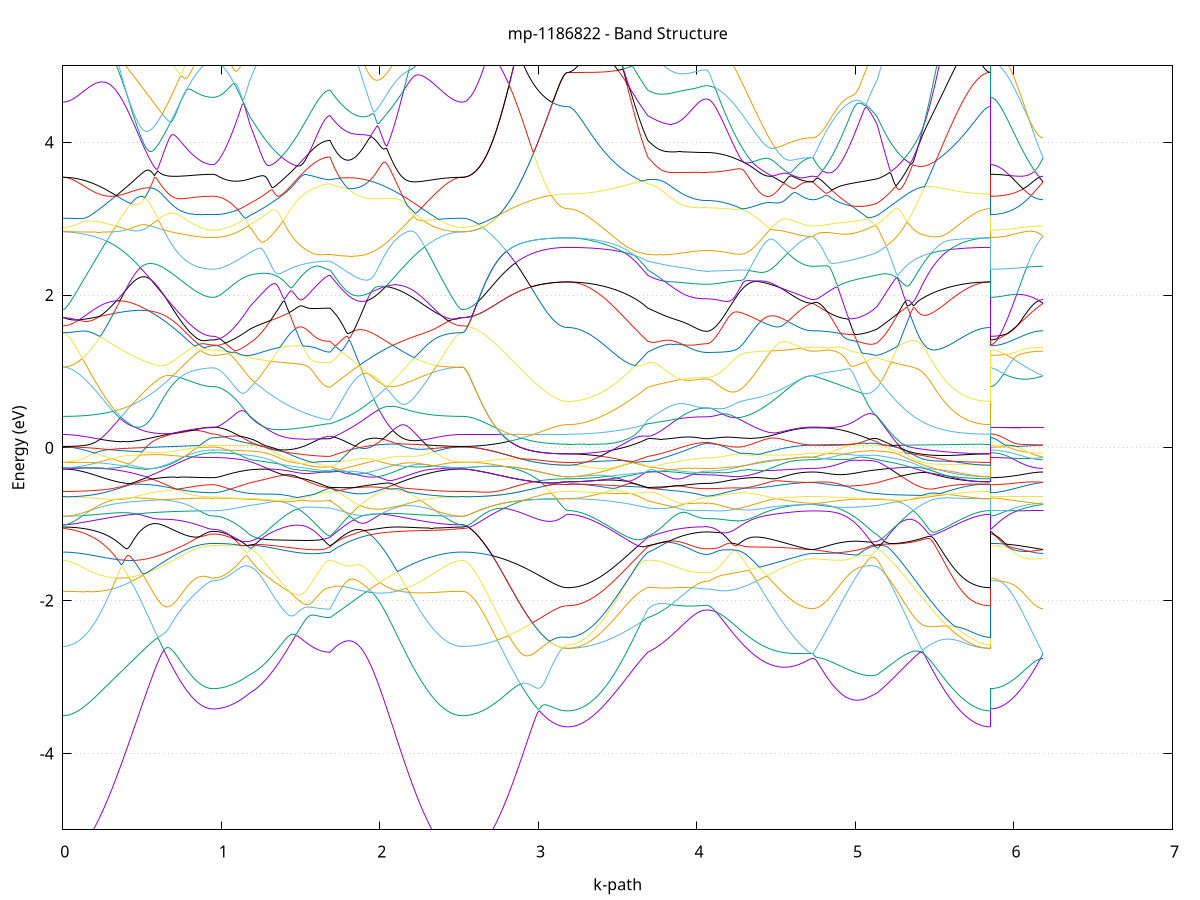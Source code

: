 set title 'mp-1186822 - Band Structure'
set xlabel 'k-path'
set ylabel 'Energy (eV)'
set grid y
set yrange [-5:5]
set terminal png size 800,600
set output 'mp-1186822_bands_gnuplot.png'
plot '-' using 1:2 with lines notitle, '-' using 1:2 with lines notitle, '-' using 1:2 with lines notitle, '-' using 1:2 with lines notitle, '-' using 1:2 with lines notitle, '-' using 1:2 with lines notitle, '-' using 1:2 with lines notitle, '-' using 1:2 with lines notitle, '-' using 1:2 with lines notitle, '-' using 1:2 with lines notitle, '-' using 1:2 with lines notitle, '-' using 1:2 with lines notitle, '-' using 1:2 with lines notitle, '-' using 1:2 with lines notitle, '-' using 1:2 with lines notitle, '-' using 1:2 with lines notitle, '-' using 1:2 with lines notitle, '-' using 1:2 with lines notitle, '-' using 1:2 with lines notitle, '-' using 1:2 with lines notitle, '-' using 1:2 with lines notitle, '-' using 1:2 with lines notitle, '-' using 1:2 with lines notitle, '-' using 1:2 with lines notitle, '-' using 1:2 with lines notitle, '-' using 1:2 with lines notitle, '-' using 1:2 with lines notitle, '-' using 1:2 with lines notitle, '-' using 1:2 with lines notitle, '-' using 1:2 with lines notitle, '-' using 1:2 with lines notitle, '-' using 1:2 with lines notitle, '-' using 1:2 with lines notitle, '-' using 1:2 with lines notitle, '-' using 1:2 with lines notitle, '-' using 1:2 with lines notitle, '-' using 1:2 with lines notitle, '-' using 1:2 with lines notitle, '-' using 1:2 with lines notitle, '-' using 1:2 with lines notitle, '-' using 1:2 with lines notitle, '-' using 1:2 with lines notitle, '-' using 1:2 with lines notitle, '-' using 1:2 with lines notitle, '-' using 1:2 with lines notitle, '-' using 1:2 with lines notitle, '-' using 1:2 with lines notitle, '-' using 1:2 with lines notitle, '-' using 1:2 with lines notitle, '-' using 1:2 with lines notitle, '-' using 1:2 with lines notitle, '-' using 1:2 with lines notitle, '-' using 1:2 with lines notitle, '-' using 1:2 with lines notitle, '-' using 1:2 with lines notitle, '-' using 1:2 with lines notitle, '-' using 1:2 with lines notitle, '-' using 1:2 with lines notitle, '-' using 1:2 with lines notitle, '-' using 1:2 with lines notitle, '-' using 1:2 with lines notitle, '-' using 1:2 with lines notitle, '-' using 1:2 with lines notitle, '-' using 1:2 with lines notitle
0.000000 -46.829920
0.009974 -46.829920
0.019948 -46.829820
0.029921 -46.829820
0.039895 -46.829620
0.049869 -46.829520
0.059843 -46.829320
0.069817 -46.829120
0.079790 -46.828820
0.089764 -46.828620
0.099738 -46.828320
0.109712 -46.827920
0.119686 -46.827520
0.129659 -46.827120
0.139633 -46.826720
0.149607 -46.826220
0.159581 -46.825720
0.169555 -46.825220
0.179528 -46.824720
0.189502 -46.824120
0.199476 -46.823520
0.209450 -46.822920
0.219424 -46.822220
0.229397 -46.821520
0.239371 -46.820920
0.249345 -46.820120
0.259319 -46.819420
0.269293 -46.818620
0.279266 -46.817920
0.289240 -46.817120
0.299214 -46.816320
0.309188 -46.815420
0.319162 -46.814620
0.329135 -46.813720
0.339109 -46.812920
0.349083 -46.812020
0.359057 -46.811120
0.369031 -46.810220
0.379004 -46.809320
0.388978 -46.808420
0.398952 -46.807420
0.408926 -46.806520
0.418900 -46.805620
0.428873 -46.804620
0.438847 -46.803720
0.448821 -46.802820
0.458795 -46.801820
0.468769 -46.800920
0.478742 -46.800020
0.488716 -46.799020
0.498690 -46.798120
0.508664 -46.797220
0.518638 -46.796320
0.528611 -46.795420
0.538585 -46.794520
0.548559 -46.793620
0.558533 -46.792720
0.568507 -46.791920
0.578480 -46.791020
0.588454 -46.790220
0.598428 -46.789420
0.608402 -46.788520
0.618376 -46.787720
0.628349 -46.787020
0.638323 -46.786220
0.648297 -46.785520
0.658271 -46.784720
0.668245 -46.784020
0.678218 -46.783320
0.688192 -46.782720
0.698166 -46.782020
0.708140 -46.781420
0.718114 -46.780820
0.728087 -46.780220
0.738061 -46.779720
0.748035 -46.779120
0.758009 -46.778620
0.767983 -46.778120
0.777956 -46.777720
0.787930 -46.777220
0.797904 -46.776820
0.807878 -46.776520
0.817852 -46.776120
0.827825 -46.775820
0.837799 -46.775420
0.847773 -46.775220
0.857747 -46.774920
0.867721 -46.774720
0.877694 -46.774520
0.887668 -46.774320
0.897642 -46.774120
0.907616 -46.774020
0.917590 -46.773920
0.927563 -46.773920
0.937537 -46.773820
0.947511 -46.773820
0.947511 -46.773820
0.957219 -46.773820
0.966927 -46.773820
0.976636 -46.773820
0.986344 -46.773820
0.996052 -46.773820
1.005760 -46.773820
1.015468 -46.773820
1.025177 -46.773820
1.034885 -46.773820
1.044593 -46.773920
1.054301 -46.773920
1.064009 -46.773920
1.073718 -46.773920
1.083426 -46.773920
1.093134 -46.773920
1.102842 -46.773920
1.112550 -46.773920
1.122259 -46.774020
1.131967 -46.774020
1.141675 -46.774020
1.151383 -46.774020
1.161091 -46.774020
1.170800 -46.774120
1.180508 -46.774120
1.180508 -46.774120
1.190414 -46.774120
1.200321 -46.774120
1.210228 -46.774220
1.220134 -46.774220
1.230041 -46.774320
1.239948 -46.774420
1.249854 -46.774520
1.259761 -46.774520
1.269667 -46.774620
1.279574 -46.774720
1.289481 -46.774920
1.299387 -46.775020
1.309294 -46.775120
1.319201 -46.775220
1.329107 -46.775420
1.339014 -46.775520
1.348920 -46.775620
1.358827 -46.775820
1.368734 -46.775920
1.378640 -46.776020
1.388547 -46.776220
1.398454 -46.776320
1.408360 -46.776520
1.418267 -46.776620
1.428173 -46.776820
1.438080 -46.776920
1.447987 -46.777020
1.457893 -46.777220
1.467800 -46.777320
1.477707 -46.777520
1.487613 -46.777620
1.497520 -46.777720
1.507426 -46.777820
1.517333 -46.777920
1.527240 -46.778120
1.537146 -46.778220
1.547053 -46.778320
1.556960 -46.778420
1.566866 -46.778520
1.576773 -46.778520
1.586679 -46.778620
1.596586 -46.778720
1.606493 -46.778820
1.616399 -46.778820
1.626306 -46.778920
1.636213 -46.778920
1.646119 -46.778920
1.656026 -46.779020
1.665932 -46.779020
1.675839 -46.779020
1.685746 -46.779020
1.685746 -46.779020
1.695683 -46.779320
1.705621 -46.779620
1.715558 -46.779920
1.725495 -46.780220
1.735433 -46.780620
1.745370 -46.781020
1.755308 -46.781420
1.765245 -46.781820
1.775183 -46.782220
1.785120 -46.782720
1.795058 -46.783120
1.804995 -46.783620
1.814932 -46.784120
1.824870 -46.784720
1.834807 -46.785220
1.844745 -46.785820
1.854682 -46.786420
1.864620 -46.787020
1.874557 -46.787620
1.884495 -46.788320
1.894432 -46.788920
1.904369 -46.789620
1.914307 -46.790320
1.924244 -46.791020
1.934182 -46.791820
1.944119 -46.792520
1.954057 -46.793320
1.963994 -46.794120
1.973931 -46.794920
1.983869 -46.795720
1.993806 -46.796520
2.003744 -46.797320
2.013681 -46.798220
2.023619 -46.799020
2.033556 -46.799920
2.043494 -46.800820
2.053431 -46.801720
2.063368 -46.802520
2.073306 -46.803420
2.083243 -46.804320
2.093181 -46.805220
2.103118 -46.806120
2.113056 -46.807020
2.122993 -46.807920
2.132931 -46.808820
2.142868 -46.809620
2.152805 -46.810520
2.162743 -46.811420
2.172680 -46.812320
2.182618 -46.813120
2.192555 -46.814020
2.202493 -46.814820
2.212430 -46.815620
2.222368 -46.816420
2.232305 -46.817220
2.242242 -46.818020
2.252180 -46.818820
2.262117 -46.819520
2.272055 -46.820220
2.281992 -46.820920
2.291930 -46.821620
2.301867 -46.822320
2.311804 -46.822920
2.321742 -46.823620
2.331679 -46.824120
2.341617 -46.824720
2.351554 -46.825320
2.361492 -46.825820
2.371429 -46.826320
2.381367 -46.826720
2.391304 -46.827220
2.401241 -46.827620
2.411179 -46.827920
2.421116 -46.828320
2.431054 -46.828620
2.440991 -46.828920
2.450929 -46.829120
2.460866 -46.829320
2.470804 -46.829520
2.480741 -46.829620
2.490678 -46.829820
2.500616 -46.829820
2.510553 -46.829920
2.520491 -46.829920
2.520491 -46.829920
2.530408 -46.829920
2.540326 -46.829820
2.550244 -46.829720
2.560161 -46.829520
2.570079 -46.829320
2.579996 -46.829120
2.589914 -46.828820
2.599832 -46.828420
2.609749 -46.828020
2.619667 -46.827620
2.629585 -46.827120
2.639502 -46.826620
2.649420 -46.826120
2.659337 -46.825520
2.669255 -46.824820
2.679173 -46.824120
2.689090 -46.823420
2.699008 -46.822620
2.708925 -46.821820
2.718843 -46.821020
2.728761 -46.820120
2.738678 -46.819220
2.748596 -46.818320
2.758514 -46.817320
2.768431 -46.816320
2.778349 -46.815320
2.788266 -46.814220
2.798184 -46.813120
2.808102 -46.812020
2.818019 -46.810920
2.827937 -46.809720
2.837855 -46.808520
2.847772 -46.807320
2.857690 -46.806120
2.867607 -46.804920
2.877525 -46.803620
2.887443 -46.802420
2.897360 -46.801120
2.907278 -46.799920
2.917195 -46.798620
2.927113 -46.797420
2.937031 -46.796120
2.946948 -46.794920
2.956866 -46.793720
2.966784 -46.792420
2.976701 -46.791220
2.986619 -46.790020
2.996536 -46.788920
3.006454 -46.787820
3.016372 -46.786720
3.026289 -46.785620
3.036207 -46.784620
3.046124 -46.783620
3.056042 -46.782720
3.065960 -46.781820
3.075877 -46.780920
3.085795 -46.780220
3.095713 -46.779520
3.105630 -46.778820
3.115548 -46.778220
3.125465 -46.777720
3.135383 -46.777320
3.145301 -46.776920
3.155218 -46.776620
3.165136 -46.776420
3.175053 -46.776320
3.184971 -46.776320
3.184971 -46.776320
3.194878 -46.776320
3.204784 -46.776320
3.214691 -46.776320
3.224598 -46.776320
3.234504 -46.776320
3.244411 -46.776320
3.254317 -46.776220
3.264224 -46.776220
3.274131 -46.776220
3.284037 -46.776220
3.293944 -46.776220
3.303851 -46.776220
3.313757 -46.776220
3.323664 -46.776120
3.333570 -46.776120
3.343477 -46.776120
3.353384 -46.776120
3.363290 -46.776120
3.373197 -46.776120
3.383104 -46.776120
3.393010 -46.776120
3.402917 -46.776120
3.412823 -46.776120
3.422730 -46.776120
3.432637 -46.776120
3.442543 -46.776120
3.452450 -46.776120
3.462357 -46.776120
3.472263 -46.776120
3.482170 -46.776220
3.492076 -46.776220
3.501983 -46.776220
3.511890 -46.776320
3.521796 -46.776320
3.531703 -46.776420
3.541610 -46.776520
3.551516 -46.776620
3.561423 -46.776720
3.571329 -46.776820
3.581236 -46.776920
3.591143 -46.777020
3.601049 -46.777120
3.610956 -46.777320
3.620863 -46.777420
3.630769 -46.777620
3.640676 -46.777820
3.650582 -46.778020
3.660489 -46.778220
3.670396 -46.778520
3.680302 -46.778720
3.690209 -46.779020
3.690209 -46.779020
3.699968 -46.779120
3.709727 -46.779320
3.719486 -46.779420
3.729245 -46.779620
3.739005 -46.779820
3.748764 -46.780020
3.758523 -46.780320
3.768282 -46.780520
3.778041 -46.780820
3.787800 -46.781020
3.797559 -46.781320
3.807318 -46.781520
3.817078 -46.781820
3.826837 -46.782120
3.836596 -46.782320
3.846355 -46.782620
3.856114 -46.782920
3.865873 -46.783120
3.875632 -46.783420
3.885391 -46.783620
3.895151 -46.783920
3.904910 -46.784120
3.914669 -46.784320
3.924428 -46.784520
3.934187 -46.784720
3.943946 -46.784920
3.953705 -46.785120
3.963464 -46.785320
3.973224 -46.785420
3.982983 -46.785620
3.992742 -46.785720
4.002501 -46.785820
4.012260 -46.785920
4.022019 -46.786020
4.031778 -46.786020
4.041537 -46.786120
4.051297 -46.786120
4.061056 -46.786120
4.061056 -46.786120
4.071056 -46.786120
4.081055 -46.786120
4.091055 -46.786020
4.101055 -46.786020
4.111055 -46.785920
4.121055 -46.785920
4.131055 -46.785820
4.141055 -46.785720
4.151055 -46.785620
4.161054 -46.785520
4.171054 -46.785320
4.181054 -46.785220
4.191054 -46.785020
4.201054 -46.784920
4.211054 -46.784720
4.221054 -46.784520
4.231054 -46.784320
4.241053 -46.784120
4.251053 -46.783920
4.261053 -46.783720
4.271053 -46.783520
4.281053 -46.783220
4.291053 -46.783020
4.301053 -46.782720
4.311052 -46.782520
4.321052 -46.782220
4.331052 -46.781920
4.341052 -46.781720
4.351052 -46.781420
4.361052 -46.781120
4.371052 -46.780820
4.381052 -46.780520
4.391051 -46.780220
4.401051 -46.780020
4.411051 -46.779720
4.421051 -46.779420
4.431051 -46.779120
4.441051 -46.778820
4.451051 -46.778520
4.461051 -46.778220
4.471050 -46.778020
4.481050 -46.777720
4.491050 -46.777420
4.501050 -46.777220
4.511050 -46.776920
4.521050 -46.776720
4.531050 -46.776420
4.541050 -46.776220
4.551049 -46.776020
4.561049 -46.775720
4.571049 -46.775520
4.581049 -46.775320
4.591049 -46.775120
4.601049 -46.775020
4.611049 -46.774820
4.621049 -46.774620
4.631048 -46.774520
4.641048 -46.774420
4.651048 -46.774320
4.661048 -46.774220
4.671048 -46.774120
4.681048 -46.774020
4.691048 -46.773920
4.701048 -46.773920
4.711047 -46.773820
4.721047 -46.773820
4.731047 -46.773820
4.731047 -46.773820
4.740945 -46.773820
4.750842 -46.773820
4.760740 -46.773820
4.770637 -46.773820
4.780535 -46.773820
4.790432 -46.773920
4.800330 -46.773920
4.810227 -46.773920
4.820124 -46.773920
4.830022 -46.774020
4.839919 -46.774020
4.849817 -46.774020
4.859714 -46.774020
4.869612 -46.774020
4.879509 -46.774120
4.889407 -46.774120
4.899304 -46.774120
4.909202 -46.774120
4.919099 -46.774120
4.928997 -46.774120
4.938894 -46.774120
4.948792 -46.774120
4.958689 -46.774220
4.968587 -46.774220
4.978484 -46.774220
4.988382 -46.774220
4.998279 -46.774120
5.008177 -46.774120
5.018074 -46.774120
5.027972 -46.774120
5.037869 -46.774120
5.047767 -46.774120
5.057664 -46.774120
5.067562 -46.774120
5.077459 -46.774120
5.087357 -46.774120
5.097254 -46.774120
5.107152 -46.774120
5.117049 -46.774120
5.126946 -46.774120
5.136844 -46.774120
5.136844 -46.774120
5.146768 -46.774120
5.156692 -46.774120
5.166615 -46.774220
5.176539 -46.774220
5.186463 -46.774220
5.196387 -46.774220
5.206311 -46.774320
5.216234 -46.774320
5.226158 -46.774320
5.236082 -46.774420
5.246006 -46.774420
5.255930 -46.774420
5.265853 -46.774520
5.275777 -46.774520
5.285701 -46.774520
5.295625 -46.774620
5.305549 -46.774620
5.315472 -46.774720
5.325396 -46.774720
5.335320 -46.774720
5.345244 -46.774820
5.355168 -46.774820
5.365092 -46.774920
5.375015 -46.774920
5.384939 -46.774920
5.394863 -46.775020
5.404787 -46.775020
5.414711 -46.775120
5.424634 -46.775120
5.434558 -46.775120
5.444482 -46.775220
5.454406 -46.775220
5.464330 -46.775320
5.474253 -46.775320
5.484177 -46.775320
5.494101 -46.775420
5.504025 -46.775420
5.513949 -46.775520
5.523872 -46.775520
5.533796 -46.775520
5.543720 -46.775620
5.553644 -46.775620
5.563568 -46.775720
5.573492 -46.775720
5.583415 -46.775720
5.593339 -46.775820
5.603263 -46.775820
5.613187 -46.775820
5.623111 -46.775920
5.633034 -46.775920
5.642958 -46.775920
5.652882 -46.776020
5.662806 -46.776020
5.672730 -46.776020
5.682653 -46.776120
5.692577 -46.776120
5.702501 -46.776120
5.712425 -46.776120
5.722349 -46.776120
5.732272 -46.776220
5.742196 -46.776220
5.752120 -46.776220
5.762044 -46.776220
5.771968 -46.776220
5.781891 -46.776220
5.791815 -46.776220
5.801739 -46.776320
5.811663 -46.776320
5.821587 -46.776320
5.831511 -46.776320
5.841434 -46.776320
5.851358 -46.776320
5.851358 -46.773820
5.861130 -46.773820
5.870902 -46.773820
5.880673 -46.773820
5.890445 -46.773820
5.900217 -46.773820
5.909989 -46.773820
5.919761 -46.773820
5.929532 -46.773820
5.939304 -46.773820
5.949076 -46.773820
5.958848 -46.773820
5.968619 -46.773820
5.978391 -46.773820
5.988163 -46.773820
5.997935 -46.773820
6.007706 -46.773820
6.017478 -46.773820
6.027250 -46.773820
6.037022 -46.773820
6.046794 -46.773820
6.056565 -46.773820
6.066337 -46.773820
6.076109 -46.773820
6.085881 -46.773820
6.095652 -46.773820
6.105424 -46.773820
6.115196 -46.773820
6.124968 -46.773820
6.134739 -46.773820
6.144511 -46.773820
6.154283 -46.773820
6.164055 -46.773820
6.173827 -46.773820
6.183598 -46.773820
e
0.000000 -46.580320
0.009974 -46.580320
0.019948 -46.580320
0.029921 -46.580320
0.039895 -46.580320
0.049869 -46.580220
0.059843 -46.580120
0.069817 -46.580120
0.079790 -46.580020
0.089764 -46.580020
0.099738 -46.579920
0.109712 -46.579820
0.119686 -46.579720
0.129659 -46.579520
0.139633 -46.579420
0.149607 -46.579320
0.159581 -46.579120
0.169555 -46.579020
0.179528 -46.578820
0.189502 -46.578620
0.199476 -46.578420
0.209450 -46.578220
0.219424 -46.578020
0.229397 -46.577820
0.239371 -46.577620
0.249345 -46.577420
0.259319 -46.577120
0.269293 -46.576920
0.279266 -46.576620
0.289240 -46.576420
0.299214 -46.576120
0.309188 -46.575820
0.319162 -46.575520
0.329135 -46.575220
0.339109 -46.574920
0.349083 -46.574620
0.359057 -46.574320
0.369031 -46.574020
0.379004 -46.573720
0.388978 -46.573320
0.398952 -46.573020
0.408926 -46.572620
0.418900 -46.572320
0.428873 -46.571920
0.438847 -46.571620
0.448821 -46.571220
0.458795 -46.570820
0.468769 -46.570420
0.478742 -46.570120
0.488716 -46.569720
0.498690 -46.569320
0.508664 -46.568920
0.518638 -46.568520
0.528611 -46.568120
0.538585 -46.567720
0.548559 -46.567320
0.558533 -46.567020
0.568507 -46.566620
0.578480 -46.566220
0.588454 -46.565820
0.598428 -46.565420
0.608402 -46.565020
0.618376 -46.564620
0.628349 -46.564220
0.638323 -46.563920
0.648297 -46.563520
0.658271 -46.563120
0.668245 -46.562820
0.678218 -46.562420
0.688192 -46.562120
0.698166 -46.561720
0.708140 -46.561420
0.718114 -46.561120
0.728087 -46.560820
0.738061 -46.560520
0.748035 -46.560220
0.758009 -46.559920
0.767983 -46.559620
0.777956 -46.559420
0.787930 -46.559120
0.797904 -46.558920
0.807878 -46.558720
0.817852 -46.558520
0.827825 -46.558320
0.837799 -46.558120
0.847773 -46.557920
0.857747 -46.557820
0.867721 -46.557620
0.877694 -46.557520
0.887668 -46.557420
0.897642 -46.557320
0.907616 -46.557320
0.917590 -46.557220
0.927563 -46.557220
0.937537 -46.557120
0.947511 -46.557120
0.947511 -46.557120
0.957219 -46.557120
0.966927 -46.557020
0.976636 -46.557020
0.986344 -46.556820
0.996052 -46.556720
1.005760 -46.556920
1.015468 -46.557120
1.025177 -46.557520
1.034885 -46.557820
1.044593 -46.558220
1.054301 -46.558620
1.064009 -46.559120
1.073718 -46.559620
1.083426 -46.560120
1.093134 -46.560720
1.102842 -46.561320
1.112550 -46.561920
1.122259 -46.562620
1.131967 -46.563320
1.141675 -46.564020
1.151383 -46.564820
1.161091 -46.565620
1.170800 -46.566520
1.180508 -46.567320
1.180508 -46.567320
1.190414 -46.568020
1.200321 -46.568620
1.210228 -46.569220
1.220134 -46.569820
1.230041 -46.570520
1.239948 -46.571120
1.249854 -46.571720
1.259761 -46.572220
1.269667 -46.572820
1.279574 -46.573420
1.289481 -46.574020
1.299387 -46.574520
1.309294 -46.575120
1.319201 -46.575620
1.329107 -46.576120
1.339014 -46.576620
1.348920 -46.577120
1.358827 -46.577620
1.368734 -46.578120
1.378640 -46.578620
1.388547 -46.579020
1.398454 -46.579520
1.408360 -46.579920
1.418267 -46.580320
1.428173 -46.580820
1.438080 -46.581220
1.447987 -46.581520
1.457893 -46.581920
1.467800 -46.582320
1.477707 -46.582620
1.487613 -46.582920
1.497520 -46.583220
1.507426 -46.583520
1.517333 -46.583820
1.527240 -46.584120
1.537146 -46.584320
1.547053 -46.584620
1.556960 -46.584820
1.566866 -46.585020
1.576773 -46.585220
1.586679 -46.585320
1.596586 -46.585520
1.606493 -46.585620
1.616399 -46.585820
1.626306 -46.585920
1.636213 -46.586020
1.646119 -46.586020
1.656026 -46.586120
1.665932 -46.586120
1.675839 -46.586220
1.685746 -46.586220
1.685746 -46.586220
1.695683 -46.584520
1.705621 -46.582820
1.715558 -46.581120
1.725495 -46.579420
1.735433 -46.577720
1.745370 -46.576020
1.755308 -46.574220
1.765245 -46.572520
1.775183 -46.570720
1.785120 -46.568920
1.795058 -46.567220
1.804995 -46.565420
1.814932 -46.563620
1.824870 -46.561820
1.834807 -46.560020
1.844745 -46.558220
1.854682 -46.556420
1.864620 -46.554720
1.874557 -46.552920
1.884495 -46.551120
1.894432 -46.551520
1.904369 -46.552620
1.914307 -46.553720
1.924244 -46.554720
1.934182 -46.555720
1.944119 -46.556720
1.954057 -46.557720
1.963994 -46.558720
1.973931 -46.559620
1.983869 -46.560520
1.993806 -46.561420
2.003744 -46.562220
2.013681 -46.563120
2.023619 -46.563920
2.033556 -46.564720
2.043494 -46.565420
2.053431 -46.566220
2.063368 -46.566920
2.073306 -46.567620
2.083243 -46.568220
2.093181 -46.568920
2.103118 -46.569520
2.113056 -46.570120
2.122993 -46.570720
2.132931 -46.571320
2.142868 -46.571820
2.152805 -46.572320
2.162743 -46.572820
2.172680 -46.573320
2.182618 -46.573720
2.192555 -46.574220
2.202493 -46.574620
2.212430 -46.575020
2.222368 -46.575320
2.232305 -46.575720
2.242242 -46.576120
2.252180 -46.576420
2.262117 -46.576720
2.272055 -46.577020
2.281992 -46.577320
2.291930 -46.577620
2.301867 -46.577820
2.311804 -46.578120
2.321742 -46.578320
2.331679 -46.578520
2.341617 -46.578720
2.351554 -46.578920
2.361492 -46.579120
2.371429 -46.579220
2.381367 -46.579420
2.391304 -46.579520
2.401241 -46.579620
2.411179 -46.579820
2.421116 -46.579920
2.431054 -46.579920
2.440991 -46.580020
2.450929 -46.580120
2.460866 -46.580220
2.470804 -46.580220
2.480741 -46.580320
2.490678 -46.580320
2.500616 -46.580320
2.510553 -46.580320
2.520491 -46.580320
2.520491 -46.580320
2.530408 -46.580420
2.540326 -46.580420
2.550244 -46.580620
2.560161 -46.580720
2.570079 -46.580920
2.579996 -46.581220
2.589914 -46.581520
2.599832 -46.581820
2.609749 -46.582220
2.619667 -46.582620
2.629585 -46.583120
2.639502 -46.583720
2.649420 -46.584220
2.659337 -46.584820
2.669255 -46.585520
2.679173 -46.586220
2.689090 -46.586920
2.699008 -46.587720
2.708925 -46.588420
2.718843 -46.589320
2.728761 -46.590220
2.738678 -46.591120
2.748596 -46.592020
2.758514 -46.593020
2.768431 -46.594020
2.778349 -46.595120
2.788266 -46.596120
2.798184 -46.597220
2.808102 -46.598420
2.818019 -46.599520
2.827937 -46.600720
2.837855 -46.601920
2.847772 -46.603120
2.857690 -46.604320
2.867607 -46.605520
2.877525 -46.606720
2.887443 -46.608020
2.897360 -46.609320
2.907278 -46.610520
2.917195 -46.611820
2.927113 -46.613020
2.937031 -46.614320
2.946948 -46.615620
2.956866 -46.616820
2.966784 -46.618020
2.976701 -46.619220
2.986619 -46.620420
2.996536 -46.621620
3.006454 -46.622720
3.016372 -46.623820
3.026289 -46.624920
3.036207 -46.625920
3.046124 -46.626920
3.056042 -46.627820
3.065960 -46.628720
3.075877 -46.629620
3.085795 -46.630320
3.095713 -46.631020
3.105630 -46.631720
3.115548 -46.632320
3.125465 -46.632820
3.135383 -46.633220
3.145301 -46.633620
3.155218 -46.633920
3.165136 -46.634120
3.175053 -46.634220
3.184971 -46.634220
3.184971 -46.634220
3.194878 -46.634220
3.204784 -46.634120
3.214691 -46.634020
3.224598 -46.633920
3.234504 -46.633720
3.244411 -46.633520
3.254317 -46.633220
3.264224 -46.632920
3.274131 -46.632520
3.284037 -46.632220
3.293944 -46.631720
3.303851 -46.631220
3.313757 -46.630720
3.323664 -46.630220
3.333570 -46.629620
3.343477 -46.629020
3.353384 -46.628320
3.363290 -46.627620
3.373197 -46.626820
3.383104 -46.626020
3.393010 -46.625220
3.402917 -46.624420
3.412823 -46.623520
3.422730 -46.622520
3.432637 -46.621620
3.442543 -46.620620
3.452450 -46.619520
3.462357 -46.618520
3.472263 -46.617420
3.482170 -46.616220
3.492076 -46.615120
3.501983 -46.613920
3.511890 -46.612620
3.521796 -46.611420
3.531703 -46.610120
3.541610 -46.608820
3.551516 -46.607420
3.561423 -46.606120
3.571329 -46.604720
3.581236 -46.603320
3.591143 -46.601820
3.601049 -46.600320
3.610956 -46.598820
3.620863 -46.597320
3.630769 -46.595820
3.640676 -46.594220
3.650582 -46.592720
3.660489 -46.591120
3.670396 -46.589520
3.680302 -46.587820
3.690209 -46.586220
3.690209 -46.586220
3.699968 -46.585420
3.709727 -46.584720
3.719486 -46.583920
3.729245 -46.583120
3.739005 -46.582320
3.748764 -46.581520
3.758523 -46.580620
3.768282 -46.579820
3.778041 -46.578920
3.787800 -46.578020
3.797559 -46.577220
3.807318 -46.576320
3.817078 -46.575420
3.826837 -46.574520
3.836596 -46.573620
3.846355 -46.572720
3.856114 -46.571820
3.865873 -46.570920
3.875632 -46.570020
3.885391 -46.569120
3.895151 -46.568320
3.904910 -46.567420
3.914669 -46.566520
3.924428 -46.565720
3.934187 -46.564920
3.943946 -46.564120
3.953705 -46.563320
3.963464 -46.562520
3.973224 -46.561820
3.982983 -46.561120
3.992742 -46.560520
4.002501 -46.559920
4.012260 -46.559320
4.022019 -46.558920
4.031778 -46.558520
4.041537 -46.558220
4.051297 -46.558020
4.061056 -46.558020
4.061056 -46.558020
4.071056 -46.558020
4.081055 -46.558020
4.091055 -46.558020
4.101055 -46.558020
4.111055 -46.557920
4.121055 -46.557920
4.131055 -46.557920
4.141055 -46.557920
4.151055 -46.557920
4.161054 -46.557920
4.171054 -46.557920
4.181054 -46.557920
4.191054 -46.557820
4.201054 -46.557820
4.211054 -46.557820
4.221054 -46.557820
4.231054 -46.557820
4.241053 -46.557720
4.251053 -46.557720
4.261053 -46.557720
4.271053 -46.557720
4.281053 -46.557620
4.291053 -46.557620
4.301053 -46.557620
4.311052 -46.557620
4.321052 -46.557520
4.331052 -46.557520
4.341052 -46.557520
4.351052 -46.557420
4.361052 -46.557420
4.371052 -46.557420
4.381052 -46.557320
4.391051 -46.557320
4.401051 -46.557320
4.411051 -46.557320
4.421051 -46.557220
4.431051 -46.557220
4.441051 -46.557120
4.451051 -46.557120
4.461051 -46.557120
4.471050 -46.557120
4.481050 -46.557020
4.491050 -46.557020
4.501050 -46.557020
4.511050 -46.557020
4.521050 -46.556920
4.531050 -46.556920
4.541050 -46.556920
4.551049 -46.556920
4.561049 -46.556820
4.571049 -46.556820
4.581049 -46.556820
4.591049 -46.556820
4.601049 -46.556820
4.611049 -46.556720
4.621049 -46.556720
4.631048 -46.556720
4.641048 -46.556720
4.651048 -46.556720
4.661048 -46.556720
4.671048 -46.556720
4.681048 -46.556720
4.691048 -46.556720
4.701048 -46.556620
4.711047 -46.556620
4.721047 -46.556620
4.731047 -46.556620
4.731047 -46.556620
4.740945 -46.556720
4.750842 -46.556720
4.760740 -46.556620
4.770637 -46.556620
4.780535 -46.556720
4.790432 -46.556720
4.800330 -46.556820
4.810227 -46.556820
4.820124 -46.556920
4.830022 -46.557020
4.839919 -46.557120
4.849817 -46.557320
4.859714 -46.557420
4.869612 -46.557520
4.879509 -46.557720
4.889407 -46.557920
4.899304 -46.558120
4.909202 -46.558320
4.919099 -46.558620
4.928997 -46.558820
4.938894 -46.559120
4.948792 -46.559420
4.958689 -46.559720
4.968587 -46.560020
4.978484 -46.560320
4.988382 -46.560620
4.998279 -46.561020
5.008177 -46.561420
5.018074 -46.561820
5.027972 -46.562220
5.037869 -46.562620
5.047767 -46.563020
5.057664 -46.563420
5.067562 -46.563920
5.077459 -46.564420
5.087357 -46.564820
5.097254 -46.565320
5.107152 -46.565820
5.117049 -46.566320
5.126946 -46.566820
5.136844 -46.567320
5.136844 -46.567320
5.146768 -46.568320
5.156692 -46.569220
5.166615 -46.570220
5.176539 -46.571220
5.186463 -46.572220
5.196387 -46.573320
5.206311 -46.574320
5.216234 -46.575420
5.226158 -46.576620
5.236082 -46.577720
5.246006 -46.578920
5.255930 -46.580020
5.265853 -46.581220
5.275777 -46.582420
5.285701 -46.583720
5.295625 -46.584920
5.305549 -46.586220
5.315472 -46.587420
5.325396 -46.588720
5.335320 -46.589920
5.345244 -46.591220
5.355168 -46.592520
5.365092 -46.593820
5.375015 -46.595120
5.384939 -46.596420
5.394863 -46.597620
5.404787 -46.598920
5.414711 -46.600220
5.424634 -46.601520
5.434558 -46.602720
5.444482 -46.604020
5.454406 -46.605220
5.464330 -46.606520
5.474253 -46.607720
5.484177 -46.608920
5.494101 -46.610120
5.504025 -46.611320
5.513949 -46.612420
5.523872 -46.613620
5.533796 -46.614720
5.543720 -46.615820
5.553644 -46.616920
5.563568 -46.617920
5.573492 -46.618920
5.583415 -46.619920
5.593339 -46.620920
5.603263 -46.621920
5.613187 -46.622820
5.623111 -46.623720
5.633034 -46.624520
5.642958 -46.625420
5.652882 -46.626220
5.662806 -46.626920
5.672730 -46.627620
5.682653 -46.628320
5.692577 -46.629020
5.702501 -46.629620
5.712425 -46.630220
5.722349 -46.630720
5.732272 -46.631320
5.742196 -46.631720
5.752120 -46.632220
5.762044 -46.632520
5.771968 -46.632920
5.781891 -46.633220
5.791815 -46.633520
5.801739 -46.633720
5.811663 -46.633920
5.821587 -46.634020
5.831511 -46.634120
5.841434 -46.634220
5.851358 -46.634220
5.851358 -46.557120
5.861130 -46.557120
5.870902 -46.557120
5.880673 -46.557120
5.890445 -46.557120
5.900217 -46.557120
5.909989 -46.557120
5.919761 -46.557120
5.929532 -46.557120
5.939304 -46.557120
5.949076 -46.557120
5.958848 -46.557120
5.968619 -46.557020
5.978391 -46.557020
5.988163 -46.557020
5.997935 -46.557020
6.007706 -46.557020
6.017478 -46.557020
6.027250 -46.557020
6.037022 -46.556920
6.046794 -46.556920
6.056565 -46.556920
6.066337 -46.556920
6.076109 -46.556920
6.085881 -46.556920
6.095652 -46.556820
6.105424 -46.556820
6.115196 -46.556820
6.124968 -46.556820
6.134739 -46.556720
6.144511 -46.556720
6.154283 -46.556720
6.164055 -46.556720
6.173827 -46.556720
6.183598 -46.556620
e
0.000000 -46.480720
0.009974 -46.480720
0.019948 -46.480720
0.029921 -46.480920
0.039895 -46.481020
0.049869 -46.481220
0.059843 -46.481420
0.069817 -46.481720
0.079790 -46.482020
0.089764 -46.482320
0.099738 -46.482720
0.109712 -46.483220
0.119686 -46.483620
0.129659 -46.484120
0.139633 -46.484720
0.149607 -46.485320
0.159581 -46.485920
0.169555 -46.486520
0.179528 -46.487220
0.189502 -46.487920
0.199476 -46.488720
0.209450 -46.489520
0.219424 -46.490320
0.229397 -46.491220
0.239371 -46.492020
0.249345 -46.493020
0.259319 -46.493920
0.269293 -46.494920
0.279266 -46.495820
0.289240 -46.496920
0.299214 -46.497920
0.309188 -46.499020
0.319162 -46.500020
0.329135 -46.501220
0.339109 -46.502320
0.349083 -46.503420
0.359057 -46.504620
0.369031 -46.505720
0.379004 -46.506920
0.388978 -46.508120
0.398952 -46.509320
0.408926 -46.510520
0.418900 -46.511820
0.428873 -46.513020
0.438847 -46.514220
0.448821 -46.515520
0.458795 -46.516720
0.468769 -46.518020
0.478742 -46.519220
0.488716 -46.520520
0.498690 -46.521720
0.508664 -46.523020
0.518638 -46.524220
0.528611 -46.525420
0.538585 -46.526620
0.548559 -46.527920
0.558533 -46.529120
0.568507 -46.530320
0.578480 -46.531420
0.588454 -46.532620
0.598428 -46.533720
0.608402 -46.534920
0.618376 -46.536020
0.628349 -46.537120
0.638323 -46.538120
0.648297 -46.539220
0.658271 -46.540220
0.668245 -46.541220
0.678218 -46.542220
0.688192 -46.543220
0.698166 -46.544120
0.708140 -46.545020
0.718114 -46.545820
0.728087 -46.546720
0.738061 -46.547520
0.748035 -46.548320
0.758009 -46.549020
0.767983 -46.549720
0.777956 -46.550420
0.787930 -46.551020
0.797904 -46.551720
0.807878 -46.552220
0.817852 -46.552720
0.827825 -46.553320
0.837799 -46.553720
0.847773 -46.554120
0.857747 -46.554520
0.867721 -46.554920
0.877694 -46.555220
0.887668 -46.555420
0.897642 -46.555620
0.907616 -46.555820
0.917590 -46.556020
0.927563 -46.556120
0.937537 -46.556120
0.947511 -46.556220
0.947511 -46.556220
0.957219 -46.556220
0.966927 -46.556220
0.976636 -46.556320
0.986344 -46.556520
0.996052 -46.556620
1.005760 -46.556420
1.015468 -46.556220
1.025177 -46.555920
1.034885 -46.555620
1.044593 -46.555220
1.054301 -46.554820
1.064009 -46.554420
1.073718 -46.553920
1.083426 -46.553420
1.093134 -46.552820
1.102842 -46.552320
1.112550 -46.551620
1.122259 -46.551020
1.131967 -46.550320
1.141675 -46.549620
1.151383 -46.548920
1.161091 -46.548120
1.170800 -46.547320
1.180508 -46.546520
1.180508 -46.546520
1.190414 -46.545820
1.200321 -46.545220
1.210228 -46.544620
1.220134 -46.544020
1.230041 -46.543320
1.239948 -46.542720
1.249854 -46.542120
1.259761 -46.541520
1.269667 -46.540920
1.279574 -46.540320
1.289481 -46.539620
1.299387 -46.539020
1.309294 -46.538420
1.319201 -46.537820
1.329107 -46.537220
1.339014 -46.536620
1.348920 -46.536120
1.358827 -46.535520
1.368734 -46.534920
1.378640 -46.534420
1.388547 -46.533820
1.398454 -46.533320
1.408360 -46.532820
1.418267 -46.532320
1.428173 -46.531820
1.438080 -46.531320
1.447987 -46.530820
1.457893 -46.530420
1.467800 -46.529920
1.477707 -46.529520
1.487613 -46.529120
1.497520 -46.528720
1.507426 -46.528420
1.517333 -46.528020
1.527240 -46.527720
1.537146 -46.527320
1.547053 -46.527020
1.556960 -46.526820
1.566866 -46.526520
1.576773 -46.526320
1.586679 -46.526020
1.596586 -46.525820
1.606493 -46.525720
1.616399 -46.525520
1.626306 -46.525420
1.636213 -46.525220
1.646119 -46.525120
1.656026 -46.525120
1.665932 -46.525020
1.675839 -46.525020
1.685746 -46.525020
1.685746 -46.525020
1.695683 -46.526320
1.705621 -46.527720
1.715558 -46.529020
1.725495 -46.530420
1.735433 -46.531720
1.745370 -46.533020
1.755308 -46.534420
1.765245 -46.535720
1.775183 -46.537020
1.785120 -46.538320
1.795058 -46.539520
1.804995 -46.540820
1.814932 -46.542120
1.824870 -46.543320
1.834807 -46.544520
1.844745 -46.545720
1.854682 -46.546920
1.864620 -46.548120
1.874557 -46.549320
1.884495 -46.550420
1.894432 -46.549320
1.904369 -46.547520
1.914307 -46.545820
1.924244 -46.544020
1.934182 -46.542220
1.944119 -46.540520
1.954057 -46.538820
1.963994 -46.537020
1.973931 -46.535320
1.983869 -46.533620
1.993806 -46.531920
2.003744 -46.530220
2.013681 -46.528620
2.023619 -46.526920
2.033556 -46.525320
2.043494 -46.523720
2.053431 -46.522120
2.063368 -46.520520
2.073306 -46.519020
2.083243 -46.517420
2.093181 -46.515920
2.103118 -46.514420
2.113056 -46.512920
2.122993 -46.511520
2.132931 -46.510120
2.142868 -46.508720
2.152805 -46.507320
2.162743 -46.506020
2.172680 -46.504720
2.182618 -46.503420
2.192555 -46.502120
2.202493 -46.500920
2.212430 -46.499720
2.222368 -46.498520
2.232305 -46.497420
2.242242 -46.496320
2.252180 -46.495320
2.262117 -46.494220
2.272055 -46.493320
2.281992 -46.492320
2.291930 -46.491420
2.301867 -46.490520
2.311804 -46.489620
2.321742 -46.488820
2.331679 -46.488020
2.341617 -46.487320
2.351554 -46.486620
2.361492 -46.485920
2.371429 -46.485320
2.381367 -46.484720
2.391304 -46.484120
2.401241 -46.483620
2.411179 -46.483220
2.421116 -46.482720
2.431054 -46.482320
2.440991 -46.482020
2.450929 -46.481720
2.460866 -46.481420
2.470804 -46.481220
2.480741 -46.481020
2.490678 -46.480920
2.500616 -46.480720
2.510553 -46.480720
2.520491 -46.480720
2.520491 -46.480720
2.530408 -46.480720
2.540326 -46.480720
2.550244 -46.480720
2.560161 -46.480720
2.570079 -46.480720
2.579996 -46.480720
2.589914 -46.480720
2.599832 -46.480720
2.609749 -46.480720
2.619667 -46.480720
2.629585 -46.480720
2.639502 -46.480720
2.649420 -46.480720
2.659337 -46.480720
2.669255 -46.480720
2.679173 -46.480720
2.689090 -46.480820
2.699008 -46.480820
2.708925 -46.480820
2.718843 -46.480820
2.728761 -46.480820
2.738678 -46.480820
2.748596 -46.480820
2.758514 -46.480820
2.768431 -46.480820
2.778349 -46.480920
2.788266 -46.480920
2.798184 -46.480920
2.808102 -46.480920
2.818019 -46.480920
2.827937 -46.480920
2.837855 -46.480920
2.847772 -46.480920
2.857690 -46.481020
2.867607 -46.481020
2.877525 -46.481020
2.887443 -46.481020
2.897360 -46.481020
2.907278 -46.481020
2.917195 -46.481020
2.927113 -46.481020
2.937031 -46.481120
2.946948 -46.481120
2.956866 -46.481120
2.966784 -46.481120
2.976701 -46.481120
2.986619 -46.481120
2.996536 -46.481120
3.006454 -46.481220
3.016372 -46.481220
3.026289 -46.481220
3.036207 -46.481220
3.046124 -46.481220
3.056042 -46.481220
3.065960 -46.481220
3.075877 -46.481220
3.085795 -46.481220
3.095713 -46.481220
3.105630 -46.481220
3.115548 -46.481220
3.125465 -46.481220
3.135383 -46.481220
3.145301 -46.481220
3.155218 -46.481220
3.165136 -46.481220
3.175053 -46.481220
3.184971 -46.481220
3.184971 -46.481220
3.194878 -46.481220
3.204784 -46.481320
3.214691 -46.481420
3.224598 -46.481620
3.234504 -46.481820
3.244411 -46.482020
3.254317 -46.482320
3.264224 -46.482620
3.274131 -46.482920
3.284037 -46.483320
3.293944 -46.483720
3.303851 -46.484220
3.313757 -46.484720
3.323664 -46.485220
3.333570 -46.485820
3.343477 -46.486420
3.353384 -46.487120
3.363290 -46.487820
3.373197 -46.488520
3.383104 -46.489320
3.393010 -46.490120
3.402917 -46.490920
3.412823 -46.491820
3.422730 -46.492620
3.432637 -46.493620
3.442543 -46.494520
3.452450 -46.495520
3.462357 -46.496520
3.472263 -46.497520
3.482170 -46.498620
3.492076 -46.499720
3.501983 -46.500820
3.511890 -46.501920
3.521796 -46.503120
3.531703 -46.504320
3.541610 -46.505520
3.551516 -46.506720
3.561423 -46.507920
3.571329 -46.509220
3.581236 -46.510420
3.591143 -46.511720
3.601049 -46.513020
3.610956 -46.514320
3.620863 -46.515620
3.630769 -46.516920
3.640676 -46.518320
3.650582 -46.519620
3.660489 -46.520920
3.670396 -46.522320
3.680302 -46.523620
3.690209 -46.525020
3.690209 -46.525020
3.699968 -46.525620
3.709727 -46.526220
3.719486 -46.526720
3.729245 -46.527320
3.739005 -46.527920
3.748764 -46.528520
3.758523 -46.529120
3.768282 -46.529720
3.778041 -46.530320
3.787800 -46.531020
3.797559 -46.531620
3.807318 -46.532220
3.817078 -46.532820
3.826837 -46.533420
3.836596 -46.534020
3.846355 -46.534620
3.856114 -46.535220
3.865873 -46.535920
3.875632 -46.536520
3.885391 -46.537120
3.895151 -46.537720
3.904910 -46.538420
3.914669 -46.539020
3.924428 -46.539620
3.934187 -46.540220
3.943946 -46.540820
3.953705 -46.541420
3.963464 -46.542020
3.973224 -46.542620
3.982983 -46.543120
3.992742 -46.543620
4.002501 -46.544120
4.012260 -46.544620
4.022019 -46.544920
4.031778 -46.545320
4.041537 -46.545520
4.051297 -46.545620
4.061056 -46.545720
4.061056 -46.545720
4.071056 -46.545720
4.081055 -46.545720
4.091055 -46.545820
4.101055 -46.545820
4.111055 -46.545920
4.121055 -46.545920
4.131055 -46.546020
4.141055 -46.546120
4.151055 -46.546120
4.161054 -46.546320
4.171054 -46.546420
4.181054 -46.546520
4.191054 -46.546720
4.201054 -46.546820
4.211054 -46.547020
4.221054 -46.547120
4.231054 -46.547320
4.241053 -46.547520
4.251053 -46.547720
4.261053 -46.547920
4.271053 -46.548020
4.281053 -46.548320
4.291053 -46.548520
4.301053 -46.548720
4.311052 -46.548920
4.321052 -46.549220
4.331052 -46.549420
4.341052 -46.549620
4.351052 -46.549920
4.361052 -46.550120
4.371052 -46.550420
4.381052 -46.550620
4.391051 -46.550920
4.401051 -46.551220
4.411051 -46.551420
4.421051 -46.551720
4.431051 -46.551920
4.441051 -46.552220
4.451051 -46.552420
4.461051 -46.552720
4.471050 -46.552920
4.481050 -46.553220
4.491050 -46.553420
4.501050 -46.553620
4.511050 -46.553920
4.521050 -46.554120
4.531050 -46.554320
4.541050 -46.554520
4.551049 -46.554720
4.561049 -46.554920
4.571049 -46.555120
4.581049 -46.555320
4.591049 -46.555420
4.601049 -46.555620
4.611049 -46.555820
4.621049 -46.555920
4.631048 -46.556020
4.641048 -46.556120
4.651048 -46.556220
4.661048 -46.556320
4.671048 -46.556420
4.681048 -46.556520
4.691048 -46.556520
4.701048 -46.556620
4.711047 -46.556620
4.721047 -46.556620
4.731047 -46.556620
4.731047 -46.556620
4.740945 -46.556620
4.750842 -46.556620
4.760740 -46.556620
4.770637 -46.556620
4.780535 -46.556620
4.790432 -46.556520
4.800330 -46.556420
4.810227 -46.556320
4.820124 -46.556320
4.830022 -46.556220
4.839919 -46.556020
4.849817 -46.555920
4.859714 -46.555820
4.869612 -46.555620
4.879509 -46.555420
4.889407 -46.555220
4.899304 -46.555020
4.909202 -46.554820
4.919099 -46.554620
4.928997 -46.554320
4.938894 -46.554120
4.948792 -46.553820
4.958689 -46.553520
4.968587 -46.553320
4.978484 -46.553020
4.988382 -46.552620
4.998279 -46.552320
5.008177 -46.552020
5.018074 -46.551620
5.027972 -46.551220
5.037869 -46.550920
5.047767 -46.550520
5.057664 -46.550120
5.067562 -46.549720
5.077459 -46.549220
5.087357 -46.548820
5.097254 -46.548420
5.107152 -46.547920
5.117049 -46.547420
5.126946 -46.546920
5.136844 -46.546520
5.136844 -46.546520
5.146768 -46.545620
5.156692 -46.544720
5.166615 -46.543720
5.176539 -46.542820
5.186463 -46.541820
5.196387 -46.540820
5.206311 -46.539720
5.216234 -46.538720
5.226158 -46.537620
5.236082 -46.536520
5.246006 -46.535420
5.255930 -46.534220
5.265853 -46.533120
5.275777 -46.531920
5.285701 -46.530820
5.295625 -46.529620
5.305549 -46.528420
5.315472 -46.527120
5.325396 -46.525920
5.335320 -46.524720
5.345244 -46.523420
5.355168 -46.522220
5.365092 -46.521020
5.375015 -46.519720
5.384939 -46.518520
5.394863 -46.517220
5.404787 -46.516020
5.414711 -46.514720
5.424634 -46.513520
5.434558 -46.512320
5.444482 -46.511020
5.454406 -46.509820
5.464330 -46.508620
5.474253 -46.507420
5.484177 -46.506220
5.494101 -46.505120
5.504025 -46.503920
5.513949 -46.502820
5.523872 -46.501720
5.533796 -46.500520
5.543720 -46.499520
5.553644 -46.498420
5.563568 -46.497420
5.573492 -46.496420
5.583415 -46.495420
5.593339 -46.494420
5.603263 -46.493520
5.613187 -46.492620
5.623111 -46.491720
5.633034 -46.490820
5.642958 -46.490020
5.652882 -46.489220
5.662806 -46.488520
5.672730 -46.487720
5.682653 -46.487120
5.692577 -46.486420
5.702501 -46.485820
5.712425 -46.485220
5.722349 -46.484720
5.732272 -46.484220
5.742196 -46.483720
5.752120 -46.483320
5.762044 -46.482920
5.771968 -46.482620
5.781891 -46.482320
5.791815 -46.482020
5.801739 -46.481820
5.811663 -46.481620
5.821587 -46.481420
5.831511 -46.481320
5.841434 -46.481320
5.851358 -46.481220
5.851358 -46.556220
5.861130 -46.556220
5.870902 -46.556220
5.880673 -46.556220
5.890445 -46.556220
5.900217 -46.556220
5.909989 -46.556220
5.919761 -46.556220
5.929532 -46.556220
5.939304 -46.556220
5.949076 -46.556220
5.958848 -46.556220
5.968619 -46.556220
5.978391 -46.556220
5.988163 -46.556220
5.997935 -46.556320
6.007706 -46.556320
6.017478 -46.556320
6.027250 -46.556320
6.037022 -46.556320
6.046794 -46.556320
6.056565 -46.556420
6.066337 -46.556420
6.076109 -46.556420
6.085881 -46.556420
6.095652 -46.556420
6.105424 -46.556520
6.115196 -46.556520
6.124968 -46.556520
6.134739 -46.556520
6.144511 -46.556620
6.154283 -46.556620
6.164055 -46.556620
6.173827 -46.556620
6.183598 -46.556620
e
0.000000 -38.771720
0.009974 -38.771720
0.019948 -38.771720
0.029921 -38.771720
0.039895 -38.771720
0.049869 -38.771820
0.059843 -38.771820
0.069817 -38.771820
0.079790 -38.771920
0.089764 -38.771920
0.099738 -38.772020
0.109712 -38.772020
0.119686 -38.772120
0.129659 -38.772120
0.139633 -38.772220
0.149607 -38.772320
0.159581 -38.772420
0.169555 -38.772420
0.179528 -38.772520
0.189502 -38.772620
0.199476 -38.772720
0.209450 -38.772820
0.219424 -38.772920
0.229397 -38.773020
0.239371 -38.773120
0.249345 -38.773220
0.259319 -38.773320
0.269293 -38.773420
0.279266 -38.773520
0.289240 -38.773620
0.299214 -38.773720
0.309188 -38.773820
0.319162 -38.773920
0.329135 -38.774020
0.339109 -38.774120
0.349083 -38.774220
0.359057 -38.774320
0.369031 -38.774420
0.379004 -38.774520
0.388978 -38.774620
0.398952 -38.774720
0.408926 -38.774820
0.418900 -38.774920
0.428873 -38.775020
0.438847 -38.775120
0.448821 -38.775220
0.458795 -38.775220
0.468769 -38.775320
0.478742 -38.775420
0.488716 -38.775520
0.498690 -38.775620
0.508664 -38.775620
0.518638 -38.775720
0.528611 -38.775820
0.538585 -38.775820
0.548559 -38.775920
0.558533 -38.775920
0.568507 -38.776020
0.578480 -38.776020
0.588454 -38.776120
0.598428 -38.776120
0.608402 -38.776220
0.618376 -38.776220
0.628349 -38.776220
0.638323 -38.776320
0.648297 -38.776320
0.658271 -38.776320
0.668245 -38.776420
0.678218 -38.776420
0.688192 -38.776420
0.698166 -38.776420
0.708140 -38.776420
0.718114 -38.776420
0.728087 -38.776520
0.738061 -38.776520
0.748035 -38.776520
0.758009 -38.776520
0.767983 -38.776520
0.777956 -38.776520
0.787930 -38.776520
0.797904 -38.776520
0.807878 -38.776520
0.817852 -38.776520
0.827825 -38.776520
0.837799 -38.776520
0.847773 -38.776520
0.857747 -38.776520
0.867721 -38.776520
0.877694 -38.776520
0.887668 -38.776520
0.897642 -38.776520
0.907616 -38.776520
0.917590 -38.776520
0.927563 -38.776520
0.937537 -38.776520
0.947511 -38.776520
0.947511 -38.776520
0.957219 -38.776520
0.966927 -38.776520
0.976636 -38.776520
0.986344 -38.776520
0.996052 -38.776620
1.005760 -38.776620
1.015468 -38.776620
1.025177 -38.776620
1.034885 -38.776720
1.044593 -38.776720
1.054301 -38.776820
1.064009 -38.776820
1.073718 -38.776920
1.083426 -38.776920
1.093134 -38.777020
1.102842 -38.777020
1.112550 -38.777120
1.122259 -38.777220
1.131967 -38.777220
1.141675 -38.777320
1.151383 -38.777420
1.161091 -38.777520
1.170800 -38.777520
1.180508 -38.777620
1.180508 -38.777620
1.190414 -38.777720
1.200321 -38.777720
1.210228 -38.777820
1.220134 -38.777820
1.230041 -38.777920
1.239948 -38.778020
1.249854 -38.778020
1.259761 -38.778120
1.269667 -38.778220
1.279574 -38.778220
1.289481 -38.778320
1.299387 -38.778320
1.309294 -38.778420
1.319201 -38.778520
1.329107 -38.778520
1.339014 -38.778620
1.348920 -38.778620
1.358827 -38.778720
1.368734 -38.778720
1.378640 -38.778820
1.388547 -38.778920
1.398454 -38.778920
1.408360 -38.779020
1.418267 -38.779020
1.428173 -38.779120
1.438080 -38.779120
1.447987 -38.779220
1.457893 -38.779220
1.467800 -38.779320
1.477707 -38.779320
1.487613 -38.779420
1.497520 -38.779420
1.507426 -38.779420
1.517333 -38.779520
1.527240 -38.779520
1.537146 -38.779520
1.547053 -38.779620
1.556960 -38.779620
1.566866 -38.779620
1.576773 -38.779720
1.586679 -38.779720
1.596586 -38.779720
1.606493 -38.779720
1.616399 -38.779720
1.626306 -38.779820
1.636213 -38.779820
1.646119 -38.779820
1.656026 -38.779820
1.665932 -38.779820
1.675839 -38.779820
1.685746 -38.779820
1.685746 -38.779820
1.695683 -38.779820
1.705621 -38.779720
1.715558 -38.779720
1.725495 -38.779620
1.735433 -38.779620
1.745370 -38.779520
1.755308 -38.779520
1.765245 -38.779420
1.775183 -38.779320
1.785120 -38.779320
1.795058 -38.779220
1.804995 -38.779120
1.814932 -38.779120
1.824870 -38.779020
1.834807 -38.778920
1.844745 -38.778820
1.854682 -38.778720
1.864620 -38.778620
1.874557 -38.778520
1.884495 -38.778420
1.894432 -38.778320
1.904369 -38.778220
1.914307 -38.778120
1.924244 -38.778020
1.934182 -38.777820
1.944119 -38.777720
1.954057 -38.777620
1.963994 -38.777520
1.973931 -38.777320
1.983869 -38.777220
1.993806 -38.777120
2.003744 -38.776920
2.013681 -38.776820
2.023619 -38.776720
2.033556 -38.776520
2.043494 -38.776420
2.053431 -38.776220
2.063368 -38.776120
2.073306 -38.776020
2.083243 -38.775820
2.093181 -38.775720
2.103118 -38.775520
2.113056 -38.775420
2.122993 -38.775220
2.132931 -38.775120
2.142868 -38.775020
2.152805 -38.774820
2.162743 -38.774720
2.172680 -38.774520
2.182618 -38.774420
2.192555 -38.774320
2.202493 -38.774120
2.212430 -38.774020
2.222368 -38.773920
2.232305 -38.773720
2.242242 -38.773620
2.252180 -38.773520
2.262117 -38.773420
2.272055 -38.773320
2.281992 -38.773120
2.291930 -38.773020
2.301867 -38.772920
2.311804 -38.772820
2.321742 -38.772720
2.331679 -38.772620
2.341617 -38.772520
2.351554 -38.772520
2.361492 -38.772420
2.371429 -38.772320
2.381367 -38.772220
2.391304 -38.772120
2.401241 -38.772120
2.411179 -38.772020
2.421116 -38.772020
2.431054 -38.771920
2.440991 -38.771920
2.450929 -38.771820
2.460866 -38.771820
2.470804 -38.771820
2.480741 -38.771720
2.490678 -38.771720
2.500616 -38.771720
2.510553 -38.771720
2.520491 -38.771720
2.520491 -38.771720
2.530408 -38.771720
2.540326 -38.771720
2.550244 -38.771720
2.560161 -38.771820
2.570079 -38.771820
2.579996 -38.771920
2.589914 -38.771920
2.599832 -38.772020
2.609749 -38.772020
2.619667 -38.772120
2.629585 -38.772220
2.639502 -38.772320
2.649420 -38.772420
2.659337 -38.772520
2.669255 -38.772620
2.679173 -38.772720
2.689090 -38.772920
2.699008 -38.773020
2.708925 -38.773120
2.718843 -38.773320
2.728761 -38.773420
2.738678 -38.773620
2.748596 -38.773720
2.758514 -38.773920
2.768431 -38.774120
2.778349 -38.774220
2.788266 -38.774420
2.798184 -38.774620
2.808102 -38.774820
2.818019 -38.774920
2.827937 -38.775120
2.837855 -38.775320
2.847772 -38.775520
2.857690 -38.775720
2.867607 -38.775920
2.877525 -38.776020
2.887443 -38.776220
2.897360 -38.776420
2.907278 -38.776620
2.917195 -38.776720
2.927113 -38.776920
2.937031 -38.777120
2.946948 -38.777220
2.956866 -38.777420
2.966784 -38.777620
2.976701 -38.777720
2.986619 -38.777920
2.996536 -38.778020
3.006454 -38.778120
3.016372 -38.778320
3.026289 -38.778420
3.036207 -38.778520
3.046124 -38.778620
3.056042 -38.778720
3.065960 -38.778820
3.075877 -38.778920
3.085795 -38.779020
3.095713 -38.779120
3.105630 -38.779220
3.115548 -38.779220
3.125465 -38.779320
3.135383 -38.779320
3.145301 -38.779420
3.155218 -38.779420
3.165136 -38.779420
3.175053 -38.779420
3.184971 -38.779420
3.184971 -38.779420
3.194878 -38.779420
3.204784 -38.779420
3.214691 -38.779520
3.224598 -38.779520
3.234504 -38.779520
3.244411 -38.779520
3.254317 -38.779520
3.264224 -38.779520
3.274131 -38.779520
3.284037 -38.779520
3.293944 -38.779520
3.303851 -38.779620
3.313757 -38.779620
3.323664 -38.779620
3.333570 -38.779620
3.343477 -38.779620
3.353384 -38.779620
3.363290 -38.779720
3.373197 -38.779720
3.383104 -38.779720
3.393010 -38.779720
3.402917 -38.779720
3.412823 -38.779820
3.422730 -38.779820
3.432637 -38.779820
3.442543 -38.779820
3.452450 -38.779820
3.462357 -38.779920
3.472263 -38.779920
3.482170 -38.779920
3.492076 -38.779920
3.501983 -38.779920
3.511890 -38.779920
3.521796 -38.780020
3.531703 -38.780020
3.541610 -38.780020
3.551516 -38.780020
3.561423 -38.780020
3.571329 -38.780020
3.581236 -38.780020
3.591143 -38.780020
3.601049 -38.780020
3.610956 -38.780020
3.620863 -38.780020
3.630769 -38.779920
3.640676 -38.779920
3.650582 -38.779920
3.660489 -38.779920
3.670396 -38.779920
3.680302 -38.779820
3.690209 -38.779820
3.690209 -38.779820
3.699968 -38.779820
3.709727 -38.779820
3.719486 -38.779720
3.729245 -38.779720
3.739005 -38.779720
3.748764 -38.779720
3.758523 -38.779620
3.768282 -38.779620
3.778041 -38.779620
3.787800 -38.779520
3.797559 -38.779520
3.807318 -38.779420
3.817078 -38.779420
3.826837 -38.779420
3.836596 -38.779320
3.846355 -38.779320
3.856114 -38.779220
3.865873 -38.779220
3.875632 -38.779220
3.885391 -38.779120
3.895151 -38.779120
3.904910 -38.779120
3.914669 -38.779020
3.924428 -38.779020
3.934187 -38.779020
3.943946 -38.778920
3.953705 -38.778920
3.963464 -38.778920
3.973224 -38.778820
3.982983 -38.778820
3.992742 -38.778820
4.002501 -38.778820
4.012260 -38.778820
4.022019 -38.778820
4.031778 -38.778820
4.041537 -38.778720
4.051297 -38.778720
4.061056 -38.778720
4.061056 -38.778720
4.071056 -38.778720
4.081055 -38.778720
4.091055 -38.778720
4.101055 -38.778720
4.111055 -38.778720
4.121055 -38.778720
4.131055 -38.778720
4.141055 -38.778720
4.151055 -38.778620
4.161054 -38.778620
4.171054 -38.778620
4.181054 -38.778620
4.191054 -38.778520
4.201054 -38.778520
4.211054 -38.778520
4.221054 -38.778420
4.231054 -38.778420
4.241053 -38.778420
4.251053 -38.778320
4.261053 -38.778320
4.271053 -38.778220
4.281053 -38.778220
4.291053 -38.778120
4.301053 -38.778120
4.311052 -38.778120
4.321052 -38.778020
4.331052 -38.778020
4.341052 -38.777920
4.351052 -38.777920
4.361052 -38.777820
4.371052 -38.777720
4.381052 -38.777720
4.391051 -38.777620
4.401051 -38.777620
4.411051 -38.777520
4.421051 -38.777520
4.431051 -38.777420
4.441051 -38.777420
4.451051 -38.777320
4.461051 -38.777320
4.471050 -38.777220
4.481050 -38.777220
4.491050 -38.777120
4.501050 -38.777120
4.511050 -38.777020
4.521050 -38.777020
4.531050 -38.777020
4.541050 -38.776920
4.551049 -38.776920
4.561049 -38.776820
4.571049 -38.776820
4.581049 -38.776820
4.591049 -38.776720
4.601049 -38.776720
4.611049 -38.776720
4.621049 -38.776620
4.631048 -38.776620
4.641048 -38.776620
4.651048 -38.776620
4.661048 -38.776620
4.671048 -38.776520
4.681048 -38.776520
4.691048 -38.776520
4.701048 -38.776520
4.711047 -38.776520
4.721047 -38.776520
4.731047 -38.776520
4.731047 -38.776520
4.740945 -38.776520
4.750842 -38.776520
4.760740 -38.776520
4.770637 -38.776520
4.780535 -38.776520
4.790432 -38.776520
4.800330 -38.776520
4.810227 -38.776520
4.820124 -38.776520
4.830022 -38.776620
4.839919 -38.776620
4.849817 -38.776620
4.859714 -38.776620
4.869612 -38.776620
4.879509 -38.776620
4.889407 -38.776720
4.899304 -38.776720
4.909202 -38.776720
4.919099 -38.776720
4.928997 -38.776820
4.938894 -38.776820
4.948792 -38.776820
4.958689 -38.776820
4.968587 -38.776920
4.978484 -38.776920
4.988382 -38.777020
4.998279 -38.777020
5.008177 -38.777020
5.018074 -38.777120
5.027972 -38.777120
5.037869 -38.777220
5.047767 -38.777220
5.057664 -38.777220
5.067562 -38.777320
5.077459 -38.777320
5.087357 -38.777420
5.097254 -38.777420
5.107152 -38.777520
5.117049 -38.777520
5.126946 -38.777620
5.136844 -38.777620
5.136844 -38.777620
5.146768 -38.777720
5.156692 -38.777820
5.166615 -38.777920
5.176539 -38.777920
5.186463 -38.778020
5.196387 -38.778120
5.206311 -38.778220
5.216234 -38.778320
5.226158 -38.778420
5.236082 -38.778420
5.246006 -38.778520
5.255930 -38.778620
5.265853 -38.778720
5.275777 -38.778820
5.285701 -38.778820
5.295625 -38.778920
5.305549 -38.779020
5.315472 -38.779020
5.325396 -38.779120
5.335320 -38.779220
5.345244 -38.779220
5.355168 -38.779320
5.365092 -38.779320
5.375015 -38.779420
5.384939 -38.779420
5.394863 -38.779520
5.404787 -38.779520
5.414711 -38.779620
5.424634 -38.779620
5.434558 -38.779620
5.444482 -38.779720
5.454406 -38.779720
5.464330 -38.779720
5.474253 -38.779720
5.484177 -38.779720
5.494101 -38.779820
5.504025 -38.779820
5.513949 -38.779820
5.523872 -38.779820
5.533796 -38.779820
5.543720 -38.779820
5.553644 -38.779820
5.563568 -38.779820
5.573492 -38.779820
5.583415 -38.779820
5.593339 -38.779820
5.603263 -38.779720
5.613187 -38.779720
5.623111 -38.779720
5.633034 -38.779720
5.642958 -38.779720
5.652882 -38.779720
5.662806 -38.779620
5.672730 -38.779620
5.682653 -38.779620
5.692577 -38.779620
5.702501 -38.779620
5.712425 -38.779620
5.722349 -38.779620
5.732272 -38.779520
5.742196 -38.779520
5.752120 -38.779520
5.762044 -38.779520
5.771968 -38.779520
5.781891 -38.779520
5.791815 -38.779520
5.801739 -38.779520
5.811663 -38.779520
5.821587 -38.779520
5.831511 -38.779420
5.841434 -38.779420
5.851358 -38.779420
5.851358 -38.776520
5.861130 -38.776520
5.870902 -38.776520
5.880673 -38.776520
5.890445 -38.776520
5.900217 -38.776520
5.909989 -38.776520
5.919761 -38.776520
5.929532 -38.776520
5.939304 -38.776520
5.949076 -38.776520
5.958848 -38.776520
5.968619 -38.776520
5.978391 -38.776520
5.988163 -38.776520
5.997935 -38.776520
6.007706 -38.776520
6.017478 -38.776520
6.027250 -38.776520
6.037022 -38.776520
6.046794 -38.776520
6.056565 -38.776520
6.066337 -38.776520
6.076109 -38.776520
6.085881 -38.776520
6.095652 -38.776520
6.105424 -38.776520
6.115196 -38.776520
6.124968 -38.776520
6.134739 -38.776520
6.144511 -38.776520
6.154283 -38.776520
6.164055 -38.776520
6.173827 -38.776520
6.183598 -38.776520
e
0.000000 -20.832420
0.009974 -20.832320
0.019948 -20.831920
0.029921 -20.831320
0.039895 -20.830520
0.049869 -20.829420
0.059843 -20.828220
0.069817 -20.826620
0.079790 -20.824920
0.089764 -20.822920
0.099738 -20.820820
0.109712 -20.818420
0.119686 -20.815920
0.129659 -20.813220
0.139633 -20.810320
0.149607 -20.807320
0.159581 -20.804120
0.169555 -20.800920
0.179528 -20.797520
0.189502 -20.794120
0.199476 -20.790720
0.209450 -20.787220
0.219424 -20.783820
0.229397 -20.780420
0.239371 -20.777120
0.249345 -20.773920
0.259319 -20.771020
0.269293 -20.768220
0.279266 -20.765720
0.289240 -20.763620
0.299214 -20.761820
0.309188 -20.760520
0.319162 -20.759620
0.329135 -20.759220
0.339109 -20.759420
0.349083 -20.760120
0.359057 -20.761420
0.369031 -20.763320
0.379004 -20.765820
0.388978 -20.768920
0.398952 -20.772520
0.408926 -20.776620
0.418900 -20.781320
0.428873 -20.786320
0.438847 -20.791820
0.448821 -20.797720
0.458795 -20.803920
0.468769 -20.810420
0.478742 -20.817120
0.488716 -20.824120
0.498690 -20.831220
0.508664 -20.838420
0.518638 -20.845820
0.528611 -20.853320
0.538585 -20.860820
0.548559 -20.868420
0.558533 -20.876020
0.568507 -20.883620
0.578480 -20.891120
0.588454 -20.898620
0.598428 -20.906020
0.608402 -20.913420
0.618376 -20.920620
0.628349 -20.927820
0.638323 -20.934820
0.648297 -20.941720
0.658271 -20.948520
0.668245 -20.955120
0.678218 -20.961520
0.688192 -20.967820
0.698166 -20.973920
0.708140 -20.979820
0.718114 -20.985520
0.728087 -20.991020
0.738061 -20.996320
0.748035 -21.001420
0.758009 -21.006320
0.767983 -21.011020
0.777956 -21.015420
0.787930 -21.019620
0.797904 -21.023620
0.807878 -21.027320
0.817852 -21.030820
0.827825 -21.034120
0.837799 -21.037120
0.847773 -21.039820
0.857747 -21.042320
0.867721 -21.044520
0.877694 -21.046520
0.887668 -21.048220
0.897642 -21.049620
0.907616 -21.050820
0.917590 -21.051820
0.927563 -21.052420
0.937537 -21.052820
0.947511 -21.053020
0.947511 -21.053020
0.957219 -21.052620
0.966927 -21.051720
0.976636 -21.050220
0.986344 -21.048020
0.996052 -21.045220
1.005760 -21.041820
1.015468 -21.037820
1.025177 -21.033120
1.034885 -21.027920
1.044593 -21.022120
1.054301 -21.015620
1.064009 -21.008620
1.073718 -21.001020
1.083426 -20.992820
1.093134 -20.984020
1.102842 -20.974720
1.112550 -20.964820
1.122259 -20.954420
1.131967 -20.943420
1.141675 -20.931920
1.151383 -20.919920
1.161091 -20.907320
1.170800 -20.894320
1.180508 -20.880820
1.180508 -20.880820
1.190414 -20.870720
1.200321 -20.860220
1.210228 -20.849420
1.220134 -20.838220
1.230041 -20.826820
1.239948 -20.815020
1.249854 -20.802920
1.259761 -20.790520
1.269667 -20.777820
1.279574 -20.764820
1.289481 -20.751620
1.299387 -20.738220
1.309294 -20.724520
1.319201 -20.710620
1.329107 -20.696620
1.339014 -20.682320
1.348920 -20.667920
1.358827 -20.656220
1.368734 -20.648320
1.378640 -20.640520
1.388547 -20.632720
1.398454 -20.624920
1.408360 -20.617220
1.418267 -20.609520
1.428173 -20.601820
1.438080 -20.594220
1.447987 -20.586720
1.457893 -20.579220
1.467800 -20.571720
1.477707 -20.564320
1.487613 -20.556920
1.497520 -20.549620
1.507426 -20.542320
1.517333 -20.535120
1.527240 -20.528020
1.537146 -20.520920
1.547053 -20.513820
1.556960 -20.506920
1.566866 -20.500020
1.576773 -20.493220
1.586679 -20.486520
1.596586 -20.479920
1.606493 -20.473420
1.616399 -20.467020
1.626306 -20.460820
1.636213 -20.454820
1.646119 -20.449020
1.656026 -20.443520
1.665932 -20.438520
1.675839 -20.434520
1.685746 -20.432820
1.685746 -20.432820
1.695683 -20.420420
1.705621 -20.411020
1.715558 -20.409120
1.725495 -20.407620
1.735433 -20.406720
1.745370 -20.406120
1.755308 -20.405820
1.765245 -20.405820
1.775183 -20.406020
1.785120 -20.414920
1.795058 -20.424820
1.804995 -20.434720
1.814932 -20.444320
1.824870 -20.453820
1.834807 -20.463220
1.844745 -20.472420
1.854682 -20.481420
1.864620 -20.490320
1.874557 -20.499120
1.884495 -20.507720
1.894432 -20.516120
1.904369 -20.524420
1.914307 -20.532620
1.924244 -20.540620
1.934182 -20.548520
1.944119 -20.556220
1.954057 -20.563820
1.963994 -20.571320
1.973931 -20.578720
1.983869 -20.586020
1.993806 -20.593220
2.003744 -20.600220
2.013681 -20.607220
2.023619 -20.614120
2.033556 -20.620920
2.043494 -20.627620
2.053431 -20.634320
2.063368 -20.640920
2.073306 -20.647420
2.083243 -20.653820
2.093181 -20.660220
2.103118 -20.666620
2.113056 -20.672820
2.122993 -20.679120
2.132931 -20.685220
2.142868 -20.691420
2.152805 -20.697420
2.162743 -20.703420
2.172680 -20.709320
2.182618 -20.715220
2.192555 -20.721020
2.202493 -20.726820
2.212430 -20.732420
2.222368 -20.738020
2.232305 -20.743420
2.242242 -20.748820
2.252180 -20.754120
2.262117 -20.759220
2.272055 -20.764320
2.281992 -20.769220
2.291930 -20.774020
2.301867 -20.778620
2.311804 -20.783120
2.321742 -20.787420
2.331679 -20.791620
2.341617 -20.795620
2.351554 -20.799420
2.361492 -20.803020
2.371429 -20.806520
2.381367 -20.809720
2.391304 -20.812820
2.401241 -20.815620
2.411179 -20.818320
2.421116 -20.820720
2.431054 -20.822920
2.440991 -20.824920
2.450929 -20.826620
2.460866 -20.828220
2.470804 -20.829520
2.480741 -20.830520
2.490678 -20.831320
2.500616 -20.831920
2.510553 -20.832320
2.520491 -20.832420
2.520491 -20.832420
2.530408 -20.832220
2.540326 -20.831420
2.550244 -20.830220
2.560161 -20.828420
2.570079 -20.826220
2.579996 -20.823420
2.589914 -20.820220
2.599832 -20.816520
2.609749 -20.812220
2.619667 -20.807520
2.629585 -20.802320
2.639502 -20.796620
2.649420 -20.790420
2.659337 -20.783720
2.669255 -20.776620
2.679173 -20.769020
2.689090 -20.760920
2.699008 -20.752320
2.708925 -20.743320
2.718843 -20.733820
2.728761 -20.723820
2.738678 -20.713420
2.748596 -20.702520
2.758514 -20.691220
2.768431 -20.679420
2.778349 -20.667220
2.788266 -20.654620
2.798184 -20.641620
2.808102 -20.628120
2.818019 -20.614220
2.827937 -20.606420
2.837855 -20.616620
2.847772 -20.626520
2.857690 -20.636220
2.867607 -20.645720
2.877525 -20.654920
2.887443 -20.664020
2.897360 -20.672720
2.907278 -20.681220
2.917195 -20.689520
2.927113 -20.697520
2.937031 -20.705220
2.946948 -20.712720
2.956866 -20.719920
2.966784 -20.726820
2.976701 -20.733420
2.986619 -20.739820
2.996536 -20.745820
3.006454 -20.751620
3.016372 -20.757020
3.026289 -20.762220
3.036207 -20.767120
3.046124 -20.771720
3.056042 -20.775920
3.065960 -20.779920
3.075877 -20.783520
3.085795 -20.786820
3.095713 -20.789920
3.105630 -20.792620
3.115548 -20.795020
3.125465 -20.797020
3.135383 -20.798820
3.145301 -20.800220
3.155218 -20.801420
3.165136 -20.802220
3.175053 -20.802620
3.184971 -20.802820
3.184971 -20.802820
3.194878 -20.802620
3.204784 -20.802120
3.214691 -20.801320
3.224598 -20.800220
3.234504 -20.798820
3.244411 -20.797020
3.254317 -20.794920
3.264224 -20.792520
3.274131 -20.789720
3.284037 -20.786720
3.293944 -20.783320
3.303851 -20.779620
3.313757 -20.775720
3.323664 -20.771420
3.333570 -20.766820
3.343477 -20.761820
3.353384 -20.756620
3.363290 -20.751120
3.373197 -20.745320
3.383104 -20.739220
3.393010 -20.732820
3.402917 -20.726120
3.412823 -20.719220
3.422730 -20.711920
3.432637 -20.704420
3.442543 -20.696720
3.452450 -20.688620
3.462357 -20.680320
3.472263 -20.671820
3.482170 -20.663020
3.492076 -20.653920
3.501983 -20.644620
3.511890 -20.635120
3.521796 -20.625420
3.531703 -20.615420
3.541610 -20.605220
3.551516 -20.594820
3.561423 -20.584320
3.571329 -20.573520
3.581236 -20.562620
3.591143 -20.551420
3.601049 -20.540220
3.610956 -20.528720
3.620863 -20.517120
3.630769 -20.505420
3.640676 -20.493620
3.650582 -20.481620
3.660489 -20.469520
3.670396 -20.457420
3.680302 -20.445120
3.690209 -20.432820
3.690209 -20.432820
3.699968 -20.427320
3.709727 -20.421620
3.719486 -20.415720
3.729245 -20.416620
3.739005 -20.418920
3.748764 -20.422220
3.758523 -20.426420
3.768282 -20.431420
3.778041 -20.436920
3.787800 -20.442820
3.797559 -20.449020
3.807318 -20.455320
3.817078 -20.461720
3.826837 -20.468020
3.836596 -20.474120
3.846355 -20.480220
3.856114 -20.486020
3.865873 -20.491620
3.875632 -20.496920
3.885391 -20.502020
3.895151 -20.506820
3.904910 -20.511420
3.914669 -20.515620
3.924428 -20.519620
3.934187 -20.523320
3.943946 -20.526720
3.953705 -20.529820
3.963464 -20.532620
3.973224 -20.535120
3.982983 -20.537420
3.992742 -20.539420
4.002501 -20.541120
4.012260 -20.542520
4.022019 -20.543720
4.031778 -20.544620
4.041537 -20.545320
4.051297 -20.545720
4.061056 -20.545820
4.061056 -20.545820
4.071056 -20.546120
4.081055 -20.547020
4.091055 -20.548620
4.101055 -20.550820
4.111055 -20.553620
4.121055 -20.556920
4.131055 -20.560920
4.141055 -20.565420
4.151055 -20.570420
4.161054 -20.576020
4.171054 -20.582020
4.181054 -20.588520
4.191054 -20.595420
4.201054 -20.602820
4.211054 -20.610420
4.221054 -20.618420
4.231054 -20.626720
4.241053 -20.635320
4.251053 -20.644120
4.261053 -20.653120
4.271053 -20.662220
4.281053 -20.671520
4.291053 -20.680920
4.301053 -20.690420
4.311052 -20.699920
4.321052 -20.709420
4.331052 -20.718920
4.341052 -20.728420
4.351052 -20.737820
4.361052 -20.747220
4.371052 -20.756520
4.381052 -20.765620
4.391051 -20.774620
4.401051 -20.783520
4.411051 -20.792220
4.421051 -20.800720
4.431051 -20.809120
4.441051 -20.817220
4.451051 -20.825120
4.461051 -20.832820
4.471050 -20.840320
4.481050 -20.847620
4.491050 -20.854520
4.501050 -20.861320
4.511050 -20.867820
4.521050 -20.874020
4.531050 -20.879920
4.541050 -20.885620
4.551049 -20.891020
4.561049 -20.896220
4.571049 -20.901020
4.581049 -20.905520
4.591049 -20.909820
4.601049 -20.913820
4.611049 -20.917520
4.621049 -20.920920
4.631048 -20.924020
4.641048 -20.926820
4.651048 -20.929320
4.661048 -20.931520
4.671048 -20.933420
4.681048 -20.935120
4.691048 -20.936420
4.701048 -20.937420
4.711047 -20.938220
4.721047 -20.938620
4.731047 -20.938820
4.731047 -20.938820
4.740945 -20.939020
4.750842 -20.939620
4.760740 -20.940720
4.770637 -20.942120
4.780535 -20.943920
4.790432 -20.946020
4.800330 -20.948220
4.810227 -20.950720
4.820124 -20.953220
4.830022 -20.955820
4.839919 -20.958420
4.849817 -20.960920
4.859714 -20.963320
4.869612 -20.965520
4.879509 -20.967520
4.889407 -20.969320
4.899304 -20.970820
4.909202 -20.972020
4.919099 -20.972820
4.928997 -20.973220
4.938894 -20.973320
4.948792 -20.972920
4.958689 -20.972120
4.968587 -20.970820
4.978484 -20.969120
4.988382 -20.966820
4.998279 -20.964220
5.008177 -20.961020
5.018074 -20.957320
5.027972 -20.953220
5.037869 -20.948620
5.047767 -20.943520
5.057664 -20.937920
5.067562 -20.932020
5.077459 -20.925620
5.087357 -20.918820
5.097254 -20.911720
5.107152 -20.904320
5.117049 -20.896620
5.126946 -20.888820
5.136844 -20.880820
5.136844 -20.880820
5.146768 -20.866520
5.156692 -20.851720
5.166615 -20.836420
5.176539 -20.820720
5.186463 -20.804520
5.196387 -20.788020
5.206311 -20.771020
5.216234 -20.753620
5.226158 -20.735920
5.236082 -20.717920
5.246006 -20.699520
5.255930 -20.688120
5.265853 -20.681620
5.275777 -20.675720
5.285701 -20.670520
5.295625 -20.665920
5.305549 -20.662020
5.315472 -20.658820
5.325396 -20.656220
5.335320 -20.654220
5.345244 -20.652920
5.355168 -20.652120
5.365092 -20.651820
5.375015 -20.652120
5.384939 -20.652820
5.394863 -20.653920
5.404787 -20.655420
5.414711 -20.657320
5.424634 -20.659520
5.434558 -20.662120
5.444482 -20.664920
5.454406 -20.668020
5.464330 -20.671320
5.474253 -20.674820
5.484177 -20.678620
5.494101 -20.682520
5.504025 -20.686620
5.513949 -20.690820
5.523872 -20.695120
5.533796 -20.699620
5.543720 -20.704120
5.553644 -20.708720
5.563568 -20.713320
5.573492 -20.718020
5.583415 -20.722720
5.593339 -20.727420
5.603263 -20.732120
5.613187 -20.736720
5.623111 -20.741320
5.633034 -20.745820
5.642958 -20.750220
5.652882 -20.754620
5.662806 -20.758820
5.672730 -20.762920
5.682653 -20.766920
5.692577 -20.770720
5.702501 -20.774320
5.712425 -20.777820
5.722349 -20.781120
5.732272 -20.784220
5.742196 -20.787020
5.752120 -20.789720
5.762044 -20.792120
5.771968 -20.794320
5.781891 -20.796320
5.791815 -20.798020
5.801739 -20.799520
5.811663 -20.800720
5.821587 -20.801620
5.831511 -20.802320
5.841434 -20.802720
5.851358 -20.802820
5.851358 -21.053020
5.861130 -21.052820
5.870902 -21.052320
5.880673 -21.051420
5.890445 -21.050220
5.900217 -21.048720
5.909989 -21.046820
5.919761 -21.044720
5.929532 -21.042220
5.939304 -21.039420
5.949076 -21.036220
5.958848 -21.032820
5.968619 -21.029220
5.978391 -21.025220
5.988163 -21.021020
5.997935 -21.016620
6.007706 -21.011920
6.017478 -21.007120
6.027250 -21.002120
6.037022 -20.996920
6.046794 -20.991720
6.056565 -20.986420
6.066337 -20.981020
6.076109 -20.975720
6.085881 -20.970520
6.095652 -20.965420
6.105424 -20.960620
6.115196 -20.956020
6.124968 -20.951820
6.134739 -20.948120
6.144511 -20.944820
6.154283 -20.942220
6.164055 -20.940320
6.173827 -20.939220
6.183598 -20.938820
e
0.000000 -20.289920
0.009974 -20.290120
0.019948 -20.290620
0.029921 -20.291620
0.039895 -20.293020
0.049869 -20.294820
0.059843 -20.296920
0.069817 -20.299420
0.079790 -20.302320
0.089764 -20.305520
0.099738 -20.308920
0.109712 -20.312720
0.119686 -20.316820
0.129659 -20.321120
0.139633 -20.325620
0.149607 -20.330420
0.159581 -20.335320
0.169555 -20.340320
0.179528 -20.345420
0.189502 -20.350620
0.199476 -20.355820
0.209450 -20.361020
0.219424 -20.366120
0.229397 -20.371120
0.239371 -20.376020
0.249345 -20.380620
0.259319 -20.384920
0.269293 -20.388920
0.279266 -20.392420
0.289240 -20.395520
0.299214 -20.398120
0.309188 -20.400120
0.319162 -20.401520
0.329135 -20.402120
0.339109 -20.413720
0.349083 -20.427420
0.359057 -20.441120
0.369031 -20.454720
0.379004 -20.468320
0.388978 -20.481920
0.398952 -20.495320
0.408926 -20.508620
0.418900 -20.521920
0.428873 -20.535020
0.438847 -20.548020
0.448821 -20.560920
0.458795 -20.573720
0.468769 -20.586320
0.478742 -20.598820
0.488716 -20.611120
0.498690 -20.623220
0.508664 -20.635220
0.518638 -20.647020
0.528611 -20.658620
0.538585 -20.670020
0.548559 -20.681220
0.558533 -20.692220
0.568507 -20.703020
0.578480 -20.713620
0.588454 -20.723920
0.598428 -20.734120
0.608402 -20.744020
0.618376 -20.753720
0.628349 -20.763120
0.638323 -20.772320
0.648297 -20.781220
0.658271 -20.789920
0.668245 -20.798320
0.678218 -20.806520
0.688192 -20.814420
0.698166 -20.822020
0.708140 -20.829320
0.718114 -20.836420
0.728087 -20.843220
0.738061 -20.849820
0.748035 -20.856020
0.758009 -20.861920
0.767983 -20.867620
0.777956 -20.873020
0.787930 -20.878020
0.797904 -20.882820
0.807878 -20.887320
0.817852 -20.891520
0.827825 -20.895320
0.837799 -20.898920
0.847773 -20.902220
0.857747 -20.905120
0.867721 -20.907820
0.877694 -20.910120
0.887668 -20.912220
0.897642 -20.913920
0.907616 -20.915320
0.917590 -20.916420
0.927563 -20.917220
0.937537 -20.917620
0.947511 -20.917820
0.947511 -20.917820
0.957219 -20.917620
0.966927 -20.916820
0.976636 -20.915620
0.986344 -20.913920
0.996052 -20.911820
1.005760 -20.909120
1.015468 -20.906020
1.025177 -20.902520
1.034885 -20.898420
1.044593 -20.894020
1.054301 -20.889120
1.064009 -20.883820
1.073718 -20.878020
1.083426 -20.871920
1.093134 -20.865420
1.102842 -20.858520
1.112550 -20.851320
1.122259 -20.843720
1.131967 -20.835920
1.141675 -20.827720
1.151383 -20.819420
1.161091 -20.810720
1.170800 -20.801920
1.180508 -20.792920
1.180508 -20.792920
1.190414 -20.786320
1.200321 -20.779520
1.210228 -20.772520
1.220134 -20.765320
1.230041 -20.758020
1.239948 -20.750520
1.249854 -20.743020
1.259761 -20.735320
1.269667 -20.727520
1.279574 -20.719720
1.289481 -20.711820
1.299387 -20.703920
1.309294 -20.695920
1.319201 -20.688020
1.329107 -20.680020
1.339014 -20.672120
1.348920 -20.664120
1.358827 -20.653420
1.368734 -20.638720
1.378640 -20.624020
1.388547 -20.609220
1.398454 -20.594420
1.408360 -20.579520
1.418267 -20.564720
1.428173 -20.549920
1.438080 -20.535220
1.447987 -20.520620
1.457893 -20.506220
1.467800 -20.491920
1.477707 -20.477920
1.487613 -20.464120
1.497520 -20.450720
1.507426 -20.437620
1.517333 -20.424920
1.527240 -20.412720
1.537146 -20.400920
1.547053 -20.389720
1.556960 -20.379020
1.566866 -20.377420
1.576773 -20.379720
1.586679 -20.382320
1.596586 -20.385220
1.606493 -20.388420
1.616399 -20.391920
1.626306 -20.395620
1.636213 -20.399520
1.646119 -20.403620
1.656026 -20.407720
1.665932 -20.411720
1.675839 -20.415120
1.685746 -20.416620
1.685746 -20.416620
1.695683 -20.413520
1.705621 -20.408020
1.715558 -20.395520
1.725495 -20.383020
1.735433 -20.370520
1.745370 -20.373520
1.755308 -20.384120
1.765245 -20.394520
1.775183 -20.404820
1.785120 -20.406420
1.795058 -20.406820
1.804995 -20.407320
1.814932 -20.407920
1.824870 -20.408420
1.834807 -20.408920
1.844745 -20.409320
1.854682 -20.409620
1.864620 -20.409920
1.874557 -20.410020
1.884495 -20.409920
1.894432 -20.409720
1.904369 -20.409320
1.914307 -20.408720
1.924244 -20.407920
1.934182 -20.406920
1.944119 -20.405620
1.954057 -20.404220
1.963994 -20.402520
1.973931 -20.400520
1.983869 -20.398420
1.993806 -20.395920
2.003744 -20.393320
2.013681 -20.390320
2.023619 -20.387120
2.033556 -20.383720
2.043494 -20.380020
2.053431 -20.376020
2.063368 -20.371720
2.073306 -20.367320
2.083243 -20.362520
2.093181 -20.357520
2.103118 -20.352220
2.113056 -20.346720
2.122993 -20.341020
2.132931 -20.335020
2.142868 -20.328720
2.152805 -20.322320
2.162743 -20.315620
2.172680 -20.308720
2.182618 -20.301620
2.192555 -20.294320
2.202493 -20.286820
2.212430 -20.279120
2.222368 -20.271220
2.232305 -20.269120
2.242242 -20.272020
2.252180 -20.274620
2.262117 -20.276920
2.272055 -20.279020
2.281992 -20.280820
2.291930 -20.282520
2.301867 -20.283920
2.311804 -20.285120
2.321742 -20.286220
2.331679 -20.287120
2.341617 -20.287820
2.351554 -20.288520
2.361492 -20.288920
2.371429 -20.289320
2.381367 -20.289620
2.391304 -20.289920
2.401241 -20.290020
2.411179 -20.290120
2.421116 -20.290120
2.431054 -20.290220
2.440991 -20.290120
2.450929 -20.290120
2.460866 -20.290120
2.470804 -20.290020
2.480741 -20.290020
2.490678 -20.289920
2.500616 -20.289920
2.510553 -20.289920
2.520491 -20.289920
2.520491 -20.289920
2.530408 -20.290820
2.540326 -20.293820
2.550244 -20.298520
2.560161 -20.304820
2.570079 -20.312420
2.579996 -20.321120
2.589914 -20.330620
2.599832 -20.340920
2.609749 -20.351720
2.619667 -20.362920
2.629585 -20.374420
2.639502 -20.386220
2.649420 -20.398120
2.659337 -20.410120
2.669255 -20.422320
2.679173 -20.434420
2.689090 -20.446620
2.699008 -20.458720
2.708925 -20.470820
2.718843 -20.482920
2.728761 -20.494820
2.738678 -20.506620
2.748596 -20.518320
2.758514 -20.529920
2.768431 -20.541420
2.778349 -20.552620
2.788266 -20.563820
2.798184 -20.574720
2.808102 -20.585520
2.818019 -20.596020
2.827937 -20.606420
2.837855 -20.616620
2.847772 -20.626520
2.857690 -20.636220
2.867607 -20.645720
2.877525 -20.654920
2.887443 -20.664020
2.897360 -20.672720
2.907278 -20.681220
2.917195 -20.689520
2.927113 -20.697520
2.937031 -20.705220
2.946948 -20.712720
2.956866 -20.719920
2.966784 -20.726820
2.976701 -20.733420
2.986619 -20.739820
2.996536 -20.745820
3.006454 -20.751620
3.016372 -20.757020
3.026289 -20.762220
3.036207 -20.767120
3.046124 -20.771720
3.056042 -20.775920
3.065960 -20.779920
3.075877 -20.783520
3.085795 -20.786820
3.095713 -20.789920
3.105630 -20.792620
3.115548 -20.795020
3.125465 -20.797020
3.135383 -20.798820
3.145301 -20.800220
3.155218 -20.801420
3.165136 -20.802220
3.175053 -20.802620
3.184971 -20.802820
3.184971 -20.802820
3.194878 -20.802620
3.204784 -20.801920
3.214691 -20.800720
3.224598 -20.799120
3.234504 -20.797120
3.244411 -20.794620
3.254317 -20.791720
3.264224 -20.788320
3.274131 -20.784420
3.284037 -20.780120
3.293944 -20.775420
3.303851 -20.770320
3.313757 -20.764720
3.323664 -20.758720
3.333570 -20.752320
3.343477 -20.745520
3.353384 -20.738220
3.363290 -20.730620
3.373197 -20.722620
3.383104 -20.714220
3.393010 -20.705520
3.402917 -20.696420
3.412823 -20.687020
3.422730 -20.677220
3.432637 -20.667220
3.442543 -20.656820
3.452450 -20.646220
3.462357 -20.635420
3.472263 -20.624320
3.482170 -20.613020
3.492076 -20.601620
3.501983 -20.590020
3.511890 -20.578420
3.521796 -20.566720
3.531703 -20.555020
3.541610 -20.543320
3.551516 -20.531720
3.561423 -20.520320
3.571329 -20.509120
3.581236 -20.498320
3.591143 -20.487820
3.601049 -20.477720
3.610956 -20.468120
3.620863 -20.459220
3.630769 -20.450920
3.640676 -20.443320
3.650582 -20.436420
3.660489 -20.430320
3.670396 -20.425020
3.680302 -20.420520
3.690209 -20.416620
3.690209 -20.416620
3.699968 -20.415420
3.709727 -20.414920
3.719486 -20.415320
3.729245 -20.409720
3.739005 -20.403420
3.748764 -20.397020
3.758523 -20.390320
3.768282 -20.383620
3.778041 -20.376720
3.787800 -20.369620
3.797559 -20.362520
3.807318 -20.355220
3.817078 -20.347820
3.826837 -20.340320
3.836596 -20.332820
3.846355 -20.325220
3.856114 -20.317620
3.865873 -20.309920
3.875632 -20.302320
3.885391 -20.295720
3.895151 -20.292220
3.904910 -20.288820
3.914669 -20.285520
3.924428 -20.282220
3.934187 -20.279020
3.943946 -20.275820
3.953705 -20.272920
3.963464 -20.270020
3.973224 -20.267320
3.982983 -20.264920
3.992742 -20.262620
4.002501 -20.260620
4.012260 -20.258820
4.022019 -20.257320
4.031778 -20.256120
4.041537 -20.255320
4.051297 -20.254820
4.061056 -20.254620
4.061056 -20.254620
4.071056 -20.255020
4.081055 -20.256220
4.091055 -20.258220
4.101055 -20.260920
4.111055 -20.264420
4.121055 -20.268520
4.131055 -20.273320
4.141055 -20.278620
4.151055 -20.289720
4.161054 -20.303820
4.171054 -20.318020
4.181054 -20.332420
4.191054 -20.346820
4.201054 -20.361220
4.211054 -20.375520
4.221054 -20.389720
4.231054 -20.403720
4.241053 -20.417620
4.251053 -20.431320
4.261053 -20.444820
4.271053 -20.458020
4.281053 -20.471020
4.291053 -20.483720
4.301053 -20.496120
4.311052 -20.508320
4.321052 -20.520120
4.331052 -20.531620
4.341052 -20.542820
4.351052 -20.553720
4.361052 -20.564220
4.371052 -20.574420
4.381052 -20.584220
4.391051 -20.593720
4.401051 -20.602820
4.411051 -20.611520
4.421051 -20.619820
4.431051 -20.627720
4.441051 -20.635320
4.451051 -20.642420
4.461051 -20.649220
4.471050 -20.655520
4.481050 -20.661420
4.491050 -20.666920
4.501050 -20.672020
4.511050 -20.676720
4.521050 -20.680920
4.531050 -20.684720
4.541050 -20.688120
4.551049 -20.691020
4.561049 -20.693520
4.571049 -20.695620
4.581049 -20.697220
4.591049 -20.698420
4.601049 -20.699220
4.611049 -20.699520
4.621049 -20.699420
4.631048 -20.698920
4.641048 -20.697920
4.651048 -20.696620
4.661048 -20.694720
4.671048 -20.692520
4.681048 -20.690020
4.691048 -20.687120
4.701048 -20.683920
4.711047 -20.680720
4.721047 -20.678020
4.731047 -20.676820
4.731047 -20.676820
4.740945 -20.677520
4.750842 -20.685020
4.760740 -20.695620
4.770637 -20.706120
4.780535 -20.716220
4.790432 -20.725820
4.800330 -20.735020
4.810227 -20.743620
4.820124 -20.751820
4.830022 -20.759420
4.839919 -20.766620
4.849817 -20.773320
4.859714 -20.779520
4.869612 -20.785320
4.879509 -20.790620
4.889407 -20.795520
4.899304 -20.800020
4.909202 -20.804020
4.919099 -20.807720
4.928997 -20.811020
4.938894 -20.813820
4.948792 -20.816320
4.958689 -20.818420
4.968587 -20.820220
4.978484 -20.821620
4.988382 -20.822620
4.998279 -20.823320
5.008177 -20.823620
5.018074 -20.823620
5.027972 -20.823220
5.037869 -20.822420
5.047767 -20.821320
5.057664 -20.819820
5.067562 -20.818020
5.077459 -20.815720
5.087357 -20.813120
5.097254 -20.810020
5.107152 -20.806420
5.117049 -20.802520
5.126946 -20.798020
5.136844 -20.792920
5.136844 -20.792920
5.146768 -20.783620
5.156692 -20.774220
5.166615 -20.764820
5.176539 -20.755420
5.186463 -20.746120
5.196387 -20.736920
5.206311 -20.727920
5.216234 -20.719120
5.226158 -20.710720
5.236082 -20.702720
5.246006 -20.695120
5.255930 -20.680820
5.265853 -20.661820
5.275777 -20.642520
5.285701 -20.623120
5.295625 -20.603320
5.305549 -20.583520
5.315472 -20.563420
5.325396 -20.543220
5.335320 -20.522920
5.345244 -20.502520
5.355168 -20.482020
5.365092 -20.461520
5.375015 -20.441020
5.384939 -20.420520
5.394863 -20.406920
5.404787 -20.418220
5.414711 -20.429620
5.424634 -20.441220
5.434558 -20.453020
5.444482 -20.465020
5.454406 -20.477020
5.464330 -20.489120
5.474253 -20.501320
5.484177 -20.513620
5.494101 -20.525920
5.504025 -20.538120
5.513949 -20.550420
5.523872 -20.562620
5.533796 -20.574720
5.543720 -20.586720
5.553644 -20.598520
5.563568 -20.610320
5.573492 -20.621820
5.583415 -20.633220
5.593339 -20.644320
5.603263 -20.655220
5.613187 -20.665820
5.623111 -20.676220
5.633034 -20.686220
5.642958 -20.695920
5.652882 -20.705320
5.662806 -20.714320
5.672730 -20.723020
5.682653 -20.731320
5.692577 -20.739220
5.702501 -20.746720
5.712425 -20.753720
5.722349 -20.760320
5.732272 -20.766520
5.742196 -20.772220
5.752120 -20.777420
5.762044 -20.782220
5.771968 -20.786520
5.781891 -20.790320
5.791815 -20.793620
5.801739 -20.796420
5.811663 -20.798720
5.821587 -20.800520
5.831511 -20.801820
5.841434 -20.802520
5.851358 -20.802820
5.851358 -20.917820
5.861130 -20.917620
5.870902 -20.916920
5.880673 -20.915720
5.890445 -20.914020
5.900217 -20.911920
5.909989 -20.909320
5.919761 -20.906320
5.929532 -20.902720
5.939304 -20.898820
5.949076 -20.894320
5.958848 -20.889420
5.968619 -20.884020
5.978391 -20.878220
5.988163 -20.871920
5.997935 -20.865220
6.007706 -20.858020
6.017478 -20.850420
6.027250 -20.842420
6.037022 -20.833920
6.046794 -20.825020
6.056565 -20.815720
6.066337 -20.805920
6.076109 -20.795820
6.085881 -20.785220
6.095652 -20.774220
6.105424 -20.762920
6.115196 -20.751120
6.124968 -20.739020
6.134739 -20.726520
6.144511 -20.713720
6.154283 -20.700520
6.164055 -20.686920
6.173827 -20.676220
6.183598 -20.676820
e
0.000000 -20.289920
0.009974 -20.289520
0.019948 -20.288520
0.029921 -20.286720
0.039895 -20.284320
0.049869 -20.281220
0.059843 -20.277320
0.069817 -20.272820
0.079790 -20.267620
0.089764 -20.261820
0.099738 -20.255220
0.109712 -20.248020
0.119686 -20.240120
0.129659 -20.231620
0.139633 -20.222420
0.149607 -20.212520
0.159581 -20.202020
0.169555 -20.190920
0.179528 -20.201020
0.189502 -20.213220
0.199476 -20.225520
0.209450 -20.238220
0.219424 -20.251020
0.229397 -20.264120
0.239371 -20.277220
0.249345 -20.290620
0.259319 -20.304020
0.269293 -20.317620
0.279266 -20.331220
0.289240 -20.344920
0.299214 -20.358620
0.309188 -20.372320
0.319162 -20.386120
0.329135 -20.399920
0.339109 -20.402020
0.349083 -20.401220
0.359057 -20.399520
0.369031 -20.397120
0.379004 -20.393820
0.388978 -20.389720
0.398952 -20.384820
0.408926 -20.379120
0.418900 -20.372720
0.428873 -20.365620
0.438847 -20.357820
0.448821 -20.349320
0.458795 -20.340220
0.468769 -20.330620
0.478742 -20.320420
0.488716 -20.309720
0.498690 -20.298520
0.508664 -20.286920
0.518638 -20.274820
0.528611 -20.262420
0.538585 -20.249720
0.548559 -20.236620
0.558533 -20.223120
0.568507 -20.209420
0.578480 -20.204320
0.588454 -20.217120
0.598428 -20.229820
0.608402 -20.242520
0.618376 -20.255120
0.628349 -20.267720
0.638323 -20.280020
0.648297 -20.292220
0.658271 -20.304120
0.668245 -20.315820
0.678218 -20.327320
0.688192 -20.338520
0.698166 -20.349320
0.708140 -20.359920
0.718114 -20.370120
0.728087 -20.379920
0.738061 -20.389420
0.748035 -20.398420
0.758009 -20.407120
0.767983 -20.415420
0.777956 -20.423220
0.787930 -20.430620
0.797904 -20.437620
0.807878 -20.444220
0.817852 -20.450320
0.827825 -20.455920
0.837799 -20.461220
0.847773 -20.465920
0.857747 -20.470220
0.867721 -20.474120
0.877694 -20.477520
0.887668 -20.480420
0.897642 -20.482920
0.907616 -20.485020
0.917590 -20.486520
0.927563 -20.487720
0.937537 -20.488420
0.947511 -20.488620
0.947511 -20.488620
0.957219 -20.488620
0.966927 -20.488520
0.976636 -20.488420
0.986344 -20.488320
0.996052 -20.488220
1.005760 -20.488020
1.015468 -20.487820
1.025177 -20.487620
1.034885 -20.487320
1.044593 -20.487020
1.054301 -20.486620
1.064009 -20.486220
1.073718 -20.485820
1.083426 -20.485320
1.093134 -20.484820
1.102842 -20.484220
1.112550 -20.483520
1.122259 -20.482820
1.131967 -20.482020
1.141675 -20.481120
1.151383 -20.480120
1.161091 -20.479020
1.170800 -20.477820
1.180508 -20.476420
1.180508 -20.476420
1.190414 -20.475220
1.200321 -20.473720
1.210228 -20.471920
1.220134 -20.469820
1.230041 -20.467520
1.239948 -20.464820
1.249854 -20.461920
1.259761 -20.458720
1.269667 -20.455220
1.279574 -20.451520
1.289481 -20.447620
1.299387 -20.443420
1.309294 -20.439020
1.319201 -20.434520
1.329107 -20.429820
1.339014 -20.425120
1.348920 -20.420220
1.358827 -20.415420
1.368734 -20.410620
1.378640 -20.405820
1.388547 -20.401220
1.398454 -20.396820
1.408360 -20.392620
1.418267 -20.388720
1.428173 -20.385220
1.438080 -20.381920
1.447987 -20.379120
1.457893 -20.376720
1.467800 -20.374720
1.477707 -20.373120
1.487613 -20.372020
1.497520 -20.371220
1.507426 -20.370920
1.517333 -20.371120
1.527240 -20.371620
1.537146 -20.372520
1.547053 -20.373720
1.556960 -20.375420
1.566866 -20.368920
1.576773 -20.359520
1.586679 -20.350820
1.596586 -20.342820
1.606493 -20.335620
1.616399 -20.329120
1.626306 -20.323520
1.636213 -20.318720
1.646119 -20.314720
1.656026 -20.311620
1.665932 -20.309420
1.675839 -20.308120
1.685746 -20.307620
1.685746 -20.307620
1.695683 -20.318920
1.705621 -20.330120
1.715558 -20.341120
1.725495 -20.352120
1.735433 -20.362920
1.745370 -20.358120
1.755308 -20.345620
1.765245 -20.333220
1.775183 -20.320920
1.785120 -20.308620
1.795058 -20.296420
1.804995 -20.284420
1.814932 -20.272520
1.824870 -20.260720
1.834807 -20.249120
1.844745 -20.237720
1.854682 -20.226420
1.864620 -20.215420
1.874557 -20.204720
1.884495 -20.194220
1.894432 -20.183920
1.904369 -20.174020
1.914307 -20.164420
1.924244 -20.155120
1.934182 -20.146120
1.944119 -20.137520
1.954057 -20.129320
1.963994 -20.121420
1.973931 -20.114020
1.983869 -20.106920
1.993806 -20.100220
2.003744 -20.110920
2.013681 -20.121520
2.023619 -20.131820
2.033556 -20.141720
2.043494 -20.151420
2.053431 -20.160820
2.063368 -20.169820
2.073306 -20.178420
2.083243 -20.186820
2.093181 -20.194720
2.103118 -20.202320
2.113056 -20.209620
2.122993 -20.216520
2.132931 -20.223020
2.142868 -20.229120
2.152805 -20.234920
2.162743 -20.240420
2.172680 -20.245520
2.182618 -20.250220
2.192555 -20.254620
2.202493 -20.258720
2.212430 -20.262520
2.222368 -20.265920
2.232305 -20.263220
2.242242 -20.255120
2.252180 -20.246820
2.262117 -20.238420
2.272055 -20.230020
2.281992 -20.221420
2.291930 -20.212820
2.301867 -20.216020
2.311804 -20.222520
2.321742 -20.228620
2.331679 -20.234520
2.341617 -20.240220
2.351554 -20.245520
2.361492 -20.250520
2.371429 -20.255220
2.381367 -20.259720
2.391304 -20.263820
2.401241 -20.267620
2.411179 -20.271220
2.421116 -20.274420
2.431054 -20.277320
2.440991 -20.280020
2.450929 -20.282320
2.460866 -20.284320
2.470804 -20.286020
2.480741 -20.287420
2.490678 -20.288520
2.500616 -20.289220
2.510553 -20.289720
2.520491 -20.289920
2.520491 -20.289920
2.530408 -20.290820
2.540326 -20.293820
2.550244 -20.298520
2.560161 -20.304820
2.570079 -20.312420
2.579996 -20.321120
2.589914 -20.330620
2.599832 -20.340920
2.609749 -20.351720
2.619667 -20.362920
2.629585 -20.374420
2.639502 -20.386220
2.649420 -20.398120
2.659337 -20.410120
2.669255 -20.422320
2.679173 -20.434420
2.689090 -20.446620
2.699008 -20.458720
2.708925 -20.470820
2.718843 -20.482920
2.728761 -20.494820
2.738678 -20.506620
2.748596 -20.518320
2.758514 -20.529920
2.768431 -20.541420
2.778349 -20.552620
2.788266 -20.563820
2.798184 -20.574720
2.808102 -20.585520
2.818019 -20.596020
2.827937 -20.600020
2.837855 -20.585320
2.847772 -20.570220
2.857690 -20.554720
2.867607 -20.538920
2.877525 -20.522720
2.887443 -20.506120
2.897360 -20.489220
2.907278 -20.471920
2.917195 -20.454320
2.927113 -20.436420
2.937031 -20.418220
2.946948 -20.399620
2.956866 -20.380820
2.966784 -20.361720
2.976701 -20.342320
2.986619 -20.322620
2.996536 -20.302720
3.006454 -20.282520
3.016372 -20.262220
3.026289 -20.241620
3.036207 -20.220820
3.046124 -20.199820
3.056042 -20.178720
3.065960 -20.157320
3.075877 -20.135920
3.085795 -20.114320
3.095713 -20.092620
3.105630 -20.070920
3.115548 -20.049120
3.125465 -20.027220
3.135383 -20.005320
3.145301 -19.983520
3.155218 -19.961820
3.165136 -19.940620
3.175053 -19.920820
3.184971 -19.909420
3.184971 -19.909420
3.194878 -19.909720
3.204784 -19.910320
3.214691 -19.911420
3.224598 -19.913020
3.234504 -19.914920
3.244411 -19.917320
3.254317 -19.920120
3.264224 -19.923220
3.274131 -19.926720
3.284037 -19.930620
3.293944 -19.934720
3.303851 -19.939220
3.313757 -19.944020
3.323664 -19.949020
3.333570 -19.954220
3.343477 -19.959720
3.353384 -19.965320
3.363290 -19.971120
3.373197 -19.977120
3.383104 -19.983120
3.393010 -19.989320
3.402917 -19.995520
3.412823 -20.001720
3.422730 -20.008020
3.432637 -20.014220
3.442543 -20.022520
3.452450 -20.032820
3.462357 -20.043220
3.472263 -20.053920
3.482170 -20.064720
3.492076 -20.075720
3.501983 -20.086920
3.511890 -20.098120
3.521796 -20.109520
3.531703 -20.121020
3.541610 -20.132620
3.551516 -20.144320
3.561423 -20.156020
3.571329 -20.167820
3.581236 -20.179520
3.591143 -20.191320
3.601049 -20.203120
3.610956 -20.214920
3.620863 -20.226720
3.630769 -20.238520
3.640676 -20.250120
3.650582 -20.261820
3.660489 -20.273420
3.670396 -20.284920
3.680302 -20.296320
3.690209 -20.307620
3.690209 -20.307620
3.699968 -20.312520
3.709727 -20.317220
3.719486 -20.321320
3.729245 -20.324720
3.739005 -20.327220
3.748764 -20.328720
3.758523 -20.329220
3.768282 -20.328920
3.778041 -20.327820
3.787800 -20.326120
3.797559 -20.324020
3.807318 -20.321520
3.817078 -20.318820
3.826837 -20.315820
3.836596 -20.312620
3.846355 -20.309420
3.856114 -20.306020
3.865873 -20.302620
3.875632 -20.299120
3.885391 -20.294720
3.895151 -20.287220
3.904910 -20.279720
3.914669 -20.272420
3.924428 -20.265220
3.934187 -20.258320
3.943946 -20.251520
3.953705 -20.245120
3.963464 -20.238920
3.973224 -20.233220
3.982983 -20.227820
3.992742 -20.223020
4.002501 -20.218620
4.012260 -20.214820
4.022019 -20.211720
4.031778 -20.209220
4.041537 -20.207320
4.051297 -20.206220
4.061056 -20.205920
4.061056 -20.205920
4.071056 -20.207420
4.081055 -20.211720
4.091055 -20.218620
4.101055 -20.227520
4.111055 -20.238120
4.121055 -20.249920
4.131055 -20.262620
4.141055 -20.275920
4.151055 -20.284420
4.161054 -20.290620
4.171054 -20.297220
4.181054 -20.304220
4.191054 -20.311520
4.201054 -20.319020
4.211054 -20.326820
4.221054 -20.334720
4.231054 -20.342920
4.241053 -20.351120
4.251053 -20.359520
4.261053 -20.368020
4.271053 -20.376620
4.281053 -20.385220
4.291053 -20.393920
4.301053 -20.402720
4.311052 -20.411520
4.321052 -20.420320
4.331052 -20.429120
4.341052 -20.438020
4.351052 -20.446820
4.361052 -20.455620
4.371052 -20.464320
4.381052 -20.473020
4.391051 -20.481720
4.401051 -20.490220
4.411051 -20.498720
4.421051 -20.507220
4.431051 -20.515520
4.441051 -20.523620
4.451051 -20.531720
4.461051 -20.539620
4.471050 -20.547420
4.481050 -20.554920
4.491050 -20.562320
4.501050 -20.569620
4.511050 -20.576620
4.521050 -20.583420
4.531050 -20.589920
4.541050 -20.596320
4.551049 -20.602320
4.561049 -20.608220
4.571049 -20.613720
4.581049 -20.619020
4.591049 -20.623920
4.601049 -20.628620
4.611049 -20.633020
4.621049 -20.637020
4.631048 -20.640720
4.641048 -20.644120
4.651048 -20.647220
4.661048 -20.649920
4.671048 -20.652220
4.681048 -20.654220
4.691048 -20.655920
4.701048 -20.657120
4.711047 -20.658120
4.721047 -20.658620
4.731047 -20.658820
4.731047 -20.658820
4.740945 -20.669320
4.750842 -20.671920
4.760740 -20.670120
4.770637 -20.667020
4.780535 -20.663320
4.790432 -20.658920
4.800330 -20.653920
4.810227 -20.648420
4.820124 -20.642520
4.830022 -20.636320
4.839919 -20.629720
4.849817 -20.622820
4.859714 -20.615820
4.869612 -20.608520
4.879509 -20.601220
4.889407 -20.593820
4.899304 -20.586420
4.909202 -20.579020
4.919099 -20.571720
4.928997 -20.564520
4.938894 -20.557420
4.948792 -20.550420
4.958689 -20.543720
4.968587 -20.537220
4.978484 -20.530920
4.988382 -20.525020
4.998279 -20.519320
5.008177 -20.513920
5.018074 -20.508920
5.027972 -20.504220
5.037869 -20.499920
5.047767 -20.496020
5.057664 -20.492420
5.067562 -20.489220
5.077459 -20.486420
5.087357 -20.483920
5.097254 -20.481820
5.107152 -20.480020
5.117049 -20.478520
5.126946 -20.477320
5.136844 -20.476420
5.136844 -20.476420
5.146768 -20.474820
5.156692 -20.473020
5.166615 -20.471020
5.176539 -20.468820
5.186463 -20.466220
5.196387 -20.463320
5.206311 -20.460120
5.216234 -20.456420
5.226158 -20.452320
5.236082 -20.447620
5.246006 -20.442420
5.255930 -20.436720
5.265853 -20.430320
5.275777 -20.423320
5.285701 -20.415620
5.295625 -20.407320
5.305549 -20.398420
5.315472 -20.388820
5.325396 -20.378820
5.335320 -20.368120
5.345244 -20.357120
5.355168 -20.364420
5.365092 -20.374720
5.375015 -20.385220
5.384939 -20.395920
5.394863 -20.400120
5.404787 -20.379720
5.414711 -20.359520
5.424634 -20.339420
5.434558 -20.319520
5.444482 -20.299720
5.454406 -20.280220
5.464330 -20.261020
5.474253 -20.242120
5.484177 -20.223420
5.494101 -20.205120
5.504025 -20.187220
5.513949 -20.169720
5.523872 -20.152520
5.533796 -20.135920
5.543720 -20.119620
5.553644 -20.103920
5.563568 -20.088620
5.573492 -20.073920
5.583415 -20.061320
5.593339 -20.050920
5.603263 -20.040820
5.613187 -20.031020
5.623111 -20.021520
5.633034 -20.012420
5.642958 -20.003620
5.652882 -19.995220
5.662806 -19.987120
5.672730 -19.979320
5.682653 -19.972020
5.692577 -19.965020
5.702501 -19.958420
5.712425 -19.952220
5.722349 -19.946420
5.732272 -19.941020
5.742196 -19.936120
5.752120 -19.931520
5.762044 -19.927320
5.771968 -19.923620
5.781891 -19.920320
5.791815 -19.917420
5.801739 -19.915020
5.811663 -19.913020
5.821587 -19.911420
5.831511 -19.910320
5.841434 -19.909720
5.851358 -19.909420
5.851358 -20.488620
5.861130 -20.488920
5.870902 -20.490020
5.880673 -20.491720
5.890445 -20.494120
5.900217 -20.497120
5.909989 -20.500820
5.919761 -20.505120
5.929532 -20.510020
5.939304 -20.515420
5.949076 -20.521320
5.958848 -20.527720
5.968619 -20.534520
5.978391 -20.541720
5.988163 -20.549220
5.997935 -20.557120
6.007706 -20.565120
6.017478 -20.573420
6.027250 -20.581820
6.037022 -20.590220
6.046794 -20.598720
6.056565 -20.607120
6.066337 -20.615520
6.076109 -20.623620
6.085881 -20.631520
6.095652 -20.639020
6.105424 -20.646120
6.115196 -20.652720
6.124968 -20.658720
6.134739 -20.664020
6.144511 -20.668420
6.154283 -20.672020
6.164055 -20.674620
6.173827 -20.673020
6.183598 -20.658820
e
0.000000 -20.072820
0.009974 -20.073320
0.019948 -20.074720
0.029921 -20.077120
0.039895 -20.080420
0.049869 -20.084720
0.059843 -20.089720
0.069817 -20.095620
0.079790 -20.102320
0.089764 -20.109720
0.099738 -20.117820
0.109712 -20.126420
0.119686 -20.135720
0.129659 -20.145520
0.139633 -20.155820
0.149607 -20.166520
0.159581 -20.177720
0.169555 -20.189220
0.179528 -20.179220
0.189502 -20.166820
0.199476 -20.153920
0.209450 -20.140320
0.219424 -20.126220
0.229397 -20.111420
0.239371 -20.096220
0.249345 -20.080320
0.259319 -20.064020
0.269293 -20.047120
0.279266 -20.029720
0.289240 -20.011820
0.299214 -20.003120
0.309188 -20.002620
0.319162 -20.002520
0.329135 -20.003020
0.339109 -20.004020
0.349083 -20.005720
0.359057 -20.007920
0.369031 -20.010820
0.379004 -20.014320
0.388978 -20.018620
0.398952 -20.023520
0.408926 -20.029020
0.418900 -20.035320
0.428873 -20.042220
0.438847 -20.049820
0.448821 -20.058020
0.458795 -20.066820
0.468769 -20.076120
0.478742 -20.086020
0.488716 -20.096420
0.498690 -20.107220
0.508664 -20.118420
0.518638 -20.130020
0.528611 -20.141920
0.538585 -20.154020
0.548559 -20.166420
0.558533 -20.178920
0.568507 -20.191620
0.578480 -20.195420
0.588454 -20.181220
0.598428 -20.166820
0.608402 -20.152120
0.618376 -20.137220
0.628349 -20.122220
0.638323 -20.107020
0.648297 -20.091620
0.658271 -20.076220
0.668245 -20.060620
0.678218 -20.044920
0.688192 -20.029220
0.698166 -20.013420
0.708140 -19.997520
0.718114 -20.004620
0.728087 -20.018220
0.738061 -20.031420
0.748035 -20.044220
0.758009 -20.056620
0.767983 -20.068520
0.777956 -20.079920
0.787930 -20.090920
0.797904 -20.101320
0.807878 -20.111120
0.817852 -20.120420
0.827825 -20.129120
0.837799 -20.137220
0.847773 -20.144620
0.857747 -20.151420
0.867721 -20.157520
0.877694 -20.162920
0.887668 -20.167720
0.897642 -20.171720
0.907616 -20.175020
0.917590 -20.177620
0.927563 -20.179520
0.937537 -20.180620
0.947511 -20.180920
0.947511 -20.180920
0.957219 -20.181020
0.966927 -20.181120
0.976636 -20.181420
0.986344 -20.181820
0.996052 -20.182320
1.005760 -20.182820
1.015468 -20.183520
1.025177 -20.184420
1.034885 -20.185320
1.044593 -20.186320
1.054301 -20.187520
1.064009 -20.188820
1.073718 -20.190320
1.083426 -20.191920
1.093134 -20.193620
1.102842 -20.195520
1.112550 -20.197520
1.122259 -20.199720
1.131967 -20.202120
1.141675 -20.204720
1.151383 -20.207420
1.161091 -20.210420
1.170800 -20.213620
1.180508 -20.216920
1.180508 -20.216920
1.190414 -20.219320
1.200321 -20.221420
1.210228 -20.223320
1.220134 -20.224920
1.230041 -20.226320
1.239948 -20.227420
1.249854 -20.228320
1.259761 -20.228920
1.269667 -20.229320
1.279574 -20.229420
1.289481 -20.229220
1.299387 -20.228720
1.309294 -20.228020
1.319201 -20.227020
1.329107 -20.225620
1.339014 -20.223920
1.348920 -20.221920
1.358827 -20.219520
1.368734 -20.216820
1.378640 -20.213620
1.388547 -20.210020
1.398454 -20.206020
1.408360 -20.201520
1.418267 -20.196620
1.428173 -20.191220
1.438080 -20.185320
1.447987 -20.179020
1.457893 -20.172320
1.467800 -20.165320
1.477707 -20.157820
1.487613 -20.150120
1.497520 -20.142220
1.507426 -20.134020
1.517333 -20.125820
1.527240 -20.117520
1.537146 -20.109220
1.547053 -20.101020
1.556960 -20.092920
1.566866 -20.085120
1.576773 -20.077520
1.586679 -20.070420
1.596586 -20.063620
1.606493 -20.057420
1.616399 -20.051720
1.626306 -20.046620
1.636213 -20.042220
1.646119 -20.038620
1.656026 -20.035720
1.665932 -20.033620
1.675839 -20.032320
1.685746 -20.031920
1.685746 -20.031920
1.695683 -20.020720
1.705621 -20.008620
1.715558 -19.995520
1.725495 -19.981520
1.735433 -19.966820
1.745370 -19.951320
1.755308 -19.935320
1.765245 -19.918620
1.775183 -19.901520
1.785120 -19.884020
1.795058 -19.866120
1.804995 -19.859420
1.814932 -19.872720
1.824870 -19.886120
1.834807 -19.899420
1.844745 -19.912820
1.854682 -19.926120
1.864620 -19.939420
1.874557 -19.952620
1.884495 -19.965820
1.894432 -19.978820
1.904369 -19.991720
1.914307 -20.004520
1.924244 -20.017120
1.934182 -20.029620
1.944119 -20.041920
1.954057 -20.054020
1.963994 -20.065820
1.973931 -20.077520
1.983869 -20.088920
1.993806 -20.100020
2.003744 -20.094020
2.013681 -20.088120
2.023619 -20.082620
2.033556 -20.077620
2.043494 -20.073020
2.053431 -20.068720
2.063368 -20.064920
2.073306 -20.061420
2.083243 -20.058320
2.093181 -20.055620
2.103118 -20.053220
2.113056 -20.051120
2.122993 -20.054120
2.132931 -20.065220
2.142868 -20.076020
2.152805 -20.086620
2.162743 -20.097020
2.172680 -20.107220
2.182618 -20.117120
2.192555 -20.126820
2.202493 -20.136220
2.212430 -20.145320
2.222368 -20.154320
2.232305 -20.162920
2.242242 -20.171320
2.252180 -20.179420
2.262117 -20.187320
2.272055 -20.194920
2.281992 -20.202220
2.291930 -20.209220
2.301867 -20.204120
2.311804 -20.195520
2.321742 -20.186820
2.331679 -20.178220
2.341617 -20.169620
2.351554 -20.161220
2.361492 -20.152920
2.371429 -20.144820
2.381367 -20.136820
2.391304 -20.129120
2.401241 -20.121820
2.411179 -20.114720
2.421116 -20.108120
2.431054 -20.101820
2.440991 -20.096120
2.450929 -20.090920
2.460866 -20.086220
2.470804 -20.082220
2.480741 -20.078920
2.490678 -20.076220
2.500616 -20.074320
2.510553 -20.073220
2.520491 -20.072820
2.520491 -20.072820
2.530408 -20.071820
2.540326 -20.068820
2.550244 -20.063920
2.560161 -20.057520
2.570079 -20.049620
2.579996 -20.040720
2.589914 -20.030820
2.599832 -20.020120
2.609749 -20.008920
2.619667 -19.997220
2.629585 -19.985120
2.639502 -19.972720
2.649420 -19.960220
2.659337 -19.947420
2.669255 -19.934520
2.679173 -19.921520
2.689090 -19.908520
2.699008 -19.895420
2.708925 -19.882320
2.718843 -19.869320
2.728761 -19.856220
2.738678 -19.843220
2.748596 -19.830320
2.758514 -19.817520
2.768431 -19.804720
2.778349 -19.792120
2.788266 -19.779520
2.798184 -19.767120
2.808102 -19.754820
2.818019 -19.742720
2.827937 -19.730720
2.837855 -19.718820
2.847772 -19.707120
2.857690 -19.695620
2.867607 -19.684320
2.877525 -19.673220
2.887443 -19.662320
2.897360 -19.651620
2.907278 -19.641120
2.917195 -19.630920
2.927113 -19.620920
2.937031 -19.611120
2.946948 -19.601620
2.956866 -19.592420
2.966784 -19.583420
2.976701 -19.574820
2.986619 -19.566420
2.996536 -19.558320
3.006454 -19.550620
3.016372 -19.543220
3.026289 -19.558020
3.036207 -19.577220
3.046124 -19.596820
3.056042 -19.616620
3.065960 -19.636720
3.075877 -19.657020
3.085795 -19.677620
3.095713 -19.698420
3.105630 -19.719320
3.115548 -19.740520
3.125465 -19.761820
3.135383 -19.783120
3.145301 -19.804520
3.155218 -19.825920
3.165136 -19.846920
3.175053 -19.866520
3.184971 -19.877820
3.184971 -19.877820
3.194878 -19.878120
3.204784 -19.878820
3.214691 -19.879920
3.224598 -19.881520
3.234504 -19.883620
3.244411 -19.886220
3.254317 -19.889120
3.264224 -19.892620
3.274131 -19.896520
3.284037 -19.900820
3.293944 -19.905520
3.303851 -19.910720
3.313757 -19.916320
3.323664 -19.922420
3.333570 -19.928820
3.343477 -19.935620
3.353384 -19.942820
3.363290 -19.950420
3.373197 -19.958320
3.383104 -19.966620
3.393010 -19.975220
3.402917 -19.984120
3.412823 -19.993320
3.422730 -20.002820
3.432637 -20.012520
3.442543 -20.020420
3.452450 -20.026520
3.462357 -20.032620
3.472263 -20.038420
3.482170 -20.044120
3.492076 -20.049620
3.501983 -20.054820
3.511890 -20.059820
3.521796 -20.064420
3.531703 -20.068620
3.541610 -20.072320
3.551516 -20.075620
3.561423 -20.078320
3.571329 -20.080320
3.581236 -20.081720
3.591143 -20.082220
3.601049 -20.082020
3.610956 -20.080720
3.620863 -20.078520
3.630769 -20.075320
3.640676 -20.070920
3.650582 -20.065420
3.660489 -20.058720
3.670396 -20.050920
3.680302 -20.042020
3.690209 -20.031920
3.690209 -20.031920
3.699968 -20.026820
3.709727 -20.021020
3.719486 -20.014520
3.729245 -20.007620
3.739005 -20.000320
3.748764 -19.992720
3.758523 -19.985020
3.768282 -19.977120
3.778041 -19.969220
3.787800 -19.961420
3.797559 -19.953520
3.807318 -19.945820
3.817078 -19.938120
3.826837 -19.930620
3.836596 -19.923320
3.846355 -19.916220
3.856114 -19.909320
3.865873 -19.902620
3.875632 -19.896220
3.885391 -19.890220
3.895151 -19.896420
3.904910 -19.905820
3.914669 -19.914920
3.924428 -19.923620
3.934187 -19.932020
3.943946 -19.940120
3.953705 -19.947620
3.963464 -19.954720
3.973224 -19.961320
3.982983 -19.967320
3.992742 -19.972820
4.002501 -19.977620
4.012260 -19.981720
4.022019 -19.985120
4.031778 -19.987820
4.041537 -19.989720
4.051297 -19.990920
4.061056 -19.991320
4.061056 -19.991320
4.071056 -19.989720
4.081055 -19.985020
4.091055 -19.977620
4.101055 -19.967920
4.111055 -19.956520
4.121055 -19.943620
4.131055 -19.929620
4.141055 -19.915120
4.151055 -19.901720
4.161054 -19.904720
4.171054 -19.916720
4.181054 -19.930020
4.191054 -19.944020
4.201054 -19.958620
4.211054 -19.973720
4.221054 -19.989220
4.231054 -20.005120
4.241053 -20.021320
4.251053 -20.037720
4.261053 -20.054320
4.271053 -20.071020
4.281053 -20.087920
4.291053 -20.104920
4.301053 -20.122020
4.311052 -20.139020
4.321052 -20.156120
4.331052 -20.173220
4.341052 -20.190220
4.351052 -20.207220
4.361052 -20.224020
4.371052 -20.240820
4.381052 -20.257420
4.391051 -20.273920
4.401051 -20.290320
4.411051 -20.306520
4.421051 -20.322420
4.431051 -20.338220
4.441051 -20.353820
4.451051 -20.369120
4.461051 -20.384220
4.471050 -20.399020
4.481050 -20.413620
4.491050 -20.427920
4.501050 -20.441920
4.511050 -20.455620
4.521050 -20.469020
4.531050 -20.482120
4.541050 -20.494920
4.551049 -20.507320
4.561049 -20.519420
4.571049 -20.531220
4.581049 -20.542620
4.591049 -20.553620
4.601049 -20.564220
4.611049 -20.574520
4.621049 -20.584420
4.631048 -20.593820
4.641048 -20.602920
4.651048 -20.611620
4.661048 -20.619820
4.671048 -20.627620
4.681048 -20.634920
4.691048 -20.641620
4.701048 -20.647820
4.711047 -20.653220
4.721047 -20.657220
4.731047 -20.658820
4.731047 -20.658820
4.740945 -20.646720
4.750842 -20.634420
4.760740 -20.621820
4.770637 -20.609020
4.780535 -20.595920
4.790432 -20.582620
4.800330 -20.569220
4.810227 -20.555520
4.820124 -20.541620
4.830022 -20.527720
4.839919 -20.513620
4.849817 -20.499320
4.859714 -20.485020
4.869612 -20.470720
4.879509 -20.456320
4.889407 -20.441920
4.899304 -20.427520
4.909202 -20.413220
4.919099 -20.399020
4.928997 -20.384920
4.938894 -20.371020
4.948792 -20.357320
4.958689 -20.343820
4.968587 -20.330720
4.978484 -20.317920
4.988382 -20.305620
4.998279 -20.293720
5.008177 -20.282420
5.018074 -20.271720
5.027972 -20.261820
5.037869 -20.252620
5.047767 -20.244320
5.057664 -20.236920
5.067562 -20.230520
5.077459 -20.225120
5.087357 -20.220920
5.097254 -20.217820
5.107152 -20.215820
5.117049 -20.215020
5.126946 -20.215420
5.136844 -20.216920
5.136844 -20.216920
5.146768 -20.220620
5.156692 -20.224520
5.166615 -20.228720
5.176539 -20.233120
5.186463 -20.237820
5.196387 -20.242820
5.206311 -20.248020
5.216234 -20.253620
5.226158 -20.259420
5.236082 -20.265620
5.246006 -20.272020
5.255930 -20.278820
5.265853 -20.285920
5.275777 -20.293420
5.285701 -20.301120
5.295625 -20.309220
5.305549 -20.317620
5.315472 -20.326420
5.325396 -20.335420
5.335320 -20.344820
5.345244 -20.354420
5.355168 -20.345620
5.365092 -20.333720
5.375015 -20.321520
5.384939 -20.309120
5.394863 -20.296420
5.404787 -20.283620
5.414711 -20.270620
5.424634 -20.257520
5.434558 -20.244420
5.444482 -20.231320
5.454406 -20.218320
5.464330 -20.205220
5.474253 -20.192320
5.484177 -20.179420
5.494101 -20.166720
5.504025 -20.154120
5.513949 -20.141720
5.523872 -20.129520
5.533796 -20.117620
5.543720 -20.105820
5.553644 -20.094320
5.563568 -20.083020
5.573492 -20.072020
5.583415 -20.059720
5.593339 -20.046020
5.603263 -20.032820
5.613187 -20.020220
5.623111 -20.008120
5.633034 -19.996620
5.642958 -19.985720
5.652882 -19.975320
5.662806 -19.965520
5.672730 -19.956220
5.682653 -19.947520
5.692577 -19.939320
5.702501 -19.931720
5.712425 -19.924620
5.722349 -19.918020
5.732272 -19.912020
5.742196 -19.906420
5.752120 -19.901420
5.762044 -19.896920
5.771968 -19.892820
5.781891 -19.889320
5.791815 -19.886220
5.801739 -19.883720
5.811663 -19.881620
5.821587 -19.879920
5.831511 -19.878820
5.841434 -19.878120
5.851358 -19.877820
5.851358 -20.180920
5.861130 -20.182020
5.870902 -20.185120
5.880673 -20.190220
5.890445 -20.197220
5.900217 -20.205920
5.909989 -20.216020
5.919761 -20.227520
5.929532 -20.240120
5.939304 -20.253720
5.949076 -20.268120
5.958848 -20.283120
5.968619 -20.298820
5.978391 -20.314820
5.988163 -20.331320
5.997935 -20.348020
6.007706 -20.364920
6.017478 -20.382020
6.027250 -20.399120
6.037022 -20.416320
6.046794 -20.433520
6.056565 -20.450720
6.066337 -20.467820
6.076109 -20.484820
6.085881 -20.501620
6.095652 -20.518320
6.105424 -20.534920
6.115196 -20.551220
6.124968 -20.567420
6.134739 -20.583320
6.144511 -20.598920
6.154283 -20.614320
6.164055 -20.629420
6.173827 -20.644320
6.183598 -20.658820
e
0.000000 -20.072820
0.009974 -20.072720
0.019948 -20.072220
0.029921 -20.071520
0.039895 -20.070520
0.049869 -20.069320
0.059843 -20.067720
0.069817 -20.065920
0.079790 -20.063920
0.089764 -20.061620
0.099738 -20.059220
0.109712 -20.056520
0.119686 -20.053620
0.129659 -20.050620
0.139633 -20.047520
0.149607 -20.044220
0.159581 -20.040920
0.169555 -20.037520
0.179528 -20.034020
0.189502 -20.030620
0.199476 -20.027220
0.209450 -20.023920
0.219424 -20.020620
0.229397 -20.017520
0.239371 -20.014620
0.249345 -20.011920
0.259319 -20.009520
0.269293 -20.007320
0.279266 -20.005520
0.289240 -20.004120
0.299214 -19.993420
0.309188 -19.974620
0.319162 -19.955320
0.329135 -19.935520
0.339109 -19.915420
0.349083 -19.894920
0.359057 -19.873920
0.369031 -19.852720
0.379004 -19.831020
0.388978 -19.809120
0.398952 -19.786820
0.408926 -19.764320
0.418900 -19.741520
0.428873 -19.718520
0.438847 -19.695220
0.448821 -19.671820
0.458795 -19.648220
0.468769 -19.624420
0.478742 -19.627120
0.488716 -19.643420
0.498690 -19.659720
0.508664 -19.676020
0.518638 -19.692220
0.528611 -19.708520
0.538585 -19.724720
0.548559 -19.741020
0.558533 -19.757220
0.568507 -19.773520
0.578480 -19.789720
0.588454 -19.805820
0.598428 -19.821920
0.608402 -19.838020
0.618376 -19.854020
0.628349 -19.869920
0.638323 -19.885620
0.648297 -19.901320
0.658271 -19.916720
0.668245 -19.932020
0.678218 -19.947120
0.688192 -19.961920
0.698166 -19.976420
0.708140 -19.990720
0.718114 -19.981720
0.728087 -19.965820
0.738061 -19.950020
0.748035 -19.934220
0.758009 -19.918520
0.767983 -19.902820
0.777956 -19.887420
0.787930 -19.872120
0.797904 -19.856920
0.807878 -19.842120
0.817852 -19.827520
0.827825 -19.813320
0.837799 -19.799520
0.847773 -19.786220
0.857747 -19.773520
0.867721 -19.761620
0.877694 -19.750420
0.887668 -19.740220
0.897642 -19.731220
0.907616 -19.723420
0.917590 -19.717220
0.927563 -19.712520
0.937537 -19.709720
0.947511 -19.708820
0.947511 -19.708820
0.957219 -19.708720
0.966927 -19.708520
0.976636 -19.708320
0.986344 -19.707920
0.996052 -19.707420
1.005760 -19.706820
1.015468 -19.706020
1.025177 -19.705220
1.034885 -19.704320
1.044593 -19.703220
1.054301 -19.702120
1.064009 -19.700820
1.073718 -19.699520
1.083426 -19.698020
1.093134 -19.696420
1.102842 -19.694820
1.112550 -19.693020
1.122259 -19.691220
1.131967 -19.689220
1.141675 -19.687220
1.151383 -19.685020
1.161091 -19.682820
1.170800 -19.680520
1.180508 -19.678120
1.180508 -19.678120
1.190414 -19.676720
1.200321 -19.676120
1.210228 -19.676120
1.220134 -19.676720
1.230041 -19.678020
1.239948 -19.679720
1.249854 -19.681920
1.259761 -19.684520
1.269667 -19.687420
1.279574 -19.690520
1.289481 -19.693920
1.299387 -19.697520
1.309294 -19.701120
1.319201 -19.704820
1.329107 -19.708620
1.339014 -19.712320
1.348920 -19.716020
1.358827 -19.719620
1.368734 -19.723220
1.378640 -19.726520
1.388547 -19.729820
1.398454 -19.732820
1.408360 -19.735720
1.418267 -19.738320
1.428173 -19.740620
1.438080 -19.742720
1.447987 -19.744520
1.457893 -19.746020
1.467800 -19.747220
1.477707 -19.748020
1.487613 -19.748520
1.497520 -19.748520
1.507426 -19.748220
1.517333 -19.747620
1.527240 -19.746520
1.537146 -19.745020
1.547053 -19.743220
1.556960 -19.741020
1.566866 -19.738520
1.576773 -19.735720
1.586679 -19.732720
1.596586 -19.729420
1.606493 -19.726120
1.616399 -19.722820
1.626306 -19.719520
1.636213 -19.716520
1.646119 -19.713820
1.656026 -19.711520
1.665932 -19.709820
1.675839 -19.708720
1.685746 -19.708320
1.685746 -19.708320
1.695683 -19.719920
1.705621 -19.731720
1.715558 -19.743720
1.725495 -19.756020
1.735433 -19.768420
1.745370 -19.781020
1.755308 -19.793820
1.765245 -19.806720
1.775183 -19.819720
1.785120 -19.832920
1.795058 -19.846120
1.804995 -19.848020
1.814932 -19.829520
1.824870 -19.810920
1.834807 -19.792220
1.844745 -19.773320
1.854682 -19.754520
1.864620 -19.735620
1.874557 -19.720720
1.884495 -19.735620
1.894432 -19.750320
1.904369 -19.765020
1.914307 -19.779620
1.924244 -19.794120
1.934182 -19.808420
1.944119 -19.822720
1.954057 -19.836920
1.963994 -19.850920
1.973931 -19.864920
1.983869 -19.878620
1.993806 -19.892320
2.003744 -19.905820
2.013681 -19.919120
2.023619 -19.932320
2.033556 -19.945320
2.043494 -19.958220
2.053431 -19.970820
2.063368 -19.983320
2.073306 -19.995620
2.083243 -20.007720
2.093181 -20.019620
2.103118 -20.031320
2.113056 -20.042820
2.122993 -20.049420
2.132931 -20.048020
2.142868 -20.046820
2.152805 -20.046020
2.162743 -20.045420
2.172680 -20.045020
2.182618 -20.044820
2.192555 -20.044920
2.202493 -20.045120
2.212430 -20.045520
2.222368 -20.046120
2.232305 -20.046720
2.242242 -20.047620
2.252180 -20.048520
2.262117 -20.049520
2.272055 -20.050620
2.281992 -20.051720
2.291930 -20.052920
2.301867 -20.054120
2.311804 -20.055420
2.321742 -20.056720
2.331679 -20.058020
2.341617 -20.059220
2.351554 -20.060520
2.361492 -20.061720
2.371429 -20.062920
2.381367 -20.064120
2.391304 -20.065220
2.401241 -20.066220
2.411179 -20.067220
2.421116 -20.068220
2.431054 -20.069020
2.440991 -20.069820
2.450929 -20.070520
2.460866 -20.071120
2.470804 -20.071620
2.480741 -20.072020
2.490678 -20.072420
2.500616 -20.072620
2.510553 -20.072720
2.520491 -20.072820
2.520491 -20.072820
2.530408 -20.071820
2.540326 -20.068820
2.550244 -20.063920
2.560161 -20.057520
2.570079 -20.049620
2.579996 -20.040720
2.589914 -20.030820
2.599832 -20.020120
2.609749 -20.008920
2.619667 -19.997220
2.629585 -19.985120
2.639502 -19.972720
2.649420 -19.960220
2.659337 -19.947420
2.669255 -19.934520
2.679173 -19.921520
2.689090 -19.908520
2.699008 -19.895420
2.708925 -19.882320
2.718843 -19.869320
2.728761 -19.856220
2.738678 -19.843220
2.748596 -19.830320
2.758514 -19.817520
2.768431 -19.804720
2.778349 -19.792120
2.788266 -19.779520
2.798184 -19.767120
2.808102 -19.754820
2.818019 -19.742720
2.827937 -19.730720
2.837855 -19.718820
2.847772 -19.707120
2.857690 -19.695620
2.867607 -19.684320
2.877525 -19.673220
2.887443 -19.662320
2.897360 -19.651620
2.907278 -19.641120
2.917195 -19.630920
2.927113 -19.620920
2.937031 -19.611120
2.946948 -19.601620
2.956866 -19.592420
2.966784 -19.583420
2.976701 -19.574820
2.986619 -19.566420
2.996536 -19.558320
3.006454 -19.550620
3.016372 -19.543220
3.026289 -19.536120
3.036207 -19.529420
3.046124 -19.523120
3.056042 -19.517120
3.065960 -19.511620
3.075877 -19.506420
3.085795 -19.501620
3.095713 -19.497320
3.105630 -19.493320
3.115548 -19.489920
3.125465 -19.488020
3.135383 -19.487520
3.145301 -19.487120
3.155218 -19.486820
3.165136 -19.486620
3.175053 -19.486520
3.184971 -19.486520
3.184971 -19.486520
3.194878 -19.486520
3.204784 -19.486720
3.214691 -19.487020
3.224598 -19.487420
3.234504 -19.488020
3.244411 -19.488720
3.254317 -19.489520
3.264224 -19.490320
3.274131 -19.491420
3.284037 -19.492520
3.293944 -19.493720
3.303851 -19.495020
3.313757 -19.496420
3.323664 -19.498020
3.333570 -19.499620
3.343477 -19.501420
3.353384 -19.503220
3.363290 -19.505220
3.373197 -19.507320
3.383104 -19.509620
3.393010 -19.511920
3.402917 -19.514520
3.412823 -19.517220
3.422730 -19.520120
3.432637 -19.523220
3.442543 -19.526420
3.452450 -19.529920
3.462357 -19.533720
3.472263 -19.537720
3.482170 -19.541920
3.492076 -19.546520
3.501983 -19.551320
3.511890 -19.556520
3.521796 -19.561920
3.531703 -19.567720
3.541610 -19.573920
3.551516 -19.580420
3.561423 -19.587220
3.571329 -19.594420
3.581236 -19.602020
3.591143 -19.609920
3.601049 -19.618320
3.610956 -19.626920
3.620863 -19.635920
3.630769 -19.645320
3.640676 -19.655020
3.650582 -19.665120
3.660489 -19.675520
3.670396 -19.686120
3.680302 -19.697120
3.690209 -19.708320
3.690209 -19.708320
3.699968 -19.713720
3.709727 -19.719720
3.719486 -19.726320
3.729245 -19.733420
3.739005 -19.741120
3.748764 -19.749320
3.758523 -19.757920
3.768282 -19.766920
3.778041 -19.776320
3.787800 -19.785920
3.797559 -19.795720
3.807318 -19.805720
3.817078 -19.815820
3.826837 -19.826020
3.836596 -19.836320
3.846355 -19.846520
3.856114 -19.856820
3.865873 -19.866920
3.875632 -19.876920
3.885391 -19.886520
3.895151 -19.884120
3.904910 -19.878520
3.914669 -19.873220
3.924428 -19.868220
3.934187 -19.863520
3.943946 -19.859220
3.953705 -19.855120
3.963464 -19.851420
3.973224 -19.848120
3.982983 -19.845120
3.992742 -19.842420
4.002501 -19.840120
4.012260 -19.838120
4.022019 -19.836520
4.031778 -19.835220
4.041537 -19.834320
4.051297 -19.833820
4.061056 -19.833620
4.061056 -19.833620
4.071056 -19.834420
4.081055 -19.836720
4.091055 -19.840520
4.101055 -19.845820
4.111055 -19.852420
4.121055 -19.860320
4.131055 -19.869220
4.141055 -19.879020
4.151055 -19.888020
4.161054 -19.880920
4.171054 -19.865220
4.181054 -19.848620
4.191054 -19.831720
4.201054 -19.814520
4.211054 -19.797320
4.221054 -19.779920
4.231054 -19.762420
4.241053 -19.745020
4.251053 -19.727620
4.261053 -19.710220
4.271053 -19.692920
4.281053 -19.675720
4.291053 -19.658620
4.301053 -19.641620
4.311052 -19.624820
4.321052 -19.608220
4.331052 -19.591720
4.341052 -19.575420
4.351052 -19.559420
4.361052 -19.543620
4.371052 -19.533120
4.381052 -19.525220
4.391051 -19.517320
4.401051 -19.509620
4.411051 -19.501920
4.421051 -19.494420
4.431051 -19.487020
4.441051 -19.479620
4.451051 -19.472320
4.461051 -19.465120
4.471050 -19.458020
4.481050 -19.450920
4.491050 -19.443920
4.501050 -19.436920
4.511050 -19.430020
4.521050 -19.423120
4.531050 -19.416220
4.541050 -19.409520
4.551049 -19.402720
4.561049 -19.396020
4.571049 -19.389420
4.581049 -19.382820
4.591049 -19.376320
4.601049 -19.369920
4.611049 -19.363620
4.621049 -19.357320
4.631048 -19.351320
4.641048 -19.345420
4.651048 -19.339720
4.661048 -19.334320
4.671048 -19.329320
4.681048 -19.324620
4.691048 -19.320620
4.701048 -19.317220
4.711047 -19.314620
4.721047 -19.313020
4.731047 -19.312420
4.731047 -19.312420
4.740945 -19.312720
4.750842 -19.313520
4.760740 -19.314620
4.770637 -19.315920
4.780535 -19.317620
4.790432 -19.319420
4.800330 -19.321520
4.810227 -19.327420
4.820124 -19.341620
4.830022 -19.355920
4.839919 -19.370320
4.849817 -19.384820
4.859714 -19.399520
4.869612 -19.414220
4.879509 -19.428920
4.889407 -19.443720
4.899304 -19.458420
4.909202 -19.473120
4.919099 -19.487620
4.928997 -19.502120
4.938894 -19.516320
4.948792 -19.530420
4.958689 -19.544220
4.968587 -19.557720
4.978484 -19.570820
4.988382 -19.583420
4.998279 -19.595620
5.008177 -19.607220
5.018074 -19.618220
5.027972 -19.628520
5.037869 -19.638120
5.047767 -19.646720
5.057664 -19.654520
5.067562 -19.661320
5.077459 -19.667020
5.087357 -19.671720
5.097254 -19.675220
5.107152 -19.677620
5.117049 -19.678920
5.126946 -19.679020
5.136844 -19.678120
5.136844 -19.678120
5.146768 -19.675620
5.156692 -19.672920
5.166615 -19.670320
5.176539 -19.667520
5.186463 -19.664620
5.196387 -19.661720
5.206311 -19.658720
5.216234 -19.655720
5.226158 -19.652520
5.236082 -19.649320
5.246006 -19.646120
5.255930 -19.642820
5.265853 -19.639520
5.275777 -19.636120
5.285701 -19.632720
5.295625 -19.629220
5.305549 -19.625720
5.315472 -19.622120
5.325396 -19.618620
5.335320 -19.615020
5.345244 -19.611420
5.355168 -19.607720
5.365092 -19.604120
5.375015 -19.600420
5.384939 -19.596820
5.394863 -19.593120
5.404787 -19.589520
5.414711 -19.585820
5.424634 -19.582220
5.434558 -19.578620
5.444482 -19.575020
5.454406 -19.571420
5.464330 -19.567820
5.474253 -19.564320
5.484177 -19.560820
5.494101 -19.557420
5.504025 -19.554020
5.513949 -19.550620
5.523872 -19.547320
5.533796 -19.544020
5.543720 -19.540820
5.553644 -19.537720
5.563568 -19.534620
5.573492 -19.531620
5.583415 -19.528720
5.593339 -19.525820
5.603263 -19.523020
5.613187 -19.520320
5.623111 -19.517720
5.633034 -19.515220
5.642958 -19.512720
5.652882 -19.510420
5.662806 -19.508120
5.672730 -19.506020
5.682653 -19.504020
5.692577 -19.502020
5.702501 -19.500220
5.712425 -19.498420
5.722349 -19.496820
5.732272 -19.495320
5.742196 -19.493920
5.752120 -19.492620
5.762044 -19.491520
5.771968 -19.490420
5.781891 -19.489520
5.791815 -19.488720
5.801739 -19.488020
5.811663 -19.487520
5.821587 -19.487020
5.831511 -19.486720
5.841434 -19.486520
5.851358 -19.486520
5.851358 -19.708820
5.861130 -19.707720
5.870902 -19.704520
5.880673 -19.699320
5.890445 -19.692320
5.900217 -19.683520
5.909989 -19.673220
5.919761 -19.661520
5.929532 -19.648720
5.939304 -19.634920
5.949076 -19.620320
5.958848 -19.604920
5.968619 -19.589020
5.978391 -19.572720
5.988163 -19.555920
5.997935 -19.538920
6.007706 -19.521720
6.017478 -19.504320
6.027250 -19.486820
6.037022 -19.469220
6.046794 -19.451720
6.056565 -19.434120
6.066337 -19.416720
6.076109 -19.399420
6.085881 -19.382120
6.095652 -19.365120
6.105424 -19.348220
6.115196 -19.331620
6.124968 -19.319320
6.134739 -19.317220
6.144511 -19.315520
6.154283 -19.314220
6.164055 -19.313220
6.173827 -19.312620
6.183598 -19.312420
e
0.000000 -19.561420
0.009974 -19.561020
0.019948 -19.560020
0.029921 -19.558220
0.039895 -19.555820
0.049869 -19.552720
0.059843 -19.549020
0.069817 -19.544820
0.079790 -19.540020
0.089764 -19.534720
0.099738 -19.529020
0.109712 -19.522920
0.119686 -19.516420
0.129659 -19.509620
0.139633 -19.502520
0.149607 -19.495220
0.159581 -19.487720
0.169555 -19.480020
0.179528 -19.472120
0.189502 -19.464120
0.199476 -19.456020
0.209450 -19.447820
0.219424 -19.439520
0.229397 -19.431120
0.239371 -19.422720
0.249345 -19.414320
0.259319 -19.405820
0.269293 -19.397320
0.279266 -19.388920
0.289240 -19.380420
0.299214 -19.371920
0.309188 -19.363420
0.319162 -19.359920
0.329135 -19.376720
0.339109 -19.393520
0.349083 -19.410420
0.359057 -19.427420
0.369031 -19.444320
0.379004 -19.461220
0.388978 -19.478020
0.398952 -19.494820
0.408926 -19.511620
0.418900 -19.528220
0.428873 -19.544920
0.438847 -19.561420
0.448821 -19.577920
0.458795 -19.594320
0.468769 -19.610720
0.478742 -19.600520
0.488716 -19.576620
0.498690 -19.552520
0.508664 -19.528420
0.518638 -19.504320
0.528611 -19.480220
0.538585 -19.456120
0.548559 -19.432120
0.558533 -19.408220
0.568507 -19.384420
0.578480 -19.360720
0.588454 -19.337220
0.598428 -19.313920
0.608402 -19.290820
0.618376 -19.268020
0.628349 -19.245520
0.638323 -19.223320
0.648297 -19.201420
0.658271 -19.179920
0.668245 -19.161320
0.678218 -19.170120
0.688192 -19.179220
0.698166 -19.188520
0.708140 -19.198120
0.718114 -19.207920
0.728087 -19.217920
0.738061 -19.228120
0.748035 -19.238520
0.758009 -19.249020
0.767983 -19.259720
0.777956 -19.270620
0.787930 -19.281420
0.797904 -19.292420
0.807878 -19.303320
0.817852 -19.314220
0.827825 -19.325020
0.837799 -19.335720
0.847773 -19.346120
0.857747 -19.356220
0.867721 -19.365820
0.877694 -19.374920
0.887668 -19.383320
0.897642 -19.390820
0.907616 -19.397320
0.917590 -19.402620
0.927563 -19.406520
0.937537 -19.409020
0.947511 -19.409820
0.947511 -19.409820
0.957219 -19.409720
0.966927 -19.409620
0.976636 -19.409420
0.986344 -19.409120
0.996052 -19.408720
1.005760 -19.408320
1.015468 -19.407720
1.025177 -19.407120
1.034885 -19.406420
1.044593 -19.405620
1.054301 -19.404720
1.064009 -19.403820
1.073718 -19.402720
1.083426 -19.401620
1.093134 -19.400420
1.102842 -19.399120
1.112550 -19.397720
1.122259 -19.396220
1.131967 -19.394720
1.141675 -19.393020
1.151383 -19.391320
1.161091 -19.389520
1.170800 -19.387520
1.180508 -19.385520
1.180508 -19.385520
1.190414 -19.383720
1.200321 -19.381220
1.210228 -19.378120
1.220134 -19.374520
1.230041 -19.370320
1.239948 -19.365820
1.249854 -19.360820
1.259761 -19.355620
1.269667 -19.350220
1.279574 -19.344620
1.289481 -19.338920
1.299387 -19.333220
1.309294 -19.327520
1.319201 -19.321920
1.329107 -19.316420
1.339014 -19.311120
1.348920 -19.306120
1.358827 -19.301420
1.368734 -19.297020
1.378640 -19.293120
1.388547 -19.289620
1.398454 -19.286820
1.408360 -19.284520
1.418267 -19.282920
1.428173 -19.282020
1.438080 -19.281920
1.447987 -19.284620
1.457893 -19.293320
1.467800 -19.301820
1.477707 -19.310020
1.487613 -19.318020
1.497520 -19.325720
1.507426 -19.333120
1.517333 -19.340220
1.527240 -19.347020
1.537146 -19.353520
1.547053 -19.359720
1.556960 -19.365520
1.566866 -19.371020
1.576773 -19.376120
1.586679 -19.380820
1.596586 -19.386620
1.606493 -19.395520
1.616399 -19.404020
1.626306 -19.411820
1.636213 -19.418820
1.646119 -19.424820
1.656026 -19.429620
1.665932 -19.433220
1.675839 -19.435420
1.685746 -19.436120
1.685746 -19.436120
1.695683 -19.450720
1.705621 -19.465520
1.715558 -19.480320
1.725495 -19.495220
1.735433 -19.510120
1.745370 -19.525120
1.755308 -19.540220
1.765245 -19.555220
1.775183 -19.570320
1.785120 -19.585420
1.795058 -19.600520
1.804995 -19.615620
1.814932 -19.630820
1.824870 -19.645820
1.834807 -19.660920
1.844745 -19.675920
1.854682 -19.690920
1.864620 -19.705920
1.874557 -19.716720
1.884495 -19.698020
1.894432 -19.679420
1.904369 -19.660920
1.914307 -19.642720
1.924244 -19.624820
1.934182 -19.607120
1.944119 -19.589820
1.954057 -19.573020
1.963994 -19.556520
1.973931 -19.540620
1.983869 -19.525220
1.993806 -19.510520
2.003744 -19.496420
2.013681 -19.483120
2.023619 -19.470620
2.033556 -19.458920
2.043494 -19.448220
2.053431 -19.438420
2.063368 -19.429620
2.073306 -19.421920
2.083243 -19.415220
2.093181 -19.409520
2.103118 -19.404820
2.113056 -19.401020
2.122993 -19.398220
2.132931 -19.396320
2.142868 -19.395120
2.152805 -19.394720
2.162743 -19.395020
2.172680 -19.396020
2.182618 -19.397620
2.192555 -19.399720
2.202493 -19.402420
2.212430 -19.405520
2.222368 -19.409120
2.232305 -19.413220
2.242242 -19.417620
2.252180 -19.422520
2.262117 -19.427620
2.272055 -19.433120
2.281992 -19.438920
2.291930 -19.444920
2.301867 -19.451120
2.311804 -19.457520
2.321742 -19.464120
2.331679 -19.470820
2.341617 -19.477620
2.351554 -19.484420
2.361492 -19.491220
2.371429 -19.498020
2.381367 -19.504720
2.391304 -19.511320
2.401241 -19.517720
2.411179 -19.523820
2.421116 -19.529720
2.431054 -19.535220
2.440991 -19.540320
2.450929 -19.545020
2.460866 -19.549220
2.470804 -19.552820
2.480741 -19.555820
2.490678 -19.558220
2.500616 -19.560020
2.510553 -19.561020
2.520491 -19.561420
2.520491 -19.561420
2.530408 -19.561320
2.540326 -19.561220
2.550244 -19.561020
2.560161 -19.560720
2.570079 -19.560420
2.579996 -19.559920
2.589914 -19.559420
2.599832 -19.558820
2.609749 -19.558120
2.619667 -19.557420
2.629585 -19.556620
2.639502 -19.555720
2.649420 -19.554720
2.659337 -19.553720
2.669255 -19.552620
2.679173 -19.551420
2.689090 -19.550220
2.699008 -19.549020
2.708925 -19.547620
2.718843 -19.546320
2.728761 -19.544820
2.738678 -19.543420
2.748596 -19.541820
2.758514 -19.540320
2.768431 -19.538720
2.778349 -19.537120
2.788266 -19.535420
2.798184 -19.533720
2.808102 -19.532020
2.818019 -19.530320
2.827937 -19.528620
2.837855 -19.526820
2.847772 -19.525120
2.857690 -19.523320
2.867607 -19.521620
2.877525 -19.519820
2.887443 -19.518120
2.897360 -19.516320
2.907278 -19.514620
2.917195 -19.512920
2.927113 -19.511320
2.937031 -19.509620
2.946948 -19.508020
2.956866 -19.506420
2.966784 -19.504920
2.976701 -19.503420
2.986619 -19.501920
2.996536 -19.502220
3.006454 -19.520420
3.016372 -19.539020
3.026289 -19.536120
3.036207 -19.529420
3.046124 -19.523120
3.056042 -19.517120
3.065960 -19.511620
3.075877 -19.506420
3.085795 -19.501620
3.095713 -19.497320
3.105630 -19.493320
3.115548 -19.489920
3.125465 -19.486820
3.135383 -19.484220
3.145301 -19.482120
3.155218 -19.480520
3.165136 -19.479320
3.175053 -19.478620
3.184971 -19.478320
3.184971 -19.478320
3.194878 -19.478320
3.204784 -19.478120
3.214691 -19.477920
3.224598 -19.477620
3.234504 -19.477220
3.244411 -19.476720
3.254317 -19.476120
3.264224 -19.475420
3.274131 -19.474720
3.284037 -19.473820
3.293944 -19.472920
3.303851 -19.471920
3.313757 -19.470820
3.323664 -19.469720
3.333570 -19.468420
3.343477 -19.467120
3.353384 -19.465820
3.363290 -19.464320
3.373197 -19.462920
3.383104 -19.461320
3.393010 -19.459720
3.402917 -19.458120
3.412823 -19.456420
3.422730 -19.454620
3.432637 -19.452820
3.442543 -19.451020
3.452450 -19.449220
3.462357 -19.447320
3.472263 -19.445420
3.482170 -19.443520
3.492076 -19.441620
3.501983 -19.439620
3.511890 -19.437720
3.521796 -19.435720
3.531703 -19.433720
3.541610 -19.431820
3.551516 -19.429820
3.561423 -19.427920
3.571329 -19.426020
3.581236 -19.424120
3.591143 -19.422220
3.601049 -19.420320
3.610956 -19.418520
3.620863 -19.416720
3.630769 -19.414920
3.640676 -19.413120
3.650582 -19.411420
3.660489 -19.409720
3.670396 -19.408020
3.680302 -19.421620
3.690209 -19.436120
3.690209 -19.436120
3.699968 -19.443720
3.709727 -19.452920
3.719486 -19.462920
3.729245 -19.473320
3.739005 -19.484020
3.748764 -19.494920
3.758523 -19.505920
3.768282 -19.517120
3.778041 -19.528320
3.787800 -19.539620
3.797559 -19.550920
3.807318 -19.562320
3.817078 -19.573620
3.826837 -19.584920
3.836596 -19.596220
3.846355 -19.607420
3.856114 -19.618520
3.865873 -19.629520
3.875632 -19.640420
3.885391 -19.651020
3.895151 -19.661520
3.904910 -19.671720
3.914669 -19.681720
3.924428 -19.691420
3.934187 -19.700720
3.943946 -19.709620
3.953705 -19.718020
3.963464 -19.726020
3.973224 -19.733420
3.982983 -19.740320
3.992742 -19.746520
4.002501 -19.752020
4.012260 -19.756820
4.022019 -19.760720
4.031778 -19.763920
4.041537 -19.766120
4.051297 -19.767520
4.061056 -19.767920
4.061056 -19.767920
4.071056 -19.767420
4.081055 -19.765920
4.091055 -19.763420
4.101055 -19.759920
4.111055 -19.755520
4.121055 -19.750320
4.131055 -19.744320
4.141055 -19.737720
4.151055 -19.730420
4.161054 -19.722620
4.171054 -19.714320
4.181054 -19.705620
4.191054 -19.696720
4.201054 -19.687520
4.211054 -19.678120
4.221054 -19.668620
4.231054 -19.659020
4.241053 -19.649420
4.251053 -19.639820
4.261053 -19.630220
4.271053 -19.620820
4.281053 -19.611420
4.291053 -19.602120
4.301053 -19.593020
4.311052 -19.584020
4.321052 -19.575120
4.331052 -19.566420
4.341052 -19.557920
4.351052 -19.549520
4.361052 -19.541220
4.371052 -19.528020
4.381052 -19.512720
4.391051 -19.497620
4.401051 -19.482920
4.411051 -19.468420
4.421051 -19.454320
4.431051 -19.440520
4.441051 -19.427020
4.451051 -19.413820
4.461051 -19.401120
4.471050 -19.388720
4.481050 -19.376620
4.491050 -19.365020
4.501050 -19.353820
4.511050 -19.342920
4.521050 -19.332520
4.531050 -19.322520
4.541050 -19.313020
4.551049 -19.303920
4.561049 -19.295220
4.571049 -19.287020
4.581049 -19.279320
4.591049 -19.272020
4.601049 -19.265320
4.611049 -19.258920
4.621049 -19.253120
4.631048 -19.247820
4.641048 -19.243020
4.651048 -19.238620
4.661048 -19.234820
4.671048 -19.231520
4.681048 -19.228620
4.691048 -19.226320
4.701048 -19.224520
4.711047 -19.223220
4.721047 -19.222520
4.731047 -19.222220
4.731047 -19.222220
4.740945 -19.234420
4.750842 -19.247020
4.760740 -19.259820
4.770637 -19.272820
4.780535 -19.286120
4.790432 -19.299720
4.800330 -19.313520
4.810227 -19.323720
4.820124 -19.326120
4.830022 -19.328620
4.839919 -19.331320
4.849817 -19.334120
4.859714 -19.336920
4.869612 -19.339920
4.879509 -19.343020
4.889407 -19.346020
4.899304 -19.349220
4.909202 -19.352320
4.919099 -19.355520
4.928997 -19.358620
4.938894 -19.361620
4.948792 -19.364620
4.958689 -19.367520
4.968587 -19.370320
4.978484 -19.373020
4.988382 -19.375520
4.998279 -19.377820
5.008177 -19.379920
5.018074 -19.381920
5.027972 -19.383620
5.037869 -19.385020
5.047767 -19.386320
5.057664 -19.387220
5.067562 -19.387920
5.077459 -19.388420
5.087357 -19.388520
5.097254 -19.388420
5.107152 -19.388120
5.117049 -19.387520
5.126946 -19.386620
5.136844 -19.385520
5.136844 -19.385520
5.146768 -19.383420
5.156692 -19.381220
5.166615 -19.378820
5.176539 -19.376420
5.186463 -19.373820
5.196387 -19.371220
5.206311 -19.368420
5.216234 -19.365620
5.226158 -19.362620
5.236082 -19.359520
5.246006 -19.356320
5.255930 -19.353020
5.265853 -19.349620
5.275777 -19.346020
5.285701 -19.342320
5.295625 -19.338520
5.305549 -19.334620
5.315472 -19.330520
5.325396 -19.326220
5.335320 -19.321820
5.345244 -19.317320
5.355168 -19.312620
5.365092 -19.307720
5.375015 -19.307820
5.384939 -19.317620
5.394863 -19.326920
5.404787 -19.336020
5.414711 -19.344620
5.424634 -19.352920
5.434558 -19.360920
5.444482 -19.368420
5.454406 -19.375720
5.464330 -19.382620
5.474253 -19.389120
5.484177 -19.395320
5.494101 -19.401220
5.504025 -19.406820
5.513949 -19.412120
5.523872 -19.417120
5.533796 -19.421820
5.543720 -19.426320
5.553644 -19.430420
5.563568 -19.434420
5.573492 -19.438120
5.583415 -19.441520
5.593339 -19.444820
5.603263 -19.447820
5.613187 -19.450720
5.623111 -19.453320
5.633034 -19.455820
5.642958 -19.458120
5.652882 -19.460320
5.662806 -19.462220
5.672730 -19.464120
5.682653 -19.465820
5.692577 -19.467320
5.702501 -19.468820
5.712425 -19.470120
5.722349 -19.471320
5.732272 -19.472420
5.742196 -19.473420
5.752120 -19.474320
5.762044 -19.475120
5.771968 -19.475820
5.781891 -19.476420
5.791815 -19.476920
5.801739 -19.477320
5.811663 -19.477720
5.821587 -19.478020
5.831511 -19.478220
5.841434 -19.478320
5.851358 -19.478320
5.851358 -19.409820
5.861130 -19.409620
5.870902 -19.408920
5.880673 -19.407820
5.890445 -19.406220
5.900217 -19.404320
5.909989 -19.401920
5.919761 -19.399220
5.929532 -19.396220
5.939304 -19.392820
5.949076 -19.389220
5.958848 -19.385420
5.968619 -19.381320
5.978391 -19.377120
5.988163 -19.372720
5.997935 -19.368320
6.007706 -19.363820
6.017478 -19.359320
6.027250 -19.354820
6.037022 -19.350420
6.046794 -19.346220
6.056565 -19.342020
6.066337 -19.338020
6.076109 -19.334220
6.085881 -19.330720
6.095652 -19.327420
6.105424 -19.324420
6.115196 -19.321720
6.124968 -19.315120
6.134739 -19.298920
6.144511 -19.283020
6.154283 -19.267320
6.164055 -19.252020
6.173827 -19.236920
6.183598 -19.222220
e
0.000000 -19.093020
0.009974 -19.092920
0.019948 -19.092620
0.029921 -19.092120
0.039895 -19.091520
0.049869 -19.090620
0.059843 -19.089620
0.069817 -19.088420
0.079790 -19.087020
0.089764 -19.085520
0.099738 -19.083920
0.109712 -19.082120
0.119686 -19.083020
0.129659 -19.092320
0.139633 -19.102220
0.149607 -19.112720
0.159581 -19.123820
0.169555 -19.135520
0.179528 -19.147820
0.189502 -19.160520
0.199476 -19.173820
0.209450 -19.187520
0.219424 -19.201620
0.229397 -19.216220
0.239371 -19.231120
0.249345 -19.246320
0.259319 -19.261920
0.269293 -19.277720
0.279266 -19.293820
0.289240 -19.310120
0.299214 -19.326520
0.309188 -19.343120
0.319162 -19.354920
0.329135 -19.346520
0.339109 -19.338020
0.349083 -19.329620
0.359057 -19.321220
0.369031 -19.312920
0.379004 -19.304520
0.388978 -19.296220
0.398952 -19.287920
0.408926 -19.279720
0.418900 -19.271420
0.428873 -19.263320
0.438847 -19.255120
0.448821 -19.247020
0.458795 -19.238920
0.468769 -19.230820
0.478742 -19.222820
0.488716 -19.214920
0.498690 -19.206920
0.508664 -19.199120
0.518638 -19.191220
0.528611 -19.183420
0.538585 -19.175720
0.548559 -19.168020
0.558533 -19.160420
0.568507 -19.152820
0.578480 -19.145320
0.588454 -19.137920
0.598428 -19.130520
0.608402 -19.123220
0.618376 -19.121520
0.628349 -19.128820
0.638323 -19.136520
0.648297 -19.144520
0.658271 -19.152820
0.668245 -19.158920
0.678218 -19.138220
0.688192 -19.118020
0.698166 -19.098320
0.708140 -19.079120
0.718114 -19.060420
0.728087 -19.042720
0.738061 -19.036720
0.748035 -19.030920
0.758009 -19.025320
0.767983 -19.019820
0.777956 -19.014420
0.787930 -19.009320
0.797904 -19.004420
0.807878 -18.999620
0.817852 -18.995120
0.827825 -18.990820
0.837799 -18.986820
0.847773 -18.983020
0.857747 -18.979520
0.867721 -18.976420
0.877694 -18.973520
0.887668 -18.971020
0.897642 -18.968820
0.907616 -18.967020
0.917590 -18.965520
0.927563 -18.964520
0.937537 -18.963920
0.947511 -18.963720
0.947511 -18.963720
0.957219 -18.963820
0.966927 -18.964220
0.976636 -18.964820
0.986344 -18.965720
0.996052 -18.966920
1.005760 -18.968320
1.015468 -18.969920
1.025177 -18.971820
1.034885 -18.974020
1.044593 -18.976420
1.054301 -18.979020
1.064009 -18.981920
1.073718 -18.985120
1.083426 -18.988520
1.093134 -18.992120
1.102842 -18.996020
1.112550 -19.000120
1.122259 -19.004420
1.131967 -19.009020
1.141675 -19.013820
1.151383 -19.018920
1.161091 -19.024120
1.170800 -19.029620
1.180508 -19.035320
1.180508 -19.035320
1.190414 -19.039720
1.200321 -19.044920
1.210228 -19.051020
1.220134 -19.058220
1.230041 -19.066520
1.239948 -19.075520
1.249854 -19.085020
1.259761 -19.094820
1.269667 -19.104920
1.279574 -19.115120
1.289481 -19.125420
1.299387 -19.135820
1.309294 -19.146220
1.319201 -19.156620
1.329107 -19.167020
1.339014 -19.177420
1.348920 -19.187720
1.358827 -19.198020
1.368734 -19.208220
1.378640 -19.218220
1.388547 -19.228220
1.398454 -19.238020
1.408360 -19.247720
1.418267 -19.257220
1.428173 -19.266520
1.438080 -19.275620
1.447987 -19.282820
1.457893 -19.284520
1.467800 -19.287120
1.477707 -19.290820
1.487613 -19.295320
1.497520 -19.300820
1.507426 -19.307120
1.517333 -19.314320
1.527240 -19.322120
1.537146 -19.330520
1.547053 -19.339420
1.556960 -19.348720
1.566866 -19.358220
1.576773 -19.367720
1.586679 -19.377220
1.596586 -19.385220
1.606493 -19.389220
1.616399 -19.392720
1.626306 -19.395820
1.636213 -19.398520
1.646119 -19.400720
1.656026 -19.402520
1.665932 -19.403720
1.675839 -19.404520
1.685746 -19.404720
1.685746 -19.404720
1.695683 -19.403120
1.705621 -19.401520
1.715558 -19.400020
1.725495 -19.398420
1.735433 -19.396920
1.745370 -19.395320
1.755308 -19.393720
1.765245 -19.392220
1.775183 -19.390620
1.785120 -19.389020
1.795058 -19.387320
1.804995 -19.385620
1.814932 -19.383820
1.824870 -19.382020
1.834807 -19.380120
1.844745 -19.378120
1.854682 -19.376020
1.864620 -19.373720
1.874557 -19.371420
1.884495 -19.368920
1.894432 -19.366220
1.904369 -19.363420
1.914307 -19.360320
1.924244 -19.357120
1.934182 -19.353720
1.944119 -19.350120
1.954057 -19.346220
1.963994 -19.342120
1.973931 -19.337820
1.983869 -19.333220
1.993806 -19.328420
2.003744 -19.323420
2.013681 -19.318020
2.023619 -19.312520
2.033556 -19.306720
2.043494 -19.300620
2.053431 -19.294420
2.063368 -19.287920
2.073306 -19.281220
2.083243 -19.274320
2.093181 -19.267220
2.103118 -19.260020
2.113056 -19.252620
2.122993 -19.245020
2.132931 -19.237420
2.142868 -19.229620
2.152805 -19.221820
2.162743 -19.213920
2.172680 -19.206020
2.182618 -19.198020
2.192555 -19.190020
2.202493 -19.182120
2.212430 -19.174220
2.222368 -19.166320
2.232305 -19.158620
2.242242 -19.150920
2.252180 -19.143320
2.262117 -19.135820
2.272055 -19.128520
2.281992 -19.121420
2.291930 -19.114420
2.301867 -19.107620
2.311804 -19.101020
2.321742 -19.094620
2.331679 -19.088520
2.341617 -19.082620
2.351554 -19.076920
2.361492 -19.071520
2.371429 -19.073320
2.381367 -19.075620
2.391304 -19.077920
2.401241 -19.080020
2.411179 -19.082020
2.421116 -19.083820
2.431054 -19.085520
2.440991 -19.087020
2.450929 -19.088420
2.460866 -19.089620
2.470804 -19.090620
2.480741 -19.091520
2.490678 -19.092120
2.500616 -19.092620
2.510553 -19.092920
2.520491 -19.093020
2.520491 -19.093020
2.530408 -19.093120
2.540326 -19.093620
2.550244 -19.094320
2.560161 -19.095420
2.570079 -19.096720
2.579996 -19.098420
2.589914 -19.100320
2.599832 -19.102620
2.609749 -19.105220
2.619667 -19.108120
2.629585 -19.111320
2.639502 -19.114920
2.649420 -19.118820
2.659337 -19.123020
2.669255 -19.127620
2.679173 -19.132520
2.689090 -19.137720
2.699008 -19.143420
2.708925 -19.149420
2.718843 -19.155720
2.728761 -19.162520
2.738678 -19.169620
2.748596 -19.177220
2.758514 -19.185120
2.768431 -19.193420
2.778349 -19.202220
2.788266 -19.211320
2.798184 -19.220920
2.808102 -19.230920
2.818019 -19.241320
2.827937 -19.252220
2.837855 -19.263520
2.847772 -19.275220
2.857690 -19.287320
2.867607 -19.299920
2.877525 -19.313020
2.887443 -19.326520
2.897360 -19.340420
2.907278 -19.354720
2.917195 -19.369520
2.927113 -19.384620
2.937031 -19.400220
2.946948 -19.416320
2.956866 -19.432720
2.966784 -19.449520
2.976701 -19.466720
2.986619 -19.484220
2.996536 -19.500520
3.006454 -19.499220
3.016372 -19.497920
3.026289 -19.496720
3.036207 -19.495520
3.046124 -19.494420
3.056042 -19.493320
3.065960 -19.492320
3.075877 -19.491420
3.085795 -19.490620
3.095713 -19.489820
3.105630 -19.489120
3.115548 -19.488520
3.125465 -19.486820
3.135383 -19.484220
3.145301 -19.482120
3.155218 -19.480520
3.165136 -19.479320
3.175053 -19.478620
3.184971 -19.478320
3.184971 -19.478320
3.194878 -19.478220
3.204784 -19.477820
3.214691 -19.477220
3.224598 -19.476320
3.234504 -19.475320
3.244411 -19.473920
3.254317 -19.472420
3.264224 -19.470720
3.274131 -19.468820
3.284037 -19.466720
3.293944 -19.464420
3.303851 -19.462020
3.313757 -19.459420
3.323664 -19.456820
3.333570 -19.454020
3.343477 -19.451120
3.353384 -19.448220
3.363290 -19.445220
3.373197 -19.442120
3.383104 -19.439020
3.393010 -19.435820
3.402917 -19.432620
3.412823 -19.429420
3.422730 -19.426220
3.432637 -19.423020
3.442543 -19.419820
3.452450 -19.416620
3.462357 -19.413420
3.472263 -19.410220
3.482170 -19.407120
3.492076 -19.403920
3.501983 -19.400820
3.511890 -19.397820
3.521796 -19.394720
3.531703 -19.391720
3.541610 -19.388720
3.551516 -19.385820
3.561423 -19.382920
3.571329 -19.380020
3.581236 -19.377220
3.591143 -19.374420
3.601049 -19.371620
3.610956 -19.368820
3.620863 -19.366120
3.630769 -19.363420
3.640676 -19.364620
3.650582 -19.378720
3.660489 -19.392920
3.670396 -19.407220
3.680302 -19.406420
3.690209 -19.404720
3.690209 -19.404720
3.699968 -19.402920
3.709727 -19.399720
3.719486 -19.396020
3.729245 -19.392120
3.739005 -19.388020
3.748764 -19.384020
3.758523 -19.380020
3.768282 -19.376120
3.778041 -19.372320
3.787800 -19.368520
3.797559 -19.364820
3.807318 -19.361320
3.817078 -19.357820
3.826837 -19.354420
3.836596 -19.351220
3.846355 -19.348120
3.856114 -19.345120
3.865873 -19.342220
3.875632 -19.339420
3.885391 -19.336820
3.895151 -19.334320
3.904910 -19.331920
3.914669 -19.329720
3.924428 -19.327620
3.934187 -19.325620
3.943946 -19.323820
3.953705 -19.322120
3.963464 -19.320520
3.973224 -19.319120
3.982983 -19.317920
3.992742 -19.316720
4.002501 -19.315820
4.012260 -19.314920
4.022019 -19.314320
4.031778 -19.313720
4.041537 -19.313420
4.051297 -19.313120
4.061056 -19.313120
4.061056 -19.313120
4.071056 -19.312420
4.081055 -19.310520
4.091055 -19.307420
4.101055 -19.305620
4.111055 -19.303820
4.121055 -19.301520
4.131055 -19.298920
4.141055 -19.295920
4.151055 -19.292420
4.161054 -19.288520
4.171054 -19.284220
4.181054 -19.279520
4.191054 -19.274320
4.201054 -19.268720
4.211054 -19.262720
4.221054 -19.256220
4.231054 -19.249320
4.241053 -19.242020
4.251053 -19.234320
4.261053 -19.226220
4.271053 -19.217720
4.281053 -19.208920
4.291053 -19.199720
4.301053 -19.190220
4.311052 -19.180520
4.321052 -19.170620
4.331052 -19.160520
4.341052 -19.150220
4.351052 -19.140020
4.361052 -19.129820
4.371052 -19.119820
4.381052 -19.110220
4.391051 -19.101420
4.401051 -19.093820
4.411051 -19.088020
4.421051 -19.084720
4.431051 -19.083920
4.441051 -19.085120
4.451051 -19.087720
4.461051 -19.091320
4.471050 -19.095620
4.481050 -19.100220
4.491050 -19.105220
4.501050 -19.110420
4.511050 -19.115820
4.521050 -19.121320
4.531050 -19.126920
4.541050 -19.132720
4.551049 -19.138420
4.561049 -19.144320
4.571049 -19.150120
4.581049 -19.156020
4.591049 -19.161920
4.601049 -19.167820
4.611049 -19.173620
4.621049 -19.179420
4.631048 -19.185120
4.641048 -19.190620
4.651048 -19.196020
4.661048 -19.201120
4.671048 -19.206020
4.681048 -19.210420
4.691048 -19.214320
4.701048 -19.217620
4.711047 -19.220120
4.721047 -19.221720
4.731047 -19.222220
4.731047 -19.222220
4.740945 -19.210120
4.750842 -19.198220
4.760740 -19.186620
4.770637 -19.175220
4.780535 -19.164220
4.790432 -19.153620
4.800330 -19.143420
4.810227 -19.133620
4.820124 -19.124320
4.830022 -19.115320
4.839919 -19.106820
4.849817 -19.098720
4.859714 -19.091020
4.869612 -19.083820
4.879509 -19.077020
4.889407 -19.070520
4.899304 -19.064520
4.909202 -19.058920
4.919099 -19.053620
4.928997 -19.048820
4.938894 -19.044320
4.948792 -19.040320
4.958689 -19.036620
4.968587 -19.033320
4.978484 -19.030420
4.988382 -19.027820
4.998279 -19.025720
5.008177 -19.023920
5.018074 -19.022420
5.027972 -19.021420
5.037869 -19.020720
5.047767 -19.020520
5.057664 -19.020620
5.067562 -19.021120
5.077459 -19.021920
5.087357 -19.023220
5.097254 -19.024820
5.107152 -19.026820
5.117049 -19.029320
5.126946 -19.032120
5.136844 -19.035320
5.136844 -19.035320
5.146768 -19.041320
5.156692 -19.047520
5.166615 -19.054020
5.176539 -19.060620
5.186463 -19.072720
5.196387 -19.086220
5.206311 -19.099720
5.216234 -19.113220
5.226158 -19.126720
5.236082 -19.140220
5.246006 -19.153520
5.255930 -19.166820
5.265853 -19.179920
5.275777 -19.192820
5.285701 -19.205520
5.295625 -19.218020
5.305549 -19.230320
5.315472 -19.242320
5.325396 -19.254020
5.335320 -19.265420
5.345244 -19.276520
5.355168 -19.287320
5.365092 -19.297720
5.375015 -19.302720
5.384939 -19.297520
5.394863 -19.292220
5.404787 -19.286620
5.414711 -19.280920
5.424634 -19.275020
5.434558 -19.275020
5.444482 -19.283420
5.454406 -19.291820
5.464330 -19.300020
5.474253 -19.308220
5.484177 -19.316220
5.494101 -19.324120
5.504025 -19.331920
5.513949 -19.339520
5.523872 -19.346920
5.533796 -19.354320
5.543720 -19.361420
5.553644 -19.368420
5.563568 -19.375220
5.573492 -19.381820
5.583415 -19.388220
5.593339 -19.394420
5.603263 -19.400520
5.613187 -19.406320
5.623111 -19.411920
5.633034 -19.417420
5.642958 -19.422620
5.652882 -19.427620
5.662806 -19.432420
5.672730 -19.436920
5.682653 -19.441320
5.692577 -19.445420
5.702501 -19.449320
5.712425 -19.453020
5.722349 -19.456420
5.732272 -19.459620
5.742196 -19.462520
5.752120 -19.465220
5.762044 -19.467720
5.771968 -19.469920
5.781891 -19.471920
5.791815 -19.473620
5.801739 -19.475020
5.811663 -19.476220
5.821587 -19.477120
5.831511 -19.477820
5.841434 -19.478220
5.851358 -19.478320
5.851358 -18.963720
5.861130 -18.963920
5.870902 -18.964620
5.880673 -18.965820
5.890445 -18.967420
5.900217 -18.969420
5.909989 -18.972020
5.919761 -18.975020
5.929532 -18.978420
5.939304 -18.982320
5.949076 -18.986720
5.958848 -18.991520
5.968619 -18.996820
5.978391 -19.002520
5.988163 -19.008720
5.997935 -19.015420
6.007706 -19.022420
6.017478 -19.030020
6.027250 -19.037920
6.037022 -19.046320
6.046794 -19.055220
6.056565 -19.064520
6.066337 -19.074220
6.076109 -19.084320
6.085881 -19.094920
6.095652 -19.105820
6.105424 -19.117220
6.115196 -19.129020
6.124968 -19.141220
6.134739 -19.153820
6.144511 -19.166720
6.154283 -19.180120
6.164055 -19.193820
6.173827 -19.207820
6.183598 -19.222220
e
0.000000 -19.027920
0.009974 -19.028320
0.019948 -19.029420
0.029921 -19.031420
0.039895 -19.034120
0.049869 -19.037620
0.059843 -19.041920
0.069817 -19.047020
0.079790 -19.052720
0.089764 -19.059220
0.099738 -19.066520
0.109712 -19.074420
0.119686 -19.080220
0.129659 -19.078220
0.139633 -19.076120
0.149607 -19.074020
0.159581 -19.071720
0.169555 -19.069520
0.179528 -19.067120
0.189502 -19.064820
0.199476 -19.062520
0.209450 -19.060220
0.219424 -19.057920
0.229397 -19.055620
0.239371 -19.053420
0.249345 -19.051320
0.259319 -19.049320
0.269293 -19.047320
0.279266 -19.045520
0.289240 -19.043820
0.299214 -19.042320
0.309188 -19.040920
0.319162 -19.039620
0.329135 -19.038620
0.339109 -19.037720
0.349083 -19.037020
0.359057 -19.036620
0.369031 -19.036420
0.379004 -19.036420
0.388978 -19.036620
0.398952 -19.037120
0.408926 -19.037820
0.418900 -19.038820
0.428873 -19.040120
0.438847 -19.041720
0.448821 -19.043520
0.458795 -19.045620
0.468769 -19.048020
0.478742 -19.050820
0.488716 -19.053820
0.498690 -19.057120
0.508664 -19.060720
0.518638 -19.064720
0.528611 -19.069020
0.538585 -19.073520
0.548559 -19.078420
0.558533 -19.083620
0.568507 -19.089220
0.578480 -19.095020
0.588454 -19.101120
0.598428 -19.107620
0.608402 -19.114420
0.618376 -19.116020
0.628349 -19.108920
0.638323 -19.101820
0.648297 -19.094820
0.658271 -19.087920
0.668245 -19.081120
0.678218 -19.074420
0.688192 -19.067920
0.698166 -19.061420
0.708140 -19.055020
0.718114 -19.048820
0.728087 -19.042420
0.738061 -19.024920
0.748035 -19.008020
0.758009 -18.991820
0.767983 -18.976220
0.777956 -18.961420
0.787930 -18.947220
0.797904 -18.933820
0.807878 -18.921220
0.817852 -18.909320
0.827825 -18.898320
0.837799 -18.888020
0.847773 -18.878620
0.857747 -18.870020
0.867721 -18.862320
0.877694 -18.855520
0.887668 -18.849620
0.897642 -18.844520
0.907616 -18.840420
0.917590 -18.837220
0.927563 -18.836920
0.937537 -18.837120
0.947511 -18.837120
0.947511 -18.837120
0.957219 -18.837520
0.966927 -18.838520
0.976636 -18.840120
0.986344 -18.842520
0.996052 -18.845520
1.005760 -18.849120
1.015468 -18.853420
1.025177 -18.858320
1.034885 -18.863820
1.044593 -18.869920
1.054301 -18.876620
1.064009 -18.883920
1.073718 -18.891720
1.083426 -18.900120
1.093134 -18.908920
1.102842 -18.918220
1.112550 -18.928020
1.122259 -18.938320
1.131967 -18.948920
1.141675 -18.959920
1.151383 -18.971320
1.161091 -18.983020
1.170800 -18.994920
1.180508 -19.007220
1.180508 -19.007220
1.190414 -19.016020
1.200321 -19.024520
1.210228 -19.032420
1.220134 -19.039620
1.230041 -19.046120
1.239948 -19.052220
1.249854 -19.058020
1.259761 -19.063820
1.269667 -19.069720
1.279574 -19.075720
1.289481 -19.081920
1.299387 -19.088220
1.309294 -19.094720
1.319201 -19.101420
1.329107 -19.108220
1.339014 -19.115320
1.348920 -19.122620
1.358827 -19.130020
1.368734 -19.137620
1.378640 -19.145420
1.388547 -19.153320
1.398454 -19.161320
1.408360 -19.169520
1.418267 -19.177920
1.428173 -19.186320
1.438080 -19.194820
1.447987 -19.203320
1.457893 -19.212020
1.467800 -19.220620
1.477707 -19.229320
1.487613 -19.237920
1.497520 -19.246420
1.507426 -19.254920
1.517333 -19.263320
1.527240 -19.271420
1.537146 -19.279420
1.547053 -19.287220
1.556960 -19.294720
1.566866 -19.301820
1.576773 -19.308620
1.586679 -19.315020
1.596586 -19.320920
1.606493 -19.326420
1.616399 -19.331220
1.626306 -19.335620
1.636213 -19.339320
1.646119 -19.342320
1.656026 -19.344720
1.665932 -19.346520
1.675839 -19.347520
1.685746 -19.347920
1.685746 -19.347920
1.695683 -19.345420
1.705621 -19.342920
1.715558 -19.340420
1.725495 -19.337920
1.735433 -19.335520
1.745370 -19.333020
1.755308 -19.330620
1.765245 -19.328220
1.775183 -19.325820
1.785120 -19.323420
1.795058 -19.321020
1.804995 -19.318620
1.814932 -19.316220
1.824870 -19.313820
1.834807 -19.311420
1.844745 -19.309120
1.854682 -19.306720
1.864620 -19.304320
1.874557 -19.301920
1.884495 -19.299520
1.894432 -19.297120
1.904369 -19.294620
1.914307 -19.292120
1.924244 -19.289620
1.934182 -19.287020
1.944119 -19.284420
1.954057 -19.281720
1.963994 -19.278920
1.973931 -19.276020
1.983869 -19.272920
1.993806 -19.269620
2.003744 -19.266220
2.013681 -19.262520
2.023619 -19.258620
2.033556 -19.254320
2.043494 -19.249720
2.053431 -19.244720
2.063368 -19.239420
2.073306 -19.233620
2.083243 -19.227520
2.093181 -19.221120
2.103118 -19.214320
2.113056 -19.207220
2.122993 -19.200020
2.132931 -19.192520
2.142868 -19.185020
2.152805 -19.177420
2.162743 -19.169920
2.172680 -19.162320
2.182618 -19.154920
2.192555 -19.147620
2.202493 -19.140420
2.212430 -19.133420
2.222368 -19.126620
2.232305 -19.120020
2.242242 -19.113620
2.252180 -19.107520
2.262117 -19.101520
2.272055 -19.095920
2.281992 -19.090420
2.291930 -19.085220
2.301867 -19.080220
2.311804 -19.075420
2.321742 -19.070920
2.331679 -19.066720
2.341617 -19.065820
2.351554 -19.068420
2.361492 -19.070920
2.371429 -19.066420
2.381367 -19.061620
2.391304 -19.057120
2.401241 -19.052920
2.411179 -19.048920
2.421116 -19.045320
2.431054 -19.042020
2.440991 -19.039120
2.450929 -19.036520
2.460866 -19.034220
2.470804 -19.032320
2.480741 -19.030720
2.490678 -19.029520
2.500616 -19.028620
2.510553 -19.028020
2.520491 -19.027920
2.520491 -19.027920
2.530408 -19.027820
2.540326 -19.027720
2.550244 -19.027520
2.560161 -19.027220
2.570079 -19.026820
2.579996 -19.026320
2.589914 -19.025820
2.599832 -19.025120
2.609749 -19.024420
2.619667 -19.023720
2.629585 -19.022820
2.639502 -19.021920
2.649420 -19.021020
2.659337 -19.020020
2.669255 -19.018920
2.679173 -19.017820
2.689090 -19.016720
2.699008 -19.015520
2.708925 -19.014320
2.718843 -19.013020
2.728761 -19.011820
2.738678 -19.010520
2.748596 -19.009320
2.758514 -19.008020
2.768431 -19.006820
2.778349 -19.005520
2.788266 -19.004320
2.798184 -19.003120
2.808102 -19.001920
2.818019 -19.000820
2.827937 -18.999720
2.837855 -18.998720
2.847772 -18.997720
2.857690 -18.996820
2.867607 -18.995920
2.877525 -18.995120
2.887443 -18.994420
2.897360 -18.993720
2.907278 -18.993120
2.917195 -18.992520
2.927113 -18.992120
2.937031 -18.991720
2.946948 -18.991420
2.956866 -18.991120
2.966784 -18.990920
2.976701 -18.990820
2.986619 -18.990720
2.996536 -18.990720
3.006454 -18.990820
3.016372 -18.990920
3.026289 -18.991020
3.036207 -18.991220
3.046124 -18.991520
3.056042 -18.991720
3.065960 -18.992020
3.075877 -18.992220
3.085795 -18.992520
3.095713 -18.992820
3.105630 -18.993120
3.115548 -18.993320
3.125465 -18.993620
3.135383 -18.993820
3.145301 -18.993920
3.155218 -18.994120
3.165136 -18.994220
3.175053 -18.994320
3.184971 -18.994320
3.184971 -18.994320
3.194878 -18.994520
3.204784 -18.995120
3.214691 -18.996120
3.224598 -18.997520
3.234504 -18.999320
3.244411 -19.001520
3.254317 -19.004120
3.264224 -19.007120
3.274131 -19.010420
3.284037 -19.014220
3.293944 -19.018320
3.303851 -19.022920
3.313757 -19.027820
3.323664 -19.033120
3.333570 -19.038720
3.343477 -19.044720
3.353384 -19.051120
3.363290 -19.057920
3.373197 -19.065020
3.383104 -19.072420
3.393010 -19.080220
3.402917 -19.088320
3.412823 -19.096720
3.422730 -19.105520
3.432637 -19.114520
3.442543 -19.123920
3.452450 -19.133620
3.462357 -19.143620
3.472263 -19.153920
3.482170 -19.164420
3.492076 -19.175220
3.501983 -19.186320
3.511890 -19.197620
3.521796 -19.209220
3.531703 -19.221120
3.541610 -19.233120
3.551516 -19.245420
3.561423 -19.257920
3.571329 -19.270620
3.581236 -19.283520
3.591143 -19.296620
3.601049 -19.309920
3.610956 -19.323320
3.620863 -19.336920
3.630769 -19.350720
3.640676 -19.360820
3.650582 -19.358120
3.660489 -19.355520
3.670396 -19.353020
3.680302 -19.350420
3.690209 -19.347920
3.690209 -19.347920
3.699968 -19.346620
3.709727 -19.345220
3.719486 -19.343520
3.729245 -19.341620
3.739005 -19.339620
3.748764 -19.337520
3.758523 -19.335320
3.768282 -19.333120
3.778041 -19.330920
3.787800 -19.328720
3.797559 -19.326620
3.807318 -19.324520
3.817078 -19.322620
3.826837 -19.320820
3.836596 -19.319220
3.846355 -19.317720
3.856114 -19.316320
3.865873 -19.315020
3.875632 -19.313920
3.885391 -19.313020
3.895151 -19.312120
3.904910 -19.311420
3.914669 -19.310820
3.924428 -19.310320
3.934187 -19.309920
3.943946 -19.309620
3.953705 -19.309420
3.963464 -19.309220
3.973224 -19.309020
3.982983 -19.308920
3.992742 -19.308820
4.002501 -19.308820
4.012260 -19.308820
4.022019 -19.308820
4.031778 -19.308820
4.041537 -19.308820
4.051297 -19.308820
4.061056 -19.308820
4.061056 -19.308820
4.071056 -19.308620
4.081055 -19.308020
4.091055 -19.307020
4.101055 -19.303220
4.111055 -19.297820
4.121055 -19.291420
4.131055 -19.284220
4.141055 -19.276120
4.151055 -19.267420
4.161054 -19.258020
4.171054 -19.248120
4.181054 -19.237820
4.191054 -19.227220
4.201054 -19.216220
4.211054 -19.205020
4.221054 -19.193720
4.231054 -19.182220
4.241053 -19.170620
4.251053 -19.159120
4.261053 -19.147520
4.271053 -19.135920
4.281053 -19.124420
4.291053 -19.113020
4.301053 -19.101720
4.311052 -19.090520
4.321052 -19.079420
4.331052 -19.068520
4.341052 -19.057820
4.351052 -19.047220
4.361052 -19.036820
4.371052 -19.026720
4.381052 -19.028420
4.391051 -19.030720
4.401051 -19.031920
4.411051 -19.031320
4.421051 -19.028420
4.431051 -19.023120
4.441051 -19.015920
4.451051 -19.007520
4.461051 -18.998420
4.471050 -18.988820
4.481050 -18.979120
4.491050 -18.969420
4.501050 -18.959820
4.511050 -18.950320
4.521050 -18.941020
4.531050 -18.931920
4.541050 -18.923120
4.551049 -18.914620
4.561049 -18.906520
4.571049 -18.898720
4.581049 -18.891320
4.591049 -18.884320
4.601049 -18.877720
4.611049 -18.871520
4.621049 -18.865820
4.631048 -18.860520
4.641048 -18.855820
4.651048 -18.851420
4.661048 -18.847620
4.671048 -18.844320
4.681048 -18.841520
4.691048 -18.839120
4.701048 -18.837320
4.711047 -18.836020
4.721047 -18.835320
4.731047 -18.835220
4.731047 -18.835220
4.740945 -18.835320
4.750842 -18.835720
4.760740 -18.836420
4.770637 -18.837320
4.780535 -18.838420
4.790432 -18.839820
4.800330 -18.841420
4.810227 -18.843320
4.820124 -18.845320
4.830022 -18.847620
4.839919 -18.850120
4.849817 -18.852820
4.859714 -18.855720
4.869612 -18.858820
4.879509 -18.862120
4.889407 -18.865620
4.899304 -18.869320
4.909202 -18.873220
4.919099 -18.877320
4.928997 -18.881620
4.938894 -18.886120
4.948792 -18.890720
4.958689 -18.895520
4.968587 -18.900520
4.978484 -18.905620
4.988382 -18.910920
4.998279 -18.916420
5.008177 -18.922020
5.018074 -18.927820
5.027972 -18.933720
5.037869 -18.939820
5.047767 -18.946020
5.057664 -18.952420
5.067562 -18.958820
5.077459 -18.965420
5.087357 -18.972120
5.097254 -18.978920
5.107152 -18.985920
5.117049 -18.992920
5.126946 -19.000020
5.136844 -19.007220
5.136844 -19.007220
5.146768 -19.019920
5.156692 -19.032920
5.166615 -19.046120
5.176539 -19.059320
5.186463 -19.067520
5.196387 -19.074520
5.206311 -19.081720
5.216234 -19.089120
5.226158 -19.096720
5.236082 -19.104420
5.246006 -19.112220
5.255930 -19.120220
5.265853 -19.128320
5.275777 -19.136620
5.285701 -19.144920
5.295625 -19.153420
5.305549 -19.161920
5.315472 -19.170520
5.325396 -19.179120
5.335320 -19.187920
5.345244 -19.196620
5.355168 -19.205420
5.365092 -19.214120
5.375015 -19.222920
5.384939 -19.231720
5.394863 -19.240420
5.404787 -19.249220
5.414711 -19.257820
5.424634 -19.266420
5.434558 -19.268920
5.444482 -19.262620
5.454406 -19.256120
5.464330 -19.249420
5.474253 -19.242620
5.484177 -19.235520
5.494101 -19.228220
5.504025 -19.220820
5.513949 -19.213220
5.523872 -19.205420
5.533796 -19.197520
5.543720 -19.189420
5.553644 -19.181120
5.563568 -19.172720
5.573492 -19.164320
5.583415 -19.155720
5.593339 -19.147120
5.603263 -19.138420
5.613187 -19.129720
5.623111 -19.121020
5.633034 -19.112320
5.642958 -19.103820
5.652882 -19.095320
5.662806 -19.086920
5.672730 -19.078720
5.682653 -19.070720
5.692577 -19.062920
5.702501 -19.055420
5.712425 -19.048220
5.722349 -19.041320
5.732272 -19.034820
5.742196 -19.028620
5.752120 -19.022920
5.762044 -19.017720
5.771968 -19.012920
5.781891 -19.008620
5.791815 -19.004920
5.801739 -19.001720
5.811663 -18.999020
5.821587 -18.997020
5.831511 -18.995520
5.841434 -18.994620
5.851358 -18.994320
5.851358 -18.837120
5.861130 -18.837120
5.870902 -18.837120
5.880673 -18.837120
5.890445 -18.837120
5.900217 -18.837120
5.909989 -18.837020
5.919761 -18.837020
5.929532 -18.837020
5.939304 -18.836920
5.949076 -18.836920
5.958848 -18.836920
5.968619 -18.836820
5.978391 -18.836820
5.988163 -18.836720
5.997935 -18.836620
6.007706 -18.836620
6.017478 -18.836520
6.027250 -18.836520
6.037022 -18.836420
6.046794 -18.836320
6.056565 -18.836220
6.066337 -18.836220
6.076109 -18.836120
6.085881 -18.836020
6.095652 -18.835920
6.105424 -18.835820
6.115196 -18.835720
6.124968 -18.835620
6.134739 -18.835520
6.144511 -18.835520
6.154283 -18.835420
6.164055 -18.835320
6.173827 -18.835220
6.183598 -18.835220
e
0.000000 -19.027920
0.009974 -19.027720
0.019948 -19.027420
0.029921 -19.026920
0.039895 -19.026120
0.049869 -19.025220
0.059843 -19.024020
0.069817 -19.022620
0.079790 -19.021020
0.089764 -19.019220
0.099738 -19.017220
0.109712 -19.015120
0.119686 -19.012720
0.129659 -19.010220
0.139633 -19.007520
0.149607 -19.004620
0.159581 -19.001520
0.169555 -18.998420
0.179528 -18.995020
0.189502 -18.991620
0.199476 -18.988020
0.209450 -18.984320
0.219424 -18.980520
0.229397 -18.976520
0.239371 -18.972520
0.249345 -18.968520
0.259319 -18.964320
0.269293 -18.960120
0.279266 -18.955820
0.289240 -18.951520
0.299214 -18.947220
0.309188 -18.942820
0.319162 -18.938420
0.329135 -18.934120
0.339109 -18.929720
0.349083 -18.925320
0.359057 -18.921020
0.369031 -18.916720
0.379004 -18.912420
0.388978 -18.908120
0.398952 -18.904020
0.408926 -18.899920
0.418900 -18.895820
0.428873 -18.891820
0.438847 -18.887920
0.448821 -18.884120
0.458795 -18.880420
0.468769 -18.876820
0.478742 -18.873320
0.488716 -18.869920
0.498690 -18.866620
0.508664 -18.863420
0.518638 -18.860420
0.528611 -18.857420
0.538585 -18.854620
0.548559 -18.851920
0.558533 -18.849420
0.568507 -18.847020
0.578480 -18.844720
0.588454 -18.842620
0.598428 -18.840620
0.608402 -18.838720
0.618376 -18.837020
0.628349 -18.835420
0.638323 -18.834020
0.648297 -18.832720
0.658271 -18.831620
0.668245 -18.830620
0.678218 -18.829720
0.688192 -18.829020
0.698166 -18.828420
0.708140 -18.827920
0.718114 -18.827620
0.728087 -18.827420
0.738061 -18.827320
0.748035 -18.827320
0.758009 -18.827520
0.767983 -18.827720
0.777956 -18.828120
0.787930 -18.828520
0.797904 -18.829020
0.807878 -18.829620
0.817852 -18.830220
0.827825 -18.830920
0.837799 -18.831620
0.847773 -18.832320
0.857747 -18.833120
0.867721 -18.833820
0.877694 -18.834520
0.887668 -18.835120
0.897642 -18.835720
0.907616 -18.836220
0.917590 -18.836620
0.927563 -18.834920
0.937537 -18.833520
0.947511 -18.833020
0.947511 -18.833020
0.957219 -18.833120
0.966927 -18.833220
0.976636 -18.833420
0.986344 -18.833720
0.996052 -18.834120
1.005760 -18.834620
1.015468 -18.835120
1.025177 -18.835720
1.034885 -18.836520
1.044593 -18.837320
1.054301 -18.838120
1.064009 -18.839120
1.073718 -18.840120
1.083426 -18.841220
1.093134 -18.842420
1.102842 -18.843720
1.112550 -18.845020
1.122259 -18.846420
1.131967 -18.847920
1.141675 -18.849520
1.151383 -18.851120
1.161091 -18.852820
1.170800 -18.854520
1.180508 -18.856320
1.180508 -18.856320
1.190414 -18.857920
1.200321 -18.859920
1.210228 -18.862420
1.220134 -18.865420
1.230041 -18.868920
1.239948 -18.872720
1.249854 -18.877120
1.259761 -18.881820
1.269667 -18.887020
1.279574 -18.892520
1.289481 -18.898520
1.299387 -18.904820
1.309294 -18.911520
1.319201 -18.918420
1.329107 -18.925720
1.339014 -18.933220
1.348920 -18.940920
1.358827 -18.948820
1.368734 -18.956820
1.378640 -18.964820
1.388547 -18.972920
1.398454 -18.980920
1.408360 -18.988820
1.418267 -18.996520
1.428173 -19.003920
1.438080 -19.010920
1.447987 -19.017520
1.457893 -19.023620
1.467800 -19.029220
1.477707 -19.034220
1.487613 -19.038520
1.497520 -19.042320
1.507426 -19.045520
1.517333 -19.048120
1.527240 -19.050120
1.537146 -19.051820
1.547053 -19.053020
1.556960 -19.053820
1.566866 -19.054420
1.576773 -19.054820
1.586679 -19.054920
1.596586 -19.054920
1.606493 -19.054920
1.616399 -19.054720
1.626306 -19.054520
1.636213 -19.054320
1.646119 -19.054220
1.656026 -19.054020
1.665932 -19.053920
1.675839 -19.053820
1.685746 -19.053820
1.685746 -19.053820
1.695683 -19.052620
1.705621 -19.051320
1.715558 -19.049820
1.725495 -19.048320
1.735433 -19.046620
1.745370 -19.044920
1.755308 -19.043020
1.765245 -19.041220
1.775183 -19.039220
1.785120 -19.037220
1.795058 -19.035220
1.804995 -19.033220
1.814932 -19.031220
1.824870 -19.029220
1.834807 -19.027220
1.844745 -19.025220
1.854682 -19.023220
1.864620 -19.021420
1.874557 -19.019520
1.884495 -19.017720
1.894432 -19.016120
1.904369 -19.014420
1.914307 -19.012920
1.924244 -19.011520
1.934182 -19.010220
1.944119 -19.009020
1.954057 -19.008020
1.963994 -19.007020
1.973931 -19.006220
1.983869 -19.005520
1.993806 -19.005020
2.003744 -19.004620
2.013681 -19.004420
2.023619 -19.004320
2.033556 -19.004320
2.043494 -19.004520
2.053431 -19.004920
2.063368 -19.005420
2.073306 -19.006120
2.083243 -19.007020
2.093181 -19.007920
2.103118 -19.009120
2.113056 -19.010420
2.122993 -19.011820
2.132931 -19.013420
2.142868 -19.015120
2.152805 -19.016920
2.162743 -19.018920
2.172680 -19.020920
2.182618 -19.023120
2.192555 -19.025420
2.202493 -19.027820
2.212430 -19.030320
2.222368 -19.032820
2.232305 -19.035420
2.242242 -19.038120
2.252180 -19.040920
2.262117 -19.043620
2.272055 -19.046420
2.281992 -19.049220
2.291930 -19.052020
2.301867 -19.054820
2.311804 -19.057620
2.321742 -19.060420
2.331679 -19.063120
2.341617 -19.062620
2.351554 -19.058820
2.361492 -19.055220
2.371429 -19.051920
2.381367 -19.048820
2.391304 -19.045920
2.401241 -19.043220
2.411179 -19.040720
2.421116 -19.038520
2.431054 -19.036420
2.440991 -19.034620
2.450929 -19.033020
2.460866 -19.031720
2.470804 -19.030520
2.480741 -19.029520
2.490678 -19.028820
2.500616 -19.028320
2.510553 -19.028020
2.520491 -19.027920
2.520491 -19.027920
2.530408 -19.027820
2.540326 -19.027720
2.550244 -19.027520
2.560161 -19.027220
2.570079 -19.026820
2.579996 -19.026320
2.589914 -19.025820
2.599832 -19.025120
2.609749 -19.024420
2.619667 -19.023720
2.629585 -19.022820
2.639502 -19.021920
2.649420 -19.021020
2.659337 -19.020020
2.669255 -19.018920
2.679173 -19.017820
2.689090 -19.016720
2.699008 -19.015520
2.708925 -19.014320
2.718843 -19.013020
2.728761 -19.011820
2.738678 -19.010520
2.748596 -19.009320
2.758514 -19.008020
2.768431 -19.006820
2.778349 -19.005520
2.788266 -19.004320
2.798184 -19.003120
2.808102 -19.001920
2.818019 -19.000820
2.827937 -18.999720
2.837855 -18.998720
2.847772 -18.997720
2.857690 -18.996820
2.867607 -18.995920
2.877525 -18.995120
2.887443 -18.994420
2.897360 -18.993720
2.907278 -18.993120
2.917195 -18.992520
2.927113 -18.992120
2.937031 -18.991720
2.946948 -18.991420
2.956866 -18.991120
2.966784 -18.990920
2.976701 -18.990820
2.986619 -18.990720
2.996536 -18.990720
3.006454 -18.990820
3.016372 -18.990920
3.026289 -18.991020
3.036207 -18.991220
3.046124 -18.991520
3.056042 -18.991720
3.065960 -18.992020
3.075877 -18.992220
3.085795 -18.992520
3.095713 -18.992820
3.105630 -18.993120
3.115548 -18.993320
3.125465 -18.993620
3.135383 -18.993820
3.145301 -18.993920
3.155218 -18.994120
3.165136 -18.994220
3.175053 -18.994320
3.184971 -18.994320
3.184971 -18.994320
3.194878 -18.994320
3.204784 -18.994520
3.214691 -18.994820
3.224598 -18.995220
3.234504 -18.995720
3.244411 -18.996320
3.254317 -18.997020
3.264224 -18.997820
3.274131 -18.998820
3.284037 -18.999920
3.293944 -19.001120
3.303851 -19.002420
3.313757 -19.003820
3.323664 -19.005320
3.333570 -19.007020
3.343477 -19.008720
3.353384 -19.010520
3.363290 -19.012520
3.373197 -19.014520
3.383104 -19.016620
3.393010 -19.018820
3.402917 -19.021020
3.412823 -19.023320
3.422730 -19.025720
3.432637 -19.028020
3.442543 -19.030420
3.452450 -19.032720
3.462357 -19.035020
3.472263 -19.037320
3.482170 -19.039620
3.492076 -19.041720
3.501983 -19.043820
3.511890 -19.045820
3.521796 -19.047720
3.531703 -19.049420
3.541610 -19.051020
3.551516 -19.052520
3.561423 -19.053720
3.571329 -19.054820
3.581236 -19.055820
3.591143 -19.056520
3.601049 -19.057120
3.610956 -19.057420
3.620863 -19.057620
3.630769 -19.057620
3.640676 -19.057420
3.650582 -19.057020
3.660489 -19.056420
3.670396 -19.055720
3.680302 -19.054820
3.690209 -19.053820
3.690209 -19.053820
3.699968 -19.053220
3.709727 -19.052420
3.719486 -19.051420
3.729245 -19.050220
3.739005 -19.048820
3.748764 -19.047120
3.758523 -19.045120
3.768282 -19.043020
3.778041 -19.040520
3.787800 -19.037820
3.797559 -19.034920
3.807318 -19.031720
3.817078 -19.028320
3.826837 -19.024720
3.836596 -19.020920
3.846355 -19.017020
3.856114 -19.012920
3.865873 -19.008720
3.875632 -19.004420
3.885391 -19.000120
3.895151 -18.995720
3.904910 -18.991420
3.914669 -18.987120
3.924428 -18.982920
3.934187 -18.978920
3.943946 -18.975020
3.953705 -18.971220
3.963464 -18.967720
3.973224 -18.964520
3.982983 -18.961520
3.992742 -18.958820
4.002501 -18.956420
4.012260 -18.954320
4.022019 -18.952620
4.031778 -18.951320
4.041537 -18.950320
4.051297 -18.949720
4.061056 -18.949620
4.061056 -18.949620
4.071056 -18.949620
4.081055 -18.949920
4.091055 -18.950420
4.101055 -18.951120
4.111055 -18.951920
4.121055 -18.952920
4.131055 -18.954120
4.141055 -18.955520
4.151055 -18.957120
4.161054 -18.958820
4.171054 -18.960720
4.181054 -18.962820
4.191054 -18.965020
4.201054 -18.967520
4.211054 -18.970020
4.221054 -18.972720
4.231054 -18.975620
4.241053 -18.978620
4.251053 -18.981720
4.261053 -18.985020
4.271053 -18.988420
4.281053 -18.991920
4.291053 -18.995520
4.301053 -18.999220
4.311052 -19.002920
4.321052 -19.006720
4.331052 -19.010620
4.341052 -19.014520
4.351052 -19.018320
4.361052 -19.021920
4.371052 -19.025420
4.381052 -19.016720
4.391051 -19.007020
4.401051 -18.997420
4.411051 -18.988120
4.421051 -18.979120
4.431051 -18.970320
4.441051 -18.961720
4.451051 -18.953420
4.461051 -18.945320
4.471050 -18.937520
4.481050 -18.930020
4.491050 -18.922720
4.501050 -18.915720
4.511050 -18.909020
4.521050 -18.902620
4.531050 -18.896420
4.541050 -18.890520
4.551049 -18.884920
4.561049 -18.879620
4.571049 -18.874620
4.581049 -18.869920
4.591049 -18.865420
4.601049 -18.861320
4.611049 -18.857420
4.621049 -18.853920
4.631048 -18.850720
4.641048 -18.847720
4.651048 -18.845120
4.661048 -18.842820
4.671048 -18.840820
4.681048 -18.839020
4.691048 -18.837620
4.701048 -18.836620
4.711047 -18.835820
4.721047 -18.835220
4.731047 -18.835020
4.731047 -18.835020
4.740945 -18.835020
4.750842 -18.835020
4.760740 -18.835020
4.770637 -18.835020
4.780535 -18.835020
4.790432 -18.835120
4.800330 -18.835220
4.810227 -18.835320
4.820124 -18.835520
4.830022 -18.835720
4.839919 -18.835920
4.849817 -18.836220
4.859714 -18.836520
4.869612 -18.836820
4.879509 -18.837220
4.889407 -18.837620
4.899304 -18.838020
4.909202 -18.838420
4.919099 -18.838920
4.928997 -18.839420
4.938894 -18.840020
4.948792 -18.840520
4.958689 -18.841120
4.968587 -18.841720
4.978484 -18.842420
4.988382 -18.843120
4.998279 -18.843820
5.008177 -18.844520
5.018074 -18.845320
5.027972 -18.846020
5.037869 -18.846820
5.047767 -18.847720
5.057664 -18.848520
5.067562 -18.849420
5.077459 -18.850320
5.087357 -18.851320
5.097254 -18.852220
5.107152 -18.853220
5.117049 -18.854220
5.126946 -18.855320
5.136844 -18.856320
5.136844 -18.856320
5.146768 -18.858220
5.156692 -18.860220
5.166615 -18.862220
5.176539 -18.864320
5.186463 -18.866520
5.196387 -18.868720
5.206311 -18.870920
5.216234 -18.873220
5.226158 -18.875520
5.236082 -18.877920
5.246006 -18.880320
5.255930 -18.882720
5.265853 -18.885220
5.275777 -18.887720
5.285701 -18.890220
5.295625 -18.892820
5.305549 -18.895420
5.315472 -18.898020
5.325396 -18.900620
5.335320 -18.903220
5.345244 -18.905920
5.355168 -18.908520
5.365092 -18.911220
5.375015 -18.913820
5.384939 -18.916520
5.394863 -18.919120
5.404787 -18.921820
5.414711 -18.924420
5.424634 -18.927020
5.434558 -18.929620
5.444482 -18.932220
5.454406 -18.934820
5.464330 -18.937320
5.474253 -18.939820
5.484177 -18.942320
5.494101 -18.944820
5.504025 -18.947220
5.513949 -18.949620
5.523872 -18.951920
5.533796 -18.954220
5.543720 -18.956520
5.553644 -18.958720
5.563568 -18.960820
5.573492 -18.963020
5.583415 -18.965020
5.593339 -18.967020
5.603263 -18.969020
5.613187 -18.970820
5.623111 -18.972720
5.633034 -18.974420
5.642958 -18.976120
5.652882 -18.977820
5.662806 -18.979320
5.672730 -18.980820
5.682653 -18.982220
5.692577 -18.983620
5.702501 -18.984920
5.712425 -18.986020
5.722349 -18.987220
5.732272 -18.988220
5.742196 -18.989220
5.752120 -18.990020
5.762044 -18.990820
5.771968 -18.991620
5.781891 -18.992220
5.791815 -18.992720
5.801739 -18.993220
5.811663 -18.993620
5.821587 -18.993920
5.831511 -18.994120
5.841434 -18.994220
5.851358 -18.994320
5.851358 -18.833020
5.861130 -18.833020
5.870902 -18.833020
5.880673 -18.833020
5.890445 -18.833120
5.900217 -18.833120
5.909989 -18.833120
5.919761 -18.833120
5.929532 -18.833220
5.939304 -18.833220
5.949076 -18.833220
5.958848 -18.833320
5.968619 -18.833320
5.978391 -18.833420
5.988163 -18.833420
5.997935 -18.833520
6.007706 -18.833620
6.017478 -18.833620
6.027250 -18.833720
6.037022 -18.833820
6.046794 -18.833820
6.056565 -18.833920
6.066337 -18.834020
6.076109 -18.834120
6.085881 -18.834220
6.095652 -18.834220
6.105424 -18.834320
6.115196 -18.834420
6.124968 -18.834520
6.134739 -18.834620
6.144511 -18.834720
6.154283 -18.834820
6.164055 -18.834920
6.173827 -18.834920
6.183598 -18.835020
e
0.000000 -16.722720
0.009974 -16.723220
0.019948 -16.724620
0.029921 -16.726920
0.039895 -16.730120
0.049869 -16.734320
0.059843 -16.739320
0.069817 -16.745120
0.079790 -16.751820
0.089764 -16.759420
0.099738 -16.767620
0.109712 -16.776720
0.119686 -16.786420
0.129659 -16.796920
0.139633 -16.807920
0.149607 -16.819520
0.159581 -16.831720
0.169555 -16.844320
0.179528 -16.857420
0.189502 -16.870920
0.199476 -16.884620
0.209450 -16.898720
0.219424 -16.912920
0.229397 -16.927320
0.239371 -16.941720
0.249345 -16.956220
0.259319 -16.970620
0.269293 -16.984920
0.279266 -16.999120
0.289240 -17.013020
0.299214 -17.026620
0.309188 -17.039820
0.319162 -17.052620
0.329135 -17.064920
0.339109 -17.076720
0.349083 -17.087920
0.359057 -17.098520
0.369031 -17.108320
0.379004 -17.117420
0.388978 -17.125820
0.398952 -17.133320
0.408926 -17.139920
0.418900 -17.145720
0.428873 -17.150620
0.438847 -17.154520
0.448821 -17.157520
0.458795 -17.159520
0.468769 -17.160520
0.478742 -17.160620
0.488716 -17.159820
0.498690 -17.158020
0.508664 -17.155220
0.518638 -17.151620
0.528611 -17.147120
0.538585 -17.141720
0.548559 -17.135520
0.558533 -17.128520
0.568507 -17.120820
0.578480 -17.112420
0.588454 -17.103320
0.598428 -17.093620
0.608402 -17.083320
0.618376 -17.072620
0.628349 -17.061420
0.638323 -17.049820
0.648297 -17.037820
0.658271 -17.025620
0.668245 -17.013120
0.678218 -17.000520
0.688192 -16.987720
0.698166 -16.974920
0.708140 -16.962020
0.718114 -16.949320
0.728087 -16.936620
0.738061 -16.924020
0.748035 -16.911720
0.758009 -16.899620
0.767983 -16.887920
0.777956 -16.876520
0.787930 -16.865420
0.797904 -16.854920
0.807878 -16.844720
0.817852 -16.835220
0.827825 -16.826120
0.837799 -16.817720
0.847773 -16.809920
0.857747 -16.802720
0.867721 -16.796220
0.877694 -16.793720
0.887668 -16.794220
0.897642 -16.794620
0.907616 -16.795020
0.917590 -16.795220
0.927563 -16.795420
0.937537 -16.795620
0.947511 -16.795620
0.947511 -16.795620
0.957219 -16.795720
0.966927 -16.795920
0.976636 -16.796220
0.986344 -16.796720
0.996052 -16.797320
1.005760 -16.798020
1.015468 -16.798920
1.025177 -16.799920
1.034885 -16.801020
1.044593 -16.802220
1.054301 -16.803620
1.064009 -16.805120
1.073718 -16.806820
1.083426 -16.808520
1.093134 -16.810420
1.102842 -16.812420
1.112550 -16.814520
1.122259 -16.816720
1.131967 -16.819120
1.141675 -16.821520
1.151383 -16.824120
1.161091 -16.826820
1.170800 -16.829620
1.180508 -16.832520
1.180508 -16.832520
1.190414 -16.834620
1.200321 -16.836720
1.210228 -16.838720
1.220134 -16.840820
1.230041 -16.842820
1.239948 -16.844720
1.249854 -16.846720
1.259761 -16.848520
1.269667 -16.850420
1.279574 -16.852120
1.289481 -16.853920
1.299387 -16.855520
1.309294 -16.857120
1.319201 -16.858620
1.329107 -16.860020
1.339014 -16.861420
1.348920 -16.862720
1.358827 -16.863920
1.368734 -16.865120
1.378640 -16.866220
1.388547 -16.867220
1.398454 -16.868120
1.408360 -16.868920
1.418267 -16.869720
1.428173 -16.870420
1.438080 -16.876220
1.447987 -16.882120
1.457893 -16.888020
1.467800 -16.893620
1.477707 -16.899120
1.487613 -16.904420
1.497520 -16.909620
1.507426 -16.914520
1.517333 -16.919220
1.527240 -16.923820
1.537146 -16.928120
1.547053 -16.932120
1.556960 -16.936020
1.566866 -16.939620
1.576773 -16.942920
1.586679 -16.945920
1.596586 -16.948720
1.606493 -16.951320
1.616399 -16.953520
1.626306 -16.955420
1.636213 -16.957120
1.646119 -16.958520
1.656026 -16.959520
1.665932 -16.960320
1.675839 -16.960720
1.685746 -16.960920
1.685746 -16.960920
1.695683 -16.964720
1.705621 -16.968220
1.715558 -16.971520
1.725495 -16.974620
1.735433 -16.977420
1.745370 -16.980020
1.755308 -16.982320
1.765245 -16.984320
1.775183 -16.986120
1.785120 -16.987620
1.795058 -16.988820
1.804995 -16.989720
1.814932 -16.990320
1.824870 -16.990720
1.834807 -16.990720
1.844745 -16.990520
1.854682 -16.990020
1.864620 -16.989220
1.874557 -16.988220
1.884495 -16.991620
1.894432 -16.994820
1.904369 -16.997820
1.914307 -17.000520
1.924244 -17.003020
1.934182 -17.005120
1.944119 -17.007020
1.954057 -17.008520
1.963994 -17.009720
1.973931 -17.010520
1.983869 -17.011020
1.993806 -17.011120
2.003744 -17.010820
2.013681 -17.010220
2.023619 -17.009120
2.033556 -17.007620
2.043494 -17.005720
2.053431 -17.003420
2.063368 -17.000720
2.073306 -16.997520
2.083243 -16.994020
2.093181 -16.990020
2.103118 -16.985620
2.113056 -16.980720
2.122993 -16.975520
2.132931 -16.969920
2.142868 -16.964020
2.152805 -16.957620
2.162743 -16.951020
2.172680 -16.944020
2.182618 -16.936720
2.192555 -16.929220
2.202493 -16.921420
2.212430 -16.913320
2.222368 -16.905120
2.232305 -16.896720
2.242242 -16.888220
2.252180 -16.879620
2.262117 -16.870920
2.272055 -16.862220
2.281992 -16.853520
2.291930 -16.844820
2.301867 -16.836220
2.311804 -16.827620
2.321742 -16.819220
2.331679 -16.811020
2.341617 -16.803020
2.351554 -16.795220
2.361492 -16.787620
2.371429 -16.780420
2.381367 -16.773420
2.391304 -16.766920
2.401241 -16.760720
2.411179 -16.754820
2.421116 -16.749520
2.431054 -16.744520
2.440991 -16.740120
2.450929 -16.736120
2.460866 -16.732620
2.470804 -16.729620
2.480741 -16.727120
2.490678 -16.725220
2.500616 -16.723820
2.510553 -16.723020
2.520491 -16.722720
2.520491 -16.722720
2.530408 -16.722820
2.540326 -16.722820
2.550244 -16.722920
2.560161 -16.723120
2.570079 -16.723220
2.579996 -16.723420
2.589914 -16.723720
2.599832 -16.724020
2.609749 -16.724320
2.619667 -16.724620
2.629585 -16.725020
2.639502 -16.725420
2.649420 -16.725820
2.659337 -16.726320
2.669255 -16.726820
2.679173 -16.731520
2.689090 -16.739820
2.699008 -16.748520
2.708925 -16.757520
2.718843 -16.766920
2.728761 -16.776420
2.738678 -16.786220
2.748596 -16.796320
2.758514 -16.806520
2.768431 -16.816820
2.778349 -16.827320
2.788266 -16.837920
2.798184 -16.848620
2.808102 -16.859320
2.818019 -16.870020
2.827937 -16.880720
2.837855 -16.891420
2.847772 -16.902020
2.857690 -16.912520
2.867607 -16.923020
2.877525 -16.933320
2.887443 -16.943420
2.897360 -16.953420
2.907278 -16.963220
2.917195 -16.972720
2.927113 -16.982120
2.937031 -16.991220
2.946948 -17.000020
2.956866 -17.008620
2.966784 -17.016920
2.976701 -17.024820
2.986619 -17.032520
2.996536 -17.039820
3.006454 -17.046820
3.016372 -17.053520
3.026289 -17.059820
3.036207 -17.065820
3.046124 -17.071320
3.056042 -17.076620
3.065960 -17.081420
3.075877 -17.085920
3.085795 -17.090020
3.095713 -17.093720
3.105630 -17.097120
3.115548 -17.100020
3.125465 -17.102620
3.135383 -17.104720
3.145301 -17.106520
3.155218 -17.107920
3.165136 -17.108920
3.175053 -17.109420
3.184971 -17.109620
3.184971 -17.109620
3.194878 -17.109520
3.204784 -17.109120
3.214691 -17.108520
3.224598 -17.107620
3.234504 -17.106420
3.244411 -17.105020
3.254317 -17.103320
3.264224 -17.101420
3.274131 -17.099320
3.284037 -17.096820
3.293944 -17.094220
3.303851 -17.091320
3.313757 -17.088220
3.323664 -17.084920
3.333570 -17.081320
3.343477 -17.077620
3.353384 -17.073620
3.363290 -17.069420
3.373197 -17.065120
3.383104 -17.060520
3.393010 -17.055820
3.402917 -17.050920
3.412823 -17.045820
3.422730 -17.040620
3.432637 -17.035220
3.442543 -17.029720
3.452450 -17.024120
3.462357 -17.018420
3.472263 -17.012520
3.482170 -17.006620
3.492076 -17.000520
3.501983 -16.994420
3.511890 -16.988220
3.521796 -16.982020
3.531703 -16.975720
3.541610 -16.969320
3.551516 -16.963020
3.561423 -16.956620
3.571329 -16.950220
3.581236 -16.943720
3.591143 -16.937320
3.601049 -16.930920
3.610956 -16.924520
3.620863 -16.929020
3.630769 -16.934120
3.640676 -16.939020
3.650582 -16.943720
3.660489 -16.948320
3.670396 -16.952720
3.680302 -16.956920
3.690209 -16.960920
3.690209 -16.960920
3.699968 -16.962620
3.709727 -16.964220
3.719486 -16.965820
3.729245 -16.967420
3.739005 -16.969020
3.748764 -16.970520
3.758523 -16.972020
3.768282 -16.973420
3.778041 -16.974820
3.787800 -16.976220
3.797559 -16.977520
3.807318 -16.978820
3.817078 -16.980120
3.826837 -16.981320
3.836596 -16.982520
3.846355 -16.983720
3.856114 -16.985920
3.865873 -16.990820
3.875632 -16.995620
3.885391 -17.000220
3.895151 -17.004720
3.904910 -17.009020
3.914669 -17.013120
3.924428 -17.017020
3.934187 -17.020720
3.943946 -17.024220
3.953705 -17.027520
3.963464 -17.030520
3.973224 -17.033220
3.982983 -17.035720
3.992742 -17.037920
4.002501 -17.039920
4.012260 -17.041520
4.022019 -17.042920
4.031778 -17.044020
4.041537 -17.044720
4.051297 -17.045220
4.061056 -17.045320
4.061056 -17.045320
4.071056 -17.045120
4.081055 -17.044520
4.091055 -17.043520
4.101055 -17.042120
4.111055 -17.040420
4.121055 -17.038220
4.131055 -17.035720
4.141055 -17.032720
4.151055 -17.029420
4.161054 -17.025820
4.171054 -17.021820
4.181054 -17.017520
4.191054 -17.012820
4.201054 -17.007820
4.211054 -17.002620
4.221054 -16.997020
4.231054 -16.991220
4.241053 -16.985120
4.251053 -16.978820
4.261053 -16.972220
4.271053 -16.965520
4.281053 -16.958620
4.291053 -16.951520
4.301053 -16.944220
4.311052 -16.936920
4.321052 -16.929520
4.331052 -16.922020
4.341052 -16.914420
4.351052 -16.906920
4.361052 -16.899320
4.371052 -16.891920
4.381052 -16.884520
4.391051 -16.877320
4.401051 -16.870320
4.411051 -16.863520
4.421051 -16.857120
4.431051 -16.851020
4.441051 -16.845420
4.451051 -16.840320
4.461051 -16.835720
4.471050 -16.831820
4.481050 -16.828520
4.491050 -16.825720
4.501050 -16.823620
4.511050 -16.821920
4.521050 -16.820720
4.531050 -16.819920
4.541050 -16.819320
4.551049 -16.819020
4.561049 -16.818820
4.571049 -16.818820
4.581049 -16.818920
4.591049 -16.819120
4.601049 -16.819320
4.611049 -16.819620
4.621049 -16.819920
4.631048 -16.820220
4.641048 -16.820520
4.651048 -16.820820
4.661048 -16.821120
4.671048 -16.821420
4.681048 -16.821620
4.691048 -16.821820
4.701048 -16.821920
4.711047 -16.822020
4.721047 -16.822120
4.731047 -16.822120
4.731047 -16.822120
4.740945 -16.822120
4.750842 -16.821920
4.760740 -16.821720
4.770637 -16.821420
4.780535 -16.821120
4.790432 -16.820620
4.800330 -16.820220
4.810227 -16.819720
4.820124 -16.819120
4.830022 -16.818620
4.839919 -16.818020
4.849817 -16.817520
4.859714 -16.816920
4.869612 -16.816420
4.879509 -16.815920
4.889407 -16.815520
4.899304 -16.815120
4.909202 -16.814720
4.919099 -16.814520
4.928997 -16.814320
4.938894 -16.814220
4.948792 -16.814220
4.958689 -16.814320
4.968587 -16.814520
4.978484 -16.814820
4.988382 -16.815220
4.998279 -16.815720
5.008177 -16.816320
5.018074 -16.817020
5.027972 -16.817820
5.037869 -16.818720
5.047767 -16.819720
5.057664 -16.820820
5.067562 -16.822020
5.077459 -16.823320
5.087357 -16.824620
5.097254 -16.826120
5.107152 -16.827620
5.117049 -16.829120
5.126946 -16.830820
5.136844 -16.832520
5.136844 -16.832520
5.146768 -16.835520
5.156692 -16.838720
5.166615 -16.841920
5.176539 -16.845320
5.186463 -16.848720
5.196387 -16.852320
5.206311 -16.855920
5.216234 -16.859620
5.226158 -16.863420
5.236082 -16.867320
5.246006 -16.871320
5.255930 -16.875320
5.265853 -16.879420
5.275777 -16.883620
5.285701 -16.887920
5.295625 -16.892220
5.305549 -16.896620
5.315472 -16.901020
5.325396 -16.905520
5.335320 -16.910120
5.345244 -16.914720
5.355168 -16.919320
5.365092 -16.924020
5.375015 -16.928820
5.384939 -16.933520
5.394863 -16.938420
5.404787 -16.943220
5.414711 -16.948120
5.424634 -16.953020
5.434558 -16.958020
5.444482 -16.962920
5.454406 -16.967920
5.464330 -16.972920
5.474253 -16.977920
5.484177 -16.982920
5.494101 -16.987920
5.504025 -16.992920
5.513949 -16.997920
5.523872 -17.002920
5.533796 -17.007820
5.543720 -17.012820
5.553644 -17.017720
5.563568 -17.022520
5.573492 -17.027320
5.583415 -17.032120
5.593339 -17.036820
5.603263 -17.041520
5.613187 -17.046020
5.623111 -17.050520
5.633034 -17.054920
5.642958 -17.059220
5.652882 -17.063420
5.662806 -17.067520
5.672730 -17.071420
5.682653 -17.075220
5.692577 -17.078820
5.702501 -17.082320
5.712425 -17.085620
5.722349 -17.088820
5.732272 -17.091720
5.742196 -17.094520
5.752120 -17.097020
5.762044 -17.099420
5.771968 -17.101520
5.781891 -17.103420
5.791815 -17.105020
5.801739 -17.106420
5.811663 -17.107620
5.821587 -17.108520
5.831511 -17.109120
5.841434 -17.109520
5.851358 -17.109620
5.851358 -16.795620
5.861130 -16.795620
5.870902 -16.795820
5.880673 -16.796120
5.890445 -16.796520
5.900217 -16.797020
5.909989 -16.797520
5.919761 -16.798220
5.929532 -16.799020
5.939304 -16.799920
5.949076 -16.800820
5.958848 -16.801820
5.968619 -16.802920
5.978391 -16.804020
5.988163 -16.805120
5.997935 -16.806320
6.007706 -16.807520
6.017478 -16.808820
6.027250 -16.810020
6.037022 -16.811220
6.046794 -16.812420
6.056565 -16.813620
6.066337 -16.814720
6.076109 -16.815820
6.085881 -16.816820
6.095652 -16.817720
6.105424 -16.818620
6.115196 -16.819420
6.124968 -16.820120
6.134739 -16.820720
6.144511 -16.821220
6.154283 -16.821620
6.164055 -16.821920
6.173827 -16.822120
6.183598 -16.822120
e
0.000000 -16.722720
0.009974 -16.722720
0.019948 -16.722520
0.029921 -16.722320
0.039895 -16.721920
0.049869 -16.721520
0.059843 -16.720920
0.069817 -16.720320
0.079790 -16.719520
0.089764 -16.718620
0.099738 -16.717720
0.109712 -16.716620
0.119686 -16.715520
0.129659 -16.714320
0.139633 -16.713020
0.149607 -16.711520
0.159581 -16.710120
0.169555 -16.708520
0.179528 -16.706820
0.189502 -16.705120
0.199476 -16.703320
0.209450 -16.701420
0.219424 -16.699420
0.229397 -16.697420
0.239371 -16.695320
0.249345 -16.693220
0.259319 -16.691020
0.269293 -16.688720
0.279266 -16.686420
0.289240 -16.687620
0.299214 -16.689320
0.309188 -16.691120
0.319162 -16.692920
0.329135 -16.694820
0.339109 -16.696720
0.349083 -16.698620
0.359057 -16.700620
0.369031 -16.702620
0.379004 -16.704620
0.388978 -16.706720
0.398952 -16.708820
0.408926 -16.710920
0.418900 -16.713120
0.428873 -16.715320
0.438847 -16.717520
0.448821 -16.719720
0.458795 -16.721920
0.468769 -16.724120
0.478742 -16.726320
0.488716 -16.728620
0.498690 -16.730820
0.508664 -16.733120
0.518638 -16.735320
0.528611 -16.737620
0.538585 -16.739820
0.548559 -16.742020
0.558533 -16.744220
0.568507 -16.746420
0.578480 -16.748620
0.588454 -16.750820
0.598428 -16.752920
0.608402 -16.755020
0.618376 -16.757120
0.628349 -16.759220
0.638323 -16.761220
0.648297 -16.763120
0.658271 -16.765120
0.668245 -16.767020
0.678218 -16.768820
0.688192 -16.770620
0.698166 -16.772420
0.708140 -16.774120
0.718114 -16.775820
0.728087 -16.777420
0.738061 -16.778920
0.748035 -16.780420
0.758009 -16.781820
0.767983 -16.783220
0.777956 -16.784520
0.787930 -16.785720
0.797904 -16.786920
0.807878 -16.788020
0.817852 -16.789020
0.827825 -16.790020
0.837799 -16.790920
0.847773 -16.791720
0.857747 -16.792420
0.867721 -16.793120
0.877694 -16.790520
0.887668 -16.785420
0.897642 -16.781120
0.907616 -16.777520
0.917590 -16.774820
0.927563 -16.772820
0.937537 -16.771620
0.947511 -16.771220
0.947511 -16.771220
0.957219 -16.771220
0.966927 -16.771120
0.976636 -16.771120
0.986344 -16.771020
0.996052 -16.770920
1.005760 -16.770820
1.015468 -16.770620
1.025177 -16.770420
1.034885 -16.770220
1.044593 -16.770020
1.054301 -16.769820
1.064009 -16.769620
1.073718 -16.769320
1.083426 -16.769020
1.093134 -16.768720
1.102842 -16.768420
1.112550 -16.768120
1.122259 -16.767820
1.131967 -16.767520
1.141675 -16.767120
1.151383 -16.766820
1.161091 -16.766420
1.170800 -16.766120
1.180508 -16.765720
1.180508 -16.765720
1.190414 -16.765620
1.200321 -16.765920
1.210228 -16.766520
1.220134 -16.767520
1.230041 -16.768720
1.239948 -16.770420
1.249854 -16.772320
1.259761 -16.774720
1.269667 -16.777420
1.279574 -16.780620
1.289481 -16.784320
1.299387 -16.788620
1.309294 -16.793620
1.319201 -16.799320
1.329107 -16.805420
1.339014 -16.811720
1.348920 -16.818320
1.358827 -16.824920
1.368734 -16.831520
1.378640 -16.838120
1.388547 -16.844720
1.398454 -16.851220
1.408360 -16.857620
1.418267 -16.863920
1.428173 -16.870120
1.438080 -16.871120
1.447987 -16.871720
1.457893 -16.872220
1.467800 -16.872620
1.477707 -16.873020
1.487613 -16.873420
1.497520 -16.873720
1.507426 -16.874020
1.517333 -16.874220
1.527240 -16.874420
1.537146 -16.874520
1.547053 -16.876420
1.556960 -16.879320
1.566866 -16.882020
1.576773 -16.884420
1.586679 -16.886720
1.596586 -16.888820
1.606493 -16.890720
1.616399 -16.892420
1.626306 -16.893820
1.636213 -16.895120
1.646119 -16.896120
1.656026 -16.896920
1.665932 -16.897520
1.675839 -16.897820
1.685746 -16.897920
1.685746 -16.897920
1.695683 -16.903220
1.705621 -16.908420
1.715558 -16.913620
1.725495 -16.918820
1.735433 -16.924020
1.745370 -16.929220
1.755308 -16.934320
1.765245 -16.939420
1.775183 -16.944420
1.785120 -16.949320
1.795058 -16.954120
1.804995 -16.958920
1.814932 -16.963520
1.824870 -16.968020
1.834807 -16.972420
1.844745 -16.976620
1.854682 -16.980620
1.864620 -16.984520
1.874557 -16.988120
1.884495 -16.986720
1.894432 -16.985120
1.904369 -16.983220
1.914307 -16.981020
1.924244 -16.978520
1.934182 -16.975820
1.944119 -16.972920
1.954057 -16.969720
1.963994 -16.966220
1.973931 -16.962520
1.983869 -16.958720
1.993806 -16.954620
2.003744 -16.950320
2.013681 -16.945820
2.023619 -16.941120
2.033556 -16.936220
2.043494 -16.931220
2.053431 -16.926120
2.063368 -16.920820
2.073306 -16.915320
2.083243 -16.909820
2.093181 -16.904120
2.103118 -16.898420
2.113056 -16.892620
2.122993 -16.886720
2.132931 -16.880720
2.142868 -16.874720
2.152805 -16.868720
2.162743 -16.862720
2.172680 -16.856620
2.182618 -16.850620
2.192555 -16.844520
2.202493 -16.838520
2.212430 -16.832620
2.222368 -16.826620
2.232305 -16.820820
2.242242 -16.815020
2.252180 -16.809320
2.262117 -16.803820
2.272055 -16.798320
2.281992 -16.792920
2.291930 -16.787720
2.301867 -16.782620
2.311804 -16.777720
2.321742 -16.772920
2.331679 -16.768320
2.341617 -16.763920
2.351554 -16.759720
2.361492 -16.755620
2.371429 -16.751820
2.381367 -16.748220
2.391304 -16.744820
2.401241 -16.741620
2.411179 -16.738620
2.421116 -16.735920
2.431054 -16.733520
2.440991 -16.731220
2.450929 -16.729320
2.460866 -16.727520
2.470804 -16.726120
2.480741 -16.724920
2.490678 -16.723920
2.500616 -16.723320
2.510553 -16.722920
2.520491 -16.722720
2.520491 -16.722720
2.530408 -16.722820
2.540326 -16.722820
2.550244 -16.722920
2.560161 -16.723120
2.570079 -16.723220
2.579996 -16.723420
2.589914 -16.723720
2.599832 -16.724020
2.609749 -16.724320
2.619667 -16.724620
2.629585 -16.725020
2.639502 -16.725420
2.649420 -16.725820
2.659337 -16.726320
2.669255 -16.726820
2.679173 -16.727320
2.689090 -16.727820
2.699008 -16.728320
2.708925 -16.728920
2.718843 -16.729420
2.728761 -16.730020
2.738678 -16.730520
2.748596 -16.731120
2.758514 -16.731720
2.768431 -16.732320
2.778349 -16.732920
2.788266 -16.733420
2.798184 -16.734020
2.808102 -16.734520
2.818019 -16.735120
2.827937 -16.735620
2.837855 -16.736120
2.847772 -16.736620
2.857690 -16.737120
2.867607 -16.737620
2.877525 -16.738020
2.887443 -16.738420
2.897360 -16.738920
2.907278 -16.739220
2.917195 -16.739620
2.927113 -16.739920
2.937031 -16.740220
2.946948 -16.740520
2.956866 -16.740820
2.966784 -16.741120
2.976701 -16.741320
2.986619 -16.741520
2.996536 -16.741720
3.006454 -16.741920
3.016372 -16.742020
3.026289 -16.742220
3.036207 -16.742320
3.046124 -16.742420
3.056042 -16.742520
3.065960 -16.742620
3.075877 -16.742620
3.085795 -16.742720
3.095713 -16.742720
3.105630 -16.742820
3.115548 -16.742820
3.125465 -16.742820
3.135383 -16.742920
3.145301 -16.742920
3.155218 -16.742920
3.165136 -16.742920
3.175053 -16.742920
3.184971 -16.742920
3.184971 -16.742920
3.194878 -16.743020
3.204784 -16.743520
3.214691 -16.744220
3.224598 -16.745120
3.234504 -16.746420
3.244411 -16.747920
3.254317 -16.749720
3.264224 -16.751720
3.274131 -16.754020
3.284037 -16.756620
3.293944 -16.759420
3.303851 -16.762420
3.313757 -16.765720
3.323664 -16.769220
3.333570 -16.773020
3.343477 -16.776920
3.353384 -16.781120
3.363290 -16.785420
3.373197 -16.790020
3.383104 -16.794720
3.393010 -16.799520
3.402917 -16.804620
3.412823 -16.809720
3.422730 -16.815020
3.432637 -16.820520
3.442543 -16.826020
3.452450 -16.831620
3.462357 -16.837320
3.472263 -16.843120
3.482170 -16.848920
3.492076 -16.854820
3.501983 -16.860720
3.511890 -16.866620
3.521796 -16.872620
3.531703 -16.878520
3.541610 -16.884420
3.551516 -16.890220
3.561423 -16.896020
3.571329 -16.901720
3.581236 -16.907420
3.591143 -16.913020
3.601049 -16.918420
3.610956 -16.923820
3.620863 -16.918120
3.630769 -16.911820
3.640676 -16.905520
3.650582 -16.899320
3.660489 -16.893120
3.670396 -16.887620
3.680302 -16.892720
3.690209 -16.897920
3.690209 -16.897920
3.699968 -16.901220
3.709727 -16.905620
3.719486 -16.910620
3.729245 -16.915820
3.739005 -16.921220
3.748764 -16.926720
3.758523 -16.932220
3.768282 -16.937820
3.778041 -16.943320
3.787800 -16.948920
3.797559 -16.954420
3.807318 -16.959820
3.817078 -16.965220
3.826837 -16.970520
3.836596 -16.975820
3.846355 -16.980920
3.856114 -16.984820
3.865873 -16.985820
3.875632 -16.986920
3.885391 -16.987820
3.895151 -16.988820
3.904910 -16.989720
3.914669 -16.990520
3.924428 -16.991320
3.934187 -16.992020
3.943946 -16.992720
3.953705 -16.993420
3.963464 -16.994020
3.973224 -16.994520
3.982983 -16.995020
3.992742 -16.995420
4.002501 -16.995820
4.012260 -16.996120
4.022019 -16.996420
4.031778 -16.996620
4.041537 -16.996720
4.051297 -16.996820
4.061056 -16.996820
4.061056 -16.996820
4.071056 -16.996620
4.081055 -16.996020
4.091055 -16.995020
4.101055 -16.993620
4.111055 -16.991820
4.121055 -16.989620
4.131055 -16.987020
4.141055 -16.984020
4.151055 -16.980720
4.161054 -16.977020
4.171054 -16.972920
4.181054 -16.968620
4.191054 -16.963920
4.201054 -16.958920
4.211054 -16.953620
4.221054 -16.948020
4.231054 -16.942220
4.241053 -16.936120
4.251053 -16.929820
4.261053 -16.923320
4.271053 -16.916620
4.281053 -16.909820
4.291053 -16.902720
4.301053 -16.895620
4.311052 -16.888320
4.321052 -16.880920
4.331052 -16.873420
4.341052 -16.865920
4.351052 -16.858320
4.361052 -16.850720
4.371052 -16.843120
4.381052 -16.835520
4.391051 -16.827920
4.401051 -16.820320
4.411051 -16.812820
4.421051 -16.805420
4.431051 -16.798020
4.441051 -16.790820
4.451051 -16.783720
4.461051 -16.776720
4.471050 -16.769820
4.481050 -16.763120
4.491050 -16.756520
4.501050 -16.750220
4.511050 -16.744020
4.521050 -16.738020
4.531050 -16.732320
4.541050 -16.727420
4.551049 -16.722720
4.561049 -16.718020
4.571049 -16.713420
4.581049 -16.708920
4.591049 -16.704620
4.601049 -16.700520
4.611049 -16.696620
4.621049 -16.693020
4.631048 -16.689620
4.641048 -16.686420
4.651048 -16.683620
4.661048 -16.681120
4.671048 -16.678920
4.681048 -16.677020
4.691048 -16.675520
4.701048 -16.674320
4.711047 -16.673420
4.721047 -16.672920
4.731047 -16.672720
4.731047 -16.672720
4.740945 -16.676720
4.750842 -16.680720
4.760740 -16.684720
4.770637 -16.688620
4.780535 -16.692520
4.790432 -16.696320
4.800330 -16.700020
4.810227 -16.703720
4.820124 -16.707420
4.830022 -16.710920
4.839919 -16.714420
4.849817 -16.717820
4.859714 -16.721120
4.869612 -16.724220
4.879509 -16.727320
4.889407 -16.730320
4.899304 -16.733220
4.909202 -16.736020
4.919099 -16.738720
4.928997 -16.741220
4.938894 -16.743720
4.948792 -16.746020
4.958689 -16.748220
4.968587 -16.750320
4.978484 -16.752220
4.988382 -16.754120
4.998279 -16.755820
5.008177 -16.757320
5.018074 -16.758820
5.027972 -16.760120
5.037869 -16.761220
5.047767 -16.762320
5.057664 -16.763220
5.067562 -16.764020
5.077459 -16.764620
5.087357 -16.765120
5.097254 -16.765520
5.107152 -16.765820
5.117049 -16.765920
5.126946 -16.765920
5.136844 -16.765720
5.136844 -16.765720
5.146768 -16.765320
5.156692 -16.765020
5.166615 -16.764620
5.176539 -16.764220
5.186463 -16.763820
5.196387 -16.763520
5.206311 -16.763120
5.216234 -16.769720
5.226158 -16.778620
5.236082 -16.787320
5.246006 -16.795720
5.255930 -16.803920
5.265853 -16.811820
5.275777 -16.819420
5.285701 -16.826720
5.295625 -16.833620
5.305549 -16.840120
5.315472 -16.846220
5.325396 -16.851920
5.335320 -16.857220
5.345244 -16.862020
5.355168 -16.866420
5.365092 -16.870320
5.375015 -16.873720
5.384939 -16.876620
5.394863 -16.879120
5.404787 -16.881120
5.414711 -16.882620
5.424634 -16.883720
5.434558 -16.884220
5.444482 -16.884320
5.454406 -16.884020
5.464330 -16.883120
5.474253 -16.881920
5.484177 -16.880220
5.494101 -16.878220
5.504025 -16.875720
5.513949 -16.872920
5.523872 -16.869720
5.533796 -16.866220
5.543720 -16.862420
5.553644 -16.858320
5.563568 -16.854020
5.573492 -16.849420
5.583415 -16.844720
5.593339 -16.839820
5.603263 -16.834720
5.613187 -16.829520
5.623111 -16.824320
5.633034 -16.818920
5.642958 -16.813620
5.652882 -16.808320
5.662806 -16.803020
5.672730 -16.797820
5.682653 -16.792620
5.692577 -16.787620
5.702501 -16.782820
5.712425 -16.778120
5.722349 -16.773620
5.732272 -16.769420
5.742196 -16.765420
5.752120 -16.761720
5.762044 -16.758220
5.771968 -16.755120
5.781891 -16.752320
5.791815 -16.749920
5.801739 -16.747820
5.811663 -16.746020
5.821587 -16.744720
5.831511 -16.743720
5.841434 -16.743120
5.851358 -16.742920
5.851358 -16.771220
5.861130 -16.771120
5.870902 -16.770820
5.880673 -16.770320
5.890445 -16.769620
5.900217 -16.768720
5.909989 -16.767720
5.919761 -16.766420
5.929532 -16.764920
5.939304 -16.763320
5.949076 -16.761520
5.958848 -16.759520
5.968619 -16.757320
5.978391 -16.754920
5.988163 -16.752320
5.997935 -16.749620
6.007706 -16.746720
6.017478 -16.743720
6.027250 -16.740520
6.037022 -16.737120
6.046794 -16.733620
6.056565 -16.730020
6.066337 -16.726220
6.076109 -16.722320
6.085881 -16.718220
6.095652 -16.714120
6.105424 -16.709820
6.115196 -16.705420
6.124968 -16.701020
6.134739 -16.696420
6.144511 -16.691820
6.154283 -16.687120
6.164055 -16.682420
6.173827 -16.677620
6.183598 -16.672720
e
0.000000 -16.661520
0.009974 -16.661520
0.019948 -16.661620
0.029921 -16.661820
0.039895 -16.662020
0.049869 -16.662320
0.059843 -16.662620
0.069817 -16.663120
0.079790 -16.663520
0.089764 -16.664120
0.099738 -16.664720
0.109712 -16.665420
0.119686 -16.666120
0.129659 -16.666920
0.139633 -16.667820
0.149607 -16.668720
0.159581 -16.669720
0.169555 -16.670720
0.179528 -16.671820
0.189502 -16.673020
0.199476 -16.674220
0.209450 -16.675520
0.219424 -16.676820
0.229397 -16.678220
0.239371 -16.679620
0.249345 -16.681120
0.259319 -16.682720
0.269293 -16.684220
0.279266 -16.685920
0.289240 -16.684020
0.299214 -16.681620
0.309188 -16.679120
0.319162 -16.676620
0.329135 -16.674120
0.339109 -16.671520
0.349083 -16.668920
0.359057 -16.666320
0.369031 -16.663720
0.379004 -16.661020
0.388978 -16.658320
0.398952 -16.655620
0.408926 -16.652920
0.418900 -16.650220
0.428873 -16.647520
0.438847 -16.644820
0.448821 -16.642120
0.458795 -16.639420
0.468769 -16.636720
0.478742 -16.634020
0.488716 -16.631320
0.498690 -16.628720
0.508664 -16.626120
0.518638 -16.623520
0.528611 -16.620920
0.538585 -16.618420
0.548559 -16.615920
0.558533 -16.613420
0.568507 -16.610920
0.578480 -16.608520
0.588454 -16.606220
0.598428 -16.603920
0.608402 -16.601620
0.618376 -16.599420
0.628349 -16.597220
0.638323 -16.595120
0.648297 -16.593020
0.658271 -16.591020
0.668245 -16.589020
0.678218 -16.587120
0.688192 -16.585320
0.698166 -16.583520
0.708140 -16.581820
0.718114 -16.580120
0.728087 -16.578520
0.738061 -16.577020
0.748035 -16.575520
0.758009 -16.574120
0.767983 -16.572820
0.777956 -16.571520
0.787930 -16.570320
0.797904 -16.569220
0.807878 -16.568120
0.817852 -16.567120
0.827825 -16.566220
0.837799 -16.565420
0.847773 -16.564620
0.857747 -16.563920
0.867721 -16.563320
0.877694 -16.562720
0.887668 -16.562220
0.897642 -16.561820
0.907616 -16.561520
0.917590 -16.561220
0.927563 -16.561120
0.937537 -16.560920
0.947511 -16.560920
0.947511 -16.560920
0.957219 -16.561220
0.966927 -16.562020
0.976636 -16.563420
0.986344 -16.565320
0.996052 -16.567820
1.005760 -16.570820
1.015468 -16.574320
1.025177 -16.578320
1.034885 -16.582820
1.044593 -16.587820
1.054301 -16.593220
1.064009 -16.599120
1.073718 -16.605420
1.083426 -16.612120
1.093134 -16.619120
1.102842 -16.626520
1.112550 -16.634220
1.122259 -16.642320
1.131967 -16.650520
1.141675 -16.659020
1.151383 -16.667720
1.161091 -16.676620
1.170800 -16.685620
1.180508 -16.694820
1.180508 -16.694820
1.190414 -16.701420
1.200321 -16.708220
1.210228 -16.715020
1.220134 -16.721820
1.230041 -16.728720
1.239948 -16.735620
1.249854 -16.742420
1.259761 -16.749220
1.269667 -16.755920
1.279574 -16.762420
1.289481 -16.768620
1.299387 -16.774420
1.309294 -16.779620
1.319201 -16.784520
1.329107 -16.789020
1.339014 -16.793320
1.348920 -16.797520
1.358827 -16.801720
1.368734 -16.806020
1.378640 -16.810220
1.388547 -16.814520
1.398454 -16.818820
1.408360 -16.823120
1.418267 -16.827320
1.428173 -16.831620
1.438080 -16.835820
1.447987 -16.840020
1.457893 -16.844120
1.467800 -16.848220
1.477707 -16.852120
1.487613 -16.856020
1.497520 -16.859720
1.507426 -16.863420
1.517333 -16.866820
1.527240 -16.870220
1.537146 -16.873420
1.547053 -16.874620
1.556960 -16.874720
1.566866 -16.874820
1.576773 -16.874820
1.586679 -16.874920
1.596586 -16.874920
1.606493 -16.874920
1.616399 -16.874920
1.626306 -16.874920
1.636213 -16.874920
1.646119 -16.874920
1.656026 -16.874920
1.665932 -16.874920
1.675839 -16.874920
1.685746 -16.874920
1.685746 -16.874920
1.695683 -16.868920
1.705621 -16.863120
1.715558 -16.857320
1.725495 -16.851620
1.735433 -16.846020
1.745370 -16.840520
1.755308 -16.835120
1.765245 -16.829920
1.775183 -16.824720
1.785120 -16.819620
1.795058 -16.814620
1.804995 -16.809820
1.814932 -16.805020
1.824870 -16.800420
1.834807 -16.795920
1.844745 -16.791520
1.854682 -16.787220
1.864620 -16.783020
1.874557 -16.778920
1.884495 -16.774920
1.894432 -16.771020
1.904369 -16.767320
1.914307 -16.763620
1.924244 -16.760020
1.934182 -16.756620
1.944119 -16.753220
1.954057 -16.749920
1.963994 -16.746720
1.973931 -16.743620
1.983869 -16.740620
1.993806 -16.737720
2.003744 -16.734920
2.013681 -16.732120
2.023619 -16.729420
2.033556 -16.726820
2.043494 -16.724220
2.053431 -16.721720
2.063368 -16.719320
2.073306 -16.716920
2.083243 -16.714620
2.093181 -16.712420
2.103118 -16.710220
2.113056 -16.708120
2.122993 -16.706020
2.132931 -16.703920
2.142868 -16.702020
2.152805 -16.700020
2.162743 -16.698120
2.172680 -16.696320
2.182618 -16.694520
2.192555 -16.692720
2.202493 -16.691020
2.212430 -16.689320
2.222368 -16.687720
2.232305 -16.686120
2.242242 -16.684520
2.252180 -16.683020
2.262117 -16.681620
2.272055 -16.680120
2.281992 -16.678820
2.291930 -16.677420
2.301867 -16.676120
2.311804 -16.674920
2.321742 -16.673720
2.331679 -16.672620
2.341617 -16.671520
2.351554 -16.670420
2.361492 -16.669420
2.371429 -16.668520
2.381367 -16.667620
2.391304 -16.666820
2.401241 -16.666020
2.411179 -16.665320
2.421116 -16.664620
2.431054 -16.664020
2.440991 -16.663520
2.450929 -16.663020
2.460866 -16.662620
2.470804 -16.662320
2.480741 -16.662020
2.490678 -16.661820
2.500616 -16.661620
2.510553 -16.661520
2.520491 -16.661520
2.520491 -16.661520
2.530408 -16.661820
2.540326 -16.662620
2.550244 -16.664120
2.560161 -16.666120
2.570079 -16.668720
2.579996 -16.671920
2.589914 -16.675620
2.599832 -16.679920
2.609749 -16.684720
2.619667 -16.690020
2.629585 -16.695820
2.639502 -16.702020
2.649420 -16.708820
2.659337 -16.715920
2.669255 -16.723520
2.679173 -16.727320
2.689090 -16.727820
2.699008 -16.728320
2.708925 -16.728920
2.718843 -16.729420
2.728761 -16.730020
2.738678 -16.730520
2.748596 -16.731120
2.758514 -16.731720
2.768431 -16.732320
2.778349 -16.732920
2.788266 -16.733420
2.798184 -16.734020
2.808102 -16.734520
2.818019 -16.735120
2.827937 -16.735620
2.837855 -16.736120
2.847772 -16.736620
2.857690 -16.737120
2.867607 -16.737620
2.877525 -16.738020
2.887443 -16.738420
2.897360 -16.738920
2.907278 -16.739220
2.917195 -16.739620
2.927113 -16.739920
2.937031 -16.740220
2.946948 -16.740520
2.956866 -16.740820
2.966784 -16.741120
2.976701 -16.741320
2.986619 -16.741520
2.996536 -16.741720
3.006454 -16.741920
3.016372 -16.742020
3.026289 -16.742220
3.036207 -16.742320
3.046124 -16.742420
3.056042 -16.742520
3.065960 -16.742620
3.075877 -16.742620
3.085795 -16.742720
3.095713 -16.742720
3.105630 -16.742820
3.115548 -16.742820
3.125465 -16.742820
3.135383 -16.742920
3.145301 -16.742920
3.155218 -16.742920
3.165136 -16.742920
3.175053 -16.742920
3.184971 -16.742920
3.184971 -16.742920
3.194878 -16.743020
3.204784 -16.743220
3.214691 -16.743520
3.224598 -16.744020
3.234504 -16.744620
3.244411 -16.745320
3.254317 -16.746220
3.264224 -16.747120
3.274131 -16.748320
3.284037 -16.749520
3.293944 -16.750920
3.303851 -16.752420
3.313757 -16.754020
3.323664 -16.755820
3.333570 -16.757720
3.343477 -16.759720
3.353384 -16.761920
3.363290 -16.764120
3.373197 -16.766520
3.383104 -16.769120
3.393010 -16.771720
3.402917 -16.774520
3.412823 -16.777420
3.422730 -16.780420
3.432637 -16.783520
3.442543 -16.786720
3.452450 -16.790120
3.462357 -16.793520
3.472263 -16.797120
3.482170 -16.800820
3.492076 -16.804620
3.501983 -16.808420
3.511890 -16.812420
3.521796 -16.816520
3.531703 -16.820720
3.541610 -16.825020
3.551516 -16.829420
3.561423 -16.833820
3.571329 -16.838420
3.581236 -16.843020
3.591143 -16.847720
3.601049 -16.852520
3.610956 -16.857420
3.620863 -16.862320
3.630769 -16.867220
3.640676 -16.872220
3.650582 -16.877320
3.660489 -16.882420
3.670396 -16.886920
3.680302 -16.880920
3.690209 -16.874920
3.690209 -16.874920
3.699968 -16.871320
3.709727 -16.866620
3.719486 -16.861320
3.729245 -16.855820
3.739005 -16.850220
3.748764 -16.844620
3.758523 -16.839020
3.768282 -16.833420
3.778041 -16.827920
3.787800 -16.822520
3.797559 -16.817220
3.807318 -16.812020
3.817078 -16.806920
3.826837 -16.802020
3.836596 -16.797220
3.846355 -16.792620
3.856114 -16.788220
3.865873 -16.783920
3.875632 -16.779920
3.885391 -16.776020
3.895151 -16.772320
3.904910 -16.768820
3.914669 -16.765520
3.924428 -16.762420
3.934187 -16.759520
3.943946 -16.756920
3.953705 -16.754420
3.963464 -16.752220
3.973224 -16.750120
3.982983 -16.748320
3.992742 -16.746720
4.002501 -16.745320
4.012260 -16.744120
4.022019 -16.743220
4.031778 -16.742420
4.041537 -16.741920
4.051297 -16.741520
4.061056 -16.741420
4.061056 -16.741420
4.071056 -16.741520
4.081055 -16.741620
4.091055 -16.741720
4.101055 -16.741920
4.111055 -16.742220
4.121055 -16.742520
4.131055 -16.742920
4.141055 -16.743420
4.151055 -16.743920
4.161054 -16.744420
4.171054 -16.745020
4.181054 -16.745720
4.191054 -16.746420
4.201054 -16.747220
4.211054 -16.747920
4.221054 -16.748820
4.231054 -16.749620
4.241053 -16.750520
4.251053 -16.751520
4.261053 -16.752420
4.271053 -16.753420
4.281053 -16.754420
4.291053 -16.755320
4.301053 -16.756320
4.311052 -16.757320
4.321052 -16.758220
4.331052 -16.759120
4.341052 -16.760020
4.351052 -16.760820
4.361052 -16.761520
4.371052 -16.762220
4.381052 -16.762720
4.391051 -16.763120
4.401051 -16.763220
4.411051 -16.763220
4.421051 -16.762820
4.431051 -16.762220
4.441051 -16.761220
4.451051 -16.759720
4.461051 -16.757820
4.471050 -16.755320
4.481050 -16.752420
4.491050 -16.749020
4.501050 -16.745220
4.511050 -16.741120
4.521050 -16.736720
4.531050 -16.732120
4.541050 -16.726720
4.551049 -16.721420
4.561049 -16.716420
4.571049 -16.711520
4.581049 -16.707020
4.591049 -16.702720
4.601049 -16.698620
4.611049 -16.694920
4.621049 -16.691420
4.631048 -16.688220
4.641048 -16.685320
4.651048 -16.682720
4.661048 -16.680320
4.671048 -16.678320
4.681048 -16.676620
4.691048 -16.675220
4.701048 -16.674120
4.711047 -16.673320
4.721047 -16.672920
4.731047 -16.672720
4.731047 -16.672720
4.740945 -16.668820
4.750842 -16.665120
4.760740 -16.661520
4.770637 -16.658220
4.780535 -16.655020
4.790432 -16.652120
4.800330 -16.649320
4.810227 -16.646820
4.820124 -16.644420
4.830022 -16.642320
4.839919 -16.640420
4.849817 -16.638720
4.859714 -16.637220
4.869612 -16.635920
4.879509 -16.634920
4.889407 -16.634120
4.899304 -16.633520
4.909202 -16.633220
4.919099 -16.633120
4.928997 -16.633220
4.938894 -16.633620
4.948792 -16.634220
4.958689 -16.635120
4.968587 -16.636320
4.978484 -16.637720
4.988382 -16.639320
4.998279 -16.641320
5.008177 -16.643520
5.018074 -16.645920
5.027972 -16.648620
5.037869 -16.651620
5.047767 -16.654920
5.057664 -16.658420
5.067562 -16.662120
5.077459 -16.666120
5.087357 -16.670320
5.097254 -16.674820
5.107152 -16.679520
5.117049 -16.684420
5.126946 -16.689520
5.136844 -16.694820
5.136844 -16.694820
5.146768 -16.704220
5.156692 -16.713720
5.166615 -16.723220
5.176539 -16.732620
5.186463 -16.742020
5.196387 -16.751420
5.206311 -16.760620
5.216234 -16.762720
5.226158 -16.762320
5.236082 -16.762020
5.246006 -16.761620
5.255930 -16.761220
5.265853 -16.760820
5.275777 -16.760520
5.285701 -16.760120
5.295625 -16.759720
5.305549 -16.759420
5.315472 -16.759020
5.325396 -16.758720
5.335320 -16.758320
5.345244 -16.757920
5.355168 -16.757620
5.365092 -16.757220
5.375015 -16.756820
5.384939 -16.756520
5.394863 -16.756120
5.404787 -16.755720
5.414711 -16.755420
5.424634 -16.755020
5.434558 -16.754620
5.444482 -16.754220
5.454406 -16.753920
5.464330 -16.753520
5.474253 -16.753120
5.484177 -16.752720
5.494101 -16.752320
5.504025 -16.752020
5.513949 -16.751620
5.523872 -16.751220
5.533796 -16.750820
5.543720 -16.750420
5.553644 -16.750020
5.563568 -16.749720
5.573492 -16.749320
5.583415 -16.748920
5.593339 -16.748620
5.603263 -16.748220
5.613187 -16.747820
5.623111 -16.747520
5.633034 -16.747120
5.642958 -16.746820
5.652882 -16.746520
5.662806 -16.746220
5.672730 -16.745920
5.682653 -16.745620
5.692577 -16.745320
5.702501 -16.745020
5.712425 -16.744820
5.722349 -16.744520
5.732272 -16.744320
5.742196 -16.744120
5.752120 -16.743920
5.762044 -16.743720
5.771968 -16.743520
5.781891 -16.743420
5.791815 -16.743320
5.801739 -16.743220
5.811663 -16.743120
5.821587 -16.743020
5.831511 -16.743020
5.841434 -16.742920
5.851358 -16.742920
5.851358 -16.560920
5.861130 -16.561020
5.870902 -16.561420
5.880673 -16.562020
5.890445 -16.562920
5.900217 -16.564120
5.909989 -16.565420
5.919761 -16.567020
5.929532 -16.568920
5.939304 -16.571020
5.949076 -16.573320
5.958848 -16.575820
5.968619 -16.578520
5.978391 -16.581520
5.988163 -16.584620
5.997935 -16.587920
6.007706 -16.591420
6.017478 -16.595120
6.027250 -16.598920
6.037022 -16.602920
6.046794 -16.607020
6.056565 -16.611220
6.066337 -16.615620
6.076109 -16.620020
6.085881 -16.624620
6.095652 -16.629220
6.105424 -16.633920
6.115196 -16.638720
6.124968 -16.643520
6.134739 -16.648320
6.144511 -16.653220
6.154283 -16.658120
6.164055 -16.663020
6.173827 -16.667920
6.183598 -16.672720
e
0.000000 -5.377720
0.009974 -5.376720
0.019948 -5.373520
0.029921 -5.368220
0.039895 -5.360820
0.049869 -5.351320
0.059843 -5.339720
0.069817 -5.326120
0.079790 -5.310420
0.089764 -5.292620
0.099738 -5.272920
0.109712 -5.251320
0.119686 -5.227720
0.129659 -5.202220
0.139633 -5.174820
0.149607 -5.145720
0.159581 -5.114720
0.169555 -5.082020
0.179528 -5.047620
0.189502 -5.011620
0.199476 -4.974020
0.209450 -4.934820
0.219424 -4.894220
0.229397 -4.852120
0.239371 -4.808620
0.249345 -4.763820
0.259319 -4.717720
0.269293 -4.670320
0.279266 -4.621820
0.289240 -4.572220
0.299214 -4.521620
0.309188 -4.469920
0.319162 -4.417320
0.329135 -4.363820
0.339109 -4.309520
0.349083 -4.254420
0.359057 -4.198620
0.369031 -4.142120
0.379004 -4.085120
0.388978 -4.027520
0.398952 -3.969520
0.408926 -3.911020
0.418900 -3.852220
0.428873 -3.793020
0.438847 -3.733620
0.448821 -3.674120
0.458795 -3.614420
0.468769 -3.554720
0.478742 -3.495020
0.488716 -3.435420
0.498690 -3.375920
0.508664 -3.316720
0.518638 -3.257820
0.528611 -3.199220
0.538585 -3.141220
0.548559 -3.083820
0.558533 -3.027220
0.568507 -2.971520
0.578480 -2.917020
0.588454 -2.864020
0.598428 -2.812820
0.608402 -2.764220
0.618376 -2.719220
0.628349 -2.679320
0.638323 -2.651120
0.648297 -2.693820
0.658271 -2.735720
0.668245 -2.777020
0.678218 -2.817520
0.688192 -2.857120
0.698166 -2.895820
0.708140 -2.933520
0.718114 -2.970220
0.728087 -3.005820
0.738061 -3.040320
0.748035 -3.073520
0.758009 -3.105420
0.767983 -3.136120
0.777956 -3.165320
0.787930 -3.193220
0.797904 -3.219620
0.807878 -3.244520
0.817852 -3.267920
0.827825 -3.289720
0.837799 -3.309920
0.847773 -3.328420
0.857747 -3.345320
0.867721 -3.360420
0.877694 -3.373820
0.887668 -3.385520
0.897642 -3.395420
0.907616 -3.403620
0.917590 -3.409920
0.927563 -3.414520
0.937537 -3.417220
0.947511 -3.418120
0.947511 -3.418120
0.957219 -3.417720
0.966927 -3.416520
0.976636 -3.414620
0.986344 -3.411920
0.996052 -3.408420
1.005760 -3.404220
1.015468 -3.399220
1.025177 -3.393520
1.034885 -3.387020
1.044593 -3.379820
1.054301 -3.371920
1.064009 -3.363220
1.073718 -3.353920
1.083426 -3.343820
1.093134 -3.333120
1.102842 -3.321720
1.112550 -3.309620
1.122259 -3.296920
1.131967 -3.283620
1.141675 -3.269720
1.151383 -3.255220
1.161091 -3.240220
1.170800 -3.224620
1.180508 -3.208520
1.180508 -3.208520
1.190414 -3.196120
1.200321 -3.182620
1.210228 -3.168020
1.220134 -3.152220
1.230041 -3.135420
1.239948 -3.117420
1.249854 -3.098420
1.259761 -3.078320
1.269667 -3.057220
1.279574 -3.035120
1.289481 -3.012020
1.299387 -2.987920
1.309294 -2.962820
1.319201 -2.936920
1.329107 -2.910020
1.339014 -2.882320
1.348920 -2.853720
1.358827 -2.824320
1.368734 -2.794220
1.378640 -2.763320
1.388547 -2.731720
1.398454 -2.699520
1.408360 -2.666720
1.418267 -2.633320
1.428173 -2.599520
1.438080 -2.565320
1.447987 -2.530720
1.457893 -2.496020
1.467800 -2.461120
1.477707 -2.458920
1.487613 -2.472620
1.497520 -2.487920
1.507426 -2.503920
1.517333 -2.520120
1.527240 -2.536120
1.537146 -2.551720
1.547053 -2.566820
1.556960 -2.581120
1.566866 -2.594520
1.576773 -2.607120
1.586679 -2.618720
1.596586 -2.629320
1.606493 -2.638920
1.616399 -2.647420
1.626306 -2.654820
1.636213 -2.661120
1.646119 -2.666320
1.656026 -2.670320
1.665932 -2.673220
1.675839 -2.674920
1.685746 -2.675520
1.685746 -2.675520
1.695683 -2.654520
1.705621 -2.634620
1.715558 -2.615920
1.725495 -2.598520
1.735433 -2.582620
1.745370 -2.568320
1.755308 -2.555820
1.765245 -2.545220
1.775183 -2.536820
1.785120 -2.530620
1.795058 -2.526920
1.804995 -2.525920
1.814932 -2.527720
1.824870 -2.532520
1.834807 -2.540520
1.844745 -2.551720
1.854682 -2.566420
1.864620 -2.584520
1.874557 -2.606220
1.884495 -2.631420
1.894432 -2.660220
1.904369 -2.692420
1.914307 -2.728020
1.924244 -2.766820
1.934182 -2.808720
1.944119 -2.853420
1.954057 -2.900820
1.963994 -2.950620
1.973931 -3.002720
1.983869 -3.056720
1.993806 -3.112520
2.003744 -3.169920
2.013681 -3.228520
2.023619 -3.288420
2.033556 -3.349220
2.043494 -3.410720
2.053431 -3.472920
2.063368 -3.535520
2.073306 -3.598420
2.083243 -3.661420
2.093181 -3.724520
2.103118 -3.787520
2.113056 -3.850320
2.122993 -3.912820
2.132931 -3.974920
2.142868 -4.036420
2.152805 -4.097320
2.162743 -4.157620
2.172680 -4.217120
2.182618 -4.275720
2.192555 -4.333420
2.202493 -4.390120
2.212430 -4.445720
2.222368 -4.500220
2.232305 -4.553520
2.242242 -4.605520
2.252180 -4.656320
2.262117 -4.705620
2.272055 -4.753620
2.281992 -4.800120
2.291930 -4.845120
2.301867 -4.888520
2.311804 -4.930320
2.321742 -4.970520
2.331679 -5.008920
2.341617 -5.045720
2.351554 -5.080720
2.361492 -5.113820
2.371429 -5.145220
2.381367 -5.174620
2.391304 -5.202220
2.401241 -5.227920
2.411179 -5.251520
2.421116 -5.273320
2.431054 -5.293020
2.440991 -5.310720
2.450929 -5.326320
2.460866 -5.339920
2.470804 -5.351420
2.480741 -5.360920
2.490678 -5.368320
2.500616 -5.373520
2.510553 -5.376720
2.520491 -5.377720
2.520491 -5.377720
2.530408 -5.376720
2.540326 -5.373520
2.550244 -5.368320
2.560161 -5.360920
2.570079 -5.351420
2.579996 -5.339920
2.589914 -5.326320
2.599832 -5.310620
2.609749 -5.292920
2.619667 -5.273220
2.629585 -5.251520
2.639502 -5.227820
2.649420 -5.202220
2.659337 -5.174620
2.669255 -5.145120
2.679173 -5.113820
2.689090 -5.080620
2.699008 -5.045620
2.708925 -5.008820
2.718843 -4.970320
2.728761 -4.930220
2.738678 -4.888420
2.748596 -4.844920
2.758514 -4.800020
2.768431 -4.753520
2.778349 -4.705620
2.788266 -4.656220
2.798184 -4.605520
2.808102 -4.553620
2.818019 -4.500420
2.827937 -4.446020
2.837855 -4.390520
2.847772 -4.334120
2.857690 -4.276720
2.867607 -4.218420
2.877525 -4.159420
2.887443 -4.099820
2.897360 -4.039620
2.907278 -3.979020
2.917195 -3.918120
2.927113 -3.857220
2.937031 -3.796420
2.946948 -3.736020
2.956866 -3.676420
2.966784 -3.618020
2.976701 -3.561720
2.986619 -3.508520
2.996536 -3.460320
3.006454 -3.443320
3.016372 -3.465520
3.026289 -3.486520
3.036207 -3.506420
3.046124 -3.525020
3.056042 -3.542420
3.065960 -3.558620
3.075877 -3.573520
3.085795 -3.587220
3.095713 -3.599620
3.105630 -3.610720
3.115548 -3.620620
3.125465 -3.629120
3.135383 -3.636420
3.145301 -3.642320
3.155218 -3.646920
3.165136 -3.650220
3.175053 -3.652220
3.184971 -3.652820
3.184971 -3.652820
3.194878 -3.652220
3.204784 -3.650520
3.214691 -3.647620
3.224598 -3.643520
3.234504 -3.638320
3.244411 -3.631920
3.254317 -3.624520
3.264224 -3.615920
3.274131 -3.606220
3.284037 -3.595520
3.293944 -3.583720
3.303851 -3.570820
3.313757 -3.557120
3.323664 -3.542320
3.333570 -3.526620
3.343477 -3.510120
3.353384 -3.492720
3.363290 -3.474520
3.373197 -3.455520
3.383104 -3.435720
3.393010 -3.415320
3.402917 -3.394320
3.412823 -3.372620
3.422730 -3.350420
3.432637 -3.327620
3.442543 -3.304420
3.452450 -3.280720
3.462357 -3.256620
3.472263 -3.232120
3.482170 -3.207320
3.492076 -3.182120
3.501983 -3.156620
3.511890 -3.130920
3.521796 -3.105020
3.531703 -3.078920
3.541610 -3.052720
3.551516 -3.026320
3.561423 -2.999920
3.571329 -2.973520
3.581236 -2.947120
3.591143 -2.920720
3.601049 -2.894520
3.610956 -2.868520
3.620863 -2.842720
3.630769 -2.817220
3.640676 -2.792220
3.650582 -2.767620
3.660489 -2.743520
3.670396 -2.720120
3.680302 -2.697420
3.690209 -2.675520
3.690209 -2.675520
3.699968 -2.665820
3.709727 -2.655320
3.719486 -2.644120
3.729245 -2.632220
3.739005 -2.619720
3.748764 -2.606520
3.758523 -2.592620
3.768282 -2.578120
3.778041 -2.563120
3.787800 -2.547420
3.797559 -2.531320
3.807318 -2.514620
3.817078 -2.497520
3.826837 -2.480020
3.836596 -2.462020
3.846355 -2.443820
3.856114 -2.425220
3.865873 -2.406420
3.875632 -2.387320
3.885391 -2.368220
3.895151 -2.349020
3.904910 -2.329720
3.914669 -2.310620
3.924428 -2.291620
3.934187 -2.272920
3.943946 -2.254520
3.953705 -2.236620
3.963464 -2.219420
3.973224 -2.203020
3.982983 -2.187620
3.992742 -2.173320
4.002501 -2.160520
4.012260 -2.149320
4.022019 -2.140020
4.031778 -2.132620
4.041537 -2.127420
4.051297 -2.124320
4.061056 -2.123220
4.061056 -2.123220
4.071056 -2.123920
4.081055 -2.126020
4.091055 -2.129520
4.101055 -2.134420
4.111055 -2.140820
4.121055 -2.148720
4.131055 -2.172920
4.141055 -2.198120
4.151055 -2.224020
4.161054 -2.250320
4.171054 -2.276820
4.181054 -2.303420
4.191054 -2.329920
4.201054 -2.356220
4.211054 -2.382220
4.221054 -2.407920
4.231054 -2.433220
4.241053 -2.458020
4.251053 -2.482420
4.261053 -2.506220
4.271053 -2.529520
4.281053 -2.552220
4.291053 -2.574220
4.301053 -2.595620
4.311052 -2.616320
4.321052 -2.636320
4.331052 -2.655620
4.341052 -2.674220
4.351052 -2.692020
4.361052 -2.709020
4.371052 -2.725320
4.381052 -2.740720
4.391051 -2.755420
4.401051 -2.769220
4.411051 -2.782120
4.421051 -2.794320
4.431051 -2.805520
4.441051 -2.816020
4.451051 -2.825520
4.461051 -2.834220
4.471050 -2.842020
4.481050 -2.848920
4.491050 -2.854920
4.501050 -2.860020
4.511050 -2.864220
4.521050 -2.867620
4.531050 -2.870020
4.541050 -2.871520
4.551049 -2.872120
4.561049 -2.871820
4.571049 -2.870620
4.581049 -2.868620
4.591049 -2.865620
4.601049 -2.861720
4.611049 -2.857020
4.621049 -2.851420
4.631048 -2.844920
4.641048 -2.837620
4.651048 -2.829520
4.661048 -2.820620
4.671048 -2.811020
4.681048 -2.800820
4.691048 -2.790220
4.701048 -2.779420
4.711047 -2.769220
4.721047 -2.761120
4.731047 -2.757820
4.731047 -2.757820
4.740945 -2.761220
4.750842 -2.778420
4.760740 -2.807920
4.770637 -2.840620
4.780535 -2.873820
4.790432 -2.906620
4.800330 -2.938920
4.810227 -2.970320
4.820124 -3.000820
4.830022 -3.030220
4.839919 -3.058420
4.849817 -3.085420
4.859714 -3.111020
4.869612 -3.135220
4.879509 -3.157920
4.889407 -3.179120
4.899304 -3.198720
4.909202 -3.216720
4.919099 -3.233120
4.928997 -3.247820
4.938894 -3.260820
4.948792 -3.272120
4.958689 -3.281720
4.968587 -3.289520
4.978484 -3.295720
4.988382 -3.300220
4.998279 -3.302920
5.008177 -3.304020
5.018074 -3.303520
5.027972 -3.301420
5.037869 -3.297820
5.047767 -3.292820
5.057664 -3.286420
5.067562 -3.278820
5.077459 -3.270220
5.087357 -3.260620
5.097254 -3.250420
5.107152 -3.239720
5.117049 -3.229020
5.126946 -3.218520
5.136844 -3.208520
5.136844 -3.208520
5.146768 -3.191520
5.156692 -3.174120
5.166615 -3.156120
5.176539 -3.137820
5.186463 -3.119020
5.196387 -3.099820
5.206311 -3.080420
5.216234 -3.060620
5.226158 -3.040520
5.236082 -3.020220
5.246006 -2.999720
5.255930 -2.979020
5.265853 -2.958320
5.275777 -2.937420
5.285701 -2.916520
5.295625 -2.895620
5.305549 -2.874820
5.315472 -2.854020
5.325396 -2.833420
5.335320 -2.813020
5.345244 -2.792820
5.355168 -2.772920
5.365092 -2.753420
5.375015 -2.734220
5.384939 -2.715520
5.394863 -2.697220
5.404787 -2.679420
5.414711 -2.676020
5.424634 -2.688220
5.434558 -2.704020
5.444482 -2.744620
5.454406 -2.784620
5.464330 -2.824120
5.474253 -2.862920
5.484177 -2.901020
5.494101 -2.938420
5.504025 -2.975120
5.513949 -3.011120
5.523872 -3.046320
5.533796 -3.080620
5.543720 -3.114220
5.553644 -3.146920
5.563568 -3.178720
5.573492 -3.209620
5.583415 -3.239620
5.593339 -3.268720
5.603263 -3.296820
5.613187 -3.324020
5.623111 -3.350220
5.633034 -3.375320
5.642958 -3.399520
5.652882 -3.422620
5.662806 -3.444720
5.672730 -3.465720
5.682653 -3.485720
5.692577 -3.504520
5.702501 -3.522320
5.712425 -3.539020
5.722349 -3.554520
5.732272 -3.569020
5.742196 -3.582320
5.752120 -3.594520
5.762044 -3.605520
5.771968 -3.615420
5.781891 -3.624220
5.791815 -3.631820
5.801739 -3.638220
5.811663 -3.643520
5.821587 -3.647620
5.831511 -3.650520
5.841434 -3.652320
5.851358 -3.652820
5.851358 -3.418120
5.861130 -3.417420
5.870902 -3.415320
5.880673 -3.411920
5.890445 -3.407220
5.900217 -3.401020
5.909989 -3.393520
5.919761 -3.384720
5.929532 -3.374520
5.939304 -3.363020
5.949076 -3.350220
5.958848 -3.336020
5.968619 -3.320620
5.978391 -3.303920
5.988163 -3.285920
5.997935 -3.266620
6.007706 -3.246120
6.017478 -3.224420
6.027250 -3.201520
6.037022 -3.177420
6.046794 -3.152220
6.056565 -3.125820
6.066337 -3.098320
6.076109 -3.069720
6.085881 -3.040120
6.095652 -3.009420
6.105424 -2.977820
6.115196 -2.945220
6.124968 -2.911620
6.134739 -2.877220
6.144511 -2.841920
6.154283 -2.805820
6.164055 -2.769020
6.173827 -2.759420
6.183598 -2.757820
e
0.000000 -3.506520
0.009974 -3.505820
0.019948 -3.503720
0.029921 -3.500220
0.039895 -3.495320
0.049869 -3.489020
0.059843 -3.481520
0.069817 -3.472720
0.079790 -3.462620
0.089764 -3.451420
0.099738 -3.439120
0.109712 -3.425820
0.119686 -3.411520
0.129659 -3.396320
0.139633 -3.380220
0.149607 -3.363520
0.159581 -3.346120
0.169555 -3.328120
0.179528 -3.309620
0.189502 -3.290620
0.199476 -3.271320
0.209450 -3.251820
0.219424 -3.232020
0.229397 -3.212020
0.239371 -3.191820
0.249345 -3.171620
0.259319 -3.151320
0.269293 -3.131020
0.279266 -3.110720
0.289240 -3.090420
0.299214 -3.070120
0.309188 -3.049820
0.319162 -3.029520
0.329135 -3.009220
0.339109 -2.989020
0.349083 -2.968820
0.359057 -2.948620
0.369031 -2.928420
0.379004 -2.908320
0.388978 -2.888120
0.398952 -2.868020
0.408926 -2.847820
0.418900 -2.827620
0.428873 -2.807520
0.438847 -2.787320
0.448821 -2.767220
0.458795 -2.747020
0.468769 -2.726920
0.478742 -2.706920
0.488716 -2.686920
0.498690 -2.667020
0.508664 -2.647220
0.518638 -2.627620
0.528611 -2.608220
0.538585 -2.589120
0.548559 -2.570320
0.558533 -2.552020
0.568507 -2.534420
0.578480 -2.517420
0.588454 -2.501420
0.598428 -2.486320
0.608402 -2.520120
0.618376 -2.564220
0.628349 -2.607920
0.638323 -2.646920
0.648297 -2.624620
0.658271 -2.614420
0.668245 -2.615820
0.678218 -2.626520
0.688192 -2.644120
0.698166 -2.666420
0.708140 -2.691920
0.718114 -2.719520
0.728087 -2.748320
0.738061 -2.777720
0.748035 -2.807220
0.758009 -2.836520
0.767983 -2.865420
0.777956 -2.893520
0.787930 -2.920820
0.797904 -2.946920
0.807878 -2.971920
0.817852 -2.995620
0.827825 -3.017920
0.837799 -3.038620
0.847773 -3.057820
0.857747 -3.075420
0.867721 -3.091220
0.877694 -3.105320
0.887668 -3.117620
0.897642 -3.128120
0.907616 -3.136720
0.917590 -3.143520
0.927563 -3.148320
0.937537 -3.151220
0.947511 -3.152120
0.947511 -3.152120
0.957219 -3.151820
0.966927 -3.150720
0.976636 -3.148920
0.986344 -3.146520
0.996052 -3.143320
1.005760 -3.139420
1.015468 -3.134920
1.025177 -3.129720
1.034885 -3.123820
1.044593 -3.117320
1.054301 -3.110120
1.064009 -3.102420
1.073718 -3.094020
1.083426 -3.085120
1.093134 -3.075520
1.102842 -3.065520
1.112550 -3.054920
1.122259 -3.043820
1.131967 -3.032220
1.141675 -3.020220
1.151383 -3.007820
1.161091 -2.994920
1.170800 -2.981720
1.180508 -2.968220
1.180508 -2.968220
1.190414 -2.957720
1.200321 -2.946120
1.210228 -2.933420
1.220134 -2.919620
1.230041 -2.904620
1.239948 -2.888620
1.249854 -2.871620
1.259761 -2.853520
1.269667 -2.834420
1.279574 -2.814320
1.289481 -2.793320
1.299387 -2.771320
1.309294 -2.748620
1.319201 -2.725020
1.329107 -2.700620
1.339014 -2.675720
1.348920 -2.650120
1.358827 -2.624220
1.368734 -2.598020
1.378640 -2.571820
1.388547 -2.545820
1.398454 -2.520720
1.408360 -2.497020
1.418267 -2.475720
1.428173 -2.458120
1.438080 -2.445820
1.447987 -2.440120
1.457893 -2.441120
1.467800 -2.447920
1.477707 -2.426220
1.487613 -2.391620
1.497520 -2.357420
1.507426 -2.324020
1.517333 -2.292020
1.527240 -2.262120
1.537146 -2.235520
1.547053 -2.214020
1.556960 -2.199120
1.566866 -2.191420
1.576773 -2.189420
1.586679 -2.191020
1.596586 -2.194520
1.606493 -2.199020
1.616399 -2.203620
1.626306 -2.208120
1.636213 -2.212120
1.646119 -2.215520
1.656026 -2.218320
1.665932 -2.220320
1.675839 -2.221520
1.685746 -2.221920
1.685746 -2.221920
1.695683 -2.207820
1.705621 -2.193620
1.715558 -2.179320
1.725495 -2.164920
1.735433 -2.150420
1.745370 -2.135820
1.755308 -2.121120
1.765245 -2.106420
1.775183 -2.091620
1.785120 -2.076820
1.795058 -2.061920
1.804995 -2.047020
1.814932 -2.032120
1.824870 -2.017220
1.834807 -2.002320
1.844745 -1.987320
1.854682 -1.972420
1.864620 -1.957620
1.874557 -1.942720
1.884495 -1.927920
1.894432 -1.913220
1.904369 -1.898520
1.914307 -1.884020
1.924244 -1.886720
1.934182 -1.890020
1.944119 -1.893020
1.954057 -1.897120
1.963994 -1.920520
1.973931 -1.946020
1.983869 -1.973720
1.993806 -2.003720
2.003744 -2.035920
2.013681 -2.070220
2.023619 -2.106220
2.033556 -2.143820
2.043494 -2.182720
2.053431 -2.222720
2.063368 -2.263420
2.073306 -2.304820
2.083243 -2.346620
2.093181 -2.388720
2.103118 -2.431020
2.113056 -2.473320
2.122993 -2.515520
2.132931 -2.557520
2.142868 -2.599220
2.152805 -2.640620
2.162743 -2.681620
2.172680 -2.722120
2.182618 -2.762020
2.192555 -2.801320
2.202493 -2.839920
2.212430 -2.877820
2.222368 -2.914820
2.232305 -2.951120
2.242242 -2.986520
2.252180 -3.021020
2.262117 -3.054520
2.272055 -3.087020
2.281992 -3.118520
2.291930 -3.149020
2.301867 -3.178320
2.311804 -3.206620
2.321742 -3.233720
2.331679 -3.259620
2.341617 -3.284320
2.351554 -3.307920
2.361492 -3.330120
2.371429 -3.351220
2.381367 -3.370920
2.391304 -3.389420
2.401241 -3.406520
2.411179 -3.422420
2.421116 -3.436920
2.431054 -3.450020
2.440991 -3.461820
2.450929 -3.472220
2.460866 -3.481320
2.470804 -3.489020
2.480741 -3.495320
2.490678 -3.500220
2.500616 -3.503720
2.510553 -3.505820
2.520491 -3.506520
2.520491 -3.506520
2.530408 -3.506120
2.540326 -3.504920
2.550244 -3.502920
2.560161 -3.500120
2.570079 -3.496520
2.579996 -3.492220
2.589914 -3.487120
2.599832 -3.481220
2.609749 -3.474520
2.619667 -3.467020
2.629585 -3.458920
2.639502 -3.450020
2.649420 -3.440420
2.659337 -3.430020
2.669255 -3.419020
2.679173 -3.407320
2.689090 -3.394920
2.699008 -3.382020
2.708925 -3.368320
2.718843 -3.354220
2.728761 -3.339420
2.738678 -3.324220
2.748596 -3.308520
2.758514 -3.292320
2.768431 -3.275820
2.778349 -3.258920
2.788266 -3.241820
2.798184 -3.224620
2.808102 -3.207320
2.818019 -3.190020
2.827937 -3.173020
2.837855 -3.156420
2.847772 -3.140420
2.857690 -3.125420
2.867607 -3.111720
2.877525 -3.099820
2.887443 -3.093420
2.897360 -3.127820
2.907278 -3.161420
2.917195 -3.194120
2.927113 -3.225920
2.937031 -3.256720
2.946948 -3.286520
2.956866 -3.315320
2.966784 -3.343120
2.976701 -3.369820
2.986619 -3.395420
2.996536 -3.419920
3.006454 -3.419620
3.016372 -3.389520
3.026289 -3.371420
3.036207 -3.364020
3.046124 -3.364220
3.056042 -3.368920
3.065960 -3.376120
3.075877 -3.384420
3.085795 -3.393120
3.095713 -3.401720
3.105630 -3.409820
3.115548 -3.417320
3.125465 -3.424120
3.135383 -3.429920
3.145301 -3.434720
3.155218 -3.438520
3.165136 -3.441320
3.175053 -3.443020
3.184971 -3.443520
3.184971 -3.443520
3.194878 -3.443020
3.204784 -3.441420
3.214691 -3.438720
3.224598 -3.435020
3.234504 -3.430120
3.244411 -3.424220
3.254317 -3.417320
3.264224 -3.409220
3.274131 -3.400120
3.284037 -3.389820
3.293944 -3.378520
3.303851 -3.366120
3.313757 -3.352520
3.323664 -3.337920
3.333570 -3.322120
3.343477 -3.305120
3.353384 -3.287120
3.363290 -3.267820
3.373197 -3.247520
3.383104 -3.225920
3.393010 -3.203220
3.402917 -3.179420
3.412823 -3.154320
3.422730 -3.128220
3.432637 -3.100920
3.442543 -3.072420
3.452450 -3.042920
3.462357 -3.012220
3.472263 -2.980520
3.482170 -2.947820
3.492076 -2.914120
3.501983 -2.879420
3.511890 -2.843820
3.521796 -2.807420
3.531703 -2.770120
3.541610 -2.732020
3.551516 -2.693220
3.561423 -2.653820
3.571329 -2.613820
3.581236 -2.573220
3.591143 -2.532120
3.601049 -2.490620
3.610956 -2.448820
3.620863 -2.406720
3.630769 -2.364420
3.640676 -2.322020
3.650582 -2.279620
3.660489 -2.263220
3.670396 -2.249620
3.680302 -2.235820
3.690209 -2.221920
3.690209 -2.221920
3.699968 -2.215420
3.709727 -2.208120
3.719486 -2.200020
3.729245 -2.191320
3.739005 -2.181720
3.748764 -2.171520
3.758523 -2.160620
3.768282 -2.149120
3.778041 -2.137020
3.787800 -2.124220
3.797559 -2.110920
3.807318 -2.097120
3.817078 -2.082820
3.826837 -2.068020
3.836596 -2.052820
3.846355 -2.054720
3.856114 -2.057620
3.865873 -2.060320
3.875632 -2.062720
3.885391 -2.064820
3.895151 -2.066620
3.904910 -2.068220
3.914669 -2.069420
3.924428 -2.070320
3.934187 -2.070920
3.943946 -2.071220
3.953705 -2.071320
3.963464 -2.071120
3.973224 -2.070720
3.982983 -2.070120
3.992742 -2.069220
4.002501 -2.068220
4.012260 -2.066920
4.022019 -2.065620
4.031778 -2.064220
4.041537 -2.063020
4.051297 -2.062120
4.061056 -2.061820
4.061056 -2.061820
4.071056 -2.064920
4.081055 -2.073820
4.091055 -2.087620
4.101055 -2.105320
4.111055 -2.125920
4.121055 -2.148620
4.131055 -2.157920
4.141055 -2.168620
4.151055 -2.180520
4.161054 -2.193720
4.171054 -2.208020
4.181054 -2.223220
4.191054 -2.239120
4.201054 -2.255820
4.211054 -2.272920
4.221054 -2.290320
4.231054 -2.308020
4.241053 -2.325820
4.251053 -2.343720
4.261053 -2.361520
4.271053 -2.379120
4.281053 -2.396620
4.291053 -2.413720
4.301053 -2.430620
4.311052 -2.447120
4.321052 -2.463120
4.331052 -2.478820
4.341052 -2.493920
4.351052 -2.508620
4.361052 -2.522720
4.371052 -2.536320
4.381052 -2.549320
4.391051 -2.561820
4.401051 -2.573720
4.411051 -2.584920
4.421051 -2.595620
4.431051 -2.605720
4.441051 -2.615220
4.451051 -2.624020
4.461051 -2.632320
4.471050 -2.640020
4.481050 -2.647120
4.491050 -2.653620
4.501050 -2.659520
4.511050 -2.664920
4.521050 -2.669720
4.531050 -2.674020
4.541050 -2.677820
4.551049 -2.681120
4.561049 -2.684020
4.571049 -2.686420
4.581049 -2.688420
4.591049 -2.690120
4.601049 -2.691420
4.611049 -2.692420
4.621049 -2.693120
4.631048 -2.693520
4.641048 -2.693820
4.651048 -2.693920
4.661048 -2.693920
4.671048 -2.693820
4.681048 -2.693720
4.691048 -2.693520
4.701048 -2.693420
4.711047 -2.693220
4.721047 -2.693220
4.731047 -2.693120
4.731047 -2.693120
4.740945 -2.722520
4.750842 -2.739620
4.760740 -2.745520
4.770637 -2.749320
4.780535 -2.753420
4.790432 -2.758320
4.800330 -2.764120
4.810227 -2.770620
4.820124 -2.777920
4.830022 -2.785820
4.839919 -2.794220
4.849817 -2.803120
4.859714 -2.812220
4.869612 -2.821520
4.879509 -2.831020
4.889407 -2.840620
4.899304 -2.850220
4.909202 -2.859820
4.919099 -2.869420
4.928997 -2.878820
4.938894 -2.888020
4.948792 -2.897120
4.958689 -2.906020
4.968587 -2.914620
4.978484 -2.922920
4.988382 -2.930820
4.998279 -2.938520
5.008177 -2.945720
5.018074 -2.952520
5.027972 -2.958820
5.037869 -2.964620
5.047767 -2.969820
5.057664 -2.974220
5.067562 -2.978020
5.077459 -2.980820
5.087357 -2.982520
5.097254 -2.983120
5.107152 -2.982220
5.117049 -2.979620
5.126946 -2.975020
5.136844 -2.968220
5.136844 -2.968220
5.146768 -2.954020
5.156692 -2.939520
5.166615 -2.924820
5.176539 -2.909920
5.186463 -2.894820
5.196387 -2.879520
5.206311 -2.864220
5.216234 -2.848820
5.226158 -2.833420
5.236082 -2.818120
5.246006 -2.802920
5.255930 -2.787920
5.265853 -2.773120
5.275777 -2.758720
5.285701 -2.744620
5.295625 -2.731120
5.305549 -2.718320
5.315472 -2.706120
5.325396 -2.694920
5.335320 -2.684820
5.345244 -2.676020
5.355168 -2.668820
5.365092 -2.663420
5.375015 -2.660220
5.384939 -2.659520
5.394863 -2.661820
5.404787 -2.667220
5.414711 -2.662320
5.424634 -2.662920
5.434558 -2.703620
5.444482 -2.721920
5.454406 -2.742620
5.464330 -2.765220
5.474253 -2.789520
5.484177 -2.814820
5.494101 -2.841020
5.504025 -2.867720
5.513949 -2.894720
5.523872 -2.921820
5.533796 -2.948820
5.543720 -2.975620
5.553644 -3.002220
5.563568 -3.028420
5.573492 -3.054120
5.583415 -3.079320
5.593339 -3.103920
5.603263 -3.127920
5.613187 -3.151220
5.623111 -3.173820
5.633034 -3.195720
5.642958 -3.216820
5.652882 -3.237120
5.662806 -3.256520
5.672730 -3.275120
5.682653 -3.292820
5.692577 -3.309620
5.702501 -3.325420
5.712425 -3.340420
5.722349 -3.354420
5.732272 -3.367420
5.742196 -3.379420
5.752120 -3.390420
5.762044 -3.400420
5.771968 -3.409420
5.781891 -3.417420
5.791815 -3.424320
5.801739 -3.430120
5.811663 -3.434920
5.821587 -3.438720
5.831511 -3.441420
5.841434 -3.443020
5.851358 -3.443520
5.851358 -3.152120
5.861130 -3.151620
5.870902 -3.149920
5.880673 -3.147120
5.890445 -3.143320
5.900217 -3.138320
5.909989 -3.132320
5.919761 -3.125220
5.929532 -3.117120
5.939304 -3.107920
5.949076 -3.097720
5.958848 -3.086520
5.968619 -3.074420
5.978391 -3.061420
5.988163 -3.047520
5.997935 -3.032820
6.007706 -3.017320
6.017478 -3.001120
6.027250 -2.984320
6.037022 -2.966920
6.046794 -2.949020
6.056565 -2.930820
6.066337 -2.912420
6.076109 -2.893920
6.085881 -2.875520
6.095652 -2.857520
6.105424 -2.839920
6.115196 -2.823220
6.124968 -2.807720
6.134739 -2.793620
6.144511 -2.781420
6.154283 -2.771420
6.164055 -2.764020
6.173827 -2.731420
6.183598 -2.693120
e
0.000000 -2.599820
0.009974 -2.599120
0.019948 -2.597020
0.029921 -2.593520
0.039895 -2.588620
0.049869 -2.582220
0.059843 -2.574420
0.069817 -2.565120
0.079790 -2.554320
0.089764 -2.541920
0.099738 -2.528020
0.109712 -2.512520
0.119686 -2.495420
0.129659 -2.476520
0.139633 -2.456020
0.149607 -2.433820
0.159581 -2.409820
0.169555 -2.384020
0.179528 -2.356520
0.189502 -2.327120
0.199476 -2.295920
0.209450 -2.263020
0.219424 -2.228220
0.229397 -2.191820
0.239371 -2.153620
0.249345 -2.113920
0.259319 -2.072620
0.269293 -2.029820
0.279266 -1.985720
0.289240 -1.940420
0.299214 -1.894020
0.309188 -1.848720
0.319162 -1.843220
0.329135 -1.837120
0.339109 -1.830720
0.349083 -1.823820
0.359057 -1.816620
0.369031 -1.808820
0.379004 -1.800720
0.388978 -1.792120
0.398952 -1.783220
0.408926 -1.773820
0.418900 -1.764120
0.428873 -1.754020
0.438847 -1.778820
0.448821 -1.818320
0.458795 -1.858820
0.468769 -1.900020
0.478742 -1.942020
0.488716 -1.984720
0.498690 -2.027920
0.508664 -2.071720
0.518638 -2.115920
0.528611 -2.160520
0.538585 -2.205320
0.548559 -2.250420
0.558533 -2.295520
0.568507 -2.340720
0.578480 -2.385820
0.588454 -2.430820
0.598428 -2.475620
0.608402 -2.472420
0.618376 -2.459320
0.628349 -2.446320
0.638323 -2.431820
0.648297 -2.413720
0.658271 -2.390220
0.668245 -2.361520
0.678218 -2.329320
0.688192 -2.295620
0.698166 -2.261620
0.708140 -2.228520
0.718114 -2.196620
0.728087 -2.166320
0.738061 -2.137520
0.748035 -2.110220
0.758009 -2.084220
0.767983 -2.059320
0.777956 -2.035420
0.787930 -2.012220
0.797904 -1.989720
0.807878 -1.967920
0.817852 -1.946620
0.827825 -1.925920
0.837799 -1.905620
0.847773 -1.885920
0.857747 -1.866820
0.867721 -1.848220
0.877694 -1.830320
0.887668 -1.813020
0.897642 -1.796620
0.907616 -1.781020
0.917590 -1.766720
0.927563 -1.753920
0.937537 -1.743920
0.947511 -1.739720
0.947511 -1.739720
0.957219 -1.739020
0.966927 -1.737020
0.976636 -1.733520
0.986344 -1.728820
0.996052 -1.722720
1.005760 -1.715320
1.015468 -1.706720
1.025177 -1.697020
1.034885 -1.686220
1.044593 -1.674420
1.054301 -1.661820
1.064009 -1.648520
1.073718 -1.634620
1.083426 -1.620420
1.093134 -1.606120
1.102842 -1.592220
1.112550 -1.578920
1.122259 -1.566920
1.131967 -1.556820
1.141675 -1.549320
1.151383 -1.545120
1.161091 -1.544720
1.170800 -1.548620
1.180508 -1.556620
1.180508 -1.556620
1.190414 -1.565320
1.200321 -1.576920
1.210228 -1.591320
1.220134 -1.609020
1.230041 -1.630620
1.239948 -1.656020
1.249854 -1.684420
1.259761 -1.714520
1.269667 -1.745720
1.279574 -1.777620
1.289481 -1.809920
1.299387 -1.842320
1.309294 -1.874720
1.319201 -1.906920
1.329107 -1.938720
1.339014 -1.970220
1.348920 -2.001120
1.358827 -2.031220
1.368734 -2.060320
1.378640 -2.088320
1.388547 -2.114820
1.398454 -2.139320
1.408360 -2.161220
1.418267 -2.179520
1.428173 -2.193120
1.438080 -2.200520
1.447987 -2.200620
1.457893 -2.193420
1.467800 -2.180220
1.477707 -2.163220
1.487613 -2.144520
1.497520 -2.126220
1.507426 -2.110320
1.517333 -2.098020
1.527240 -2.089920
1.537146 -2.085620
1.547053 -2.084120
1.556960 -2.084720
1.566866 -2.086620
1.576773 -2.089220
1.586679 -2.092220
1.596586 -2.095320
1.606493 -2.098420
1.616399 -2.101320
1.626306 -2.104020
1.636213 -2.106320
1.646119 -2.108220
1.656026 -2.109820
1.665932 -2.110920
1.675839 -2.111620
1.685746 -2.111820
1.685746 -2.111820
1.695683 -2.070820
1.705621 -2.030420
1.715558 -1.990920
1.725495 -1.952420
1.735433 -1.915220
1.745370 -1.879720
1.755308 -1.846120
1.765245 -1.815420
1.775183 -1.818420
1.785120 -1.821920
1.795058 -1.826020
1.804995 -1.830520
1.814932 -1.835220
1.824870 -1.840220
1.834807 -1.845320
1.844745 -1.850420
1.854682 -1.855520
1.864620 -1.860620
1.874557 -1.865520
1.884495 -1.870320
1.894432 -1.874820
1.904369 -1.879120
1.914307 -1.883020
1.924244 -1.869420
1.934182 -1.855720
1.944119 -1.875620
1.954057 -1.895520
1.963994 -1.897620
1.973931 -1.899420
1.983869 -1.900620
1.993806 -1.901420
2.003744 -1.901820
2.013681 -1.901720
2.023619 -1.901120
2.033556 -1.900020
2.043494 -1.898420
2.053431 -1.896320
2.063368 -1.893720
2.073306 -1.890620
2.083243 -1.887020
2.093181 -1.882920
2.103118 -1.878320
2.113056 -1.873220
2.122993 -1.874620
2.132931 -1.878820
2.142868 -1.882420
2.152805 -1.885620
2.162743 -1.888420
2.172680 -1.890820
2.182618 -1.892920
2.192555 -1.921620
2.202493 -1.957220
2.212430 -1.992320
2.222368 -2.026920
2.232305 -2.061020
2.242242 -2.094420
2.252180 -2.127120
2.262117 -2.159020
2.272055 -2.190120
2.281992 -2.220320
2.291930 -2.249620
2.301867 -2.278020
2.311804 -2.305420
2.321742 -2.331720
2.331679 -2.356920
2.341617 -2.381120
2.351554 -2.404020
2.361492 -2.425920
2.371429 -2.446520
2.381367 -2.465920
2.391304 -2.484120
2.401241 -2.501020
2.411179 -2.516620
2.421116 -2.530920
2.431054 -2.543920
2.440991 -2.555620
2.450929 -2.565920
2.460866 -2.574920
2.470804 -2.582520
2.480741 -2.588720
2.490678 -2.593620
2.500616 -2.597020
2.510553 -2.599120
2.520491 -2.599820
2.520491 -2.599820
2.530408 -2.599620
2.540326 -2.599120
2.550244 -2.598320
2.560161 -2.597120
2.570079 -2.595520
2.579996 -2.593720
2.589914 -2.591420
2.599832 -2.588920
2.609749 -2.586020
2.619667 -2.582720
2.629585 -2.579220
2.639502 -2.575320
2.649420 -2.571120
2.659337 -2.566520
2.669255 -2.561620
2.679173 -2.556420
2.689090 -2.550920
2.699008 -2.545120
2.708925 -2.538920
2.718843 -2.532420
2.728761 -2.525720
2.738678 -2.518620
2.748596 -2.547420
2.758514 -2.588620
2.768431 -2.629820
2.778349 -2.670820
2.788266 -2.711620
2.798184 -2.752120
2.808102 -2.792220
2.818019 -2.831920
2.827937 -2.871120
2.837855 -2.909820
2.847772 -2.947920
2.857690 -2.985320
2.867607 -3.022120
2.877525 -3.058120
2.887443 -3.090220
2.897360 -3.083420
2.907278 -3.079920
2.917195 -3.080120
2.927113 -3.083820
2.937031 -3.090820
2.946948 -3.100220
2.956866 -3.111320
2.966784 -3.123020
2.976701 -3.134120
2.986619 -3.142920
2.996536 -3.147620
3.006454 -3.145420
3.016372 -3.133220
3.026289 -3.109420
3.036207 -3.075620
3.046124 -3.034820
3.056042 -2.990320
3.065960 -2.944420
3.075877 -2.898420
3.085795 -2.853420
3.095713 -2.810120
3.105630 -2.769020
3.115548 -2.730620
3.125465 -2.695420
3.135383 -2.663720
3.145301 -2.636120
3.155218 -2.618220
3.165136 -2.621620
3.175053 -2.623720
3.184971 -2.624420
3.184971 -2.624420
3.194878 -2.624220
3.204784 -2.623720
3.214691 -2.622920
3.224598 -2.621720
3.234504 -2.620120
3.244411 -2.618220
3.254317 -2.616020
3.264224 -2.613420
3.274131 -2.610520
3.284037 -2.607320
3.293944 -2.603720
3.303851 -2.599820
3.313757 -2.595620
3.323664 -2.591020
3.333570 -2.586120
3.343477 -2.580920
3.353384 -2.575320
3.363290 -2.569420
3.373197 -2.563220
3.383104 -2.556720
3.393010 -2.549920
3.402917 -2.542820
3.412823 -2.535320
3.422730 -2.527620
3.432637 -2.519520
3.442543 -2.511220
3.452450 -2.502520
3.462357 -2.493620
3.472263 -2.484420
3.482170 -2.474920
3.492076 -2.465220
3.501983 -2.455220
3.511890 -2.444920
3.521796 -2.434320
3.531703 -2.423520
3.541610 -2.412520
3.551516 -2.401220
3.561423 -2.389720
3.571329 -2.378020
3.581236 -2.366020
3.591143 -2.353820
3.601049 -2.341420
3.610956 -2.328820
3.620863 -2.316120
3.630769 -2.303120
3.640676 -2.290020
3.650582 -2.276720
3.660489 -2.237320
3.670396 -2.195220
3.680302 -2.153320
3.690209 -2.111820
3.690209 -2.111820
3.699968 -2.094820
3.709727 -2.080120
3.719486 -2.067720
3.729245 -2.057620
3.739005 -2.049820
3.748764 -2.044220
3.758523 -2.040520
3.768282 -2.038620
3.778041 -2.038220
3.787800 -2.039020
3.797559 -2.040620
3.807318 -2.042920
3.817078 -2.045720
3.826837 -2.048620
3.836596 -2.051720
3.846355 -2.037220
3.856114 -2.021320
3.865873 -2.005120
3.875632 -1.988620
3.885391 -1.972020
3.895151 -1.955220
3.904910 -1.938420
3.914669 -1.921620
3.924428 -1.904820
3.934187 -1.888220
3.943946 -1.871820
3.953705 -1.855820
3.963464 -1.840220
3.973224 -1.830820
3.982983 -1.832820
3.992742 -1.835120
4.002501 -1.837720
4.012260 -1.840420
4.022019 -1.843020
4.031778 -1.845420
4.041537 -1.847220
4.051297 -1.848420
4.061056 -1.848920
4.061056 -1.848920
4.071056 -1.849420
4.081055 -1.850920
4.091055 -1.853220
4.101055 -1.856120
4.111055 -1.859420
4.121055 -1.862620
4.131055 -1.865720
4.141055 -1.868320
4.151055 -1.870220
4.161054 -1.871420
4.171054 -1.871820
4.181054 -1.871420
4.191054 -1.870220
4.201054 -1.868220
4.211054 -1.865420
4.221054 -1.861920
4.231054 -1.857720
4.241053 -1.852820
4.251053 -1.847420
4.261053 -1.841520
4.271053 -1.835020
4.281053 -1.828120
4.291053 -1.820820
4.301053 -1.813020
4.311052 -1.804920
4.321052 -1.796420
4.331052 -1.787620
4.341052 -1.778620
4.351052 -1.769220
4.361052 -1.759620
4.371052 -1.749820
4.381052 -1.763020
4.391051 -1.796920
4.401051 -1.830820
4.411051 -1.864820
4.421051 -1.898620
4.431051 -1.932420
4.441051 -1.965920
4.451051 -1.999320
4.461051 -2.032320
4.471050 -2.065120
4.481050 -2.097520
4.491050 -2.129620
4.501050 -2.161220
4.511050 -2.192420
4.521050 -2.223120
4.531050 -2.253420
4.541050 -2.283120
4.551049 -2.312220
4.561049 -2.340820
4.571049 -2.368820
4.581049 -2.396120
4.591049 -2.422820
4.601049 -2.448920
4.611049 -2.474220
4.621049 -2.498820
4.631048 -2.522620
4.641048 -2.545720
4.651048 -2.567920
4.661048 -2.589320
4.671048 -2.609820
4.681048 -2.629220
4.691048 -2.647420
4.701048 -2.664020
4.711047 -2.678420
4.721047 -2.689020
4.731047 -2.693120
4.731047 -2.693120
4.740945 -2.660720
4.750842 -2.627620
4.760740 -2.593620
4.770637 -2.559020
4.780535 -2.523720
4.790432 -2.487920
4.800330 -2.451520
4.810227 -2.414620
4.820124 -2.377420
4.830022 -2.339820
4.839919 -2.301820
4.849817 -2.263720
4.859714 -2.225420
4.869612 -2.187020
4.879509 -2.148620
4.889407 -2.110220
4.899304 -2.072020
4.909202 -2.033820
4.919099 -1.996020
4.928997 -1.958420
4.938894 -1.921220
4.948792 -1.884420
4.958689 -1.848120
4.968587 -1.812420
4.978484 -1.777220
4.988382 -1.742820
4.998279 -1.709120
5.008177 -1.676120
5.018074 -1.644020
5.027972 -1.612820
5.037869 -1.582520
5.047767 -1.554020
5.057664 -1.550320
5.067562 -1.547620
5.077459 -1.545720
5.087357 -1.544820
5.097254 -1.544820
5.107152 -1.545820
5.117049 -1.548020
5.126946 -1.551520
5.136844 -1.556620
5.136844 -1.556620
5.146768 -1.568820
5.156692 -1.584520
5.166615 -1.603320
5.176539 -1.624720
5.186463 -1.648320
5.196387 -1.677920
5.206311 -1.717420
5.216234 -1.757720
5.226158 -1.798720
5.236082 -1.840320
5.246006 -1.882420
5.255930 -1.925120
5.265853 -1.968120
5.275777 -2.011520
5.285701 -2.055220
5.295625 -2.099020
5.305549 -2.143020
5.315472 -2.187220
5.325396 -2.231320
5.335320 -2.275420
5.345244 -2.319520
5.355168 -2.363420
5.365092 -2.407120
5.375015 -2.450620
5.384939 -2.493820
5.394863 -2.536720
5.404787 -2.579220
5.414711 -2.621220
5.424634 -2.645820
5.434558 -2.629920
5.444482 -2.614820
5.454406 -2.600420
5.464330 -2.586920
5.474253 -2.574220
5.484177 -2.562420
5.494101 -2.551620
5.504025 -2.541820
5.513949 -2.533020
5.523872 -2.525320
5.533796 -2.518720
5.543720 -2.513320
5.553644 -2.509020
5.563568 -2.505920
5.573492 -2.504020
5.583415 -2.503420
5.593339 -2.503920
5.603263 -2.505620
5.613187 -2.508320
5.623111 -2.512220
5.633034 -2.516920
5.642958 -2.522520
5.652882 -2.528820
5.662806 -2.535620
5.672730 -2.542820
5.682653 -2.550320
5.692577 -2.557920
5.702501 -2.565420
5.712425 -2.572820
5.722349 -2.579920
5.732272 -2.586720
5.742196 -2.593020
5.752120 -2.598820
5.762044 -2.604020
5.771968 -2.608720
5.781891 -2.612720
5.791815 -2.616120
5.801739 -2.618820
5.811663 -2.621020
5.821587 -2.622520
5.831511 -2.623620
5.841434 -2.624220
5.851358 -2.624420
5.851358 -1.739720
5.861130 -1.739820
5.870902 -1.740220
5.880673 -1.740820
5.890445 -1.741720
5.900217 -1.742920
5.909989 -1.744620
5.919761 -1.753020
5.929532 -1.768320
5.939304 -1.786220
5.949076 -1.806520
5.958848 -1.829420
5.968619 -1.854820
5.978391 -1.882520
5.988163 -1.912420
5.997935 -1.944220
6.007706 -1.977920
6.017478 -2.013220
6.027250 -2.049820
6.037022 -2.087620
6.046794 -2.126420
6.056565 -2.166020
6.066337 -2.206220
6.076109 -2.246920
6.085881 -2.287920
6.095652 -2.329120
6.105424 -2.370420
6.115196 -2.411720
6.124968 -2.452920
6.134739 -2.493920
6.144511 -2.534620
6.154283 -2.574920
6.164055 -2.614920
6.173827 -2.654320
6.183598 -2.693120
e
0.000000 -1.878520
0.009974 -1.878620
0.019948 -1.878820
0.029921 -1.879120
0.039895 -1.879520
0.049869 -1.880020
0.059843 -1.880520
0.069817 -1.881120
0.079790 -1.881820
0.089764 -1.882520
0.099738 -1.883120
0.109712 -1.883720
0.119686 -1.884320
0.129659 -1.884720
0.139633 -1.885120
0.149607 -1.885220
0.159581 -1.885220
0.169555 -1.885020
0.179528 -1.884620
0.189502 -1.883920
0.199476 -1.883020
0.209450 -1.881720
0.219424 -1.880120
0.229397 -1.878220
0.239371 -1.875920
0.249345 -1.873220
0.259319 -1.870120
0.269293 -1.866720
0.279266 -1.862820
0.289240 -1.858620
0.299214 -1.853920
0.309188 -1.846720
0.319162 -1.798720
0.329135 -1.750220
0.339109 -1.704420
0.349083 -1.705020
0.359057 -1.705120
0.369031 -1.704720
0.379004 -1.703720
0.388978 -1.702220
0.398952 -1.700320
0.408926 -1.697820
0.418900 -1.702720
0.428873 -1.740220
0.438847 -1.743520
0.448821 -1.732820
0.458795 -1.721720
0.468769 -1.710220
0.478742 -1.698620
0.488716 -1.686620
0.498690 -1.674420
0.508664 -1.671820
0.518638 -1.707220
0.528611 -1.743120
0.538585 -1.779320
0.548559 -1.815520
0.558533 -1.851520
0.568507 -1.886920
0.578480 -1.921320
0.588454 -1.954120
0.598428 -1.984920
0.608402 -2.012720
0.618376 -2.036920
0.628349 -2.056520
0.638323 -2.070820
0.648297 -2.079320
0.658271 -2.081620
0.668245 -2.078220
0.678218 -2.069520
0.688192 -2.056220
0.698166 -2.038920
0.708140 -2.018320
0.718114 -1.995020
0.728087 -1.969720
0.738061 -1.942920
0.748035 -1.915320
0.758009 -1.887520
0.767983 -1.860120
0.777956 -1.833520
0.787930 -1.808220
0.797904 -1.784520
0.807878 -1.762820
0.817852 -1.743320
0.827825 -1.726320
0.837799 -1.712020
0.847773 -1.700420
0.857747 -1.691520
0.867721 -1.685420
0.877694 -1.682020
0.887668 -1.681120
0.897642 -1.682520
0.907616 -1.685920
0.917590 -1.691020
0.927563 -1.697220
0.937537 -1.703320
0.947511 -1.706220
0.947511 -1.706220
0.957219 -1.705520
0.966927 -1.703220
0.976636 -1.699420
0.986344 -1.694120
0.996052 -1.687320
1.005760 -1.679120
1.015468 -1.669420
1.025177 -1.658320
1.034885 -1.645920
1.044593 -1.632220
1.054301 -1.617220
1.064009 -1.601020
1.073718 -1.583620
1.083426 -1.565120
1.093134 -1.545720
1.102842 -1.525320
1.112550 -1.504120
1.122259 -1.482220
1.131967 -1.459820
1.141675 -1.437420
1.151383 -1.416620
1.161091 -1.410120
1.170800 -1.431820
1.180508 -1.461620
1.180508 -1.461620
1.190414 -1.485120
1.200321 -1.510020
1.210228 -1.535120
1.220134 -1.559320
1.230041 -1.581520
1.239948 -1.601120
1.249854 -1.619020
1.259761 -1.635820
1.269667 -1.652120
1.279574 -1.668120
1.289481 -1.683920
1.299387 -1.699520
1.309294 -1.715120
1.319201 -1.730520
1.329107 -1.745720
1.339014 -1.760820
1.348920 -1.775720
1.358827 -1.790320
1.368734 -1.804720
1.378640 -1.818720
1.388547 -1.832320
1.398454 -1.845620
1.408360 -1.858320
1.418267 -1.870520
1.428173 -1.882020
1.438080 -1.899820
1.447987 -1.920620
1.457893 -1.940720
1.467800 -1.959920
1.477707 -1.978120
1.487613 -1.995220
1.497520 -2.011020
1.507426 -2.025220
1.517333 -2.037420
1.527240 -2.046820
1.537146 -2.052420
1.547053 -2.052620
1.556960 -2.045920
1.566866 -2.032020
1.576773 -2.012520
1.586679 -1.989720
1.596586 -1.965520
1.606493 -1.941420
1.616399 -1.918120
1.626306 -1.896620
1.636213 -1.877320
1.646119 -1.860820
1.656026 -1.847520
1.665932 -1.837820
1.675839 -1.831820
1.685746 -1.829820
1.685746 -1.829820
1.695683 -1.823220
1.705621 -1.818220
1.715558 -1.814620
1.725495 -1.812520
1.735433 -1.811720
1.745370 -1.811920
1.755308 -1.813220
1.765245 -1.814920
1.775183 -1.786720
1.785120 -1.762320
1.795058 -1.742720
1.804995 -1.728520
1.814932 -1.720320
1.824870 -1.717820
1.834807 -1.720220
1.844745 -1.726420
1.854682 -1.735420
1.864620 -1.746420
1.874557 -1.758920
1.884495 -1.772720
1.894432 -1.787420
1.904369 -1.803020
1.914307 -1.819620
1.924244 -1.837020
1.934182 -1.855020
1.944119 -1.840720
1.954057 -1.826520
1.963994 -1.812420
1.973931 -1.798420
1.983869 -1.784620
1.993806 -1.770920
2.003744 -1.766420
2.013681 -1.781720
2.023619 -1.795420
2.033556 -1.807720
2.043494 -1.818720
2.053431 -1.828620
2.063368 -1.837520
2.073306 -1.845420
2.083243 -1.852620
2.093181 -1.859020
2.103118 -1.864820
2.113056 -1.870020
2.122993 -1.867720
2.132931 -1.861620
2.142868 -1.855120
2.152805 -1.848120
2.162743 -1.840620
2.172680 -1.849320
2.182618 -1.885620
2.192555 -1.894620
2.202493 -1.896020
2.212430 -1.897120
2.222368 -1.897920
2.232305 -1.898520
2.242242 -1.898820
2.252180 -1.898920
2.262117 -1.898820
2.272055 -1.898520
2.281992 -1.898120
2.291930 -1.897520
2.301867 -1.896820
2.311804 -1.896020
2.321742 -1.895120
2.331679 -1.894120
2.341617 -1.893020
2.351554 -1.891920
2.361492 -1.890820
2.371429 -1.889620
2.381367 -1.888520
2.391304 -1.887320
2.401241 -1.886220
2.411179 -1.885120
2.421116 -1.884120
2.431054 -1.883120
2.440991 -1.882220
2.450929 -1.881420
2.460866 -1.880620
2.470804 -1.880020
2.480741 -1.879520
2.490678 -1.879120
2.500616 -1.878820
2.510553 -1.878620
2.520491 -1.878520
2.520491 -1.878520
2.530408 -1.880520
2.540326 -1.886420
2.550244 -1.896120
2.560161 -1.909520
2.570079 -1.926220
2.579996 -1.946220
2.589914 -1.969020
2.599832 -1.994520
2.609749 -2.022320
2.619667 -2.052320
2.629585 -2.084120
2.639502 -2.117720
2.649420 -2.152620
2.659337 -2.188920
2.669255 -2.226220
2.679173 -2.264520
2.689090 -2.303520
2.699008 -2.343220
2.708925 -2.383520
2.718843 -2.424120
2.728761 -2.465120
2.738678 -2.506220
2.748596 -2.511220
2.758514 -2.503620
2.768431 -2.495620
2.778349 -2.487420
2.788266 -2.478920
2.798184 -2.470120
2.808102 -2.461020
2.818019 -2.474420
2.827937 -2.509920
2.837855 -2.544020
2.847772 -2.576420
2.857690 -2.606820
2.867607 -2.634720
2.877525 -2.659820
2.887443 -2.681420
2.897360 -2.699120
2.907278 -2.712220
2.917195 -2.720420
2.927113 -2.723820
2.937031 -2.722520
2.946948 -2.717220
2.956866 -2.708520
2.966784 -2.697120
2.976701 -2.683720
2.986619 -2.668920
2.996536 -2.653120
3.006454 -2.636720
3.016372 -2.620120
3.026289 -2.603420
3.036207 -2.587120
3.046124 -2.571120
3.056042 -2.555920
3.065960 -2.541520
3.075877 -2.541720
3.085795 -2.555920
3.095713 -2.568820
3.105630 -2.580420
3.115548 -2.590720
3.125465 -2.599620
3.135383 -2.607220
3.145301 -2.613420
3.155218 -2.618220
3.165136 -2.621620
3.175053 -2.623720
3.184971 -2.624420
3.184971 -2.624420
3.194878 -2.624020
3.204784 -2.622720
3.214691 -2.620520
3.224598 -2.617420
3.234504 -2.613420
3.244411 -2.608420
3.254317 -2.602620
3.264224 -2.595720
3.274131 -2.587920
3.284037 -2.579220
3.293944 -2.569420
3.303851 -2.558820
3.313757 -2.547220
3.323664 -2.534620
3.333570 -2.521220
3.343477 -2.506820
3.353384 -2.491620
3.363290 -2.475620
3.373197 -2.458820
3.383104 -2.441220
3.393010 -2.422820
3.402917 -2.403720
3.412823 -2.384020
3.422730 -2.363620
3.432637 -2.342620
3.442543 -2.321120
3.452450 -2.299120
3.462357 -2.276720
3.472263 -2.253920
3.482170 -2.230820
3.492076 -2.207420
3.501983 -2.183920
3.511890 -2.160320
3.521796 -2.136620
3.531703 -2.113020
3.541610 -2.089520
3.551516 -2.066320
3.561423 -2.043420
3.571329 -2.021020
3.581236 -1.999120
3.591143 -1.978020
3.601049 -1.957620
3.610956 -1.938220
3.620863 -1.919820
3.630769 -1.902620
3.640676 -1.886720
3.650582 -1.872220
3.660489 -1.859220
3.670396 -1.847820
3.680302 -1.838020
3.690209 -1.829820
3.690209 -1.829820
3.699968 -1.827620
3.709727 -1.827020
3.719486 -1.827620
3.729245 -1.828820
3.739005 -1.830420
3.748764 -1.831920
3.758523 -1.833320
3.768282 -1.834320
3.778041 -1.835020
3.787800 -1.835420
3.797559 -1.835520
3.807318 -1.835320
3.817078 -1.834920
3.826837 -1.834420
3.836596 -1.833720
3.846355 -1.832920
3.856114 -1.832020
3.865873 -1.831120
3.875632 -1.830220
3.885391 -1.829320
3.895151 -1.828520
3.904910 -1.827820
3.914669 -1.827320
3.924428 -1.827020
3.934187 -1.827020
3.943946 -1.827320
3.953705 -1.828020
3.963464 -1.829220
3.973224 -1.825220
3.982983 -1.811020
3.992742 -1.797720
4.002501 -1.785520
4.012260 -1.774720
4.022019 -1.765320
4.031778 -1.757820
4.041537 -1.752220
4.051297 -1.748820
4.061056 -1.747620
4.061056 -1.747620
4.071056 -1.745220
4.081055 -1.738420
4.091055 -1.728420
4.101055 -1.716720
4.111055 -1.705020
4.121055 -1.694520
4.131055 -1.685820
4.141055 -1.678720
4.151055 -1.672920
4.161054 -1.668020
4.171054 -1.663720
4.181054 -1.659720
4.191054 -1.655820
4.201054 -1.652120
4.211054 -1.648420
4.221054 -1.644620
4.231054 -1.640820
4.241053 -1.636920
4.251053 -1.632920
4.261053 -1.628920
4.271053 -1.624820
4.281053 -1.620620
4.291053 -1.616420
4.301053 -1.612220
4.311052 -1.608220
4.321052 -1.605220
4.331052 -1.608520
4.341052 -1.631420
4.351052 -1.662720
4.361052 -1.695720
4.371052 -1.729220
4.381052 -1.739820
4.391051 -1.729620
4.401051 -1.719320
4.411051 -1.708820
4.421051 -1.698320
4.431051 -1.687720
4.441051 -1.677420
4.451051 -1.695620
4.461051 -1.718520
4.471050 -1.741320
4.481050 -1.763920
4.491050 -1.786220
4.501050 -1.808120
4.511050 -1.829720
4.521050 -1.850920
4.531050 -1.871620
4.541050 -1.891720
4.551049 -1.911220
4.561049 -1.930120
4.571049 -1.948420
4.581049 -1.965820
4.591049 -1.982520
4.601049 -1.998320
4.611049 -2.013320
4.621049 -2.027320
4.631048 -2.040320
4.641048 -2.052220
4.651048 -2.063120
4.661048 -2.072820
4.671048 -2.081320
4.681048 -2.088620
4.691048 -2.094620
4.701048 -2.099320
4.711047 -2.102720
4.721047 -2.104720
4.731047 -2.105420
4.731047 -2.105420
4.740945 -2.103920
4.750842 -2.099320
4.760740 -2.091920
4.770637 -2.081820
4.780535 -2.069120
4.790432 -2.054120
4.800330 -2.037020
4.810227 -2.018120
4.820124 -1.997620
4.830022 -1.975720
4.839919 -1.952620
4.849817 -1.928620
4.859714 -1.903820
4.869612 -1.878520
4.879509 -1.852820
4.889407 -1.827020
4.899304 -1.801120
4.909202 -1.775520
4.919099 -1.750320
4.928997 -1.725820
4.938894 -1.702120
4.948792 -1.679520
4.958689 -1.658320
4.968587 -1.638920
4.978484 -1.621320
4.988382 -1.605920
4.998279 -1.592620
5.008177 -1.581420
5.018074 -1.572320
5.027972 -1.564820
5.037869 -1.558820
5.047767 -1.553120
5.057664 -1.524920
5.067562 -1.497720
5.077459 -1.472020
5.087357 -1.448720
5.097254 -1.432420
5.107152 -1.430120
5.117049 -1.435720
5.126946 -1.446020
5.136844 -1.461620
5.136844 -1.461620
5.146768 -1.494520
5.156692 -1.528920
5.166615 -1.564620
5.176539 -1.601420
5.186463 -1.639220
5.196387 -1.673720
5.206311 -1.700720
5.216234 -1.729020
5.226158 -1.758520
5.236082 -1.788920
5.246006 -1.820120
5.255930 -1.852020
5.265853 -1.884420
5.275777 -1.917120
5.285701 -1.950120
5.295625 -1.983120
5.305549 -2.016120
5.315472 -2.048820
5.325396 -2.081120
5.335320 -2.112720
5.345244 -2.143520
5.355168 -2.173020
5.365092 -2.201120
5.375015 -2.227320
5.384939 -2.251320
5.394863 -2.272720
5.404787 -2.291120
5.414711 -2.306520
5.424634 -2.318620
5.434558 -2.327820
5.444482 -2.334320
5.454406 -2.338520
5.464330 -2.340920
5.474253 -2.341920
5.484177 -2.341820
5.494101 -2.341020
5.504025 -2.339720
5.513949 -2.338220
5.523872 -2.336620
5.533796 -2.335020
5.543720 -2.333620
5.553644 -2.332520
5.563568 -2.331720
5.573492 -2.331420
5.583415 -2.340720
5.593339 -2.360220
5.603263 -2.379120
5.613187 -2.397520
5.623111 -2.415220
5.633034 -2.432320
5.642958 -2.448820
5.652882 -2.464620
5.662806 -2.479820
5.672730 -2.494220
5.682653 -2.508020
5.692577 -2.521020
5.702501 -2.533320
5.712425 -2.544920
5.722349 -2.555720
5.732272 -2.565720
5.742196 -2.575020
5.752120 -2.583520
5.762044 -2.591320
5.771968 -2.598220
5.781891 -2.604320
5.791815 -2.609620
5.801739 -2.614120
5.811663 -2.617820
5.821587 -2.620720
5.831511 -2.622820
5.841434 -2.624020
5.851358 -2.624420
5.851358 -1.706220
5.861130 -1.707120
5.870902 -1.709820
5.880673 -1.714420
5.890445 -1.720820
5.900217 -1.729320
5.909989 -1.740020
5.919761 -1.746720
5.929532 -1.749320
5.939304 -1.752720
5.949076 -1.756820
5.958848 -1.761920
5.968619 -1.768120
5.978391 -1.775620
5.988163 -1.784520
5.997935 -1.795120
6.007706 -1.807320
6.017478 -1.821420
6.027250 -1.837220
6.037022 -1.854720
6.046794 -1.873820
6.056565 -1.894120
6.066337 -1.915520
6.076109 -1.937520
6.085881 -1.959820
6.095652 -1.982120
6.105424 -2.003720
6.115196 -2.024520
6.124968 -2.043820
6.134739 -2.061320
6.144511 -2.076420
6.154283 -2.088720
6.164055 -2.097920
6.173827 -2.103520
6.183598 -2.105420
e
0.000000 -1.473920
0.009974 -1.474620
0.019948 -1.477020
0.029921 -1.480820
0.039895 -1.486120
0.049869 -1.492520
0.059843 -1.500120
0.069817 -1.508520
0.079790 -1.517620
0.089764 -1.527320
0.099738 -1.537520
0.109712 -1.547820
0.119686 -1.558420
0.129659 -1.568920
0.139633 -1.579420
0.149607 -1.589720
0.159581 -1.599920
0.169555 -1.609720
0.179528 -1.619220
0.189502 -1.628420
0.199476 -1.637120
0.209450 -1.645420
0.219424 -1.653120
0.229397 -1.660420
0.239371 -1.667220
0.249345 -1.673420
0.259319 -1.679120
0.269293 -1.684320
0.279266 -1.688820
0.289240 -1.692920
0.299214 -1.696320
0.309188 -1.699220
0.319162 -1.701520
0.329135 -1.703220
0.339109 -1.701320
0.349083 -1.652520
0.359057 -1.604020
0.369031 -1.556420
0.379004 -1.563820
0.388978 -1.596720
0.398952 -1.630920
0.408926 -1.666220
0.418900 -1.694920
0.428873 -1.691520
0.438847 -1.687720
0.448821 -1.683420
0.458795 -1.678820
0.468769 -1.673720
0.478742 -1.668320
0.488716 -1.662520
0.498690 -1.656420
0.508664 -1.662020
0.518638 -1.649320
0.528611 -1.636520
0.538585 -1.628620
0.548559 -1.620820
0.558533 -1.612820
0.568507 -1.604520
0.578480 -1.595920
0.588454 -1.587120
0.598428 -1.577920
0.608402 -1.568520
0.618376 -1.558920
0.628349 -1.549020
0.638323 -1.538820
0.648297 -1.528420
0.658271 -1.517720
0.668245 -1.506820
0.678218 -1.495820
0.688192 -1.484520
0.698166 -1.473120
0.708140 -1.461520
0.718114 -1.449920
0.728087 -1.438120
0.738061 -1.426420
0.748035 -1.414820
0.758009 -1.403220
0.767983 -1.391820
0.777956 -1.380720
0.787930 -1.370020
0.797904 -1.359620
0.807878 -1.349820
0.817852 -1.340520
0.827825 -1.331920
0.837799 -1.323920
0.847773 -1.316620
0.857747 -1.310020
0.867721 -1.304220
0.877694 -1.299020
0.887668 -1.294620
0.897642 -1.290920
0.907616 -1.287820
0.917590 -1.285520
0.927563 -1.283820
0.937537 -1.282820
0.947511 -1.282520
0.947511 -1.282520
0.957219 -1.282520
0.966927 -1.282520
0.976636 -1.282520
0.986344 -1.282420
0.996052 -1.282420
1.005760 -1.282320
1.015468 -1.282220
1.025177 -1.282120
1.034885 -1.282020
1.044593 -1.281920
1.054301 -1.281820
1.064009 -1.281620
1.073718 -1.281520
1.083426 -1.281220
1.093134 -1.281020
1.102842 -1.280820
1.112550 -1.280520
1.122259 -1.284420
1.131967 -1.309320
1.141675 -1.335120
1.151383 -1.359920
1.161091 -1.371320
1.170800 -1.355220
1.180508 -1.332020
1.180508 -1.332020
1.190414 -1.324220
1.200321 -1.339220
1.210228 -1.356020
1.220134 -1.374620
1.230041 -1.394720
1.239948 -1.416020
1.249854 -1.438420
1.259761 -1.461720
1.269667 -1.485720
1.279574 -1.510120
1.289481 -1.535020
1.299387 -1.560220
1.309294 -1.585620
1.319201 -1.611120
1.329107 -1.636620
1.339014 -1.662020
1.348920 -1.687320
1.358827 -1.712520
1.368734 -1.737420
1.378640 -1.761920
1.388547 -1.786120
1.398454 -1.809920
1.408360 -1.833320
1.418267 -1.856120
1.428173 -1.878220
1.438080 -1.892620
1.447987 -1.902320
1.457893 -1.910820
1.467800 -1.917720
1.477707 -1.922520
1.487613 -1.924620
1.497520 -1.922820
1.507426 -1.916420
1.517333 -1.904420
1.527240 -1.886720
1.537146 -1.864220
1.547053 -1.837720
1.556960 -1.808620
1.566866 -1.777620
1.576773 -1.745420
1.586679 -1.712620
1.596586 -1.679720
1.606493 -1.647120
1.616399 -1.615120
1.626306 -1.584320
1.636213 -1.555220
1.646119 -1.528620
1.656026 -1.505620
1.665932 -1.487520
1.675839 -1.475920
1.685746 -1.471920
1.685746 -1.471920
1.695683 -1.474420
1.705621 -1.479520
1.715558 -1.486420
1.725495 -1.494520
1.735433 -1.503220
1.745370 -1.512220
1.755308 -1.521020
1.765245 -1.529420
1.775183 -1.536820
1.785120 -1.542620
1.795058 -1.546320
1.804995 -1.547320
1.814932 -1.545420
1.824870 -1.541420
1.834807 -1.536520
1.844745 -1.532120
1.854682 -1.529520
1.864620 -1.529720
1.874557 -1.533320
1.884495 -1.540620
1.894432 -1.551420
1.904369 -1.565620
1.914307 -1.582720
1.924244 -1.602020
1.934182 -1.623120
1.944119 -1.645120
1.954057 -1.667520
1.963994 -1.689720
1.973931 -1.711020
1.983869 -1.731020
1.993806 -1.749520
2.003744 -1.757320
2.013681 -1.743920
2.023619 -1.730720
2.033556 -1.717620
2.043494 -1.704620
2.053431 -1.691920
2.063368 -1.679320
2.073306 -1.667020
2.083243 -1.654820
2.093181 -1.642820
2.103118 -1.631020
2.113056 -1.630320
2.122993 -1.666520
2.132931 -1.702920
2.142868 -1.739520
2.152805 -1.776220
2.162743 -1.812820
2.172680 -1.832620
2.182618 -1.824320
2.192555 -1.815420
2.202493 -1.806220
2.212430 -1.796620
2.222368 -1.786520
2.232305 -1.776120
2.242242 -1.765320
2.252180 -1.754220
2.262117 -1.742720
2.272055 -1.731020
2.281992 -1.718920
2.291930 -1.706620
2.301867 -1.694120
2.311804 -1.681420
2.321742 -1.668520
2.331679 -1.655420
2.341617 -1.642320
2.351554 -1.629220
2.361492 -1.616020
2.371429 -1.602920
2.381367 -1.589920
2.391304 -1.577120
2.401241 -1.564620
2.411179 -1.552420
2.421116 -1.540720
2.431054 -1.529520
2.440991 -1.519020
2.450929 -1.509220
2.460866 -1.500420
2.470804 -1.492720
2.480741 -1.486120
2.490678 -1.480820
2.500616 -1.477020
2.510553 -1.474620
2.520491 -1.473920
2.520491 -1.473920
2.530408 -1.476720
2.540326 -1.485020
2.550244 -1.498420
2.560161 -1.516320
2.570079 -1.538020
2.579996 -1.563120
2.589914 -1.591020
2.599832 -1.621320
2.609749 -1.653520
2.619667 -1.687520
2.629585 -1.722820
2.639502 -1.759420
2.649420 -1.797120
2.659337 -1.835620
2.669255 -1.874820
2.679173 -1.914720
2.689090 -1.955020
2.699008 -1.995720
2.708925 -2.036720
2.718843 -2.077820
2.728761 -2.119020
2.738678 -2.160120
2.748596 -2.201120
2.758514 -2.241820
2.768431 -2.282120
2.778349 -2.322020
2.788266 -2.361320
2.798184 -2.399920
2.808102 -2.437720
2.818019 -2.451720
2.827937 -2.442120
2.837855 -2.432320
2.847772 -2.422320
2.857690 -2.412020
2.867607 -2.401420
2.877525 -2.390720
2.887443 -2.379820
2.897360 -2.368620
2.907278 -2.357220
2.917195 -2.345720
2.927113 -2.334020
2.937031 -2.322220
2.946948 -2.310220
2.956866 -2.298120
2.966784 -2.304320
2.976701 -2.331620
2.986619 -2.357820
2.996536 -2.382920
3.006454 -2.406920
3.016372 -2.429820
3.026289 -2.451520
3.036207 -2.472020
3.046124 -2.491320
3.056042 -2.509420
3.065960 -2.526220
3.075877 -2.541720
3.085795 -2.555920
3.095713 -2.568820
3.105630 -2.580420
3.115548 -2.590720
3.125465 -2.599620
3.135383 -2.607220
3.145301 -2.613420
3.155218 -2.613020
3.165136 -2.595220
3.175053 -2.583820
3.184971 -2.579820
3.184971 -2.579820
3.194878 -2.579120
3.204784 -2.576920
3.214691 -2.573220
3.224598 -2.568120
3.234504 -2.561620
3.244411 -2.553820
3.254317 -2.544620
3.264224 -2.534020
3.274131 -2.522220
3.284037 -2.509120
3.293944 -2.494820
3.303851 -2.479220
3.313757 -2.462520
3.323664 -2.444520
3.333570 -2.425520
3.343477 -2.405320
3.353384 -2.383920
3.363290 -2.361520
3.373197 -2.338120
3.383104 -2.313620
3.393010 -2.288220
3.402917 -2.261720
3.412823 -2.234420
3.422730 -2.206120
3.432637 -2.177020
3.442543 -2.147120
3.452450 -2.116520
3.462357 -2.085120
3.472263 -2.053120
3.482170 -2.020520
3.492076 -1.987320
3.501983 -1.953620
3.511890 -1.919620
3.521796 -1.885220
3.531703 -1.850520
3.541610 -1.815720
3.551516 -1.780820
3.561423 -1.745920
3.571329 -1.711120
3.581236 -1.676620
3.591143 -1.646420
3.601049 -1.618220
3.610956 -1.591020
3.620863 -1.565420
3.630769 -1.541720
3.640676 -1.520420
3.650582 -1.502220
3.660489 -1.487920
3.670396 -1.478120
3.680302 -1.472920
3.690209 -1.471920
3.690209 -1.471920
3.699968 -1.472120
3.709727 -1.472220
3.719486 -1.472620
3.729245 -1.473520
3.739005 -1.475220
3.748764 -1.477720
3.758523 -1.481220
3.768282 -1.485620
3.778041 -1.490820
3.787800 -1.496720
3.797559 -1.503120
3.807318 -1.510120
3.817078 -1.517520
3.826837 -1.525120
3.836596 -1.533020
3.846355 -1.540920
3.856114 -1.548920
3.865873 -1.556820
3.875632 -1.564620
3.885391 -1.572220
3.895151 -1.579620
3.904910 -1.586720
3.914669 -1.593420
3.924428 -1.599720
3.934187 -1.605520
3.943946 -1.610820
3.953705 -1.615520
3.963464 -1.619620
3.973224 -1.623120
3.982983 -1.626020
3.992742 -1.628320
4.002501 -1.630120
4.012260 -1.631420
4.022019 -1.632420
4.031778 -1.633120
4.041537 -1.633520
4.051297 -1.633720
4.061056 -1.633820
4.061056 -1.633820
4.071056 -1.633020
4.081055 -1.630420
4.091055 -1.625920
4.101055 -1.618820
4.111055 -1.608520
4.121055 -1.594720
4.131055 -1.577420
4.141055 -1.557220
4.151055 -1.535020
4.161054 -1.511320
4.171054 -1.486820
4.181054 -1.462020
4.191054 -1.437320
4.201054 -1.413020
4.211054 -1.389520
4.221054 -1.367820
4.231054 -1.349920
4.241053 -1.343020
4.251053 -1.355020
4.261053 -1.378220
4.271053 -1.405320
4.281053 -1.434320
4.291053 -1.464320
4.301053 -1.495120
4.311052 -1.526220
4.321052 -1.556820
4.331052 -1.581520
4.341052 -1.586920
4.351052 -1.584020
4.361052 -1.579620
4.371052 -1.574820
4.381052 -1.569720
4.391051 -1.564520
4.401051 -1.580420
4.411051 -1.603220
4.421051 -1.626220
4.431051 -1.649320
4.441051 -1.671920
4.451051 -1.666120
4.461051 -1.655420
4.471050 -1.644720
4.481050 -1.634020
4.491050 -1.623320
4.501050 -1.612720
4.511050 -1.602220
4.521050 -1.591920
4.531050 -1.581620
4.541050 -1.571620
4.551049 -1.561720
4.561049 -1.552020
4.571049 -1.542620
4.581049 -1.533420
4.591049 -1.524620
4.601049 -1.516020
4.611049 -1.507820
4.621049 -1.500020
4.631048 -1.492620
4.641048 -1.485720
4.651048 -1.479220
4.661048 -1.473320
4.671048 -1.468020
4.681048 -1.463420
4.691048 -1.459520
4.701048 -1.456420
4.711047 -1.454220
4.721047 -1.452820
4.731047 -1.452320
4.731047 -1.452320
4.740945 -1.452620
4.750842 -1.453320
4.760740 -1.454420
4.770637 -1.455820
4.780535 -1.457420
4.790432 -1.459120
4.800330 -1.460920
4.810227 -1.462820
4.820124 -1.464520
4.830022 -1.466220
4.839919 -1.467820
4.849817 -1.469220
4.859714 -1.470320
4.869612 -1.471220
4.879509 -1.471820
4.889407 -1.472120
4.899304 -1.471920
4.909202 -1.471220
4.919099 -1.470020
4.928997 -1.468020
4.938894 -1.465220
4.948792 -1.461420
4.958689 -1.456520
4.968587 -1.450220
4.978484 -1.442420
4.988382 -1.433020
4.998279 -1.422020
5.008177 -1.409620
5.018074 -1.404720
5.027972 -1.405920
5.037869 -1.407120
5.047767 -1.408220
5.057664 -1.409320
5.067562 -1.410420
5.077459 -1.411420
5.087357 -1.411720
5.097254 -1.406820
5.107152 -1.390720
5.117049 -1.370320
5.126946 -1.350020
5.136844 -1.332020
5.136844 -1.332020
5.146768 -1.328420
5.156692 -1.346020
5.166615 -1.364220
5.176539 -1.383020
5.186463 -1.402220
5.196387 -1.421920
5.206311 -1.442220
5.216234 -1.462920
5.226158 -1.484120
5.236082 -1.505820
5.246006 -1.527820
5.255930 -1.550320
5.265853 -1.573220
5.275777 -1.596420
5.285701 -1.620020
5.295625 -1.643920
5.305549 -1.668120
5.315472 -1.692620
5.325396 -1.717320
5.335320 -1.742220
5.345244 -1.767320
5.355168 -1.792520
5.365092 -1.817920
5.375015 -1.843320
5.384939 -1.868820
5.394863 -1.894320
5.404787 -1.919820
5.414711 -1.945220
5.424634 -1.970620
5.434558 -1.995820
5.444482 -2.020920
5.454406 -2.045820
5.464330 -2.070520
5.474253 -2.095020
5.484177 -2.119220
5.494101 -2.143220
5.504025 -2.166820
5.513949 -2.190020
5.523872 -2.212920
5.533796 -2.235320
5.543720 -2.257420
5.553644 -2.278920
5.563568 -2.300020
5.573492 -2.320620
5.583415 -2.331420
5.593339 -2.332020
5.603263 -2.333220
5.613187 -2.335020
5.623111 -2.337420
5.633034 -2.349220
5.642958 -2.365720
5.652882 -2.381620
5.662806 -2.397120
5.672730 -2.412120
5.682653 -2.426820
5.692577 -2.441020
5.702501 -2.454820
5.712425 -2.468320
5.722349 -2.481320
5.732272 -2.493820
5.742196 -2.505820
5.752120 -2.517220
5.762044 -2.527920
5.771968 -2.537820
5.781891 -2.547020
5.791815 -2.555220
5.801739 -2.562420
5.811663 -2.568420
5.821587 -2.573320
5.831511 -2.576920
5.841434 -2.579120
5.851358 -2.579820
5.851358 -1.282520
5.861130 -1.282720
5.870902 -1.283120
5.880673 -1.283920
5.890445 -1.285020
5.900217 -1.286520
5.909989 -1.288320
5.919761 -1.290420
5.929532 -1.293020
5.939304 -1.296220
5.949076 -1.300320
5.958848 -1.306420
5.968619 -1.316720
5.978391 -1.331720
5.988163 -1.348620
5.997935 -1.365420
6.007706 -1.381420
6.017478 -1.395920
6.027250 -1.408920
6.037022 -1.420020
6.046794 -1.429520
6.056565 -1.437220
6.066337 -1.443320
6.076109 -1.447920
6.085881 -1.451320
6.095652 -1.453620
6.105424 -1.454920
6.115196 -1.455520
6.124968 -1.455420
6.134739 -1.455020
6.144511 -1.454420
6.154283 -1.453620
6.164055 -1.453020
6.173827 -1.452520
6.183598 -1.452320
e
0.000000 -1.364620
0.009974 -1.364820
0.019948 -1.365320
0.029921 -1.366120
0.039895 -1.367220
0.049869 -1.368620
0.059843 -1.370320
0.069817 -1.372220
0.079790 -1.374220
0.089764 -1.376520
0.099738 -1.379020
0.109712 -1.381620
0.119686 -1.384420
0.129659 -1.387420
0.139633 -1.390520
0.149607 -1.393720
0.159581 -1.397120
0.169555 -1.400520
0.179528 -1.404120
0.189502 -1.407820
0.199476 -1.411520
0.209450 -1.415320
0.219424 -1.419120
0.229397 -1.422920
0.239371 -1.426820
0.249345 -1.430620
0.259319 -1.434420
0.269293 -1.438120
0.279266 -1.441820
0.289240 -1.445420
0.299214 -1.448820
0.309188 -1.452220
0.319162 -1.455320
0.329135 -1.458320
0.339109 -1.461120
0.349083 -1.472720
0.359057 -1.501820
0.369031 -1.532120
0.379004 -1.510120
0.388978 -1.471520
0.398952 -1.472720
0.408926 -1.473620
0.418900 -1.474120
0.428873 -1.474320
0.438847 -1.474120
0.448821 -1.479620
0.458795 -1.508320
0.468769 -1.538620
0.478742 -1.570320
0.488716 -1.603220
0.498690 -1.637020
0.508664 -1.649920
0.518638 -1.643120
0.528611 -1.636020
0.538585 -1.623620
0.548559 -1.610520
0.558533 -1.597320
0.568507 -1.584020
0.578480 -1.570720
0.588454 -1.557320
0.598428 -1.544020
0.608402 -1.530620
0.618376 -1.517420
0.628349 -1.504220
0.638323 -1.491020
0.648297 -1.478120
0.658271 -1.465220
0.668245 -1.452620
0.678218 -1.440120
0.688192 -1.427920
0.698166 -1.415920
0.708140 -1.404220
0.718114 -1.392820
0.728087 -1.381820
0.738061 -1.371020
0.748035 -1.360620
0.758009 -1.350620
0.767983 -1.341020
0.777956 -1.331820
0.787930 -1.323120
0.797904 -1.314820
0.807878 -1.306920
0.817852 -1.299620
0.827825 -1.292720
0.837799 -1.286320
0.847773 -1.280520
0.857747 -1.275120
0.867721 -1.270420
0.877694 -1.266120
0.887668 -1.262420
0.897642 -1.259220
0.907616 -1.256720
0.917590 -1.254720
0.927563 -1.253220
0.937537 -1.252420
0.947511 -1.252120
0.947511 -1.252120
0.957219 -1.252120
0.966927 -1.252320
0.976636 -1.252520
0.986344 -1.252920
0.996052 -1.253420
1.005760 -1.254020
1.015468 -1.254720
1.025177 -1.255620
1.034885 -1.256620
1.044593 -1.257920
1.054301 -1.259220
1.064009 -1.260920
1.073718 -1.262820
1.083426 -1.264920
1.093134 -1.267520
1.102842 -1.270320
1.112550 -1.273320
1.122259 -1.280320
1.131967 -1.280020
1.141675 -1.280620
1.151383 -1.280720
1.161091 -1.279420
1.170800 -1.295120
1.180508 -1.311320
1.180508 -1.311320
1.190414 -1.313920
1.200321 -1.295320
1.210228 -1.279820
1.220134 -1.280920
1.230041 -1.282520
1.239948 -1.284420
1.249854 -1.286820
1.259761 -1.289420
1.269667 -1.292420
1.279574 -1.295620
1.289481 -1.299020
1.299387 -1.302620
1.309294 -1.306320
1.319201 -1.310220
1.329107 -1.314120
1.339014 -1.318020
1.348920 -1.322120
1.358827 -1.326120
1.368734 -1.330120
1.378640 -1.334120
1.388547 -1.338020
1.398454 -1.342020
1.408360 -1.345820
1.418267 -1.349620
1.428173 -1.353220
1.438080 -1.356820
1.447987 -1.360220
1.457893 -1.363520
1.467800 -1.366720
1.477707 -1.369620
1.487613 -1.372420
1.497520 -1.375020
1.507426 -1.377420
1.517333 -1.379520
1.527240 -1.381420
1.537146 -1.382920
1.547053 -1.384220
1.556960 -1.385120
1.566866 -1.385620
1.576773 -1.385720
1.586679 -1.385520
1.596586 -1.384720
1.606493 -1.383620
1.616399 -1.382020
1.626306 -1.380020
1.636213 -1.377820
1.646119 -1.375420
1.656026 -1.373220
1.665932 -1.371320
1.675839 -1.370120
1.685746 -1.369620
1.685746 -1.369620
1.695683 -1.353220
1.705621 -1.338520
1.715558 -1.325020
1.725495 -1.312620
1.735433 -1.300820
1.745370 -1.289620
1.755308 -1.278820
1.765245 -1.268220
1.775183 -1.258020
1.785120 -1.248120
1.795058 -1.238520
1.804995 -1.229220
1.814932 -1.220220
1.824870 -1.211620
1.834807 -1.203420
1.844745 -1.195520
1.854682 -1.188020
1.864620 -1.180920
1.874557 -1.174120
1.884495 -1.167820
1.894432 -1.161820
1.904369 -1.156120
1.914307 -1.150820
1.924244 -1.145820
1.934182 -1.141220
1.944119 -1.143620
1.954057 -1.161920
1.963994 -1.181920
1.973931 -1.203420
1.983869 -1.226420
1.993806 -1.250920
2.003744 -1.276720
2.013681 -1.303820
2.023619 -1.332220
2.033556 -1.361720
2.043494 -1.392420
2.053431 -1.424020
2.063368 -1.456620
2.073306 -1.490120
2.083243 -1.524220
2.093181 -1.559120
2.103118 -1.594520
2.113056 -1.619420
2.122993 -1.608120
2.132931 -1.596920
2.142868 -1.586020
2.152805 -1.575320
2.162743 -1.564820
2.172680 -1.554520
2.182618 -1.544520
2.192555 -1.534720
2.202493 -1.525120
2.212430 -1.515820
2.222368 -1.506720
2.232305 -1.497920
2.242242 -1.489420
2.252180 -1.481020
2.262117 -1.473020
2.272055 -1.465220
2.281992 -1.457620
2.291930 -1.450320
2.301867 -1.443320
2.311804 -1.436620
2.321742 -1.430120
2.331679 -1.424020
2.341617 -1.418120
2.351554 -1.412520
2.361492 -1.407120
2.371429 -1.402120
2.381367 -1.397420
2.391304 -1.392920
2.401241 -1.388820
2.411179 -1.385020
2.421116 -1.381520
2.431054 -1.378320
2.440991 -1.375520
2.450929 -1.372920
2.460866 -1.370720
2.470804 -1.368920
2.480741 -1.367320
2.490678 -1.366120
2.500616 -1.365320
2.510553 -1.364820
2.520491 -1.364620
2.520491 -1.364620
2.530408 -1.364720
2.540326 -1.365120
2.550244 -1.365820
2.560161 -1.366720
2.570079 -1.367920
2.579996 -1.369420
2.589914 -1.371120
2.599832 -1.373120
2.609749 -1.375320
2.619667 -1.377920
2.629585 -1.380720
2.639502 -1.383720
2.649420 -1.387020
2.659337 -1.390620
2.669255 -1.394520
2.679173 -1.398620
2.689090 -1.403020
2.699008 -1.407620
2.708925 -1.412520
2.718843 -1.441920
2.728761 -1.475820
2.738678 -1.510520
2.748596 -1.545720
2.758514 -1.581520
2.768431 -1.617720
2.778349 -1.654220
2.788266 -1.691020
2.798184 -1.728020
2.808102 -1.765020
2.818019 -1.802020
2.827937 -1.838920
2.837855 -1.875620
2.847772 -1.912120
2.857690 -1.948220
2.867607 -1.983920
2.877525 -2.019120
2.887443 -2.053820
2.897360 -2.087820
2.907278 -2.121220
2.917195 -2.153820
2.927113 -2.185720
2.937031 -2.216720
2.946948 -2.246920
2.956866 -2.276120
2.966784 -2.304320
2.976701 -2.331620
2.986619 -2.357820
2.996536 -2.382920
3.006454 -2.406920
3.016372 -2.429820
3.026289 -2.451520
3.036207 -2.472020
3.046124 -2.491320
3.056042 -2.509420
3.065960 -2.526220
3.075877 -2.528220
3.085795 -2.516120
3.095713 -2.505520
3.105630 -2.496420
3.115548 -2.489020
3.125465 -2.483520
3.135383 -2.479820
3.145301 -2.478020
3.155218 -2.477720
3.165136 -2.478720
3.175053 -2.479920
3.184971 -2.480420
3.184971 -2.480420
3.194878 -2.479820
3.204784 -2.478020
3.214691 -2.474920
3.224598 -2.470720
3.234504 -2.465220
3.244411 -2.458520
3.254317 -2.450720
3.264224 -2.441620
3.274131 -2.431420
3.284037 -2.420020
3.293944 -2.407420
3.303851 -2.393720
3.313757 -2.378920
3.323664 -2.363020
3.333570 -2.346020
3.343477 -2.327920
3.353384 -2.308820
3.363290 -2.288720
3.373197 -2.267620
3.383104 -2.245520
3.393010 -2.222520
3.402917 -2.198720
3.412823 -2.173920
3.422730 -2.148420
3.432637 -2.122020
3.442543 -2.095020
3.452450 -2.067220
3.462357 -2.038920
3.472263 -2.009920
3.482170 -1.980520
3.492076 -1.950620
3.501983 -1.920420
3.511890 -1.889820
3.521796 -1.859020
3.531703 -1.828120
3.541610 -1.797220
3.551516 -1.766420
3.561423 -1.735720
3.571329 -1.705420
3.581236 -1.675620
3.591143 -1.642520
3.601049 -1.609020
3.610956 -1.576220
3.620863 -1.544420
3.630769 -1.513820
3.640676 -1.484620
3.650582 -1.457220
3.660489 -1.431920
3.670396 -1.408820
3.680302 -1.388120
3.690209 -1.369620
3.690209 -1.369620
3.699968 -1.361520
3.709727 -1.352420
3.719486 -1.342520
3.729245 -1.331920
3.739005 -1.320920
3.748764 -1.309720
3.758523 -1.298220
3.768282 -1.286720
3.778041 -1.275320
3.787800 -1.264020
3.797559 -1.252920
3.807318 -1.242220
3.817078 -1.237020
3.826837 -1.238220
3.836596 -1.240320
3.846355 -1.243420
3.856114 -1.247220
3.865873 -1.251920
3.875632 -1.257420
3.885391 -1.263620
3.895151 -1.270520
3.904910 -1.278020
3.914669 -1.286120
3.924428 -1.294620
3.934187 -1.303520
3.943946 -1.312820
3.953705 -1.322220
3.963464 -1.331820
3.973224 -1.341320
3.982983 -1.350620
3.992742 -1.359520
4.002501 -1.367920
4.012260 -1.375620
4.022019 -1.382320
4.031778 -1.387820
4.041537 -1.391920
4.051297 -1.394520
4.061056 -1.395320
4.061056 -1.395320
4.071056 -1.394120
4.081055 -1.390620
4.091055 -1.385020
4.101055 -1.377620
4.111055 -1.369120
4.121055 -1.360320
4.131055 -1.352120
4.141055 -1.345520
4.151055 -1.340920
4.161054 -1.338020
4.171054 -1.336220
4.181054 -1.335220
4.191054 -1.334720
4.201054 -1.334620
4.211054 -1.335020
4.221054 -1.335920
4.231054 -1.337320
4.241053 -1.339520
4.251053 -1.342720
4.261053 -1.347220
4.271053 -1.353420
4.281053 -1.361720
4.291053 -1.372220
4.301053 -1.384820
4.311052 -1.399420
4.321052 -1.415720
4.331052 -1.433320
4.341052 -1.452220
4.351052 -1.472020
4.361052 -1.492620
4.371052 -1.513920
4.381052 -1.535720
4.391051 -1.557920
4.401051 -1.559220
4.411051 -1.553820
4.421051 -1.548220
4.431051 -1.542720
4.441051 -1.537020
4.451051 -1.531320
4.461051 -1.525620
4.471050 -1.519820
4.481050 -1.514020
4.491050 -1.508120
4.501050 -1.502220
4.511050 -1.496320
4.521050 -1.490420
4.531050 -1.484420
4.541050 -1.478420
4.551049 -1.472520
4.561049 -1.466520
4.571049 -1.460520
4.581049 -1.454520
4.591049 -1.448520
4.601049 -1.442520
4.611049 -1.436620
4.621049 -1.430720
4.631048 -1.424920
4.641048 -1.419120
4.651048 -1.413420
4.661048 -1.407920
4.671048 -1.402620
4.681048 -1.397520
4.691048 -1.392820
4.701048 -1.388620
4.711047 -1.385320
4.721047 -1.383120
4.731047 -1.382320
4.731047 -1.382320
4.740945 -1.382320
4.750842 -1.382220
4.760740 -1.382220
4.770637 -1.382120
4.780535 -1.382120
4.790432 -1.382020
4.800330 -1.381820
4.810227 -1.381520
4.820124 -1.381120
4.830022 -1.380620
4.839919 -1.379920
4.849817 -1.379020
4.859714 -1.378020
4.869612 -1.376820
4.879509 -1.376320
4.889407 -1.379020
4.899304 -1.381720
4.909202 -1.384220
4.919099 -1.386720
4.928997 -1.389020
4.938894 -1.391320
4.948792 -1.393420
4.958689 -1.395420
4.968587 -1.397220
4.978484 -1.399020
4.988382 -1.400620
4.998279 -1.402120
5.008177 -1.403520
5.018074 -1.396120
5.027972 -1.381820
5.037869 -1.367120
5.047767 -1.352420
5.057664 -1.338320
5.067562 -1.325320
5.077459 -1.314520
5.087357 -1.306220
5.097254 -1.299520
5.107152 -1.293320
5.117049 -1.287420
5.126946 -1.295820
5.136844 -1.311320
5.136844 -1.311320
5.146768 -1.306720
5.156692 -1.280920
5.166615 -1.279520
5.176539 -1.281220
5.186463 -1.284920
5.196387 -1.292420
5.206311 -1.305120
5.216234 -1.322320
5.226158 -1.342420
5.236082 -1.364220
5.246006 -1.387220
5.255930 -1.410920
5.265853 -1.435320
5.275777 -1.460220
5.285701 -1.485620
5.295625 -1.511420
5.305549 -1.537620
5.315472 -1.564220
5.325396 -1.591020
5.335320 -1.618020
5.345244 -1.645320
5.355168 -1.672720
5.365092 -1.700320
5.375015 -1.727920
5.384939 -1.755620
5.394863 -1.783320
5.404787 -1.811020
5.414711 -1.838620
5.424634 -1.866120
5.434558 -1.893420
5.444482 -1.920520
5.454406 -1.947420
5.464330 -1.974020
5.474253 -2.000320
5.484177 -2.026320
5.494101 -2.051820
5.504025 -2.076920
5.513949 -2.101620
5.523872 -2.125720
5.533796 -2.149220
5.543720 -2.172220
5.553644 -2.194620
5.563568 -2.216320
5.573492 -2.237320
5.583415 -2.257620
5.593339 -2.277320
5.603263 -2.296320
5.613187 -2.314620
5.623111 -2.332220
5.633034 -2.340520
5.642958 -2.344320
5.652882 -2.348920
5.662806 -2.354220
5.672730 -2.360320
5.682653 -2.367020
5.692577 -2.374520
5.702501 -2.382520
5.712425 -2.391120
5.722349 -2.400020
5.732272 -2.409120
5.742196 -2.418320
5.752120 -2.427420
5.762044 -2.436220
5.771968 -2.444620
5.781891 -2.452420
5.791815 -2.459520
5.801739 -2.465620
5.811663 -2.470820
5.821587 -2.475020
5.831511 -2.478020
5.841434 -2.479820
5.851358 -2.480420
5.851358 -1.252120
5.861130 -1.252220
5.870902 -1.252420
5.880673 -1.252820
5.890445 -1.253420
5.900217 -1.254220
5.909989 -1.255220
5.919761 -1.256320
5.929532 -1.257620
5.939304 -1.263720
5.949076 -1.279320
5.958848 -1.293320
5.968619 -1.305720
5.978391 -1.316520
5.988163 -1.325720
5.997935 -1.333420
6.007706 -1.339820
6.017478 -1.344920
6.027250 -1.348920
6.037022 -1.351920
6.046794 -1.354020
6.056565 -1.355320
6.066337 -1.355920
6.076109 -1.355920
6.085881 -1.355320
6.095652 -1.355920
6.105424 -1.360520
6.115196 -1.364820
6.124968 -1.368920
6.134739 -1.372620
6.144511 -1.375920
6.154283 -1.378620
6.164055 -1.380620
6.173827 -1.381920
6.183598 -1.382320
e
0.000000 -1.057120
0.009974 -1.057620
0.019948 -1.059020
0.029921 -1.061420
0.039895 -1.064520
0.049869 -1.068220
0.059843 -1.072520
0.069817 -1.077220
0.079790 -1.082420
0.089764 -1.088020
0.099738 -1.094120
0.109712 -1.100520
0.119686 -1.107420
0.129659 -1.114820
0.139633 -1.122620
0.149607 -1.131020
0.159581 -1.139920
0.169555 -1.149320
0.179528 -1.159420
0.189502 -1.170220
0.199476 -1.181720
0.209450 -1.193920
0.219424 -1.207020
0.229397 -1.220920
0.239371 -1.235820
0.249345 -1.251620
0.259319 -1.268420
0.269293 -1.286320
0.279266 -1.305320
0.289240 -1.325420
0.299214 -1.346820
0.309188 -1.369420
0.319162 -1.393320
0.329135 -1.418420
0.339109 -1.444920
0.349083 -1.463720
0.359057 -1.466120
0.369031 -1.468220
0.379004 -1.470020
0.388978 -1.466720
0.398952 -1.429520
0.408926 -1.408120
0.418900 -1.411320
0.428873 -1.429220
0.438847 -1.452920
0.448821 -1.473520
0.458795 -1.472620
0.468769 -1.471220
0.478742 -1.469420
0.488716 -1.467120
0.498690 -1.464420
0.508664 -1.461320
0.518638 -1.457820
0.528611 -1.453920
0.538585 -1.449520
0.548559 -1.444720
0.558533 -1.439520
0.568507 -1.434020
0.578480 -1.428020
0.588454 -1.421720
0.598428 -1.415120
0.608402 -1.408220
0.618376 -1.401020
0.628349 -1.393520
0.638323 -1.385720
0.648297 -1.377820
0.658271 -1.369620
0.668245 -1.361220
0.678218 -1.352720
0.688192 -1.344020
0.698166 -1.335220
0.708140 -1.326320
0.718114 -1.317220
0.728087 -1.308020
0.738061 -1.298620
0.748035 -1.289120
0.758009 -1.279420
0.767983 -1.269520
0.777956 -1.259420
0.787930 -1.249020
0.797904 -1.238320
0.807878 -1.227420
0.817852 -1.216120
0.827825 -1.204620
0.837799 -1.192820
0.847773 -1.180820
0.857747 -1.168720
0.867721 -1.163920
0.877694 -1.160020
0.887668 -1.155120
0.897642 -1.149620
0.907616 -1.143820
0.917590 -1.138120
0.927563 -1.133120
0.937537 -1.129520
0.947511 -1.128220
0.947511 -1.128220
0.957219 -1.128620
0.966927 -1.129720
0.976636 -1.131520
0.986344 -1.134120
0.996052 -1.137420
1.005760 -1.141420
1.015468 -1.146120
1.025177 -1.151420
1.034885 -1.157320
1.044593 -1.163820
1.054301 -1.170720
1.064009 -1.178020
1.073718 -1.185520
1.083426 -1.196920
1.093134 -1.216820
1.102842 -1.238020
1.112550 -1.260520
1.122259 -1.276320
1.131967 -1.278920
1.141675 -1.279720
1.151383 -1.279420
1.161091 -1.279120
1.170800 -1.278820
1.180508 -1.278720
1.180508 -1.278720
1.190414 -1.278720
1.200321 -1.279020
1.210228 -1.277620
1.220134 -1.268220
1.230041 -1.266620
1.239948 -1.266620
1.249854 -1.267320
1.259761 -1.268320
1.269667 -1.269620
1.279574 -1.271120
1.289481 -1.272820
1.299387 -1.274720
1.309294 -1.276720
1.319201 -1.278820
1.329107 -1.280920
1.339014 -1.283220
1.348920 -1.285520
1.358827 -1.287920
1.368734 -1.290320
1.378640 -1.292720
1.388547 -1.295220
1.398454 -1.297620
1.408360 -1.300120
1.418267 -1.302620
1.428173 -1.305020
1.438080 -1.307420
1.447987 -1.309820
1.457893 -1.312220
1.467800 -1.314520
1.477707 -1.316720
1.487613 -1.318820
1.497520 -1.320920
1.507426 -1.322920
1.517333 -1.324820
1.527240 -1.326620
1.537146 -1.328320
1.547053 -1.329820
1.556960 -1.331220
1.566866 -1.332420
1.576773 -1.333420
1.586679 -1.334220
1.596586 -1.334620
1.606493 -1.334820
1.616399 -1.334420
1.626306 -1.333420
1.636213 -1.331520
1.646119 -1.328220
1.656026 -1.323120
1.665932 -1.315520
1.675839 -1.305020
1.685746 -1.296220
1.685746 -1.296220
1.695683 -1.277020
1.705621 -1.258320
1.715558 -1.244820
1.725495 -1.231720
1.735433 -1.219020
1.745370 -1.206920
1.755308 -1.195620
1.765245 -1.185120
1.775183 -1.175420
1.785120 -1.166520
1.795058 -1.158320
1.804995 -1.150620
1.814932 -1.143420
1.824870 -1.136320
1.834807 -1.129320
1.844745 -1.122220
1.854682 -1.115020
1.864620 -1.107620
1.874557 -1.100520
1.884495 -1.093820
1.894432 -1.088020
1.904369 -1.088520
1.914307 -1.099320
1.924244 -1.112220
1.934182 -1.127020
1.944119 -1.136820
1.954057 -1.132820
1.963994 -1.129020
1.973931 -1.125420
1.983869 -1.122120
1.993806 -1.119120
2.003744 -1.116220
2.013681 -1.113520
2.023619 -1.111120
2.033556 -1.108820
2.043494 -1.106620
2.053431 -1.104720
2.063368 -1.102820
2.073306 -1.101120
2.083243 -1.099520
2.093181 -1.098020
2.103118 -1.096620
2.113056 -1.095320
2.122993 -1.094220
2.132931 -1.093020
2.142868 -1.092020
2.152805 -1.091020
2.162743 -1.090120
2.172680 -1.089220
2.182618 -1.088420
2.192555 -1.087720
2.202493 -1.087020
2.212430 -1.086320
2.222368 -1.085620
2.232305 -1.085020
2.242242 -1.084420
2.252180 -1.083820
2.262117 -1.083320
2.272055 -1.082720
2.281992 -1.082220
2.291930 -1.081720
2.301867 -1.081220
2.311804 -1.080620
2.321742 -1.080120
2.331679 -1.079520
2.341617 -1.079020
2.351554 -1.078420
2.361492 -1.077720
2.371429 -1.077120
2.381367 -1.076320
2.391304 -1.075520
2.401241 -1.074620
2.411179 -1.073720
2.421116 -1.072620
2.431054 -1.071320
2.440991 -1.069920
2.450929 -1.068420
2.460866 -1.066620
2.470804 -1.064720
2.480741 -1.062720
2.490678 -1.060720
2.500616 -1.058920
2.510553 -1.057520
2.520491 -1.057120
2.520491 -1.057120
2.530408 -1.056120
2.540326 -1.053320
2.550244 -1.048720
2.560161 -1.042520
2.570079 -1.055620
2.579996 -1.072420
2.589914 -1.090920
2.599832 -1.110820
2.609749 -1.132020
2.619667 -1.154520
2.629585 -1.178220
2.639502 -1.203220
2.649420 -1.229320
2.659337 -1.256620
2.669255 -1.284920
2.679173 -1.314420
2.689090 -1.344920
2.699008 -1.376320
2.708925 -1.408720
2.718843 -1.441920
2.728761 -1.475820
2.738678 -1.510520
2.748596 -1.545720
2.758514 -1.581520
2.768431 -1.617720
2.778349 -1.654220
2.788266 -1.691020
2.798184 -1.728020
2.808102 -1.765020
2.818019 -1.802020
2.827937 -1.838920
2.837855 -1.875620
2.847772 -1.912120
2.857690 -1.948220
2.867607 -1.983920
2.877525 -2.019120
2.887443 -2.053820
2.897360 -2.087820
2.907278 -2.121220
2.917195 -2.153820
2.927113 -2.185720
2.937031 -2.216720
2.946948 -2.246920
2.956866 -2.276120
2.966784 -2.285820
2.976701 -2.273520
2.986619 -2.261120
2.996536 -2.248620
3.006454 -2.236020
3.016372 -2.223520
3.026289 -2.211020
3.036207 -2.198520
3.046124 -2.186120
3.056042 -2.173820
3.065960 -2.161620
3.075877 -2.149720
3.085795 -2.138220
3.095713 -2.126920
3.105630 -2.116220
3.115548 -2.106120
3.125465 -2.096820
3.135383 -2.088320
3.145301 -2.081020
3.155218 -2.075020
3.165136 -2.070620
3.175053 -2.067820
3.184971 -2.066920
3.184971 -2.066920
3.194878 -2.066420
3.204784 -2.065220
3.214691 -2.063120
3.224598 -2.060120
3.234504 -2.056420
3.244411 -2.051820
3.254317 -2.046420
3.264224 -2.040220
3.274131 -2.033120
3.284037 -2.025320
3.293944 -2.016820
3.303851 -2.007420
3.313757 -1.997320
3.323664 -1.986520
3.333570 -1.974920
3.343477 -1.962720
3.353384 -1.949820
3.363290 -1.936220
3.373197 -1.922020
3.383104 -1.907220
3.393010 -1.891720
3.402917 -1.875720
3.412823 -1.859220
3.422730 -1.842220
3.432637 -1.824620
3.442543 -1.806620
3.452450 -1.788220
3.462357 -1.769320
3.472263 -1.750120
3.482170 -1.730520
3.492076 -1.710720
3.501983 -1.690520
3.511890 -1.670120
3.521796 -1.649520
3.531703 -1.628620
3.541610 -1.607620
3.551516 -1.586520
3.561423 -1.565320
3.571329 -1.544120
3.581236 -1.522820
3.591143 -1.501520
3.601049 -1.480320
3.610956 -1.459120
3.620863 -1.438020
3.630769 -1.417120
3.640676 -1.396420
3.650582 -1.375820
3.660489 -1.355420
3.670396 -1.335420
3.680302 -1.315620
3.690209 -1.296220
3.690209 -1.296220
3.699968 -1.287920
3.709727 -1.280120
3.719486 -1.272720
3.729245 -1.265820
3.739005 -1.259520
3.748764 -1.254120
3.758523 -1.248920
3.768282 -1.244820
3.778041 -1.241420
3.787800 -1.239020
3.797559 -1.237420
3.807318 -1.236720
3.817078 -1.232020
3.826837 -1.223420
3.836596 -1.220320
3.846355 -1.220020
3.856114 -1.220920
3.865873 -1.222720
3.875632 -1.225520
3.885391 -1.229020
3.895151 -1.233320
3.904910 -1.238420
3.914669 -1.244020
3.924428 -1.250120
3.934187 -1.256720
3.943946 -1.263520
3.953705 -1.270520
3.963464 -1.277620
3.973224 -1.284620
3.982983 -1.291420
3.992742 -1.297720
4.002501 -1.303620
4.012260 -1.308920
4.022019 -1.313420
4.031778 -1.317020
4.041537 -1.319620
4.051297 -1.321320
4.061056 -1.321820
4.061056 -1.321820
4.071056 -1.321720
4.081055 -1.321320
4.091055 -1.320620
4.101055 -1.319420
4.111055 -1.317620
4.121055 -1.314620
4.131055 -1.309920
4.141055 -1.302920
4.151055 -1.293820
4.161054 -1.283420
4.171054 -1.272920
4.181054 -1.263320
4.191054 -1.255520
4.201054 -1.250220
4.211054 -1.247820
4.221054 -1.251620
4.231054 -1.272120
4.241053 -1.283620
4.251053 -1.278320
4.261053 -1.268320
4.271053 -1.274820
4.281053 -1.280620
4.291053 -1.285520
4.301053 -1.289420
4.311052 -1.292420
4.321052 -1.294520
4.331052 -1.296120
4.341052 -1.297220
4.351052 -1.298020
4.361052 -1.298620
4.371052 -1.299020
4.381052 -1.299320
4.391051 -1.299520
4.401051 -1.299720
4.411051 -1.299820
4.421051 -1.300020
4.431051 -1.300220
4.441051 -1.300320
4.451051 -1.300620
4.461051 -1.300920
4.471050 -1.301220
4.481050 -1.301620
4.491050 -1.302120
4.501050 -1.302720
4.511050 -1.303420
4.521050 -1.304120
4.531050 -1.305020
4.541050 -1.306020
4.551049 -1.307020
4.561049 -1.308220
4.571049 -1.309520
4.581049 -1.310920
4.591049 -1.312420
4.601049 -1.314020
4.611049 -1.315720
4.621049 -1.317420
4.631048 -1.319220
4.641048 -1.321020
4.651048 -1.322820
4.661048 -1.324620
4.671048 -1.326320
4.681048 -1.327820
4.691048 -1.329220
4.701048 -1.330320
4.711047 -1.331220
4.721047 -1.331720
4.731047 -1.331920
4.731047 -1.331920
4.740945 -1.334620
4.750842 -1.337520
4.760740 -1.340420
4.770637 -1.343420
4.780535 -1.346420
4.790432 -1.349420
4.800330 -1.352520
4.810227 -1.355620
4.820124 -1.358620
4.830022 -1.361720
4.839919 -1.364720
4.849817 -1.367720
4.859714 -1.370620
4.869612 -1.373520
4.879509 -1.375320
4.889407 -1.373720
4.899304 -1.371920
4.909202 -1.369920
4.919099 -1.367720
4.928997 -1.365220
4.938894 -1.362620
4.948792 -1.359820
4.958689 -1.356820
4.968587 -1.353620
4.978484 -1.350120
4.988382 -1.346520
4.998279 -1.342720
5.008177 -1.338720
5.018074 -1.334520
5.027972 -1.330020
5.037869 -1.325320
5.047767 -1.320220
5.057664 -1.314720
5.067562 -1.308320
5.077459 -1.300420
5.087357 -1.291220
5.097254 -1.282320
5.107152 -1.275620
5.117049 -1.274520
5.126946 -1.281820
5.136844 -1.278720
5.136844 -1.278720
5.146768 -1.278620
5.156692 -1.278820
5.166615 -1.263220
5.176539 -1.262020
5.186463 -1.261320
5.196387 -1.260820
5.206311 -1.260420
5.216234 -1.260020
5.226158 -1.259520
5.236082 -1.259020
5.246006 -1.258220
5.255930 -1.257420
5.265853 -1.256320
5.275777 -1.255020
5.285701 -1.253420
5.295625 -1.251620
5.305549 -1.249620
5.315472 -1.247320
5.325396 -1.244720
5.335320 -1.241720
5.345244 -1.238520
5.355168 -1.234920
5.365092 -1.231120
5.375015 -1.226820
5.384939 -1.222320
5.394863 -1.217520
5.404787 -1.212420
5.414711 -1.207020
5.424634 -1.201420
5.434558 -1.195920
5.444482 -1.190720
5.454406 -1.186720
5.464330 -1.186720
5.474253 -1.197820
5.484177 -1.221820
5.494101 -1.252420
5.504025 -1.286120
5.513949 -1.321420
5.523872 -1.357920
5.533796 -1.395120
5.543720 -1.432820
5.553644 -1.470820
5.563568 -1.508820
5.573492 -1.546720
5.583415 -1.584220
5.593339 -1.621120
5.603263 -1.657320
5.613187 -1.692520
5.623111 -1.726720
5.633034 -1.759620
5.642958 -1.791120
5.652882 -1.821020
5.662806 -1.849220
5.672730 -1.875720
5.682653 -1.900220
5.692577 -1.922820
5.702501 -1.943420
5.712425 -1.962120
5.722349 -1.978920
5.732272 -1.993920
5.742196 -2.007120
5.752120 -2.018720
5.762044 -2.028820
5.771968 -2.037420
5.781891 -2.044720
5.791815 -2.050920
5.801739 -2.055920
5.811663 -2.060020
5.821587 -2.063020
5.831511 -2.065220
5.841434 -2.066420
5.851358 -2.066920
5.851358 -1.128220
5.861130 -1.130120
5.870902 -1.135520
5.880673 -1.146320
5.890445 -1.167520
5.900217 -1.188420
5.909989 -1.208820
5.919761 -1.228220
5.929532 -1.246620
5.939304 -1.259020
5.949076 -1.260620
5.958848 -1.277220
5.968619 -1.290420
5.978391 -1.298720
5.988163 -1.304420
5.997935 -1.309320
6.007706 -1.313920
6.017478 -1.318420
6.027250 -1.323020
6.037022 -1.327620
6.046794 -1.332320
6.056565 -1.337020
6.066337 -1.341820
6.076109 -1.346620
6.085881 -1.351320
6.095652 -1.354320
6.105424 -1.352920
6.115196 -1.351120
6.124968 -1.349020
6.134739 -1.346620
6.144511 -1.344020
6.154283 -1.341220
6.164055 -1.338220
6.173827 -1.335120
6.183598 -1.331920
e
0.000000 -1.037120
0.009974 -1.037220
0.019948 -1.037520
0.029921 -1.038120
0.039895 -1.038820
0.049869 -1.039820
0.059843 -1.041020
0.069817 -1.042420
0.079790 -1.044120
0.089764 -1.046020
0.099738 -1.048220
0.109712 -1.050620
0.119686 -1.053320
0.129659 -1.056220
0.139633 -1.059420
0.149607 -1.063020
0.159581 -1.066820
0.169555 -1.071020
0.179528 -1.075520
0.189502 -1.080520
0.199476 -1.085820
0.209450 -1.091520
0.219424 -1.097820
0.229397 -1.104520
0.239371 -1.111720
0.249345 -1.119520
0.259319 -1.127920
0.269293 -1.136920
0.279266 -1.146720
0.289240 -1.157120
0.299214 -1.168420
0.309188 -1.180420
0.319162 -1.193320
0.329135 -1.207120
0.339109 -1.221820
0.349083 -1.237520
0.359057 -1.253920
0.369031 -1.271220
0.379004 -1.288720
0.388978 -1.305720
0.398952 -1.319120
0.408926 -1.319520
0.418900 -1.298520
0.428873 -1.266420
0.438847 -1.232220
0.448821 -1.199120
0.458795 -1.168020
0.468769 -1.139420
0.478742 -1.113620
0.488716 -1.090620
0.498690 -1.070220
0.508664 -1.052520
0.518638 -1.037220
0.528611 -1.024220
0.538585 -1.013420
0.548559 -1.004720
0.558533 -0.998220
0.568507 -0.993720
0.578480 -0.991520
0.588454 -0.991720
0.598428 -0.994020
0.608402 -0.998420
0.618376 -1.004320
0.628349 -1.011320
0.638323 -1.019220
0.648297 -1.027720
0.658271 -1.036720
0.668245 -1.046020
0.678218 -1.055520
0.688192 -1.065120
0.698166 -1.074720
0.708140 -1.084420
0.718114 -1.093920
0.728087 -1.103320
0.738061 -1.112520
0.748035 -1.121320
0.758009 -1.129720
0.767983 -1.137620
0.777956 -1.144920
0.787930 -1.151420
0.797904 -1.157020
0.807878 -1.161720
0.817852 -1.165220
0.827825 -1.167620
0.837799 -1.168620
0.847773 -1.168320
0.857747 -1.166720
0.867721 -1.156720
0.877694 -1.145020
0.887668 -1.133620
0.897642 -1.123020
0.907616 -1.113420
0.917590 -1.105320
0.927563 -1.099020
0.937537 -1.095120
0.947511 -1.093720
0.947511 -1.093720
0.957219 -1.094120
0.966927 -1.095520
0.976636 -1.097720
0.986344 -1.100820
0.996052 -1.104820
1.005760 -1.109520
1.015468 -1.115120
1.025177 -1.121420
1.034885 -1.128520
1.044593 -1.136320
1.054301 -1.146120
1.064009 -1.161620
1.073718 -1.178620
1.083426 -1.193120
1.093134 -1.200420
1.102842 -1.207320
1.112550 -1.213620
1.122259 -1.222320
1.131967 -1.235720
1.141675 -1.249720
1.151383 -1.264320
1.161091 -1.279120
1.170800 -1.275920
1.180508 -1.271920
1.180508 -1.271920
1.190414 -1.268920
1.200321 -1.266120
1.210228 -1.262720
1.220134 -1.251520
1.230041 -1.233620
1.239948 -1.215120
1.249854 -1.197320
1.259761 -1.194620
1.269667 -1.197120
1.279574 -1.199120
1.289481 -1.200720
1.299387 -1.202020
1.309294 -1.203120
1.319201 -1.204020
1.329107 -1.204720
1.339014 -1.205420
1.348920 -1.206020
1.358827 -1.206520
1.368734 -1.207020
1.378640 -1.207520
1.388547 -1.207920
1.398454 -1.208320
1.408360 -1.208720
1.418267 -1.209120
1.428173 -1.209520
1.438080 -1.209920
1.447987 -1.210320
1.457893 -1.210620
1.467800 -1.211020
1.477707 -1.211320
1.487613 -1.211520
1.497520 -1.211820
1.507426 -1.212020
1.517333 -1.212120
1.527240 -1.212220
1.537146 -1.212220
1.547053 -1.212120
1.556960 -1.211920
1.566866 -1.211620
1.576773 -1.211020
1.586679 -1.210320
1.596586 -1.209220
1.606493 -1.207820
1.616399 -1.205920
1.626306 -1.203520
1.636213 -1.200320
1.646119 -1.207020
1.656026 -1.228620
1.665932 -1.249620
1.675839 -1.268920
1.685746 -1.280820
1.685746 -1.280820
1.695683 -1.270020
1.705621 -1.257720
1.715558 -1.240120
1.725495 -1.222320
1.735433 -1.205020
1.745370 -1.188420
1.755308 -1.172420
1.765245 -1.157120
1.775183 -1.142620
1.785120 -1.128920
1.795058 -1.116320
1.804995 -1.104720
1.814932 -1.094520
1.824870 -1.085620
1.834807 -1.078420
1.844745 -1.073020
1.854682 -1.069720
1.864620 -1.068620
1.874557 -1.069920
1.884495 -1.073720
1.894432 -1.079920
1.904369 -1.083320
1.914307 -1.079720
1.924244 -1.076720
1.934182 -1.074020
1.944119 -1.071420
1.954057 -1.068720
1.963994 -1.065820
1.973931 -1.062820
1.983869 -1.059720
1.993806 -1.056620
2.003744 -1.053520
2.013681 -1.050620
2.023619 -1.047920
2.033556 -1.045420
2.043494 -1.043220
2.053431 -1.041320
2.063368 -1.039720
2.073306 -1.038520
2.083243 -1.037520
2.093181 -1.036920
2.103118 -1.036520
2.113056 -1.036420
2.122993 -1.036520
2.132931 -1.036820
2.142868 -1.037220
2.152805 -1.037920
2.162743 -1.038620
2.172680 -1.039420
2.182618 -1.040320
2.192555 -1.041220
2.202493 -1.042220
2.212430 -1.043120
2.222368 -1.044120
2.232305 -1.045020
2.242242 -1.045920
2.252180 -1.046720
2.262117 -1.047520
2.272055 -1.048120
2.281992 -1.048720
2.291930 -1.049220
2.301867 -1.049620
2.311804 -1.049820
2.321742 -1.050020
2.331679 -1.050020
2.341617 -1.049820
2.351554 -1.049620
2.361492 -1.049220
2.371429 -1.048720
2.381367 -1.048120
2.391304 -1.047420
2.401241 -1.046520
2.411179 -1.045620
2.421116 -1.044620
2.431054 -1.043620
2.440991 -1.042520
2.450929 -1.041520
2.460866 -1.040420
2.470804 -1.039520
2.480741 -1.038720
2.490678 -1.038020
2.500616 -1.037520
2.510553 -1.037220
2.520491 -1.037120
2.520491 -1.037120
2.530408 -1.035320
2.540326 -1.030020
2.550244 -1.027720
2.560161 -1.040520
2.570079 -1.055620
2.579996 -1.072420
2.589914 -1.090920
2.599832 -1.110820
2.609749 -1.132020
2.619667 -1.154520
2.629585 -1.178220
2.639502 -1.203220
2.649420 -1.229320
2.659337 -1.256620
2.669255 -1.284920
2.679173 -1.314420
2.689090 -1.344920
2.699008 -1.376320
2.708925 -1.408720
2.718843 -1.417720
2.728761 -1.423120
2.738678 -1.428820
2.748596 -1.434820
2.758514 -1.441020
2.768431 -1.447520
2.778349 -1.454320
2.788266 -1.461320
2.798184 -1.468520
2.808102 -1.476020
2.818019 -1.483820
2.827937 -1.491820
2.837855 -1.500120
2.847772 -1.508620
2.857690 -1.517320
2.867607 -1.526320
2.877525 -1.535420
2.887443 -1.544920
2.897360 -1.554520
2.907278 -1.564320
2.917195 -1.574420
2.927113 -1.584620
2.937031 -1.595120
2.946948 -1.605720
2.956866 -1.616520
2.966784 -1.627420
2.976701 -1.638520
2.986619 -1.649720
2.996536 -1.661020
3.006454 -1.672420
3.016372 -1.683820
3.026289 -1.695320
3.036207 -1.706820
3.046124 -1.718320
3.056042 -1.729820
3.065960 -1.741120
3.075877 -1.752220
3.085795 -1.763120
3.095713 -1.773720
3.105630 -1.783920
3.115548 -1.793520
3.125465 -1.802420
3.135383 -1.810520
3.145301 -1.817520
3.155218 -1.823320
3.165136 -1.827620
3.175053 -1.830220
3.184971 -1.831120
3.184971 -1.831120
3.194878 -1.830820
3.204784 -1.829720
3.214691 -1.828020
3.224598 -1.825620
3.234504 -1.822420
3.244411 -1.818620
3.254317 -1.814120
3.264224 -1.809020
3.274131 -1.803220
3.284037 -1.796720
3.293944 -1.789620
3.303851 -1.781820
3.313757 -1.773420
3.323664 -1.764420
3.333570 -1.754820
3.343477 -1.744620
3.353384 -1.733820
3.363290 -1.722520
3.373197 -1.710720
3.383104 -1.698320
3.393010 -1.685420
3.402917 -1.672020
3.412823 -1.658220
3.422730 -1.643920
3.432637 -1.629220
3.442543 -1.614120
3.452450 -1.598620
3.462357 -1.582720
3.472263 -1.566520
3.482170 -1.550020
3.492076 -1.533220
3.501983 -1.516120
3.511890 -1.498820
3.521796 -1.481320
3.531703 -1.463520
3.541610 -1.445620
3.551516 -1.427520
3.561423 -1.409320
3.571329 -1.391020
3.581236 -1.372620
3.591143 -1.354220
3.601049 -1.335820
3.610956 -1.317320
3.620863 -1.298820
3.630769 -1.282720
3.640676 -1.289720
3.650582 -1.294420
3.660489 -1.296220
3.670396 -1.294520
3.680302 -1.289220
3.690209 -1.280820
3.690209 -1.280820
3.699968 -1.276720
3.709727 -1.272820
3.719486 -1.268820
3.729245 -1.264320
3.739005 -1.259420
3.748764 -1.253920
3.758523 -1.248520
3.768282 -1.242920
3.778041 -1.237520
3.787800 -1.232520
3.797559 -1.228120
3.807318 -1.224520
3.817078 -1.221520
3.826837 -1.218220
3.836596 -1.210720
3.846355 -1.201720
3.856114 -1.193020
3.865873 -1.184720
3.875632 -1.176720
3.885391 -1.169320
3.895151 -1.162220
3.904910 -1.155620
3.914669 -1.149420
3.924428 -1.143620
3.934187 -1.138220
3.943946 -1.133120
3.953705 -1.128520
3.963464 -1.124120
3.973224 -1.120120
3.982983 -1.116420
3.992742 -1.113120
4.002501 -1.110220
4.012260 -1.107620
4.022019 -1.105420
4.031778 -1.103720
4.041537 -1.102420
4.051297 -1.101720
4.061056 -1.101420
4.061056 -1.101420
4.071056 -1.101620
4.081055 -1.102020
4.091055 -1.102920
4.101055 -1.104020
4.111055 -1.105320
4.121055 -1.106920
4.131055 -1.108620
4.141055 -1.110320
4.151055 -1.111920
4.161054 -1.125820
4.171054 -1.144120
4.181054 -1.163720
4.191054 -1.184620
4.201054 -1.206420
4.211054 -1.229020
4.221054 -1.248220
4.231054 -1.251020
4.241053 -1.255820
4.251053 -1.261720
4.261053 -1.263920
4.271053 -1.247920
4.281053 -1.232320
4.291053 -1.218020
4.301053 -1.205420
4.311052 -1.194720
4.321052 -1.185820
4.331052 -1.178920
4.341052 -1.173720
4.351052 -1.170220
4.361052 -1.168220
4.371052 -1.167420
4.381052 -1.167820
4.391051 -1.169020
4.401051 -1.171020
4.411051 -1.173720
4.421051 -1.176920
4.431051 -1.180620
4.441051 -1.184620
4.451051 -1.189020
4.461051 -1.193720
4.471050 -1.198520
4.481050 -1.203620
4.491050 -1.208820
4.501050 -1.214220
4.511050 -1.219720
4.521050 -1.225320
4.531050 -1.230920
4.541050 -1.236720
4.551049 -1.242520
4.561049 -1.248320
4.571049 -1.254120
4.581049 -1.260020
4.591049 -1.265920
4.601049 -1.271820
4.611049 -1.277720
4.621049 -1.283620
4.631048 -1.289420
4.641048 -1.295120
4.651048 -1.300820
4.661048 -1.306320
4.671048 -1.311720
4.681048 -1.316720
4.691048 -1.321420
4.701048 -1.325620
4.711047 -1.328920
4.721047 -1.331120
4.731047 -1.331920
4.731047 -1.331920
4.740945 -1.328720
4.750842 -1.324820
4.760740 -1.320220
4.770637 -1.315120
4.780535 -1.309520
4.790432 -1.303720
4.800330 -1.297620
4.810227 -1.291620
4.820124 -1.285520
4.830022 -1.279520
4.839919 -1.273720
4.849817 -1.268020
4.859714 -1.262620
4.869612 -1.257420
4.879509 -1.252620
4.889407 -1.248020
4.899304 -1.243820
4.909202 -1.240020
4.919099 -1.236520
4.928997 -1.233420
4.938894 -1.230620
4.948792 -1.228320
4.958689 -1.226420
4.968587 -1.224820
4.978484 -1.223720
4.988382 -1.223020
4.998279 -1.222720
5.008177 -1.222820
5.018074 -1.223220
5.027972 -1.224020
5.037869 -1.225220
5.047767 -1.226720
5.057664 -1.228520
5.067562 -1.230420
5.077459 -1.232320
5.087357 -1.234020
5.097254 -1.234920
5.107152 -1.249920
5.117049 -1.272320
5.126946 -1.272120
5.136844 -1.271920
5.136844 -1.271920
5.146768 -1.268020
5.156692 -1.265120
5.166615 -1.255020
5.176539 -1.228920
5.186463 -1.227320
5.196387 -1.240220
5.206311 -1.248320
5.216234 -1.252220
5.226158 -1.253620
5.236082 -1.253620
5.246006 -1.252820
5.255930 -1.251420
5.265853 -1.249620
5.275777 -1.247520
5.285701 -1.245020
5.295625 -1.242320
5.305549 -1.239320
5.315472 -1.236020
5.325396 -1.232520
5.335320 -1.228620
5.345244 -1.224520
5.355168 -1.220120
5.365092 -1.215520
5.375015 -1.210520
5.384939 -1.205320
5.394863 -1.199720
5.404787 -1.194020
5.414711 -1.187920
5.424634 -1.181720
5.434558 -1.175420
5.444482 -1.169220
5.454406 -1.163420
5.464330 -1.159020
5.474253 -1.158420
5.484177 -1.167320
5.494101 -1.188320
5.504025 -1.216120
5.513949 -1.246720
5.523872 -1.278520
5.533796 -1.310820
5.543720 -1.343120
5.553644 -1.375220
5.563568 -1.407020
5.573492 -1.438120
5.583415 -1.468520
5.593339 -1.498020
5.603263 -1.526420
5.613187 -1.553820
5.623111 -1.579920
5.633034 -1.604720
5.642958 -1.628120
5.652882 -1.650120
5.662806 -1.670620
5.672730 -1.689620
5.682653 -1.707320
5.692577 -1.723420
5.702501 -1.738220
5.712425 -1.751720
5.722349 -1.763920
5.732272 -1.774820
5.742196 -1.784620
5.752120 -1.793220
5.762044 -1.800920
5.771968 -1.807520
5.781891 -1.813320
5.791815 -1.818220
5.801739 -1.822220
5.811663 -1.825520
5.821587 -1.828020
5.831511 -1.829720
5.841434 -1.830820
5.851358 -1.831120
5.851358 -1.093720
5.861130 -1.105520
5.870902 -1.125320
5.880673 -1.144320
5.890445 -1.155920
5.900217 -1.170020
5.909989 -1.185920
5.919761 -1.203420
5.929532 -1.221920
5.939304 -1.241020
5.949076 -1.259920
5.958848 -1.262420
5.968619 -1.264320
5.978391 -1.266420
5.988163 -1.268620
5.997935 -1.270920
6.007706 -1.273420
6.017478 -1.276020
6.027250 -1.278820
6.037022 -1.281620
6.046794 -1.284620
6.056565 -1.287720
6.066337 -1.290820
6.076109 -1.294120
6.085881 -1.297420
6.095652 -1.300820
6.105424 -1.304220
6.115196 -1.307720
6.124968 -1.311220
6.134739 -1.314720
6.144511 -1.318220
6.154283 -1.321720
6.164055 -1.325120
6.173827 -1.328520
6.183598 -1.331920
e
0.000000 -1.008620
0.009974 -1.008320
0.019948 -1.007220
0.029921 -1.005420
0.039895 -1.003220
0.049869 -1.000720
0.059843 -0.997820
0.069817 -0.994720
0.079790 -0.991620
0.089764 -0.988320
0.099738 -0.984920
0.109712 -0.981520
0.119686 -0.978020
0.129659 -0.974520
0.139633 -0.970920
0.149607 -0.967420
0.159581 -0.963820
0.169555 -0.960220
0.179528 -0.956620
0.189502 -0.952920
0.199476 -0.949320
0.209450 -0.945720
0.219424 -0.942020
0.229397 -0.938420
0.239371 -0.934720
0.249345 -0.931120
0.259319 -0.927520
0.269293 -0.923920
0.279266 -0.920320
0.289240 -0.916820
0.299214 -0.913320
0.309188 -0.909820
0.319162 -0.906420
0.329135 -0.903120
0.339109 -0.899820
0.349083 -0.896520
0.359057 -0.893420
0.369031 -0.890320
0.379004 -0.887320
0.388978 -0.884320
0.398952 -0.881520
0.408926 -0.878820
0.418900 -0.876120
0.428873 -0.873620
0.438847 -0.871120
0.448821 -0.868820
0.458795 -0.866520
0.468769 -0.866820
0.478742 -0.871220
0.488716 -0.876120
0.498690 -0.881320
0.508664 -0.886920
0.518638 -0.892720
0.528611 -0.898720
0.538585 -0.904820
0.548559 -0.910820
0.558533 -0.916520
0.568507 -0.921720
0.578480 -0.926020
0.588454 -0.929420
0.598428 -0.931720
0.608402 -0.933120
0.618376 -0.933920
0.628349 -0.934320
0.638323 -0.934720
0.648297 -0.935220
0.658271 -0.935820
0.668245 -0.936720
0.678218 -0.937920
0.688192 -0.939420
0.698166 -0.941220
0.708140 -0.943320
0.718114 -0.945820
0.728087 -0.948620
0.738061 -0.951720
0.748035 -0.955120
0.758009 -0.958920
0.767983 -0.963020
0.777956 -0.967420
0.787930 -0.972120
0.797904 -0.977220
0.807878 -0.982520
0.817852 -0.988220
0.827825 -0.994120
0.837799 -1.000420
0.847773 -1.006920
0.857747 -1.013720
0.867721 -1.020720
0.877694 -1.027820
0.887668 -1.035120
0.897642 -1.042220
0.907616 -1.049220
0.917590 -1.055620
0.927563 -1.061120
0.937537 -1.064920
0.947511 -1.066220
0.947511 -1.066220
0.957219 -1.066920
0.966927 -1.068820
0.976636 -1.072020
0.986344 -1.076520
0.996052 -1.082420
1.005760 -1.089520
1.015468 -1.098120
1.025177 -1.108020
1.034885 -1.119320
1.044593 -1.131920
1.054301 -1.144820
1.064009 -1.154020
1.073718 -1.163820
1.083426 -1.174320
1.093134 -1.185420
1.102842 -1.197120
1.112550 -1.209420
1.122259 -1.218920
1.131967 -1.223220
1.141675 -1.226420
1.151383 -1.228320
1.161091 -1.228720
1.170800 -1.227220
1.180508 -1.223120
1.180508 -1.223120
1.190414 -1.218020
1.200321 -1.210920
1.210228 -1.201920
1.220134 -1.191520
1.230041 -1.182620
1.239948 -1.187520
1.249854 -1.191420
1.259761 -1.180820
1.269667 -1.165720
1.279574 -1.151920
1.289481 -1.139220
1.299387 -1.127420
1.309294 -1.116320
1.319201 -1.105820
1.329107 -1.095920
1.339014 -1.086520
1.348920 -1.077520
1.358827 -1.069020
1.368734 -1.060920
1.378640 -1.053420
1.388547 -1.046320
1.398454 -1.039820
1.408360 -1.033920
1.418267 -1.028520
1.428173 -1.023820
1.438080 -1.019720
1.447987 -1.016520
1.457893 -1.014020
1.467800 -1.012420
1.477707 -1.011820
1.487613 -1.012220
1.497520 -1.013820
1.507426 -1.016620
1.517333 -1.020720
1.527240 -1.026220
1.537146 -1.033120
1.547053 -1.041620
1.556960 -1.051720
1.566866 -1.063320
1.576773 -1.076620
1.586679 -1.091420
1.596586 -1.107720
1.606493 -1.125420
1.616399 -1.144420
1.626306 -1.164520
1.636213 -1.185520
1.646119 -1.196220
1.656026 -1.191020
1.665932 -1.184520
1.675839 -1.177020
1.685746 -1.172020
1.685746 -1.172020
1.695683 -1.154420
1.705621 -1.137120
1.715558 -1.120020
1.725495 -1.103220
1.735433 -1.086720
1.745370 -1.070520
1.755308 -1.054620
1.765245 -1.039120
1.775183 -1.024020
1.785120 -1.009420
1.795058 -0.995220
1.804995 -0.981620
1.814932 -0.968520
1.824870 -0.956020
1.834807 -0.944120
1.844745 -0.950420
1.854682 -0.963720
1.864620 -0.974620
1.874557 -0.982620
1.884495 -0.987220
1.894432 -0.988020
1.904369 -0.985120
1.914307 -0.978820
1.924244 -0.969920
1.934182 -0.959020
1.944119 -0.947020
1.954057 -0.934220
1.963994 -0.921120
1.973931 -0.908120
1.983869 -0.895320
1.993806 -0.882820
2.003744 -0.870820
2.013681 -0.867120
2.023619 -0.869220
2.033556 -0.871620
2.043494 -0.874320
2.053431 -0.877220
2.063368 -0.880320
2.073306 -0.883620
2.083243 -0.887120
2.093181 -0.890720
2.103118 -0.894420
2.113056 -0.898120
2.122993 -0.902020
2.132931 -0.905820
2.142868 -0.909720
2.152805 -0.913720
2.162743 -0.917620
2.172680 -0.921620
2.182618 -0.925520
2.192555 -0.929420
2.202493 -0.933320
2.212430 -0.937120
2.222368 -0.940920
2.232305 -0.944720
2.242242 -0.948420
2.252180 -0.952120
2.262117 -0.955620
2.272055 -0.959220
2.281992 -0.962620
2.291930 -0.966020
2.301867 -0.969220
2.311804 -0.972420
2.321742 -0.975520
2.331679 -0.978420
2.341617 -0.981320
2.351554 -0.984120
2.361492 -0.986720
2.371429 -0.989220
2.381367 -0.991620
2.391304 -0.993920
2.401241 -0.996020
2.411179 -0.997920
2.421116 -0.999720
2.431054 -1.001420
2.440991 -1.002920
2.450929 -1.004220
2.460866 -1.005420
2.470804 -1.006420
2.480741 -1.007220
2.490678 -1.007820
2.500616 -1.008320
2.510553 -1.008620
2.520491 -1.008620
2.520491 -1.008620
2.530408 -1.011020
2.540326 -1.017520
2.550244 -1.027720
2.560161 -1.040520
2.570079 -1.034820
2.579996 -1.025920
2.589914 -1.015920
2.599832 -1.005120
2.609749 -0.993620
2.619667 -0.981620
2.629585 -0.969320
2.639502 -0.956820
2.649420 -0.944220
2.659337 -0.931720
2.669255 -0.919220
2.679173 -0.906820
2.689090 -0.894620
2.699008 -0.882620
2.708925 -0.870820
2.718843 -0.859320
2.728761 -0.848120
2.738678 -0.837120
2.748596 -0.826420
2.758514 -0.816020
2.768431 -0.805820
2.778349 -0.795920
2.788266 -0.794020
2.798184 -0.796720
2.808102 -0.800220
2.818019 -0.804420
2.827937 -0.809320
2.837855 -0.814720
2.847772 -0.820620
2.857690 -0.827020
2.867607 -0.833820
2.877525 -0.840920
2.887443 -0.848320
2.897360 -0.855920
2.907278 -0.863720
2.917195 -0.871720
2.927113 -0.879720
2.937031 -0.887720
2.946948 -0.895720
2.956866 -0.903720
2.966784 -0.911520
2.976701 -0.919120
2.986619 -0.926320
2.996536 -0.933220
3.006454 -0.939620
3.016372 -0.945520
3.026289 -0.950720
3.036207 -0.955120
3.046124 -0.958720
3.056042 -0.961220
3.065960 -0.962520
3.075877 -0.962620
3.085795 -0.961220
3.095713 -0.958320
3.105630 -0.953820
3.115548 -0.947520
3.125465 -0.939520
3.135383 -0.929620
3.145301 -0.917920
3.155218 -0.904720
3.165136 -0.890520
3.175053 -0.877120
3.184971 -0.870420
3.184971 -0.870420
3.194878 -0.870820
3.204784 -0.871920
3.214691 -0.873820
3.224598 -0.876420
3.234504 -0.879720
3.244411 -0.883720
3.254317 -0.888320
3.264224 -0.893520
3.274131 -0.899220
3.284037 -0.905520
3.293944 -0.912320
3.303851 -0.919520
3.313757 -0.927120
3.323664 -0.935220
3.333570 -0.943620
3.343477 -0.952420
3.353384 -0.961620
3.363290 -0.971120
3.373197 -0.980820
3.383104 -0.990920
3.393010 -1.001320
3.402917 -1.011920
3.412823 -1.022720
3.422730 -1.033820
3.432637 -1.045220
3.442543 -1.056720
3.452450 -1.068520
3.462357 -1.080420
3.472263 -1.092520
3.482170 -1.104720
3.492076 -1.117120
3.501983 -1.129620
3.511890 -1.142120
3.521796 -1.154820
3.531703 -1.167520
3.541610 -1.180220
3.551516 -1.192820
3.561423 -1.205420
3.571329 -1.217820
3.581236 -1.230020
3.591143 -1.241920
3.601049 -1.253420
3.610956 -1.264220
3.620863 -1.274120
3.630769 -1.280420
3.640676 -1.262120
3.650582 -1.243820
3.660489 -1.225620
3.670396 -1.207620
3.680302 -1.189720
3.690209 -1.172020
3.690209 -1.172020
3.699968 -1.164420
3.709727 -1.157120
3.719486 -1.150120
3.729245 -1.143220
3.739005 -1.136620
3.748764 -1.130220
3.758523 -1.124020
3.768282 -1.118020
3.778041 -1.112220
3.787800 -1.106520
3.797559 -1.101120
3.807318 -1.095820
3.817078 -1.090620
3.826837 -1.085720
3.836596 -1.081020
3.846355 -1.076520
3.856114 -1.072320
3.865873 -1.068320
3.875632 -1.064520
3.885391 -1.061020
3.895151 -1.057820
3.904910 -1.054820
3.914669 -1.052020
3.924428 -1.049520
3.934187 -1.047220
3.943946 -1.045120
3.953705 -1.043220
3.963464 -1.041520
3.973224 -1.040020
3.982983 -1.038720
3.992742 -1.037620
4.002501 -1.036620
4.012260 -1.035820
4.022019 -1.035120
4.031778 -1.034620
4.041537 -1.034320
4.051297 -1.034020
4.061056 -1.034020
4.061056 -1.034020
4.071056 -1.034920
4.081055 -1.037820
4.091055 -1.042620
4.101055 -1.049220
4.111055 -1.057720
4.121055 -1.067920
4.131055 -1.080020
4.141055 -1.093620
4.151055 -1.108920
4.161054 -1.113020
4.171054 -1.113420
4.181054 -1.112520
4.191054 -1.110020
4.201054 -1.105320
4.211054 -1.098420
4.221054 -1.089420
4.231054 -1.078620
4.241053 -1.066520
4.251053 -1.053720
4.261053 -1.040520
4.271053 -1.027220
4.281053 -1.014120
4.291053 -1.001320
4.301053 -0.989020
4.311052 -0.977220
4.321052 -0.966120
4.331052 -0.955720
4.341052 -0.946120
4.351052 -0.937220
4.361052 -0.929020
4.371052 -0.921620
4.381052 -0.914820
4.391051 -0.908720
4.401051 -0.903120
4.411051 -0.898120
4.421051 -0.893420
4.431051 -0.889220
4.441051 -0.885320
4.451051 -0.881620
4.461051 -0.878120
4.471050 -0.874920
4.481050 -0.871720
4.491050 -0.868720
4.501050 -0.865820
4.511050 -0.863020
4.521050 -0.860320
4.531050 -0.857620
4.541050 -0.855020
4.551049 -0.852520
4.561049 -0.850020
4.571049 -0.847620
4.581049 -0.845320
4.591049 -0.843120
4.601049 -0.841020
4.611049 -0.838920
4.621049 -0.837020
4.631048 -0.835220
4.641048 -0.833520
4.651048 -0.832020
4.661048 -0.830620
4.671048 -0.829320
4.681048 -0.828220
4.691048 -0.827420
4.701048 -0.826720
4.711047 -0.826220
4.721047 -0.825820
4.731047 -0.825720
4.731047 -0.825720
4.740945 -0.825820
4.750842 -0.825920
4.760740 -0.826120
4.770637 -0.826420
4.780535 -0.826920
4.790432 -0.827520
4.800330 -0.828420
4.810227 -0.829520
4.820124 -0.830920
4.830022 -0.832720
4.839919 -0.835020
4.849817 -0.837720
4.859714 -0.841120
4.869612 -0.845220
4.879509 -0.850020
4.889407 -0.855520
4.899304 -0.862020
4.909202 -0.869320
4.919099 -0.877720
4.928997 -0.887020
4.938894 -0.897420
4.948792 -0.908920
4.958689 -0.921520
4.968587 -0.935320
4.978484 -0.950420
4.988382 -0.966720
4.998279 -0.984420
5.008177 -1.003320
5.018074 -1.023620
5.027972 -1.045120
5.037869 -1.067920
5.047767 -1.091820
5.057664 -1.116820
5.067562 -1.142820
5.077459 -1.169520
5.087357 -1.196520
5.097254 -1.223620
5.107152 -1.234220
5.117049 -1.231320
5.126946 -1.227120
5.136844 -1.223120
5.136844 -1.223120
5.146768 -1.215620
5.156692 -1.204520
5.166615 -1.193220
5.176539 -1.211120
5.186463 -1.203020
5.196387 -1.177220
5.206311 -1.151820
5.216234 -1.126620
5.226158 -1.101920
5.236082 -1.077720
5.246006 -1.054020
5.255930 -1.030920
5.265853 -1.008320
5.275777 -0.990020
5.285701 -0.975920
5.295625 -0.963620
5.305549 -0.953220
5.315472 -0.944920
5.325396 -0.939120
5.335320 -0.935920
5.345244 -0.935420
5.355168 -0.937920
5.365092 -0.943320
5.375015 -0.951620
5.384939 -0.962820
5.394863 -0.976720
5.404787 -0.993320
5.414711 -1.012320
5.424634 -1.033520
5.434558 -1.056720
5.444482 -1.081320
5.454406 -1.106320
5.464330 -1.128720
5.474253 -1.141420
5.484177 -1.142420
5.494101 -1.137620
5.504025 -1.130820
5.513949 -1.122920
5.523872 -1.114320
5.533796 -1.105420
5.543720 -1.096220
5.553644 -1.086720
5.563568 -1.077120
5.573492 -1.067320
5.583415 -1.057420
5.593339 -1.047520
5.603263 -1.037520
5.613187 -1.027620
5.623111 -1.017720
5.633034 -1.007820
5.642958 -0.998120
5.652882 -0.988420
5.662806 -0.979020
5.672730 -0.969720
5.682653 -0.960620
5.692577 -0.951820
5.702501 -0.943220
5.712425 -0.934920
5.722349 -0.927020
5.732272 -0.919420
5.742196 -0.912320
5.752120 -0.905520
5.762044 -0.899320
5.771968 -0.893520
5.781891 -0.888320
5.791815 -0.883720
5.801739 -0.879720
5.811663 -0.876420
5.821587 -0.873820
5.831511 -0.871920
5.841434 -0.870820
5.851358 -0.870420
5.851358 -1.066220
5.861130 -1.054920
5.870902 -1.036220
5.880673 -1.017020
5.890445 -0.998220
5.900217 -0.980120
5.909989 -0.962720
5.919761 -0.946220
5.929532 -0.930520
5.939304 -0.915620
5.949076 -0.901720
5.958848 -0.888620
5.968619 -0.876320
5.978391 -0.864820
5.988163 -0.854120
5.997935 -0.844020
6.007706 -0.834720
6.017478 -0.826020
6.027250 -0.824820
6.037022 -0.824920
6.046794 -0.825020
6.056565 -0.825120
6.066337 -0.825220
6.076109 -0.825320
6.085881 -0.825320
6.095652 -0.825420
6.105424 -0.825520
6.115196 -0.825520
6.124968 -0.825620
6.134739 -0.825620
6.144511 -0.825720
6.154283 -0.825720
6.164055 -0.825720
6.173827 -0.825720
6.183598 -0.825720
e
0.000000 -1.008620
0.009974 -1.007620
0.019948 -1.004520
0.029921 -0.999420
0.039895 -0.992520
0.049869 -0.984020
0.059843 -0.974020
0.069817 -0.962920
0.079790 -0.950720
0.089764 -0.937720
0.099738 -0.924220
0.109712 -0.910220
0.119686 -0.895920
0.129659 -0.886720
0.139633 -0.885320
0.149607 -0.883820
0.159581 -0.882220
0.169555 -0.880620
0.179528 -0.879020
0.189502 -0.877320
0.199476 -0.875520
0.209450 -0.873720
0.219424 -0.871920
0.229397 -0.870020
0.239371 -0.868120
0.249345 -0.866320
0.259319 -0.864420
0.269293 -0.862520
0.279266 -0.860720
0.289240 -0.858920
0.299214 -0.857220
0.309188 -0.855620
0.319162 -0.854020
0.329135 -0.852620
0.339109 -0.851420
0.349083 -0.850320
0.359057 -0.849520
0.369031 -0.849020
0.379004 -0.848820
0.388978 -0.849020
0.398952 -0.849520
0.408926 -0.850520
0.418900 -0.852020
0.428873 -0.853920
0.438847 -0.856420
0.448821 -0.859420
0.458795 -0.862920
0.468769 -0.864320
0.478742 -0.862320
0.488716 -0.860320
0.498690 -0.858420
0.508664 -0.856620
0.518638 -0.854920
0.528611 -0.853320
0.538585 -0.851820
0.548559 -0.850320
0.558533 -0.848920
0.568507 -0.847520
0.578480 -0.846320
0.588454 -0.845020
0.598428 -0.843920
0.608402 -0.842820
0.618376 -0.841720
0.628349 -0.840720
0.638323 -0.839720
0.648297 -0.838720
0.658271 -0.837820
0.668245 -0.836920
0.678218 -0.836020
0.688192 -0.835220
0.698166 -0.834420
0.708140 -0.833620
0.718114 -0.832920
0.728087 -0.832220
0.738061 -0.831520
0.748035 -0.830820
0.758009 -0.830220
0.767983 -0.829620
0.777956 -0.829020
0.787930 -0.828420
0.797904 -0.827920
0.807878 -0.827420
0.817852 -0.826920
0.827825 -0.826420
0.837799 -0.826020
0.847773 -0.825620
0.857747 -0.825320
0.867721 -0.831220
0.877694 -0.842520
0.887668 -0.853420
0.897642 -0.863620
0.907616 -0.872920
0.917590 -0.880820
0.927563 -0.886920
0.937537 -0.890820
0.947511 -0.892120
0.947511 -0.892120
0.957219 -0.892620
0.966927 -0.894220
0.976636 -0.896820
0.986344 -0.900420
0.996052 -0.905120
1.005760 -0.910620
1.015468 -0.917220
1.025177 -0.924620
1.034885 -0.932820
1.044593 -0.941920
1.054301 -0.951720
1.064009 -0.962420
1.073718 -0.973720
1.083426 -0.985720
1.093134 -0.998320
1.102842 -1.011620
1.112550 -1.025620
1.122259 -1.040120
1.131967 -1.055120
1.141675 -1.070720
1.151383 -1.086920
1.161091 -1.103520
1.170800 -1.120620
1.180508 -1.138120
1.180508 -1.138120
1.190414 -1.150120
1.200321 -1.160520
1.210228 -1.169320
1.220134 -1.176620
1.230041 -1.179820
1.239948 -1.166920
1.249854 -1.152820
1.259761 -1.137420
1.269667 -1.120920
1.279574 -1.103420
1.289481 -1.085220
1.299387 -1.066720
1.309294 -1.048220
1.319201 -1.029720
1.329107 -1.011520
1.339014 -0.993620
1.348920 -0.976020
1.358827 -0.958820
1.368734 -0.942120
1.378640 -0.925920
1.388547 -0.910220
1.398454 -0.895120
1.408360 -0.880720
1.418267 -0.866920
1.428173 -0.853820
1.438080 -0.841520
1.447987 -0.830120
1.457893 -0.819620
1.467800 -0.810120
1.477707 -0.801820
1.487613 -0.803020
1.497520 -0.817020
1.507426 -0.831920
1.517333 -0.847820
1.527240 -0.864520
1.537146 -0.882220
1.547053 -0.900620
1.556960 -0.919820
1.566866 -0.939620
1.576773 -0.960020
1.586679 -0.980720
1.596586 -1.001720
1.606493 -1.022820
1.616399 -1.043720
1.626306 -1.064220
1.636213 -1.084020
1.646119 -1.102720
1.656026 -1.120220
1.665932 -1.135920
1.675839 -1.149120
1.685746 -1.156120
1.685746 -1.156120
1.695683 -1.138520
1.705621 -1.118820
1.715558 -1.097620
1.725495 -1.075220
1.735433 -1.052220
1.745370 -1.028820
1.755308 -1.005220
1.765245 -0.981820
1.775183 -0.958620
1.785120 -0.935820
1.795058 -0.913320
1.804995 -0.891420
1.814932 -0.901520
1.824870 -0.918820
1.834807 -0.935320
1.844745 -0.932920
1.854682 -0.922520
1.864620 -0.912820
1.874557 -0.903920
1.884495 -0.895920
1.894432 -0.888820
1.904369 -0.883220
1.914307 -0.881520
1.924244 -0.879420
1.934182 -0.877120
1.944119 -0.874620
1.954057 -0.872220
1.963994 -0.869820
1.973931 -0.867620
1.983869 -0.865620
1.993806 -0.864220
2.003744 -0.865420
2.013681 -0.861120
2.023619 -0.860220
2.033556 -0.859420
2.043494 -0.858920
2.053431 -0.858620
2.063368 -0.858520
2.073306 -0.858620
2.083243 -0.858920
2.093181 -0.859320
2.103118 -0.859920
2.113056 -0.860620
2.122993 -0.861420
2.132931 -0.862320
2.142868 -0.863220
2.152805 -0.864320
2.162743 -0.865420
2.172680 -0.866620
2.182618 -0.867720
2.192555 -0.869020
2.202493 -0.870220
2.212430 -0.871520
2.222368 -0.872820
2.232305 -0.874020
2.242242 -0.875320
2.252180 -0.876620
2.262117 -0.877820
2.272055 -0.879020
2.281992 -0.880220
2.291930 -0.881420
2.301867 -0.882620
2.311804 -0.883720
2.321742 -0.884820
2.331679 -0.885820
2.341617 -0.886820
2.351554 -0.887820
2.361492 -0.888720
2.371429 -0.889620
2.381367 -0.890420
2.391304 -0.891220
2.401241 -0.895320
2.411179 -0.909220
2.421116 -0.922720
2.431054 -0.935820
2.440991 -0.948320
2.450929 -0.960120
2.460866 -0.971120
2.470804 -0.981220
2.480741 -0.990120
2.490678 -0.997720
2.500616 -1.003620
2.510553 -1.007320
2.520491 -1.008620
2.520491 -1.008620
2.530408 -1.011020
2.540326 -1.017520
2.550244 -1.021620
2.560161 -1.010720
2.570079 -0.997820
2.579996 -0.983520
2.589914 -0.968420
2.599832 -0.952820
2.609749 -0.937020
2.619667 -0.921320
2.629585 -0.906020
2.639502 -0.891220
2.649420 -0.877020
2.659337 -0.863620
2.669255 -0.851120
2.679173 -0.839620
2.689090 -0.829320
2.699008 -0.820120
2.708925 -0.812120
2.718843 -0.805420
2.728761 -0.800120
2.738678 -0.796120
2.748596 -0.793320
2.758514 -0.791820
2.768431 -0.791520
2.778349 -0.792320
2.788266 -0.786320
2.798184 -0.776920
2.808102 -0.767720
2.818019 -0.758820
2.827937 -0.750120
2.837855 -0.741520
2.847772 -0.733220
2.857690 -0.725120
2.867607 -0.717220
2.877525 -0.709520
2.887443 -0.701920
2.897360 -0.694520
2.907278 -0.687320
2.917195 -0.685020
2.927113 -0.683420
2.937031 -0.681820
2.946948 -0.680420
2.956866 -0.679120
2.966784 -0.677920
2.976701 -0.676720
2.986619 -0.675720
2.996536 -0.674720
3.006454 -0.673820
3.016372 -0.673020
3.026289 -0.672320
3.036207 -0.671620
3.046124 -0.670920
3.056042 -0.670320
3.065960 -0.669820
3.075877 -0.669320
3.085795 -0.668920
3.095713 -0.668520
3.105630 -0.668220
3.115548 -0.675620
3.125465 -0.700920
3.135383 -0.726020
3.145301 -0.750520
3.155218 -0.773920
3.165136 -0.795620
3.175053 -0.813520
3.184971 -0.821820
3.184971 -0.821820
3.194878 -0.822220
3.204784 -0.823320
3.214691 -0.825320
3.224598 -0.828020
3.234504 -0.831520
3.244411 -0.835720
3.254317 -0.840620
3.264224 -0.846220
3.274131 -0.852420
3.284037 -0.859320
3.293944 -0.866720
3.303851 -0.874720
3.313757 -0.883220
3.323664 -0.892220
3.333570 -0.901620
3.343477 -0.911520
3.353384 -0.921720
3.363290 -0.932320
3.373197 -0.943320
3.383104 -0.954520
3.393010 -0.966020
3.402917 -0.977720
3.412823 -0.989620
3.422730 -1.001720
3.432637 -1.013920
3.442543 -1.026220
3.452450 -1.038620
3.462357 -1.051020
3.472263 -1.063420
3.482170 -1.075720
3.492076 -1.087920
3.501983 -1.099920
3.511890 -1.111720
3.521796 -1.123320
3.531703 -1.134520
3.541610 -1.145220
3.551516 -1.155520
3.561423 -1.165120
3.571329 -1.174020
3.581236 -1.182120
3.591143 -1.189120
3.601049 -1.195020
3.610956 -1.199520
3.620863 -1.202420
3.630769 -1.203420
3.640676 -1.202320
3.650582 -1.198820
3.660489 -1.192520
3.670396 -1.183320
3.680302 -1.171120
3.690209 -1.156120
3.690209 -1.156120
3.699968 -1.148020
3.709727 -1.138220
3.719486 -1.126920
3.729245 -1.114420
3.739005 -1.100820
3.748764 -1.086220
3.758523 -1.070720
3.768282 -1.054320
3.778041 -1.037220
3.787800 -1.019620
3.797559 -1.001420
3.807318 -0.983120
3.817078 -0.964720
3.826837 -0.946720
3.836596 -0.929120
3.846355 -0.912420
3.856114 -0.896820
3.865873 -0.882620
3.875632 -0.870020
3.885391 -0.859420
3.895151 -0.851120
3.904910 -0.845520
3.914669 -0.843220
3.924428 -0.844620
3.934187 -0.849420
3.943946 -0.856320
3.953705 -0.864420
3.963464 -0.872920
3.973224 -0.881520
3.982983 -0.889820
3.992742 -0.897620
4.002501 -0.904920
4.012260 -0.911320
4.022019 -0.916820
4.031778 -0.921220
4.041537 -0.924520
4.051297 -0.926420
4.061056 -0.927120
4.061056 -0.927120
4.071056 -0.927220
4.081055 -0.927420
4.091055 -0.927920
4.101055 -0.928520
4.111055 -0.929420
4.121055 -0.930620
4.131055 -0.932020
4.141055 -0.933720
4.151055 -0.935720
4.161054 -0.937920
4.171054 -0.940220
4.181054 -0.942720
4.191054 -0.945120
4.201054 -0.947520
4.211054 -0.949820
4.221054 -0.951920
4.231054 -0.953620
4.241053 -0.955020
4.251053 -0.955820
4.261053 -0.956020
4.271053 -0.955520
4.281053 -0.954020
4.291053 -0.951620
4.301053 -0.948020
4.311052 -0.943420
4.321052 -0.937620
4.331052 -0.930920
4.341052 -0.923320
4.351052 -0.914920
4.361052 -0.906120
4.371052 -0.897020
4.381052 -0.887820
4.391051 -0.878620
4.401051 -0.869520
4.411051 -0.860720
4.421051 -0.852220
4.431051 -0.844020
4.441051 -0.836220
4.451051 -0.828820
4.461051 -0.821820
4.471050 -0.815220
4.481050 -0.809020
4.491050 -0.803120
4.501050 -0.797620
4.511050 -0.792420
4.521050 -0.787520
4.531050 -0.782920
4.541050 -0.778720
4.551049 -0.774620
4.561049 -0.770920
4.571049 -0.767420
4.581049 -0.764120
4.591049 -0.761020
4.601049 -0.758220
4.611049 -0.755620
4.621049 -0.753220
4.631048 -0.751020
4.641048 -0.749020
4.651048 -0.747220
4.661048 -0.745620
4.671048 -0.744220
4.681048 -0.743220
4.691048 -0.742320
4.701048 -0.741620
4.711047 -0.741020
4.721047 -0.740520
4.731047 -0.740420
4.731047 -0.740420
4.740945 -0.743020
4.750842 -0.745520
4.760740 -0.748120
4.770637 -0.750820
4.780535 -0.753420
4.790432 -0.756020
4.800330 -0.758620
4.810227 -0.761220
4.820124 -0.763720
4.830022 -0.766120
4.839919 -0.768420
4.849817 -0.770520
4.859714 -0.772520
4.869612 -0.776120
4.879509 -0.782920
4.889407 -0.790220
4.899304 -0.798120
4.909202 -0.806520
4.919099 -0.815520
4.928997 -0.825120
4.938894 -0.835220
4.948792 -0.846020
4.958689 -0.857420
4.968587 -0.869520
4.978484 -0.882120
4.988382 -0.895520
4.998279 -0.909420
5.008177 -0.924120
5.018074 -0.939320
5.027972 -0.955220
5.037869 -0.971620
5.047767 -0.988620
5.057664 -1.006020
5.067562 -1.023820
5.077459 -1.041820
5.087357 -1.059820
5.097254 -1.077720
5.107152 -1.095020
5.117049 -1.111420
5.126946 -1.126120
5.136844 -1.138120
5.136844 -1.138120
5.146768 -1.156420
5.156692 -1.174820
5.166615 -1.190220
5.176539 -1.173720
5.186463 -1.155620
5.196387 -1.136620
5.206311 -1.117020
5.216234 -1.097320
5.226158 -1.077720
5.236082 -1.058620
5.246006 -1.040020
5.255930 -1.022220
5.265853 -1.005520
5.275777 -0.986520
5.285701 -0.965220
5.295625 -0.944720
5.305549 -0.924820
5.315472 -0.905720
5.325396 -0.887220
5.335320 -0.869420
5.345244 -0.852420
5.355168 -0.835920
5.365092 -0.820720
5.375015 -0.839820
5.384939 -0.860420
5.394863 -0.882320
5.404787 -0.905720
5.414711 -0.930320
5.424634 -0.956120
5.434558 -0.982920
5.444482 -1.010420
5.454406 -1.038220
5.464330 -1.065220
5.474253 -1.088720
5.484177 -1.103220
5.494101 -1.105820
5.504025 -1.101620
5.513949 -1.094720
5.523872 -1.086320
5.533796 -1.077220
5.543720 -1.067620
5.553644 -1.057520
5.563568 -1.047320
5.573492 -1.036820
5.583415 -1.026120
5.593339 -1.015320
5.603263 -1.004420
5.613187 -0.993520
5.623111 -0.982720
5.633034 -0.971820
5.642958 -0.961020
5.652882 -0.950420
5.662806 -0.939920
5.672730 -0.929620
5.682653 -0.919520
5.692577 -0.909820
5.702501 -0.900320
5.712425 -0.891220
5.722349 -0.882520
5.732272 -0.874220
5.742196 -0.866320
5.752120 -0.859020
5.762044 -0.852320
5.771968 -0.846120
5.781891 -0.840620
5.791815 -0.835720
5.801739 -0.831520
5.811663 -0.828020
5.821587 -0.825320
5.831511 -0.823320
5.841434 -0.822220
5.851358 -0.821820
5.851358 -0.892120
5.861130 -0.891020
5.870902 -0.888020
5.880673 -0.883320
5.890445 -0.877320
5.900217 -0.870220
5.909989 -0.862520
5.919761 -0.854520
5.929532 -0.846220
5.939304 -0.838020
5.949076 -0.829820
5.958848 -0.824220
5.968619 -0.824320
5.978391 -0.824420
5.988163 -0.824520
5.997935 -0.824520
6.007706 -0.824620
6.017478 -0.824720
6.027250 -0.817920
6.037022 -0.810420
6.046794 -0.803420
6.056565 -0.796820
6.066337 -0.790720
6.076109 -0.785020
6.085881 -0.779720
6.095652 -0.774720
6.105424 -0.770020
6.115196 -0.765620
6.124968 -0.761420
6.134739 -0.757520
6.144511 -0.753720
6.154283 -0.750220
6.164055 -0.746820
6.173827 -0.743520
6.183598 -0.740420
e
0.000000 -0.896220
0.009974 -0.896120
0.019948 -0.895920
0.029921 -0.895620
0.039895 -0.895220
0.049869 -0.894720
0.059843 -0.894020
0.069817 -0.893320
0.079790 -0.892420
0.089764 -0.891520
0.099738 -0.890420
0.109712 -0.889220
0.119686 -0.888020
0.129659 -0.881520
0.139633 -0.867120
0.149607 -0.852920
0.159581 -0.838820
0.169555 -0.825020
0.179528 -0.814920
0.189502 -0.808120
0.199476 -0.801420
0.209450 -0.794820
0.219424 -0.788320
0.229397 -0.782120
0.239371 -0.776120
0.249345 -0.770320
0.259319 -0.764820
0.269293 -0.759620
0.279266 -0.754720
0.289240 -0.750020
0.299214 -0.745620
0.309188 -0.741420
0.319162 -0.737520
0.329135 -0.733920
0.339109 -0.730520
0.349083 -0.727220
0.359057 -0.724220
0.369031 -0.721420
0.379004 -0.718720
0.388978 -0.716220
0.398952 -0.713820
0.408926 -0.711620
0.418900 -0.709520
0.428873 -0.707420
0.438847 -0.705520
0.448821 -0.703620
0.458795 -0.701920
0.468769 -0.700220
0.478742 -0.698520
0.488716 -0.697020
0.498690 -0.695420
0.508664 -0.694020
0.518638 -0.692620
0.528611 -0.691220
0.538585 -0.689820
0.548559 -0.688520
0.558533 -0.687220
0.568507 -0.686020
0.578480 -0.684720
0.588454 -0.683520
0.598428 -0.682420
0.608402 -0.681220
0.618376 -0.680120
0.628349 -0.679520
0.638323 -0.681820
0.648297 -0.684220
0.658271 -0.686720
0.668245 -0.689420
0.678218 -0.692320
0.688192 -0.695420
0.698166 -0.698820
0.708140 -0.702420
0.718114 -0.706420
0.728087 -0.710820
0.738061 -0.715620
0.748035 -0.721020
0.758009 -0.726920
0.767983 -0.733420
0.777956 -0.740620
0.787930 -0.748520
0.797904 -0.757020
0.807878 -0.766220
0.817852 -0.776120
0.827825 -0.786420
0.837799 -0.797320
0.847773 -0.808420
0.857747 -0.819820
0.867721 -0.824920
0.877694 -0.824720
0.887668 -0.824420
0.897642 -0.824220
0.907616 -0.824020
0.917590 -0.823920
0.927563 -0.823820
0.937537 -0.823720
0.947511 -0.823720
0.947511 -0.823720
0.957219 -0.823520
0.966927 -0.822920
0.976636 -0.821920
0.986344 -0.820620
0.996052 -0.818920
1.005760 -0.816920
1.015468 -0.814520
1.025177 -0.812020
1.034885 -0.809220
1.044593 -0.806120
1.054301 -0.803020
1.064009 -0.799620
1.073718 -0.796120
1.083426 -0.792620
1.093134 -0.788920
1.102842 -0.785220
1.112550 -0.781420
1.122259 -0.777520
1.131967 -0.773720
1.141675 -0.769820
1.151383 -0.765920
1.161091 -0.762020
1.170800 -0.758120
1.180508 -0.754320
1.180508 -0.754320
1.190414 -0.751420
1.200321 -0.748520
1.210228 -0.745420
1.220134 -0.742320
1.230041 -0.739120
1.239948 -0.735820
1.249854 -0.732520
1.259761 -0.729120
1.269667 -0.725720
1.279574 -0.722220
1.289481 -0.718820
1.299387 -0.715320
1.309294 -0.711720
1.319201 -0.708220
1.329107 -0.704720
1.339014 -0.701320
1.348920 -0.699020
1.358827 -0.700320
1.368734 -0.701620
1.378640 -0.705120
1.388547 -0.710420
1.398454 -0.716320
1.408360 -0.722820
1.418267 -0.730020
1.428173 -0.738020
1.438080 -0.746720
1.447987 -0.756220
1.457893 -0.766520
1.467800 -0.777820
1.477707 -0.789920
1.487613 -0.794620
1.497520 -0.788720
1.507426 -0.783920
1.517333 -0.780220
1.527240 -0.777620
1.537146 -0.775920
1.547053 -0.775120
1.556960 -0.775020
1.566866 -0.775620
1.576773 -0.776520
1.586679 -0.777820
1.596586 -0.779220
1.606493 -0.780720
1.616399 -0.782120
1.626306 -0.783420
1.636213 -0.784620
1.646119 -0.785520
1.656026 -0.786320
1.665932 -0.786920
1.675839 -0.787220
1.685746 -0.787320
1.685746 -0.787320
1.695683 -0.792520
1.705621 -0.797820
1.715558 -0.803320
1.725495 -0.808820
1.735433 -0.814520
1.745370 -0.820320
1.755308 -0.826220
1.765245 -0.832120
1.775183 -0.838120
1.785120 -0.847320
1.795058 -0.865420
1.804995 -0.883520
1.814932 -0.870020
1.824870 -0.867120
1.834807 -0.872020
1.844745 -0.876220
1.854682 -0.879720
1.864620 -0.882320
1.874557 -0.883920
1.884495 -0.884620
1.894432 -0.884320
1.904369 -0.882620
1.914307 -0.877320
1.924244 -0.872920
1.934182 -0.869420
1.944119 -0.866720
1.954057 -0.864820
1.963994 -0.863720
1.973931 -0.863320
1.983869 -0.863520
1.993806 -0.863920
2.003744 -0.862420
2.013681 -0.859420
2.023619 -0.848620
2.033556 -0.838520
2.043494 -0.828920
2.053431 -0.819920
2.063368 -0.811420
2.073306 -0.803420
2.083243 -0.795720
2.093181 -0.788320
2.103118 -0.781320
2.113056 -0.774620
2.122993 -0.768420
2.132931 -0.763420
2.142868 -0.760020
2.152805 -0.757820
2.162743 -0.756620
2.172680 -0.756020
2.182618 -0.756120
2.192555 -0.756720
2.202493 -0.757820
2.212430 -0.759520
2.222368 -0.761720
2.232305 -0.764420
2.242242 -0.767520
2.252180 -0.771020
2.262117 -0.775020
2.272055 -0.779320
2.281992 -0.784020
2.291930 -0.789120
2.301867 -0.794420
2.311804 -0.799920
2.321742 -0.805720
2.331679 -0.811620
2.341617 -0.817720
2.351554 -0.823820
2.361492 -0.837620
2.371429 -0.852220
2.381367 -0.866720
2.391304 -0.881120
2.401241 -0.891920
2.411179 -0.892620
2.421116 -0.893220
2.431054 -0.893820
2.440991 -0.894320
2.450929 -0.894720
2.460866 -0.895120
2.470804 -0.895420
2.480741 -0.895720
2.490678 -0.895920
2.500616 -0.896120
2.510553 -0.896220
2.520491 -0.896220
2.520491 -0.896220
2.530408 -0.894620
2.540326 -0.890320
2.550244 -0.883920
2.560161 -0.876220
2.570079 -0.867920
2.579996 -0.859220
2.589914 -0.850520
2.599832 -0.841820
2.609749 -0.833320
2.619667 -0.824920
2.629585 -0.816820
2.639502 -0.809020
2.649420 -0.801420
2.659337 -0.794120
2.669255 -0.787020
2.679173 -0.780220
2.689090 -0.773720
2.699008 -0.767420
2.708925 -0.761320
2.718843 -0.755520
2.728761 -0.749920
2.738678 -0.744620
2.748596 -0.739520
2.758514 -0.734620
2.768431 -0.729920
2.778349 -0.725520
2.788266 -0.721320
2.798184 -0.717420
2.808102 -0.713620
2.818019 -0.710120
2.827937 -0.706720
2.837855 -0.703620
2.847772 -0.700720
2.857690 -0.697920
2.867607 -0.695420
2.877525 -0.693020
2.887443 -0.690820
2.897360 -0.688720
2.907278 -0.686820
2.917195 -0.685020
2.927113 -0.683420
2.937031 -0.681820
2.946948 -0.680420
2.956866 -0.679120
2.966784 -0.677920
2.976701 -0.676720
2.986619 -0.675720
2.996536 -0.674720
3.006454 -0.673820
3.016372 -0.673020
3.026289 -0.672320
3.036207 -0.671620
3.046124 -0.670920
3.056042 -0.670320
3.065960 -0.669820
3.075877 -0.669320
3.085795 -0.668920
3.095713 -0.668520
3.105630 -0.668220
3.115548 -0.667920
3.125465 -0.667620
3.135383 -0.667420
3.145301 -0.667220
3.155218 -0.667120
3.165136 -0.667020
3.175053 -0.666920
3.184971 -0.666920
3.184971 -0.666920
3.194878 -0.667020
3.204784 -0.667120
3.214691 -0.667320
3.224598 -0.667620
3.234504 -0.667920
3.244411 -0.668420
3.254317 -0.668920
3.264224 -0.669620
3.274131 -0.670320
3.284037 -0.671120
3.293944 -0.671920
3.303851 -0.672920
3.313757 -0.673920
3.323664 -0.675120
3.333570 -0.676320
3.343477 -0.677620
3.353384 -0.679020
3.363290 -0.680520
3.373197 -0.682120
3.383104 -0.683820
3.393010 -0.685620
3.402917 -0.687520
3.412823 -0.689420
3.422730 -0.691520
3.432637 -0.693720
3.442543 -0.695920
3.452450 -0.698320
3.462357 -0.700820
3.472263 -0.703420
3.482170 -0.706120
3.492076 -0.708820
3.501983 -0.711720
3.511890 -0.714720
3.521796 -0.717820
3.531703 -0.721020
3.541610 -0.724320
3.551516 -0.727720
3.561423 -0.731320
3.571329 -0.734920
3.581236 -0.738620
3.591143 -0.742520
3.601049 -0.746420
3.610956 -0.750520
3.620863 -0.754720
3.630769 -0.759020
3.640676 -0.763420
3.650582 -0.767920
3.660489 -0.772620
3.670396 -0.777420
3.680302 -0.782320
3.690209 -0.787320
3.690209 -0.787320
3.699968 -0.789420
3.709727 -0.791320
3.719486 -0.793020
3.729245 -0.794320
3.739005 -0.795320
3.748764 -0.796020
3.758523 -0.796220
3.768282 -0.796120
3.778041 -0.795520
3.787800 -0.794520
3.797559 -0.793020
3.807318 -0.791020
3.817078 -0.788520
3.826837 -0.785520
3.836596 -0.782020
3.846355 -0.778120
3.856114 -0.777420
3.865873 -0.782820
3.875632 -0.788420
3.885391 -0.794220
3.895151 -0.800120
3.904910 -0.805920
3.914669 -0.810920
3.924428 -0.814320
3.934187 -0.816120
3.943946 -0.817020
3.953705 -0.817620
3.963464 -0.818220
3.973224 -0.818720
3.982983 -0.819320
3.992742 -0.819820
4.002501 -0.820320
4.012260 -0.820720
4.022019 -0.821020
4.031778 -0.821320
4.041537 -0.821520
4.051297 -0.821620
4.061056 -0.821620
4.061056 -0.821620
4.071056 -0.821820
4.081055 -0.822320
4.091055 -0.823020
4.101055 -0.823820
4.111055 -0.824620
4.121055 -0.825320
4.131055 -0.825720
4.141055 -0.825820
4.151055 -0.825420
4.161054 -0.824620
4.171054 -0.823420
4.181054 -0.821720
4.191054 -0.819620
4.201054 -0.817120
4.211054 -0.814320
4.221054 -0.811120
4.231054 -0.807620
4.241053 -0.803820
4.251053 -0.802720
4.261053 -0.805720
4.271053 -0.808220
4.281053 -0.810320
4.291053 -0.811920
4.301053 -0.812920
4.311052 -0.813520
4.321052 -0.813620
4.331052 -0.813220
4.341052 -0.812320
4.351052 -0.810920
4.361052 -0.809120
4.371052 -0.806920
4.381052 -0.804320
4.391051 -0.801520
4.401051 -0.798420
4.411051 -0.795220
4.421051 -0.791920
4.431051 -0.788620
4.441051 -0.785320
4.451051 -0.782020
4.461051 -0.778820
4.471050 -0.775820
4.481050 -0.772920
4.491050 -0.770220
4.501050 -0.767720
4.511050 -0.765320
4.521050 -0.763120
4.531050 -0.761120
4.541050 -0.759220
4.551049 -0.757520
4.561049 -0.755920
4.571049 -0.754520
4.581049 -0.753120
4.591049 -0.751920
4.601049 -0.750820
4.611049 -0.749720
4.621049 -0.748720
4.631048 -0.747720
4.641048 -0.746820
4.651048 -0.745820
4.661048 -0.744920
4.671048 -0.744020
4.681048 -0.743120
4.691048 -0.742120
4.701048 -0.741420
4.711047 -0.740820
4.721047 -0.740520
4.731047 -0.740420
4.731047 -0.740420
4.740945 -0.738020
4.750842 -0.736320
4.760740 -0.735520
4.770637 -0.736020
4.780535 -0.737620
4.790432 -0.739820
4.800330 -0.742620
4.810227 -0.745920
4.820124 -0.749720
4.830022 -0.754020
4.839919 -0.758820
4.849817 -0.764120
4.859714 -0.769820
4.869612 -0.774220
4.879509 -0.775720
4.889407 -0.776920
4.899304 -0.777820
4.909202 -0.778620
4.919099 -0.779020
4.928997 -0.779320
4.938894 -0.779420
4.948792 -0.779320
4.958689 -0.779020
4.968587 -0.778620
4.978484 -0.778020
4.988382 -0.777420
4.998279 -0.776620
5.008177 -0.775620
5.018074 -0.774620
5.027972 -0.773520
5.037869 -0.772220
5.047767 -0.770920
5.057664 -0.769420
5.067562 -0.767920
5.077459 -0.766220
5.087357 -0.764520
5.097254 -0.762620
5.107152 -0.760720
5.117049 -0.758620
5.126946 -0.756520
5.136844 -0.754320
5.136844 -0.754320
5.146768 -0.750320
5.156692 -0.746420
5.166615 -0.742520
5.176539 -0.738620
5.186463 -0.734820
5.196387 -0.730920
5.206311 -0.727220
5.216234 -0.723420
5.226158 -0.719720
5.236082 -0.716020
5.246006 -0.712420
5.255930 -0.708820
5.265853 -0.705220
5.275777 -0.709420
5.285701 -0.717220
5.295625 -0.725920
5.305549 -0.735620
5.315472 -0.746520
5.325396 -0.758720
5.335320 -0.772120
5.345244 -0.786920
5.355168 -0.803120
5.365092 -0.820220
5.375015 -0.805020
5.384939 -0.790620
5.394863 -0.776720
5.404787 -0.763520
5.414711 -0.750820
5.424634 -0.738820
5.434558 -0.727420
5.444482 -0.716720
5.454406 -0.706620
5.464330 -0.697320
5.474253 -0.688820
5.484177 -0.681320
5.494101 -0.674820
5.504025 -0.669420
5.513949 -0.665220
5.523872 -0.662020
5.533796 -0.659720
5.543720 -0.658220
5.553644 -0.657220
5.563568 -0.656620
5.573492 -0.656420
5.583415 -0.656420
5.593339 -0.656620
5.603263 -0.656920
5.613187 -0.657320
5.623111 -0.657720
5.633034 -0.658320
5.642958 -0.658820
5.652882 -0.659420
5.662806 -0.660020
5.672730 -0.660620
5.682653 -0.661120
5.692577 -0.661720
5.702501 -0.662320
5.712425 -0.662820
5.722349 -0.663420
5.732272 -0.663920
5.742196 -0.664320
5.752120 -0.664820
5.762044 -0.665120
5.771968 -0.665520
5.781891 -0.665820
5.791815 -0.666120
5.801739 -0.666420
5.811663 -0.666620
5.821587 -0.666720
5.831511 -0.666820
5.841434 -0.666920
5.851358 -0.666920
5.851358 -0.823720
5.861130 -0.823720
5.870902 -0.823720
5.880673 -0.823720
5.890445 -0.823820
5.900217 -0.823820
5.909989 -0.823820
5.919761 -0.823920
5.929532 -0.824020
5.939304 -0.824020
5.949076 -0.824120
5.958848 -0.821820
5.968619 -0.814020
5.978391 -0.806520
5.988163 -0.799320
5.997935 -0.792420
6.007706 -0.785820
6.017478 -0.779620
6.027250 -0.773720
6.037022 -0.768120
6.046794 -0.762920
6.056565 -0.758020
6.066337 -0.753420
6.076109 -0.749220
6.085881 -0.745420
6.095652 -0.741820
6.105424 -0.738720
6.115196 -0.735920
6.124968 -0.733420
6.134739 -0.731420
6.144511 -0.729720
6.154283 -0.731620
6.164055 -0.734420
6.173827 -0.737420
6.183598 -0.740420
e
0.000000 -0.896220
0.009974 -0.895920
0.019948 -0.894920
0.029921 -0.893320
0.039895 -0.891120
0.049869 -0.888320
0.059843 -0.884920
0.069817 -0.881020
0.079790 -0.876520
0.089764 -0.871720
0.099738 -0.866420
0.109712 -0.860720
0.119686 -0.854720
0.129659 -0.848420
0.139633 -0.841920
0.149607 -0.835320
0.159581 -0.828520
0.169555 -0.821720
0.179528 -0.811620
0.189502 -0.798720
0.199476 -0.786220
0.209450 -0.774220
0.219424 -0.762720
0.229397 -0.751820
0.239371 -0.741520
0.249345 -0.731820
0.259319 -0.722720
0.269293 -0.714220
0.279266 -0.706420
0.289240 -0.699120
0.299214 -0.692520
0.309188 -0.686520
0.319162 -0.681220
0.329135 -0.676420
0.339109 -0.675920
0.349083 -0.675720
0.359057 -0.675220
0.369031 -0.674220
0.379004 -0.672720
0.388978 -0.670720
0.398952 -0.668020
0.408926 -0.664820
0.418900 -0.660920
0.428873 -0.656420
0.438847 -0.655220
0.448821 -0.655220
0.458795 -0.655520
0.468769 -0.656020
0.478742 -0.656620
0.488716 -0.657420
0.498690 -0.658420
0.508664 -0.659420
0.518638 -0.660620
0.528611 -0.661920
0.538585 -0.663220
0.548559 -0.664720
0.558533 -0.666320
0.568507 -0.667920
0.578480 -0.669620
0.588454 -0.671420
0.598428 -0.673320
0.608402 -0.675320
0.618376 -0.677420
0.628349 -0.679020
0.638323 -0.677920
0.648297 -0.676820
0.658271 -0.675820
0.668245 -0.674720
0.678218 -0.673720
0.688192 -0.672720
0.698166 -0.671820
0.708140 -0.670820
0.718114 -0.669920
0.728087 -0.669020
0.738061 -0.668120
0.748035 -0.667320
0.758009 -0.666520
0.767983 -0.665720
0.777956 -0.664920
0.787930 -0.664220
0.797904 -0.663420
0.807878 -0.662820
0.817852 -0.662120
0.827825 -0.661520
0.837799 -0.661020
0.847773 -0.660520
0.857747 -0.660020
0.867721 -0.659620
0.877694 -0.659220
0.887668 -0.658920
0.897642 -0.658620
0.907616 -0.658320
0.917590 -0.658220
0.927563 -0.658020
0.937537 -0.657920
0.947511 -0.657920
0.947511 -0.657920
0.957219 -0.658020
0.966927 -0.658120
0.976636 -0.658320
0.986344 -0.658520
0.996052 -0.658820
1.005760 -0.659220
1.015468 -0.659720
1.025177 -0.660220
1.034885 -0.660820
1.044593 -0.661420
1.054301 -0.662120
1.064009 -0.662820
1.073718 -0.663620
1.083426 -0.664420
1.093134 -0.665220
1.102842 -0.666120
1.112550 -0.667020
1.122259 -0.667920
1.131967 -0.668820
1.141675 -0.669720
1.151383 -0.670620
1.161091 -0.671620
1.170800 -0.672520
1.180508 -0.673520
1.180508 -0.673520
1.190414 -0.674320
1.200321 -0.675220
1.210228 -0.676220
1.220134 -0.677520
1.230041 -0.678820
1.239948 -0.680220
1.249854 -0.681820
1.259761 -0.683520
1.269667 -0.685220
1.279574 -0.686920
1.289481 -0.688720
1.299387 -0.690620
1.309294 -0.692320
1.319201 -0.694120
1.329107 -0.695820
1.339014 -0.697420
1.348920 -0.698120
1.358827 -0.697120
1.368734 -0.700520
1.378640 -0.702620
1.388547 -0.703520
1.398454 -0.704120
1.408360 -0.704420
1.418267 -0.704320
1.428173 -0.703920
1.438080 -0.703020
1.447987 -0.701620
1.457893 -0.699720
1.467800 -0.697220
1.477707 -0.694220
1.487613 -0.691020
1.497520 -0.688120
1.507426 -0.686420
1.517333 -0.686720
1.527240 -0.688520
1.537146 -0.690920
1.547053 -0.693220
1.556960 -0.695120
1.566866 -0.696520
1.576773 -0.697320
1.586679 -0.697720
1.596586 -0.697820
1.606493 -0.697520
1.616399 -0.697120
1.626306 -0.696520
1.636213 -0.695920
1.646119 -0.695320
1.656026 -0.694920
1.665932 -0.694520
1.675839 -0.694220
1.685746 -0.694220
1.685746 -0.694220
1.695683 -0.706520
1.705621 -0.719520
1.715558 -0.733220
1.725495 -0.747720
1.735433 -0.762820
1.745370 -0.778620
1.755308 -0.795020
1.765245 -0.812020
1.775183 -0.829420
1.785120 -0.844220
1.795058 -0.850220
1.804995 -0.856020
1.814932 -0.861720
1.824870 -0.849220
1.834807 -0.828920
1.844745 -0.809320
1.854682 -0.790220
1.864620 -0.771820
1.874557 -0.754920
1.884495 -0.763520
1.894432 -0.771120
1.904369 -0.777820
1.914307 -0.783620
1.924244 -0.788620
1.934182 -0.792820
1.944119 -0.796220
1.954057 -0.798820
1.963994 -0.800720
1.973931 -0.801820
1.983869 -0.802220
1.993806 -0.801820
2.003744 -0.800820
2.013681 -0.799220
2.023619 -0.796920
2.033556 -0.794120
2.043494 -0.790820
2.053431 -0.787120
2.063368 -0.783120
2.073306 -0.779020
2.083243 -0.774920
2.093181 -0.770920
2.103118 -0.767020
2.113056 -0.763320
2.122993 -0.759620
2.132931 -0.755320
2.142868 -0.750120
2.152805 -0.744220
2.162743 -0.738220
2.172680 -0.732120
2.182618 -0.726120
2.192555 -0.720220
2.202493 -0.714520
2.212430 -0.709020
2.222368 -0.703820
2.232305 -0.698720
2.242242 -0.693920
2.252180 -0.689420
2.262117 -0.694220
2.272055 -0.707920
2.281992 -0.721920
2.291930 -0.735920
2.301867 -0.750220
2.311804 -0.764520
2.321742 -0.779020
2.331679 -0.793620
2.341617 -0.808220
2.351554 -0.822920
2.361492 -0.830020
2.371429 -0.836220
2.381367 -0.842420
2.391304 -0.848520
2.401241 -0.854420
2.411179 -0.860220
2.421116 -0.865720
2.431054 -0.870920
2.440991 -0.875720
2.450929 -0.880220
2.460866 -0.884220
2.470804 -0.887820
2.480741 -0.890720
2.490678 -0.893120
2.500616 -0.894820
2.510553 -0.895820
2.520491 -0.896220
2.520491 -0.896220
2.530408 -0.894620
2.540326 -0.890320
2.550244 -0.883920
2.560161 -0.876220
2.570079 -0.867920
2.579996 -0.859220
2.589914 -0.850520
2.599832 -0.841820
2.609749 -0.833320
2.619667 -0.824920
2.629585 -0.816820
2.639502 -0.809020
2.649420 -0.801420
2.659337 -0.794120
2.669255 -0.787020
2.679173 -0.780220
2.689090 -0.773720
2.699008 -0.767420
2.708925 -0.761320
2.718843 -0.755520
2.728761 -0.749920
2.738678 -0.744620
2.748596 -0.739520
2.758514 -0.734620
2.768431 -0.729920
2.778349 -0.725520
2.788266 -0.721320
2.798184 -0.717420
2.808102 -0.713620
2.818019 -0.710120
2.827937 -0.706720
2.837855 -0.703620
2.847772 -0.700720
2.857690 -0.697920
2.867607 -0.695420
2.877525 -0.693020
2.887443 -0.690820
2.897360 -0.688720
2.907278 -0.686820
2.917195 -0.680320
2.927113 -0.673420
2.937031 -0.666720
2.946948 -0.660120
2.956866 -0.653820
2.966784 -0.647620
2.976701 -0.641520
2.986619 -0.635720
2.996536 -0.630120
3.006454 -0.624620
3.016372 -0.619320
3.026289 -0.614320
3.036207 -0.609520
3.046124 -0.604920
3.056042 -0.600520
3.065960 -0.596420
3.075877 -0.592620
3.085795 -0.600720
3.095713 -0.625320
3.105630 -0.650320
3.115548 -0.667920
3.125465 -0.667620
3.135383 -0.667420
3.145301 -0.667220
3.155218 -0.667120
3.165136 -0.667020
3.175053 -0.666920
3.184971 -0.666920
3.184971 -0.666920
3.194878 -0.666720
3.204784 -0.666020
3.214691 -0.664920
3.224598 -0.663420
3.234504 -0.661420
3.244411 -0.659120
3.254317 -0.656520
3.264224 -0.653520
3.274131 -0.650320
3.284037 -0.646820
3.293944 -0.643120
3.303851 -0.639120
3.313757 -0.635020
3.323664 -0.630720
3.333570 -0.626220
3.343477 -0.621620
3.353384 -0.616720
3.363290 -0.611820
3.373197 -0.606720
3.383104 -0.601520
3.393010 -0.596120
3.402917 -0.590620
3.412823 -0.591120
3.422730 -0.592120
3.432637 -0.593120
3.442543 -0.594120
3.452450 -0.595020
3.462357 -0.595820
3.472263 -0.596520
3.482170 -0.597220
3.492076 -0.597720
3.501983 -0.598220
3.511890 -0.598520
3.521796 -0.598820
3.531703 -0.598920
3.541610 -0.598920
3.551516 -0.598720
3.561423 -0.598420
3.571329 -0.598020
3.581236 -0.597620
3.591143 -0.604120
3.601049 -0.610920
3.610956 -0.618220
3.620863 -0.625820
3.630769 -0.633920
3.640676 -0.642520
3.650582 -0.651620
3.660489 -0.661320
3.670396 -0.671620
3.680302 -0.682620
3.690209 -0.694220
3.690209 -0.694220
3.699968 -0.699320
3.709727 -0.704420
3.719486 -0.709420
3.729245 -0.714320
3.739005 -0.719120
3.748764 -0.723920
3.758523 -0.728620
3.768282 -0.733420
3.778041 -0.738120
3.787800 -0.742920
3.797559 -0.747620
3.807318 -0.752420
3.817078 -0.757220
3.826837 -0.762120
3.836596 -0.767120
3.846355 -0.772220
3.856114 -0.773620
3.865873 -0.768820
3.875632 -0.763520
3.885391 -0.757920
3.895151 -0.751920
3.904910 -0.745720
3.914669 -0.739220
3.924428 -0.732520
3.934187 -0.731820
3.943946 -0.731020
3.953705 -0.729820
3.963464 -0.728520
3.973224 -0.727220
3.982983 -0.726120
3.992742 -0.725120
4.002501 -0.724320
4.012260 -0.723620
4.022019 -0.723120
4.031778 -0.722820
4.041537 -0.722520
4.051297 -0.722420
4.061056 -0.722420
4.061056 -0.722420
4.071056 -0.722920
4.081055 -0.724620
4.091055 -0.727320
4.101055 -0.730720
4.111055 -0.734920
4.121055 -0.739520
4.131055 -0.744620
4.141055 -0.749820
4.151055 -0.755220
4.161054 -0.760720
4.171054 -0.766220
4.181054 -0.771620
4.191054 -0.776920
4.201054 -0.781920
4.211054 -0.786720
4.221054 -0.791320
4.231054 -0.795520
4.241053 -0.799320
4.251053 -0.799720
4.261053 -0.795320
4.271053 -0.790720
4.281053 -0.785820
4.291053 -0.780720
4.301053 -0.775420
4.311052 -0.769920
4.321052 -0.764220
4.331052 -0.758320
4.341052 -0.752320
4.351052 -0.746220
4.361052 -0.740020
4.371052 -0.733820
4.381052 -0.727520
4.391051 -0.721320
4.401051 -0.715120
4.411051 -0.709020
4.421051 -0.703120
4.431051 -0.697420
4.441051 -0.691920
4.451051 -0.686620
4.461051 -0.681720
4.471050 -0.677120
4.481050 -0.672820
4.491050 -0.668820
4.501050 -0.665220
4.511050 -0.667820
4.521050 -0.671920
4.531050 -0.675920
4.541050 -0.679820
4.551049 -0.683620
4.561049 -0.687220
4.571049 -0.690820
4.581049 -0.694220
4.591049 -0.697520
4.601049 -0.700720
4.611049 -0.703820
4.621049 -0.706720
4.631048 -0.709520
4.641048 -0.712220
4.651048 -0.714720
4.661048 -0.717020
4.671048 -0.719220
4.681048 -0.721220
4.691048 -0.723020
4.701048 -0.724520
4.711047 -0.725620
4.721047 -0.726420
4.731047 -0.726620
4.731047 -0.726620
4.740945 -0.726620
4.750842 -0.726420
4.760740 -0.725620
4.770637 -0.723920
4.780535 -0.721720
4.790432 -0.719120
4.800330 -0.716420
4.810227 -0.713720
4.820124 -0.710920
4.830022 -0.708120
4.839919 -0.705420
4.849817 -0.702720
4.859714 -0.700020
4.869612 -0.697420
4.879509 -0.694820
4.889407 -0.692420
4.899304 -0.690020
4.909202 -0.687720
4.919099 -0.685520
4.928997 -0.683420
4.938894 -0.681420
4.948792 -0.679620
4.958689 -0.677820
4.968587 -0.676320
4.978484 -0.674920
4.988382 -0.673620
4.998279 -0.672620
5.008177 -0.671720
5.018074 -0.671020
5.027972 -0.670520
5.037869 -0.670220
5.047767 -0.670120
5.057664 -0.670120
5.067562 -0.670320
5.077459 -0.670620
5.087357 -0.671020
5.097254 -0.671520
5.107152 -0.671920
5.117049 -0.672420
5.126946 -0.673020
5.136844 -0.673520
5.136844 -0.673520
5.146768 -0.674520
5.156692 -0.675520
5.166615 -0.676520
5.176539 -0.677520
5.186463 -0.678520
5.196387 -0.679520
5.206311 -0.680520
5.216234 -0.681420
5.226158 -0.682820
5.236082 -0.686820
5.246006 -0.691420
5.255930 -0.696620
5.265853 -0.702620
5.275777 -0.701620
5.285701 -0.698120
5.295625 -0.694720
5.305549 -0.691220
5.315472 -0.687920
5.325396 -0.684520
5.335320 -0.681220
5.345244 -0.677920
5.355168 -0.674620
5.365092 -0.671420
5.375015 -0.668220
5.384939 -0.665120
5.394863 -0.661920
5.404787 -0.658820
5.414711 -0.655820
5.424634 -0.652820
5.434558 -0.649820
5.444482 -0.646820
5.454406 -0.643920
5.464330 -0.641020
5.474253 -0.638120
5.484177 -0.635320
5.494101 -0.632520
5.504025 -0.629820
5.513949 -0.627020
5.523872 -0.624420
5.533796 -0.621720
5.543720 -0.619120
5.553644 -0.616520
5.563568 -0.614020
5.573492 -0.611520
5.583415 -0.610420
5.593339 -0.612820
5.603263 -0.615320
5.613187 -0.617820
5.623111 -0.620320
5.633034 -0.622820
5.642958 -0.625320
5.652882 -0.627820
5.662806 -0.630420
5.672730 -0.632920
5.682653 -0.635520
5.692577 -0.638120
5.702501 -0.640720
5.712425 -0.643220
5.722349 -0.645820
5.732272 -0.648320
5.742196 -0.650720
5.752120 -0.653120
5.762044 -0.655420
5.771968 -0.657620
5.781891 -0.659620
5.791815 -0.661420
5.801739 -0.663020
5.811663 -0.664420
5.821587 -0.665520
5.831511 -0.666320
5.841434 -0.666820
5.851358 -0.666920
5.851358 -0.657920
5.861130 -0.658220
5.870902 -0.658920
5.880673 -0.660020
5.890445 -0.661620
5.900217 -0.663420
5.909989 -0.665520
5.919761 -0.667820
5.929532 -0.670320
5.939304 -0.672920
5.949076 -0.675520
5.958848 -0.678220
5.968619 -0.680920
5.978391 -0.683620
5.988163 -0.686320
5.997935 -0.689020
6.007706 -0.691720
6.017478 -0.694420
6.027250 -0.697120
6.037022 -0.699820
6.046794 -0.702420
6.056565 -0.705020
6.066337 -0.707620
6.076109 -0.710220
6.085881 -0.712820
6.095652 -0.715420
6.105424 -0.718120
6.115196 -0.720720
6.124968 -0.723420
6.134739 -0.726020
6.144511 -0.728820
6.154283 -0.728320
6.164055 -0.727420
6.173827 -0.726820
6.183598 -0.726620
e
0.000000 -0.641220
0.009974 -0.641320
0.019948 -0.641420
0.029921 -0.641720
0.039895 -0.642020
0.049869 -0.642420
0.059843 -0.643020
0.069817 -0.643620
0.079790 -0.644320
0.089764 -0.645120
0.099738 -0.646020
0.109712 -0.647020
0.119686 -0.648020
0.129659 -0.649220
0.139633 -0.650420
0.149607 -0.651620
0.159581 -0.653020
0.169555 -0.654420
0.179528 -0.655820
0.189502 -0.657320
0.199476 -0.658920
0.209450 -0.660420
0.219424 -0.662020
0.229397 -0.663620
0.239371 -0.665120
0.249345 -0.666720
0.259319 -0.668220
0.269293 -0.669720
0.279266 -0.671020
0.289240 -0.672320
0.299214 -0.673420
0.309188 -0.674420
0.319162 -0.675120
0.329135 -0.675620
0.339109 -0.672220
0.349083 -0.668520
0.359057 -0.665420
0.369031 -0.662820
0.379004 -0.660620
0.388978 -0.658820
0.398952 -0.657520
0.408926 -0.656420
0.418900 -0.655720
0.428873 -0.655320
0.438847 -0.651420
0.448821 -0.646020
0.458795 -0.640220
0.468769 -0.634220
0.478742 -0.628120
0.488716 -0.622120
0.498690 -0.616320
0.508664 -0.610820
0.518638 -0.605620
0.528611 -0.600720
0.538585 -0.596220
0.548559 -0.592120
0.558533 -0.588320
0.568507 -0.584820
0.578480 -0.581520
0.588454 -0.578520
0.598428 -0.575620
0.608402 -0.572920
0.618376 -0.570220
0.628349 -0.567620
0.638323 -0.565020
0.648297 -0.562520
0.658271 -0.559920
0.668245 -0.557220
0.678218 -0.554520
0.688192 -0.551720
0.698166 -0.548820
0.708140 -0.545820
0.718114 -0.544520
0.728087 -0.553620
0.738061 -0.562420
0.748035 -0.570920
0.758009 -0.579020
0.767983 -0.586720
0.777956 -0.593920
0.787930 -0.600620
0.797904 -0.606620
0.807878 -0.612120
0.817852 -0.617120
0.827825 -0.621420
0.837799 -0.625320
0.847773 -0.628620
0.857747 -0.631520
0.867721 -0.634020
0.877694 -0.636120
0.887668 -0.637920
0.897642 -0.639320
0.907616 -0.640520
0.917590 -0.641420
0.927563 -0.642020
0.937537 -0.642420
0.947511 -0.642520
0.947511 -0.642520
0.957219 -0.642720
0.966927 -0.643520
0.976636 -0.644720
0.986344 -0.646120
0.996052 -0.647620
1.005760 -0.649220
1.015468 -0.650820
1.025177 -0.652320
1.034885 -0.653720
1.044593 -0.654920
1.054301 -0.656020
1.064009 -0.657020
1.073718 -0.657920
1.083426 -0.658620
1.093134 -0.659320
1.102842 -0.659920
1.112550 -0.660520
1.122259 -0.661020
1.131967 -0.661620
1.141675 -0.662120
1.151383 -0.662720
1.161091 -0.663320
1.170800 -0.664020
1.180508 -0.664820
1.180508 -0.664820
1.190414 -0.665420
1.200321 -0.666120
1.210228 -0.666820
1.220134 -0.667620
1.230041 -0.668420
1.239948 -0.669320
1.249854 -0.670420
1.259761 -0.671520
1.269667 -0.672820
1.279574 -0.674320
1.289481 -0.676020
1.299387 -0.677920
1.309294 -0.680020
1.319201 -0.682420
1.329107 -0.685120
1.339014 -0.688120
1.348920 -0.691220
1.358827 -0.692520
1.368734 -0.689820
1.378640 -0.686420
1.388547 -0.683020
1.398454 -0.679420
1.408360 -0.675920
1.418267 -0.672320
1.428173 -0.668720
1.438080 -0.665220
1.447987 -0.661620
1.457893 -0.658020
1.467800 -0.654320
1.477707 -0.652520
1.487613 -0.656820
1.497520 -0.659920
1.507426 -0.660820
1.517333 -0.658620
1.527240 -0.653920
1.537146 -0.647520
1.547053 -0.640220
1.556960 -0.632420
1.566866 -0.624220
1.576773 -0.615820
1.586679 -0.608420
1.596586 -0.604420
1.606493 -0.600420
1.616399 -0.596420
1.626306 -0.592620
1.636213 -0.588920
1.646119 -0.585520
1.656026 -0.582520
1.665932 -0.580220
1.675839 -0.578620
1.685746 -0.578120
1.685746 -0.578120
1.695683 -0.575120
1.705621 -0.572020
1.715558 -0.568720
1.725495 -0.565320
1.735433 -0.575920
1.745370 -0.587920
1.755308 -0.600720
1.765245 -0.614020
1.775183 -0.628020
1.785120 -0.642220
1.795058 -0.656620
1.804995 -0.671020
1.814932 -0.685020
1.824870 -0.698620
1.834807 -0.711620
1.844745 -0.723720
1.854682 -0.735020
1.864620 -0.745520
1.874557 -0.753920
1.884495 -0.736720
1.894432 -0.720220
1.904369 -0.704220
1.914307 -0.688820
1.924244 -0.674120
1.934182 -0.660020
1.944119 -0.646520
1.954057 -0.633620
1.963994 -0.621420
1.973931 -0.609820
1.983869 -0.599020
1.993806 -0.588820
2.003744 -0.579520
2.013681 -0.570920
2.023619 -0.563320
2.033556 -0.556520
2.043494 -0.550720
2.053431 -0.545820
2.063368 -0.541920
2.073306 -0.541720
2.083243 -0.545420
2.093181 -0.549120
2.103118 -0.552820
2.113056 -0.556420
2.122993 -0.560120
2.132931 -0.563720
2.142868 -0.567320
2.152805 -0.570820
2.162743 -0.574320
2.172680 -0.579520
2.182618 -0.591320
2.192555 -0.603320
2.202493 -0.615720
2.212430 -0.628320
2.222368 -0.641120
2.232305 -0.654120
2.242242 -0.667320
2.252180 -0.680620
2.262117 -0.685020
2.272055 -0.680920
2.281992 -0.677120
2.291930 -0.673520
2.301867 -0.670220
2.311804 -0.667120
2.321742 -0.664220
2.331679 -0.661520
2.341617 -0.659120
2.351554 -0.656820
2.361492 -0.654820
2.371429 -0.652920
2.381367 -0.651220
2.391304 -0.649720
2.401241 -0.648320
2.411179 -0.647120
2.421116 -0.646020
2.431054 -0.645020
2.440991 -0.644220
2.450929 -0.643520
2.460866 -0.642920
2.470804 -0.642320
2.480741 -0.641920
2.490678 -0.641620
2.500616 -0.641420
2.510553 -0.641320
2.520491 -0.641220
2.520491 -0.641220
2.530408 -0.641220
2.540326 -0.641120
2.550244 -0.640920
2.560161 -0.640620
2.570079 -0.640320
2.579996 -0.639820
2.589914 -0.639320
2.599832 -0.638720
2.609749 -0.638120
2.619667 -0.637320
2.629585 -0.636520
2.639502 -0.635620
2.649420 -0.634620
2.659337 -0.633520
2.669255 -0.632320
2.679173 -0.631020
2.689090 -0.629620
2.699008 -0.628120
2.708925 -0.626420
2.718843 -0.624720
2.728761 -0.622820
2.738678 -0.620820
2.748596 -0.618720
2.758514 -0.616420
2.768431 -0.614020
2.778349 -0.611420
2.788266 -0.608720
2.798184 -0.605820
2.808102 -0.602820
2.818019 -0.599620
2.827937 -0.596220
2.837855 -0.592720
2.847772 -0.589120
2.857690 -0.585220
2.867607 -0.581320
2.877525 -0.577220
2.887443 -0.573020
2.897360 -0.568720
2.907278 -0.564320
2.917195 -0.559820
2.927113 -0.555220
2.937031 -0.550620
2.946948 -0.545920
2.956866 -0.541120
2.966784 -0.536320
2.976701 -0.531420
2.986619 -0.526620
2.996536 -0.521720
3.006454 -0.516820
3.016372 -0.512020
3.026289 -0.507220
3.036207 -0.502520
3.046124 -0.509920
3.056042 -0.531220
3.065960 -0.553520
3.075877 -0.576820
3.085795 -0.589120
3.095713 -0.585820
3.105630 -0.582820
3.115548 -0.580220
3.125465 -0.577920
3.135383 -0.575920
3.145301 -0.574320
3.155218 -0.573020
3.165136 -0.572120
3.175053 -0.571520
3.184971 -0.571320
3.184971 -0.571320
3.194878 -0.571420
3.204784 -0.571620
3.214691 -0.571920
3.224598 -0.572320
3.234504 -0.572820
3.244411 -0.573420
3.254317 -0.574120
3.264224 -0.574920
3.274131 -0.575820
3.284037 -0.576720
3.293944 -0.577720
3.303851 -0.578820
3.313757 -0.579820
3.323664 -0.580920
3.333570 -0.582020
3.343477 -0.583220
3.353384 -0.584420
3.363290 -0.585520
3.373197 -0.586720
3.383104 -0.587820
3.393010 -0.588920
3.402917 -0.590020
3.412823 -0.585020
3.422730 -0.579320
3.432637 -0.573520
3.442543 -0.567820
3.452450 -0.562220
3.462357 -0.557120
3.472263 -0.553420
3.482170 -0.552120
3.492076 -0.553520
3.501983 -0.556520
3.511890 -0.560420
3.521796 -0.564820
3.531703 -0.569620
3.541610 -0.574620
3.551516 -0.580020
3.561423 -0.585520
3.571329 -0.591420
3.581236 -0.597320
3.591143 -0.596520
3.601049 -0.595520
3.610956 -0.594420
3.620863 -0.593020
3.630769 -0.591520
3.640676 -0.589820
3.650582 -0.587820
3.660489 -0.585720
3.670396 -0.583320
3.680302 -0.580820
3.690209 -0.578120
3.690209 -0.578120
3.699968 -0.577420
3.709727 -0.578220
3.719486 -0.580720
3.729245 -0.585020
3.739005 -0.590720
3.748764 -0.597520
3.758523 -0.605320
3.768282 -0.613820
3.778041 -0.622720
3.787800 -0.632120
3.797559 -0.641720
3.807318 -0.651420
3.817078 -0.661320
3.826837 -0.671020
3.836596 -0.680720
3.846355 -0.690020
3.856114 -0.698920
3.865873 -0.707220
3.875632 -0.714520
3.885391 -0.720820
3.895151 -0.725720
3.904910 -0.729220
3.914669 -0.731220
3.924428 -0.732020
3.934187 -0.725720
3.943946 -0.718720
3.953705 -0.711720
3.963464 -0.704620
3.973224 -0.697520
3.982983 -0.690520
3.992742 -0.683520
4.002501 -0.676720
4.012260 -0.670020
4.022019 -0.663420
4.031778 -0.657220
4.041537 -0.651320
4.051297 -0.646320
4.061056 -0.643920
4.061056 -0.643920
4.071056 -0.643520
4.081055 -0.642220
4.091055 -0.640220
4.101055 -0.637520
4.111055 -0.634520
4.121055 -0.631120
4.131055 -0.627620
4.141055 -0.624020
4.151055 -0.620420
4.161054 -0.616820
4.171054 -0.613420
4.181054 -0.610120
4.191054 -0.606920
4.201054 -0.604020
4.211054 -0.601320
4.221054 -0.598820
4.231054 -0.596620
4.241053 -0.594720
4.251053 -0.593120
4.261053 -0.591820
4.271053 -0.590920
4.281053 -0.590420
4.291053 -0.590320
4.301053 -0.590720
4.311052 -0.591720
4.321052 -0.593120
4.331052 -0.595020
4.341052 -0.597420
4.351052 -0.600220
4.361052 -0.603520
4.371052 -0.607120
4.381052 -0.610920
4.391051 -0.615020
4.401051 -0.619220
4.411051 -0.623620
4.421051 -0.628120
4.431051 -0.632620
4.441051 -0.637120
4.451051 -0.641620
4.461051 -0.646220
4.471050 -0.650620
4.481050 -0.655020
4.491050 -0.659420
4.501050 -0.663620
4.511050 -0.661920
4.521050 -0.658920
4.531050 -0.656220
4.541050 -0.653920
4.551049 -0.651820
4.561049 -0.650020
4.571049 -0.648520
4.581049 -0.647220
4.591049 -0.646220
4.601049 -0.645320
4.611049 -0.644620
4.621049 -0.644120
4.631048 -0.643720
4.641048 -0.643420
4.651048 -0.643320
4.661048 -0.643120
4.671048 -0.643120
4.681048 -0.643120
4.691048 -0.643120
4.701048 -0.643120
4.711047 -0.643120
4.721047 -0.643220
4.731047 -0.643220
4.731047 -0.643220
4.740945 -0.643220
4.750842 -0.643220
4.760740 -0.643220
4.770637 -0.643220
4.780535 -0.643220
4.790432 -0.643220
4.800330 -0.643320
4.810227 -0.643420
4.820124 -0.643520
4.830022 -0.643720
4.839919 -0.644020
4.849817 -0.644320
4.859714 -0.644720
4.869612 -0.645120
4.879509 -0.645720
4.889407 -0.646320
4.899304 -0.647020
4.909202 -0.647720
4.919099 -0.648520
4.928997 -0.649420
4.938894 -0.650320
4.948792 -0.651320
4.958689 -0.652320
4.968587 -0.653420
4.978484 -0.654420
4.988382 -0.655420
4.998279 -0.656420
5.008177 -0.657420
5.018074 -0.658220
5.027972 -0.659020
5.037869 -0.659820
5.047767 -0.660420
5.057664 -0.661020
5.067562 -0.661520
5.077459 -0.661920
5.087357 -0.662420
5.097254 -0.662820
5.107152 -0.663320
5.117049 -0.663820
5.126946 -0.664320
5.136844 -0.664820
5.136844 -0.664820
5.146768 -0.665720
5.156692 -0.666920
5.166615 -0.668220
5.176539 -0.669820
5.186463 -0.671620
5.196387 -0.673820
5.206311 -0.676420
5.216234 -0.679420
5.226158 -0.682420
5.236082 -0.683220
5.246006 -0.684020
5.255930 -0.684720
5.265853 -0.685120
5.275777 -0.685420
5.285701 -0.685320
5.295625 -0.684720
5.305549 -0.683720
5.315472 -0.682020
5.325396 -0.679620
5.335320 -0.676420
5.345244 -0.672320
5.355168 -0.667420
5.365092 -0.661720
5.375015 -0.655420
5.384939 -0.648620
5.394863 -0.641420
5.404787 -0.634020
5.414711 -0.626720
5.424634 -0.622720
5.434558 -0.622720
5.444482 -0.622520
5.454406 -0.622120
5.464330 -0.621420
5.474253 -0.620220
5.484177 -0.618520
5.494101 -0.616120
5.504025 -0.612920
5.513949 -0.608920
5.523872 -0.604220
5.533796 -0.598820
5.543720 -0.600720
5.553644 -0.603120
5.563568 -0.605520
5.573492 -0.607920
5.583415 -0.609120
5.593339 -0.606720
5.603263 -0.604420
5.613187 -0.602120
5.623111 -0.599920
5.633034 -0.597720
5.642958 -0.595620
5.652882 -0.593620
5.662806 -0.591620
5.672730 -0.589720
5.682653 -0.587820
5.692577 -0.586120
5.702501 -0.584420
5.712425 -0.582820
5.722349 -0.581320
5.732272 -0.579920
5.742196 -0.578520
5.752120 -0.577320
5.762044 -0.576220
5.771968 -0.575220
5.781891 -0.574320
5.791815 -0.573520
5.801739 -0.572920
5.811663 -0.572320
5.821587 -0.571920
5.831511 -0.571620
5.841434 -0.571420
5.851358 -0.571320
5.851358 -0.642520
5.861130 -0.642520
5.870902 -0.642520
5.880673 -0.642520
5.890445 -0.642520
5.900217 -0.642520
5.909989 -0.642520
5.919761 -0.642520
5.929532 -0.642520
5.939304 -0.642520
5.949076 -0.642520
5.958848 -0.642620
5.968619 -0.642620
5.978391 -0.642620
5.988163 -0.642620
5.997935 -0.642620
6.007706 -0.642620
6.017478 -0.642720
6.027250 -0.642720
6.037022 -0.642720
6.046794 -0.642820
6.056565 -0.642820
6.066337 -0.642820
6.076109 -0.642920
6.085881 -0.642920
6.095652 -0.642920
6.105424 -0.643020
6.115196 -0.643020
6.124968 -0.643120
6.134739 -0.643120
6.144511 -0.643120
6.154283 -0.643120
6.164055 -0.643220
6.173827 -0.643220
6.183598 -0.643220
e
0.000000 -0.641220
0.009974 -0.641220
0.019948 -0.641020
0.029921 -0.640720
0.039895 -0.640220
0.049869 -0.639720
0.059843 -0.639020
0.069817 -0.638220
0.079790 -0.637220
0.089764 -0.636120
0.099738 -0.634820
0.109712 -0.633420
0.119686 -0.631820
0.129659 -0.630020
0.139633 -0.628020
0.149607 -0.625920
0.159581 -0.623520
0.169555 -0.620920
0.179528 -0.618120
0.189502 -0.615020
0.199476 -0.611720
0.209450 -0.608220
0.219424 -0.604420
0.229397 -0.600320
0.239371 -0.595920
0.249345 -0.591320
0.259319 -0.586420
0.269293 -0.581320
0.279266 -0.576020
0.289240 -0.570420
0.299214 -0.564720
0.309188 -0.558720
0.319162 -0.552620
0.329135 -0.546420
0.339109 -0.540020
0.349083 -0.533620
0.359057 -0.527120
0.369031 -0.520520
0.379004 -0.513920
0.388978 -0.507320
0.398952 -0.500820
0.408926 -0.494220
0.418900 -0.487720
0.428873 -0.481320
0.438847 -0.474920
0.448821 -0.473120
0.458795 -0.474220
0.468769 -0.475020
0.478742 -0.475820
0.488716 -0.476520
0.498690 -0.477220
0.508664 -0.478020
0.518638 -0.478920
0.528611 -0.480020
0.538585 -0.481220
0.548559 -0.482820
0.558533 -0.484620
0.568507 -0.486720
0.578480 -0.489020
0.588454 -0.491720
0.598428 -0.494620
0.608402 -0.497720
0.618376 -0.501020
0.628349 -0.504520
0.638323 -0.508120
0.648297 -0.511920
0.658271 -0.515720
0.668245 -0.519620
0.678218 -0.523520
0.688192 -0.527420
0.698166 -0.531320
0.708140 -0.535320
0.718114 -0.542720
0.728087 -0.542620
0.738061 -0.546320
0.748035 -0.549820
0.758009 -0.553320
0.767983 -0.556620
0.777956 -0.559820
0.787930 -0.562920
0.797904 -0.565820
0.807878 -0.568520
0.817852 -0.571120
0.827825 -0.573520
0.837799 -0.575820
0.847773 -0.577820
0.857747 -0.579720
0.867721 -0.581420
0.877694 -0.582920
0.887668 -0.584220
0.897642 -0.585320
0.907616 -0.586220
0.917590 -0.587020
0.927563 -0.587520
0.937537 -0.587820
0.947511 -0.587920
0.947511 -0.587920
0.957219 -0.587320
0.966927 -0.585620
0.976636 -0.583020
0.986344 -0.579520
0.996052 -0.575320
1.005760 -0.570520
1.015468 -0.565320
1.025177 -0.559820
1.034885 -0.554020
1.044593 -0.548020
1.054301 -0.541820
1.064009 -0.546720
1.073718 -0.552720
1.083426 -0.558420
1.093134 -0.563820
1.102842 -0.568820
1.112550 -0.573620
1.122259 -0.578020
1.131967 -0.582020
1.141675 -0.585820
1.151383 -0.589220
1.161091 -0.592320
1.170800 -0.595220
1.180508 -0.597820
1.180508 -0.597820
1.190414 -0.599420
1.200321 -0.600820
1.210228 -0.602020
1.220134 -0.602920
1.230041 -0.603720
1.239948 -0.604320
1.249854 -0.604720
1.259761 -0.605020
1.269667 -0.605220
1.279574 -0.605420
1.289481 -0.605520
1.299387 -0.605720
1.309294 -0.606020
1.319201 -0.606420
1.329107 -0.606920
1.339014 -0.607620
1.348920 -0.608520
1.358827 -0.609720
1.368734 -0.611320
1.378640 -0.613220
1.388547 -0.615520
1.398454 -0.618220
1.408360 -0.621320
1.418267 -0.624920
1.428173 -0.628820
1.438080 -0.633220
1.447987 -0.637820
1.457893 -0.642720
1.467800 -0.647720
1.477707 -0.650720
1.487613 -0.647020
1.497520 -0.643320
1.507426 -0.639620
1.517333 -0.635820
1.527240 -0.632020
1.537146 -0.628120
1.547053 -0.624220
1.556960 -0.620320
1.566866 -0.616420
1.576773 -0.612420
1.586679 -0.607220
1.596586 -0.598720
1.606493 -0.590120
1.616399 -0.581520
1.626306 -0.572920
1.636213 -0.564420
1.646119 -0.555920
1.656026 -0.547620
1.665932 -0.539420
1.675839 -0.531620
1.685746 -0.526720
1.685746 -0.526720
1.695683 -0.535320
1.705621 -0.544420
1.715558 -0.554220
1.725495 -0.564720
1.735433 -0.561720
1.745370 -0.558020
1.755308 -0.563420
1.765245 -0.568520
1.775183 -0.573420
1.785120 -0.578120
1.795058 -0.582420
1.804995 -0.586520
1.814932 -0.590120
1.824870 -0.593420
1.834807 -0.596220
1.844745 -0.598520
1.854682 -0.600320
1.864620 -0.601420
1.874557 -0.602020
1.884495 -0.601920
1.894432 -0.601120
1.904369 -0.599620
1.914307 -0.597420
1.924244 -0.594520
1.934182 -0.590820
1.944119 -0.586620
1.954057 -0.581620
1.963994 -0.576220
1.973931 -0.570220
1.983869 -0.563820
1.993806 -0.557020
2.003744 -0.549920
2.013681 -0.542520
2.023619 -0.534920
2.033556 -0.527820
2.043494 -0.531120
2.053431 -0.534520
2.063368 -0.538120
2.073306 -0.538920
2.083243 -0.536720
2.093181 -0.535320
2.103118 -0.534820
2.113056 -0.535320
2.122993 -0.537120
2.132931 -0.541220
2.142868 -0.548320
2.152805 -0.557620
2.162743 -0.568220
2.172680 -0.577720
2.182618 -0.581020
2.192555 -0.584320
2.202493 -0.587520
2.212430 -0.590620
2.222368 -0.593620
2.232305 -0.596620
2.242242 -0.599520
2.252180 -0.602320
2.262117 -0.605020
2.272055 -0.607620
2.281992 -0.610220
2.291930 -0.612620
2.301867 -0.615020
2.311804 -0.617220
2.321742 -0.619420
2.331679 -0.621520
2.341617 -0.623520
2.351554 -0.625420
2.361492 -0.627120
2.371429 -0.628820
2.381367 -0.630420
2.391304 -0.631920
2.401241 -0.633220
2.411179 -0.634520
2.421116 -0.635720
2.431054 -0.636720
2.440991 -0.637720
2.450929 -0.638520
2.460866 -0.639220
2.470804 -0.639820
2.480741 -0.640320
2.490678 -0.640720
2.500616 -0.641020
2.510553 -0.641220
2.520491 -0.641220
2.520491 -0.641220
2.530408 -0.641220
2.540326 -0.641120
2.550244 -0.640920
2.560161 -0.640620
2.570079 -0.640320
2.579996 -0.639820
2.589914 -0.639320
2.599832 -0.638720
2.609749 -0.638120
2.619667 -0.637320
2.629585 -0.636520
2.639502 -0.635620
2.649420 -0.634620
2.659337 -0.633520
2.669255 -0.632320
2.679173 -0.631020
2.689090 -0.629620
2.699008 -0.628120
2.708925 -0.626420
2.718843 -0.624720
2.728761 -0.622820
2.738678 -0.620820
2.748596 -0.618720
2.758514 -0.616420
2.768431 -0.614020
2.778349 -0.611420
2.788266 -0.608720
2.798184 -0.605820
2.808102 -0.602820
2.818019 -0.599620
2.827937 -0.596220
2.837855 -0.592720
2.847772 -0.589120
2.857690 -0.585220
2.867607 -0.581320
2.877525 -0.577220
2.887443 -0.573020
2.897360 -0.568720
2.907278 -0.564320
2.917195 -0.559820
2.927113 -0.555220
2.937031 -0.550620
2.946948 -0.545920
2.956866 -0.541120
2.966784 -0.536320
2.976701 -0.531420
2.986619 -0.526620
2.996536 -0.521720
3.006454 -0.516820
3.016372 -0.512020
3.026289 -0.507220
3.036207 -0.502520
3.046124 -0.497820
3.056042 -0.493320
3.065960 -0.489020
3.075877 -0.485020
3.085795 -0.481420
3.095713 -0.478420
3.105630 -0.476220
3.115548 -0.474820
3.125465 -0.474120
3.135383 -0.473720
3.145301 -0.473620
3.155218 -0.473620
3.165136 -0.473620
3.175053 -0.473720
3.184971 -0.473720
3.184971 -0.473720
3.194878 -0.473820
3.204784 -0.474020
3.214691 -0.474320
3.224598 -0.474820
3.234504 -0.475420
3.244411 -0.476220
3.254317 -0.477120
3.264224 -0.478220
3.274131 -0.479520
3.284037 -0.481020
3.293944 -0.482620
3.303851 -0.484420
3.313757 -0.486420
3.323664 -0.488520
3.333570 -0.490820
3.343477 -0.493320
3.353384 -0.495920
3.363290 -0.498620
3.373197 -0.501420
3.383104 -0.504420
3.393010 -0.507520
3.402917 -0.510720
3.412823 -0.514020
3.422730 -0.517320
3.432637 -0.520620
3.442543 -0.523920
3.452450 -0.527020
3.462357 -0.529520
3.472263 -0.530520
3.482170 -0.529020
3.492076 -0.524820
3.501983 -0.518920
3.511890 -0.512120
3.521796 -0.504720
3.531703 -0.501120
3.541610 -0.502220
3.551516 -0.503320
3.561423 -0.504520
3.571329 -0.505620
3.581236 -0.506720
3.591143 -0.507720
3.601049 -0.508820
3.610956 -0.509920
3.620863 -0.510920
3.630769 -0.511920
3.640676 -0.512920
3.650582 -0.513920
3.660489 -0.514820
3.670396 -0.515720
3.680302 -0.518720
3.690209 -0.526720
3.690209 -0.526720
3.699968 -0.530020
3.709727 -0.532520
3.719486 -0.533720
3.729245 -0.534120
3.739005 -0.536720
3.748764 -0.539320
3.758523 -0.541720
3.768282 -0.543920
3.778041 -0.546120
3.787800 -0.548220
3.797559 -0.550220
3.807318 -0.552120
3.817078 -0.553920
3.826837 -0.555820
3.836596 -0.557620
3.846355 -0.559420
3.856114 -0.561320
3.865873 -0.563220
3.875632 -0.565220
3.885391 -0.567320
3.895151 -0.569520
3.904910 -0.571820
3.914669 -0.574320
3.924428 -0.577020
3.934187 -0.579820
3.943946 -0.582820
3.953705 -0.586120
3.963464 -0.589520
3.973224 -0.593220
3.982983 -0.597020
3.992742 -0.601120
4.002501 -0.605520
4.012260 -0.610020
4.022019 -0.614720
4.031778 -0.619520
4.041537 -0.624420
4.051297 -0.628720
4.061056 -0.630920
4.061056 -0.630920
4.071056 -0.630420
4.081055 -0.629020
4.091055 -0.626720
4.101055 -0.623620
4.111055 -0.619820
4.121055 -0.615520
4.131055 -0.610920
4.141055 -0.605920
4.151055 -0.600720
4.161054 -0.595420
4.171054 -0.590020
4.181054 -0.584720
4.191054 -0.579420
4.201054 -0.574220
4.211054 -0.569020
4.221054 -0.564020
4.231054 -0.559120
4.241053 -0.554420
4.251053 -0.549720
4.261053 -0.545220
4.271053 -0.540820
4.281053 -0.536420
4.291053 -0.532120
4.301053 -0.527820
4.311052 -0.526920
4.321052 -0.527120
4.331052 -0.527020
4.341052 -0.526720
4.351052 -0.526120
4.361052 -0.525320
4.371052 -0.524220
4.381052 -0.522820
4.391051 -0.521220
4.401051 -0.519420
4.411051 -0.517520
4.421051 -0.515320
4.431051 -0.513120
4.441051 -0.510720
4.451051 -0.508320
4.461051 -0.505720
4.471050 -0.503120
4.481050 -0.500520
4.491050 -0.497720
4.501050 -0.495020
4.511050 -0.492220
4.521050 -0.489420
4.531050 -0.486720
4.541050 -0.483920
4.551049 -0.481220
4.561049 -0.478620
4.571049 -0.476020
4.581049 -0.473520
4.591049 -0.471020
4.601049 -0.468720
4.611049 -0.466520
4.621049 -0.464420
4.631048 -0.462420
4.641048 -0.460620
4.651048 -0.459020
4.661048 -0.457520
4.671048 -0.456220
4.681048 -0.455120
4.691048 -0.454220
4.701048 -0.453520
4.711047 -0.453020
4.721047 -0.452620
4.731047 -0.452520
4.731047 -0.452520
4.740945 -0.454520
4.750842 -0.456620
4.760740 -0.459020
4.770637 -0.461620
4.780535 -0.464420
4.790432 -0.467220
4.800330 -0.470120
4.810227 -0.473120
4.820124 -0.476120
4.830022 -0.479020
4.839919 -0.481920
4.849817 -0.484620
4.859714 -0.487220
4.869612 -0.489620
4.879509 -0.491820
4.889407 -0.493820
4.899304 -0.495620
4.909202 -0.497020
4.919099 -0.498220
4.928997 -0.499120
4.938894 -0.501720
4.948792 -0.508720
4.958689 -0.515820
4.968587 -0.522920
4.978484 -0.529820
4.988382 -0.536620
4.998279 -0.543120
5.008177 -0.549420
5.018074 -0.555320
5.027972 -0.560920
5.037869 -0.566220
5.047767 -0.571020
5.057664 -0.575520
5.067562 -0.579520
5.077459 -0.583220
5.087357 -0.586520
5.097254 -0.589420
5.107152 -0.592020
5.117049 -0.594320
5.126946 -0.596220
5.136844 -0.597820
5.136844 -0.597820
5.146768 -0.600220
5.156692 -0.602320
5.166615 -0.604220
5.176539 -0.606020
5.186463 -0.607520
5.196387 -0.608920
5.206311 -0.610120
5.216234 -0.611320
5.226158 -0.612320
5.236082 -0.613220
5.246006 -0.614020
5.255930 -0.614820
5.265853 -0.615520
5.275777 -0.616120
5.285701 -0.616720
5.295625 -0.617320
5.305549 -0.617820
5.315472 -0.618420
5.325396 -0.618920
5.335320 -0.619420
5.345244 -0.619920
5.355168 -0.620320
5.365092 -0.620820
5.375015 -0.621220
5.384939 -0.621620
5.394863 -0.622020
5.404787 -0.622320
5.414711 -0.622620
5.424634 -0.619620
5.434558 -0.612820
5.444482 -0.606620
5.454406 -0.601220
5.464330 -0.597020
5.474253 -0.594120
5.484177 -0.592720
5.494101 -0.592420
5.504025 -0.593220
5.513949 -0.594620
5.523872 -0.596420
5.533796 -0.598520
5.543720 -0.593020
5.553644 -0.586920
5.563568 -0.580620
5.573492 -0.574220
5.583415 -0.567920
5.593339 -0.561620
5.603263 -0.555420
5.613187 -0.549320
5.623111 -0.543420
5.633034 -0.537620
5.642958 -0.532120
5.652882 -0.526720
5.662806 -0.521520
5.672730 -0.516520
5.682653 -0.511820
5.692577 -0.507320
5.702501 -0.503020
5.712425 -0.499020
5.722349 -0.495320
5.732272 -0.491820
5.742196 -0.488720
5.752120 -0.485820
5.762044 -0.483320
5.771968 -0.481120
5.781891 -0.479220
5.791815 -0.477620
5.801739 -0.476320
5.811663 -0.475320
5.821587 -0.474620
5.831511 -0.474120
5.841434 -0.473820
5.851358 -0.473720
5.851358 -0.587920
5.861130 -0.587520
5.870902 -0.586520
5.880673 -0.584920
5.890445 -0.582620
5.900217 -0.579920
5.909989 -0.576720
5.919761 -0.573120
5.929532 -0.569320
5.939304 -0.565120
5.949076 -0.560720
5.958848 -0.556120
5.968619 -0.551420
5.978391 -0.546520
5.988163 -0.541420
5.997935 -0.536320
6.007706 -0.531120
6.017478 -0.525920
6.027250 -0.520620
6.037022 -0.515320
6.046794 -0.510120
6.056565 -0.504920
6.066337 -0.499720
6.076109 -0.494720
6.085881 -0.489720
6.095652 -0.484920
6.105424 -0.480320
6.115196 -0.475820
6.124968 -0.471620
6.134739 -0.467720
6.144511 -0.464020
6.154283 -0.460620
6.164055 -0.457620
6.173827 -0.454920
6.183598 -0.452520
e
0.000000 -0.571520
0.009974 -0.571520
0.019948 -0.571420
0.029921 -0.571220
0.039895 -0.570920
0.049869 -0.570620
0.059843 -0.570120
0.069817 -0.569620
0.079790 -0.569120
0.089764 -0.568520
0.099738 -0.567820
0.109712 -0.567020
0.119686 -0.566220
0.129659 -0.565420
0.139633 -0.564520
0.149607 -0.563620
0.159581 -0.562620
0.169555 -0.561520
0.179528 -0.560420
0.189502 -0.559220
0.199476 -0.557920
0.209450 -0.556620
0.219424 -0.555120
0.229397 -0.553620
0.239371 -0.551820
0.249345 -0.549920
0.259319 -0.547920
0.269293 -0.545620
0.279266 -0.543120
0.289240 -0.540320
0.299214 -0.537220
0.309188 -0.533820
0.319162 -0.530020
0.329135 -0.526020
0.339109 -0.521620
0.349083 -0.516820
0.359057 -0.511720
0.369031 -0.506320
0.379004 -0.500520
0.388978 -0.494520
0.398952 -0.488120
0.408926 -0.481620
0.418900 -0.474720
0.428873 -0.470420
0.438847 -0.471920
0.448821 -0.468720
0.458795 -0.462620
0.468769 -0.456620
0.478742 -0.450720
0.488716 -0.445120
0.498690 -0.439620
0.508664 -0.434320
0.518638 -0.429220
0.528611 -0.424420
0.538585 -0.419820
0.548559 -0.415420
0.558533 -0.411320
0.568507 -0.412920
0.578480 -0.420520
0.588454 -0.428320
0.598428 -0.436420
0.608402 -0.444720
0.618376 -0.453220
0.628349 -0.461920
0.638323 -0.470720
0.648297 -0.479720
0.658271 -0.488820
0.668245 -0.498020
0.678218 -0.507320
0.688192 -0.516720
0.698166 -0.526020
0.708140 -0.535120
0.718114 -0.538920
0.728087 -0.539620
0.738061 -0.536320
0.748035 -0.533020
0.758009 -0.529620
0.767983 -0.526220
0.777956 -0.522720
0.787930 -0.519220
0.797904 -0.515820
0.807878 -0.512320
0.817852 -0.508920
0.827825 -0.505720
0.837799 -0.502520
0.847773 -0.499520
0.857747 -0.496620
0.867721 -0.494020
0.877694 -0.491620
0.887668 -0.489420
0.897642 -0.487620
0.907616 -0.486020
0.917590 -0.484820
0.927563 -0.483920
0.937537 -0.483420
0.947511 -0.483220
0.947511 -0.483220
0.957219 -0.484120
0.966927 -0.486620
0.976636 -0.490420
0.986344 -0.495420
0.996052 -0.501120
1.005760 -0.507420
1.015468 -0.513920
1.025177 -0.520620
1.034885 -0.527320
1.044593 -0.533920
1.054301 -0.540420
1.064009 -0.535420
1.073718 -0.529020
1.083426 -0.522620
1.093134 -0.516020
1.102842 -0.509520
1.112550 -0.502920
1.122259 -0.496420
1.131967 -0.489820
1.141675 -0.483320
1.151383 -0.476920
1.161091 -0.470520
1.170800 -0.464120
1.180508 -0.457820
1.180508 -0.457820
1.190414 -0.453220
1.200321 -0.448620
1.210228 -0.443920
1.220134 -0.439120
1.230041 -0.434320
1.239948 -0.429420
1.249854 -0.424520
1.259761 -0.419620
1.269667 -0.414520
1.279574 -0.409520
1.289481 -0.404520
1.299387 -0.399420
1.309294 -0.394420
1.319201 -0.389420
1.329107 -0.384520
1.339014 -0.379720
1.348920 -0.375020
1.358827 -0.370520
1.368734 -0.366220
1.378640 -0.362320
1.388547 -0.358920
1.398454 -0.357020
1.408360 -0.362620
1.418267 -0.367620
1.428173 -0.372320
1.438080 -0.376420
1.447987 -0.380220
1.457893 -0.383620
1.467800 -0.386820
1.477707 -0.389920
1.487613 -0.393020
1.497520 -0.396220
1.507426 -0.405320
1.517333 -0.414520
1.527240 -0.423820
1.537146 -0.432920
1.547053 -0.441720
1.556960 -0.450420
1.566866 -0.458720
1.576773 -0.466820
1.586679 -0.474520
1.596586 -0.481920
1.606493 -0.488920
1.616399 -0.495420
1.626306 -0.501620
1.636213 -0.507220
1.646119 -0.512120
1.656026 -0.516320
1.665932 -0.519620
1.675839 -0.521620
1.685746 -0.522420
1.685746 -0.522420
1.695683 -0.528620
1.705621 -0.534820
1.715558 -0.540820
1.725495 -0.546720
1.735433 -0.552420
1.745370 -0.557920
1.755308 -0.554120
1.765245 -0.550120
1.775183 -0.546120
1.785120 -0.542020
1.795058 -0.537920
1.804995 -0.533820
1.814932 -0.529620
1.824870 -0.525620
1.834807 -0.521520
1.844745 -0.519820
1.854682 -0.518920
1.864620 -0.518020
1.874557 -0.517120
1.884495 -0.516020
1.894432 -0.515020
1.904369 -0.514020
1.914307 -0.513120
1.924244 -0.512320
1.934182 -0.511820
1.944119 -0.511720
1.954057 -0.511920
1.963994 -0.512520
1.973931 -0.513520
1.983869 -0.515020
1.993806 -0.516920
2.003744 -0.519120
2.013681 -0.521820
2.023619 -0.524620
2.033556 -0.527120
2.043494 -0.519320
2.053431 -0.511320
2.063368 -0.503320
2.073306 -0.495220
2.083243 -0.487220
2.093181 -0.484820
2.103118 -0.494220
2.113056 -0.503520
2.122993 -0.512320
2.132931 -0.519520
2.142868 -0.524320
2.152805 -0.527320
2.162743 -0.529420
2.172680 -0.531220
2.182618 -0.532920
2.192555 -0.534520
2.202493 -0.536220
2.212430 -0.537920
2.222368 -0.539620
2.232305 -0.541320
2.242242 -0.543020
2.252180 -0.544720
2.262117 -0.546420
2.272055 -0.548120
2.281992 -0.549720
2.291930 -0.551420
2.301867 -0.553020
2.311804 -0.554520
2.321742 -0.556020
2.331679 -0.557520
2.341617 -0.558920
2.351554 -0.560220
2.361492 -0.561520
2.371429 -0.562720
2.381367 -0.563820
2.391304 -0.564920
2.401241 -0.565820
2.411179 -0.566720
2.421116 -0.567620
2.431054 -0.568320
2.440991 -0.569020
2.450929 -0.569620
2.460866 -0.570120
2.470804 -0.570520
2.480741 -0.570920
2.490678 -0.571220
2.500616 -0.571420
2.510553 -0.571520
2.520491 -0.571520
2.520491 -0.571520
2.530408 -0.571620
2.540326 -0.571820
2.550244 -0.572220
2.560161 -0.572620
2.570079 -0.573220
2.579996 -0.573920
2.589914 -0.574720
2.599832 -0.575520
2.609749 -0.576420
2.619667 -0.577320
2.629585 -0.578120
2.639502 -0.578920
2.649420 -0.579520
2.659337 -0.580020
2.669255 -0.580220
2.679173 -0.580020
2.689090 -0.579520
2.699008 -0.578620
2.708925 -0.577120
2.718843 -0.575120
2.728761 -0.572520
2.738678 -0.569320
2.748596 -0.565520
2.758514 -0.561220
2.768431 -0.556420
2.778349 -0.551220
2.788266 -0.545720
2.798184 -0.539920
2.808102 -0.533920
2.818019 -0.527820
2.827937 -0.521620
2.837855 -0.515420
2.847772 -0.509320
2.857690 -0.503220
2.867607 -0.497220
2.877525 -0.491420
2.887443 -0.485720
2.897360 -0.480120
2.907278 -0.474820
2.917195 -0.469620
2.927113 -0.464720
2.937031 -0.459920
2.946948 -0.455420
2.956866 -0.451120
2.966784 -0.447120
2.976701 -0.443620
2.986619 -0.446020
2.996536 -0.448220
3.006454 -0.450420
3.016372 -0.452720
3.026289 -0.470420
3.036207 -0.489620
3.046124 -0.497820
3.056042 -0.493320
3.065960 -0.489020
3.075877 -0.485020
3.085795 -0.481420
3.095713 -0.478420
3.105630 -0.476220
3.115548 -0.474820
3.125465 -0.474120
3.135383 -0.473720
3.145301 -0.473620
3.155218 -0.473620
3.165136 -0.473620
3.175053 -0.473720
3.184971 -0.473720
3.184971 -0.473720
3.194878 -0.473720
3.204784 -0.473820
3.214691 -0.474020
3.224598 -0.474220
3.234504 -0.474420
3.244411 -0.474820
3.254317 -0.475120
3.264224 -0.475620
3.274131 -0.476120
3.284037 -0.476620
3.293944 -0.477220
3.303851 -0.477920
3.313757 -0.478620
3.323664 -0.479320
3.333570 -0.480120
3.343477 -0.480920
3.353384 -0.481820
3.363290 -0.482720
3.373197 -0.483620
3.383104 -0.484620
3.393010 -0.485620
3.402917 -0.486620
3.412823 -0.487620
3.422730 -0.488720
3.432637 -0.489820
3.442543 -0.490920
3.452450 -0.492020
3.462357 -0.493120
3.472263 -0.494220
3.482170 -0.495420
3.492076 -0.496520
3.501983 -0.497720
3.511890 -0.498820
3.521796 -0.499920
3.531703 -0.497020
3.541610 -0.489220
3.551516 -0.481520
3.561423 -0.474420
3.571329 -0.468920
3.581236 -0.466520
3.591143 -0.467320
3.601049 -0.470220
3.610956 -0.474320
3.620863 -0.479320
3.630769 -0.484820
3.640676 -0.490820
3.650582 -0.497220
3.660489 -0.503920
3.670396 -0.511120
3.680302 -0.516620
3.690209 -0.522420
3.690209 -0.522420
3.699968 -0.525320
3.709727 -0.528320
3.719486 -0.531220
3.729245 -0.533820
3.739005 -0.532820
3.748764 -0.531020
3.758523 -0.528720
3.768282 -0.526020
3.778041 -0.523020
3.787800 -0.519920
3.797559 -0.516620
3.807318 -0.513120
3.817078 -0.509720
3.826837 -0.506920
3.836596 -0.505420
3.846355 -0.503920
3.856114 -0.502220
3.865873 -0.500420
3.875632 -0.498620
3.885391 -0.497420
3.895151 -0.499420
3.904910 -0.502120
3.914669 -0.505420
3.924428 -0.508820
3.934187 -0.512320
3.943946 -0.515620
3.953705 -0.518720
3.963464 -0.521620
3.973224 -0.524120
3.982983 -0.526320
3.992742 -0.528320
4.002501 -0.529920
4.012260 -0.531220
4.022019 -0.532320
4.031778 -0.533120
4.041537 -0.533620
4.051297 -0.534020
4.061056 -0.534120
4.061056 -0.534120
4.071056 -0.534020
4.081055 -0.533920
4.091055 -0.533620
4.101055 -0.533320
4.111055 -0.532820
4.121055 -0.532220
4.131055 -0.531620
4.141055 -0.530920
4.151055 -0.530120
4.161054 -0.529220
4.171054 -0.528420
4.181054 -0.527520
4.191054 -0.526720
4.201054 -0.526020
4.211054 -0.525420
4.221054 -0.524920
4.231054 -0.524520
4.241053 -0.524420
4.251053 -0.524520
4.261053 -0.524720
4.271053 -0.525120
4.281053 -0.525620
4.291053 -0.526120
4.301053 -0.526520
4.311052 -0.523620
4.321052 -0.519320
4.331052 -0.514920
4.341052 -0.510520
4.351052 -0.506020
4.361052 -0.501420
4.371052 -0.496620
4.381052 -0.491620
4.391051 -0.486420
4.401051 -0.481020
4.411051 -0.475520
4.421051 -0.469720
4.431051 -0.463820
4.441051 -0.457820
4.451051 -0.451820
4.461051 -0.445920
4.471050 -0.440320
4.481050 -0.435620
4.491050 -0.432320
4.501050 -0.430820
4.511050 -0.430920
4.521050 -0.432120
4.531050 -0.433720
4.541050 -0.435620
4.551049 -0.437520
4.561049 -0.439320
4.571049 -0.441120
4.581049 -0.442720
4.591049 -0.444220
4.601049 -0.445620
4.611049 -0.446820
4.621049 -0.447820
4.631048 -0.448820
4.641048 -0.449620
4.651048 -0.450320
4.661048 -0.450820
4.671048 -0.451320
4.681048 -0.451720
4.691048 -0.452020
4.701048 -0.452320
4.711047 -0.452420
4.721047 -0.452520
4.731047 -0.452520
4.731047 -0.452520
4.740945 -0.450920
4.750842 -0.449520
4.760740 -0.448420
4.770637 -0.447620
4.780535 -0.447120
4.790432 -0.446920
4.800330 -0.447120
4.810227 -0.447620
4.820124 -0.448520
4.830022 -0.450020
4.839919 -0.451920
4.849817 -0.454420
4.859714 -0.457420
4.869612 -0.461120
4.879509 -0.465420
4.889407 -0.470420
4.899304 -0.475820
4.909202 -0.481820
4.919099 -0.488120
4.928997 -0.494820
4.938894 -0.499720
4.948792 -0.500020
4.958689 -0.499920
4.968587 -0.499620
4.978484 -0.498920
4.988382 -0.498020
4.998279 -0.496820
5.008177 -0.495320
5.018074 -0.493620
5.027972 -0.491620
5.037869 -0.489320
5.047767 -0.486920
5.057664 -0.484220
5.067562 -0.481420
5.077459 -0.478420
5.087357 -0.475220
5.097254 -0.471920
5.107152 -0.468520
5.117049 -0.465020
5.126946 -0.461420
5.136844 -0.457820
5.136844 -0.457820
5.146768 -0.451420
5.156692 -0.445120
5.166615 -0.438920
5.176539 -0.432720
5.186463 -0.426620
5.196387 -0.420620
5.206311 -0.414720
5.216234 -0.408920
5.226158 -0.403220
5.236082 -0.397520
5.246006 -0.392020
5.255930 -0.386620
5.265853 -0.381220
5.275777 -0.376020
5.285701 -0.370920
5.295625 -0.380520
5.305549 -0.394120
5.315472 -0.407520
5.325396 -0.420620
5.335320 -0.433520
5.345244 -0.445920
5.355168 -0.457920
5.365092 -0.469320
5.375015 -0.480120
5.384939 -0.490220
5.394863 -0.499620
5.404787 -0.508220
5.414711 -0.515920
5.424634 -0.522720
5.434558 -0.528520
5.444482 -0.533320
5.454406 -0.536820
5.464330 -0.538920
5.474253 -0.539420
5.484177 -0.538520
5.494101 -0.536220
5.504025 -0.533020
5.513949 -0.529120
5.523872 -0.524920
5.533796 -0.520720
5.543720 -0.516420
5.553644 -0.512320
5.563568 -0.508320
5.573492 -0.504520
5.583415 -0.501020
5.593339 -0.497720
5.603263 -0.494720
5.613187 -0.491920
5.623111 -0.489420
5.633034 -0.487120
5.642958 -0.485020
5.652882 -0.483220
5.662806 -0.481620
5.672730 -0.480220
5.682653 -0.479020
5.692577 -0.477920
5.702501 -0.477020
5.712425 -0.476220
5.722349 -0.475620
5.732272 -0.475120
5.742196 -0.474720
5.752120 -0.474420
5.762044 -0.474120
5.771968 -0.474020
5.781891 -0.473920
5.791815 -0.473820
5.801739 -0.473720
5.811663 -0.473720
5.821587 -0.473720
5.831511 -0.473720
5.841434 -0.473720
5.851358 -0.473720
5.851358 -0.483220
5.861130 -0.483120
5.870902 -0.482820
5.880673 -0.482320
5.890445 -0.481620
5.900217 -0.480720
5.909989 -0.479620
5.919761 -0.478420
5.929532 -0.477020
5.939304 -0.475520
5.949076 -0.473820
5.958848 -0.472020
5.968619 -0.470120
5.978391 -0.468220
5.988163 -0.466120
5.997935 -0.464120
6.007706 -0.462020
6.017478 -0.460020
6.027250 -0.458020
6.037022 -0.456120
6.046794 -0.454220
6.056565 -0.452520
6.066337 -0.450920
6.076109 -0.449520
6.085881 -0.448320
6.095652 -0.447420
6.105424 -0.446720
6.115196 -0.446220
6.124968 -0.446120
6.134739 -0.446320
6.144511 -0.446820
6.154283 -0.447720
6.164055 -0.448920
6.173827 -0.450620
6.183598 -0.452520
e
0.000000 -0.276920
0.009974 -0.277120
0.019948 -0.277820
0.029921 -0.279020
0.039895 -0.280620
0.049869 -0.282620
0.059843 -0.285020
0.069817 -0.287920
0.079790 -0.291120
0.089764 -0.294820
0.099738 -0.298820
0.109712 -0.303120
0.119686 -0.307820
0.129659 -0.312820
0.139633 -0.318120
0.149607 -0.323620
0.159581 -0.329420
0.169555 -0.335420
0.179528 -0.341620
0.189502 -0.348020
0.199476 -0.354520
0.209450 -0.361120
0.219424 -0.367820
0.229397 -0.374520
0.239371 -0.381220
0.249345 -0.388020
0.259319 -0.394620
0.269293 -0.401220
0.279266 -0.407720
0.289240 -0.413920
0.299214 -0.420020
0.309188 -0.425920
0.319162 -0.431520
0.329135 -0.436820
0.339109 -0.441720
0.349083 -0.446420
0.359057 -0.450720
0.369031 -0.454620
0.379004 -0.458120
0.388978 -0.461320
0.398952 -0.464120
0.408926 -0.466520
0.418900 -0.468620
0.428873 -0.467720
0.438847 -0.460420
0.448821 -0.453020
0.458795 -0.445420
0.468769 -0.437620
0.478742 -0.429720
0.488716 -0.421720
0.498690 -0.413620
0.508664 -0.405620
0.518638 -0.397920
0.528611 -0.392120
0.538585 -0.393220
0.548559 -0.398820
0.558533 -0.405620
0.568507 -0.407520
0.578480 -0.404020
0.588454 -0.400820
0.598428 -0.397820
0.608402 -0.395120
0.618376 -0.392720
0.628349 -0.390620
0.638323 -0.388720
0.648297 -0.387120
0.658271 -0.385820
0.668245 -0.384620
0.678218 -0.383720
0.688192 -0.383120
0.698166 -0.382520
0.708140 -0.382220
0.718114 -0.382020
0.728087 -0.382020
0.738061 -0.382120
0.748035 -0.382320
0.758009 -0.382620
0.767983 -0.383020
0.777956 -0.383520
0.787930 -0.384020
0.797904 -0.384520
0.807878 -0.385120
0.817852 -0.385720
0.827825 -0.386320
0.837799 -0.386920
0.847773 -0.387420
0.857747 -0.388020
0.867721 -0.388520
0.877694 -0.388920
0.887668 -0.389320
0.897642 -0.389720
0.907616 -0.390020
0.917590 -0.390220
0.927563 -0.390420
0.937537 -0.390520
0.947511 -0.390620
0.947511 -0.390620
0.957219 -0.389820
0.966927 -0.387520
0.976636 -0.384020
0.986344 -0.379620
0.996052 -0.374520
1.005760 -0.369020
1.015468 -0.363320
1.025177 -0.357520
1.034885 -0.351720
1.044593 -0.346020
1.054301 -0.340420
1.064009 -0.335020
1.073718 -0.329820
1.083426 -0.324920
1.093134 -0.320220
1.102842 -0.315720
1.112550 -0.311520
1.122259 -0.307520
1.131967 -0.303720
1.141675 -0.300220
1.151383 -0.296820
1.161091 -0.293720
1.170800 -0.290820
1.180508 -0.288020
1.180508 -0.288020
1.190414 -0.286220
1.200321 -0.284520
1.210228 -0.283120
1.220134 -0.281920
1.230041 -0.280820
1.239948 -0.280020
1.249854 -0.279420
1.259761 -0.279020
1.269667 -0.278920
1.279574 -0.279120
1.289481 -0.280220
1.299387 -0.283820
1.309294 -0.290620
1.319201 -0.298620
1.329107 -0.306820
1.339014 -0.314920
1.348920 -0.322820
1.358827 -0.330420
1.368734 -0.337620
1.378640 -0.344520
1.388547 -0.351020
1.398454 -0.356020
1.408360 -0.354020
1.418267 -0.353020
1.428173 -0.353420
1.438080 -0.355320
1.447987 -0.358920
1.457893 -0.364120
1.467800 -0.370820
1.477707 -0.378620
1.487613 -0.387120
1.497520 -0.396020
1.507426 -0.399720
1.517333 -0.403620
1.527240 -0.408020
1.537146 -0.412920
1.547053 -0.418320
1.556960 -0.424120
1.566866 -0.430420
1.576773 -0.437020
1.586679 -0.443920
1.596586 -0.451020
1.606493 -0.458420
1.616399 -0.465920
1.626306 -0.473620
1.636213 -0.481420
1.646119 -0.489220
1.656026 -0.497120
1.665932 -0.505020
1.675839 -0.512620
1.685746 -0.517420
1.685746 -0.517420
1.695683 -0.518220
1.705621 -0.518920
1.715558 -0.519620
1.725495 -0.520220
1.735433 -0.520720
1.745370 -0.521120
1.755308 -0.521520
1.765245 -0.521820
1.775183 -0.521920
1.785120 -0.522020
1.795058 -0.521920
1.804995 -0.521820
1.814932 -0.521520
1.824870 -0.521020
1.834807 -0.520520
1.844745 -0.517620
1.854682 -0.513720
1.864620 -0.510020
1.874557 -0.506420
1.884495 -0.502920
1.894432 -0.499620
1.904369 -0.496420
1.914307 -0.493420
1.924244 -0.490520
1.934182 -0.487820
1.944119 -0.485220
1.954057 -0.482620
1.963994 -0.480220
1.973931 -0.477820
1.983869 -0.475320
1.993806 -0.472920
2.003744 -0.470320
2.013681 -0.467720
2.023619 -0.465020
2.033556 -0.462420
2.043494 -0.460520
2.053431 -0.460020
2.063368 -0.462520
2.073306 -0.468220
2.083243 -0.476020
2.093181 -0.479220
2.103118 -0.471220
2.113056 -0.463320
2.122993 -0.455420
2.132931 -0.447720
2.142868 -0.440020
2.152805 -0.432520
2.162743 -0.425120
2.172680 -0.417820
2.182618 -0.410620
2.192555 -0.403620
2.202493 -0.396720
2.212430 -0.389920
2.222368 -0.383420
2.232305 -0.376920
2.242242 -0.370720
2.252180 -0.364620
2.262117 -0.358620
2.272055 -0.352920
2.281992 -0.347320
2.291930 -0.341920
2.301867 -0.336720
2.311804 -0.331620
2.321742 -0.326820
2.331679 -0.322220
2.341617 -0.317720
2.351554 -0.313520
2.361492 -0.309520
2.371429 -0.305620
2.381367 -0.302020
2.391304 -0.298720
2.401241 -0.295520
2.411179 -0.292620
2.421116 -0.289920
2.431054 -0.287520
2.440991 -0.285320
2.450929 -0.283320
2.460866 -0.281720
2.470804 -0.280220
2.480741 -0.279020
2.490678 -0.278120
2.500616 -0.277420
2.510553 -0.277020
2.520491 -0.276920
2.520491 -0.276920
2.530408 -0.277420
2.540326 -0.278620
2.550244 -0.280520
2.560161 -0.282920
2.570079 -0.285520
2.579996 -0.288520
2.589914 -0.291620
2.599832 -0.294920
2.609749 -0.298420
2.619667 -0.302020
2.629585 -0.305720
2.639502 -0.309620
2.649420 -0.313620
2.659337 -0.317720
2.669255 -0.321920
2.679173 -0.326120
2.689090 -0.330520
2.699008 -0.334920
2.708925 -0.339320
2.718843 -0.343820
2.728761 -0.348420
2.738678 -0.352920
2.748596 -0.357520
2.758514 -0.362020
2.768431 -0.366520
2.778349 -0.371020
2.788266 -0.375520
2.798184 -0.379920
2.808102 -0.384320
2.818019 -0.388620
2.827937 -0.392820
2.837855 -0.396920
2.847772 -0.401020
2.857690 -0.404920
2.867607 -0.408820
2.877525 -0.412620
2.887443 -0.416220
2.897360 -0.419720
2.907278 -0.423220
2.917195 -0.426520
2.927113 -0.429620
2.937031 -0.432720
2.946948 -0.435620
2.956866 -0.438420
2.966784 -0.441120
2.976701 -0.443620
2.986619 -0.446020
2.996536 -0.448220
3.006454 -0.450420
3.016372 -0.452320
3.026289 -0.454120
3.036207 -0.455820
3.046124 -0.457220
3.056042 -0.458520
3.065960 -0.459520
3.075877 -0.460120
3.085795 -0.460420
3.095713 -0.460020
3.105630 -0.458920
3.115548 -0.457120
3.125465 -0.454820
3.135383 -0.452320
3.145301 -0.449920
3.155218 -0.447820
3.165136 -0.446120
3.175053 -0.445020
3.184971 -0.444720
3.184971 -0.444720
3.194878 -0.444620
3.204784 -0.444520
3.214691 -0.444220
3.224598 -0.443820
3.234504 -0.443220
3.244411 -0.442720
3.254317 -0.442020
3.264224 -0.441220
3.274131 -0.440320
3.284037 -0.439220
3.293944 -0.438120
3.303851 -0.436820
3.313757 -0.435520
3.323664 -0.434020
3.333570 -0.432420
3.343477 -0.430820
3.353384 -0.429520
3.363290 -0.428120
3.373197 -0.426820
3.383104 -0.425620
3.393010 -0.424520
3.402917 -0.423620
3.412823 -0.422820
3.422730 -0.422120
3.432637 -0.421720
3.442543 -0.421520
3.452450 -0.421620
3.462357 -0.421920
3.472263 -0.422420
3.482170 -0.423320
3.492076 -0.424420
3.501983 -0.425820
3.511890 -0.427520
3.521796 -0.429520
3.531703 -0.431620
3.541610 -0.433820
3.551516 -0.435920
3.561423 -0.437220
3.571329 -0.443520
3.581236 -0.450120
3.591143 -0.456720
3.601049 -0.463420
3.610956 -0.470120
3.620863 -0.476720
3.630769 -0.483420
3.640676 -0.490020
3.650582 -0.496620
3.660489 -0.503120
3.670396 -0.509620
3.680302 -0.516020
3.690209 -0.517420
3.690209 -0.517420
3.699968 -0.517420
3.709727 -0.517220
3.719486 -0.516820
3.729245 -0.516320
3.739005 -0.515720
3.748764 -0.515120
3.758523 -0.514420
3.768282 -0.513620
3.778041 -0.512720
3.787800 -0.511720
3.797559 -0.510620
3.807318 -0.509520
3.817078 -0.508220
3.826837 -0.506320
3.836596 -0.503120
3.846355 -0.500320
3.856114 -0.498120
3.865873 -0.496820
3.875632 -0.496520
3.885391 -0.496620
3.895151 -0.494620
3.904910 -0.492520
3.914669 -0.490320
3.924428 -0.488120
3.934187 -0.485820
3.943946 -0.483620
3.953705 -0.481320
3.963464 -0.479120
3.973224 -0.477020
3.982983 -0.474920
3.992742 -0.473020
4.002501 -0.471220
4.012260 -0.469720
4.022019 -0.468320
4.031778 -0.467220
4.041537 -0.466520
4.051297 -0.466020
4.061056 -0.465820
4.061056 -0.465820
4.071056 -0.465620
4.081055 -0.464820
4.091055 -0.463520
4.101055 -0.461820
4.111055 -0.459620
4.121055 -0.457020
4.131055 -0.454120
4.141055 -0.450720
4.151055 -0.447220
4.161054 -0.443420
4.171054 -0.439420
4.181054 -0.435420
4.191054 -0.431420
4.201054 -0.427420
4.211054 -0.423520
4.221054 -0.419920
4.231054 -0.416420
4.241053 -0.413120
4.251053 -0.410020
4.261053 -0.407120
4.271053 -0.404520
4.281053 -0.402020
4.291053 -0.399720
4.301053 -0.397520
4.311052 -0.395620
4.321052 -0.393820
4.331052 -0.392320
4.341052 -0.391020
4.351052 -0.390020
4.361052 -0.389420
4.371052 -0.389220
4.381052 -0.389320
4.391051 -0.389920
4.401051 -0.391020
4.411051 -0.392420
4.421051 -0.394220
4.431051 -0.396320
4.441051 -0.398520
4.451051 -0.400920
4.461051 -0.403020
4.471050 -0.404720
4.481050 -0.405620
4.491050 -0.404920
4.501050 -0.402320
4.511050 -0.398120
4.521050 -0.392720
4.531050 -0.386820
4.541050 -0.380620
4.551049 -0.374420
4.561049 -0.368320
4.571049 -0.362420
4.581049 -0.356720
4.591049 -0.351320
4.601049 -0.346320
4.611049 -0.341620
4.621049 -0.337320
4.631048 -0.333520
4.641048 -0.330120
4.651048 -0.327120
4.661048 -0.324620
4.671048 -0.322420
4.681048 -0.320620
4.691048 -0.319220
4.701048 -0.318220
4.711047 -0.317420
4.721047 -0.317020
4.731047 -0.316820
4.731047 -0.316820
4.740945 -0.317120
4.750842 -0.317820
4.760740 -0.319020
4.770637 -0.320720
4.780535 -0.322820
4.790432 -0.325420
4.800330 -0.328220
4.810227 -0.331320
4.820124 -0.334520
4.830022 -0.337620
4.839919 -0.340720
4.849817 -0.343520
4.859714 -0.346020
4.869612 -0.348020
4.879509 -0.349620
4.889407 -0.350620
4.899304 -0.351020
4.909202 -0.350920
4.919099 -0.350320
4.928997 -0.349220
4.938894 -0.347720
4.948792 -0.345720
4.958689 -0.343420
4.968587 -0.340820
4.978484 -0.337920
4.988382 -0.334720
4.998279 -0.331420
5.008177 -0.328020
5.018074 -0.324420
5.027972 -0.320820
5.037869 -0.317120
5.047767 -0.313520
5.057664 -0.309920
5.067562 -0.306420
5.077459 -0.303120
5.087357 -0.299920
5.097254 -0.297020
5.107152 -0.294320
5.117049 -0.291920
5.126946 -0.289820
5.136844 -0.288020
5.136844 -0.288020
5.146768 -0.285420
5.156692 -0.282920
5.166615 -0.280520
5.176539 -0.278220
5.186463 -0.276120
5.196387 -0.274120
5.206311 -0.272120
5.216234 -0.272320
5.226158 -0.285420
5.236082 -0.298720
5.246006 -0.312220
5.255930 -0.325820
5.265853 -0.339520
5.275777 -0.353220
5.285701 -0.366920
5.295625 -0.366020
5.305549 -0.361120
5.315472 -0.356520
5.325396 -0.352020
5.335320 -0.347620
5.345244 -0.343520
5.355168 -0.339620
5.365092 -0.336020
5.375015 -0.332720
5.384939 -0.329820
5.394863 -0.327320
5.404787 -0.325320
5.414711 -0.323920
5.424634 -0.323320
5.434558 -0.323420
5.444482 -0.324420
5.454406 -0.326120
5.464330 -0.328720
5.474253 -0.334620
5.484177 -0.340520
5.494101 -0.346220
5.504025 -0.351720
5.513949 -0.357120
5.523872 -0.362320
5.533796 -0.367420
5.543720 -0.372320
5.553644 -0.377120
5.563568 -0.381720
5.573492 -0.386220
5.583415 -0.390420
5.593339 -0.394520
5.603263 -0.398520
5.613187 -0.402220
5.623111 -0.405820
5.633034 -0.409320
5.642958 -0.412620
5.652882 -0.415720
5.662806 -0.418620
5.672730 -0.421420
5.682653 -0.424020
5.692577 -0.426520
5.702501 -0.428820
5.712425 -0.430920
5.722349 -0.432920
5.732272 -0.434720
5.742196 -0.436320
5.752120 -0.437820
5.762044 -0.439220
5.771968 -0.440320
5.781891 -0.441520
5.791815 -0.442520
5.801739 -0.443320
5.811663 -0.443820
5.821587 -0.444220
5.831511 -0.444520
5.841434 -0.444620
5.851358 -0.444720
5.851358 -0.390620
5.861130 -0.390420
5.870902 -0.390120
5.880673 -0.389620
5.890445 -0.388820
5.900217 -0.387820
5.909989 -0.386720
5.919761 -0.385320
5.929532 -0.383720
5.939304 -0.381920
5.949076 -0.379920
5.958848 -0.377820
5.968619 -0.375420
5.978391 -0.372920
5.988163 -0.370220
5.997935 -0.367420
6.007706 -0.364420
6.017478 -0.361320
6.027250 -0.358120
6.037022 -0.354820
6.046794 -0.351420
6.056565 -0.348020
6.066337 -0.344520
6.076109 -0.341120
6.085881 -0.337720
6.095652 -0.334420
6.105424 -0.331220
6.115196 -0.328220
6.124968 -0.325520
6.134739 -0.323020
6.144511 -0.320920
6.154283 -0.319220
6.164055 -0.317920
6.173827 -0.317120
6.183598 -0.316820
e
0.000000 -0.276920
0.009974 -0.276820
0.019948 -0.276420
0.029921 -0.275820
0.039895 -0.274920
0.049869 -0.273920
0.059843 -0.272820
0.069817 -0.271520
0.079790 -0.270220
0.089764 -0.268920
0.099738 -0.267720
0.109712 -0.266520
0.119686 -0.265620
0.129659 -0.264720
0.139633 -0.264120
0.149607 -0.263620
0.159581 -0.263420
0.169555 -0.263320
0.179528 -0.263520
0.189502 -0.263820
0.199476 -0.264420
0.209450 -0.265120
0.219424 -0.266020
0.229397 -0.267120
0.239371 -0.268420
0.249345 -0.269820
0.259319 -0.271520
0.269293 -0.273220
0.279266 -0.275220
0.289240 -0.277320
0.299214 -0.279620
0.309188 -0.282120
0.319162 -0.284720
0.329135 -0.287520
0.339109 -0.290520
0.349083 -0.293620
0.359057 -0.297020
0.369031 -0.300520
0.379004 -0.304220
0.388978 -0.308020
0.398952 -0.312120
0.408926 -0.316320
0.418900 -0.320720
0.428873 -0.325420
0.438847 -0.330220
0.448821 -0.335220
0.458795 -0.340420
0.468769 -0.345720
0.478742 -0.351320
0.488716 -0.357020
0.498690 -0.362920
0.508664 -0.368820
0.518638 -0.374420
0.528611 -0.378220
0.538585 -0.375320
0.548559 -0.367920
0.558533 -0.359420
0.568507 -0.350620
0.578480 -0.341620
0.588454 -0.332420
0.598428 -0.323120
0.608402 -0.313720
0.618376 -0.304320
0.628349 -0.294820
0.638323 -0.285220
0.648297 -0.275620
0.658271 -0.265920
0.668245 -0.256220
0.678218 -0.246520
0.688192 -0.236820
0.698166 -0.227120
0.708140 -0.217420
0.718114 -0.207820
0.728087 -0.198220
0.738061 -0.188720
0.748035 -0.179320
0.758009 -0.170120
0.767983 -0.161020
0.777956 -0.152120
0.787930 -0.143420
0.797904 -0.135020
0.807878 -0.126920
0.817852 -0.119720
0.827825 -0.120820
0.837799 -0.121820
0.847773 -0.122820
0.857747 -0.123620
0.867721 -0.124320
0.877694 -0.125020
0.887668 -0.125620
0.897642 -0.126120
0.907616 -0.126520
0.917590 -0.126820
0.927563 -0.127020
0.937537 -0.127220
0.947511 -0.127220
0.947511 -0.127220
0.957219 -0.127320
0.966927 -0.127620
0.976636 -0.128020
0.986344 -0.128620
0.996052 -0.129320
1.005760 -0.130220
1.015468 -0.131320
1.025177 -0.132520
1.034885 -0.133920
1.044593 -0.135420
1.054301 -0.137120
1.064009 -0.138820
1.073718 -0.140720
1.083426 -0.142820
1.093134 -0.145020
1.102842 -0.147320
1.112550 -0.149820
1.122259 -0.152520
1.131967 -0.155520
1.141675 -0.158820
1.151383 -0.162620
1.161091 -0.167320
1.170800 -0.173120
1.180508 -0.180320
1.180508 -0.180320
1.190414 -0.186620
1.200321 -0.193520
1.210228 -0.201120
1.220134 -0.209220
1.230041 -0.217520
1.239948 -0.226120
1.249854 -0.234820
1.259761 -0.243620
1.269667 -0.252420
1.279574 -0.261020
1.289481 -0.269020
1.299387 -0.274620
1.309294 -0.277120
1.319201 -0.278420
1.329107 -0.279720
1.339014 -0.281020
1.348920 -0.282520
1.358827 -0.284220
1.368734 -0.286220
1.378640 -0.288520
1.388547 -0.291120
1.398454 -0.293920
1.408360 -0.297020
1.418267 -0.300420
1.428173 -0.304120
1.438080 -0.308020
1.447987 -0.312020
1.457893 -0.316020
1.467800 -0.320020
1.477707 -0.323920
1.487613 -0.327420
1.497520 -0.330620
1.507426 -0.333220
1.517333 -0.335120
1.527240 -0.336320
1.537146 -0.336720
1.547053 -0.336520
1.556960 -0.335720
1.566866 -0.334320
1.576773 -0.332520
1.586679 -0.330420
1.596586 -0.328020
1.606493 -0.325520
1.616399 -0.323020
1.626306 -0.320620
1.636213 -0.318420
1.646119 -0.316620
1.656026 -0.316920
1.665932 -0.317320
1.675839 -0.317620
1.685746 -0.317720
1.685746 -0.317720
1.695683 -0.315820
1.705621 -0.314020
1.715558 -0.312320
1.725495 -0.310720
1.735433 -0.309220
1.745370 -0.308120
1.755308 -0.315520
1.765245 -0.322320
1.775183 -0.328320
1.785120 -0.333320
1.795058 -0.337420
1.804995 -0.340620
1.814932 -0.342820
1.824870 -0.344120
1.834807 -0.344720
1.844745 -0.346020
1.854682 -0.351520
1.864620 -0.356820
1.874557 -0.361820
1.884495 -0.366420
1.894432 -0.370720
1.904369 -0.374420
1.914307 -0.377720
1.924244 -0.380320
1.934182 -0.382120
1.944119 -0.383220
1.954057 -0.383520
1.963994 -0.382920
1.973931 -0.381420
1.983869 -0.378920
1.993806 -0.384720
2.003744 -0.392320
2.013681 -0.400120
2.023619 -0.407920
2.033556 -0.415520
2.043494 -0.422320
2.053431 -0.427420
2.063368 -0.429320
2.073306 -0.427820
2.083243 -0.424020
2.093181 -0.418920
2.103118 -0.412920
2.113056 -0.406520
2.122993 -0.399720
2.132931 -0.392820
2.142868 -0.385720
2.152805 -0.378620
2.162743 -0.371420
2.172680 -0.364220
2.182618 -0.357120
2.192555 -0.350020
2.202493 -0.343020
2.212430 -0.336220
2.222368 -0.329420
2.232305 -0.322920
2.242242 -0.316620
2.252180 -0.310520
2.262117 -0.304820
2.272055 -0.299420
2.281992 -0.294520
2.291930 -0.290120
2.301867 -0.286420
2.311804 -0.283320
2.321742 -0.280820
2.331679 -0.278920
2.341617 -0.277420
2.351554 -0.276420
2.361492 -0.275720
2.371429 -0.275320
2.381367 -0.275020
2.391304 -0.274820
2.401241 -0.274820
2.411179 -0.274920
2.421116 -0.275020
2.431054 -0.275220
2.440991 -0.275420
2.450929 -0.275720
2.460866 -0.275920
2.470804 -0.276220
2.480741 -0.276420
2.490678 -0.276620
2.500616 -0.276820
2.510553 -0.276920
2.520491 -0.276920
2.520491 -0.276920
2.530408 -0.277420
2.540326 -0.278620
2.550244 -0.280520
2.560161 -0.282920
2.570079 -0.285520
2.579996 -0.288520
2.589914 -0.291620
2.599832 -0.294920
2.609749 -0.298420
2.619667 -0.302020
2.629585 -0.305720
2.639502 -0.309620
2.649420 -0.313620
2.659337 -0.317720
2.669255 -0.321920
2.679173 -0.326120
2.689090 -0.330520
2.699008 -0.334920
2.708925 -0.339320
2.718843 -0.343820
2.728761 -0.348320
2.738678 -0.352920
2.748596 -0.357420
2.758514 -0.362020
2.768431 -0.366520
2.778349 -0.371020
2.788266 -0.375520
2.798184 -0.379920
2.808102 -0.384320
2.818019 -0.388620
2.827937 -0.392820
2.837855 -0.396920
2.847772 -0.401020
2.857690 -0.404920
2.867607 -0.408820
2.877525 -0.412620
2.887443 -0.416220
2.897360 -0.419720
2.907278 -0.423220
2.917195 -0.426520
2.927113 -0.429620
2.937031 -0.432720
2.946948 -0.435620
2.956866 -0.438420
2.966784 -0.441120
2.976701 -0.443320
2.986619 -0.439820
2.996536 -0.437120
3.006454 -0.438720
3.016372 -0.452320
3.026289 -0.454120
3.036207 -0.455820
3.046124 -0.457220
3.056042 -0.458520
3.065960 -0.459520
3.075877 -0.460120
3.085795 -0.460420
3.095713 -0.460020
3.105630 -0.458920
3.115548 -0.457120
3.125465 -0.454820
3.135383 -0.452320
3.145301 -0.449920
3.155218 -0.447720
3.165136 -0.446120
3.175053 -0.445020
3.184971 -0.444720
3.184971 -0.444720
3.194878 -0.444620
3.204784 -0.444420
3.214691 -0.444220
3.224598 -0.443720
3.234504 -0.443220
3.244411 -0.442620
3.254317 -0.441820
3.264224 -0.440920
3.274131 -0.439920
3.284037 -0.438820
3.293944 -0.437620
3.303851 -0.436420
3.313757 -0.435020
3.323664 -0.433720
3.333570 -0.432220
3.343477 -0.430720
3.353384 -0.428920
3.363290 -0.427020
3.373197 -0.425020
3.383104 -0.422920
3.393010 -0.420720
3.402917 -0.418420
3.412823 -0.416020
3.422730 -0.413420
3.432637 -0.410820
3.442543 -0.408120
3.452450 -0.405320
3.462357 -0.402420
3.472263 -0.399420
3.482170 -0.396320
3.492076 -0.393520
3.501983 -0.399220
3.511890 -0.405220
3.521796 -0.411320
3.531703 -0.417520
3.541610 -0.423920
3.551516 -0.430320
3.561423 -0.436920
3.571329 -0.436820
3.581236 -0.433420
3.591143 -0.426620
3.601049 -0.417520
3.610956 -0.406920
3.620863 -0.395420
3.630769 -0.383020
3.640676 -0.370020
3.650582 -0.356320
3.660489 -0.342120
3.670396 -0.327420
3.680302 -0.319620
3.690209 -0.317720
3.690209 -0.317720
3.699968 -0.316920
3.709727 -0.316220
3.719486 -0.315420
3.729245 -0.314520
3.739005 -0.314020
3.748764 -0.314920
3.758523 -0.320020
3.768282 -0.328120
3.778041 -0.337220
3.787800 -0.346820
3.797559 -0.356520
3.807318 -0.366020
3.817078 -0.375220
3.826837 -0.383820
3.836596 -0.391620
3.846355 -0.398220
3.856114 -0.403520
3.865873 -0.406920
3.875632 -0.408320
3.885391 -0.407620
3.895151 -0.404820
3.904910 -0.400220
3.914669 -0.394320
3.924428 -0.387420
3.934187 -0.379820
3.943946 -0.371720
3.953705 -0.363620
3.963464 -0.355420
3.973224 -0.347520
3.982983 -0.344420
3.992742 -0.346320
4.002501 -0.348020
4.012260 -0.349520
4.022019 -0.350720
4.031778 -0.351820
4.041537 -0.352520
4.051297 -0.353020
4.061056 -0.353120
4.061056 -0.353120
4.071056 -0.353320
4.081055 -0.353620
4.091055 -0.354220
4.101055 -0.355120
4.111055 -0.356120
4.121055 -0.357420
4.131055 -0.358920
4.141055 -0.360520
4.151055 -0.362320
4.161054 -0.364220
4.171054 -0.366220
4.181054 -0.368220
4.191054 -0.370120
4.201054 -0.372020
4.211054 -0.373620
4.221054 -0.375020
4.231054 -0.376020
4.241053 -0.376620
4.251053 -0.376820
4.261053 -0.376420
4.271053 -0.375420
4.281053 -0.373820
4.291053 -0.371720
4.301053 -0.369020
4.311052 -0.365620
4.321052 -0.361820
4.331052 -0.357520
4.341052 -0.352720
4.351052 -0.347420
4.361052 -0.341820
4.371052 -0.335820
4.381052 -0.329520
4.391051 -0.322920
4.401051 -0.316020
4.411051 -0.308920
4.421051 -0.301520
4.431051 -0.298120
4.441051 -0.298020
4.451051 -0.297620
4.461051 -0.297020
4.471050 -0.296320
4.481050 -0.295420
4.491050 -0.294420
4.501050 -0.293420
4.511050 -0.292320
4.521050 -0.291220
4.531050 -0.290120
4.541050 -0.288920
4.551049 -0.287820
4.561049 -0.286620
4.571049 -0.285520
4.581049 -0.284320
4.591049 -0.283120
4.601049 -0.281920
4.611049 -0.280620
4.621049 -0.279320
4.631048 -0.278020
4.641048 -0.276720
4.651048 -0.275420
4.661048 -0.274120
4.671048 -0.272920
4.681048 -0.271820
4.691048 -0.270820
4.701048 -0.270020
4.711047 -0.269520
4.721047 -0.269120
4.731047 -0.269020
4.731047 -0.269020
4.740945 -0.268820
4.750842 -0.268220
4.760740 -0.267120
4.770637 -0.265720
4.780535 -0.263820
4.790432 -0.261520
4.800330 -0.258820
4.810227 -0.255720
4.820124 -0.252120
4.830022 -0.248120
4.839919 -0.243720
4.849817 -0.238920
4.859714 -0.233720
4.869612 -0.228120
4.879509 -0.222120
4.889407 -0.215920
4.899304 -0.209320
4.909202 -0.202520
4.919099 -0.195620
4.928997 -0.188620
4.938894 -0.181720
4.948792 -0.175420
4.958689 -0.170020
4.968587 -0.166120
4.978484 -0.163720
4.988382 -0.162420
4.998279 -0.161720
5.008177 -0.161320
5.018074 -0.161220
5.027972 -0.161220
5.037869 -0.161420
5.047767 -0.161820
5.057664 -0.162320
5.067562 -0.163020
5.077459 -0.164020
5.087357 -0.165420
5.097254 -0.167120
5.107152 -0.169420
5.117049 -0.172420
5.126946 -0.176020
5.136844 -0.180320
5.136844 -0.180320
5.146768 -0.189320
5.156692 -0.199420
5.166615 -0.210520
5.176539 -0.222120
5.186463 -0.234220
5.196387 -0.246620
5.206311 -0.259320
5.216234 -0.270220
5.226158 -0.268420
5.236082 -0.266720
5.246006 -0.265020
5.255930 -0.263420
5.265853 -0.261920
5.275777 -0.260520
5.285701 -0.259120
5.295625 -0.257820
5.305549 -0.256720
5.315472 -0.255720
5.325396 -0.254820
5.335320 -0.254220
5.345244 -0.253820
5.355168 -0.258820
5.365092 -0.265120
5.375015 -0.271520
5.384939 -0.278020
5.394863 -0.284520
5.404787 -0.291020
5.414711 -0.297420
5.424634 -0.303820
5.434558 -0.310220
5.444482 -0.316420
5.454406 -0.322620
5.464330 -0.328620
5.474253 -0.331620
5.484177 -0.335020
5.494101 -0.338620
5.504025 -0.342220
5.513949 -0.345920
5.523872 -0.349520
5.533796 -0.353020
5.543720 -0.356320
5.553644 -0.359620
5.563568 -0.362720
5.573492 -0.365820
5.583415 -0.368620
5.593339 -0.374620
5.603263 -0.380320
5.613187 -0.385820
5.623111 -0.391020
5.633034 -0.396120
5.642958 -0.400920
5.652882 -0.405420
5.662806 -0.409720
5.672730 -0.413820
5.682653 -0.417620
5.692577 -0.421220
5.702501 -0.424520
5.712425 -0.427520
5.722349 -0.430320
5.732272 -0.432920
5.742196 -0.435120
5.752120 -0.437120
5.762044 -0.438920
5.771968 -0.440320
5.781891 -0.441420
5.791815 -0.442320
5.801739 -0.443020
5.811663 -0.443620
5.821587 -0.444120
5.831511 -0.444420
5.841434 -0.444620
5.851358 -0.444720
5.851358 -0.127220
5.861130 -0.127320
5.870902 -0.127420
5.880673 -0.127720
5.890445 -0.128020
5.900217 -0.128520
5.909989 -0.129020
5.919761 -0.129620
5.929532 -0.130320
5.939304 -0.131120
5.949076 -0.131920
5.958848 -0.132820
5.968619 -0.133720
5.978391 -0.134720
5.988163 -0.138720
5.997935 -0.149420
6.007706 -0.160320
6.017478 -0.171120
6.027250 -0.181620
6.037022 -0.191720
6.046794 -0.201320
6.056565 -0.210420
6.066337 -0.218920
6.076109 -0.226820
6.085881 -0.234120
6.095652 -0.240720
6.105424 -0.246620
6.115196 -0.251820
6.124968 -0.256420
6.134739 -0.260220
6.144511 -0.263420
6.154283 -0.265820
6.164055 -0.267620
6.173827 -0.268620
6.183598 -0.269020
e
0.000000 -0.260220
0.009974 -0.260220
0.019948 -0.260220
0.029921 -0.260320
0.039895 -0.260320
0.049869 -0.260420
0.059843 -0.260420
0.069817 -0.260520
0.079790 -0.260620
0.089764 -0.260720
0.099738 -0.260820
0.109712 -0.261020
0.119686 -0.261220
0.129659 -0.261420
0.139633 -0.261620
0.149607 -0.261820
0.159581 -0.262120
0.169555 -0.262420
0.179528 -0.262720
0.189502 -0.263120
0.199476 -0.263420
0.209450 -0.263820
0.219424 -0.264220
0.229397 -0.264520
0.239371 -0.264920
0.249345 -0.265220
0.259319 -0.265520
0.269293 -0.265720
0.279266 -0.265720
0.289240 -0.265620
0.299214 -0.265420
0.309188 -0.264820
0.319162 -0.264020
0.329135 -0.262720
0.339109 -0.261020
0.349083 -0.258720
0.359057 -0.255620
0.369031 -0.251820
0.379004 -0.247020
0.388978 -0.241220
0.398952 -0.244320
0.408926 -0.248220
0.418900 -0.252020
0.428873 -0.255820
0.438847 -0.259520
0.448821 -0.263020
0.458795 -0.266420
0.468769 -0.269420
0.478742 -0.272120
0.488716 -0.274420
0.498690 -0.276220
0.508664 -0.277420
0.518638 -0.278120
0.528611 -0.278120
0.538585 -0.277420
0.548559 -0.276020
0.558533 -0.273820
0.568507 -0.270920
0.578480 -0.267320
0.588454 -0.264520
0.598428 -0.261620
0.608402 -0.257920
0.618376 -0.253520
0.628349 -0.248520
0.638323 -0.242820
0.648297 -0.236520
0.658271 -0.229520
0.668245 -0.221920
0.678218 -0.213620
0.688192 -0.204820
0.698166 -0.195320
0.708140 -0.185320
0.718114 -0.174620
0.728087 -0.163420
0.738061 -0.151620
0.748035 -0.139320
0.758009 -0.126520
0.767983 -0.114720
0.777956 -0.114620
0.787930 -0.116020
0.797904 -0.117320
0.807878 -0.118620
0.817852 -0.119120
0.827825 -0.111620
0.837799 -0.104620
0.847773 -0.098120
0.857747 -0.092020
0.867721 -0.086520
0.877694 -0.081520
0.887668 -0.077120
0.897642 -0.073420
0.907616 -0.070320
0.917590 -0.067920
0.927563 -0.066120
0.937537 -0.065120
0.947511 -0.064720
0.947511 -0.064720
0.957219 -0.064820
0.966927 -0.065020
0.976636 -0.065320
0.986344 -0.065820
0.996052 -0.066320
1.005760 -0.067020
1.015468 -0.067920
1.025177 -0.068820
1.034885 -0.069920
1.044593 -0.071120
1.054301 -0.072420
1.064009 -0.073820
1.073718 -0.075420
1.083426 -0.077120
1.093134 -0.078920
1.102842 -0.081720
1.112550 -0.090920
1.122259 -0.100320
1.131967 -0.109820
1.141675 -0.119320
1.151383 -0.128620
1.161091 -0.137420
1.170800 -0.145320
1.180508 -0.152120
1.180508 -0.152120
1.190414 -0.156320
1.200321 -0.159920
1.210228 -0.163220
1.220134 -0.166120
1.230041 -0.169020
1.239948 -0.171820
1.249854 -0.174620
1.259761 -0.177320
1.269667 -0.180220
1.279574 -0.183120
1.289481 -0.186120
1.299387 -0.189220
1.309294 -0.192320
1.319201 -0.195620
1.329107 -0.199020
1.339014 -0.202420
1.348920 -0.206020
1.358827 -0.209620
1.368734 -0.213320
1.378640 -0.221120
1.388547 -0.230720
1.398454 -0.240220
1.408360 -0.249420
1.418267 -0.258020
1.428173 -0.265720
1.438080 -0.272420
1.447987 -0.277920
1.457893 -0.282120
1.467800 -0.285420
1.477707 -0.288020
1.487613 -0.290120
1.497520 -0.292120
1.507426 -0.294020
1.517333 -0.295920
1.527240 -0.297920
1.537146 -0.299820
1.547053 -0.301820
1.556960 -0.303820
1.566866 -0.305620
1.576773 -0.307420
1.586679 -0.309120
1.596586 -0.310720
1.606493 -0.312120
1.616399 -0.313420
1.626306 -0.314520
1.636213 -0.315520
1.646119 -0.316320
1.656026 -0.315220
1.665932 -0.314220
1.675839 -0.313720
1.685746 -0.313520
1.685746 -0.313520
1.695683 -0.308920
1.705621 -0.304220
1.715558 -0.299520
1.725495 -0.294820
1.735433 -0.300220
1.745370 -0.307920
1.755308 -0.306820
1.765245 -0.306020
1.775183 -0.305320
1.785120 -0.310220
1.795058 -0.316320
1.804995 -0.322520
1.814932 -0.328520
1.824870 -0.334520
1.834807 -0.340320
1.844745 -0.344520
1.854682 -0.343620
1.864620 -0.342120
1.874557 -0.340020
1.884495 -0.337420
1.894432 -0.334320
1.904369 -0.330820
1.914307 -0.335020
1.924244 -0.340020
1.934182 -0.345420
1.944119 -0.351120
1.954057 -0.357220
1.963994 -0.363620
1.973931 -0.370320
1.983869 -0.377420
1.993806 -0.375720
2.003744 -0.371620
2.013681 -0.366820
2.023619 -0.361420
2.033556 -0.355320
2.043494 -0.348820
2.053431 -0.341820
2.063368 -0.334520
2.073306 -0.326820
2.083243 -0.319020
2.093181 -0.310920
2.103118 -0.302720
2.113056 -0.294420
2.122993 -0.286120
2.132931 -0.277820
2.142868 -0.269720
2.152805 -0.261720
2.162743 -0.254020
2.172680 -0.246720
2.182618 -0.245720
2.192555 -0.246920
2.202493 -0.248120
2.212430 -0.249020
2.222368 -0.249720
2.232305 -0.250320
2.242242 -0.250720
2.252180 -0.250820
2.262117 -0.250620
2.272055 -0.250120
2.281992 -0.249320
2.291930 -0.247920
2.301867 -0.246120
2.311804 -0.243820
2.321742 -0.241020
2.331679 -0.237720
2.341617 -0.236420
2.351554 -0.239220
2.361492 -0.241920
2.371429 -0.244420
2.381367 -0.246620
2.391304 -0.248720
2.401241 -0.250620
2.411179 -0.252220
2.421116 -0.253720
2.431054 -0.255020
2.440991 -0.256220
2.450929 -0.257120
2.460866 -0.258020
2.470804 -0.258720
2.480741 -0.259220
2.490678 -0.259720
2.500616 -0.260020
2.510553 -0.260220
2.520491 -0.260220
2.520491 -0.260220
2.530408 -0.259920
2.540326 -0.259020
2.550244 -0.257720
2.560161 -0.256320
2.570079 -0.254820
2.579996 -0.253220
2.589914 -0.251720
2.599832 -0.250320
2.609749 -0.249020
2.619667 -0.247720
2.629585 -0.246520
2.639502 -0.245520
2.649420 -0.244520
2.659337 -0.243720
2.669255 -0.242920
2.679173 -0.242320
2.689090 -0.241820
2.699008 -0.241520
2.708925 -0.241220
2.718843 -0.241120
2.728761 -0.241220
2.738678 -0.241420
2.748596 -0.241720
2.758514 -0.242120
2.768431 -0.242820
2.778349 -0.243520
2.788266 -0.244520
2.798184 -0.247720
2.808102 -0.252120
2.818019 -0.256720
2.827937 -0.261520
2.837855 -0.266620
2.847772 -0.272020
2.857690 -0.277820
2.867607 -0.283920
2.877525 -0.290520
2.887443 -0.297420
2.897360 -0.304920
2.907278 -0.312920
2.917195 -0.321520
2.927113 -0.330720
2.937031 -0.340720
2.946948 -0.351320
2.956866 -0.362720
2.966784 -0.375020
2.976701 -0.388120
2.986619 -0.402020
2.996536 -0.416520
3.006454 -0.427720
3.016372 -0.428020
3.026289 -0.425720
3.036207 -0.423220
3.046124 -0.420920
3.056042 -0.418720
3.065960 -0.416620
3.075877 -0.414720
3.085795 -0.413020
3.095713 -0.411520
3.105630 -0.410120
3.115548 -0.408920
3.125465 -0.407920
3.135383 -0.407020
3.145301 -0.406320
3.155218 -0.405820
3.165136 -0.405420
3.175053 -0.405220
3.184971 -0.405120
3.184971 -0.405120
3.194878 -0.405020
3.204784 -0.404920
3.214691 -0.404720
3.224598 -0.404420
3.234504 -0.404020
3.244411 -0.403520
3.254317 -0.402920
3.264224 -0.402220
3.274131 -0.401420
3.284037 -0.400420
3.293944 -0.399320
3.303851 -0.398120
3.313757 -0.396820
3.323664 -0.395420
3.333570 -0.393920
3.343477 -0.392320
3.353384 -0.390520
3.363290 -0.388720
3.373197 -0.386820
3.383104 -0.384920
3.393010 -0.382820
3.402917 -0.380820
3.412823 -0.378620
3.422730 -0.376420
3.432637 -0.374220
3.442543 -0.372020
3.452450 -0.373520
3.462357 -0.378020
3.472263 -0.382820
3.482170 -0.388020
3.492076 -0.393220
3.501983 -0.389920
3.511890 -0.386620
3.521796 -0.383120
3.531703 -0.379620
3.541610 -0.376020
3.551516 -0.372420
3.561423 -0.368620
3.571329 -0.364820
3.581236 -0.360920
3.591143 -0.356920
3.601049 -0.352820
3.610956 -0.348720
3.620863 -0.344520
3.630769 -0.340320
3.640676 -0.336020
3.650582 -0.331620
3.660489 -0.327120
3.670396 -0.322720
3.680302 -0.318120
3.690209 -0.313520
3.690209 -0.313520
3.699968 -0.311720
3.709727 -0.310120
3.719486 -0.308920
3.729245 -0.308020
3.739005 -0.307420
3.748764 -0.307020
3.758523 -0.307020
3.768282 -0.307220
3.778041 -0.307620
3.787800 -0.308320
3.797559 -0.309220
3.807318 -0.310220
3.817078 -0.311420
3.826837 -0.312820
3.836596 -0.314320
3.846355 -0.315920
3.856114 -0.317720
3.865873 -0.319520
3.875632 -0.321420
3.885391 -0.323420
3.895151 -0.325420
3.904910 -0.327520
3.914669 -0.329620
3.924428 -0.331820
3.934187 -0.334020
3.943946 -0.336120
3.953705 -0.338320
3.963464 -0.340420
3.973224 -0.342520
3.982983 -0.339920
3.992742 -0.332820
4.002501 -0.326220
4.012260 -0.324420
4.022019 -0.325220
4.031778 -0.325720
4.041537 -0.326220
4.051297 -0.326420
4.061056 -0.326520
4.061056 -0.326520
4.071056 -0.326520
4.081055 -0.326720
4.091055 -0.327020
4.101055 -0.327320
4.111055 -0.327620
4.121055 -0.327820
4.131055 -0.328020
4.141055 -0.328020
4.151055 -0.327820
4.161054 -0.327320
4.171054 -0.326620
4.181054 -0.325420
4.191054 -0.323820
4.201054 -0.321820
4.211054 -0.319420
4.221054 -0.316520
4.231054 -0.313320
4.241053 -0.309820
4.251053 -0.306220
4.261053 -0.302520
4.271053 -0.299020
4.281053 -0.295820
4.291053 -0.293120
4.301053 -0.291020
4.311052 -0.289620
4.321052 -0.288920
4.331052 -0.288920
4.341052 -0.289420
4.351052 -0.290420
4.361052 -0.291720
4.371052 -0.293120
4.381052 -0.294520
4.391051 -0.295720
4.401051 -0.296720
4.411051 -0.297520
4.421051 -0.297920
4.431051 -0.294020
4.441051 -0.286320
4.451051 -0.278520
4.461051 -0.270620
4.471050 -0.262620
4.481050 -0.254620
4.491050 -0.246620
4.501050 -0.238620
4.511050 -0.230620
4.521050 -0.222720
4.531050 -0.215120
4.541050 -0.207620
4.551049 -0.200520
4.561049 -0.193820
4.571049 -0.187620
4.581049 -0.182120
4.591049 -0.177320
4.601049 -0.173420
4.611049 -0.170220
4.621049 -0.167520
4.631048 -0.165420
4.641048 -0.163520
4.651048 -0.161920
4.661048 -0.160520
4.671048 -0.159320
4.681048 -0.158220
4.691048 -0.157220
4.701048 -0.156420
4.711047 -0.155820
4.721047 -0.155520
4.731047 -0.155320
4.731047 -0.155320
4.740945 -0.155120
4.750842 -0.154420
4.760740 -0.153120
4.770637 -0.151420
4.780535 -0.149020
4.790432 -0.146220
4.800330 -0.142920
4.810227 -0.143220
4.820124 -0.144920
4.830022 -0.146520
4.839919 -0.147920
4.849817 -0.149120
4.859714 -0.150220
4.869612 -0.151120
4.879509 -0.151920
4.889407 -0.152620
4.899304 -0.153120
4.909202 -0.153520
4.919099 -0.153620
4.928997 -0.153620
4.938894 -0.153120
4.948792 -0.152120
4.958689 -0.150120
4.968587 -0.146820
4.978484 -0.142120
4.988382 -0.136820
4.998279 -0.131620
5.008177 -0.127020
5.018074 -0.123520
5.027972 -0.121520
5.037869 -0.121120
5.047767 -0.122220
5.057664 -0.124320
5.067562 -0.127120
5.077459 -0.130320
5.087357 -0.133820
5.097254 -0.137520
5.107152 -0.141220
5.117049 -0.144920
5.126946 -0.148520
5.136844 -0.152120
5.136844 -0.152120
5.146768 -0.157920
5.156692 -0.162720
5.166615 -0.167020
5.176539 -0.171020
5.186463 -0.174920
5.196387 -0.178720
5.206311 -0.182620
5.216234 -0.186520
5.226158 -0.190520
5.236082 -0.194720
5.246006 -0.199020
5.255930 -0.203520
5.265853 -0.208220
5.275777 -0.213120
5.285701 -0.218220
5.295625 -0.223520
5.305549 -0.228920
5.315472 -0.234620
5.325396 -0.240420
5.335320 -0.246420
5.345244 -0.252620
5.355168 -0.253720
5.365092 -0.254020
5.375015 -0.254720
5.384939 -0.255820
5.394863 -0.257620
5.404787 -0.259920
5.414711 -0.262920
5.424634 -0.266720
5.434558 -0.271120
5.444482 -0.276120
5.454406 -0.281820
5.464330 -0.287920
5.474253 -0.294420
5.484177 -0.301120
5.494101 -0.308020
5.504025 -0.315120
5.513949 -0.322120
5.523872 -0.329120
5.533796 -0.336120
5.543720 -0.342920
5.553644 -0.349620
5.563568 -0.356120
5.573492 -0.362520
5.583415 -0.368620
5.593339 -0.371420
5.603263 -0.374020
5.613187 -0.376620
5.623111 -0.379020
5.633034 -0.381320
5.642958 -0.383520
5.652882 -0.385620
5.662806 -0.387520
5.672730 -0.389420
5.682653 -0.391220
5.692577 -0.392820
5.702501 -0.394420
5.712425 -0.395820
5.722349 -0.397220
5.732272 -0.398420
5.742196 -0.399620
5.752120 -0.400620
5.762044 -0.401520
5.771968 -0.402320
5.781891 -0.403020
5.791815 -0.403620
5.801739 -0.404020
5.811663 -0.404420
5.821587 -0.404720
5.831511 -0.404920
5.841434 -0.405020
5.851358 -0.405120
5.851358 -0.064720
5.861130 -0.065120
5.870902 -0.066020
5.880673 -0.067520
5.890445 -0.069820
5.900217 -0.072720
5.909989 -0.076520
5.919761 -0.081020
5.929532 -0.086520
5.939304 -0.093020
5.949076 -0.100420
5.958848 -0.108920
5.968619 -0.118220
5.978391 -0.128220
5.988163 -0.135620
5.997935 -0.136620
6.007706 -0.137520
6.017478 -0.138520
6.027250 -0.139320
6.037022 -0.140120
6.046794 -0.140720
6.056565 -0.141320
6.066337 -0.141620
6.076109 -0.141820
6.085881 -0.141820
6.095652 -0.141520
6.105424 -0.140920
6.115196 -0.140020
6.124968 -0.143020
6.134739 -0.146620
6.144511 -0.149720
6.154283 -0.152120
6.164055 -0.153920
6.173827 -0.155020
6.183598 -0.155320
e
0.000000 -0.260220
0.009974 -0.260120
0.019948 -0.259620
0.029921 -0.258920
0.039895 -0.257820
0.049869 -0.256520
0.059843 -0.254820
0.069817 -0.252920
0.079790 -0.250620
0.089764 -0.248120
0.099738 -0.245320
0.109712 -0.242320
0.119686 -0.238920
0.129659 -0.235320
0.139633 -0.231420
0.149607 -0.227220
0.159581 -0.222920
0.169555 -0.218220
0.179528 -0.213420
0.189502 -0.208420
0.199476 -0.203220
0.209450 -0.197820
0.219424 -0.196420
0.229397 -0.197720
0.239371 -0.199220
0.249345 -0.200720
0.259319 -0.202520
0.269293 -0.204420
0.279266 -0.206520
0.289240 -0.208720
0.299214 -0.211220
0.309188 -0.213820
0.319162 -0.216620
0.329135 -0.219520
0.339109 -0.222720
0.349083 -0.226020
0.359057 -0.229420
0.369031 -0.233020
0.379004 -0.236720
0.388978 -0.240520
0.398952 -0.234220
0.408926 -0.226720
0.418900 -0.222420
0.428873 -0.225620
0.438847 -0.231020
0.448821 -0.236720
0.458795 -0.242220
0.468769 -0.247420
0.478742 -0.252120
0.488716 -0.256420
0.498690 -0.260120
0.508664 -0.263320
0.518638 -0.265820
0.528611 -0.267720
0.538585 -0.268920
0.548559 -0.269520
0.558533 -0.269320
0.568507 -0.268420
0.578480 -0.266820
0.588454 -0.262920
0.598428 -0.257920
0.608402 -0.252220
0.618376 -0.245920
0.628349 -0.239020
0.638323 -0.231720
0.648297 -0.223820
0.658271 -0.215620
0.668245 -0.207120
0.678218 -0.198220
0.688192 -0.189120
0.698166 -0.179920
0.708140 -0.170520
0.718114 -0.161020
0.728087 -0.151620
0.738061 -0.142220
0.748035 -0.132820
0.758009 -0.123720
0.767983 -0.113220
0.777956 -0.106020
0.787930 -0.097620
0.797904 -0.089620
0.807878 -0.082020
0.817852 -0.074820
0.827825 -0.068120
0.837799 -0.061820
0.847773 -0.056120
0.857747 -0.050920
0.867721 -0.046320
0.877694 -0.042220
0.887668 -0.038620
0.897642 -0.035620
0.907616 -0.033220
0.917590 -0.031320
0.927563 -0.029920
0.937537 -0.029120
0.947511 -0.028820
0.947511 -0.028820
0.957219 -0.028820
0.966927 -0.028920
0.976636 -0.029020
0.986344 -0.029220
0.996052 -0.029420
1.005760 -0.029620
1.015468 -0.029920
1.025177 -0.030220
1.034885 -0.030620
1.044593 -0.031920
1.054301 -0.039420
1.064009 -0.047220
1.073718 -0.055420
1.083426 -0.063920
1.093134 -0.072720
1.102842 -0.080820
1.112550 -0.082920
1.122259 -0.085020
1.131967 -0.087320
1.141675 -0.089720
1.151383 -0.092220
1.161091 -0.094820
1.170800 -0.097520
1.180508 -0.100320
1.180508 -0.100320
1.190414 -0.102520
1.200321 -0.105220
1.210228 -0.108220
1.220134 -0.111620
1.230041 -0.115320
1.239948 -0.119520
1.249854 -0.124120
1.259761 -0.129020
1.269667 -0.134420
1.279574 -0.140320
1.289481 -0.146620
1.299387 -0.153320
1.309294 -0.160520
1.319201 -0.168120
1.329107 -0.176120
1.339014 -0.184420
1.348920 -0.193220
1.358827 -0.202320
1.368734 -0.211620
1.378640 -0.216920
1.388547 -0.220620
1.398454 -0.224320
1.408360 -0.228020
1.418267 -0.231520
1.428173 -0.235020
1.438080 -0.238420
1.447987 -0.241620
1.457893 -0.244820
1.467800 -0.247820
1.477707 -0.250720
1.487613 -0.253620
1.497520 -0.256320
1.507426 -0.259120
1.517333 -0.261820
1.527240 -0.264520
1.537146 -0.267320
1.547053 -0.270120
1.556960 -0.273020
1.566866 -0.276020
1.576773 -0.279020
1.586679 -0.282020
1.596586 -0.285020
1.606493 -0.287820
1.616399 -0.290420
1.626306 -0.292720
1.636213 -0.294720
1.646119 -0.296220
1.656026 -0.297220
1.665932 -0.297920
1.675839 -0.298220
1.685746 -0.298320
1.685746 -0.298320
1.695683 -0.286620
1.705621 -0.281920
1.715558 -0.285320
1.725495 -0.292320
1.735433 -0.290320
1.745370 -0.287820
1.755308 -0.292020
1.765245 -0.297920
1.775183 -0.304020
1.785120 -0.305020
1.795058 -0.305020
1.804995 -0.305420
1.814932 -0.306120
1.824870 -0.307220
1.834807 -0.308720
1.844745 -0.310620
1.854682 -0.312920
1.864620 -0.315620
1.874557 -0.318720
1.884495 -0.322220
1.894432 -0.326120
1.904369 -0.330420
1.914307 -0.326920
1.924244 -0.322720
1.934182 -0.318120
1.944119 -0.313320
1.954057 -0.308220
1.963994 -0.302920
1.973931 -0.297420
1.983869 -0.291720
1.993806 -0.285820
2.003744 -0.279920
2.013681 -0.273920
2.023619 -0.267820
2.033556 -0.261720
2.043494 -0.255620
2.053431 -0.249620
2.063368 -0.243620
2.073306 -0.237820
2.083243 -0.232120
2.093181 -0.226720
2.103118 -0.228320
2.113056 -0.231320
2.122993 -0.234020
2.132931 -0.236420
2.142868 -0.238720
2.152805 -0.240720
2.162743 -0.242520
2.172680 -0.244220
2.182618 -0.239920
2.192555 -0.233720
2.202493 -0.228220
2.212430 -0.223620
2.222368 -0.220020
2.232305 -0.217520
2.242242 -0.216020
2.252180 -0.215620
2.262117 -0.216020
2.272055 -0.217120
2.281992 -0.218820
2.291930 -0.220920
2.301867 -0.223320
2.311804 -0.226720
2.321742 -0.230120
2.331679 -0.233320
2.341617 -0.234120
2.351554 -0.236620
2.361492 -0.239220
2.371429 -0.241720
2.381367 -0.244020
2.391304 -0.246220
2.401241 -0.248220
2.411179 -0.250120
2.421116 -0.251920
2.431054 -0.253520
2.440991 -0.254920
2.450929 -0.256120
2.460866 -0.257220
2.470804 -0.258120
2.480741 -0.258920
2.490678 -0.259520
2.500616 -0.259920
2.510553 -0.260120
2.520491 -0.260220
2.520491 -0.260220
2.530408 -0.259920
2.540326 -0.259020
2.550244 -0.257720
2.560161 -0.256320
2.570079 -0.254820
2.579996 -0.253220
2.589914 -0.251720
2.599832 -0.250320
2.609749 -0.249020
2.619667 -0.247720
2.629585 -0.246520
2.639502 -0.245520
2.649420 -0.244520
2.659337 -0.243720
2.669255 -0.242920
2.679173 -0.242320
2.689090 -0.241820
2.699008 -0.241520
2.708925 -0.241220
2.718843 -0.241120
2.728761 -0.241220
2.738678 -0.241420
2.748596 -0.241720
2.758514 -0.242120
2.768431 -0.242820
2.778349 -0.243520
2.788266 -0.244520
2.798184 -0.245620
2.808102 -0.246920
2.818019 -0.248520
2.827937 -0.250220
2.837855 -0.252120
2.847772 -0.254220
2.857690 -0.256520
2.867607 -0.259120
2.877525 -0.261820
2.887443 -0.264820
2.897360 -0.268020
2.907278 -0.271520
2.917195 -0.275120
2.927113 -0.278920
2.937031 -0.282920
2.946948 -0.287020
2.956866 -0.291320
2.966784 -0.295720
2.976701 -0.300220
2.986619 -0.304820
2.996536 -0.309420
3.006454 -0.314120
3.016372 -0.318820
3.026289 -0.323520
3.036207 -0.328220
3.046124 -0.332920
3.056042 -0.337520
3.065960 -0.342120
3.075877 -0.346620
3.085795 -0.351020
3.095713 -0.355220
3.105630 -0.359420
3.115548 -0.363320
3.125465 -0.366920
3.135383 -0.370320
3.145301 -0.373220
3.155218 -0.375620
3.165136 -0.377520
3.175053 -0.378720
3.184971 -0.379120
3.184971 -0.379120
3.194878 -0.379020
3.204784 -0.378720
3.214691 -0.378320
3.224598 -0.377720
3.234504 -0.377020
3.244411 -0.376120
3.254317 -0.375020
3.264224 -0.373820
3.274131 -0.372520
3.284037 -0.371120
3.293944 -0.369620
3.303851 -0.368020
3.313757 -0.366420
3.323664 -0.364720
3.333570 -0.363220
3.343477 -0.361720
3.353384 -0.360420
3.363290 -0.359420
3.373197 -0.358720
3.383104 -0.358420
3.393010 -0.358720
3.402917 -0.359520
3.412823 -0.361120
3.422730 -0.363220
3.432637 -0.366120
3.442543 -0.369520
3.452450 -0.369820
3.462357 -0.367520
3.472263 -0.365220
3.482170 -0.362920
3.492076 -0.360720
3.501983 -0.358420
3.511890 -0.356120
3.521796 -0.353920
3.531703 -0.351620
3.541610 -0.349420
3.551516 -0.347120
3.561423 -0.344920
3.571329 -0.342720
3.581236 -0.340520
3.591143 -0.338320
3.601049 -0.336220
3.610956 -0.334020
3.620863 -0.331920
3.630769 -0.329820
3.640676 -0.327720
3.650582 -0.325620
3.660489 -0.323620
3.670396 -0.321620
3.680302 -0.312620
3.690209 -0.298320
3.690209 -0.298320
3.699968 -0.293120
3.709727 -0.289920
3.719486 -0.289920
3.729245 -0.293020
3.739005 -0.298120
3.748764 -0.303120
3.758523 -0.304720
3.768282 -0.303720
3.778041 -0.301820
3.787800 -0.299520
3.797559 -0.296920
3.807318 -0.294220
3.817078 -0.291520
3.826837 -0.288720
3.836596 -0.288020
3.846355 -0.290620
3.856114 -0.293320
3.865873 -0.295920
3.875632 -0.298520
3.885391 -0.301120
3.895151 -0.303620
3.904910 -0.306020
3.914669 -0.308320
3.924428 -0.310520
3.934187 -0.312720
3.943946 -0.314620
3.953705 -0.316520
3.963464 -0.318220
3.973224 -0.319820
3.982983 -0.321220
3.992742 -0.322420
4.002501 -0.323520
4.012260 -0.320420
4.022019 -0.315320
4.031778 -0.311120
4.041537 -0.308020
4.051297 -0.306020
4.061056 -0.305320
4.061056 -0.305320
4.071056 -0.305220
4.081055 -0.304720
4.091055 -0.304020
4.101055 -0.303020
4.111055 -0.301720
4.121055 -0.300120
4.131055 -0.298220
4.141055 -0.296120
4.151055 -0.293720
4.161054 -0.291120
4.171054 -0.288220
4.181054 -0.285020
4.191054 -0.281720
4.201054 -0.278120
4.211054 -0.274320
4.221054 -0.270320
4.231054 -0.266120
4.241053 -0.261820
4.251053 -0.257220
4.261053 -0.252620
4.271053 -0.247820
4.281053 -0.242920
4.291053 -0.237920
4.301053 -0.232820
4.311052 -0.229520
4.321052 -0.225920
4.331052 -0.222120
4.341052 -0.218320
4.351052 -0.214520
4.361052 -0.210720
4.371052 -0.207120
4.381052 -0.203520
4.391051 -0.200120
4.401051 -0.196720
4.411051 -0.193420
4.421051 -0.190120
4.431051 -0.186920
4.441051 -0.183720
4.451051 -0.180520
4.461051 -0.177320
4.471050 -0.174120
4.481050 -0.170920
4.491050 -0.167820
4.501050 -0.164620
4.511050 -0.161520
4.521050 -0.158420
4.531050 -0.155420
4.541050 -0.152820
4.551049 -0.151620
4.561049 -0.150120
4.571049 -0.148220
4.581049 -0.145920
4.591049 -0.143220
4.601049 -0.139920
4.611049 -0.136420
4.621049 -0.132920
4.631048 -0.130820
4.641048 -0.129120
4.651048 -0.127620
4.661048 -0.126320
4.671048 -0.125220
4.681048 -0.124220
4.691048 -0.123420
4.701048 -0.122720
4.711047 -0.122320
4.721047 -0.122020
4.731047 -0.121920
4.731047 -0.121920
4.740945 -0.125420
4.750842 -0.128620
4.760740 -0.131620
4.770637 -0.134320
4.780535 -0.136920
4.790432 -0.139220
4.800330 -0.141320
4.810227 -0.139220
4.820124 -0.135120
4.830022 -0.130820
4.839919 -0.126320
4.849817 -0.121520
4.859714 -0.116720
4.869612 -0.111720
4.879509 -0.106820
4.889407 -0.101820
4.899304 -0.096920
4.909202 -0.092020
4.919099 -0.087320
4.928997 -0.083720
4.938894 -0.085220
4.948792 -0.086820
4.958689 -0.088520
4.968587 -0.090220
4.978484 -0.092020
4.988382 -0.093820
4.998279 -0.095620
5.008177 -0.097120
5.018074 -0.098220
5.027972 -0.098720
5.037869 -0.098320
5.047767 -0.097420
5.057664 -0.096420
5.067562 -0.095720
5.077459 -0.095220
5.087357 -0.095220
5.097254 -0.095520
5.107152 -0.096320
5.117049 -0.097320
5.126946 -0.098720
5.136844 -0.100320
5.136844 -0.100320
5.146768 -0.103320
5.156692 -0.106420
5.166615 -0.109620
5.176539 -0.112920
5.186463 -0.116320
5.196387 -0.119820
5.206311 -0.123320
5.216234 -0.127020
5.226158 -0.130820
5.236082 -0.134720
5.246006 -0.138720
5.255930 -0.142820
5.265853 -0.147020
5.275777 -0.151320
5.285701 -0.155720
5.295625 -0.160320
5.305549 -0.165120
5.315472 -0.170220
5.325396 -0.175520
5.335320 -0.181320
5.345244 -0.187720
5.355168 -0.194720
5.365092 -0.202520
5.375015 -0.211020
5.384939 -0.220020
5.394863 -0.229020
5.404787 -0.237720
5.414711 -0.245820
5.424634 -0.253020
5.434558 -0.259220
5.444482 -0.264320
5.454406 -0.268420
5.464330 -0.271620
5.474253 -0.274320
5.484177 -0.276520
5.494101 -0.278520
5.504025 -0.280520
5.513949 -0.282620
5.523872 -0.286620
5.533796 -0.292220
5.543720 -0.297620
5.553644 -0.302820
5.563568 -0.307820
5.573492 -0.312720
5.583415 -0.317420
5.593339 -0.321920
5.603263 -0.326220
5.613187 -0.330420
5.623111 -0.334320
5.633034 -0.338120
5.642958 -0.341820
5.652882 -0.345220
5.662806 -0.348520
5.672730 -0.351720
5.682653 -0.354620
5.692577 -0.357420
5.702501 -0.360020
5.712425 -0.362520
5.722349 -0.364820
5.732272 -0.366920
5.742196 -0.368820
5.752120 -0.370620
5.762044 -0.372220
5.771968 -0.373620
5.781891 -0.374920
5.791815 -0.376020
5.801739 -0.376920
5.811663 -0.377720
5.821587 -0.378320
5.831511 -0.378720
5.841434 -0.379020
5.851358 -0.379120
5.851358 -0.028820
5.861130 -0.029120
5.870902 -0.029720
5.880673 -0.030920
5.890445 -0.032520
5.900217 -0.034520
5.909989 -0.037020
5.919761 -0.039820
5.929532 -0.043120
5.939304 -0.046720
5.949076 -0.050720
5.958848 -0.055020
5.968619 -0.059520
5.978391 -0.064320
5.988163 -0.069420
5.997935 -0.074620
6.007706 -0.080120
6.017478 -0.085620
6.027250 -0.091220
6.037022 -0.096920
6.046794 -0.102620
6.056565 -0.108320
6.066337 -0.113820
6.076109 -0.119320
6.085881 -0.124620
6.095652 -0.129720
6.105424 -0.134520
6.115196 -0.139020
6.124968 -0.138720
6.134739 -0.137120
6.144511 -0.135020
6.154283 -0.132520
6.164055 -0.129520
6.173827 -0.126020
6.183598 -0.121920
e
0.000000 -0.189720
0.009974 -0.189720
0.019948 -0.189720
0.029921 -0.189620
0.039895 -0.189620
0.049869 -0.189620
0.059843 -0.189520
0.069817 -0.189520
0.079790 -0.189520
0.089764 -0.189520
0.099738 -0.189620
0.109712 -0.189720
0.119686 -0.189920
0.129659 -0.190220
0.139633 -0.190520
0.149607 -0.190920
0.159581 -0.191320
0.169555 -0.191920
0.179528 -0.192620
0.189502 -0.193420
0.199476 -0.194320
0.209450 -0.195320
0.219424 -0.192320
0.229397 -0.186620
0.239371 -0.180920
0.249345 -0.175020
0.259319 -0.169220
0.269293 -0.163320
0.279266 -0.157520
0.289240 -0.151720
0.299214 -0.146020
0.309188 -0.141620
0.319162 -0.148320
0.329135 -0.155020
0.339109 -0.161820
0.349083 -0.168620
0.359057 -0.175420
0.369031 -0.182220
0.379004 -0.189020
0.388978 -0.195620
0.398952 -0.202020
0.408926 -0.207420
0.418900 -0.207720
0.428873 -0.198520
0.438847 -0.184920
0.448821 -0.168620
0.458795 -0.150120
0.468769 -0.129520
0.478742 -0.107120
0.488716 -0.093720
0.498690 -0.093220
0.508664 -0.092820
0.518638 -0.092320
0.528611 -0.091820
0.538585 -0.091220
0.548559 -0.090620
0.558533 -0.089920
0.568507 -0.089320
0.578480 -0.088820
0.588454 -0.088520
0.598428 -0.088420
0.608402 -0.088820
0.618376 -0.089420
0.628349 -0.090420
0.638323 -0.091720
0.648297 -0.093220
0.658271 -0.094720
0.668245 -0.096420
0.678218 -0.098120
0.688192 -0.099920
0.698166 -0.101720
0.708140 -0.103420
0.718114 -0.105220
0.728087 -0.106920
0.738061 -0.108520
0.748035 -0.110120
0.758009 -0.111720
0.767983 -0.113220
0.777956 -0.099420
0.787930 -0.085220
0.797904 -0.070520
0.807878 -0.055520
0.817852 -0.040220
0.827825 -0.024620
0.837799 -0.008920
0.847773 0.000380
0.857747 0.002180
0.867721 0.003880
0.877694 0.005280
0.887668 0.006580
0.897642 0.007580
0.907616 0.008480
0.917590 0.009180
0.927563 0.009680
0.937537 0.009980
0.947511 0.010080
0.947511 0.010080
0.957219 0.009580
0.966927 0.008080
0.976636 0.005580
0.986344 0.002280
0.996052 -0.001820
1.005760 -0.006720
1.015468 -0.012220
1.025177 -0.018320
1.034885 -0.024820
1.044593 -0.031020
1.054301 -0.031420
1.064009 -0.032020
1.073718 -0.032520
1.083426 -0.033120
1.093134 -0.033720
1.102842 -0.034420
1.112550 -0.035220
1.122259 -0.035920
1.131967 -0.036820
1.141675 -0.037720
1.151383 -0.038620
1.161091 -0.039720
1.170800 -0.040720
1.180508 -0.041920
1.180508 -0.041920
1.190414 -0.042920
1.200321 -0.044120
1.210228 -0.045720
1.220134 -0.047520
1.230041 -0.049720
1.239948 -0.052320
1.249854 -0.055320
1.259761 -0.058720
1.269667 -0.062720
1.279574 -0.067220
1.289481 -0.072520
1.299387 -0.078420
1.309294 -0.085020
1.319201 -0.092320
1.329107 -0.100220
1.339014 -0.108620
1.348920 -0.117420
1.358827 -0.126220
1.368734 -0.135120
1.378640 -0.143720
1.388547 -0.152120
1.398454 -0.160020
1.408360 -0.167420
1.418267 -0.174120
1.428173 -0.180220
1.438080 -0.185620
1.447987 -0.190220
1.457893 -0.194020
1.467800 -0.197020
1.477707 -0.199120
1.487613 -0.200520
1.497520 -0.202020
1.507426 -0.208520
1.517333 -0.214620
1.527240 -0.220520
1.537146 -0.226020
1.547053 -0.231020
1.556960 -0.235520
1.566866 -0.239520
1.576773 -0.243020
1.586679 -0.245920
1.596586 -0.248220
1.606493 -0.250020
1.616399 -0.251220
1.626306 -0.251920
1.636213 -0.252220
1.646119 -0.251920
1.656026 -0.251120
1.665932 -0.249920
1.675839 -0.248520
1.685746 -0.247820
1.685746 -0.247820
1.695683 -0.253820
1.705621 -0.259920
1.715558 -0.265920
1.725495 -0.272020
1.735433 -0.277820
1.745370 -0.281620
1.755308 -0.278820
1.765245 -0.274120
1.775183 -0.269220
1.785120 -0.264220
1.795058 -0.259120
1.804995 -0.254020
1.814932 -0.248820
1.824870 -0.243720
1.834807 -0.238520
1.844745 -0.233220
1.854682 -0.228020
1.864620 -0.222720
1.874557 -0.217520
1.884495 -0.212220
1.894432 -0.206920
1.904369 -0.201720
1.914307 -0.196420
1.924244 -0.191220
1.934182 -0.186020
1.944119 -0.180820
1.954057 -0.175620
1.963994 -0.170520
1.973931 -0.165520
1.983869 -0.171520
1.993806 -0.177620
2.003744 -0.183620
2.013681 -0.189320
2.023619 -0.194820
2.033556 -0.200020
2.043494 -0.205020
2.053431 -0.209620
2.063368 -0.213920
2.073306 -0.218020
2.083243 -0.221720
2.093181 -0.225220
2.103118 -0.221520
2.113056 -0.216620
2.122993 -0.212020
2.132931 -0.208020
2.142868 -0.204320
2.152805 -0.201320
2.162743 -0.198820
2.172680 -0.196920
2.182618 -0.195820
2.192555 -0.195320
2.202493 -0.195520
2.212430 -0.196520
2.222368 -0.198020
2.232305 -0.200120
2.242242 -0.202720
2.252180 -0.205720
2.262117 -0.208920
2.272055 -0.212420
2.281992 -0.216020
2.291930 -0.219620
2.301867 -0.223220
2.311804 -0.225920
2.321742 -0.228620
2.331679 -0.231320
2.341617 -0.234020
2.351554 -0.230320
2.361492 -0.226420
2.371429 -0.222520
2.381367 -0.218620
2.391304 -0.214920
2.401241 -0.211320
2.411179 -0.207820
2.421116 -0.204620
2.431054 -0.201720
2.440991 -0.199020
2.450929 -0.196620
2.460866 -0.194520
2.470804 -0.192720
2.480741 -0.191420
2.490678 -0.190420
2.500616 -0.189920
2.510553 -0.189720
2.520491 -0.189720
2.520491 -0.189720
2.530408 -0.189620
2.540326 -0.189320
2.550244 -0.188820
2.560161 -0.188220
2.570079 -0.187320
2.579996 -0.188420
2.589914 -0.189620
2.599832 -0.191020
2.609749 -0.192620
2.619667 -0.194320
2.629585 -0.196220
2.639502 -0.198320
2.649420 -0.200420
2.659337 -0.202720
2.669255 -0.205120
2.679173 -0.207720
2.689090 -0.210320
2.699008 -0.213120
2.708925 -0.216020
2.718843 -0.219020
2.728761 -0.222120
2.738678 -0.225320
2.748596 -0.228720
2.758514 -0.232220
2.768431 -0.235820
2.778349 -0.239620
2.788266 -0.243620
2.798184 -0.245620
2.808102 -0.246920
2.818019 -0.248520
2.827937 -0.250220
2.837855 -0.252120
2.847772 -0.254220
2.857690 -0.256520
2.867607 -0.259120
2.877525 -0.261820
2.887443 -0.264820
2.897360 -0.268020
2.907278 -0.271520
2.917195 -0.275120
2.927113 -0.278920
2.937031 -0.282920
2.946948 -0.287020
2.956866 -0.291320
2.966784 -0.295720
2.976701 -0.300220
2.986619 -0.304820
2.996536 -0.309420
3.006454 -0.314120
3.016372 -0.318820
3.026289 -0.323520
3.036207 -0.328220
3.046124 -0.332920
3.056042 -0.337520
3.065960 -0.342120
3.075877 -0.346620
3.085795 -0.351020
3.095713 -0.355220
3.105630 -0.359420
3.115548 -0.363320
3.125465 -0.366920
3.135383 -0.370320
3.145301 -0.373220
3.155218 -0.375620
3.165136 -0.377520
3.175053 -0.378720
3.184971 -0.379120
3.184971 -0.379120
3.194878 -0.378920
3.204784 -0.378320
3.214691 -0.377420
3.224598 -0.376120
3.234504 -0.374520
3.244411 -0.372520
3.254317 -0.370320
3.264224 -0.367820
3.274131 -0.365120
3.284037 -0.362120
3.293944 -0.358920
3.303851 -0.355620
3.313757 -0.352020
3.323664 -0.348320
3.333570 -0.344320
3.343477 -0.340220
3.353384 -0.335920
3.363290 -0.331420
3.373197 -0.326720
3.383104 -0.321920
3.393010 -0.316820
3.402917 -0.311620
3.412823 -0.306220
3.422730 -0.300520
3.432637 -0.294720
3.442543 -0.288820
3.452450 -0.282620
3.462357 -0.276420
3.472263 -0.270020
3.482170 -0.263520
3.492076 -0.256920
3.501983 -0.250420
3.511890 -0.243820
3.521796 -0.237420
3.531703 -0.231120
3.541610 -0.225020
3.551516 -0.219120
3.561423 -0.213520
3.571329 -0.208320
3.581236 -0.203520
3.591143 -0.199120
3.601049 -0.196920
3.610956 -0.202220
3.620863 -0.207620
3.630769 -0.213120
3.640676 -0.218720
3.650582 -0.224420
3.660489 -0.230120
3.670396 -0.235920
3.680302 -0.241820
3.690209 -0.247820
3.690209 -0.247820
3.699968 -0.250420
3.709727 -0.253020
3.719486 -0.255720
3.729245 -0.258320
3.739005 -0.261020
3.748764 -0.263720
3.758523 -0.266420
3.768282 -0.269020
3.778041 -0.271720
3.787800 -0.274420
3.797559 -0.277120
3.807318 -0.279920
3.817078 -0.282620
3.826837 -0.285320
3.836596 -0.286020
3.846355 -0.283320
3.856114 -0.280820
3.865873 -0.278420
3.875632 -0.276120
3.885391 -0.274020
3.895151 -0.272220
3.904910 -0.270620
3.914669 -0.269220
3.924428 -0.268120
3.934187 -0.267220
3.943946 -0.266520
3.953705 -0.266120
3.963464 -0.265920
3.973224 -0.265920
3.982983 -0.266220
3.992742 -0.266720
4.002501 -0.267320
4.012260 -0.268120
4.022019 -0.269020
4.031778 -0.269920
4.041537 -0.270720
4.051297 -0.271320
4.061056 -0.271520
4.061056 -0.271520
4.071056 -0.271320
4.081055 -0.271020
4.091055 -0.270420
4.101055 -0.269620
4.111055 -0.268520
4.121055 -0.267420
4.131055 -0.266120
4.141055 -0.264720
4.151055 -0.263120
4.161054 -0.261620
4.171054 -0.259920
4.181054 -0.258320
4.191054 -0.256620
4.201054 -0.254820
4.211054 -0.253120
4.221054 -0.251320
4.231054 -0.249520
4.241053 -0.247620
4.251053 -0.245620
4.261053 -0.243520
4.271053 -0.241220
4.281053 -0.238720
4.291053 -0.235920
4.301053 -0.232820
4.311052 -0.227720
4.321052 -0.222620
4.331052 -0.217420
4.341052 -0.212320
4.351052 -0.207320
4.361052 -0.202320
4.371052 -0.197420
4.381052 -0.192720
4.391051 -0.188220
4.401051 -0.183920
4.411051 -0.179820
4.421051 -0.176020
4.431051 -0.172520
4.441051 -0.169320
4.451051 -0.166520
4.461051 -0.164020
4.471050 -0.161920
4.481050 -0.160120
4.491050 -0.158520
4.501050 -0.157220
4.511050 -0.156020
4.521050 -0.154920
4.531050 -0.153920
4.541050 -0.152520
4.551049 -0.149620
4.561049 -0.146820
4.571049 -0.144120
4.581049 -0.141620
4.591049 -0.139120
4.601049 -0.136820
4.611049 -0.134720
4.621049 -0.132720
4.631048 -0.129620
4.641048 -0.126820
4.651048 -0.124620
4.661048 -0.123120
4.671048 -0.122220
4.681048 -0.121820
4.691048 -0.121620
4.701048 -0.121720
4.711047 -0.121820
4.721047 -0.121920
4.731047 -0.121920
4.731047 -0.121920
4.740945 -0.118220
4.750842 -0.113920
4.760740 -0.109320
4.770637 -0.104220
4.780535 -0.098820
4.790432 -0.093020
4.800330 -0.086820
4.810227 -0.080320
4.820124 -0.073620
4.830022 -0.073320
4.839919 -0.074020
4.849817 -0.074820
4.859714 -0.075620
4.869612 -0.076520
4.879509 -0.077520
4.889407 -0.078620
4.899304 -0.079720
4.909202 -0.081020
4.919099 -0.082320
4.928997 -0.082720
4.938894 -0.078220
4.948792 -0.073920
4.958689 -0.069920
4.968587 -0.066020
4.978484 -0.062420
4.988382 -0.059020
4.998279 -0.055920
5.008177 -0.053020
5.018074 -0.050520
5.027972 -0.048220
5.037869 -0.046320
5.047767 -0.044620
5.057664 -0.043320
5.067562 -0.042220
5.077459 -0.041420
5.087357 -0.040920
5.097254 -0.040720
5.107152 -0.040720
5.117049 -0.040920
5.126946 -0.041320
5.136844 -0.041920
5.136844 -0.041920
5.146768 -0.043120
5.156692 -0.044520
5.166615 -0.045920
5.176539 -0.047520
5.186463 -0.049220
5.196387 -0.051020
5.206311 -0.053120
5.216234 -0.055620
5.226158 -0.058620
5.236082 -0.062320
5.246006 -0.067320
5.255930 -0.073720
5.265853 -0.081420
5.275777 -0.090020
5.285701 -0.099120
5.295625 -0.108420
5.305549 -0.117820
5.315472 -0.127220
5.325396 -0.136420
5.335320 -0.145620
5.345244 -0.154620
5.355168 -0.163520
5.365092 -0.172220
5.375015 -0.180720
5.384939 -0.189120
5.394863 -0.197320
5.404787 -0.205320
5.414711 -0.213120
5.424634 -0.220720
5.434558 -0.228120
5.444482 -0.235420
5.454406 -0.242420
5.464330 -0.249320
5.474253 -0.256020
5.484177 -0.262520
5.494101 -0.268820
5.504025 -0.274920
5.513949 -0.280920
5.523872 -0.284820
5.533796 -0.287220
5.543720 -0.289820
5.553644 -0.292620
5.563568 -0.295520
5.573492 -0.298720
5.583415 -0.301920
5.593339 -0.305220
5.603263 -0.308720
5.613187 -0.312220
5.623111 -0.315820
5.633034 -0.319520
5.642958 -0.323220
5.652882 -0.326920
5.662806 -0.330620
5.672730 -0.334320
5.682653 -0.338020
5.692577 -0.341720
5.702501 -0.345320
5.712425 -0.348920
5.722349 -0.352420
5.732272 -0.355820
5.742196 -0.359020
5.752120 -0.362120
5.762044 -0.365020
5.771968 -0.367820
5.781891 -0.370220
5.791815 -0.372520
5.801739 -0.374420
5.811663 -0.376120
5.821587 -0.377420
5.831511 -0.378320
5.841434 -0.378920
5.851358 -0.379120
5.851358 0.010080
5.861130 0.010080
5.870902 0.010180
5.880673 0.010280
5.890445 0.010480
5.900217 0.010780
5.909989 0.011080
5.919761 0.011480
5.929532 0.011880
5.939304 0.012380
5.949076 0.012880
5.958848 0.013480
5.968619 0.006080
5.978391 -0.003120
5.988163 -0.011220
5.997935 -0.018420
6.007706 -0.024720
6.017478 -0.030320
6.027250 -0.035420
6.037022 -0.039920
6.046794 -0.044020
6.056565 -0.047720
6.066337 -0.051120
6.076109 -0.054220
6.085881 -0.056920
6.095652 -0.061520
6.105424 -0.070320
6.115196 -0.078620
6.124968 -0.086420
6.134739 -0.093720
6.144511 -0.100420
6.154283 -0.106620
6.164055 -0.112320
6.173827 -0.117420
6.183598 -0.121920
e
0.000000 -0.184920
0.009974 -0.184620
0.019948 -0.183920
0.029921 -0.182820
0.039895 -0.181120
0.049869 -0.178920
0.059843 -0.176120
0.069817 -0.172620
0.079790 -0.168520
0.089764 -0.163720
0.099738 -0.158120
0.109712 -0.151720
0.119686 -0.144520
0.129659 -0.136620
0.139633 -0.128020
0.149607 -0.118820
0.159581 -0.109220
0.169555 -0.099320
0.179528 -0.089420
0.189502 -0.079820
0.199476 -0.070620
0.209450 -0.074420
0.219424 -0.081120
0.229397 -0.087720
0.239371 -0.094420
0.249345 -0.101220
0.259319 -0.107920
0.269293 -0.114620
0.279266 -0.121420
0.289240 -0.128120
0.299214 -0.134820
0.309188 -0.140420
0.319162 -0.135020
0.329135 -0.129920
0.339109 -0.125020
0.349083 -0.120420
0.359057 -0.116220
0.369031 -0.112420
0.379004 -0.108920
0.388978 -0.105920
0.398952 -0.103320
0.408926 -0.101120
0.418900 -0.099320
0.428873 -0.097920
0.438847 -0.096720
0.448821 -0.095820
0.458795 -0.095120
0.468769 -0.094620
0.478742 -0.094120
0.488716 -0.083420
0.498690 -0.058720
0.508664 -0.054620
0.518638 -0.056220
0.528611 -0.057920
0.538585 -0.059420
0.548559 -0.061020
0.558533 -0.062420
0.568507 -0.063620
0.578480 -0.064520
0.588454 -0.065120
0.598428 -0.065120
0.608402 -0.064720
0.618376 -0.063720
0.628349 -0.062120
0.638323 -0.060220
0.648297 -0.057820
0.658271 -0.055220
0.668245 -0.052320
0.678218 -0.049320
0.688192 -0.046220
0.698166 -0.042920
0.708140 -0.039620
0.718114 -0.036220
0.728087 -0.032920
0.738061 -0.029520
0.748035 -0.026220
0.758009 -0.023020
0.767983 -0.019920
0.777956 -0.016920
0.787930 -0.014020
0.797904 -0.011220
0.807878 -0.008520
0.817852 -0.006020
0.827825 -0.003720
0.837799 -0.001520
0.847773 0.006880
0.857747 0.022780
0.867721 0.030280
0.877694 0.030980
0.887668 0.031680
0.897642 0.032280
0.907616 0.032780
0.917590 0.033180
0.927563 0.033580
0.937537 0.033780
0.947511 0.033780
0.947511 0.033780
0.957219 0.033780
0.966927 0.033780
0.976636 0.033880
0.986344 0.033880
0.996052 0.033880
1.005760 0.033880
1.015468 0.033880
1.025177 0.033880
1.034885 0.033880
1.044593 0.033880
1.054301 0.033980
1.064009 0.033980
1.073718 0.033980
1.083426 0.033980
1.093134 0.034080
1.102842 0.034080
1.112550 0.034080
1.122259 0.034080
1.131967 0.034180
1.141675 0.034180
1.151383 0.034180
1.161091 0.034180
1.170800 0.034280
1.180508 0.034280
1.180508 0.034280
1.190414 0.034080
1.200321 0.033480
1.210228 0.032380
1.220134 0.030580
1.230041 0.028280
1.239948 0.025180
1.249854 0.020380
1.259761 0.013780
1.269667 0.006980
1.279574 0.000580
1.289481 -0.005420
1.299387 -0.015520
1.309294 -0.027520
1.319201 -0.039420
1.329107 -0.051220
1.339014 -0.062820
1.348920 -0.074120
1.358827 -0.085020
1.368734 -0.095520
1.378640 -0.105720
1.388547 -0.115420
1.398454 -0.124720
1.408360 -0.133720
1.418267 -0.142420
1.428173 -0.150720
1.438080 -0.158720
1.447987 -0.166520
1.457893 -0.174020
1.467800 -0.181320
1.477707 -0.188420
1.487613 -0.195320
1.497520 -0.201120
1.507426 -0.201120
1.517333 -0.200520
1.527240 -0.199420
1.537146 -0.198120
1.547053 -0.196420
1.556960 -0.194620
1.566866 -0.192820
1.576773 -0.192920
1.586679 -0.198520
1.596586 -0.204020
1.606493 -0.209420
1.616399 -0.214520
1.626306 -0.219520
1.636213 -0.224220
1.646119 -0.228720
1.656026 -0.232820
1.665932 -0.236420
1.675839 -0.239320
1.685746 -0.240520
1.685746 -0.240520
1.695683 -0.244620
1.705621 -0.241020
1.715558 -0.228820
1.725495 -0.212320
1.735433 -0.194020
1.745370 -0.175220
1.755308 -0.174420
1.765245 -0.173420
1.775183 -0.172220
1.785120 -0.170520
1.795058 -0.168520
1.804995 -0.166220
1.814932 -0.163320
1.824870 -0.160220
1.834807 -0.156620
1.844745 -0.152920
1.854682 -0.148920
1.864620 -0.145120
1.874557 -0.141620
1.884495 -0.138820
1.894432 -0.137020
1.904369 -0.136420
1.914307 -0.137420
1.924244 -0.139720
1.934182 -0.143420
1.944119 -0.148120
1.954057 -0.153520
1.963994 -0.159320
1.973931 -0.165420
1.983869 -0.160520
1.993806 -0.155620
2.003744 -0.150820
2.013681 -0.146120
2.023619 -0.141620
2.033556 -0.137220
2.043494 -0.133020
2.053431 -0.129020
2.063368 -0.125220
2.073306 -0.121820
2.083243 -0.118620
2.093181 -0.115820
2.103118 -0.113520
2.113056 -0.111520
2.122993 -0.110120
2.132931 -0.109120
2.142868 -0.108620
2.152805 -0.108620
2.162743 -0.108920
2.172680 -0.109520
2.182618 -0.110320
2.192555 -0.110920
2.202493 -0.111320
2.212430 -0.111120
2.222368 -0.110320
2.232305 -0.108620
2.242242 -0.106120
2.252180 -0.102620
2.262117 -0.098420
2.272055 -0.093520
2.281992 -0.088120
2.291930 -0.082320
2.301867 -0.076220
2.311804 -0.070020
2.321742 -0.063720
2.331679 -0.057420
2.341617 -0.051220
2.351554 -0.061920
2.361492 -0.076420
2.371429 -0.090020
2.381367 -0.102720
2.391304 -0.114520
2.401241 -0.125420
2.411179 -0.135320
2.421116 -0.144320
2.431054 -0.152520
2.440991 -0.159720
2.450929 -0.165920
2.460866 -0.171320
2.470804 -0.175820
2.480741 -0.179420
2.490678 -0.182120
2.500616 -0.183820
2.510553 -0.184620
2.520491 -0.184920
2.520491 -0.184920
2.530408 -0.185020
2.540326 -0.185320
2.550244 -0.185820
2.560161 -0.186420
2.570079 -0.187320
2.579996 -0.186320
2.589914 -0.185120
2.599832 -0.183720
2.609749 -0.182220
2.619667 -0.180620
2.629585 -0.178920
2.639502 -0.177120
2.649420 -0.175220
2.659337 -0.173220
2.669255 -0.171220
2.679173 -0.169120
2.689090 -0.167120
2.699008 -0.165020
2.708925 -0.162920
2.718843 -0.160920
2.728761 -0.158920
2.738678 -0.157020
2.748596 -0.155120
2.758514 -0.153420
2.768431 -0.151720
2.778349 -0.150220
2.788266 -0.148820
2.798184 -0.147520
2.808102 -0.146420
2.818019 -0.145420
2.827937 -0.144620
2.837855 -0.144020
2.847772 -0.143620
2.857690 -0.143320
2.867607 -0.143220
2.877525 -0.143420
2.887443 -0.143720
2.897360 -0.147820
2.907278 -0.153120
2.917195 -0.158320
2.927113 -0.163220
2.937031 -0.168020
2.946948 -0.172620
2.956866 -0.176920
2.966784 -0.181120
2.976701 -0.185120
2.986619 -0.188820
2.996536 -0.192420
3.006454 -0.195920
3.016372 -0.199120
3.026289 -0.202220
3.036207 -0.205020
3.046124 -0.207820
3.056042 -0.210320
3.065960 -0.212720
3.075877 -0.214920
3.085795 -0.216920
3.095713 -0.218820
3.105630 -0.220420
3.115548 -0.221920
3.125465 -0.223220
3.135383 -0.224320
3.145301 -0.225220
3.155218 -0.226020
3.165136 -0.226520
3.175053 -0.226820
3.184971 -0.226920
3.184971 -0.226920
3.194878 -0.227020
3.204784 -0.227520
3.214691 -0.228420
3.224598 -0.229520
3.234504 -0.231020
3.244411 -0.232720
3.254317 -0.234820
3.264224 -0.237020
3.274131 -0.239620
3.284037 -0.242320
3.293944 -0.245220
3.303851 -0.248220
3.313757 -0.251320
3.323664 -0.254420
3.333570 -0.257620
3.343477 -0.260620
3.353384 -0.263520
3.363290 -0.266120
3.373197 -0.268420
3.383104 -0.270120
3.393010 -0.271320
3.402917 -0.271920
3.412823 -0.271720
3.422730 -0.270820
3.432637 -0.269220
3.442543 -0.266920
3.452450 -0.264020
3.462357 -0.260520
3.472263 -0.256520
3.482170 -0.252020
3.492076 -0.247220
3.501983 -0.242020
3.511890 -0.236620
3.521796 -0.230820
3.531703 -0.224920
3.541610 -0.218720
3.551516 -0.212320
3.561423 -0.205720
3.571329 -0.199020
3.581236 -0.192120
3.591143 -0.191720
3.601049 -0.195220
3.610956 -0.191720
3.620863 -0.192420
3.630769 -0.198020
3.640676 -0.204220
3.650582 -0.211020
3.660489 -0.218320
3.670396 -0.225920
3.680302 -0.233620
3.690209 -0.240520
3.690209 -0.240520
3.699968 -0.243020
3.709727 -0.244620
3.719486 -0.244220
3.729245 -0.241620
3.739005 -0.237520
3.748764 -0.232720
3.758523 -0.227620
3.768282 -0.222620
3.778041 -0.217820
3.787800 -0.213220
3.797559 -0.208920
3.807318 -0.204820
3.817078 -0.200920
3.826837 -0.197320
3.836596 -0.193820
3.846355 -0.190420
3.856114 -0.187120
3.865873 -0.183920
3.875632 -0.180820
3.885391 -0.177620
3.895151 -0.174420
3.904910 -0.171220
3.914669 -0.167920
3.924428 -0.164620
3.934187 -0.161220
3.943946 -0.157920
3.953705 -0.154520
3.963464 -0.151220
3.973224 -0.148020
3.982983 -0.145020
3.992742 -0.142120
4.002501 -0.139520
4.012260 -0.137120
4.022019 -0.135120
4.031778 -0.133520
4.041537 -0.132420
4.051297 -0.131620
4.061056 -0.131420
4.061056 -0.131420
4.071056 -0.131220
4.081055 -0.130820
4.091055 -0.129920
4.101055 -0.128820
4.111055 -0.127320
4.121055 -0.125520
4.131055 -0.123320
4.141055 -0.120820
4.151055 -0.117920
4.161054 -0.114720
4.171054 -0.111220
4.181054 -0.107420
4.191054 -0.103420
4.201054 -0.099120
4.211054 -0.094820
4.221054 -0.090420
4.231054 -0.086120
4.241053 -0.082120
4.251053 -0.078520
4.261053 -0.075520
4.271053 -0.073220
4.281053 -0.076920
4.291053 -0.083020
4.301053 -0.088120
4.311052 -0.092120
4.321052 -0.094920
4.331052 -0.096620
4.341052 -0.097120
4.351052 -0.096520
4.361052 -0.094820
4.371052 -0.092220
4.381052 -0.088720
4.391051 -0.087620
4.401051 -0.089520
4.411051 -0.091320
4.421051 -0.092820
4.431051 -0.094120
4.441051 -0.095120
4.451051 -0.095920
4.461051 -0.096520
4.471050 -0.096720
4.481050 -0.096820
4.491050 -0.096720
4.501050 -0.096420
4.511050 -0.096020
4.521050 -0.095520
4.531050 -0.095120
4.541050 -0.094620
4.551049 -0.094120
4.561049 -0.093820
4.571049 -0.093420
4.581049 -0.093120
4.591049 -0.092820
4.601049 -0.092420
4.611049 -0.091920
4.621049 -0.091120
4.631048 -0.089920
4.641048 -0.088320
4.651048 -0.086320
4.661048 -0.083820
4.671048 -0.081020
4.681048 -0.078220
4.691048 -0.075620
4.701048 -0.073320
4.711047 -0.071520
4.721047 -0.070420
4.731047 -0.070020
4.731047 -0.070020
4.740945 -0.070020
4.750842 -0.070120
4.760740 -0.070320
4.770637 -0.070620
4.780535 -0.070920
4.790432 -0.071220
4.800330 -0.071620
4.810227 -0.072120
4.820124 -0.072720
4.830022 -0.066520
4.839919 -0.059220
4.849817 -0.051720
4.859714 -0.044120
4.869612 -0.036320
4.879509 -0.028620
4.889407 -0.020820
4.899304 -0.013220
4.909202 -0.005720
4.919099 0.001380
4.928997 0.008180
4.938894 0.014480
4.948792 0.020080
4.958689 0.024980
4.968587 0.028880
4.978484 0.031680
4.988382 0.033580
4.998279 0.034680
5.008177 0.035280
5.018074 0.035580
5.027972 0.035680
5.037869 0.035580
5.047767 0.035480
5.057664 0.035280
5.067562 0.035080
5.077459 0.034880
5.087357 0.034780
5.097254 0.034580
5.107152 0.034480
5.117049 0.034380
5.126946 0.034280
5.136844 0.034280
5.136844 0.034280
5.146768 0.034280
5.156692 0.034180
5.166615 0.033980
5.176539 0.029780
5.186463 0.018980
5.196387 0.007880
5.206311 -0.002920
5.216234 -0.013420
5.226158 -0.023320
5.236082 -0.032420
5.246006 -0.040220
5.255930 -0.046420
5.265853 -0.051320
5.275777 -0.055220
5.285701 -0.058520
5.295625 -0.061620
5.305549 -0.064420
5.315472 -0.067220
5.325396 -0.085720
5.335320 -0.103920
5.345244 -0.120420
5.355168 -0.135020
5.365092 -0.147620
5.375015 -0.158220
5.384939 -0.167020
5.394863 -0.174420
5.404787 -0.180620
5.414711 -0.186020
5.424634 -0.190820
5.434558 -0.195020
5.444482 -0.198720
5.454406 -0.202120
5.464330 -0.205020
5.474253 -0.207620
5.484177 -0.209720
5.494101 -0.211520
5.504025 -0.213020
5.513949 -0.214120
5.523872 -0.214920
5.533796 -0.215520
5.543720 -0.215920
5.553644 -0.216220
5.563568 -0.216320
5.573492 -0.216420
5.583415 -0.216520
5.593339 -0.216520
5.603263 -0.216620
5.613187 -0.216720
5.623111 -0.216820
5.633034 -0.217020
5.642958 -0.217320
5.652882 -0.217620
5.662806 -0.218020
5.672730 -0.218520
5.682653 -0.219020
5.692577 -0.219620
5.702501 -0.220220
5.712425 -0.220820
5.722349 -0.221520
5.732272 -0.222120
5.742196 -0.222720
5.752120 -0.223420
5.762044 -0.224020
5.771968 -0.224520
5.781891 -0.225020
5.791815 -0.225520
5.801739 -0.225920
5.811663 -0.226320
5.821587 -0.226520
5.831511 -0.226720
5.841434 -0.226820
5.851358 -0.226920
5.851358 0.033780
5.861130 0.033880
5.870902 0.033880
5.880673 0.033980
5.890445 0.034080
5.900217 0.034180
5.909989 0.034280
5.919761 0.034380
5.929532 0.034380
5.939304 0.034380
5.949076 0.028080
5.958848 0.016480
5.968619 0.014080
5.978391 0.014780
5.988163 0.015480
5.997935 0.016280
6.007706 0.017080
6.017478 0.015880
6.027250 0.007180
6.037022 -0.002520
6.046794 -0.012620
6.056565 -0.022820
6.066337 -0.032920
6.076109 -0.042820
6.085881 -0.052420
6.095652 -0.059420
6.105424 -0.061720
6.115196 -0.063620
6.124968 -0.065320
6.134739 -0.066720
6.144511 -0.067920
6.154283 -0.068820
6.164055 -0.069520
6.173827 -0.069920
6.183598 -0.070020
e
0.000000 0.012380
0.009974 0.012180
0.019948 0.011380
0.029921 0.010180
0.039895 0.008480
0.049869 0.006280
0.059843 0.003680
0.069817 0.000680
0.079790 -0.002820
0.089764 -0.006620
0.099738 -0.010920
0.109712 -0.015520
0.119686 -0.020420
0.129659 -0.025620
0.139633 -0.031020
0.149607 -0.036720
0.159581 -0.042620
0.169555 -0.048720
0.179528 -0.055020
0.189502 -0.061420
0.199476 -0.067820
0.209450 -0.062120
0.219424 -0.054520
0.229397 -0.047720
0.239371 -0.042020
0.249345 -0.037020
0.259319 -0.032820
0.269293 -0.029220
0.279266 -0.026120
0.289240 -0.023420
0.299214 -0.024720
0.309188 -0.026620
0.319162 -0.028420
0.329135 -0.030220
0.339109 -0.032020
0.349083 -0.033620
0.359057 -0.035220
0.369031 -0.036620
0.379004 -0.038020
0.388978 -0.039320
0.398952 -0.040520
0.408926 -0.041620
0.418900 -0.042720
0.428873 -0.043820
0.438847 -0.045020
0.448821 -0.046120
0.458795 -0.047420
0.468769 -0.048720
0.478742 -0.050120
0.488716 -0.051520
0.498690 -0.053120
0.508664 -0.034020
0.518638 -0.009720
0.528611 0.004480
0.538585 0.005280
0.548559 0.006080
0.558533 0.006880
0.568507 0.007680
0.578480 0.008480
0.588454 0.009280
0.598428 0.009980
0.608402 0.010780
0.618376 0.011580
0.628349 0.012280
0.638323 0.013080
0.648297 0.013880
0.658271 0.014580
0.668245 0.015380
0.678218 0.016080
0.688192 0.016780
0.698166 0.017580
0.708140 0.018280
0.718114 0.018980
0.728087 0.019780
0.738061 0.020480
0.748035 0.021180
0.758009 0.021980
0.767983 0.022680
0.777956 0.023380
0.787930 0.024180
0.797904 0.024880
0.807878 0.025680
0.817852 0.026480
0.827825 0.027180
0.837799 0.027980
0.847773 0.028780
0.857747 0.029480
0.867721 0.038480
0.877694 0.053980
0.887668 0.069180
0.897642 0.083780
0.907616 0.097680
0.917590 0.110380
0.927563 0.121380
0.937537 0.129480
0.947511 0.132580
0.947511 0.132580
0.957219 0.132880
0.966927 0.133680
0.976636 0.134980
0.986344 0.136780
0.996052 0.138880
1.005760 0.141080
1.015468 0.143480
1.025177 0.139680
1.034885 0.133080
1.044593 0.126680
1.054301 0.120380
1.064009 0.114280
1.073718 0.108480
1.083426 0.102780
1.093134 0.097280
1.102842 0.091980
1.112550 0.086880
1.122259 0.081980
1.131967 0.077180
1.141675 0.072580
1.151383 0.068180
1.161091 0.063780
1.170800 0.059580
1.180508 0.055580
1.180508 0.055580
1.190414 0.052480
1.200321 0.049280
1.210228 0.045780
1.220134 0.042180
1.230041 0.036680
1.239948 0.029080
1.249854 0.022880
1.259761 0.018280
1.269667 0.013580
1.279574 0.006880
1.289481 -0.003920
1.299387 -0.011120
1.309294 -0.016420
1.319201 -0.021520
1.329107 -0.026220
1.339014 -0.030820
1.348920 -0.035120
1.358827 -0.039220
1.368734 -0.043220
1.378640 -0.046920
1.388547 -0.050520
1.398454 -0.055620
1.408360 -0.064420
1.418267 -0.073220
1.428173 -0.082120
1.438080 -0.091020
1.447987 -0.099820
1.457893 -0.108420
1.467800 -0.116820
1.477707 -0.125020
1.487613 -0.132920
1.497520 -0.140620
1.507426 -0.147920
1.517333 -0.155020
1.527240 -0.161920
1.537146 -0.168520
1.547053 -0.174920
1.556960 -0.181120
1.566866 -0.187020
1.576773 -0.190820
1.586679 -0.188920
1.596586 -0.187120
1.606493 -0.185320
1.616399 -0.183720
1.626306 -0.182320
1.636213 -0.181020
1.646119 -0.179920
1.656026 -0.179020
1.665932 -0.178420
1.675839 -0.178020
1.685746 -0.177920
1.685746 -0.177920
1.695683 -0.177420
1.705621 -0.176920
1.715558 -0.176620
1.725495 -0.176220
1.735433 -0.175720
1.745370 -0.174820
1.755308 -0.154920
1.765245 -0.134620
1.775183 -0.114220
1.785120 -0.093720
1.795058 -0.073320
1.804995 -0.053120
1.814932 -0.033420
1.824870 -0.020420
1.834807 -0.015120
1.844745 -0.010020
1.854682 -0.005220
1.864620 -0.000620
1.874557 -0.000420
1.884495 -0.005320
1.894432 -0.008320
1.904369 -0.009020
1.914307 -0.007320
1.924244 -0.003120
1.934182 0.003280
1.944119 0.011780
1.954057 0.021980
1.963994 0.033680
1.973931 0.035980
1.983869 0.038080
1.993806 0.039980
2.003744 0.041680
2.013681 0.043280
2.023619 0.044680
2.033556 0.045880
2.043494 0.046880
2.053431 0.047780
2.063368 0.048580
2.073306 0.049180
2.083243 0.049680
2.093181 0.049980
2.103118 0.050180
2.113056 0.046580
2.122993 0.038580
2.132931 0.030680
2.142868 0.023180
2.152805 0.016080
2.162743 0.009380
2.172680 0.003380
2.182618 -0.002020
2.192555 -0.006720
2.202493 -0.010620
2.212430 -0.013720
2.222368 -0.016020
2.232305 -0.017720
2.242242 -0.018620
2.252180 -0.019020
2.262117 -0.018820
2.272055 -0.018320
2.281992 -0.017320
2.291930 -0.016120
2.301867 -0.014720
2.311804 -0.013120
2.321742 -0.013320
2.331679 -0.030320
2.341617 -0.046520
2.351554 -0.045120
2.361492 -0.039220
2.371429 -0.033520
2.381367 -0.028020
2.391304 -0.022820
2.401241 -0.017820
2.411179 -0.013220
2.421116 -0.008920
2.431054 -0.005020
2.440991 -0.001420
2.450929 0.001780
2.460866 0.004580
2.470804 0.006880
2.480741 0.008880
2.490678 0.010380
2.500616 0.011480
2.510553 0.012180
2.520491 0.012380
2.520491 0.012380
2.530408 0.012180
2.540326 0.011680
2.550244 0.010780
2.560161 0.009580
2.570079 0.008080
2.579996 0.006180
2.589914 0.003980
2.599832 0.001480
2.609749 -0.001320
2.619667 -0.004320
2.629585 -0.007620
2.639502 -0.011220
2.649420 -0.015020
2.659337 -0.019020
2.669255 -0.023220
2.679173 -0.027520
2.689090 -0.032120
2.699008 -0.036820
2.708925 -0.041620
2.718843 -0.046620
2.728761 -0.051720
2.738678 -0.056920
2.748596 -0.062220
2.758514 -0.067620
2.768431 -0.073220
2.778349 -0.078720
2.788266 -0.084420
2.798184 -0.090220
2.808102 -0.096020
2.818019 -0.101820
2.827937 -0.107720
2.837855 -0.113620
2.847772 -0.119520
2.857690 -0.125320
2.867607 -0.131120
2.877525 -0.136820
2.887443 -0.142420
2.897360 -0.147820
2.907278 -0.153120
2.917195 -0.158320
2.927113 -0.163220
2.937031 -0.168020
2.946948 -0.172620
2.956866 -0.176920
2.966784 -0.181120
2.976701 -0.185120
2.986619 -0.188820
2.996536 -0.192420
3.006454 -0.195920
3.016372 -0.199120
3.026289 -0.202220
3.036207 -0.205020
3.046124 -0.207820
3.056042 -0.210320
3.065960 -0.212720
3.075877 -0.214920
3.085795 -0.216920
3.095713 -0.218820
3.105630 -0.220420
3.115548 -0.221920
3.125465 -0.223220
3.135383 -0.224320
3.145301 -0.225220
3.155218 -0.226020
3.165136 -0.226520
3.175053 -0.226820
3.184971 -0.226920
3.184971 -0.226920
3.194878 -0.226620
3.204784 -0.225720
3.214691 -0.224120
3.224598 -0.222020
3.234504 -0.219320
3.244411 -0.216020
3.254317 -0.212120
3.264224 -0.207720
3.274131 -0.202720
3.284037 -0.197220
3.293944 -0.191120
3.303851 -0.185220
3.313757 -0.184320
3.323664 -0.183320
3.333570 -0.182320
3.343477 -0.181320
3.353384 -0.180220
3.363290 -0.179120
3.373197 -0.178020
3.383104 -0.176920
3.393010 -0.175820
3.402917 -0.174720
3.412823 -0.173620
3.422730 -0.172520
3.432637 -0.171520
3.442543 -0.170620
3.452450 -0.169720
3.462357 -0.168920
3.472263 -0.168220
3.482170 -0.167620
3.492076 -0.167220
3.501983 -0.167020
3.511890 -0.167020
3.521796 -0.167220
3.531703 -0.167720
3.541610 -0.168620
3.551516 -0.171720
3.561423 -0.176620
3.571329 -0.181520
3.581236 -0.186520
3.591143 -0.185120
3.601049 -0.183120
3.610956 -0.187420
3.620863 -0.188620
3.630769 -0.186020
3.640676 -0.183920
3.650582 -0.182120
3.660489 -0.180620
3.670396 -0.179520
3.680302 -0.178620
3.690209 -0.177920
3.690209 -0.177920
3.699968 -0.176920
3.709727 -0.174720
3.719486 -0.171520
3.729245 -0.167420
3.739005 -0.162620
3.748764 -0.157220
3.758523 -0.151520
3.768282 -0.145520
3.778041 -0.139320
3.787800 -0.132920
3.797559 -0.126420
3.807318 -0.119920
3.817078 -0.113320
3.826837 -0.106620
3.836596 -0.099920
3.846355 -0.093120
3.856114 -0.086220
3.865873 -0.079320
3.875632 -0.072320
3.885391 -0.065120
3.895151 -0.057920
3.904910 -0.050620
3.914669 -0.043220
3.924428 -0.035720
3.934187 -0.028120
3.943946 -0.020320
3.953705 -0.012620
3.963464 -0.004720
3.973224 0.003080
3.982983 0.010980
3.992742 0.018680
4.002501 0.026280
4.012260 0.033480
4.022019 0.040080
4.031778 0.045980
4.041537 0.050680
4.051297 0.053680
4.061056 0.054780
4.061056 0.054780
4.071056 0.054580
4.081055 0.053780
4.091055 0.052580
4.101055 0.050880
4.111055 0.048780
4.121055 0.046380
4.131055 0.043580
4.141055 0.037180
4.151055 0.030180
4.161054 0.022780
4.171054 0.014980
4.181054 0.006780
4.191054 -0.001720
4.201054 -0.010420
4.211054 -0.019220
4.221054 -0.028220
4.231054 -0.037120
4.241053 -0.045920
4.251053 -0.054420
4.261053 -0.062520
4.271053 -0.070120
4.281053 -0.071820
4.291053 -0.071120
4.301053 -0.071320
4.311052 -0.072020
4.321052 -0.073320
4.331052 -0.075020
4.341052 -0.076920
4.351052 -0.079020
4.361052 -0.081220
4.371052 -0.083420
4.381052 -0.085620
4.391051 -0.084720
4.401051 -0.080120
4.411051 -0.075120
4.421051 -0.069820
4.431051 -0.064420
4.441051 -0.058920
4.451051 -0.053420
4.461051 -0.047920
4.471050 -0.042520
4.481050 -0.037220
4.491050 -0.032120
4.501050 -0.027120
4.511050 -0.022320
4.521050 -0.017620
4.531050 -0.013120
4.541050 -0.008820
4.551049 -0.004720
4.561049 -0.000720
4.571049 0.002980
4.581049 0.006580
4.591049 0.009980
4.601049 0.013280
4.611049 0.016280
4.621049 0.019180
4.631048 0.021780
4.641048 0.024180
4.651048 0.026480
4.661048 0.028380
4.671048 0.030180
4.681048 0.031680
4.691048 0.032880
4.701048 0.033880
4.711047 0.034580
4.721047 0.034980
4.731047 0.035080
4.731047 0.035080
4.740945 0.034380
4.750842 0.033780
4.760740 0.033380
4.770637 0.032980
4.780535 0.032780
4.790432 0.032680
4.800330 0.032580
4.810227 0.032580
4.820124 0.032680
4.830022 0.032780
4.839919 0.032980
4.849817 0.033180
4.859714 0.033480
4.869612 0.033780
4.879509 0.034080
4.889407 0.034480
4.899304 0.034980
4.909202 0.035580
4.919099 0.036180
4.928997 0.037080
4.938894 0.038080
4.948792 0.039380
4.958689 0.040980
4.968587 0.042880
4.978484 0.045380
4.988382 0.048380
4.998279 0.051980
5.008177 0.055180
5.018074 0.057180
5.027972 0.058780
5.037869 0.060180
5.047767 0.061180
5.057664 0.061780
5.067562 0.062080
5.077459 0.062080
5.087357 0.061780
5.097254 0.061180
5.107152 0.060380
5.117049 0.059180
5.126946 0.057580
5.136844 0.055580
5.136844 0.055580
5.146768 0.051480
5.156692 0.047480
5.166615 0.042780
5.176539 0.035480
5.186463 0.034880
5.196387 0.032380
5.206311 0.028680
5.216234 0.024880
5.226158 0.021180
5.236082 0.017280
5.246006 0.013280
5.255930 0.009080
5.265853 0.003180
5.275777 -0.005220
5.285701 -0.013320
5.295625 -0.022820
5.305549 -0.044920
5.315472 -0.066020
5.325396 -0.070020
5.335320 -0.072920
5.345244 -0.075720
5.355168 -0.078720
5.365092 -0.089920
5.375015 -0.101220
5.384939 -0.111720
5.394863 -0.121520
5.404787 -0.130320
5.414711 -0.138220
5.424634 -0.145120
5.434558 -0.151020
5.444482 -0.155920
5.454406 -0.159920
5.464330 -0.163220
5.474253 -0.165920
5.484177 -0.168020
5.494101 -0.169620
5.504025 -0.171020
5.513949 -0.172020
5.523872 -0.172920
5.533796 -0.173620
5.543720 -0.174220
5.553644 -0.174720
5.563568 -0.175220
5.573492 -0.175720
5.583415 -0.176120
5.593339 -0.176620
5.603263 -0.177120
5.613187 -0.177620
5.623111 -0.179820
5.633034 -0.183420
5.642958 -0.186920
5.652882 -0.190320
5.662806 -0.193620
5.672730 -0.196820
5.682653 -0.199920
5.692577 -0.202820
5.702501 -0.205620
5.712425 -0.208220
5.722349 -0.210720
5.732272 -0.213020
5.742196 -0.215220
5.752120 -0.217220
5.762044 -0.219020
5.771968 -0.220620
5.781891 -0.222120
5.791815 -0.223320
5.801739 -0.224420
5.811663 -0.225320
5.821587 -0.226020
5.831511 -0.226520
5.841434 -0.226820
5.851358 -0.226920
5.851358 0.132580
5.861130 0.130880
5.870902 0.125780
5.880673 0.117780
5.890445 0.107380
5.900217 0.095180
5.909989 0.081880
5.919761 0.067980
5.929532 0.054080
5.939304 0.040680
5.949076 0.034280
5.958848 0.033980
5.968619 0.033480
5.978391 0.032480
5.988163 0.030680
5.997935 0.027780
6.007706 0.022880
6.017478 0.017880
6.027250 0.018780
6.037022 0.019780
6.046794 0.020680
6.056565 0.021680
6.066337 0.022680
6.076109 0.023680
6.085881 0.024780
6.095652 0.025780
6.105424 0.026880
6.115196 0.027980
6.124968 0.028980
6.134739 0.030080
6.144511 0.031080
6.154283 0.032180
6.164055 0.033180
6.173827 0.034180
6.183598 0.035080
e
0.000000 0.012380
0.009974 0.012380
0.019948 0.012180
0.029921 0.011980
0.039895 0.011580
0.049869 0.011180
0.059843 0.010680
0.069817 0.010080
0.079790 0.009380
0.089764 0.008580
0.099738 0.007680
0.109712 0.006680
0.119686 0.005580
0.129659 0.004480
0.139633 0.003280
0.149607 0.001880
0.159581 0.000480
0.169555 -0.000920
0.179528 -0.002520
0.189502 -0.004120
0.199476 -0.005820
0.209450 -0.007520
0.219424 -0.009320
0.229397 -0.011120
0.239371 -0.013020
0.249345 -0.014920
0.259319 -0.016920
0.269293 -0.018820
0.279266 -0.020820
0.289240 -0.022720
0.299214 -0.021120
0.309188 -0.019120
0.319162 -0.017320
0.329135 -0.015620
0.339109 -0.014120
0.349083 -0.012720
0.359057 -0.011520
0.369031 -0.010320
0.379004 -0.009120
0.388978 -0.008120
0.398952 -0.007020
0.408926 -0.006020
0.418900 -0.005120
0.428873 -0.004120
0.438847 -0.003220
0.448821 -0.002320
0.458795 -0.001520
0.468769 -0.000620
0.478742 0.000280
0.488716 0.001080
0.498690 0.001980
0.508664 0.002780
0.518638 0.003580
0.528611 0.013180
0.538585 0.034280
0.548559 0.053080
0.558533 0.069580
0.568507 0.083880
0.578480 0.096280
0.588454 0.107180
0.598428 0.116780
0.608402 0.125480
0.618376 0.133480
0.628349 0.140980
0.638323 0.147980
0.648297 0.154680
0.658271 0.161080
0.668245 0.167380
0.678218 0.173380
0.688192 0.179180
0.698166 0.184880
0.708140 0.190280
0.718114 0.192280
0.728087 0.194580
0.738061 0.197180
0.748035 0.200080
0.758009 0.203280
0.767983 0.206780
0.777956 0.210480
0.787930 0.214580
0.797904 0.218780
0.807878 0.223180
0.817852 0.227780
0.827825 0.228980
0.837799 0.228580
0.847773 0.227380
0.857747 0.225380
0.867721 0.222480
0.877694 0.218780
0.887668 0.214080
0.897642 0.208580
0.907616 0.202380
0.917590 0.195780
0.927563 0.189180
0.937537 0.183780
0.947511 0.181480
0.947511 0.181480
0.957219 0.180280
0.966927 0.176980
0.976636 0.172080
0.986344 0.166180
0.996052 0.159780
1.005760 0.153080
1.015468 0.146380
1.025177 0.145880
1.034885 0.148180
1.044593 0.150280
1.054301 0.152080
1.064009 0.153480
1.073718 0.154380
1.083426 0.154880
1.093134 0.154680
1.102842 0.153780
1.112550 0.152280
1.122259 0.146480
1.131967 0.135180
1.141675 0.123780
1.151383 0.112380
1.161091 0.100780
1.170800 0.089180
1.180508 0.077680
1.180508 0.077680
1.190414 0.069280
1.200321 0.060980
1.210228 0.052680
1.220134 0.044580
1.230041 0.038280
1.239948 0.033980
1.249854 0.029180
1.259761 0.023380
1.269667 0.016080
1.279574 0.008480
1.289481 0.003280
1.299387 -0.001820
1.309294 -0.006820
1.319201 -0.011420
1.329107 -0.015520
1.339014 -0.019020
1.348920 -0.021920
1.358827 -0.024120
1.368734 -0.030720
1.378640 -0.038720
1.388547 -0.047020
1.398454 -0.053920
1.408360 -0.057320
1.418267 -0.060520
1.428173 -0.063620
1.438080 -0.066620
1.447987 -0.069520
1.457893 -0.072320
1.467800 -0.075120
1.477707 -0.077720
1.487613 -0.080320
1.497520 -0.082920
1.507426 -0.085420
1.517333 -0.087820
1.527240 -0.090120
1.537146 -0.092320
1.547053 -0.094520
1.556960 -0.096620
1.566866 -0.098620
1.576773 -0.100520
1.586679 -0.102320
1.596586 -0.104020
1.606493 -0.105620
1.616399 -0.107020
1.626306 -0.108320
1.636213 -0.109420
1.646119 -0.110420
1.656026 -0.111120
1.665932 -0.111720
1.675839 -0.112020
1.685746 -0.112120
1.685746 -0.112120
1.695683 -0.104820
1.705621 -0.097520
1.715558 -0.090420
1.725495 -0.083320
1.735433 -0.076320
1.745370 -0.069520
1.755308 -0.062720
1.765245 -0.056220
1.775183 -0.049720
1.785120 -0.043520
1.795058 -0.037420
1.804995 -0.031520
1.814932 -0.025820
1.824870 -0.014320
1.834807 0.004080
1.844745 0.021580
1.854682 0.013680
1.864620 0.006080
1.874557 0.003780
1.884495 0.007980
1.894432 0.011980
1.904369 0.015680
1.914307 0.019180
1.924244 0.022580
1.934182 0.025580
1.944119 0.028480
1.954057 0.031180
1.963994 0.033680
1.973931 0.046580
1.983869 0.060580
1.993806 0.075380
2.003744 0.090980
2.013681 0.107280
2.023619 0.111080
2.033556 0.105580
2.043494 0.099580
2.053431 0.092880
2.063368 0.085880
2.073306 0.078380
2.083243 0.070680
2.093181 0.062680
2.103118 0.054580
2.113056 0.050280
2.122993 0.050280
2.132931 0.050180
2.142868 0.049880
2.152805 0.049580
2.162743 0.049180
2.172680 0.048580
2.182618 0.047980
2.192555 0.047380
2.202493 0.046580
2.212430 0.045780
2.222368 0.044880
2.232305 0.043880
2.242242 0.042880
2.252180 0.041880
2.262117 0.040780
2.272055 0.039680
2.281992 0.038480
2.291930 0.037380
2.301867 0.023080
2.311804 0.004480
2.321742 -0.011320
2.331679 -0.009520
2.341617 -0.007720
2.351554 -0.005920
2.361492 -0.004020
2.371429 -0.002220
2.381367 -0.000520
2.391304 0.001080
2.401241 0.002680
2.411179 0.004180
2.421116 0.005580
2.431054 0.006780
2.440991 0.007980
2.450929 0.008980
2.460866 0.009880
2.470804 0.010680
2.480741 0.011280
2.490678 0.011780
2.500616 0.012080
2.510553 0.012280
2.520491 0.012380
2.520491 0.012380
2.530408 0.012180
2.540326 0.011680
2.550244 0.010780
2.560161 0.009580
2.570079 0.008080
2.579996 0.006180
2.589914 0.003980
2.599832 0.001480
2.609749 -0.001320
2.619667 -0.004320
2.629585 -0.007620
2.639502 -0.011220
2.649420 -0.015020
2.659337 -0.019020
2.669255 -0.023220
2.679173 -0.027520
2.689090 -0.032120
2.699008 -0.036820
2.708925 -0.041620
2.718843 -0.046620
2.728761 -0.051720
2.738678 -0.056920
2.748596 -0.062220
2.758514 -0.067620
2.768431 -0.073220
2.778349 -0.078720
2.788266 -0.084420
2.798184 -0.090220
2.808102 -0.096020
2.818019 -0.101820
2.827937 -0.107720
2.837855 -0.113620
2.847772 -0.119520
2.857690 -0.125320
2.867607 -0.131120
2.877525 -0.136820
2.887443 -0.142420
2.897360 -0.144220
2.907278 -0.144920
2.917195 -0.145820
2.927113 -0.146920
2.937031 -0.148220
2.946948 -0.149720
2.956866 -0.151320
2.966784 -0.153120
2.976701 -0.155020
2.986619 -0.157020
2.996536 -0.159220
3.006454 -0.161420
3.016372 -0.163720
3.026289 -0.166020
3.036207 -0.168420
3.046124 -0.170720
3.056042 -0.173120
3.065960 -0.175320
3.075877 -0.177620
3.085795 -0.179720
3.095713 -0.181620
3.105630 -0.183520
3.115548 -0.185220
3.125465 -0.186720
3.135383 -0.188020
3.145301 -0.189120
3.155218 -0.189920
3.165136 -0.190620
3.175053 -0.190920
3.184971 -0.191020
3.184971 -0.191020
3.194878 -0.191020
3.204784 -0.190920
3.214691 -0.190720
3.224598 -0.190420
3.234504 -0.190020
3.244411 -0.189520
3.254317 -0.189020
3.264224 -0.188420
3.274131 -0.187720
3.284037 -0.186920
3.293944 -0.186120
3.303851 -0.184620
3.313757 -0.177620
3.323664 -0.170220
3.333570 -0.162320
3.343477 -0.154120
3.353384 -0.145420
3.363290 -0.136420
3.373197 -0.127120
3.383104 -0.117520
3.393010 -0.109920
3.402917 -0.112920
3.412823 -0.116020
3.422730 -0.119220
3.432637 -0.122520
3.442543 -0.126020
3.452450 -0.129520
3.462357 -0.133220
3.472263 -0.137120
3.482170 -0.141020
3.492076 -0.145120
3.501983 -0.149220
3.511890 -0.153520
3.521796 -0.157920
3.531703 -0.162420
3.541610 -0.167020
3.551516 -0.169820
3.561423 -0.171520
3.571329 -0.173620
3.581236 -0.176220
3.591143 -0.179320
3.601049 -0.178120
3.610956 -0.170920
3.620863 -0.163620
3.630769 -0.156320
3.640676 -0.149020
3.650582 -0.141620
3.660489 -0.134220
3.670396 -0.126820
3.680302 -0.119420
3.690209 -0.112120
3.690209 -0.112120
3.699968 -0.108820
3.709727 -0.105120
3.719486 -0.101220
3.729245 -0.096920
3.739005 -0.092420
3.748764 -0.087720
3.758523 -0.082720
3.768282 -0.077520
3.778041 -0.072120
3.787800 -0.066520
3.797559 -0.060720
3.807318 -0.054720
3.817078 -0.048720
3.826837 -0.042520
3.836596 -0.036320
3.846355 -0.029920
3.856114 -0.023520
3.865873 -0.017120
3.875632 -0.010720
3.885391 -0.004220
3.895151 0.002080
3.904910 0.008380
3.914669 0.014580
3.924428 0.020680
3.934187 0.026580
3.943946 0.032180
3.953705 0.037680
3.963464 0.042780
3.973224 0.047580
3.982983 0.052080
3.992742 0.056080
4.002501 0.059680
4.012260 0.062780
4.022019 0.065480
4.031778 0.067480
4.041537 0.068980
4.051297 0.069880
4.061056 0.070180
4.061056 0.070180
4.071056 0.069480
4.081055 0.067480
4.091055 0.064280
4.101055 0.060280
4.111055 0.055380
4.121055 0.049880
4.131055 0.043780
4.141055 0.040480
4.151055 0.037280
4.161054 0.033880
4.171054 0.030380
4.181054 0.026980
4.191054 0.023480
4.201054 0.020180
4.211054 0.017180
4.221054 0.014480
4.231054 0.012280
4.241053 0.010580
4.251053 0.009780
4.261053 0.009880
4.271053 0.010980
4.281053 0.013180
4.291053 0.016580
4.301053 0.020880
4.311052 0.026180
4.321052 0.032080
4.331052 0.038580
4.341052 0.045480
4.351052 0.052780
4.361052 0.060180
4.371052 0.067680
4.381052 0.075280
4.391051 0.082680
4.401051 0.090080
4.411051 0.097280
4.421051 0.104180
4.431051 0.110580
4.441051 0.116480
4.451051 0.121580
4.461051 0.125680
4.471050 0.128380
4.481050 0.129380
4.491050 0.128880
4.501050 0.126780
4.511050 0.123480
4.521050 0.119380
4.531050 0.114680
4.541050 0.109780
4.551049 0.104580
4.561049 0.099280
4.571049 0.094080
4.581049 0.088780
4.591049 0.083580
4.601049 0.078480
4.611049 0.073480
4.621049 0.068580
4.631048 0.063880
4.641048 0.059280
4.651048 0.054980
4.661048 0.050880
4.671048 0.047080
4.681048 0.043680
4.691048 0.040780
4.701048 0.038380
4.711047 0.036580
4.721047 0.035480
4.731047 0.035080
4.731047 0.035080
4.740945 0.035880
4.750842 0.036580
4.760740 0.037280
4.770637 0.037980
4.780535 0.038580
4.790432 0.039180
4.800330 0.039680
4.810227 0.040180
4.820124 0.040680
4.830022 0.041080
4.839919 0.041480
4.849817 0.041780
4.859714 0.042080
4.869612 0.042380
4.879509 0.042680
4.889407 0.042880
4.899304 0.043080
4.909202 0.043280
4.919099 0.043480
4.928997 0.043780
4.938894 0.044180
4.948792 0.044780
4.958689 0.045580
4.968587 0.046780
4.978484 0.048480
4.988382 0.050680
4.998279 0.052880
5.008177 0.056280
5.018074 0.061280
5.027972 0.066980
5.037869 0.073480
5.047767 0.080380
5.057664 0.087780
5.067562 0.095280
5.077459 0.102580
5.087357 0.109480
5.097254 0.107480
5.107152 0.099680
5.117049 0.092080
5.126946 0.084680
5.136844 0.077680
5.136844 0.077680
5.146768 0.065880
5.156692 0.054180
5.166615 0.043680
5.176539 0.039780
5.186463 0.036080
5.196387 0.034780
5.206311 0.034880
5.216234 0.034880
5.226158 0.034880
5.236082 0.030080
5.246006 0.020880
5.255930 0.011880
5.265853 0.004480
5.275777 -0.000620
5.285701 -0.006520
5.295625 -0.020920
5.305549 -0.028220
5.315472 -0.035020
5.325396 -0.042220
5.335320 -0.053920
5.345244 -0.066020
5.355168 -0.078120
5.365092 -0.081720
5.375015 -0.084820
5.384939 -0.088020
5.394863 -0.091220
5.404787 -0.094620
5.414711 -0.098020
5.424634 -0.101620
5.434558 -0.105220
5.444482 -0.108920
5.454406 -0.112620
5.464330 -0.116520
5.474253 -0.120420
5.484177 -0.124320
5.494101 -0.128320
5.504025 -0.132320
5.513949 -0.136320
5.523872 -0.140420
5.533796 -0.144520
5.543720 -0.148520
5.553644 -0.152620
5.563568 -0.156620
5.573492 -0.160620
5.583415 -0.164620
5.593339 -0.168520
5.603263 -0.172320
5.613187 -0.176120
5.623111 -0.178120
5.633034 -0.178720
5.642958 -0.179320
5.652882 -0.179920
5.662806 -0.180620
5.672730 -0.181320
5.682653 -0.182020
5.692577 -0.182820
5.702501 -0.183520
5.712425 -0.184320
5.722349 -0.185020
5.732272 -0.185820
5.742196 -0.186520
5.752120 -0.187220
5.762044 -0.187920
5.771968 -0.188520
5.781891 -0.189020
5.791815 -0.189620
5.801739 -0.190020
5.811663 -0.190420
5.821587 -0.190720
5.831511 -0.190920
5.841434 -0.191020
5.851358 -0.191020
5.851358 0.181480
5.861130 0.180780
5.870902 0.178380
5.880673 0.174580
5.890445 0.169380
5.900217 0.162880
5.909989 0.155280
5.919761 0.146580
5.929532 0.137080
5.939304 0.126980
5.949076 0.116280
5.958848 0.105380
5.968619 0.094380
5.978391 0.083580
5.988163 0.073280
5.997935 0.064280
6.007706 0.057080
6.017478 0.052080
6.027250 0.048980
6.037022 0.046980
6.046794 0.045680
6.056565 0.044780
6.066337 0.043980
6.076109 0.043380
6.085881 0.042680
6.095652 0.042080
6.105424 0.041480
6.115196 0.040780
6.124968 0.040080
6.134739 0.039380
6.144511 0.038580
6.154283 0.037780
6.164055 0.036980
6.173827 0.035980
6.183598 0.035080
e
0.000000 0.018380
0.009974 0.018480
0.019948 0.018580
0.029921 0.018880
0.039895 0.019180
0.049869 0.019680
0.059843 0.020280
0.069817 0.020980
0.079790 0.021880
0.089764 0.022980
0.099738 0.024380
0.109712 0.025980
0.119686 0.027880
0.129659 0.030180
0.139633 0.032880
0.149607 0.036280
0.159581 0.040380
0.169555 0.045280
0.179528 0.051380
0.189502 0.058780
0.199476 0.067680
0.209450 0.078280
0.219424 0.090680
0.229397 0.104780
0.239371 0.110880
0.249345 0.107380
0.259319 0.103980
0.269293 0.100780
0.279266 0.097580
0.289240 0.094680
0.299214 0.091880
0.309188 0.089380
0.319162 0.086980
0.329135 0.084880
0.339109 0.083080
0.349083 0.081680
0.359057 0.080480
0.369031 0.079680
0.379004 0.079280
0.388978 0.079280
0.398952 0.079680
0.408926 0.080480
0.418900 0.081680
0.428873 0.083380
0.438847 0.085480
0.448821 0.087880
0.458795 0.090680
0.468769 0.093780
0.478742 0.097080
0.488716 0.100680
0.498690 0.104580
0.508664 0.108480
0.518638 0.112680
0.528611 0.116880
0.538585 0.121280
0.548559 0.125680
0.558533 0.130180
0.568507 0.134680
0.578480 0.139180
0.588454 0.143780
0.598428 0.148380
0.608402 0.152880
0.618376 0.157480
0.628349 0.162080
0.638323 0.166580
0.648297 0.171180
0.658271 0.175680
0.668245 0.180280
0.678218 0.184780
0.688192 0.187180
0.698166 0.188580
0.708140 0.190280
0.718114 0.195480
0.728087 0.200480
0.738061 0.205280
0.748035 0.209680
0.758009 0.213780
0.767983 0.217480
0.777956 0.220780
0.787930 0.223580
0.797904 0.225880
0.807878 0.227580
0.817852 0.228580
0.827825 0.232480
0.837799 0.237180
0.847773 0.241880
0.857747 0.246580
0.867721 0.250980
0.877694 0.255180
0.887668 0.259080
0.897642 0.261080
0.907616 0.262480
0.917590 0.263480
0.927563 0.264180
0.937537 0.264680
0.947511 0.264780
0.947511 0.264780
0.957219 0.266480
0.966927 0.268980
0.976636 0.266580
0.986344 0.263280
0.996052 0.259080
1.005760 0.253980
1.015468 0.248180
1.025177 0.241580
1.034885 0.234280
1.044593 0.226280
1.054301 0.217780
1.064009 0.208680
1.073718 0.199180
1.083426 0.189280
1.093134 0.178980
1.102842 0.168380
1.112550 0.157580
1.122259 0.149880
1.131967 0.146780
1.141675 0.142980
1.151383 0.138280
1.161091 0.132880
1.170800 0.126780
1.180508 0.119980
1.180508 0.119980
1.190414 0.114180
1.200321 0.106980
1.210228 0.098480
1.220134 0.088980
1.230041 0.078680
1.239948 0.067780
1.249854 0.056680
1.259761 0.045980
1.269667 0.036380
1.279574 0.028380
1.289481 0.021680
1.299387 0.015680
1.309294 0.009780
1.319201 0.003780
1.329107 -0.002420
1.339014 -0.008920
1.348920 -0.015820
1.358827 -0.023120
1.368734 -0.025720
1.378640 -0.026820
1.388547 -0.027320
1.398454 -0.027220
1.408360 -0.026620
1.418267 -0.025420
1.428173 -0.023720
1.438080 -0.021420
1.447987 -0.018520
1.457893 -0.015020
1.467800 -0.011020
1.477707 -0.006320
1.487613 -0.001020
1.497520 0.004980
1.507426 0.011480
1.517333 0.018680
1.527240 0.026480
1.537146 0.034780
1.547053 0.043580
1.556960 0.052880
1.566866 0.062480
1.576773 0.072380
1.586679 0.082480
1.596586 0.092680
1.606493 0.102580
1.616399 0.112280
1.626306 0.117580
1.636213 0.118080
1.646119 0.118380
1.656026 0.118780
1.665932 0.118980
1.675839 0.119080
1.685746 0.119180
1.685746 0.119180
1.695683 0.128780
1.705621 0.138580
1.715558 0.137980
1.725495 0.131780
1.735433 0.124780
1.745370 0.116980
1.755308 0.108680
1.765245 0.099680
1.775183 0.090380
1.785120 0.080780
1.795058 0.070880
1.804995 0.060880
1.814932 0.050880
1.824870 0.040980
1.834807 0.031380
1.844745 0.022280
1.854682 0.037980
1.864620 0.053180
1.874557 0.066980
1.884495 0.079480
1.894432 0.090480
1.904369 0.099980
1.914307 0.107880
1.924244 0.114380
1.934182 0.119480
1.944119 0.123080
1.954057 0.125380
1.963994 0.126480
1.973931 0.126380
1.983869 0.125180
1.993806 0.122980
2.003744 0.119880
2.013681 0.115880
2.023619 0.124080
2.033556 0.141380
2.043494 0.159080
2.053431 0.176880
2.063368 0.194880
2.073306 0.212780
2.083243 0.226280
2.093181 0.205080
2.103118 0.185880
2.113056 0.168580
2.122993 0.153280
2.132931 0.139880
2.142868 0.128280
2.152805 0.118580
2.162743 0.110680
2.172680 0.104380
2.182618 0.099680
2.192555 0.096380
2.202493 0.094380
2.212430 0.093380
2.222368 0.093480
2.232305 0.094280
2.242242 0.095780
2.252180 0.097880
2.262117 0.100580
2.272055 0.082880
2.281992 0.062280
2.291930 0.042380
2.301867 0.036180
2.311804 0.034980
2.321742 0.033780
2.331679 0.032580
2.341617 0.031380
2.351554 0.030180
2.361492 0.029080
2.371429 0.027880
2.381367 0.026780
2.391304 0.025780
2.401241 0.024780
2.411179 0.023780
2.421116 0.022880
2.431054 0.022080
2.440991 0.021380
2.450929 0.020680
2.460866 0.020080
2.470804 0.019580
2.480741 0.019180
2.490678 0.018880
2.500616 0.018580
2.510553 0.018480
2.520491 0.018380
2.520491 0.018380
2.530408 0.018480
2.540326 0.018680
2.550244 0.019080
2.560161 0.019580
2.570079 0.020280
2.579996 0.021080
2.589914 0.022080
2.599832 0.023080
2.609749 0.024380
2.619667 0.025780
2.629585 0.027380
2.639502 0.029080
2.649420 0.030980
2.659337 0.032980
2.669255 0.035180
2.679173 0.037480
2.689090 0.039980
2.699008 0.042580
2.708925 0.045380
2.718843 0.048280
2.728761 0.051380
2.738678 0.054680
2.748596 0.058080
2.758514 0.061680
2.768431 0.065380
2.778349 0.069280
2.788266 0.073380
2.798184 0.077580
2.808102 0.081980
2.818019 0.086580
2.827937 0.072380
2.837855 0.058880
2.847772 0.046480
2.857690 0.035080
2.867607 0.024680
2.877525 0.014980
2.887443 0.006180
2.897360 -0.001820
2.907278 -0.009220
2.917195 -0.016020
2.927113 -0.022220
2.937031 -0.027920
2.946948 -0.033120
2.956866 -0.037920
2.966784 -0.042320
2.976701 -0.046320
2.986619 -0.049920
2.996536 -0.053320
3.006454 -0.056420
3.016372 -0.059220
3.026289 -0.061720
3.036207 -0.064120
3.046124 -0.066220
3.056042 -0.068120
3.065960 -0.069820
3.075877 -0.071420
3.085795 -0.072820
3.095713 -0.074020
3.105630 -0.075120
3.115548 -0.076020
3.125465 -0.076820
3.135383 -0.077520
3.145301 -0.078020
3.155218 -0.078520
3.165136 -0.078820
3.175053 -0.078920
3.184971 -0.079020
3.184971 -0.079020
3.194878 -0.079120
3.204784 -0.079320
3.214691 -0.079620
3.224598 -0.080120
3.234504 -0.080820
3.244411 -0.081620
3.254317 -0.082520
3.264224 -0.083620
3.274131 -0.084820
3.284037 -0.086120
3.293944 -0.087620
3.303851 -0.089220
3.313757 -0.091020
3.323664 -0.092920
3.333570 -0.094920
3.343477 -0.097120
3.353384 -0.099420
3.363290 -0.101820
3.373197 -0.104420
3.383104 -0.107120
3.393010 -0.107620
3.402917 -0.097420
3.412823 -0.087020
3.422730 -0.076420
3.432637 -0.065720
3.442543 -0.054820
3.452450 -0.043820
3.462357 -0.032820
3.472263 -0.027120
3.482170 -0.023020
3.492076 -0.018720
3.501983 -0.014120
3.511890 -0.009420
3.521796 -0.004420
3.531703 0.000680
3.541610 0.006180
3.551516 0.011880
3.561423 0.017780
3.571329 0.023980
3.581236 0.030380
3.591143 0.037080
3.601049 0.044080
3.610956 0.051380
3.620863 0.058980
3.630769 0.066780
3.640676 0.074880
3.650582 0.083180
3.660489 0.091780
3.670396 0.100680
3.680302 0.109780
3.690209 0.119180
3.690209 0.119180
3.699968 0.121980
3.709727 0.122180
3.719486 0.120580
3.729245 0.118580
3.739005 0.116580
3.748764 0.114980
3.758523 0.113880
3.768282 0.113380
3.778041 0.113380
3.787800 0.113880
3.797559 0.114780
3.807318 0.116180
3.817078 0.117880
3.826837 0.119880
3.836596 0.122080
3.846355 0.124480
3.856114 0.126880
3.865873 0.129380
3.875632 0.131680
3.885391 0.133980
3.895151 0.136080
3.904910 0.137880
3.914669 0.139380
3.924428 0.140580
3.934187 0.141380
3.943946 0.141780
3.953705 0.141680
3.963464 0.141080
3.973224 0.139880
3.982983 0.138280
3.992742 0.136080
4.002501 0.133480
4.012260 0.130580
4.022019 0.127480
4.031778 0.124380
4.041537 0.121780
4.051297 0.119880
4.061056 0.119280
4.061056 0.119280
4.071056 0.119680
4.081055 0.120880
4.091055 0.122680
4.101055 0.124980
4.111055 0.127380
4.121055 0.129780
4.131055 0.132080
4.141055 0.134280
4.151055 0.136180
4.161054 0.137680
4.171054 0.138780
4.181054 0.139580
4.191054 0.139880
4.201054 0.139680
4.211054 0.139180
4.221054 0.138280
4.231054 0.137080
4.241053 0.135580
4.251053 0.134080
4.261053 0.132380
4.271053 0.130780
4.281053 0.129180
4.291053 0.127780
4.301053 0.126580
4.311052 0.125680
4.321052 0.124980
4.331052 0.124680
4.341052 0.124680
4.351052 0.125080
4.361052 0.125880
4.371052 0.127080
4.381052 0.128680
4.391051 0.130780
4.401051 0.133280
4.411051 0.136180
4.421051 0.139480
4.431051 0.143180
4.441051 0.147180
4.451051 0.151680
4.461051 0.156380
4.471050 0.161480
4.481050 0.166680
4.491050 0.172180
4.501050 0.177780
4.511050 0.183580
4.521050 0.189380
4.531050 0.195180
4.541050 0.200880
4.551049 0.206580
4.561049 0.212180
4.571049 0.217580
4.581049 0.222780
4.591049 0.227680
4.601049 0.232380
4.611049 0.236780
4.621049 0.240880
4.631048 0.244680
4.641048 0.248080
4.651048 0.251180
4.661048 0.253880
4.671048 0.256180
4.681048 0.258180
4.691048 0.259780
4.701048 0.261080
4.711047 0.261980
4.721047 0.262480
4.731047 0.262680
4.731047 0.262680
4.740945 0.262580
4.750842 0.262480
4.760740 0.262280
4.770637 0.261880
4.780535 0.261480
4.790432 0.261080
4.800330 0.260480
4.810227 0.259680
4.820124 0.258680
4.830022 0.257380
4.839919 0.255780
4.849817 0.253680
4.859714 0.251180
4.869612 0.248380
4.879509 0.245280
4.889407 0.241780
4.899304 0.237880
4.909202 0.233780
4.919099 0.229280
4.928997 0.224380
4.938894 0.219280
4.948792 0.213880
4.958689 0.208180
4.968587 0.202180
4.978484 0.195980
4.988382 0.189480
4.998279 0.182680
5.008177 0.175780
5.018074 0.168680
5.027972 0.161380
5.037869 0.153880
5.047767 0.146280
5.057664 0.138680
5.067562 0.130880
5.077459 0.123080
5.087357 0.115280
5.097254 0.115380
5.107152 0.119880
5.117049 0.122480
5.126946 0.122680
5.136844 0.119980
5.136844 0.119980
5.146768 0.112480
5.156692 0.104380
5.166615 0.095780
5.176539 0.086780
5.186463 0.077580
5.196387 0.068180
5.206311 0.058580
5.216234 0.049080
5.226158 0.039480
5.236082 0.034980
5.246006 0.034980
5.255930 0.035080
5.265853 0.035180
5.275777 0.024480
5.285701 0.000380
5.295625 -0.013420
5.305549 -0.021620
5.315472 -0.031320
5.325396 -0.041420
5.335320 -0.047420
5.345244 -0.053020
5.355168 -0.058220
5.365092 -0.063020
5.375015 -0.067420
5.384939 -0.071520
5.394863 -0.075320
5.404787 -0.078720
5.414711 -0.081820
5.424634 -0.084620
5.434558 -0.087220
5.444482 -0.089520
5.454406 -0.091620
5.464330 -0.093420
5.474253 -0.095020
5.484177 -0.096320
5.494101 -0.097520
5.504025 -0.098520
5.513949 -0.099320
5.523872 -0.099820
5.533796 -0.100320
5.543720 -0.100520
5.553644 -0.100620
5.563568 -0.100520
5.573492 -0.100320
5.583415 -0.099920
5.593339 -0.099420
5.603263 -0.098820
5.613187 -0.098120
5.623111 -0.097320
5.633034 -0.096420
5.642958 -0.095520
5.652882 -0.094520
5.662806 -0.093420
5.672730 -0.092320
5.682653 -0.091220
5.692577 -0.090120
5.702501 -0.089020
5.712425 -0.087920
5.722349 -0.086820
5.732272 -0.085820
5.742196 -0.084820
5.752120 -0.083920
5.762044 -0.083020
5.771968 -0.082220
5.781891 -0.081520
5.791815 -0.080820
5.801739 -0.080320
5.811663 -0.079820
5.821587 -0.079520
5.831511 -0.079220
5.841434 -0.079120
5.851358 -0.079020
5.851358 0.264780
5.861130 0.264780
5.870902 0.264780
5.880673 0.264780
5.890445 0.264680
5.900217 0.264680
5.909989 0.264580
5.919761 0.264480
5.929532 0.264480
5.939304 0.264380
5.949076 0.264280
5.958848 0.264180
5.968619 0.264080
5.978391 0.263980
5.988163 0.263880
5.997935 0.263780
6.007706 0.263680
6.017478 0.263580
6.027250 0.263480
6.037022 0.263380
6.046794 0.263280
6.056565 0.263180
6.066337 0.263180
6.076109 0.263080
6.085881 0.262980
6.095652 0.262980
6.105424 0.262880
6.115196 0.262880
6.124968 0.262780
6.134739 0.262780
6.144511 0.262780
6.154283 0.262680
6.164055 0.262680
6.173827 0.262680
6.183598 0.262680
e
0.000000 0.174380
0.009974 0.174280
0.019948 0.173780
0.029921 0.172980
0.039895 0.171880
0.049869 0.170480
0.059843 0.168780
0.069817 0.166880
0.079790 0.164580
0.089764 0.162180
0.099738 0.159480
0.109712 0.156680
0.119686 0.153580
0.129659 0.150380
0.139633 0.147080
0.149607 0.143680
0.159581 0.140080
0.169555 0.136480
0.179528 0.132780
0.189502 0.129080
0.199476 0.125380
0.209450 0.121680
0.219424 0.118080
0.229397 0.114380
0.239371 0.120680
0.249345 0.138080
0.259319 0.156880
0.269293 0.176780
0.279266 0.197680
0.289240 0.219480
0.299214 0.241880
0.309188 0.264880
0.319162 0.288180
0.329135 0.311880
0.339109 0.335780
0.349083 0.359780
0.359057 0.383780
0.369031 0.372580
0.379004 0.355280
0.388978 0.339380
0.398952 0.324880
0.408926 0.311880
0.418900 0.300480
0.428873 0.290780
0.438847 0.282780
0.448821 0.276580
0.458795 0.266180
0.468769 0.256280
0.478742 0.247180
0.488716 0.238880
0.498690 0.231380
0.508664 0.224580
0.518638 0.218480
0.528611 0.212980
0.538585 0.208080
0.548559 0.203680
0.558533 0.199880
0.568507 0.196580
0.578480 0.193680
0.588454 0.191180
0.598428 0.189180
0.608402 0.187580
0.618376 0.186380
0.628349 0.185480
0.638323 0.184980
0.648297 0.184780
0.658271 0.184880
0.668245 0.185380
0.678218 0.186080
0.688192 0.189180
0.698166 0.193680
0.708140 0.198080
0.718114 0.202380
0.728087 0.206680
0.738061 0.210980
0.748035 0.215180
0.758009 0.219280
0.767983 0.223280
0.777956 0.227180
0.787930 0.230980
0.797904 0.234680
0.807878 0.238180
0.817852 0.241580
0.827825 0.244780
0.837799 0.247780
0.847773 0.250580
0.857747 0.253180
0.867721 0.255580
0.877694 0.257680
0.887668 0.259580
0.897642 0.262480
0.907616 0.265480
0.917590 0.267780
0.927563 0.269480
0.937537 0.270580
0.947511 0.270880
0.947511 0.270880
0.957219 0.270480
0.966927 0.271280
0.976636 0.278680
0.986344 0.287880
0.996052 0.298680
1.005760 0.310680
1.015468 0.323680
1.025177 0.337580
1.034885 0.352180
1.044593 0.367480
1.054301 0.383280
1.064009 0.399580
1.073718 0.416080
1.083426 0.432580
1.093134 0.448480
1.102842 0.463180
1.112550 0.475680
1.122259 0.484180
1.131967 0.487180
1.141675 0.483180
1.151383 0.472480
1.161091 0.456080
1.170800 0.434180
1.180508 0.407380
1.180508 0.407380
1.190414 0.388280
1.200321 0.369980
1.210228 0.352580
1.220134 0.336280
1.230041 0.321180
1.239948 0.307180
1.249854 0.294680
1.259761 0.283480
1.269667 0.272180
1.279574 0.258180
1.289481 0.244680
1.299387 0.231580
1.309294 0.219180
1.319201 0.207380
1.329107 0.196280
1.339014 0.185880
1.348920 0.176280
1.358827 0.167580
1.368734 0.159580
1.378640 0.152480
1.388547 0.146180
1.398454 0.140580
1.408360 0.135780
1.418267 0.131480
1.428173 0.127880
1.438080 0.124780
1.447987 0.122280
1.457893 0.120080
1.467800 0.118380
1.477707 0.116880
1.487613 0.115780
1.497520 0.114980
1.507426 0.114480
1.517333 0.114080
1.527240 0.113880
1.537146 0.113880
1.547053 0.114080
1.556960 0.114280
1.566866 0.114680
1.576773 0.115080
1.586679 0.115580
1.596586 0.116080
1.606493 0.116580
1.616399 0.117080
1.626306 0.121380
1.636213 0.129680
1.646119 0.136880
1.656026 0.142880
1.665932 0.147280
1.675839 0.150080
1.685746 0.150980
1.685746 0.150980
1.695683 0.147680
1.705621 0.143380
1.715558 0.148680
1.725495 0.158880
1.735433 0.169280
1.745370 0.179880
1.755308 0.190580
1.765245 0.201480
1.775183 0.212580
1.785120 0.223780
1.795058 0.235180
1.804995 0.246780
1.814932 0.258480
1.824870 0.270480
1.834807 0.282780
1.844745 0.295280
1.854682 0.308180
1.864620 0.321380
1.874557 0.334980
1.884495 0.348780
1.894432 0.362980
1.904369 0.377380
1.914307 0.391880
1.924244 0.406480
1.934182 0.421080
1.944119 0.435480
1.954057 0.449580
1.963994 0.463380
1.973931 0.476480
1.983869 0.488980
1.993806 0.500580
2.003744 0.465280
2.013681 0.428780
2.023619 0.394080
2.033556 0.361280
2.043494 0.330480
2.053431 0.301480
2.063368 0.274480
2.073306 0.249380
2.083243 0.230380
2.093181 0.247280
2.103118 0.263180
2.113056 0.277480
2.122993 0.289380
2.132931 0.297880
2.142868 0.302080
2.152805 0.301180
2.162743 0.295080
2.172680 0.284180
2.182618 0.269480
2.192555 0.251980
2.202493 0.232580
2.212430 0.211980
2.222368 0.190580
2.232305 0.168880
2.242242 0.146980
2.252180 0.125280
2.262117 0.103880
2.272055 0.103580
2.281992 0.106880
2.291930 0.110380
2.301867 0.114180
2.311804 0.118080
2.321742 0.122080
2.331679 0.126180
2.341617 0.130180
2.351554 0.134280
2.361492 0.138180
2.371429 0.142080
2.381367 0.145780
2.391304 0.149480
2.401241 0.152880
2.411179 0.156080
2.421116 0.159180
2.431054 0.161980
2.440991 0.164480
2.450929 0.166780
2.460866 0.168780
2.470804 0.170480
2.480741 0.171880
2.490678 0.172980
2.500616 0.173780
2.510553 0.174280
2.520491 0.174380
2.520491 0.174380
2.530408 0.174380
2.540326 0.174380
2.550244 0.174380
2.560161 0.174480
2.570079 0.174480
2.579996 0.174480
2.589914 0.174480
2.599832 0.174480
2.609749 0.174580
2.619667 0.174580
2.629585 0.174680
2.639502 0.174680
2.649420 0.174780
2.659337 0.174780
2.669255 0.174880
2.679173 0.174880
2.689090 0.174980
2.699008 0.175080
2.708925 0.175080
2.718843 0.175180
2.728761 0.175280
2.738678 0.175280
2.748596 0.175380
2.758514 0.175480
2.768431 0.175580
2.778349 0.157780
2.788266 0.138080
2.798184 0.119780
2.808102 0.102680
2.818019 0.086980
2.827937 0.072380
2.837855 0.058880
2.847772 0.046480
2.857690 0.035080
2.867607 0.024680
2.877525 0.014980
2.887443 0.006180
2.897360 -0.001820
2.907278 -0.009220
2.917195 -0.016020
2.927113 -0.022220
2.937031 -0.027920
2.946948 -0.033120
2.956866 -0.037920
2.966784 -0.042320
2.976701 -0.046320
2.986619 -0.049920
2.996536 -0.053320
3.006454 -0.056420
3.016372 -0.059220
3.026289 -0.061720
3.036207 -0.064120
3.046124 -0.066220
3.056042 -0.068120
3.065960 -0.069820
3.075877 -0.071420
3.085795 -0.072820
3.095713 -0.074020
3.105630 -0.075120
3.115548 -0.076020
3.125465 -0.076820
3.135383 -0.077520
3.145301 -0.078020
3.155218 -0.078520
3.165136 -0.078820
3.175053 -0.078920
3.184971 -0.079020
3.184971 -0.079020
3.194878 -0.078920
3.204784 -0.078820
3.214691 -0.078520
3.224598 -0.078120
3.234504 -0.077620
3.244411 -0.077020
3.254317 -0.076320
3.264224 -0.075520
3.274131 -0.074520
3.284037 -0.073520
3.293944 -0.072320
3.303851 -0.071020
3.313757 -0.069620
3.323664 -0.068020
3.333570 -0.066320
3.343477 -0.064520
3.353384 -0.062620
3.363290 -0.060520
3.373197 -0.058220
3.383104 -0.055820
3.393010 -0.053320
3.402917 -0.050620
3.412823 -0.047820
3.422730 -0.044820
3.432637 -0.041620
3.442543 -0.038220
3.452450 -0.034720
3.462357 -0.031020
3.472263 -0.021720
3.482170 -0.010720
3.492076 0.000380
3.501983 0.011380
3.511890 0.022380
3.521796 0.033380
3.531703 0.044480
3.541610 0.055680
3.551516 0.067080
3.561423 0.078780
3.571329 0.090780
3.581236 0.102780
3.591143 0.114280
3.601049 0.124680
3.610956 0.133380
3.620863 0.140380
3.630769 0.145880
3.640676 0.149880
3.650582 0.152580
3.660489 0.153980
3.670396 0.154180
3.680302 0.153180
3.690209 0.150980
3.690209 0.150980
3.699968 0.151680
3.709727 0.156080
3.719486 0.163380
3.729245 0.172380
3.739005 0.182480
3.748764 0.193480
3.758523 0.205180
3.768282 0.217480
3.778041 0.230280
3.787800 0.243580
3.797559 0.257280
3.807318 0.271380
3.817078 0.285680
3.826837 0.300280
3.836596 0.314980
3.846355 0.329680
3.856114 0.344380
3.865873 0.358880
3.875632 0.373180
3.885391 0.380380
3.895151 0.383280
3.904910 0.385980
3.914669 0.388480
3.924428 0.390880
3.934187 0.393080
3.943946 0.395180
3.953705 0.396980
3.963464 0.398680
3.973224 0.400180
3.982983 0.401480
3.992742 0.402680
4.002501 0.403580
4.012260 0.404380
4.022019 0.405080
4.031778 0.405580
4.041537 0.405880
4.051297 0.406080
4.061056 0.406180
4.061056 0.406180
4.071056 0.406680
4.081055 0.408180
4.091055 0.410680
4.101055 0.414180
4.111055 0.418380
4.121055 0.423280
4.131055 0.428580
4.141055 0.433980
4.151055 0.439080
4.161054 0.442780
4.171054 0.432480
4.181054 0.423180
4.191054 0.414980
4.201054 0.408080
4.211054 0.402480
4.221054 0.398380
4.231054 0.395680
4.241053 0.394380
4.251053 0.392980
4.261053 0.382180
4.271053 0.371080
4.281053 0.359980
4.291053 0.348780
4.301053 0.337680
4.311052 0.326680
4.321052 0.315880
4.331052 0.305280
4.341052 0.294880
4.351052 0.284780
4.361052 0.274980
4.371052 0.265380
4.381052 0.256180
4.391051 0.247280
4.401051 0.238780
4.411051 0.230680
4.421051 0.222980
4.431051 0.215880
4.441051 0.209480
4.451051 0.203980
4.461051 0.199580
4.471050 0.196680
4.481050 0.195380
4.491050 0.195780
4.501050 0.197680
4.511050 0.200680
4.521050 0.204580
4.531050 0.209080
4.541050 0.213780
4.551049 0.218580
4.561049 0.223480
4.571049 0.228280
4.581049 0.232980
4.591049 0.237580
4.601049 0.241880
4.611049 0.246080
4.621049 0.249880
4.631048 0.253480
4.641048 0.256780
4.651048 0.259880
4.661048 0.262480
4.671048 0.264880
4.681048 0.266880
4.691048 0.268480
4.701048 0.269780
4.711047 0.270680
4.721047 0.271280
4.731047 0.271480
4.731047 0.271480
4.740945 0.271380
4.750842 0.271180
4.760740 0.270880
4.770637 0.270480
4.780535 0.269980
4.790432 0.269380
4.800330 0.268680
4.810227 0.268080
4.820124 0.267580
4.830022 0.267380
4.839919 0.267480
4.849817 0.267980
4.859714 0.268880
4.869612 0.270280
4.879509 0.272180
4.889407 0.274580
4.899304 0.277580
4.909202 0.281280
4.919099 0.285680
4.928997 0.290980
4.938894 0.297080
4.948792 0.304080
4.958689 0.312080
4.968587 0.320980
4.978484 0.330880
4.988382 0.341680
4.998279 0.353280
5.008177 0.365680
5.018074 0.378480
5.027972 0.391580
5.037869 0.404480
5.047767 0.416880
5.057664 0.428080
5.067562 0.437380
5.077459 0.444180
5.087357 0.447680
5.097254 0.447480
5.107152 0.443580
5.117049 0.436280
5.126946 0.425380
5.136844 0.407380
5.136844 0.407380
5.146768 0.379580
5.156692 0.351680
5.166615 0.323480
5.176539 0.295280
5.186463 0.266980
5.196387 0.238780
5.206311 0.210680
5.216234 0.182880
5.226158 0.155280
5.236082 0.128080
5.246006 0.101280
5.255930 0.075080
5.265853 0.049480
5.275777 0.035280
5.285701 0.035280
5.295625 0.035380
5.305549 0.035480
5.315472 0.030680
5.325396 0.022080
5.335320 0.015280
5.345244 0.009680
5.355168 0.004880
5.365092 0.000680
5.375015 -0.003020
5.384939 -0.006520
5.394863 -0.009720
5.404787 -0.012720
5.414711 -0.015620
5.424634 -0.018420
5.434558 -0.021120
5.444482 -0.023720
5.454406 -0.026220
5.464330 -0.028720
5.474253 -0.031120
5.484177 -0.033520
5.494101 -0.035720
5.504025 -0.038020
5.513949 -0.040220
5.523872 -0.042320
5.533796 -0.044420
5.543720 -0.046420
5.553644 -0.048420
5.563568 -0.050320
5.573492 -0.052220
5.583415 -0.054020
5.593339 -0.055820
5.603263 -0.057520
5.613187 -0.059120
5.623111 -0.060720
5.633034 -0.062220
5.642958 -0.063720
5.652882 -0.065120
5.662806 -0.066420
5.672730 -0.067720
5.682653 -0.068920
5.692577 -0.070120
5.702501 -0.071120
5.712425 -0.072120
5.722349 -0.073120
5.732272 -0.074020
5.742196 -0.074820
5.752120 -0.075520
5.762044 -0.076220
5.771968 -0.076820
5.781891 -0.077320
5.791815 -0.077720
5.801739 -0.078120
5.811663 -0.078420
5.821587 -0.078720
5.831511 -0.078920
5.841434 -0.079020
5.851358 -0.079020
5.851358 0.270880
5.861130 0.270880
5.870902 0.270980
5.880673 0.270980
5.890445 0.270980
5.900217 0.270980
5.909989 0.270980
5.919761 0.270980
5.929532 0.270980
5.939304 0.271080
5.949076 0.271080
5.958848 0.271080
5.968619 0.271080
5.978391 0.271180
5.988163 0.271180
5.997935 0.271180
6.007706 0.271180
6.017478 0.271280
6.027250 0.271280
6.037022 0.271280
6.046794 0.271280
6.056565 0.271280
6.066337 0.271380
6.076109 0.271380
6.085881 0.271380
6.095652 0.271380
6.105424 0.271380
6.115196 0.271380
6.124968 0.271380
6.134739 0.271480
6.144511 0.271480
6.154283 0.271480
6.164055 0.271480
6.173827 0.271480
6.183598 0.271480
e
0.000000 0.411680
0.009974 0.411780
0.019948 0.411880
0.029921 0.412180
0.039895 0.412480
0.049869 0.412880
0.059843 0.413380
0.069817 0.414080
0.079790 0.414780
0.089764 0.415680
0.099738 0.416680
0.109712 0.417780
0.119686 0.418980
0.129659 0.420380
0.139633 0.421880
0.149607 0.423480
0.159581 0.425280
0.169555 0.427180
0.179528 0.429280
0.189502 0.431580
0.199476 0.433980
0.209450 0.436580
0.219424 0.439380
0.229397 0.442280
0.239371 0.445480
0.249345 0.448880
0.259319 0.452480
0.269293 0.456280
0.279266 0.460280
0.289240 0.464580
0.299214 0.469080
0.309188 0.473880
0.319162 0.475280
0.329135 0.452980
0.339109 0.431380
0.349083 0.410680
0.359057 0.391080
0.369031 0.400380
0.379004 0.381080
0.388978 0.362980
0.398952 0.345980
0.408926 0.330080
0.418900 0.315280
0.428873 0.301480
0.438847 0.288780
0.448821 0.276980
0.458795 0.272380
0.468769 0.270280
0.478742 0.270380
0.488716 0.273080
0.498690 0.278580
0.508664 0.287280
0.518638 0.299580
0.528611 0.315680
0.538585 0.335880
0.548559 0.359980
0.558533 0.387780
0.568507 0.418580
0.578480 0.451680
0.588454 0.486480
0.598428 0.522280
0.608402 0.558380
0.618376 0.594480
0.628349 0.629880
0.638323 0.664380
0.648297 0.697780
0.658271 0.729580
0.668245 0.759780
0.678218 0.788280
0.688192 0.814880
0.698166 0.839580
0.708140 0.862280
0.718114 0.883180
0.728087 0.902080
0.738061 0.919280
0.748035 0.912880
0.758009 0.906180
0.767983 0.899180
0.777956 0.891880
0.787930 0.884580
0.797904 0.877180
0.807878 0.869680
0.817852 0.862180
0.827825 0.854780
0.837799 0.847580
0.847773 0.840580
0.857747 0.833880
0.867721 0.827580
0.877694 0.821680
0.887668 0.816480
0.897642 0.811880
0.907616 0.807980
0.917590 0.804880
0.927563 0.802580
0.937537 0.801280
0.947511 0.800780
0.947511 0.800780
0.957219 0.799980
0.966927 0.797480
0.976636 0.793380
0.986344 0.787580
0.996052 0.780180
1.005760 0.771280
1.015468 0.760780
1.025177 0.748880
1.034885 0.735480
1.044593 0.720780
1.054301 0.704680
1.064009 0.687380
1.073718 0.668880
1.083426 0.649280
1.093134 0.628580
1.102842 0.606980
1.112550 0.584380
1.122259 0.560980
1.131967 0.536880
1.141675 0.511980
1.151383 0.486580
1.161091 0.460580
1.170800 0.435880
1.180508 0.413180
1.180508 0.413180
1.190414 0.396280
1.200321 0.379680
1.210228 0.363380
1.220134 0.347380
1.230041 0.331680
1.239948 0.316280
1.249854 0.301280
1.259761 0.286480
1.269667 0.273680
1.279574 0.265180
1.289481 0.258080
1.299387 0.252180
1.309294 0.247480
1.319201 0.243880
1.329107 0.241080
1.339014 0.239180
1.348920 0.237980
1.358827 0.237280
1.368734 0.237180
1.378640 0.237480
1.388547 0.238280
1.398454 0.239280
1.408360 0.240580
1.418267 0.242180
1.428173 0.243880
1.438080 0.245880
1.447987 0.247980
1.457893 0.250180
1.467800 0.252480
1.477707 0.254980
1.487613 0.257480
1.497520 0.260080
1.507426 0.262780
1.517333 0.265580
1.527240 0.268380
1.537146 0.271280
1.547053 0.274280
1.556960 0.277280
1.566866 0.280380
1.576773 0.283480
1.586679 0.286780
1.596586 0.290080
1.606493 0.293380
1.616399 0.296780
1.626306 0.300280
1.636213 0.303680
1.646119 0.307080
1.656026 0.310080
1.665932 0.312680
1.675839 0.314380
1.685746 0.314980
1.685746 0.314980
1.695683 0.321780
1.705621 0.328780
1.715558 0.336180
1.725495 0.343780
1.735433 0.351780
1.745370 0.360080
1.755308 0.368680
1.765245 0.377680
1.775183 0.387080
1.785120 0.396880
1.795058 0.406980
1.804995 0.417480
1.814932 0.428480
1.824870 0.439780
1.834807 0.451580
1.844745 0.463680
1.854682 0.476280
1.864620 0.489380
1.874557 0.502780
1.884495 0.516680
1.894432 0.530980
1.904369 0.545780
1.914307 0.560880
1.924244 0.576480
1.934182 0.592480
1.944119 0.608880
1.954057 0.625680
1.963994 0.629280
1.973931 0.585680
1.983869 0.543880
1.993806 0.503680
2.003744 0.511180
2.013681 0.520680
2.023619 0.528780
2.033556 0.535380
2.043494 0.540480
2.053431 0.543880
2.063368 0.545580
2.073306 0.545580
2.083243 0.544180
2.093181 0.541480
2.103118 0.537680
2.113056 0.533080
2.122993 0.527780
2.132931 0.522080
2.142868 0.516180
2.152805 0.510080
2.162743 0.503980
2.172680 0.497980
2.182618 0.492080
2.192555 0.486380
2.202493 0.480880
2.212430 0.475580
2.222368 0.470580
2.232305 0.465780
2.242242 0.461280
2.252180 0.456980
2.262117 0.452980
2.272055 0.449180
2.281992 0.445680
2.291930 0.442380
2.301867 0.439380
2.311804 0.436480
2.321742 0.433880
2.331679 0.431380
2.341617 0.429080
2.351554 0.426980
2.361492 0.425080
2.371429 0.423280
2.381367 0.421680
2.391304 0.420180
2.401241 0.418880
2.411179 0.417680
2.421116 0.416580
2.431054 0.415680
2.440991 0.414780
2.450929 0.414080
2.460866 0.413380
2.470804 0.412880
2.480741 0.412480
2.490678 0.412080
2.500616 0.411880
2.510553 0.411780
2.520491 0.411680
2.520491 0.411680
2.530408 0.411180
2.540326 0.409680
2.550244 0.407280
2.560161 0.403880
2.570079 0.399580
2.579996 0.394480
2.589914 0.388580
2.599832 0.381980
2.609749 0.374880
2.619667 0.367080
2.629585 0.358880
2.639502 0.350280
2.649420 0.341280
2.659337 0.332080
2.669255 0.322580
2.679173 0.312980
2.689090 0.303280
2.699008 0.293480
2.708925 0.283580
2.718843 0.273780
2.728761 0.264080
2.738678 0.251180
2.748596 0.225480
2.758514 0.201380
2.768431 0.178880
2.778349 0.157780
2.788266 0.138080
2.798184 0.119780
2.808102 0.102680
2.818019 0.086980
2.827937 0.091280
2.837855 0.096080
2.847772 0.101180
2.857690 0.106380
2.867607 0.111680
2.877525 0.117280
2.887443 0.122980
2.897360 0.124080
2.907278 0.118080
2.917195 0.112280
2.927113 0.106880
2.937031 0.101680
2.946948 0.096780
2.956866 0.092180
2.966784 0.087880
2.976701 0.083880
2.986619 0.080080
2.996536 0.076580
3.006454 0.073280
3.016372 0.070280
3.026289 0.067480
3.036207 0.064980
3.046124 0.062580
3.056042 0.060480
3.065960 0.058580
3.075877 0.056880
3.085795 0.055280
3.095713 0.053880
3.105630 0.052680
3.115548 0.051680
3.125465 0.050780
3.135383 0.049980
3.145301 0.049380
3.155218 0.048880
3.165136 0.048580
3.175053 0.048380
3.184971 0.048280
3.184971 0.048280
3.194878 0.048280
3.204784 0.048280
3.214691 0.048180
3.224598 0.048180
3.234504 0.048080
3.244411 0.047980
3.254317 0.047880
3.264224 0.047680
3.274131 0.047580
3.284037 0.047480
3.293944 0.047380
3.303851 0.047280
3.313757 0.047180
3.323664 0.047180
3.333570 0.047080
3.343477 0.047180
3.353384 0.047280
3.363290 0.047480
3.373197 0.047780
3.383104 0.048180
3.393010 0.048780
3.402917 0.049480
3.412823 0.050380
3.422730 0.051580
3.432637 0.052980
3.442543 0.054780
3.452450 0.056880
3.462357 0.059480
3.472263 0.062480
3.482170 0.065980
3.492076 0.070180
3.501983 0.074980
3.511890 0.080380
3.521796 0.086480
3.531703 0.093180
3.541610 0.100580
3.551516 0.108380
3.561423 0.116780
3.571329 0.125680
3.581236 0.135380
3.591143 0.146280
3.601049 0.159080
3.610956 0.174280
3.620863 0.191880
3.630769 0.211680
3.640676 0.233380
3.650582 0.256980
3.660489 0.282280
3.670396 0.302380
3.680302 0.308580
3.690209 0.314980
3.690209 0.314980
3.699968 0.317980
3.709727 0.320980
3.719486 0.324080
3.729245 0.327180
3.739005 0.330380
3.748764 0.333680
3.758523 0.337080
3.768282 0.340480
3.778041 0.343880
3.787800 0.347280
3.797559 0.350780
3.807318 0.354280
3.817078 0.357680
3.826837 0.361180
3.836596 0.364480
3.846355 0.367880
3.856114 0.371180
3.865873 0.374380
3.875632 0.377380
3.885391 0.387180
3.895151 0.400780
3.904910 0.413980
3.914669 0.426480
3.924428 0.438480
3.934187 0.449780
3.943946 0.460380
3.953705 0.470180
3.963464 0.479180
3.973224 0.487380
3.982983 0.494680
3.992742 0.501180
4.002501 0.506680
4.012260 0.511280
4.022019 0.514980
4.031778 0.517580
4.041537 0.518780
4.051297 0.518980
4.061056 0.518880
4.061056 0.518880
4.071056 0.518780
4.081055 0.518380
4.091055 0.514180
4.101055 0.506580
4.111055 0.497480
4.121055 0.487280
4.131055 0.476280
4.141055 0.464980
4.151055 0.453680
4.161054 0.442980
4.171054 0.445080
4.181054 0.444780
4.191054 0.442080
4.201054 0.437180
4.211054 0.430480
4.221054 0.422380
4.231054 0.413280
4.241053 0.403380
4.251053 0.394380
4.261053 0.395580
4.271053 0.397980
4.281053 0.401480
4.291053 0.405980
4.301053 0.411380
4.311052 0.417680
4.321052 0.424680
4.331052 0.432480
4.341052 0.440980
4.351052 0.450180
4.361052 0.459980
4.371052 0.470380
4.381052 0.481380
4.391051 0.492880
4.401051 0.504980
4.411051 0.517580
4.421051 0.530680
4.431051 0.544380
4.441051 0.558480
4.451051 0.572980
4.461051 0.587880
4.471050 0.603280
4.481050 0.618980
4.491050 0.635080
4.501050 0.651380
4.511050 0.667980
4.521050 0.684780
4.531050 0.701680
4.541050 0.718780
4.551049 0.735780
4.561049 0.752880
4.571049 0.769880
4.581049 0.786580
4.591049 0.803180
4.601049 0.819280
4.611049 0.835080
4.621049 0.850180
4.631048 0.864680
4.641048 0.878380
4.651048 0.891180
4.661048 0.902980
4.671048 0.913480
4.681048 0.922780
4.691048 0.930480
4.701048 0.936680
4.711047 0.941180
4.721047 0.943980
4.731047 0.944880
4.731047 0.944880
4.740945 0.938480
4.750842 0.931980
4.760740 0.925280
4.770637 0.918580
4.780535 0.911680
4.790432 0.904780
4.800330 0.897780
4.810227 0.890680
4.820124 0.883480
4.830022 0.876280
4.839919 0.868980
4.849817 0.861680
4.859714 0.854280
4.869612 0.846880
4.879509 0.839480
4.889407 0.831980
4.899304 0.824480
4.909202 0.816980
4.919099 0.809380
4.928997 0.801780
4.938894 0.794080
4.948792 0.786380
4.958689 0.778580
4.968587 0.770680
4.978484 0.762780
4.988382 0.754880
4.998279 0.747080
5.008177 0.739380
5.018074 0.731880
5.027972 0.724880
5.037869 0.718680
5.047767 0.693980
5.057664 0.652080
5.067562 0.611880
5.077459 0.573580
5.087357 0.537680
5.097254 0.504380
5.107152 0.474280
5.117049 0.447780
5.126946 0.425980
5.136844 0.413180
5.136844 0.413180
5.146768 0.388480
5.156692 0.362880
5.166615 0.337080
5.176539 0.311180
5.186463 0.285580
5.196387 0.260380
5.206311 0.235680
5.216234 0.211580
5.226158 0.188280
5.236082 0.165780
5.246006 0.144080
5.255930 0.123480
5.265853 0.103880
5.275777 0.085580
5.285701 0.068880
5.295625 0.053980
5.305549 0.041180
5.315472 0.035680
5.325396 0.035780
5.335320 0.035880
5.345244 0.035980
5.355168 0.036180
5.365092 0.036280
5.375015 0.036480
5.384939 0.036680
5.394863 0.036880
5.404787 0.037080
5.414711 0.037280
5.424634 0.037480
5.434558 0.037680
5.444482 0.037980
5.454406 0.038180
5.464330 0.038480
5.474253 0.038780
5.484177 0.039080
5.494101 0.039380
5.504025 0.039680
5.513949 0.039980
5.523872 0.040280
5.533796 0.040580
5.543720 0.040880
5.553644 0.041280
5.563568 0.041580
5.573492 0.041980
5.583415 0.042280
5.593339 0.042580
5.603263 0.042980
5.613187 0.043280
5.623111 0.043680
5.633034 0.043980
5.642958 0.044280
5.652882 0.044680
5.662806 0.044980
5.672730 0.045280
5.682653 0.045580
5.692577 0.045880
5.702501 0.046080
5.712425 0.046380
5.722349 0.046680
5.732272 0.046880
5.742196 0.047080
5.752120 0.047280
5.762044 0.047480
5.771968 0.047680
5.781891 0.047780
5.791815 0.047980
5.801739 0.048080
5.811663 0.048180
5.821587 0.048180
5.831511 0.048280
5.841434 0.048280
5.851358 0.048280
5.851358 0.800780
5.861130 0.803780
5.870902 0.812480
5.880673 0.826680
5.890445 0.845680
5.900217 0.868680
5.909989 0.895180
5.919761 0.924280
5.929532 0.955180
5.939304 0.965680
5.949076 0.955780
5.958848 0.946780
5.968619 0.938380
5.978391 0.930880
5.988163 0.924180
5.997935 0.918180
6.007706 0.913080
6.017478 0.908680
6.027250 0.905080
6.037022 0.902280
6.046794 0.900280
6.056565 0.898980
6.066337 0.898380
6.076109 0.898480
6.085881 0.899380
6.095652 0.900980
6.105424 0.903280
6.115196 0.906180
6.124968 0.909780
6.134739 0.914080
6.144511 0.919080
6.154283 0.924580
6.164055 0.930780
6.173827 0.937480
6.183598 0.944880
e
0.000000 1.057180
0.009974 1.056180
0.019948 1.053280
0.029921 1.048480
0.039895 1.041880
0.049869 1.033480
0.059843 1.023480
0.069817 1.011980
0.079790 0.999080
0.089764 0.984880
0.099738 0.969380
0.109712 0.952880
0.119686 0.935380
0.129659 0.916780
0.139633 0.897480
0.149607 0.877280
0.159581 0.856280
0.169555 0.834680
0.179528 0.812480
0.189502 0.789680
0.199476 0.766380
0.209450 0.742580
0.219424 0.718480
0.229397 0.694080
0.239371 0.669480
0.249345 0.644780
0.259319 0.619880
0.269293 0.595180
0.279266 0.570480
0.289240 0.546080
0.299214 0.521980
0.309188 0.498380
0.319162 0.478980
0.329135 0.484280
0.339109 0.465280
0.349083 0.442480
0.359057 0.420880
0.369031 0.407780
0.379004 0.431780
0.388978 0.455680
0.398952 0.479380
0.408926 0.502880
0.418900 0.526080
0.428873 0.549180
0.438847 0.564580
0.448821 0.574080
0.458795 0.583980
0.468769 0.594380
0.478742 0.605180
0.488716 0.616380
0.498690 0.627980
0.508664 0.640080
0.518638 0.652680
0.528611 0.665680
0.538585 0.679080
0.548559 0.692980
0.558533 0.707380
0.568507 0.722180
0.578480 0.737380
0.588454 0.753080
0.598428 0.769180
0.608402 0.785680
0.618376 0.802680
0.628349 0.820080
0.638323 0.837780
0.648297 0.855880
0.658271 0.874380
0.668245 0.893280
0.678218 0.912380
0.688192 0.931780
0.698166 0.940880
0.708140 0.936480
0.718114 0.931280
0.728087 0.925580
0.738061 0.919380
0.748035 0.934680
0.758009 0.948580
0.767983 0.960880
0.777956 0.971880
0.787930 0.981680
0.797904 0.990280
0.807878 0.997980
0.817852 1.004880
0.827825 1.010980
0.837799 1.016380
0.847773 1.021280
0.857747 1.025780
0.867721 1.029780
0.877694 1.033380
0.887668 1.036680
0.897642 1.039480
0.907616 1.041880
0.917590 1.043880
0.927563 1.045380
0.937537 1.046280
0.947511 1.046580
0.947511 1.046580
0.957219 1.044880
0.966927 1.039780
0.976636 1.031480
0.986344 1.020180
0.996052 1.006080
1.005760 0.989480
1.015468 0.970680
1.025177 0.949980
1.034885 0.927580
1.044593 0.903980
1.054301 0.879280
1.064009 0.853980
1.073718 0.828380
1.083426 0.803080
1.093134 0.778780
1.102842 0.756180
1.112550 0.736680
1.122259 0.721980
1.131967 0.714080
1.141675 0.714380
1.151383 0.722880
1.161091 0.738480
1.170800 0.759680
1.180508 0.785080
1.180508 0.785080
1.190414 0.805280
1.200321 0.826680
1.210228 0.849180
1.220134 0.841680
1.230041 0.824580
1.239948 0.807980
1.249854 0.791580
1.259761 0.775580
1.269667 0.759880
1.279574 0.744480
1.289481 0.729480
1.299387 0.714680
1.309294 0.700280
1.319201 0.686080
1.329107 0.672280
1.339014 0.658780
1.348920 0.645480
1.358827 0.632580
1.368734 0.619980
1.378640 0.607580
1.388547 0.595580
1.398454 0.583780
1.408360 0.572380
1.418267 0.561180
1.428173 0.550280
1.438080 0.539680
1.447987 0.529380
1.457893 0.519380
1.467800 0.509580
1.477707 0.500080
1.487613 0.490880
1.497520 0.481980
1.507426 0.473280
1.517333 0.464880
1.527240 0.456780
1.537146 0.448880
1.547053 0.441280
1.556960 0.433880
1.566866 0.426680
1.576773 0.419780
1.586679 0.413080
1.596586 0.406580
1.606493 0.400380
1.616399 0.394380
1.626306 0.388680
1.636213 0.383280
1.646119 0.378280
1.656026 0.373980
1.665932 0.370480
1.675839 0.368180
1.685746 0.367380
1.685746 0.367380
1.695683 0.398680
1.705621 0.431280
1.715558 0.464880
1.725495 0.499480
1.735433 0.534780
1.745370 0.570580
1.755308 0.606780
1.765245 0.642980
1.775183 0.678980
1.785120 0.714380
1.795058 0.748780
1.804995 0.781980
1.814932 0.813480
1.824870 0.843080
1.834807 0.870180
1.844745 0.894680
1.854682 0.916280
1.864620 0.934680
1.874557 0.949780
1.884495 0.961480
1.894432 0.969780
1.904369 0.919280
1.914307 0.868080
1.924244 0.817880
1.934182 0.768780
1.944119 0.720880
1.954057 0.674380
1.963994 0.642880
1.973931 0.660480
1.983869 0.678480
1.993806 0.696880
2.003744 0.715580
2.013681 0.734680
2.023619 0.754080
2.033556 0.773780
2.043494 0.774480
2.053431 0.749780
2.063368 0.724880
2.073306 0.700180
2.083243 0.675780
2.093181 0.652380
2.103118 0.630180
2.113056 0.610080
2.122993 0.592680
2.132931 0.579280
2.142868 0.570680
2.152805 0.567880
2.162743 0.570980
2.172680 0.579580
2.182618 0.592780
2.192555 0.609580
2.202493 0.629180
2.212430 0.650980
2.222368 0.674480
2.232305 0.699280
2.242242 0.725180
2.252180 0.752080
2.262117 0.779680
2.272055 0.808080
2.281992 0.837080
2.291930 0.866680
2.301867 0.896680
2.311804 0.927180
2.321742 0.958180
2.331679 0.984480
2.341617 0.991380
2.351554 0.997980
2.361492 1.004380
2.371429 1.010380
2.381367 1.016180
2.391304 1.021580
2.401241 1.026680
2.411179 1.031380
2.421116 1.035780
2.431054 1.039780
2.440991 1.043380
2.450929 1.046580
2.460866 1.049380
2.470804 1.051680
2.480741 1.053680
2.490678 1.055180
2.500616 1.056280
2.510553 1.056980
2.520491 1.057180
2.520491 1.057180
2.530408 1.049480
2.540326 1.027980
2.550244 0.996080
2.560161 0.957480
2.570079 0.914780
2.579996 0.869680
2.589914 0.823580
2.599832 0.777280
2.609749 0.731180
2.619667 0.685780
2.629585 0.641280
2.639502 0.598080
2.649420 0.556180
2.659337 0.515780
2.669255 0.476880
2.679173 0.439580
2.689090 0.403980
2.699008 0.370080
2.708925 0.337880
2.718843 0.307280
2.728761 0.278380
2.738678 0.251180
2.748596 0.225480
2.758514 0.201380
2.768431 0.178880
2.778349 0.175580
2.788266 0.175680
2.798184 0.175780
2.808102 0.175880
2.818019 0.175980
2.827937 0.173880
2.837855 0.165980
2.847772 0.158380
2.857690 0.150980
2.867607 0.143880
2.877525 0.136980
2.887443 0.130380
2.897360 0.128780
2.907278 0.134780
2.917195 0.140980
2.927113 0.147280
2.937031 0.153680
2.946948 0.160280
2.956866 0.167080
2.966784 0.173880
2.976701 0.177280
2.986619 0.177380
2.996536 0.177480
3.006454 0.177480
3.016372 0.177580
3.026289 0.177680
3.036207 0.177680
3.046124 0.177780
3.056042 0.177780
3.065960 0.177880
3.075877 0.177980
3.085795 0.177980
3.095713 0.177980
3.105630 0.178080
3.115548 0.178080
3.125465 0.178080
3.135383 0.178180
3.145301 0.178180
3.155218 0.178180
3.165136 0.178180
3.175053 0.178180
3.184971 0.178180
3.184971 0.178180
3.194878 0.178280
3.204784 0.178380
3.214691 0.178680
3.224598 0.178980
3.234504 0.179380
3.244411 0.179980
3.254317 0.180580
3.264224 0.181280
3.274131 0.182080
3.284037 0.182980
3.293944 0.183980
3.303851 0.184980
3.313757 0.186180
3.323664 0.187480
3.333570 0.188880
3.343477 0.190280
3.353384 0.191880
3.363290 0.193480
3.373197 0.195180
3.383104 0.197080
3.393010 0.198980
3.402917 0.200980
3.412823 0.203180
3.422730 0.205380
3.432637 0.207680
3.442543 0.210080
3.452450 0.212580
3.462357 0.215280
3.472263 0.217980
3.482170 0.220880
3.492076 0.223880
3.501983 0.226880
3.511890 0.230080
3.521796 0.233480
3.531703 0.236880
3.541610 0.240480
3.551516 0.244280
3.561423 0.248180
3.571329 0.252180
3.581236 0.256380
3.591143 0.260680
3.601049 0.265280
3.610956 0.269880
3.620863 0.274780
3.630769 0.279880
3.640676 0.285180
3.650582 0.290680
3.660489 0.296380
3.670396 0.309180
3.680302 0.337580
3.690209 0.367380
3.690209 0.367380
3.699968 0.380780
3.709727 0.394280
3.719486 0.407680
3.729245 0.421080
3.739005 0.434380
3.748764 0.447480
3.758523 0.460480
3.768282 0.473180
3.778041 0.485580
3.787800 0.497480
3.797559 0.508980
3.807318 0.519980
3.817078 0.530280
3.826837 0.539880
3.836596 0.548680
3.846355 0.556480
3.856114 0.563280
3.865873 0.568880
3.875632 0.573280
3.885391 0.576380
3.895151 0.578080
3.904910 0.578380
3.914669 0.577380
3.924428 0.575180
3.934187 0.571980
3.943946 0.567780
3.953705 0.562980
3.963464 0.557780
3.973224 0.552280
3.982983 0.546880
3.992742 0.541580
4.002501 0.536680
4.012260 0.532380
4.022019 0.528780
4.031778 0.526180
4.041537 0.524780
4.051297 0.524580
4.061056 0.524680
4.061056 0.524680
4.071056 0.523480
4.081055 0.519880
4.091055 0.517680
4.101055 0.516780
4.111055 0.515780
4.121055 0.514580
4.131055 0.513380
4.141055 0.512380
4.151055 0.511980
4.161054 0.512780
4.171054 0.515380
4.181054 0.520080
4.191054 0.527080
4.201054 0.535780
4.211054 0.545780
4.221054 0.556380
4.231054 0.567080
4.241053 0.577480
4.251053 0.587180
4.261053 0.595880
4.271053 0.603480
4.281053 0.609880
4.291053 0.615580
4.301053 0.620480
4.311052 0.624980
4.321052 0.629180
4.331052 0.633280
4.341052 0.637380
4.351052 0.641480
4.361052 0.645880
4.371052 0.650380
4.381052 0.655080
4.391051 0.660080
4.401051 0.665380
4.411051 0.670980
4.421051 0.676980
4.431051 0.683180
4.441051 0.689780
4.451051 0.696780
4.461051 0.704080
4.471050 0.711780
4.481050 0.719780
4.491050 0.728180
4.501050 0.736880
4.511050 0.745980
4.521050 0.755480
4.531050 0.765280
4.541050 0.775280
4.551049 0.785680
4.561049 0.796380
4.571049 0.807280
4.581049 0.818380
4.591049 0.829580
4.601049 0.840880
4.611049 0.852280
4.621049 0.863580
4.631048 0.874680
4.641048 0.885580
4.651048 0.896080
4.661048 0.906080
4.671048 0.915380
4.681048 0.923680
4.691048 0.930980
4.701048 0.936880
4.711047 0.941280
4.721047 0.943980
4.731047 0.944880
4.731047 0.944880
4.740945 0.951080
4.750842 0.956880
4.760740 0.962380
4.770637 0.967480
4.780535 0.972280
4.790432 0.976580
4.800330 0.980680
4.810227 0.984380
4.820124 0.987780
4.830022 0.990980
4.839919 0.994080
4.849817 0.997080
4.859714 0.999980
4.869612 1.002980
4.879509 1.006080
4.889407 1.009280
4.899304 1.012780
4.909202 1.016380
4.919099 1.020280
4.928997 1.024280
4.938894 1.028480
4.948792 1.032380
4.958689 1.034580
4.968587 1.028280
4.978484 1.000080
4.988382 0.959680
4.998279 0.915980
5.008177 0.871180
5.018074 0.826080
5.027972 0.781280
5.037869 0.737080
5.047767 0.713480
5.057664 0.709980
5.067562 0.708680
5.077459 0.710180
5.087357 0.715180
5.097254 0.723780
5.107152 0.735880
5.117049 0.751080
5.126946 0.768080
5.136844 0.785080
5.136844 0.785080
5.146768 0.814480
5.156692 0.846880
5.166615 0.834680
5.176539 0.808880
5.186463 0.783480
5.196387 0.758380
5.206311 0.733680
5.216234 0.709480
5.226158 0.685680
5.236082 0.662480
5.246006 0.639780
5.255930 0.617580
5.265853 0.596080
5.275777 0.575180
5.285701 0.554880
5.295625 0.535180
5.305549 0.516180
5.315472 0.497780
5.325396 0.480080
5.335320 0.463080
5.345244 0.446680
5.355168 0.430980
5.365092 0.415880
5.375015 0.401480
5.384939 0.387780
5.394863 0.374580
5.404787 0.362080
5.414711 0.350180
5.424634 0.338780
5.434558 0.328080
5.444482 0.317880
5.454406 0.308280
5.464330 0.299080
5.474253 0.290480
5.484177 0.282380
5.494101 0.274680
5.504025 0.267480
5.513949 0.260680
5.523872 0.254380
5.533796 0.248380
5.543720 0.242680
5.553644 0.237480
5.563568 0.232480
5.573492 0.227880
5.583415 0.223580
5.593339 0.219580
5.603263 0.215780
5.613187 0.212280
5.623111 0.208980
5.633034 0.205980
5.642958 0.203080
5.652882 0.200480
5.662806 0.198080
5.672730 0.195780
5.682653 0.193680
5.692577 0.191780
5.702501 0.189980
5.712425 0.188380
5.722349 0.186880
5.732272 0.185580
5.742196 0.184280
5.752120 0.183180
5.762044 0.182180
5.771968 0.181380
5.781891 0.180580
5.791815 0.179980
5.801739 0.179380
5.811663 0.178980
5.821587 0.178680
5.831511 0.178380
5.841434 0.178280
5.851358 0.178180
5.851358 1.046580
5.861130 1.044680
5.870902 1.039280
5.880673 1.031080
5.890445 1.020980
5.900217 1.009980
5.909989 0.998580
5.919761 0.987180
5.929532 0.976080
5.939304 0.987380
5.949076 1.019980
5.958848 1.052380
5.968619 1.083780
5.978391 1.113480
5.988163 1.140680
5.997935 1.160080
6.007706 1.147380
6.017478 1.134480
6.027250 1.121480
6.037022 1.108480
6.046794 1.095580
6.056565 1.082780
6.066337 1.070180
6.076109 1.057680
6.085881 1.045580
6.095652 1.033680
6.105424 1.022080
6.115196 1.010880
6.124968 0.999980
6.134739 0.989580
6.144511 0.979680
6.154283 0.970180
6.164055 0.961280
6.173827 0.952780
6.183598 0.944880
e
0.000000 1.057180
0.009974 1.057980
0.019948 1.060180
0.029921 1.063980
0.039895 1.069180
0.049869 1.075980
0.059843 1.084180
0.069817 1.093880
0.079790 1.104980
0.089764 1.117580
0.099738 1.131580
0.109712 1.146980
0.119686 1.163780
0.129659 1.146480
0.139633 1.109380
0.149607 1.072280
0.159581 1.035280
0.169555 0.998380
0.179528 0.961780
0.189502 0.925580
0.199476 0.889780
0.209450 0.854380
0.219424 0.819480
0.229397 0.785280
0.239371 0.751780
0.249345 0.718880
0.259319 0.686880
0.269293 0.655680
0.279266 0.625380
0.289240 0.596080
0.299214 0.567780
0.309188 0.540480
0.319162 0.514280
0.329135 0.489180
0.339109 0.489980
0.349083 0.495880
0.359057 0.502080
0.369031 0.508680
0.379004 0.515580
0.388978 0.522780
0.398952 0.530380
0.408926 0.538380
0.418900 0.546680
0.428873 0.555480
0.438847 0.571880
0.448821 0.594380
0.458795 0.616580
0.468769 0.638580
0.478742 0.660180
0.488716 0.681480
0.498690 0.702380
0.508664 0.723080
0.518638 0.743380
0.528611 0.763280
0.538585 0.782880
0.548559 0.801980
0.558533 0.820780
0.568507 0.838880
0.578480 0.856480
0.588454 0.873280
0.598428 0.889080
0.608402 0.903780
0.618376 0.916780
0.628349 0.927980
0.638323 0.936780
0.648297 0.942880
0.658271 0.946480
0.668245 0.947680
0.678218 0.946880
0.688192 0.944480
0.698166 0.951480
0.708140 0.971380
0.718114 0.991480
0.728087 1.011680
0.738061 1.032080
0.748035 1.052480
0.758009 1.072880
0.767983 1.093180
0.777956 1.113280
0.787930 1.133280
0.797904 1.152980
0.807878 1.172280
0.817852 1.191080
0.827825 1.209380
0.837799 1.226880
0.847773 1.243680
0.857747 1.259480
0.867721 1.273680
0.877694 1.260180
0.887668 1.247880
0.897642 1.237080
0.907616 1.227980
0.917590 1.220680
0.927563 1.215380
0.937537 1.212080
0.947511 1.210980
0.947511 1.210980
0.957219 1.211280
0.966927 1.211980
0.976636 1.213180
0.986344 1.214880
0.996052 1.217080
1.005760 1.219680
1.015468 1.222880
1.025177 1.226480
1.034885 1.230580
1.044593 1.235180
1.054301 1.227180
1.064009 1.206880
1.073718 1.185580
1.083426 1.163280
1.093134 1.140280
1.102842 1.116480
1.112550 1.092180
1.122259 1.067380
1.131967 1.042180
1.141675 1.016680
1.151383 0.990880
1.161091 0.965080
1.170800 0.939180
1.180508 0.913280
1.180508 0.913280
1.190414 0.894780
1.200321 0.876780
1.210228 0.858980
1.220134 0.872780
1.230041 0.897380
1.239948 0.922980
1.249854 0.949380
1.259761 0.976780
1.269667 1.004880
1.279574 1.033680
1.289481 1.063080
1.299387 1.093080
1.309294 1.123480
1.319201 1.132280
1.329107 1.129880
1.339014 1.127580
1.348920 1.125280
1.358827 1.123180
1.368734 1.121080
1.378640 1.119080
1.388547 1.117080
1.398454 1.115180
1.408360 1.113280
1.418267 1.111380
1.428173 1.109480
1.438080 1.107680
1.447987 1.105780
1.457893 1.103780
1.467800 1.101780
1.477707 1.099580
1.487613 1.097180
1.497520 1.094480
1.507426 1.091180
1.517333 1.087080
1.527240 1.081780
1.537146 1.074180
1.547053 1.063280
1.556960 1.047480
1.566866 1.026180
1.576773 1.000280
1.586679 0.972080
1.596586 0.943280
1.606493 0.915280
1.616399 0.888980
1.626306 0.864980
1.636213 0.843880
1.646119 0.825980
1.656026 0.811580
1.665932 0.801180
1.675839 0.794780
1.685746 0.792680
1.685746 0.792680
1.695683 0.808180
1.705621 0.823680
1.715558 0.839380
1.725495 0.854980
1.735433 0.870680
1.745370 0.886380
1.755308 0.902080
1.765245 0.917680
1.775183 0.933380
1.785120 0.948880
1.795058 0.964480
1.804995 0.979880
1.814932 0.995280
1.824870 1.010480
1.834807 1.025680
1.844745 1.040680
1.854682 1.055580
1.864620 1.070280
1.874557 1.065480
1.884495 1.023580
1.894432 0.971080
1.904369 0.974580
1.914307 0.976080
1.924244 0.974280
1.934182 0.959080
1.944119 0.941580
1.954057 0.924480
1.963994 0.907780
1.973931 0.891780
1.983869 0.876480
1.993806 0.862180
2.003744 0.848880
2.013681 0.836880
2.023619 0.822480
2.033556 0.798780
2.043494 0.793880
2.053431 0.805080
2.063368 0.801880
2.073306 0.800480
2.083243 0.800880
2.093181 0.802980
2.103118 0.806380
2.113056 0.811080
2.122993 0.816680
2.132931 0.823080
2.142868 0.830080
2.152805 0.837580
2.162743 0.845480
2.172680 0.853680
2.182618 0.861980
2.192555 0.870480
2.202493 0.879080
2.212430 0.887680
2.222368 0.896280
2.232305 0.904880
2.242242 0.913480
2.252180 0.921880
2.262117 0.930280
2.272055 0.938580
2.281992 0.946680
2.291930 0.954580
2.301867 0.962380
2.311804 0.969980
2.321742 0.977280
2.331679 0.989480
2.341617 1.021180
2.351554 1.053180
2.361492 1.075480
2.371429 1.071880
2.381367 1.068780
2.391304 1.066080
2.401241 1.063880
2.411179 1.061980
2.421116 1.060580
2.431054 1.059380
2.440991 1.058580
2.450929 1.057980
2.460866 1.057580
2.470804 1.057380
2.480741 1.057180
2.490678 1.057180
2.500616 1.057180
2.510553 1.057180
2.520491 1.057180
2.520491 1.057180
2.530408 1.049480
2.540326 1.027980
2.550244 0.996080
2.560161 0.957480
2.570079 0.914780
2.579996 0.869680
2.589914 0.823580
2.599832 0.777280
2.609749 0.731180
2.619667 0.685780
2.629585 0.641280
2.639502 0.598080
2.649420 0.556180
2.659337 0.515780
2.669255 0.476880
2.679173 0.439580
2.689090 0.403980
2.699008 0.370080
2.708925 0.337880
2.718843 0.307280
2.728761 0.278380
2.738678 0.254380
2.748596 0.244780
2.758514 0.235280
2.768431 0.225980
2.778349 0.216780
2.788266 0.207780
2.798184 0.198980
2.808102 0.190380
2.818019 0.182080
2.827937 0.176080
2.837855 0.176180
2.847772 0.176180
2.857690 0.176280
2.867607 0.176380
2.877525 0.176480
2.887443 0.176580
2.897360 0.176680
2.907278 0.176780
2.917195 0.176880
2.927113 0.176880
2.937031 0.176980
2.946948 0.177080
2.956866 0.177180
2.966784 0.177180
2.976701 0.180880
2.986619 0.188080
2.996536 0.195280
3.006454 0.202580
3.016372 0.209980
3.026289 0.217380
3.036207 0.224780
3.046124 0.232280
3.056042 0.239680
3.065960 0.247080
3.075877 0.254280
3.085795 0.261280
3.095713 0.268080
3.105630 0.274580
3.115548 0.280680
3.125465 0.286180
3.135383 0.291180
3.145301 0.295480
3.155218 0.298880
3.165136 0.301480
3.175053 0.302980
3.184971 0.303480
3.184971 0.303480
3.194878 0.303780
3.204784 0.304580
3.214691 0.305880
3.224598 0.307680
3.234504 0.309980
3.244411 0.312780
3.254317 0.316080
3.264224 0.319880
3.274131 0.324080
3.284037 0.328780
3.293944 0.333980
3.303851 0.339580
3.313757 0.345580
3.323664 0.351980
3.333570 0.358780
3.343477 0.365980
3.353384 0.373580
3.363290 0.381480
3.373197 0.389780
3.383104 0.398380
3.393010 0.407380
3.402917 0.416680
3.412823 0.426280
3.422730 0.436180
3.432637 0.446380
3.442543 0.456780
3.452450 0.467580
3.462357 0.478580
3.472263 0.489880
3.482170 0.501480
3.492076 0.513280
3.501983 0.525380
3.511890 0.537680
3.521796 0.550180
3.531703 0.562980
3.541610 0.575980
3.551516 0.589180
3.561423 0.602580
3.571329 0.616280
3.581236 0.630080
3.591143 0.644080
3.601049 0.658280
3.610956 0.672680
3.620863 0.687180
3.630769 0.701880
3.640676 0.716680
3.650582 0.731680
3.660489 0.746780
3.670396 0.761980
3.680302 0.777280
3.690209 0.792680
3.690209 0.792680
3.699968 0.799180
3.709727 0.805380
3.719486 0.811180
3.729245 0.816780
3.739005 0.822080
3.748764 0.827180
3.758523 0.832080
3.768282 0.836780
3.778041 0.841480
3.787800 0.845980
3.797559 0.850480
3.807318 0.854880
3.817078 0.859280
3.826837 0.863580
3.836596 0.867880
3.846355 0.872080
3.856114 0.876280
3.865873 0.880380
3.875632 0.884380
3.885391 0.888380
3.895151 0.892080
3.904910 0.893680
3.914669 0.889080
3.924428 0.885880
3.934187 0.883980
3.943946 0.883180
3.953705 0.883480
3.963464 0.884480
3.973224 0.886080
3.982983 0.888180
3.992742 0.890480
4.002501 0.892780
4.012260 0.895080
4.022019 0.897080
4.031778 0.898780
4.041537 0.900080
4.051297 0.900880
4.061056 0.901180
4.061056 0.901180
4.071056 0.899080
4.081055 0.893080
4.091055 0.883580
4.101055 0.871380
4.111055 0.857380
4.121055 0.842080
4.131055 0.826280
4.141055 0.810580
4.151055 0.795380
4.161054 0.781080
4.171054 0.768080
4.181054 0.756680
4.191054 0.746980
4.201054 0.739280
4.211054 0.733880
4.221054 0.730880
4.231054 0.730480
4.241053 0.732980
4.251053 0.738480
4.261053 0.747180
4.271053 0.758880
4.281053 0.773480
4.291053 0.790780
4.301053 0.810180
4.311052 0.831580
4.321052 0.854580
4.331052 0.878980
4.341052 0.904480
4.351052 0.930980
4.361052 0.958380
4.371052 0.986380
4.381052 1.015080
4.391051 1.044080
4.401051 1.073380
4.411051 1.102880
4.421051 1.132380
4.431051 1.161780
4.441051 1.190780
4.451051 1.219380
4.461051 1.247180
4.471050 1.269680
4.481050 1.270680
4.491050 1.271580
4.501050 1.272580
4.511050 1.273580
4.521050 1.274780
4.531050 1.276080
4.541050 1.277480
4.551049 1.279080
4.561049 1.280780
4.571049 1.282680
4.581049 1.284780
4.591049 1.287080
4.601049 1.289480
4.611049 1.291980
4.621049 1.294680
4.631048 1.297280
4.641048 1.299980
4.651048 1.302580
4.661048 1.303380
4.671048 1.294480
4.681048 1.286380
4.691048 1.279380
4.701048 1.273580
4.711047 1.269280
4.721047 1.266580
4.731047 1.265680
4.731047 1.265680
4.740945 1.265880
4.750842 1.266380
4.760740 1.267380
4.770637 1.268780
4.780535 1.270580
4.790432 1.272680
4.800330 1.274780
4.810227 1.276680
4.820124 1.277780
4.830022 1.277880
4.839919 1.276480
4.849817 1.273580
4.859714 1.269480
4.869612 1.264280
4.879509 1.257780
4.889407 1.249880
4.899304 1.240080
4.909202 1.227780
4.919099 1.211780
4.928997 1.191180
4.938894 1.165180
4.948792 1.134380
4.958689 1.101080
4.968587 1.073180
4.978484 1.065180
4.988382 1.068180
4.998279 1.074180
5.008177 1.081380
5.018074 1.089280
5.027972 1.097680
5.037869 1.106480
5.047767 1.115580
5.057664 1.124780
5.067562 1.120880
5.077459 1.082280
5.087357 1.046380
5.097254 1.013080
5.107152 0.982680
5.117049 0.955380
5.126946 0.931780
5.136844 0.913280
5.136844 0.913280
5.146768 0.886880
5.156692 0.860680
5.166615 0.881580
5.176539 0.918480
5.186463 0.957280
5.196387 0.997980
5.206311 1.040380
5.216234 1.084380
5.226158 1.122680
5.236082 1.117080
5.246006 1.111580
5.255930 1.106280
5.265853 1.101280
5.275777 1.096380
5.285701 1.091580
5.295625 1.086980
5.305549 1.082480
5.315472 1.078080
5.325396 1.073580
5.335320 1.069080
5.345244 1.064280
5.355168 1.059180
5.365092 1.053480
5.375015 1.046880
5.384939 1.039180
5.394863 1.029880
5.404787 1.018480
5.414711 1.004680
5.424634 0.987780
5.434558 0.967780
5.444482 0.944680
5.454406 0.918780
5.464330 0.890580
5.474253 0.860880
5.484177 0.830180
5.494101 0.799180
5.504025 0.768180
5.513949 0.737680
5.523872 0.707980
5.533796 0.679080
5.543720 0.651380
5.553644 0.624780
5.563568 0.599380
5.573492 0.575280
5.583415 0.552380
5.593339 0.530780
5.603263 0.510380
5.613187 0.491280
5.623111 0.473380
5.633034 0.456580
5.642958 0.440880
5.652882 0.426380
5.662806 0.412780
5.672730 0.400280
5.682653 0.388680
5.692577 0.377980
5.702501 0.368180
5.712425 0.359180
5.722349 0.350980
5.732272 0.343480
5.742196 0.336780
5.752120 0.330780
5.762044 0.325380
5.771968 0.320680
5.781891 0.316580
5.791815 0.313080
5.801739 0.310080
5.811663 0.307680
5.821587 0.305880
5.831511 0.304580
5.841434 0.303780
5.851358 0.303480
5.851358 1.210980
5.861130 1.211180
5.870902 1.211580
5.880673 1.212280
5.890445 1.213180
5.900217 1.214380
5.909989 1.215880
5.919761 1.217680
5.929532 1.219680
5.939304 1.221980
5.949076 1.219180
5.958848 1.208280
5.968619 1.196780
5.978391 1.184980
5.988163 1.172680
5.997935 1.164780
6.007706 1.185080
6.017478 1.201380
6.027250 1.213680
6.037022 1.222980
6.046794 1.229980
6.056565 1.235580
6.066337 1.240280
6.076109 1.244380
6.085881 1.247980
6.095652 1.251180
6.105424 1.254180
6.115196 1.256680
6.124968 1.258980
6.134739 1.260980
6.144511 1.262680
6.154283 1.263980
6.164055 1.264880
6.173827 1.265480
6.183598 1.265680
e
0.000000 1.507080
0.009974 1.503280
0.019948 1.492180
0.029921 1.474480
0.039895 1.451480
0.049869 1.424280
0.059843 1.394080
0.069817 1.361680
0.079790 1.327680
0.089764 1.292580
0.099738 1.256680
0.109712 1.220280
0.119686 1.183480
0.129659 1.181880
0.139633 1.201380
0.149607 1.222280
0.159581 1.244380
0.169555 1.267880
0.179528 1.292580
0.189502 1.318580
0.199476 1.345780
0.209450 1.374180
0.219424 1.403680
0.229397 1.434480
0.239371 1.448880
0.249345 1.436680
0.259319 1.424280
0.269293 1.411680
0.279266 1.398980
0.289240 1.386280
0.299214 1.373580
0.309188 1.360880
0.319162 1.348180
0.329135 1.335680
0.339109 1.323180
0.349083 1.310880
0.359057 1.298680
0.369031 1.286680
0.379004 1.274880
0.388978 1.263180
0.398952 1.251680
0.408926 1.240480
0.418900 1.229380
0.428873 1.218580
0.438847 1.207980
0.448821 1.197580
0.458795 1.187380
0.468769 1.177480
0.478742 1.167880
0.488716 1.158480
0.498690 1.149380
0.508664 1.140480
0.518638 1.131980
0.528611 1.123680
0.538585 1.115780
0.548559 1.108280
0.558533 1.101180
0.568507 1.094580
0.578480 1.088580
0.588454 1.083280
0.598428 1.078980
0.608402 1.075780
0.618376 1.074080
0.628349 1.074380
0.638323 1.076880
0.648297 1.081880
0.658271 1.089380
0.668245 1.099180
0.678218 1.110880
0.688192 1.123880
0.698166 1.137880
0.708140 1.152580
0.718114 1.167680
0.728087 1.183080
0.738061 1.198480
0.748035 1.213880
0.758009 1.229080
0.767983 1.244180
0.777956 1.258880
0.787930 1.273180
0.797904 1.287080
0.807878 1.300380
0.817852 1.312980
0.827825 1.324880
0.837799 1.320580
0.847773 1.304080
0.857747 1.288380
0.867721 1.274180
0.877694 1.287580
0.887668 1.299680
0.897642 1.302780
0.907616 1.294080
0.917590 1.287180
0.927563 1.282180
0.937537 1.279180
0.947511 1.278180
0.947511 1.278180
0.957219 1.277980
0.966927 1.277280
0.976636 1.276280
0.986344 1.274780
0.996052 1.272980
1.005760 1.270680
1.015468 1.268080
1.025177 1.264980
1.034885 1.261580
1.044593 1.246380
1.054301 1.240280
1.064009 1.245580
1.073718 1.244580
1.083426 1.239580
1.093134 1.234280
1.102842 1.228780
1.112550 1.223080
1.122259 1.217180
1.131967 1.211080
1.141675 1.204980
1.151383 1.198680
1.161091 1.192280
1.170800 1.185780
1.180508 1.179380
1.180508 1.179380
1.190414 1.174780
1.200321 1.170480
1.210228 1.166480
1.220134 1.162580
1.230041 1.158880
1.239948 1.155380
1.249854 1.151980
1.259761 1.148780
1.269667 1.145780
1.279574 1.142780
1.289481 1.139980
1.299387 1.137280
1.309294 1.134780
1.319201 1.154180
1.329107 1.185180
1.339014 1.216180
1.348920 1.247180
1.358827 1.277980
1.368734 1.306180
1.378640 1.315580
1.388547 1.319280
1.398454 1.322180
1.408360 1.324780
1.418267 1.326980
1.428173 1.328880
1.438080 1.330580
1.447987 1.331880
1.457893 1.332880
1.467800 1.333680
1.477707 1.334180
1.487613 1.334480
1.497520 1.334380
1.507426 1.333980
1.517333 1.317780
1.527240 1.275380
1.537146 1.236480
1.547053 1.202480
1.556960 1.175080
1.566866 1.155080
1.576773 1.141680
1.586679 1.132780
1.596586 1.126880
1.606493 1.122780
1.616399 1.119780
1.626306 1.117680
1.636213 1.116080
1.646119 1.114880
1.656026 1.113980
1.665932 1.113480
1.675839 1.113080
1.685746 1.112980
1.685746 1.112980
1.695683 1.127180
1.705621 1.143580
1.715558 1.161980
1.725495 1.182380
1.735433 1.204780
1.745370 1.229180
1.755308 1.255380
1.765245 1.249180
1.775183 1.232480
1.785120 1.215880
1.795058 1.199480
1.804995 1.183080
1.814932 1.166680
1.824870 1.150180
1.834807 1.133680
1.844745 1.116880
1.854682 1.099980
1.864620 1.082880
1.874557 1.076380
1.884495 1.047880
1.894432 1.030180
1.904369 1.012380
1.914307 0.994580
1.924244 0.976780
1.934182 0.969480
1.944119 0.961780
1.954057 0.951380
1.963994 0.938480
1.973931 0.923380
1.983869 0.906280
1.993806 0.887380
2.003744 0.866980
2.013681 0.845280
2.023619 0.826380
2.033556 0.817480
2.043494 0.810380
2.053431 0.814180
2.063368 0.834880
2.073306 0.855780
2.083243 0.876980
2.093181 0.898380
2.103118 0.919980
2.113056 0.941880
2.122993 0.963880
2.132931 0.986080
2.142868 1.008380
2.152805 1.030780
2.162743 1.053280
2.172680 1.075880
2.182618 1.098480
2.192555 1.120980
2.202493 1.143580
2.212430 1.165980
2.222368 1.174380
2.232305 1.164580
2.242242 1.155080
2.252180 1.146080
2.262117 1.137380
2.272055 1.129080
2.281992 1.121280
2.291930 1.113880
2.301867 1.106980
2.311804 1.100480
2.321742 1.094580
2.331679 1.088980
2.341617 1.083980
2.351554 1.079480
2.361492 1.085380
2.371429 1.117880
2.381367 1.150480
2.391304 1.183180
2.401241 1.215980
2.411179 1.248680
2.421116 1.281180
2.431054 1.313380
2.440991 1.344980
2.450929 1.375680
2.460866 1.404980
2.470804 1.432380
2.480741 1.457080
2.490678 1.477880
2.500616 1.493780
2.510553 1.503680
2.520491 1.507080
2.520491 1.507080
2.530408 1.515280
2.540326 1.538480
2.550244 1.572980
2.560161 1.586680
2.570079 1.581080
2.579996 1.574280
2.589914 1.566380
2.599832 1.557380
2.609749 1.547380
2.619667 1.536280
2.629585 1.524280
2.639502 1.511280
2.649420 1.497480
2.659337 1.482880
2.669255 1.467580
2.679173 1.451580
2.689090 1.434880
2.699008 1.417580
2.708925 1.399780
2.718843 1.381480
2.728761 1.362780
2.738678 1.343580
2.748596 1.324080
2.758514 1.304280
2.768431 1.284180
2.778349 1.263780
2.788266 1.243280
2.798184 1.222580
2.808102 1.201780
2.818019 1.180880
2.827937 1.159880
2.837855 1.138880
2.847772 1.117880
2.857690 1.096880
2.867607 1.075980
2.877525 1.055080
2.887443 1.034280
2.897360 1.013680
2.907278 0.993180
2.917195 0.972980
2.927113 0.952880
2.937031 0.932980
2.946948 0.913280
2.956866 0.893980
2.966784 0.874880
2.976701 0.856180
2.986619 0.837680
2.996536 0.819680
3.006454 0.801980
3.016372 0.784780
3.026289 0.767980
3.036207 0.751680
3.046124 0.735880
3.056042 0.720680
3.065960 0.706080
3.075877 0.692180
3.085795 0.678980
3.095713 0.666680
3.105630 0.655180
3.115548 0.644680
3.125465 0.635280
3.135383 0.627080
3.145301 0.620180
3.155218 0.614580
3.165136 0.610580
3.175053 0.608180
3.184971 0.607280
3.184971 0.607280
3.194878 0.607580
3.204784 0.608380
3.214691 0.609580
3.224598 0.611380
3.234504 0.613680
3.244411 0.616480
3.254317 0.619880
3.264224 0.623680
3.274131 0.627980
3.284037 0.632880
3.293944 0.638280
3.303851 0.644180
3.313757 0.650580
3.323664 0.657480
3.333570 0.664880
3.343477 0.672880
3.353384 0.681280
3.363290 0.690280
3.373197 0.699780
3.383104 0.709780
3.393010 0.720280
3.402917 0.731380
3.412823 0.742980
3.422730 0.754980
3.432637 0.767580
3.442543 0.780780
3.452450 0.794380
3.462357 0.808480
3.472263 0.823180
3.482170 0.838280
3.492076 0.853980
3.501983 0.870080
3.511890 0.886780
3.521796 0.903880
3.531703 0.921480
3.541610 0.939580
3.551516 0.958080
3.561423 0.976980
3.571329 0.996380
3.581236 1.016180
3.591143 1.036380
3.601049 1.056880
3.610956 1.076380
3.620863 1.073780
3.630769 1.073180
3.640676 1.074480
3.650582 1.077880
3.660489 1.083480
3.670396 1.091080
3.680302 1.100980
3.690209 1.112980
3.690209 1.112980
3.699968 1.117380
3.709727 1.118680
3.719486 1.116780
3.729245 1.111680
3.739005 1.103880
3.748764 1.093680
3.758523 1.081680
3.768282 1.068280
3.778041 1.053880
3.787800 1.038880
3.797559 1.023680
3.807318 1.008380
3.817078 0.993180
3.826837 0.978480
3.836596 0.964280
3.846355 0.950780
3.856114 0.938180
3.865873 0.926680
3.875632 0.916380
3.885391 0.907380
3.895151 0.899780
3.904910 0.895780
3.914669 0.899180
3.924428 0.902380
3.934187 0.905280
3.943946 0.907980
3.953705 0.910380
3.963464 0.912480
3.973224 0.914280
3.982983 0.915780
3.992742 0.916980
4.002501 0.917980
4.012260 0.918780
4.022019 0.919280
4.031778 0.919680
4.041537 0.919980
4.051297 0.920180
4.061056 0.920180
4.061056 0.920180
4.071056 0.921180
4.081055 0.924280
4.091055 0.929280
4.101055 0.936180
4.111055 0.944780
4.121055 0.955080
4.131055 0.966880
4.141055 0.980180
4.151055 0.994780
4.161054 1.010680
4.171054 1.027780
4.181054 1.045980
4.191054 1.065080
4.201054 1.085080
4.211054 1.105780
4.221054 1.126780
4.231054 1.147680
4.241053 1.167980
4.251053 1.186680
4.261053 1.202880
4.271053 1.215880
4.281053 1.225780
4.291053 1.233080
4.301053 1.238680
4.311052 1.243080
4.321052 1.246580
4.331052 1.249580
4.341052 1.252080
4.351052 1.254380
4.361052 1.256280
4.371052 1.258080
4.381052 1.259680
4.391051 1.261180
4.401051 1.262480
4.411051 1.263780
4.421051 1.264880
4.431051 1.265980
4.441051 1.266980
4.451051 1.267880
4.461051 1.268780
4.471050 1.273980
4.481050 1.299380
4.491050 1.322780
4.501050 1.343780
4.511050 1.361580
4.521050 1.375580
4.531050 1.385180
4.541050 1.390480
4.551049 1.391780
4.561049 1.389780
4.571049 1.385280
4.581049 1.378880
4.591049 1.371080
4.601049 1.362280
4.611049 1.352880
4.621049 1.342980
4.631048 1.332880
4.641048 1.322880
4.651048 1.312980
4.661048 1.305080
4.671048 1.307380
4.681048 1.309380
4.691048 1.311080
4.701048 1.312480
4.711047 1.313480
4.721047 1.314080
4.731047 1.314280
4.731047 1.314280
4.740945 1.314180
4.750842 1.313780
4.760740 1.313180
4.770637 1.312280
4.780535 1.311080
4.790432 1.309880
4.800330 1.308580
4.810227 1.307480
4.820124 1.306980
4.830022 1.307480
4.839919 1.308880
4.849817 1.311180
4.859714 1.313880
4.869612 1.316380
4.879509 1.318380
4.889407 1.319380
4.899304 1.318780
4.909202 1.315980
4.919099 1.310680
4.928997 1.303180
4.938894 1.294480
4.948792 1.285580
4.958689 1.277380
4.968587 1.270080
4.978484 1.263780
4.988382 1.258180
4.998279 1.253380
5.008177 1.249180
5.018074 1.245480
5.027972 1.242280
5.037869 1.239580
5.047767 1.205380
5.057664 1.161980
5.067562 1.134080
5.077459 1.143280
5.087357 1.152180
5.097254 1.160880
5.107152 1.168780
5.117049 1.175680
5.126946 1.180080
5.136844 1.179380
5.136844 1.179380
5.146768 1.172780
5.156692 1.166180
5.166615 1.159680
5.176539 1.153180
5.186463 1.146780
5.196387 1.140580
5.206311 1.134480
5.216234 1.128480
5.226158 1.129880
5.236082 1.176680
5.246006 1.224880
5.255930 1.274280
5.265853 1.324580
5.275777 1.339180
5.285701 1.349580
5.295625 1.359580
5.305549 1.369280
5.315472 1.378380
5.325396 1.386680
5.335320 1.393980
5.345244 1.400080
5.355168 1.404280
5.365092 1.406180
5.375015 1.404980
5.384939 1.399880
5.394863 1.390180
5.404787 1.375280
5.414711 1.355180
5.424634 1.330180
5.434558 1.301280
5.444482 1.269580
5.454406 1.236080
5.464330 1.201580
5.474253 1.166680
5.484177 1.132080
5.494101 1.098180
5.504025 1.065080
5.513949 1.033180
5.523872 1.002480
5.533796 0.973080
5.543720 0.945180
5.553644 0.918580
5.563568 0.893380
5.573492 0.869680
5.583415 0.847280
5.593339 0.826280
5.603263 0.806580
5.613187 0.788080
5.623111 0.770780
5.633034 0.754680
5.642958 0.739680
5.652882 0.725680
5.662806 0.712780
5.672730 0.700780
5.682653 0.689580
5.692577 0.679380
5.702501 0.669980
5.712425 0.661280
5.722349 0.653380
5.732272 0.646280
5.742196 0.639780
5.752120 0.633880
5.762044 0.628680
5.771968 0.624080
5.781891 0.620080
5.791815 0.616680
5.801739 0.613780
5.811663 0.611480
5.821587 0.609680
5.831511 0.608380
5.841434 0.607580
5.851358 0.607280
5.851358 1.278180
5.861130 1.277480
5.870902 1.275580
5.880673 1.272280
5.890445 1.267780
5.900217 1.262180
5.909989 1.255380
5.919761 1.247680
5.929532 1.238980
5.939304 1.229480
5.949076 1.224580
5.958848 1.227480
5.968619 1.230780
5.978391 1.234580
5.988163 1.238880
5.997935 1.243880
6.007706 1.249880
6.017478 1.256980
6.027250 1.264880
6.037022 1.272980
6.046794 1.280780
6.056565 1.287680
6.066337 1.293580
6.076109 1.298380
6.085881 1.302380
6.095652 1.305480
6.105424 1.307980
6.115196 1.309880
6.124968 1.311380
6.134739 1.312380
6.144511 1.313180
6.154283 1.313680
6.164055 1.313980
6.173827 1.314180
6.183598 1.314280
e
0.000000 1.507080
0.009974 1.507280
0.019948 1.507880
0.029921 1.508980
0.039895 1.510380
0.049869 1.512080
0.059843 1.514180
0.069817 1.516480
0.079790 1.519080
0.089764 1.521680
0.099738 1.524180
0.109712 1.526380
0.119686 1.528080
0.129659 1.528880
0.139633 1.528480
0.149607 1.526580
0.159581 1.523080
0.169555 1.517780
0.179528 1.510880
0.189502 1.502680
0.199476 1.493380
0.209450 1.483180
0.219424 1.472280
0.229397 1.460780
0.239371 1.466280
0.249345 1.499180
0.259319 1.533180
0.269293 1.568080
0.279266 1.603980
0.289240 1.640780
0.299214 1.678380
0.309188 1.716780
0.319162 1.755880
0.329135 1.761480
0.339109 1.765280
0.349083 1.769080
0.359057 1.772680
0.369031 1.776180
0.379004 1.779480
0.388978 1.782580
0.398952 1.785480
0.408926 1.788180
0.418900 1.790580
0.428873 1.792780
0.438847 1.794680
0.448821 1.796380
0.458795 1.797680
0.468769 1.798680
0.478742 1.799280
0.488716 1.799580
0.498690 1.799480
0.508664 1.798880
0.518638 1.797880
0.528611 1.796380
0.538585 1.794280
0.548559 1.786180
0.558533 1.774080
0.568507 1.761580
0.578480 1.748780
0.588454 1.735680
0.598428 1.722280
0.608402 1.708580
0.618376 1.694580
0.628349 1.680280
0.638323 1.665680
0.648297 1.650780
0.658271 1.635580
0.668245 1.619980
0.678218 1.604180
0.688192 1.587980
0.698166 1.571380
0.708140 1.554580
0.718114 1.537380
0.728087 1.519880
0.738061 1.502080
0.748035 1.484080
0.758009 1.465780
0.767983 1.447380
0.777956 1.428880
0.787930 1.410280
0.797904 1.391780
0.807878 1.373480
0.817852 1.355380
0.827825 1.337680
0.837799 1.335880
0.847773 1.345680
0.857747 1.353980
0.867721 1.338980
0.877694 1.325380
0.887668 1.313180
0.897642 1.310280
0.907616 1.319080
0.917590 1.326180
0.927563 1.331280
0.937537 1.334380
0.947511 1.335480
0.947511 1.335480
0.957219 1.336080
0.966927 1.338080
0.976636 1.337080
0.986344 1.329580
0.996052 1.320080
1.005760 1.308680
1.015468 1.295480
1.025177 1.280680
1.034885 1.264180
1.044593 1.257880
1.054301 1.253780
1.064009 1.249280
1.073718 1.250980
1.083426 1.254480
1.093134 1.249980
1.102842 1.240180
1.112550 1.230480
1.122259 1.222280
1.131967 1.215780
1.141675 1.211180
1.151383 1.208380
1.161091 1.207480
1.170800 1.208480
1.180508 1.211080
1.180508 1.211080
1.190414 1.214080
1.200321 1.218180
1.210228 1.223180
1.220134 1.228780
1.230041 1.234880
1.239948 1.241280
1.249854 1.247880
1.259761 1.254480
1.269667 1.261080
1.279574 1.267480
1.289481 1.273680
1.299387 1.279780
1.309294 1.285480
1.319201 1.290980
1.329107 1.296080
1.339014 1.300980
1.348920 1.305580
1.358827 1.309980
1.368734 1.316380
1.378640 1.340880
1.388547 1.370280
1.398454 1.399280
1.408360 1.427480
1.418267 1.454480
1.428173 1.479980
1.438080 1.503580
1.447987 1.524980
1.457893 1.543780
1.467800 1.558380
1.477707 1.507780
1.487613 1.458180
1.497520 1.409680
1.507426 1.362780
1.517333 1.333280
1.527240 1.332180
1.537146 1.330680
1.547053 1.328580
1.556960 1.325980
1.566866 1.322480
1.576773 1.318180
1.586679 1.312880
1.596586 1.306480
1.606493 1.299180
1.616399 1.291180
1.626306 1.282980
1.636213 1.274880
1.646119 1.267580
1.656026 1.261480
1.665932 1.256880
1.675839 1.253980
1.685746 1.253080
1.685746 1.253080
1.695683 1.275380
1.705621 1.297580
1.715558 1.319580
1.725495 1.318880
1.735433 1.300980
1.745370 1.283380
1.755308 1.266180
1.765245 1.283480
1.775183 1.313480
1.785120 1.345280
1.795058 1.378880
1.804995 1.414480
1.814932 1.385180
1.824870 1.336380
1.834807 1.285880
1.844745 1.234380
1.854682 1.181980
1.864620 1.129280
1.874557 1.084880
1.884495 1.099280
1.894432 1.113580
1.904369 1.127580
1.914307 1.141480
1.924244 1.155080
1.934182 1.168580
1.944119 1.181780
1.954057 1.194780
1.963994 1.207580
1.973931 1.220180
1.983869 1.232480
1.993806 1.244580
2.003744 1.256480
2.013681 1.268080
2.023619 1.279480
2.033556 1.290680
2.043494 1.301580
2.053431 1.312180
2.063368 1.322680
2.073306 1.332880
2.083243 1.339380
2.093181 1.326480
2.103118 1.313680
2.113056 1.300980
2.122993 1.288380
2.132931 1.275980
2.142868 1.263680
2.152805 1.251680
2.162743 1.239880
2.172680 1.228180
2.182618 1.216880
2.192555 1.205780
2.202493 1.194980
2.212430 1.184480
2.222368 1.188280
2.232305 1.210380
2.242242 1.232180
2.252180 1.253680
2.262117 1.274880
2.272055 1.295480
2.281992 1.315580
2.291930 1.335080
2.301867 1.353680
2.311804 1.371480
2.321742 1.388080
2.331679 1.403680
2.341617 1.417880
2.351554 1.430780
2.361492 1.442280
2.371429 1.452380
2.381367 1.461280
2.391304 1.469080
2.401241 1.475780
2.411179 1.481580
2.421116 1.486580
2.431054 1.490880
2.440991 1.494580
2.450929 1.497680
2.460866 1.500280
2.470804 1.502380
2.480741 1.504080
2.490678 1.505380
2.500616 1.506380
2.510553 1.506880
2.520491 1.507080
2.520491 1.507080
2.530408 1.515280
2.540326 1.538480
2.550244 1.572980
2.560161 1.615280
2.570079 1.662480
2.579996 1.710180
2.589914 1.725880
2.599832 1.733180
2.609749 1.740880
2.619667 1.749180
2.629585 1.758180
2.639502 1.767880
2.649420 1.778080
2.659337 1.788880
2.669255 1.800080
2.679173 1.811780
2.689090 1.823780
2.699008 1.836080
2.708925 1.848580
2.718843 1.861280
2.728761 1.874180
2.738678 1.886980
2.748596 1.899880
2.758514 1.912680
2.768431 1.925380
2.778349 1.937980
2.788266 1.950280
2.798184 1.962480
2.808102 1.974280
2.818019 1.985780
2.827937 1.997080
2.837855 2.007880
2.847772 2.018380
2.857690 2.028580
2.867607 2.038280
2.877525 2.047580
2.887443 2.056580
2.897360 2.065080
2.907278 2.073180
2.917195 2.080980
2.927113 2.088280
2.937031 2.095280
2.946948 2.101880
2.956866 2.092280
2.966784 2.058280
2.976701 2.024180
2.986619 1.990380
2.996536 1.956780
3.006454 1.923680
3.016372 1.891280
3.026289 1.859580
3.036207 1.828780
3.046124 1.799080
3.056042 1.770680
3.065960 1.743680
3.075877 1.718180
3.085795 1.694480
3.095713 1.672580
3.105630 1.652680
3.115548 1.634880
3.125465 1.619280
3.135383 1.605880
3.145301 1.594780
3.155218 1.586180
3.165136 1.579980
3.175053 1.576280
3.184971 1.574980
3.184971 1.574980
3.194878 1.574480
3.204784 1.573080
3.214691 1.570680
3.224598 1.567280
3.234504 1.562980
3.244411 1.557780
3.254317 1.551680
3.264224 1.544580
3.274131 1.536680
3.284037 1.527880
3.293944 1.518280
3.303851 1.507880
3.313757 1.496580
3.323664 1.484680
3.333570 1.471980
3.343477 1.458580
3.353384 1.444580
3.363290 1.430080
3.373197 1.414880
3.383104 1.399280
3.393010 1.383280
3.402917 1.366880
3.412823 1.350180
3.422730 1.333180
3.432637 1.315980
3.442543 1.298780
3.452450 1.281480
3.462357 1.264180
3.472263 1.247080
3.482170 1.230080
3.492076 1.213480
3.501983 1.197180
3.511890 1.181480
3.521796 1.166380
3.531703 1.151880
3.541610 1.138280
3.551516 1.125580
3.561423 1.113980
3.571329 1.103580
3.581236 1.094480
3.591143 1.086880
3.601049 1.080780
3.610956 1.077780
3.620863 1.098980
3.630769 1.120480
3.640676 1.142180
3.650582 1.164080
3.660489 1.186180
3.670396 1.208480
3.680302 1.230780
3.690209 1.253080
3.690209 1.253080
3.699968 1.262880
3.709727 1.272680
3.719486 1.282380
3.729245 1.291980
3.739005 1.301280
3.748764 1.310080
3.758523 1.318480
3.768282 1.326180
3.778041 1.333180
3.787800 1.339480
3.797559 1.344880
3.807318 1.349380
3.817078 1.352880
3.826837 1.355480
3.836596 1.357180
3.846355 1.357980
3.856114 1.357980
3.865873 1.357280
3.875632 1.355980
3.885391 1.354280
3.895151 1.352380
3.904910 1.350280
3.914669 1.347580
3.924428 1.337980
3.934187 1.328280
3.943946 1.318680
3.953705 1.309280
3.963464 1.300180
3.973224 1.291480
3.982983 1.283380
3.992742 1.275980
4.002501 1.269280
4.012260 1.263480
4.022019 1.258580
4.031778 1.254680
4.041537 1.251880
4.051297 1.250080
4.061056 1.249580
4.061056 1.249580
4.071056 1.249580
4.081055 1.249580
4.091055 1.249680
4.101055 1.249880
4.111055 1.250080
4.121055 1.250480
4.131055 1.250980
4.141055 1.251780
4.151055 1.252680
4.161054 1.253780
4.171054 1.255180
4.181054 1.256880
4.191054 1.258880
4.201054 1.261380
4.211054 1.264380
4.221054 1.268280
4.231054 1.273380
4.241053 1.280080
4.251053 1.289380
4.261053 1.302080
4.271053 1.318580
4.281053 1.338980
4.291053 1.362380
4.301053 1.387980
4.311052 1.414980
4.321052 1.442880
4.331052 1.471280
4.341052 1.499680
4.351052 1.527880
4.361052 1.555380
4.371052 1.581980
4.381052 1.607280
4.391051 1.630880
4.401051 1.652480
4.411051 1.648780
4.421051 1.639280
4.431051 1.629880
4.441051 1.620780
4.451051 1.612180
4.461051 1.604080
4.471050 1.596780
4.481050 1.590580
4.491050 1.585780
4.501050 1.582980
4.511050 1.582880
4.521050 1.585980
4.531050 1.592780
4.541050 1.603080
4.551049 1.616680
4.561049 1.632680
4.571049 1.650380
4.581049 1.646580
4.591049 1.635180
4.601049 1.623780
4.611049 1.612480
4.621049 1.601480
4.631048 1.590880
4.641048 1.580780
4.651048 1.571380
4.661048 1.562680
4.671048 1.554980
4.681048 1.548180
4.691048 1.542480
4.701048 1.537980
4.711047 1.534680
4.721047 1.532680
4.731047 1.532080
4.731047 1.532080
4.740945 1.531980
4.750842 1.531680
4.760740 1.531080
4.770637 1.530380
4.780535 1.529280
4.790432 1.527980
4.800330 1.526380
4.810227 1.524580
4.820124 1.522480
4.830022 1.520180
4.839919 1.517680
4.849817 1.514880
4.859714 1.511980
4.869612 1.508880
4.879509 1.505780
4.889407 1.502580
4.899304 1.499380
4.909202 1.491180
4.919099 1.465680
4.928997 1.445680
4.938894 1.431280
4.948792 1.421280
4.958689 1.414380
4.968587 1.409280
4.978484 1.404980
4.988382 1.401080
4.998279 1.397080
5.008177 1.392880
5.018074 1.348580
5.027972 1.298880
5.037869 1.251080
5.047767 1.237280
5.057664 1.235080
5.067562 1.233080
5.077459 1.230780
5.087357 1.228080
5.097254 1.224580
5.107152 1.220280
5.117049 1.215480
5.126946 1.211480
5.136844 1.211080
5.136844 1.211080
5.146768 1.215380
5.156692 1.221080
5.166615 1.227980
5.176539 1.235980
5.186463 1.244880
5.196387 1.254380
5.206311 1.264380
5.216234 1.274780
5.226158 1.285480
5.236082 1.296180
5.246006 1.307080
5.255930 1.317880
5.265853 1.328580
5.275777 1.375880
5.285701 1.427780
5.295625 1.480380
5.305549 1.533180
5.315472 1.586080
5.325396 1.638780
5.335320 1.690880
5.345244 1.741880
5.355168 1.689080
5.365092 1.633980
5.375015 1.581280
5.384939 1.531480
5.394863 1.485080
5.404787 1.442680
5.414711 1.404880
5.424634 1.372280
5.434558 1.345080
5.444482 1.323280
5.454406 1.306780
5.464330 1.294880
5.474253 1.287080
5.484177 1.282580
5.494101 1.280980
5.504025 1.281780
5.513949 1.284380
5.523872 1.288780
5.533796 1.294480
5.543720 1.301280
5.553644 1.309180
5.563568 1.317980
5.573492 1.327480
5.583415 1.337580
5.593339 1.348280
5.603263 1.359480
5.613187 1.370980
5.623111 1.382780
5.633034 1.394880
5.642958 1.406980
5.652882 1.419280
5.662806 1.431480
5.672730 1.443580
5.682653 1.455580
5.692577 1.467280
5.702501 1.478780
5.712425 1.489880
5.722349 1.500480
5.732272 1.510680
5.742196 1.520280
5.752120 1.529280
5.762044 1.537580
5.771968 1.545180
5.781891 1.551980
5.791815 1.557980
5.801739 1.563080
5.811663 1.567280
5.821587 1.570680
5.831511 1.573080
5.841434 1.574480
5.851358 1.574980
5.851358 1.335480
5.861130 1.335880
5.870902 1.336980
5.880673 1.338980
5.890445 1.341780
5.900217 1.345180
5.909989 1.349480
5.919761 1.354380
5.929532 1.359880
5.939304 1.366080
5.949076 1.372780
5.958848 1.379980
5.968619 1.387680
5.978391 1.395780
5.988163 1.404180
5.997935 1.412880
6.007706 1.421780
6.017478 1.430780
6.027250 1.439780
6.037022 1.448780
6.046794 1.457780
6.056565 1.466480
6.066337 1.474980
6.076109 1.483180
6.085881 1.490880
6.095652 1.498180
6.105424 1.504880
6.115196 1.510980
6.124968 1.516380
6.134739 1.521080
6.144511 1.524980
6.154283 1.528080
6.164055 1.530280
6.173827 1.531580
6.183598 1.532080
e
0.000000 1.596680
0.009974 1.597580
0.019948 1.600180
0.029921 1.604480
0.039895 1.610380
0.049869 1.617680
0.059843 1.626380
0.069817 1.636380
0.079790 1.647380
0.089764 1.659280
0.099738 1.669480
0.109712 1.664380
0.119686 1.659880
0.129659 1.656380
0.139633 1.654280
0.149607 1.653780
0.159581 1.655380
0.169555 1.658980
0.179528 1.664580
0.189502 1.672080
0.199476 1.681180
0.209450 1.691880
0.219424 1.703880
0.229397 1.717080
0.239371 1.723280
0.249345 1.727680
0.259319 1.731980
0.269293 1.736380
0.279266 1.740680
0.289240 1.744980
0.299214 1.749180
0.309188 1.753380
0.319162 1.757480
0.329135 1.795480
0.339109 1.835580
0.349083 1.876080
0.359057 1.916780
0.369031 1.923680
0.379004 1.921680
0.388978 1.918780
0.398952 1.915080
0.408926 1.910580
0.418900 1.905280
0.428873 1.899380
0.438847 1.892780
0.448821 1.885680
0.458795 1.877880
0.468769 1.869480
0.478742 1.860680
0.488716 1.851280
0.498690 1.841480
0.508664 1.831180
0.518638 1.820480
0.528611 1.809480
0.538585 1.797980
0.548559 1.791680
0.558533 1.788480
0.568507 1.784680
0.578480 1.780180
0.588454 1.774880
0.598428 1.768880
0.608402 1.761980
0.618376 1.754280
0.628349 1.745680
0.638323 1.736180
0.648297 1.725580
0.658271 1.714080
0.668245 1.701480
0.678218 1.687880
0.688192 1.673180
0.698166 1.657580
0.708140 1.641080
0.718114 1.623580
0.728087 1.605280
0.738061 1.586380
0.748035 1.566780
0.758009 1.546680
0.767983 1.526380
0.777956 1.505780
0.787930 1.485180
0.797904 1.464780
0.807878 1.444580
0.817852 1.424880
0.827825 1.405880
0.837799 1.387580
0.847773 1.370180
0.857747 1.354080
0.867721 1.360380
0.877694 1.363480
0.887668 1.362980
0.897642 1.359780
0.907616 1.355780
0.917590 1.352080
0.927563 1.349180
0.937537 1.347380
0.947511 1.346780
0.947511 1.346780
0.957219 1.345680
0.966927 1.342480
0.976636 1.341280
0.986344 1.345580
0.996052 1.350880
1.005760 1.357080
1.015468 1.363980
1.025177 1.370680
1.034885 1.352880
1.044593 1.334980
1.054301 1.317580
1.064009 1.300880
1.073718 1.285780
1.083426 1.274280
1.093134 1.272780
1.102842 1.278780
1.112550 1.287080
1.122259 1.296480
1.131967 1.306880
1.141675 1.318280
1.151383 1.330680
1.161091 1.344280
1.170800 1.359080
1.180508 1.375180
1.180508 1.375180
1.190414 1.388080
1.200321 1.402680
1.210228 1.418880
1.220134 1.436780
1.230041 1.456280
1.239948 1.477380
1.249854 1.499980
1.259761 1.524080
1.269667 1.549480
1.279574 1.576080
1.289481 1.603780
1.299387 1.632380
1.309294 1.660780
1.319201 1.672980
1.329107 1.680880
1.339014 1.688780
1.348920 1.696780
1.358827 1.704980
1.368734 1.713280
1.378640 1.721780
1.388547 1.730680
1.398454 1.739880
1.408360 1.749580
1.418267 1.759780
1.428173 1.766280
1.438080 1.713880
1.447987 1.661680
1.457893 1.609780
1.467800 1.559480
1.477707 1.571480
1.487613 1.579480
1.497520 1.582980
1.507426 1.581680
1.517333 1.575680
1.527240 1.565180
1.537146 1.550880
1.547053 1.533880
1.556960 1.515280
1.566866 1.496180
1.576773 1.477580
1.586679 1.460380
1.596586 1.444980
1.606493 1.431980
1.616399 1.421280
1.626306 1.412780
1.636213 1.406380
1.646119 1.401580
1.656026 1.398080
1.665932 1.395780
1.675839 1.394480
1.685746 1.394080
1.685746 1.394080
1.695683 1.374780
1.705621 1.355780
1.715558 1.337080
1.725495 1.341280
1.735433 1.362580
1.745370 1.383380
1.755308 1.403480
1.765245 1.422680
1.775183 1.440580
1.785120 1.456180
1.795058 1.461580
1.804995 1.430680
1.814932 1.451780
1.824870 1.491080
1.834807 1.528780
1.844745 1.536280
1.854682 1.541780
1.864620 1.545180
1.874557 1.546480
1.884495 1.545780
1.894432 1.543280
1.904369 1.539080
1.914307 1.533480
1.924244 1.526480
1.934182 1.518380
1.944119 1.509380
1.954057 1.499480
1.963994 1.488980
1.973931 1.477880
1.983869 1.466380
1.993806 1.454380
2.003744 1.442180
2.013681 1.429680
2.023619 1.417080
2.033556 1.404180
2.043494 1.391280
2.053431 1.378380
2.063368 1.365380
2.073306 1.352380
2.083243 1.342880
2.093181 1.352580
2.103118 1.362080
2.113056 1.371380
2.122993 1.380480
2.132931 1.389280
2.142868 1.397880
2.152805 1.406380
2.162743 1.414580
2.172680 1.422680
2.182618 1.430580
2.192555 1.438280
2.202493 1.445880
2.212430 1.453380
2.222368 1.460680
2.232305 1.467880
2.242242 1.475080
2.252180 1.482280
2.262117 1.489380
2.272055 1.496680
2.281992 1.503980
2.291930 1.511480
2.301867 1.519280
2.311804 1.527480
2.321742 1.535980
2.331679 1.545080
2.341617 1.554680
2.351554 1.564980
2.361492 1.575680
2.371429 1.586880
2.381367 1.598480
2.391304 1.610180
2.401241 1.621780
2.411179 1.633180
2.421116 1.644180
2.431054 1.654680
2.440991 1.649680
2.450929 1.637780
2.460866 1.627180
2.470804 1.618080
2.480741 1.610480
2.490678 1.604480
2.500616 1.600180
2.510553 1.597580
2.520491 1.596680
2.520491 1.596680
2.530408 1.596080
2.540326 1.594180
2.550244 1.590980
2.560161 1.615280
2.570079 1.662480
2.579996 1.710180
2.589914 1.725880
2.599832 1.733180
2.609749 1.740880
2.619667 1.749180
2.629585 1.758180
2.639502 1.767880
2.649420 1.778080
2.659337 1.788880
2.669255 1.800080
2.679173 1.811780
2.689090 1.823780
2.699008 1.836080
2.708925 1.848580
2.718843 1.861280
2.728761 1.874180
2.738678 1.886980
2.748596 1.899880
2.758514 1.912680
2.768431 1.925380
2.778349 1.937980
2.788266 1.950280
2.798184 1.962480
2.808102 1.974280
2.818019 1.985780
2.827937 1.997080
2.837855 2.007880
2.847772 2.018380
2.857690 2.028580
2.867607 2.038280
2.877525 2.047580
2.887443 2.056580
2.897360 2.065080
2.907278 2.073180
2.917195 2.080980
2.927113 2.088280
2.937031 2.095280
2.946948 2.101880
2.956866 2.108080
2.966784 2.113980
2.976701 2.119480
2.986619 2.124680
2.996536 2.129580
3.006454 2.134080
3.016372 2.138380
3.026289 2.142280
3.036207 2.145980
3.046124 2.149380
3.056042 2.152480
3.065960 2.155280
3.075877 2.157880
3.085795 2.160280
3.095713 2.162380
3.105630 2.164280
3.115548 2.165880
3.125465 2.167280
3.135383 2.168480
3.145301 2.169480
3.155218 2.170180
3.165136 2.170680
3.175053 2.171080
3.184971 2.171180
3.184971 2.171180
3.194878 2.170780
3.204784 2.169580
3.214691 2.167680
3.224598 2.164880
3.234504 2.161380
3.244411 2.157080
3.254317 2.151980
3.264224 2.146080
3.274131 2.139480
3.284037 2.131980
3.293944 2.123680
3.303851 2.114680
3.313757 2.104880
3.323664 2.094280
3.333570 2.082880
3.343477 2.070680
3.353384 2.057880
3.363290 2.044180
3.373197 2.029880
3.383104 2.014880
3.393010 1.999180
3.402917 1.982880
3.412823 1.965980
3.422730 1.948480
3.432637 1.930480
3.442543 1.911980
3.452450 1.893080
3.462357 1.873680
3.472263 1.853980
3.482170 1.833880
3.492076 1.813480
3.501983 1.792880
3.511890 1.771980
3.521796 1.750980
3.531703 1.729780
3.541610 1.708380
3.551516 1.686980
3.561423 1.665580
3.571329 1.643980
3.581236 1.622480
3.591143 1.601080
3.601049 1.579580
3.610956 1.558280
3.620863 1.537080
3.630769 1.515980
3.640676 1.495080
3.650582 1.474380
3.660489 1.453880
3.670396 1.433680
3.680302 1.413680
3.690209 1.394080
3.690209 1.394080
3.699968 1.386880
3.709727 1.382280
3.719486 1.380480
3.729245 1.381080
3.739005 1.383580
3.748764 1.387480
3.758523 1.391980
3.768282 1.396680
3.778041 1.400980
3.787800 1.404580
3.797559 1.407180
3.807318 1.408580
3.817078 1.408680
3.826837 1.407380
3.836596 1.404780
3.846355 1.400980
3.856114 1.395880
3.865873 1.389680
3.875632 1.382580
3.885391 1.374680
3.895151 1.366080
3.904910 1.356980
3.914669 1.348280
3.924428 1.346480
3.934187 1.345080
3.943946 1.344080
3.953705 1.343680
3.963464 1.343780
3.973224 1.344580
3.982983 1.345980
3.992742 1.347980
4.002501 1.350480
4.012260 1.353180
4.022019 1.355980
4.031778 1.358580
4.041537 1.360680
4.051297 1.362080
4.061056 1.362580
4.061056 1.362580
4.071056 1.365680
4.081055 1.374680
4.091055 1.389180
4.101055 1.408380
4.111055 1.431580
4.121055 1.457980
4.131055 1.486980
4.141055 1.517880
4.151055 1.550280
4.161054 1.583680
4.171054 1.617380
4.181054 1.650880
4.191054 1.683180
4.201054 1.713080
4.211054 1.738880
4.221054 1.758780
4.231054 1.771680
4.241053 1.778080
4.251053 1.779580
4.261053 1.777480
4.271053 1.773180
4.281053 1.767180
4.291053 1.760180
4.301053 1.752480
4.311052 1.744080
4.321052 1.735280
4.331052 1.726180
4.341052 1.716880
4.351052 1.707380
4.361052 1.697680
4.371052 1.687880
4.381052 1.678080
4.391051 1.668280
4.401051 1.658480
4.411051 1.671780
4.421051 1.688480
4.431051 1.702280
4.441051 1.713180
4.451051 1.721080
4.461051 1.726080
4.471050 1.728380
4.481050 1.728180
4.491050 1.725680
4.501050 1.721280
4.511050 1.715280
4.521050 1.707880
4.531050 1.699380
4.541050 1.689880
4.551049 1.679780
4.561049 1.669080
4.571049 1.657980
4.581049 1.669080
4.591049 1.688280
4.601049 1.707580
4.611049 1.726780
4.621049 1.745580
4.631048 1.763880
4.641048 1.781580
4.651048 1.798680
4.661048 1.814880
4.671048 1.830380
4.681048 1.844880
4.691048 1.858380
4.701048 1.870680
4.711047 1.881180
4.721047 1.888880
4.731047 1.891880
4.731047 1.891880
4.740945 1.880080
4.750842 1.868180
4.760740 1.855980
4.770637 1.843780
4.780535 1.831480
4.790432 1.819180
4.800330 1.806980
4.810227 1.794980
4.820124 1.783280
4.830022 1.757380
4.839919 1.726480
4.849817 1.693780
4.859714 1.659680
4.869612 1.624680
4.879509 1.589380
4.889407 1.554580
4.899304 1.521380
4.909202 1.496280
4.919099 1.493380
4.928997 1.490580
4.938894 1.488080
4.948792 1.485980
4.958689 1.484280
4.968587 1.483080
4.978484 1.482480
4.988382 1.482280
4.998279 1.453280
5.008177 1.400080
5.018074 1.388380
5.027972 1.383480
5.037869 1.378280
5.047767 1.373080
5.057664 1.367780
5.067562 1.362980
5.077459 1.358980
5.087357 1.356280
5.097254 1.355280
5.107152 1.356480
5.117049 1.360180
5.126946 1.366480
5.136844 1.375180
5.136844 1.375180
5.146768 1.393080
5.156692 1.412680
5.166615 1.434080
5.176539 1.457180
5.186463 1.482280
5.196387 1.509380
5.206311 1.538380
5.216234 1.569180
5.226158 1.601880
5.236082 1.636080
5.246006 1.671780
5.255930 1.708680
5.265853 1.746280
5.275777 1.768980
5.285701 1.784280
5.295625 1.799480
5.305549 1.814680
5.315472 1.829780
5.325396 1.844880
5.335320 1.804680
5.345244 1.746180
5.355168 1.790780
5.365092 1.835480
5.375015 1.830280
5.384939 1.802380
5.394863 1.778180
5.404787 1.758880
5.414711 1.745180
5.424634 1.736980
5.434558 1.733780
5.444482 1.734680
5.454406 1.738980
5.464330 1.745880
5.474253 1.754880
5.484177 1.765580
5.494101 1.777480
5.504025 1.790380
5.513949 1.804080
5.523872 1.818480
5.533796 1.833280
5.543720 1.848480
5.553644 1.863980
5.563568 1.879680
5.573492 1.895480
5.583415 1.911380
5.593339 1.927180
5.603263 1.942980
5.613187 1.958480
5.623111 1.973880
5.633034 1.988980
5.642958 2.003680
5.652882 2.018080
5.662806 2.031980
5.672730 2.045380
5.682653 2.058380
5.692577 2.070680
5.702501 2.082480
5.712425 2.093580
5.722349 2.103980
5.732272 2.113780
5.742196 2.122780
5.752120 2.131080
5.762044 2.138580
5.771968 2.145380
5.781891 2.151380
5.791815 2.156580
5.801739 2.161080
5.811663 2.164680
5.821587 2.167480
5.831511 2.169480
5.841434 2.170780
5.851358 2.171180
5.851358 1.346780
5.861130 1.350880
5.870902 1.362680
5.880673 1.381280
5.890445 1.404980
5.900217 1.426280
5.909989 1.437280
5.919761 1.447280
5.929532 1.458080
5.939304 1.469980
5.949076 1.482780
5.958848 1.496480
5.968619 1.506380
5.978391 1.518380
5.988163 1.532780
5.997935 1.549880
6.007706 1.569680
6.017478 1.592180
6.027250 1.612280
6.037022 1.630580
6.046794 1.649180
6.056565 1.667880
6.066337 1.686580
6.076109 1.705280
6.085881 1.723980
6.095652 1.742480
6.105424 1.760780
6.115196 1.778780
6.124968 1.796480
6.134739 1.813680
6.144511 1.830480
6.154283 1.846780
6.164055 1.862380
6.173827 1.877480
6.183598 1.891880
e
0.000000 1.704280
0.009974 1.701180
0.019948 1.694180
0.029921 1.686980
0.039895 1.681280
0.049869 1.677280
0.059843 1.674980
0.069817 1.673880
0.079790 1.673780
0.089764 1.674380
0.099738 1.671980
0.109712 1.677480
0.119686 1.679680
0.129659 1.682180
0.139633 1.684980
0.149607 1.688080
0.159581 1.691480
0.169555 1.694980
0.179528 1.698680
0.189502 1.702580
0.199476 1.706480
0.209450 1.710580
0.219424 1.714780
0.229397 1.718980
0.239371 1.731380
0.249345 1.746880
0.259319 1.763280
0.269293 1.780680
0.279266 1.798980
0.289240 1.818280
0.299214 1.838280
0.309188 1.859180
0.319162 1.880680
0.329135 1.902980
0.339109 1.924380
0.349083 1.925080
0.359057 1.924880
0.369031 1.957580
0.379004 1.998180
0.388978 2.038480
0.398952 2.069780
0.408926 2.093480
0.418900 2.116480
0.428873 2.138580
0.438847 2.159380
0.448821 2.178580
0.458795 2.195880
0.468769 2.210680
0.478742 2.222780
0.488716 2.231780
0.498690 2.237480
0.508664 2.239580
0.518638 2.238080
0.528611 2.232880
0.538585 2.224180
0.548559 2.212180
0.558533 2.194580
0.568507 2.169980
0.578480 2.145180
0.588454 2.120380
0.598428 2.095380
0.608402 2.070380
0.618376 2.045380
0.628349 2.020380
0.638323 1.995380
0.648297 1.965880
0.658271 1.934280
0.668245 1.902180
0.678218 1.869980
0.688192 1.837680
0.698166 1.805580
0.708140 1.773780
0.718114 1.742480
0.728087 1.711780
0.738061 1.681780
0.748035 1.652680
0.758009 1.624580
0.767983 1.597580
0.777956 1.571780
0.787930 1.547280
0.797904 1.524180
0.807878 1.502580
0.817852 1.482480
0.827825 1.463980
0.837799 1.447280
0.847773 1.432480
0.857747 1.419880
0.867721 1.410080
0.877694 1.403980
0.887668 1.402180
0.897642 1.403480
0.907616 1.405980
0.917590 1.408680
0.927563 1.410780
0.937537 1.412080
0.947511 1.412580
0.947511 1.412580
0.957219 1.413480
0.966927 1.416280
0.976636 1.420880
0.986344 1.427380
0.996052 1.420180
1.005760 1.404780
1.015468 1.388180
1.025177 1.371480
1.034885 1.379680
1.044593 1.388380
1.054301 1.397580
1.064009 1.407180
1.073718 1.417280
1.083426 1.427880
1.093134 1.438880
1.102842 1.450280
1.112550 1.461980
1.122259 1.474180
1.131967 1.486680
1.141675 1.499580
1.151383 1.512780
1.161091 1.526280
1.170800 1.540080
1.180508 1.554180
1.180508 1.554180
1.190414 1.564180
1.200321 1.573980
1.210228 1.583380
1.220134 1.592580
1.230041 1.601380
1.239948 1.609980
1.249854 1.618380
1.259761 1.626580
1.269667 1.634580
1.279574 1.642480
1.289481 1.650280
1.299387 1.658080
1.309294 1.666980
1.319201 1.692780
1.329107 1.723380
1.339014 1.754580
1.348920 1.786180
1.358827 1.817980
1.368734 1.849880
1.378640 1.881680
1.388547 1.913480
1.398454 1.922080
1.408360 1.870680
1.418267 1.818580
1.428173 1.770580
1.438080 1.782180
1.447987 1.794680
1.457893 1.807880
1.467800 1.821880
1.477707 1.835980
1.487613 1.848980
1.497520 1.857780
1.507426 1.858180
1.517333 1.851480
1.527240 1.842880
1.537146 1.835480
1.547053 1.829980
1.556960 1.826380
1.566866 1.824280
1.576773 1.823180
1.586679 1.822980
1.596586 1.823280
1.606493 1.823880
1.616399 1.824580
1.626306 1.825380
1.636213 1.826180
1.646119 1.826880
1.656026 1.827480
1.665932 1.827880
1.675839 1.828180
1.685746 1.828280
1.685746 1.828280
1.695683 1.807980
1.705621 1.785980
1.715558 1.762080
1.725495 1.736180
1.735433 1.707880
1.745370 1.677280
1.755308 1.643980
1.765245 1.608180
1.775183 1.569980
1.785120 1.530480
1.795058 1.497680
1.804995 1.497580
1.814932 1.508480
1.824870 1.519380
1.834807 1.532180
1.844745 1.574980
1.854682 1.619480
1.864620 1.665580
1.874557 1.712880
1.884495 1.761280
1.894432 1.810280
1.904369 1.859480
1.914307 1.908180
1.924244 1.930680
1.934182 1.939180
1.944119 1.949580
1.954057 1.961680
1.963994 1.975280
1.973931 1.990380
1.983869 2.006780
1.993806 2.024380
2.003744 2.042980
2.013681 2.062580
2.023619 2.082880
2.033556 2.103980
2.043494 2.109880
2.053431 2.106280
2.063368 2.101980
2.073306 2.096880
2.083243 2.091080
2.093181 2.084480
2.103118 2.077280
2.113056 2.069480
2.122993 2.060980
2.132931 2.051880
2.142868 2.042080
2.152805 2.031880
2.162743 2.021080
2.172680 2.009680
2.182618 1.997980
2.192555 1.985780
2.202493 1.973180
2.212430 1.960280
2.222368 1.947080
2.232305 1.933680
2.242242 1.920080
2.252180 1.906280
2.262117 1.892380
2.272055 1.878480
2.281992 1.864580
2.291930 1.850780
2.301867 1.837080
2.311804 1.823480
2.321742 1.810180
2.331679 1.797180
2.341617 1.784480
2.351554 1.772280
2.361492 1.760480
2.371429 1.749180
2.381367 1.738480
2.391304 1.726580
2.401241 1.709280
2.411179 1.692880
2.421116 1.677380
2.431054 1.662980
2.440991 1.664380
2.450929 1.673280
2.460866 1.681180
2.470804 1.683580
2.480741 1.685180
2.490678 1.689180
2.500616 1.695180
2.510553 1.701380
2.520491 1.704280
2.520491 1.704280
2.530408 1.704680
2.540326 1.706180
2.550244 1.708580
2.560161 1.711980
2.570079 1.716580
2.579996 1.724580
2.589914 1.767380
2.599832 1.820280
2.609749 1.873880
2.619667 1.915780
2.629585 1.935680
2.639502 1.956680
2.649420 1.978580
2.659337 2.001180
2.669255 2.024380
2.679173 2.047980
2.689090 2.071880
2.699008 2.095980
2.708925 2.119980
2.718843 2.143880
2.728761 2.167580
2.738678 2.190980
2.748596 2.213980
2.758514 2.236480
2.768431 2.258380
2.778349 2.279680
2.788266 2.300380
2.798184 2.320280
2.808102 2.339580
2.818019 2.358080
2.827937 2.375780
2.837855 2.392780
2.847772 2.408980
2.857690 2.414480
2.867607 2.384780
2.877525 2.354380
2.887443 2.323380
2.897360 2.291780
2.907278 2.259580
2.917195 2.226780
2.927113 2.193680
2.937031 2.160180
2.946948 2.126280
2.956866 2.108080
2.966784 2.113980
2.976701 2.119480
2.986619 2.124680
2.996536 2.129580
3.006454 2.134080
3.016372 2.138380
3.026289 2.142280
3.036207 2.145980
3.046124 2.149380
3.056042 2.152480
3.065960 2.155280
3.075877 2.157880
3.085795 2.160280
3.095713 2.162380
3.105630 2.164280
3.115548 2.165880
3.125465 2.167280
3.135383 2.168480
3.145301 2.169480
3.155218 2.170180
3.165136 2.170680
3.175053 2.171080
3.184971 2.171180
3.184971 2.171180
3.194878 2.171080
3.204784 2.170680
3.214691 2.170180
3.224598 2.169480
3.234504 2.168580
3.244411 2.167380
3.254317 2.166080
3.264224 2.164480
3.274131 2.162680
3.284037 2.160680
3.293944 2.158480
3.303851 2.155980
3.313757 2.153380
3.323664 2.150480
3.333570 2.147380
3.343477 2.144080
3.353384 2.140480
3.363290 2.136780
3.373197 2.132680
3.383104 2.128480
3.393010 2.123980
3.402917 2.119180
3.412823 2.114180
3.422730 2.108980
3.432637 2.103480
3.442543 2.097680
3.452450 2.091580
3.462357 2.085280
3.472263 2.078680
3.482170 2.071780
3.492076 2.064580
3.501983 2.057080
3.511890 2.049280
3.521796 2.041180
3.531703 2.032680
3.541610 2.023880
3.551516 2.014680
3.561423 2.005080
3.571329 1.995080
3.581236 1.984680
3.591143 1.973780
3.601049 1.962380
3.610956 1.950480
3.620863 1.938080
3.630769 1.924880
3.640676 1.911080
3.650582 1.896580
3.660489 1.881080
3.670396 1.864680
3.680302 1.847080
3.690209 1.828280
3.690209 1.828280
3.699968 1.819580
3.709727 1.810680
3.719486 1.801680
3.729245 1.792480
3.739005 1.783280
3.748764 1.773980
3.758523 1.764880
3.768282 1.755780
3.778041 1.746880
3.787800 1.738180
3.797559 1.729780
3.807318 1.721780
3.817078 1.713980
3.826837 1.706580
3.836596 1.699480
3.846355 1.692680
3.856114 1.686080
3.865873 1.679480
3.875632 1.672980
3.885391 1.666280
3.895151 1.659380
3.904910 1.652180
3.914669 1.644480
3.924428 1.636380
3.934187 1.627780
3.943946 1.618580
3.953705 1.609080
3.963464 1.599080
3.973224 1.588980
3.982983 1.578780
3.992742 1.568680
4.002501 1.558980
4.012260 1.549880
4.022019 1.541880
4.031778 1.534980
4.041537 1.529880
4.051297 1.526580
4.061056 1.525480
4.061056 1.525480
4.071056 1.527480
4.081055 1.533480
4.091055 1.543280
4.101055 1.556780
4.111055 1.573580
4.121055 1.593480
4.131055 1.616080
4.141055 1.641080
4.151055 1.668080
4.161054 1.696880
4.171054 1.727180
4.181054 1.758480
4.191054 1.790580
4.201054 1.823180
4.211054 1.855980
4.221054 1.888780
4.231054 1.921080
4.241053 1.952780
4.251053 1.983480
4.261053 2.012780
4.271053 2.040280
4.281053 2.065880
4.291053 2.089080
4.301053 2.109680
4.311052 2.127580
4.321052 2.142580
4.331052 2.154880
4.341052 2.164580
4.351052 2.172080
4.361052 2.177480
4.371052 2.181280
4.381052 2.179380
4.391051 2.176080
4.401051 2.172380
4.411051 2.168280
4.421051 2.163680
4.431051 2.158680
4.441051 2.153280
4.451051 2.147580
4.461051 2.141480
4.471050 2.134980
4.481050 2.128280
4.491050 2.121380
4.501050 2.114180
4.511050 2.106780
4.521050 2.099280
4.531050 2.089480
4.541050 2.076680
4.551049 2.063680
4.561049 2.050480
4.571049 2.037080
4.581049 2.023680
4.591049 2.010380
4.601049 1.997080
4.611049 1.984180
4.621049 1.971580
4.631048 1.959480
4.641048 1.947980
4.651048 1.937180
4.661048 1.927280
4.671048 1.918380
4.681048 1.910580
4.691048 1.903980
4.701048 1.898780
4.711047 1.894980
4.721047 1.892680
4.731047 1.891880
4.731047 1.891880
4.740945 1.901880
4.750842 1.906080
4.760740 1.901880
4.770637 1.891380
4.780535 1.876580
4.790432 1.858280
4.800330 1.836980
4.810227 1.812880
4.820124 1.786280
4.830022 1.771880
4.839919 1.760880
4.849817 1.750480
4.859714 1.740580
4.869612 1.731380
4.879509 1.722880
4.889407 1.715180
4.899304 1.708380
4.909202 1.702480
4.919099 1.697480
4.928997 1.693480
4.938894 1.690280
4.948792 1.687480
4.958689 1.674380
4.968587 1.620680
4.978484 1.563980
4.988382 1.508180
4.998279 1.483080
5.008177 1.484280
5.018074 1.486080
5.027972 1.488680
5.037869 1.491880
5.047767 1.495780
5.057664 1.500180
5.067562 1.505280
5.077459 1.510880
5.087357 1.517080
5.097254 1.523680
5.107152 1.530780
5.117049 1.538180
5.126946 1.545980
5.136844 1.554180
5.136844 1.554180
5.146768 1.568780
5.156692 1.583580
5.166615 1.598680
5.176539 1.613880
5.186463 1.629180
5.196387 1.644580
5.206311 1.660180
5.216234 1.675680
5.226158 1.691380
5.236082 1.706980
5.246006 1.722580
5.255930 1.738080
5.265853 1.753580
5.275777 1.784380
5.285701 1.822080
5.295625 1.858480
5.305549 1.891780
5.315472 1.918780
5.325396 1.864580
5.335320 1.860180
5.345244 1.875880
5.355168 1.889680
5.365092 1.860180
5.375015 1.872380
5.384939 1.898680
5.394863 1.917780
5.404787 1.933180
5.414711 1.946780
5.424634 1.959280
5.434558 1.971080
5.444482 1.982280
5.454406 1.992980
5.464330 2.003180
5.474253 2.012980
5.484177 2.022380
5.494101 2.031480
5.504025 2.040180
5.513949 2.048480
5.523872 2.056480
5.533796 2.064080
5.543720 2.071480
5.553644 2.078480
5.563568 2.085180
5.573492 2.091580
5.583415 2.097580
5.593339 2.103480
5.603263 2.108980
5.613187 2.114180
5.623111 2.119180
5.633034 2.123880
5.642958 2.128280
5.652882 2.132480
5.662806 2.136480
5.672730 2.140180
5.682653 2.143680
5.692577 2.146880
5.702501 2.149980
5.712425 2.152780
5.722349 2.155380
5.732272 2.157780
5.742196 2.159880
5.752120 2.161880
5.762044 2.163680
5.771968 2.165280
5.781891 2.166680
5.791815 2.167880
5.801739 2.168880
5.811663 2.169680
5.821587 2.170280
5.831511 2.170780
5.841434 2.171080
5.851358 2.171180
5.851358 1.412580
5.861130 1.413380
5.870902 1.415880
5.880673 1.420080
5.890445 1.426680
5.900217 1.442080
5.909989 1.468680
5.919761 1.472080
5.929532 1.476380
5.939304 1.481780
5.949076 1.488380
5.958848 1.496580
5.968619 1.511180
5.978391 1.526580
5.988163 1.542680
5.997935 1.559380
6.007706 1.576580
6.017478 1.594280
6.027250 1.616980
6.037022 1.643780
6.046794 1.671880
6.056565 1.700880
6.066337 1.730080
6.076109 1.758880
6.085881 1.786780
6.095652 1.813380
6.105424 1.838280
6.115196 1.861080
6.124968 1.881380
6.134739 1.899080
6.144511 1.913880
6.154283 1.925580
6.164055 1.918480
6.173827 1.905480
6.183598 1.891880
e
0.000000 1.704280
0.009974 1.703780
0.019948 1.702580
0.029921 1.700480
0.039895 1.697680
0.049869 1.694080
0.059843 1.689980
0.069817 1.685280
0.079790 1.680180
0.089764 1.674880
0.099738 1.675680
0.109712 1.685380
0.119686 1.699180
0.129659 1.713480
0.139633 1.727980
0.149607 1.742580
0.159581 1.757280
0.169555 1.771780
0.179528 1.786180
0.189502 1.800280
0.199476 1.813880
0.209450 1.827080
0.219424 1.839680
0.229397 1.851680
0.239371 1.862880
0.249345 1.873280
0.259319 1.882880
0.269293 1.891580
0.279266 1.899280
0.289240 1.905980
0.299214 1.911680
0.309188 1.916380
0.319162 1.920080
0.329135 1.922780
0.339109 1.925880
0.349083 1.949280
0.359057 1.973080
0.369031 1.997180
0.379004 2.021380
0.388978 2.045680
0.398952 2.078280
0.408926 2.117080
0.418900 2.154780
0.428873 2.190880
0.438847 2.225180
0.448821 2.257280
0.458795 2.286780
0.468769 2.313380
0.478742 2.336880
0.488716 2.357080
0.498690 2.337380
0.508664 2.314280
0.518638 2.290880
0.528611 2.267180
0.538585 2.243280
0.548559 2.218980
0.558533 2.197080
0.568507 2.179180
0.578480 2.158680
0.588454 2.135880
0.598428 2.111080
0.608402 2.084580
0.618376 2.056580
0.628349 2.027280
0.638323 1.996980
0.648297 1.970480
0.658271 1.945680
0.668245 1.921080
0.678218 1.896480
0.688192 1.872180
0.698166 1.847980
0.708140 1.824080
0.718114 1.800480
0.728087 1.777080
0.738061 1.754080
0.748035 1.731480
0.758009 1.709280
0.767983 1.687580
0.777956 1.666380
0.787930 1.645880
0.797904 1.625980
0.807878 1.606880
0.817852 1.588480
0.827825 1.571080
0.837799 1.554680
0.847773 1.539280
0.857747 1.525080
0.867721 1.512080
0.877694 1.500380
0.887668 1.489980
0.897642 1.481180
0.907616 1.473780
0.917590 1.467980
0.927563 1.463780
0.937537 1.461280
0.947511 1.460380
0.947511 1.460380
0.957219 1.458680
0.966927 1.453380
0.976636 1.444980
0.986344 1.433680
0.996052 1.435580
1.005760 1.445580
1.015468 1.457280
1.025177 1.470580
1.034885 1.485480
1.044593 1.501780
1.054301 1.519680
1.064009 1.538780
1.073718 1.559280
1.083426 1.580980
1.093134 1.603880
1.102842 1.627780
1.112550 1.652780
1.122259 1.678680
1.131967 1.705480
1.141675 1.733080
1.151383 1.761380
1.161091 1.790380
1.170800 1.819980
1.180508 1.850080
1.180508 1.850080
1.190414 1.872180
1.200321 1.894380
1.210228 1.916780
1.220134 1.939180
1.230041 1.961680
1.239948 1.983980
1.249854 2.006080
1.259761 2.027980
1.269667 2.049280
1.279574 2.069980
1.289481 2.089880
1.299387 2.108480
1.309294 2.125380
1.319201 2.139580
1.329107 2.148980
1.339014 2.149680
1.348920 2.135980
1.358827 2.106680
1.368734 2.066780
1.378640 2.021180
1.388547 1.972480
1.398454 1.944880
1.408360 1.975780
1.418267 2.005980
1.428173 2.034780
1.438080 2.056680
1.447987 2.047380
1.457893 2.022580
1.467800 1.996480
1.477707 1.971680
1.487613 1.950580
1.497520 1.937080
1.507426 1.936080
1.517333 1.946680
1.527240 1.963580
1.537146 1.983380
1.547053 2.004580
1.556960 2.026480
1.566866 2.048680
1.576773 2.070880
1.586679 2.092780
1.596586 2.114480
1.606493 2.135580
1.616399 2.156180
1.626306 2.176080
1.636213 2.195080
1.646119 2.212980
1.656026 2.229380
1.665932 2.243480
1.675839 2.253780
1.685746 2.257680
1.685746 2.257680
1.695683 2.232980
1.705621 2.208280
1.715558 2.183580
1.725495 2.159080
1.735433 2.134980
1.745370 2.111280
1.755308 2.088280
1.765245 2.065980
1.775183 2.044680
1.785120 2.024580
1.795058 2.005680
1.804995 1.988280
1.814932 1.972380
1.824870 1.958280
1.834807 1.946080
1.844745 1.935880
1.854682 1.927680
1.864620 1.921680
1.874557 1.917880
1.884495 1.916180
1.894432 1.916680
1.904369 1.919280
1.914307 1.923980
1.924244 1.955280
1.934182 1.999380
1.944119 2.036680
1.954057 2.046080
1.963994 2.055480
1.973931 2.064880
1.983869 2.073880
1.993806 2.082580
2.003744 2.090780
2.013681 2.098480
2.023619 2.105480
2.033556 2.111880
2.043494 2.117380
2.053431 2.122180
2.063368 2.126080
2.073306 2.129080
2.083243 2.131080
2.093181 2.132080
2.103118 2.132080
2.113056 2.130980
2.122993 2.128880
2.132931 2.125580
2.142868 2.121080
2.152805 2.115480
2.162743 2.108680
2.172680 2.100680
2.182618 2.091480
2.192555 2.081180
2.202493 2.069580
2.212430 2.056980
2.222368 2.043180
2.232305 2.028480
2.242242 2.012680
2.252180 1.996080
2.262117 1.978580
2.272055 1.960480
2.281992 1.941680
2.291930 1.922380
2.301867 1.902680
2.311804 1.882680
2.321742 1.862580
2.331679 1.842380
2.341617 1.822180
2.351554 1.802280
2.361492 1.782680
2.371429 1.763380
2.381367 1.744680
2.391304 1.728380
2.401241 1.719080
2.411179 1.710580
2.421116 1.702980
2.431054 1.696380
2.440991 1.690880
2.450929 1.686780
2.460866 1.684280
2.470804 1.688080
2.480741 1.693780
2.490678 1.698280
2.500616 1.701580
2.510553 1.703580
2.520491 1.704280
2.520491 1.704280
2.530408 1.704680
2.540326 1.706180
2.550244 1.708580
2.560161 1.711980
2.570079 1.716580
2.579996 1.724580
2.589914 1.767380
2.599832 1.820280
2.609749 1.873880
2.619667 1.927180
2.629585 1.979880
2.639502 2.031380
2.649420 2.081580
2.659337 2.129980
2.669255 2.176580
2.679173 2.220980
2.689090 2.263080
2.699008 2.302780
2.708925 2.339980
2.718843 2.374680
2.728761 2.406980
2.738678 2.436780
2.748596 2.464280
2.758514 2.489480
2.768431 2.512580
2.778349 2.533680
2.788266 2.552880
2.798184 2.570480
2.808102 2.552480
2.818019 2.526280
2.827937 2.499480
2.837855 2.471880
2.847772 2.443580
2.857690 2.424380
2.867607 2.439080
2.877525 2.453080
2.887443 2.466280
2.897360 2.478780
2.907278 2.490580
2.917195 2.501680
2.927113 2.512180
2.937031 2.521980
2.946948 2.531280
2.956866 2.539980
2.966784 2.548080
2.976701 2.555680
2.986619 2.562680
2.996536 2.569280
3.006454 2.575380
3.016372 2.581080
3.026289 2.586280
3.036207 2.591180
3.046124 2.595580
3.056042 2.599680
3.065960 2.603380
3.075877 2.606680
3.085795 2.609680
3.095713 2.612380
3.105630 2.614780
3.115548 2.616880
3.125465 2.618680
3.135383 2.620180
3.145301 2.621380
3.155218 2.622380
3.165136 2.622980
3.175053 2.623380
3.184971 2.623580
3.184971 2.623580
3.194878 2.623480
3.204784 2.623380
3.214691 2.623180
3.224598 2.622980
3.234504 2.622580
3.244411 2.622180
3.254317 2.621680
3.264224 2.621080
3.274131 2.620480
3.284037 2.619780
3.293944 2.618880
3.303851 2.617980
3.313757 2.616980
3.323664 2.615880
3.333570 2.614780
3.343477 2.613480
3.353384 2.612080
3.363290 2.610580
3.373197 2.608980
3.383104 2.607280
3.393010 2.605380
3.402917 2.603480
3.412823 2.601380
3.422730 2.599080
3.432637 2.596680
3.442543 2.594180
3.452450 2.591480
3.462357 2.588580
3.472263 2.585480
3.482170 2.582280
3.492076 2.578780
3.501983 2.575080
3.511890 2.571180
3.521796 2.566980
3.531703 2.562580
3.541610 2.556180
3.551516 2.543380
3.561423 2.529380
3.571329 2.514180
3.581236 2.497680
3.591143 2.479980
3.601049 2.461080
3.610956 2.441280
3.620863 2.420480
3.630769 2.398880
3.640676 2.376580
3.650582 2.353680
3.660489 2.330280
3.670396 2.306380
3.680302 2.282180
3.690209 2.257680
3.690209 2.257680
3.699968 2.247180
3.709727 2.237380
3.719486 2.228180
3.729245 2.219680
3.739005 2.211880
3.748764 2.204880
3.758523 2.198680
3.768282 2.193280
3.778041 2.188580
3.787800 2.184680
3.797559 2.177780
3.807318 2.162880
3.817078 2.147980
3.826837 2.132980
3.836596 2.118180
3.846355 2.103580
3.856114 2.089280
3.865873 2.075280
3.875632 2.061880
3.885391 2.048980
3.895151 2.036780
3.904910 2.025280
3.914669 2.014680
3.924428 2.004880
3.934187 1.996080
3.943946 1.988180
3.953705 1.981180
3.963464 1.975080
3.973224 1.969780
3.982983 1.965380
3.992742 1.961580
4.002501 1.958480
4.012260 1.955980
4.022019 1.954080
4.031778 1.952580
4.041537 1.951580
4.051297 1.950980
4.061056 1.950780
4.061056 1.950780
4.071056 1.950380
4.081055 1.949280
4.091055 1.947480
4.101055 1.945080
4.111055 1.942080
4.121055 1.938580
4.131055 1.934780
4.141055 1.930780
4.151055 1.926580
4.161054 1.922680
4.171054 1.919280
4.181054 1.916780
4.191054 1.916080
4.201054 1.918280
4.211054 1.924880
4.221054 1.937680
4.231054 1.957680
4.241053 1.984180
4.251053 2.015780
4.261053 2.050780
4.271053 2.087680
4.281053 2.125380
4.291053 2.161080
4.301053 2.182380
4.311052 2.187480
4.321052 2.188580
4.331052 2.188480
4.341052 2.187680
4.351052 2.186380
4.361052 2.184480
4.371052 2.182180
4.381052 2.183680
4.391051 2.184880
4.401051 2.185080
4.411051 2.184280
4.421051 2.182380
4.431051 2.179280
4.441051 2.174880
4.451051 2.169280
4.461051 2.162380
4.471050 2.154380
4.481050 2.145380
4.491050 2.135580
4.501050 2.124880
4.511050 2.113580
4.521050 2.101780
4.531050 2.091680
4.541050 2.083980
4.551049 2.076280
4.561049 2.068480
4.571049 2.060680
4.581049 2.052880
4.591049 2.045180
4.601049 2.037380
4.611049 2.029680
4.621049 2.021880
4.631048 2.014080
4.641048 2.006280
4.651048 1.998280
4.661048 1.990180
4.671048 1.981880
4.681048 1.973480
4.691048 1.965080
4.701048 1.956780
4.711047 1.949180
4.721047 1.943180
4.731047 1.940780
4.731047 1.940780
4.740945 1.940980
4.750842 1.943980
4.760740 1.952280
4.770637 1.964080
4.780535 1.977280
4.790432 1.990980
4.800330 2.004780
4.810227 2.018680
4.820124 2.032280
4.830022 2.045780
4.839919 2.058880
4.849817 2.071580
4.859714 2.083980
4.869612 2.095780
4.879509 2.107080
4.889407 2.097680
4.899304 2.038780
4.909202 1.979180
4.919099 1.919180
4.928997 1.859180
4.938894 1.799480
4.948792 1.740680
4.958689 1.693780
4.968587 1.689380
4.978484 1.690080
4.988382 1.692080
4.998279 1.695180
5.008177 1.699480
5.018074 1.704780
5.027972 1.711180
5.037869 1.718680
5.047767 1.727280
5.057664 1.736880
5.067562 1.747580
5.077459 1.759280
5.087357 1.771980
5.097254 1.785780
5.107152 1.800480
5.117049 1.816180
5.126946 1.832780
5.136844 1.850080
5.136844 1.850080
5.146768 1.881380
5.156692 1.912980
5.166615 1.944880
5.176539 1.976980
5.186463 2.009080
5.196387 2.041180
5.206311 2.073080
5.216234 2.104580
5.226158 2.135680
5.236082 2.166080
5.246006 2.195680
5.255930 2.224380
5.265853 2.217380
5.275777 2.171180
5.285701 2.109780
5.295625 2.048080
5.305549 1.986480
5.315472 1.925280
5.325396 1.933880
5.335320 1.932180
5.345244 1.915380
5.355168 1.892880
5.365092 1.912980
5.375015 1.939580
5.384939 1.975180
5.394863 2.016380
5.404787 2.059280
5.414711 2.102080
5.424634 2.143680
5.434558 2.183880
5.444482 2.222380
5.454406 2.259080
5.464330 2.293780
5.474253 2.326680
5.484177 2.357780
5.494101 2.386980
5.504025 2.414380
5.513949 2.440080
5.523872 2.464180
5.533796 2.486680
5.543720 2.507680
5.553644 2.527380
5.563568 2.545780
5.573492 2.562880
5.583415 2.578880
5.593339 2.593780
5.603263 2.596880
5.613187 2.599180
5.623111 2.601480
5.633034 2.603480
5.642958 2.605480
5.652882 2.607280
5.662806 2.608980
5.672730 2.610580
5.682653 2.612080
5.692577 2.613480
5.702501 2.614780
5.712425 2.615880
5.722349 2.616980
5.732272 2.617980
5.742196 2.618880
5.752120 2.619680
5.762044 2.620480
5.771968 2.621080
5.781891 2.621680
5.791815 2.622180
5.801739 2.622580
5.811663 2.622980
5.821587 2.623180
5.831511 2.623380
5.841434 2.623480
5.851358 2.623580
5.851358 1.460380
5.861130 1.460580
5.870902 1.461280
5.880673 1.462280
5.890445 1.463880
5.900217 1.465980
5.909989 1.473380
5.919761 1.510680
5.929532 1.551480
5.939304 1.595180
5.949076 1.641280
5.958848 1.689480
5.968619 1.739580
5.978391 1.791280
5.988163 1.844280
5.997935 1.898480
6.007706 1.953480
6.017478 2.008880
6.027250 2.008780
6.037022 2.007980
6.046794 2.006280
6.056565 2.003880
6.066337 2.000580
6.076109 1.996380
6.085881 1.991280
6.095652 1.985280
6.105424 1.978380
6.115196 1.970580
6.124968 1.961880
6.134739 1.952280
6.144511 1.941880
6.154283 1.930580
6.164055 1.933980
6.173827 1.939080
6.183598 1.940780
e
0.000000 1.809780
0.009974 1.816580
0.019948 1.834680
0.029921 1.859480
0.039895 1.888180
0.049869 1.919180
0.059843 1.951780
0.069817 1.985180
0.079790 2.019280
0.089764 2.053880
0.099738 2.088680
0.109712 2.123580
0.119686 2.158680
0.129659 2.193780
0.139633 2.228880
0.149607 2.263980
0.159581 2.299080
0.169555 2.334080
0.179528 2.369080
0.189502 2.404080
0.199476 2.438880
0.209450 2.473680
0.219424 2.508480
0.229397 2.543180
0.239371 2.577780
0.249345 2.612380
0.259319 2.646880
0.269293 2.681280
0.279266 2.702780
0.289240 2.692980
0.299214 2.682680
0.309188 2.671680
0.319162 2.660080
0.329135 2.647780
0.339109 2.634680
0.349083 2.620980
0.359057 2.606580
0.369031 2.591380
0.379004 2.575580
0.388978 2.558980
0.398952 2.541780
0.408926 2.523880
0.418900 2.505380
0.428873 2.486180
0.438847 2.466480
0.448821 2.446180
0.458795 2.425380
0.468769 2.404080
0.478742 2.382180
0.488716 2.359980
0.498690 2.374080
0.508664 2.387680
0.518638 2.398180
0.528611 2.405780
0.538585 2.410580
0.548559 2.412780
0.558533 2.412780
0.568507 2.410580
0.578480 2.406580
0.588454 2.400880
0.598428 2.393580
0.608402 2.385080
0.618376 2.375280
0.628349 2.364380
0.638323 2.352680
0.648297 2.340080
0.658271 2.326780
0.668245 2.312780
0.678218 2.298380
0.688192 2.283480
0.698166 2.268280
0.708140 2.252780
0.718114 2.236980
0.728087 2.221080
0.738061 2.205180
0.748035 2.189180
0.758009 2.173180
0.767983 2.157380
0.777956 2.141580
0.787930 2.126080
0.797904 2.110880
0.807878 2.095880
0.817852 2.081380
0.827825 2.067380
0.837799 2.053780
0.847773 2.040980
0.857747 2.028780
0.867721 2.017480
0.877694 2.007080
0.887668 1.997780
0.897642 1.989680
0.907616 1.982780
0.917590 1.977280
0.927563 1.973380
0.937537 1.970980
0.947511 1.970080
0.947511 1.970080
0.957219 1.971780
0.966927 1.976480
0.976636 1.984080
0.986344 1.994180
0.996052 2.006380
1.005760 2.020280
1.015468 2.035380
1.025177 2.051280
1.034885 2.067680
1.044593 2.084280
1.054301 2.100880
1.064009 2.117380
1.073718 2.133380
1.083426 2.148980
1.093134 2.163980
1.102842 2.178280
1.112550 2.191780
1.122259 2.204580
1.131967 2.216380
1.141675 2.227380
1.151383 2.237280
1.161091 2.246280
1.170800 2.254280
1.180508 2.261180
1.180508 2.261180
1.190414 2.265580
1.200321 2.269680
1.210228 2.273380
1.220134 2.276680
1.230041 2.279480
1.239948 2.281680
1.249854 2.283380
1.259761 2.284380
1.269667 2.284680
1.279574 2.284180
1.289481 2.282680
1.299387 2.280280
1.309294 2.276780
1.319201 2.271980
1.329107 2.265980
1.339014 2.258480
1.348920 2.249380
1.358827 2.238580
1.368734 2.225880
1.378640 2.211280
1.388547 2.194680
1.398454 2.175980
1.408360 2.155280
1.418267 2.132980
1.428173 2.109880
1.438080 2.091480
1.447987 2.102580
1.457893 2.128080
1.467800 2.154480
1.477707 2.180380
1.487613 2.205380
1.497520 2.229280
1.507426 2.252080
1.517333 2.273480
1.527240 2.293480
1.537146 2.311880
1.547053 2.328580
1.556960 2.343280
1.566866 2.355780
1.576773 2.365880
1.586679 2.373180
1.596586 2.377380
1.606493 2.378580
1.616399 2.376680
1.626306 2.372080
1.636213 2.365180
1.646119 2.356780
1.656026 2.347380
1.665932 2.338080
1.675839 2.330580
1.685746 2.327580
1.685746 2.327580
1.695683 2.299880
1.705621 2.271480
1.715558 2.242880
1.725495 2.214280
1.735433 2.186080
1.745370 2.158780
1.755308 2.132680
1.765245 2.108180
1.775183 2.085580
1.785120 2.064980
1.795058 2.046780
1.804995 2.030980
1.814932 2.017580
1.824870 2.006780
1.834807 1.998480
1.844745 1.992680
1.854682 1.989380
1.864620 1.988280
1.874557 1.989380
1.884495 1.992380
1.894432 1.997180
1.904369 2.003280
1.914307 2.010580
1.924244 2.018680
1.934182 2.027480
1.944119 2.037980
1.954057 2.068480
1.963994 2.089580
1.973931 2.102480
1.983869 2.109880
1.993806 2.113780
2.003744 2.115480
2.013681 2.115580
2.023619 2.114680
2.033556 2.112680
2.043494 2.125680
2.053431 2.147780
2.063368 2.170280
2.073306 2.193080
2.083243 2.216080
2.093181 2.239280
2.103118 2.262380
2.113056 2.285580
2.122993 2.308580
2.132931 2.331480
2.142868 2.354180
2.152805 2.376580
2.162743 2.398780
2.172680 2.420580
2.182618 2.441980
2.192555 2.462980
2.202493 2.483580
2.212430 2.503680
2.222368 2.523280
2.232305 2.542380
2.242242 2.560980
2.252180 2.578980
2.262117 2.596480
2.272055 2.613380
2.281992 2.629680
2.291930 2.598380
2.301867 2.559880
2.311804 2.521080
2.321742 2.482080
2.331679 2.443080
2.341617 2.404080
2.351554 2.365180
2.361492 2.326380
2.371429 2.287680
2.381367 2.249180
2.391304 2.210880
2.401241 2.172880
2.411179 2.135080
2.421116 2.097780
2.431054 2.060780
2.440991 2.024480
2.450929 1.988780
2.460866 1.953980
2.470804 1.920480
2.480741 1.888680
2.490678 1.859580
2.500616 1.834580
2.510553 1.816580
2.520491 1.809780
2.520491 1.809780
2.530408 1.810880
2.540326 1.814380
2.550244 1.820080
2.560161 1.828080
2.570079 1.838180
2.579996 1.850180
2.589914 1.864180
2.599832 1.879880
2.609749 1.897080
2.619667 1.927180
2.629585 1.979880
2.639502 2.031380
2.649420 2.081580
2.659337 2.129980
2.669255 2.176580
2.679173 2.220980
2.689090 2.263080
2.699008 2.302780
2.708925 2.339980
2.718843 2.374680
2.728761 2.406980
2.738678 2.436780
2.748596 2.464280
2.758514 2.489480
2.768431 2.512580
2.778349 2.533680
2.788266 2.552880
2.798184 2.570480
2.808102 2.586380
2.818019 2.600980
2.827937 2.614280
2.837855 2.626380
2.847772 2.637380
2.857690 2.647480
2.867607 2.656680
2.877525 2.665080
2.887443 2.672780
2.897360 2.679880
2.907278 2.686280
2.917195 2.692280
2.927113 2.697680
2.937031 2.702680
2.946948 2.707280
2.956866 2.711480
2.966784 2.715380
2.976701 2.718980
2.986619 2.722280
2.996536 2.725280
3.006454 2.727980
3.016372 2.730580
3.026289 2.732880
3.036207 2.734980
3.046124 2.736880
3.056042 2.738580
3.065960 2.740180
3.075877 2.741680
3.085795 2.742880
3.095713 2.744080
3.105630 2.745080
3.115548 2.745880
3.125465 2.746680
3.135383 2.747280
3.145301 2.747780
3.155218 2.748180
3.165136 2.748480
3.175053 2.748580
3.184971 2.748680
3.184971 2.748680
3.194878 2.748480
3.204784 2.747980
3.214691 2.747180
3.224598 2.746080
3.234504 2.744680
3.244411 2.742880
3.254317 2.740880
3.264224 2.738480
3.274131 2.735780
3.284037 2.732780
3.293944 2.729480
3.303851 2.725880
3.313757 2.722080
3.323664 2.717880
3.333570 2.713380
3.343477 2.708680
3.353384 2.703680
3.363290 2.698380
3.373197 2.692880
3.383104 2.687180
3.393010 2.681080
3.402917 2.674880
3.412823 2.668380
3.422730 2.661680
3.432637 2.654680
3.442543 2.647480
3.452450 2.640080
3.462357 2.632380
3.472263 2.624480
3.482170 2.616180
3.492076 2.607580
3.501983 2.598580
3.511890 2.588980
3.521796 2.578880
3.531703 2.567980
3.541610 2.557880
3.551516 2.552980
3.561423 2.547680
3.571329 2.542080
3.581236 2.536180
3.591143 2.529880
3.601049 2.523180
3.610956 2.508480
3.620863 2.490280
3.630769 2.470880
3.640676 2.450180
3.650582 2.428080
3.660489 2.404780
3.670396 2.380180
3.680302 2.354380
3.690209 2.327580
3.690209 2.327580
3.699968 2.315480
3.709727 2.303080
3.719486 2.290280
3.729245 2.277180
3.739005 2.263780
3.748764 2.250080
3.758523 2.236080
3.768282 2.221780
3.778041 2.207280
3.787800 2.192580
3.797559 2.181480
3.807318 2.178880
3.817078 2.176780
3.826837 2.175080
3.836596 2.173680
3.846355 2.172480
3.856114 2.171280
3.865873 2.170080
3.875632 2.168780
3.885391 2.167280
3.895151 2.165680
3.904910 2.163880
3.914669 2.161980
3.924428 2.159980
3.934187 2.157880
3.943946 2.155680
3.953705 2.153680
3.963464 2.151580
3.973224 2.149680
3.982983 2.147980
3.992742 2.146380
4.002501 2.145080
4.012260 2.143880
4.022019 2.142980
4.031778 2.142280
4.041537 2.141780
4.051297 2.141480
4.061056 2.141380
4.061056 2.141380
4.071056 2.141580
4.081055 2.142380
4.091055 2.143580
4.101055 2.145280
4.111055 2.147280
4.121055 2.149680
4.131055 2.152380
4.141055 2.155280
4.151055 2.158280
4.161054 2.161380
4.171054 2.164580
4.181054 2.167780
4.191054 2.170880
4.201054 2.173980
4.211054 2.176880
4.221054 2.179680
4.231054 2.182280
4.241053 2.184680
4.251053 2.186980
4.261053 2.189080
4.271053 2.191180
4.281053 2.193680
4.291053 2.198780
4.301053 2.218280
4.311052 2.254080
4.321052 2.293480
4.331052 2.320180
4.341052 2.316780
4.351052 2.312980
4.361052 2.308980
4.371052 2.305080
4.381052 2.301480
4.391051 2.298580
4.401051 2.296680
4.411051 2.296380
4.421051 2.297980
4.431051 2.301980
4.441051 2.308580
4.451051 2.317980
4.461051 2.329880
4.471050 2.344180
4.481050 2.360580
4.491050 2.378480
4.501050 2.397780
4.511050 2.417980
4.521050 2.438780
4.531050 2.459980
4.541050 2.481380
4.551049 2.502680
4.561049 2.523880
4.571049 2.544780
4.581049 2.533780
4.591049 2.514980
4.601049 2.496980
4.611049 2.479980
4.621049 2.464180
4.631048 2.449380
4.641048 2.435880
4.651048 2.423680
4.661048 2.412880
4.671048 2.403380
4.681048 2.395280
4.691048 2.388580
4.701048 2.383480
4.711047 2.379780
4.721047 2.377480
4.731047 2.376780
4.731047 2.376780
4.740945 2.376980
4.750842 2.377380
4.760740 2.378080
4.770637 2.378980
4.780535 2.380180
4.790432 2.381380
4.800330 2.382580
4.810227 2.383380
4.820124 2.382680
4.830022 2.377280
4.839919 2.356680
4.849817 2.316280
4.859714 2.266180
4.869612 2.212080
4.879509 2.155680
4.889407 2.117780
4.899304 2.127980
4.909202 2.137580
4.919099 2.146580
4.928997 2.154980
4.938894 2.162780
4.948792 2.170180
4.958689 2.176980
4.968587 2.183280
4.978484 2.189180
4.988382 2.194780
4.998279 2.200080
5.008177 2.205080
5.018074 2.209880
5.027972 2.214580
5.037869 2.219180
5.047767 2.223680
5.057664 2.228080
5.067562 2.232380
5.077459 2.236680
5.087357 2.240980
5.097254 2.245180
5.107152 2.249380
5.117049 2.253480
5.126946 2.257380
5.136844 2.261180
5.136844 2.261180
5.146768 2.267080
5.156692 2.271780
5.166615 2.275180
5.176539 2.277280
5.186463 2.277980
5.196387 2.277080
5.206311 2.274580
5.216234 2.270280
5.226158 2.264080
5.236082 2.255780
5.246006 2.245380
5.255930 2.232580
5.265853 2.232080
5.275777 2.199980
5.285701 2.180580
5.295625 2.159880
5.305549 2.139580
5.315472 2.122980
5.325396 2.115680
5.335320 2.122980
5.345244 2.143680
5.355168 2.172380
5.365092 2.204780
5.375015 2.238680
5.384939 2.272780
5.394863 2.306580
5.404787 2.339580
5.414711 2.371580
5.424634 2.402480
5.434558 2.432180
5.444482 2.460780
5.454406 2.488080
5.464330 2.514280
5.474253 2.539180
5.484177 2.553080
5.494101 2.558180
5.504025 2.562880
5.513949 2.567380
5.523872 2.571580
5.533796 2.575480
5.543720 2.579080
5.553644 2.582580
5.563568 2.585780
5.573492 2.588780
5.583415 2.591680
5.593339 2.594380
5.603263 2.607780
5.613187 2.620780
5.623111 2.632880
5.633034 2.644080
5.642958 2.654580
5.652882 2.664380
5.662806 2.673480
5.672730 2.681880
5.682653 2.689680
5.692577 2.696880
5.702501 2.703580
5.712425 2.709680
5.722349 2.715280
5.732272 2.720380
5.742196 2.725080
5.752120 2.729280
5.762044 2.733080
5.771968 2.736380
5.781891 2.739280
5.791815 2.741780
5.801739 2.743880
5.811663 2.745580
5.821587 2.746980
5.831511 2.747880
5.841434 2.748480
5.851358 2.748680
5.851358 1.970080
5.861130 1.970480
5.870902 1.971380
5.880673 1.972880
5.890445 1.974880
5.900217 1.977380
5.909989 1.980280
5.919761 1.983480
5.929532 1.986780
5.939304 1.990280
5.949076 1.993680
5.958848 1.996980
5.968619 2.000080
5.978391 2.002780
5.988163 2.005080
5.997935 2.006980
6.007706 2.008180
6.017478 2.009180
6.027250 2.065180
6.037022 2.121380
6.046794 2.177380
6.056565 2.232980
6.066337 2.287780
6.076109 2.341580
6.085881 2.365680
6.095652 2.367480
6.105424 2.369180
6.115196 2.370780
6.124968 2.372280
6.134739 2.373580
6.144511 2.374680
6.154283 2.375580
6.164055 2.376280
6.173827 2.376680
6.183598 2.376780
e
0.000000 2.827480
0.009974 2.827280
0.019948 2.826780
0.029921 2.825880
0.039895 2.824680
0.049869 2.823080
0.059843 2.821180
0.069817 2.818980
0.079790 2.816480
0.089764 2.813580
0.099738 2.810480
0.109712 2.806980
0.119686 2.803280
0.129659 2.799180
0.139633 2.794880
0.149607 2.790280
0.159581 2.785480
0.169555 2.780380
0.179528 2.774980
0.189502 2.769280
0.199476 2.763380
0.209450 2.757180
0.219424 2.750580
0.229397 2.743680
0.239371 2.736380
0.249345 2.728680
0.259319 2.720580
0.269293 2.711880
0.279266 2.715680
0.289240 2.749880
0.299214 2.784080
0.309188 2.818080
0.319162 2.828780
0.329135 2.830180
0.339109 2.831780
0.349083 2.833880
0.359057 2.836280
0.369031 2.839280
0.379004 2.842780
0.388978 2.846980
0.398952 2.851780
0.408926 2.857380
0.418900 2.852880
0.428873 2.848380
0.438847 2.844680
0.448821 2.841880
0.458795 2.840380
0.468769 2.840280
0.478742 2.841880
0.488716 2.845280
0.498690 2.850780
0.508664 2.858180
0.518638 2.867580
0.528611 2.878880
0.538585 2.891680
0.548559 2.905680
0.558533 2.901880
0.568507 2.895580
0.578480 2.889080
0.588454 2.882480
0.598428 2.875880
0.608402 2.869480
0.618376 2.863180
0.628349 2.857180
0.638323 2.842080
0.648297 2.803080
0.658271 2.765380
0.668245 2.729180
0.678218 2.694680
0.688192 2.661880
0.698166 2.630880
0.708140 2.601880
0.718114 2.574780
0.728087 2.549480
0.738061 2.526080
0.748035 2.504580
0.758009 2.484780
0.767983 2.466680
0.777956 2.450180
0.787930 2.435180
0.797904 2.421680
0.807878 2.409380
0.817852 2.398480
0.827825 2.388580
0.837799 2.379880
0.847773 2.372180
0.857747 2.365380
0.867721 2.359480
0.877694 2.354380
0.887668 2.349980
0.897642 2.346380
0.907616 2.343580
0.917590 2.341280
0.927563 2.339780
0.937537 2.338780
0.947511 2.338480
0.947511 2.338480
0.957219 2.339080
0.966927 2.340880
0.976636 2.343880
0.986344 2.348080
0.996052 2.353280
1.005760 2.359480
1.015468 2.366580
1.025177 2.374580
1.034885 2.383280
1.044593 2.392580
1.054301 2.402480
1.064009 2.412880
1.073718 2.423680
1.083426 2.434880
1.093134 2.446380
1.102842 2.458080
1.112550 2.469980
1.122259 2.482080
1.131967 2.494380
1.141675 2.506780
1.151383 2.519380
1.161091 2.532080
1.170800 2.544980
1.180508 2.557980
1.180508 2.557980
1.190414 2.567680
1.200321 2.577680
1.210228 2.587980
1.220134 2.598080
1.230041 2.607480
1.239948 2.614180
1.249854 2.612780
1.259761 2.596180
1.269667 2.566680
1.279574 2.530880
1.289481 2.491980
1.299387 2.451280
1.309294 2.409880
1.319201 2.369080
1.329107 2.330880
1.339014 2.299480
1.348920 2.280580
1.358827 2.275580
1.368734 2.279580
1.378640 2.287780
1.388547 2.297580
1.398454 2.308080
1.408360 2.318480
1.418267 2.328580
1.428173 2.338280
1.438080 2.347480
1.447987 2.356280
1.457893 2.364480
1.467800 2.372080
1.477707 2.379280
1.487613 2.385980
1.497520 2.392280
1.507426 2.398080
1.517333 2.403480
1.527240 2.408380
1.537146 2.412980
1.547053 2.417180
1.556960 2.421080
1.566866 2.424580
1.576773 2.427780
1.586679 2.430680
1.596586 2.433280
1.606493 2.435580
1.616399 2.437580
1.626306 2.439280
1.636213 2.440680
1.646119 2.441880
1.656026 2.442780
1.665932 2.443480
1.675839 2.443880
1.685746 2.443980
1.685746 2.443980
1.695683 2.432780
1.705621 2.421180
1.715558 2.409180
1.725495 2.396680
1.735433 2.383780
1.745370 2.370680
1.755308 2.357180
1.765245 2.343580
1.775183 2.329880
1.785120 2.316080
1.795058 2.302480
1.804995 2.288980
1.814932 2.275980
1.824870 2.263280
1.834807 2.251280
1.844745 2.240080
1.854682 2.229680
1.864620 2.220380
1.874557 2.212180
1.884495 2.205380
1.894432 2.199980
1.904369 2.196280
1.914307 2.194780
1.924244 2.195980
1.934182 2.201080
1.944119 2.211980
1.954057 2.230980
1.963994 2.258880
1.973931 2.294080
1.983869 2.333480
1.993806 2.374580
2.003744 2.415780
2.013681 2.456180
2.023619 2.494980
2.033556 2.531980
2.043494 2.566880
2.053431 2.599480
2.063368 2.629880
2.073306 2.657880
2.083243 2.683780
2.093181 2.707480
2.103118 2.729080
2.113056 2.748680
2.122993 2.766380
2.132931 2.782380
2.142868 2.796480
2.152805 2.808780
2.162743 2.819180
2.172680 2.827680
2.182618 2.833780
2.192555 2.836880
2.202493 2.836280
2.212430 2.830580
2.222368 2.818480
2.232305 2.799280
2.242242 2.773680
2.252180 2.743280
2.262117 2.709480
2.272055 2.673580
2.281992 2.636380
2.291930 2.645480
2.301867 2.660580
2.311804 2.675080
2.321742 2.688980
2.331679 2.702180
2.341617 2.714880
2.351554 2.726780
2.361492 2.738180
2.371429 2.748780
2.381367 2.758880
2.391304 2.768180
2.401241 2.776880
2.411179 2.784880
2.421116 2.792280
2.431054 2.798880
2.440991 2.804880
2.450929 2.810180
2.460866 2.814680
2.470804 2.818580
2.480741 2.821780
2.490678 2.824280
2.500616 2.826080
2.510553 2.827080
2.520491 2.827480
2.520491 2.827480
2.530408 2.827780
2.540326 2.828780
2.550244 2.830480
2.560161 2.832780
2.570079 2.835880
2.579996 2.839580
2.589914 2.844080
2.599832 2.849280
2.609749 2.855280
2.619667 2.862080
2.629585 2.869780
2.639502 2.878280
2.649420 2.884980
2.659337 2.868680
2.669255 2.851780
2.679173 2.834180
2.689090 2.816080
2.699008 2.797380
2.708925 2.778080
2.718843 2.758280
2.728761 2.737880
2.738678 2.716880
2.748596 2.695280
2.758514 2.673080
2.768431 2.650280
2.778349 2.626880
2.788266 2.602780
2.798184 2.577980
2.808102 2.586380
2.818019 2.600980
2.827937 2.614280
2.837855 2.626380
2.847772 2.637380
2.857690 2.647480
2.867607 2.656680
2.877525 2.665080
2.887443 2.672780
2.897360 2.679880
2.907278 2.686280
2.917195 2.692280
2.927113 2.697680
2.937031 2.702680
2.946948 2.707280
2.956866 2.711480
2.966784 2.715380
2.976701 2.718980
2.986619 2.722280
2.996536 2.725280
3.006454 2.727980
3.016372 2.730580
3.026289 2.732880
3.036207 2.734980
3.046124 2.736880
3.056042 2.738580
3.065960 2.740180
3.075877 2.741680
3.085795 2.742880
3.095713 2.744080
3.105630 2.745080
3.115548 2.745880
3.125465 2.746680
3.135383 2.747280
3.145301 2.747780
3.155218 2.748180
3.165136 2.748480
3.175053 2.748580
3.184971 2.748680
3.184971 2.748680
3.194878 2.748580
3.204784 2.748380
3.214691 2.747880
3.224598 2.747380
3.234504 2.746580
3.244411 2.745680
3.254317 2.744580
3.264224 2.743380
3.274131 2.741980
3.284037 2.740380
3.293944 2.738580
3.303851 2.736580
3.313757 2.734480
3.323664 2.732080
3.333570 2.729580
3.343477 2.726780
3.353384 2.723780
3.363290 2.720580
3.373197 2.717080
3.383104 2.713480
3.393010 2.709480
3.402917 2.705280
3.412823 2.700780
3.422730 2.695980
3.432637 2.690880
3.442543 2.685380
3.452450 2.679580
3.462357 2.673380
3.472263 2.666780
3.482170 2.659680
3.492076 2.652180
3.501983 2.644180
3.511890 2.635580
3.521796 2.626480
3.531703 2.616680
3.541610 2.606180
3.551516 2.594980
3.561423 2.582880
3.571329 2.569980
3.581236 2.556180
3.591143 2.541380
3.601049 2.525480
3.610956 2.516180
3.620863 2.508680
3.630769 2.500780
3.640676 2.492480
3.650582 2.483680
3.660489 2.474480
3.670396 2.464780
3.680302 2.454580
3.690209 2.443980
3.690209 2.443980
3.699968 2.439280
3.709727 2.434580
3.719486 2.429980
3.729245 2.425480
3.739005 2.420980
3.748764 2.416580
3.758523 2.412180
3.768282 2.407880
3.778041 2.403580
3.787800 2.399480
3.797559 2.395380
3.807318 2.391480
3.817078 2.387680
3.826837 2.384080
3.836596 2.380680
3.846355 2.377380
3.856114 2.374280
3.865873 2.371280
3.875632 2.368380
3.885391 2.365480
3.895151 2.362580
3.904910 2.359680
3.914669 2.356580
3.924428 2.353380
3.934187 2.350080
3.943946 2.346480
3.953705 2.342880
3.963464 2.339080
3.973224 2.335280
3.982983 2.331580
3.992742 2.327980
4.002501 2.324580
4.012260 2.321480
4.022019 2.318880
4.031778 2.316680
4.041537 2.315080
4.051297 2.314180
4.061056 2.313880
4.061056 2.313880
4.071056 2.313880
4.081055 2.313980
4.091055 2.314280
4.101055 2.314580
4.111055 2.314980
4.121055 2.315480
4.131055 2.316080
4.141055 2.316780
4.151055 2.317480
4.161054 2.318280
4.171054 2.319180
4.181054 2.320080
4.191054 2.320980
4.201054 2.321980
4.211054 2.322980
4.221054 2.323980
4.231054 2.324980
4.241053 2.325880
4.251053 2.326680
4.261053 2.327380
4.271053 2.327780
4.281053 2.327880
4.291053 2.327580
4.301053 2.326680
4.311052 2.325180
4.321052 2.322980
4.331052 2.333580
4.341052 2.373580
4.351052 2.413280
4.361052 2.452380
4.371052 2.490580
4.381052 2.527680
4.391051 2.563380
4.401051 2.597380
4.411051 2.629080
4.421051 2.658080
4.431051 2.683680
4.441051 2.705080
4.451051 2.721080
4.461051 2.730580
4.471050 2.732280
4.481050 2.726380
4.491050 2.714080
4.501050 2.697680
4.511050 2.678580
4.521050 2.658180
4.531050 2.637080
4.541050 2.615780
4.551049 2.594580
4.561049 2.573780
4.571049 2.553480
4.581049 2.565280
4.591049 2.585380
4.601049 2.604980
4.611049 2.623980
4.621049 2.642280
4.631048 2.659880
4.641048 2.676780
4.651048 2.692780
4.661048 2.707680
4.671048 2.721480
4.681048 2.733880
4.691048 2.744780
4.701048 2.753680
4.711047 2.760380
4.721047 2.764680
4.731047 2.766080
4.731047 2.766080
4.740945 2.747980
4.750842 2.726880
4.760740 2.702380
4.770637 2.674580
4.780535 2.643380
4.790432 2.608980
4.800330 2.571380
4.810227 2.531280
4.820124 2.489680
4.830022 2.450380
4.839919 2.423680
4.849817 2.414880
4.859714 2.413880
4.869612 2.415480
4.879509 2.418080
4.889407 2.421280
4.899304 2.424880
4.909202 2.428680
4.919099 2.432680
4.928997 2.436880
4.938894 2.441280
4.948792 2.445680
4.958689 2.450280
4.968587 2.454980
4.978484 2.459880
4.988382 2.464780
4.998279 2.469880
5.008177 2.475080
5.018074 2.480480
5.027972 2.485980
5.037869 2.491580
5.047767 2.497380
5.057664 2.503380
5.067562 2.509480
5.077459 2.515780
5.087357 2.522280
5.097254 2.528980
5.107152 2.535880
5.117049 2.543080
5.126946 2.550380
5.136844 2.557980
5.136844 2.557980
5.146768 2.571580
5.156692 2.585380
5.166615 2.599580
5.176539 2.614180
5.186463 2.629280
5.196387 2.625280
5.206311 2.574080
5.216234 2.520880
5.226158 2.465880
5.236082 2.409380
5.246006 2.351380
5.255930 2.292180
5.265853 2.251980
5.275777 2.278280
5.285701 2.303280
5.295625 2.326880
5.305549 2.348980
5.315472 2.369480
5.325396 2.388580
5.335320 2.406280
5.345244 2.422580
5.355168 2.437580
5.365092 2.451280
5.375015 2.463980
5.384939 2.475680
5.394863 2.486380
5.404787 2.496280
5.414711 2.505380
5.424634 2.513780
5.434558 2.521580
5.444482 2.528880
5.454406 2.535580
5.464330 2.541880
5.474253 2.547680
5.484177 2.562980
5.494101 2.585580
5.504025 2.606880
5.513949 2.626880
5.523872 2.645280
5.533796 2.662080
5.543720 2.676680
5.553644 2.688980
5.563568 2.698880
5.573492 2.706480
5.583415 2.712280
5.593339 2.716680
5.603263 2.720080
5.613187 2.722880
5.623111 2.725280
5.633034 2.727380
5.642958 2.729180
5.652882 2.730880
5.662806 2.732480
5.672730 2.733980
5.682653 2.735380
5.692577 2.736680
5.702501 2.737980
5.712425 2.739280
5.722349 2.740480
5.732272 2.741580
5.742196 2.742580
5.752120 2.743580
5.762044 2.744480
5.771968 2.745380
5.781891 2.746080
5.791815 2.746780
5.801739 2.747380
5.811663 2.747780
5.821587 2.748180
5.831511 2.748480
5.841434 2.748580
5.851358 2.748680
5.851358 2.338480
5.861130 2.338580
5.870902 2.338680
5.880673 2.338980
5.890445 2.339280
5.900217 2.339780
5.909989 2.340280
5.919761 2.340880
5.929532 2.341680
5.939304 2.342580
5.949076 2.343480
5.958848 2.344580
5.968619 2.345680
5.978391 2.346980
5.988163 2.348280
5.997935 2.349780
6.007706 2.351280
6.017478 2.352880
6.027250 2.354580
6.037022 2.356380
6.046794 2.358180
6.056565 2.360080
6.066337 2.361980
6.076109 2.363780
6.085881 2.393780
6.095652 2.444280
6.105424 2.492580
6.115196 2.538380
6.124968 2.581280
6.134739 2.620980
6.144511 2.657280
6.154283 2.689980
6.164055 2.718980
6.173827 2.744380
6.183598 2.766080
e
0.000000 2.827480
0.009974 2.827480
0.019948 2.827380
0.029921 2.827380
0.039895 2.827280
0.049869 2.827180
0.059843 2.827080
0.069817 2.826980
0.079790 2.826880
0.089764 2.826680
0.099738 2.826480
0.109712 2.826280
0.119686 2.826180
0.129659 2.825980
0.139633 2.825780
0.149607 2.825580
0.159581 2.825380
0.169555 2.825180
0.179528 2.824980
0.189502 2.824780
0.199476 2.824680
0.209450 2.824580
0.219424 2.824480
0.229397 2.824480
0.239371 2.824480
0.249345 2.824680
0.259319 2.824780
0.269293 2.825080
0.279266 2.825480
0.289240 2.826080
0.299214 2.826780
0.309188 2.827680
0.319162 2.851880
0.329135 2.885580
0.339109 2.899980
0.349083 2.893980
0.359057 2.887880
0.369031 2.881680
0.379004 2.875480
0.388978 2.869480
0.398952 2.863580
0.408926 2.858080
0.418900 2.863780
0.428873 2.871080
0.438847 2.878980
0.448821 2.887380
0.458795 2.895980
0.468769 2.904080
0.478742 2.911180
0.488716 2.916680
0.498690 2.919980
0.508664 2.921080
0.518638 2.920080
0.528611 2.917180
0.538585 2.912980
0.548559 2.907780
0.558533 2.920780
0.568507 2.936480
0.578480 2.952480
0.588454 2.968480
0.598428 2.984280
0.608402 2.964880
0.618376 2.923280
0.628349 2.882280
0.638323 2.851280
0.648297 2.845680
0.658271 2.840280
0.668245 2.835080
0.678218 2.830080
0.688192 2.825280
0.698166 2.820680
0.708140 2.816180
0.718114 2.811880
0.728087 2.807780
0.738061 2.803680
0.748035 2.799780
0.758009 2.795980
0.767983 2.792180
0.777956 2.788580
0.787930 2.785080
0.797904 2.781680
0.807878 2.778380
0.817852 2.775180
0.827825 2.772180
0.837799 2.769280
0.847773 2.766580
0.857747 2.763980
0.867721 2.761680
0.877694 2.759480
0.887668 2.757580
0.897642 2.755980
0.907616 2.754580
0.917590 2.753480
0.927563 2.752680
0.937537 2.752280
0.947511 2.752080
0.947511 2.752080
0.957219 2.752380
0.966927 2.753280
0.976636 2.754680
0.986344 2.756680
0.996052 2.759180
1.005760 2.762380
1.015468 2.766080
1.025177 2.770380
1.034885 2.775280
1.044593 2.780780
1.054301 2.786880
1.064009 2.793580
1.073718 2.800780
1.083426 2.808680
1.093134 2.817180
1.102842 2.826280
1.112550 2.836080
1.122259 2.846480
1.131967 2.857580
1.141675 2.869280
1.151383 2.881680
1.161091 2.894780
1.170800 2.908580
1.180508 2.887880
1.180508 2.887880
1.190414 2.860980
1.200321 2.832980
1.210228 2.803780
1.220134 2.773880
1.230041 2.743980
1.239948 2.716080
1.249854 2.695580
1.259761 2.689680
1.269667 2.696280
1.279574 2.709080
1.289481 2.725080
1.299387 2.743280
1.309294 2.763080
1.319201 2.784380
1.329107 2.807280
1.339014 2.831380
1.348920 2.856880
1.358827 2.883680
1.368734 2.911480
1.378640 2.940480
1.388547 2.970280
1.398454 2.931880
1.408360 2.894080
1.418267 2.858180
1.428173 2.824480
1.438080 2.793180
1.447987 2.764280
1.457893 2.737780
1.467800 2.713480
1.477707 2.691180
1.487613 2.670680
1.497520 2.651880
1.507426 2.634480
1.517333 2.618480
1.527240 2.603580
1.537146 2.589880
1.547053 2.577180
1.556960 2.565680
1.566866 2.555380
1.576773 2.546480
1.586679 2.539180
1.596586 2.533680
1.606493 2.529980
1.616399 2.527980
1.626306 2.527480
1.636213 2.527880
1.646119 2.528780
1.656026 2.529980
1.665932 2.530980
1.675839 2.531580
1.685746 2.531880
1.685746 2.531880
1.695683 2.528380
1.705621 2.525280
1.715558 2.522480
1.725495 2.520080
1.735433 2.517980
1.745370 2.516080
1.755308 2.514480
1.765245 2.513080
1.775183 2.511980
1.785120 2.510980
1.795058 2.510180
1.804995 2.509680
1.814932 2.509380
1.824870 2.509380
1.834807 2.509680
1.844745 2.510480
1.854682 2.511780
1.864620 2.513480
1.874557 2.515980
1.884495 2.519080
1.894432 2.522880
1.904369 2.527580
1.914307 2.533080
1.924244 2.539580
1.934182 2.546980
1.944119 2.555280
1.954057 2.564680
1.963994 2.574880
1.973931 2.586180
1.983869 2.598380
1.993806 2.611480
2.003744 2.625380
2.013681 2.640180
2.023619 2.655780
2.033556 2.671980
2.043494 2.688980
2.053431 2.706580
2.063368 2.724680
2.073306 2.743380
2.083243 2.762480
2.093181 2.781980
2.103118 2.801880
2.113056 2.821980
2.122993 2.842480
2.132931 2.863080
2.142868 2.883980
2.152805 2.904980
2.162743 2.926180
2.172680 2.947380
2.182618 2.968780
2.192555 2.990180
2.202493 3.011580
2.212430 3.032480
2.222368 3.009280
2.232305 2.992780
2.242242 2.982380
2.252180 2.976680
2.262117 2.974180
2.272055 2.973580
2.281992 2.964680
2.291930 2.950580
2.301867 2.937580
2.311804 2.925480
2.321742 2.914380
2.331679 2.904180
2.341617 2.894880
2.351554 2.886380
2.361492 2.878680
2.371429 2.871680
2.381367 2.865280
2.391304 2.859580
2.401241 2.854380
2.411179 2.849780
2.421116 2.845680
2.431054 2.841980
2.440991 2.838880
2.450929 2.836080
2.460866 2.833780
2.470804 2.831780
2.480741 2.830180
2.490678 2.828980
2.500616 2.828180
2.510553 2.827680
2.520491 2.827480
2.520491 2.827480
2.530408 2.827780
2.540326 2.828780
2.550244 2.830480
2.560161 2.832780
2.570079 2.835880
2.579996 2.839580
2.589914 2.844080
2.599832 2.849280
2.609749 2.855280
2.619667 2.862080
2.629585 2.869780
2.639502 2.878280
2.649420 2.887680
2.659337 2.898080
2.669255 2.909480
2.679173 2.921880
2.689090 2.935380
2.699008 2.950180
2.708925 2.966080
2.718843 2.983180
2.728761 3.001680
2.738678 3.021480
2.748596 3.042580
2.758514 3.056080
2.768431 3.066680
2.778349 3.077180
2.788266 3.087580
2.798184 3.097980
2.808102 3.108280
2.818019 3.118380
2.827937 3.128480
2.837855 3.138280
2.847772 3.147980
2.857690 3.157480
2.867607 3.166880
2.877525 3.175980
2.887443 3.184880
2.897360 3.193480
2.907278 3.201980
2.917195 3.210180
2.927113 3.218080
2.937031 3.225680
2.946948 3.233080
2.956866 3.240280
2.966784 3.247080
2.976701 3.253680
2.986619 3.259980
2.996536 3.265980
3.006454 3.271680
3.016372 3.277080
3.026289 3.282180
3.036207 3.286980
3.046124 3.291480
3.056042 3.295780
3.065960 3.299680
3.075877 3.303280
3.085795 3.293680
3.095713 3.262880
3.105630 3.235180
3.115548 3.210680
3.125465 3.189380
3.135383 3.171180
3.145301 3.156380
3.155218 3.144780
3.165136 3.136480
3.175053 3.131480
3.184971 3.129880
3.184971 3.129880
3.194878 3.129180
3.204784 3.127080
3.214691 3.123680
3.224598 3.118880
3.234504 3.112880
3.244411 3.105580
3.254317 3.097180
3.264224 3.087680
3.274131 3.077180
3.284037 3.065680
3.293944 3.053380
3.303851 3.040280
3.313757 3.026580
3.323664 3.012280
3.333570 2.997380
3.343477 2.982180
3.353384 2.966480
3.363290 2.950580
3.373197 2.934380
3.383104 2.918080
3.393010 2.901580
3.402917 2.884880
3.412823 2.868180
3.422730 2.851380
3.432637 2.834580
3.442543 2.817780
3.452450 2.800880
3.462357 2.784080
3.472263 2.767280
3.482170 2.750580
3.492076 2.733880
3.501983 2.717480
3.511890 2.701280
3.521796 2.685380
3.531703 2.669980
3.541610 2.655280
3.551516 2.641280
3.561423 2.628180
3.571329 2.616080
3.581236 2.604880
3.591143 2.594780
3.601049 2.585580
3.610956 2.577080
3.620863 2.569480
3.630769 2.562480
3.640676 2.556080
3.650582 2.550180
3.660489 2.544880
3.670396 2.540080
3.680302 2.535780
3.690209 2.531880
3.690209 2.531880
3.699968 2.530280
3.709727 2.528980
3.719486 2.527780
3.729245 2.526780
3.739005 2.526080
3.748764 2.525480
3.758523 2.525280
3.768282 2.525280
3.778041 2.525580
3.787800 2.526180
3.797559 2.527080
3.807318 2.528280
3.817078 2.529780
3.826837 2.531480
3.836596 2.533280
3.846355 2.535380
3.856114 2.537580
3.865873 2.539880
3.875632 2.542380
3.885391 2.544880
3.895151 2.547380
3.904910 2.549980
3.914669 2.552680
3.924428 2.555380
3.934187 2.558080
3.943946 2.560880
3.953705 2.563680
3.963464 2.566380
3.973224 2.568980
3.982983 2.571580
3.992742 2.573880
4.002501 2.576080
4.012260 2.577980
4.022019 2.579580
4.031778 2.580880
4.041537 2.581880
4.051297 2.582480
4.061056 2.582680
4.061056 2.582680
4.071056 2.582480
4.081055 2.581980
4.091055 2.581180
4.101055 2.579980
4.111055 2.578480
4.121055 2.576680
4.131055 2.574580
4.141055 2.572180
4.151055 2.569480
4.161054 2.566480
4.171054 2.563280
4.181054 2.559780
4.191054 2.556280
4.201054 2.552580
4.211054 2.548880
4.221054 2.545280
4.231054 2.541880
4.241053 2.538880
4.251053 2.536580
4.261053 2.535080
4.271053 2.534880
4.281053 2.536180
4.291053 2.539280
4.301053 2.544780
4.311052 2.552580
4.321052 2.563080
4.331052 2.575980
4.341052 2.591380
4.351052 2.608680
4.361052 2.627780
4.371052 2.648280
4.381052 2.669780
4.391051 2.692080
4.401051 2.714880
4.411051 2.738180
4.421051 2.761580
4.431051 2.785180
4.441051 2.808680
4.451051 2.832180
4.461051 2.855380
4.471050 2.860180
4.481050 2.854080
4.491050 2.850980
4.501050 2.849080
4.511050 2.847380
4.521050 2.845280
4.531050 2.842380
4.541050 2.838880
4.551049 2.834680
4.561049 2.830080
4.571049 2.825080
4.581049 2.819780
4.591049 2.814380
4.601049 2.808980
4.611049 2.803680
4.621049 2.798480
4.631048 2.793380
4.641048 2.788680
4.651048 2.784280
4.661048 2.780180
4.671048 2.776580
4.681048 2.773480
4.691048 2.770880
4.701048 2.768780
4.711047 2.767280
4.721047 2.766380
4.731047 2.766080
4.731047 2.766080
4.740945 2.781280
4.750842 2.793980
4.760740 2.804080
4.770637 2.811580
4.780535 2.816780
4.790432 2.819880
4.800330 2.821280
4.810227 2.821280
4.820124 2.820280
4.830022 2.818380
4.839919 2.815980
4.849817 2.813280
4.859714 2.810380
4.869612 2.807480
4.879509 2.804780
4.889407 2.802280
4.899304 2.800180
4.909202 2.798480
4.919099 2.797280
4.928997 2.796780
4.938894 2.796880
4.948792 2.797780
4.958689 2.799280
4.968587 2.801680
4.978484 2.804680
4.988382 2.808580
4.998279 2.813080
5.008177 2.818280
5.018074 2.824180
5.027972 2.830580
5.037869 2.837580
5.047767 2.845080
5.057664 2.852880
5.067562 2.861180
5.077459 2.869680
5.087357 2.878380
5.097254 2.887180
5.107152 2.896180
5.117049 2.904980
5.126946 2.908180
5.136844 2.887880
5.136844 2.887880
5.146768 2.849580
5.156692 2.809180
5.166615 2.766480
5.176539 2.721580
5.186463 2.674480
5.196387 2.644880
5.206311 2.661180
5.216234 2.678280
5.226158 2.696280
5.236082 2.715280
5.246006 2.735480
5.255930 2.757080
5.265853 2.780080
5.275777 2.804680
5.285701 2.830980
5.295625 2.858980
5.305549 2.888680
5.315472 2.920280
5.325396 2.953480
5.335320 2.932780
5.345244 2.906780
5.355168 2.883880
5.365092 2.863780
5.375015 2.846280
5.384939 2.831280
5.394863 2.818280
5.404787 2.807180
5.414711 2.797680
5.424634 2.789580
5.434558 2.782780
5.444482 2.777180
5.454406 2.772480
5.464330 2.768680
5.474253 2.765780
5.484177 2.763680
5.494101 2.762480
5.504025 2.762180
5.513949 2.762880
5.523872 2.764680
5.533796 2.767980
5.543720 2.772980
5.553644 2.780080
5.563568 2.789480
5.573492 2.800780
5.583415 2.813780
5.593339 2.827980
5.603263 2.842980
5.613187 2.858480
5.623111 2.874280
5.633034 2.890180
5.642958 2.906180
5.652882 2.922080
5.662806 2.937980
5.672730 2.953680
5.682653 2.969080
5.692577 2.984280
5.702501 2.999180
5.712425 3.013680
5.722349 3.027680
5.732272 3.041080
5.742196 3.053980
5.752120 3.066080
5.762044 3.077380
5.771968 3.087780
5.781891 3.097280
5.791815 3.105580
5.801739 3.112880
5.811663 3.118880
5.821587 3.123680
5.831511 3.127080
5.841434 3.129180
5.851358 3.129880
5.851358 2.752080
5.861130 2.752280
5.870902 2.752880
5.880673 2.753980
5.890445 2.755380
5.900217 2.757180
5.909989 2.759480
5.919761 2.762080
5.929532 2.765080
5.939304 2.768480
5.949076 2.772180
5.958848 2.776180
5.968619 2.780580
5.978391 2.785080
5.988163 2.789980
5.997935 2.794880
6.007706 2.799980
6.017478 2.805180
6.027250 2.810180
6.037022 2.815180
6.046794 2.819880
6.056565 2.824280
6.066337 2.828180
6.076109 2.831480
6.085881 2.833980
6.095652 2.835480
6.105424 2.835780
6.115196 2.834680
6.124968 2.831980
6.134739 2.827380
6.144511 2.820580
6.154283 2.811280
6.164055 2.799280
6.173827 2.784280
6.183598 2.766080
e
0.000000 2.885280
0.009974 2.885780
0.019948 2.887380
0.029921 2.890080
0.039895 2.893880
0.049869 2.898580
0.059843 2.904280
0.069817 2.910880
0.079790 2.918280
0.089764 2.926380
0.099738 2.934880
0.109712 2.943780
0.119686 2.952380
0.129659 2.960080
0.139633 2.966080
0.149607 2.969480
0.159581 2.970680
0.169555 2.970380
0.179528 2.968980
0.189502 2.966980
0.199476 2.964380
0.209450 2.961480
0.219424 2.958180
0.229397 2.954580
0.239371 2.950780
0.249345 2.946680
0.259319 2.942380
0.269293 2.937780
0.279266 2.932980
0.289240 2.927980
0.299214 2.922780
0.309188 2.917380
0.319162 2.911680
0.329135 2.905980
0.339109 2.918980
0.349083 2.952180
0.359057 2.984980
0.369031 3.017380
0.379004 3.049180
0.388978 3.080380
0.398952 3.110680
0.408926 3.139980
0.418900 3.167980
0.428873 3.194380
0.438847 3.190380
0.448821 3.185780
0.458795 3.184280
0.468769 3.186480
0.478742 3.193380
0.488716 3.205580
0.498690 3.223680
0.508664 3.247780
0.518638 3.271680
0.528611 3.252580
0.538585 3.227780
0.548559 3.198180
0.558533 3.164480
0.568507 3.127680
0.578480 3.088580
0.588454 3.048080
0.598428 3.006580
0.608402 2.999480
0.618376 3.013880
0.628349 3.027280
0.638323 3.039380
0.648297 3.050080
0.658271 3.058980
0.668245 3.065780
0.678218 3.070280
0.688192 3.072080
0.698166 3.071080
0.708140 3.067080
0.718114 3.060480
0.728087 3.051680
0.738061 3.040980
0.748035 3.028980
0.758009 3.016180
0.767983 3.002880
0.777956 2.989380
0.787930 2.975880
0.797904 2.962680
0.807878 2.949780
0.817852 2.937280
0.827825 2.925380
0.837799 2.914180
0.847773 2.903580
0.857747 2.893880
0.867721 2.884980
0.877694 2.876980
0.887668 2.869980
0.897642 2.863880
0.907616 2.858880
0.917590 2.854980
0.927563 2.852180
0.937537 2.850480
0.947511 2.849880
0.947511 2.849880
0.957219 2.850280
0.966927 2.851480
0.976636 2.853380
0.986344 2.856080
0.996052 2.859580
1.005760 2.863780
1.015468 2.868680
1.025177 2.874280
1.034885 2.880580
1.044593 2.887580
1.054301 2.895280
1.064009 2.903480
1.073718 2.912280
1.083426 2.921680
1.093134 2.931680
1.102842 2.942080
1.112550 2.952880
1.122259 2.964180
1.131967 2.975680
1.141675 2.986880
1.151383 2.984880
1.161091 2.955980
1.170800 2.923080
1.180508 2.923080
1.180508 2.923080
1.190414 2.934180
1.200321 2.945680
1.210228 2.957780
1.220134 2.970380
1.230041 2.983480
1.239948 2.997080
1.249854 3.010980
1.259761 3.025280
1.269667 3.039880
1.279574 3.054580
1.289481 3.069180
1.299387 3.083380
1.309294 3.096580
1.319201 3.107780
1.329107 3.114980
1.339014 3.115080
1.348920 3.104180
1.358827 3.080680
1.368734 3.047980
1.378640 3.010280
1.388547 2.970980
1.398454 3.000780
1.408360 3.031780
1.418267 3.062880
1.428173 3.093880
1.438080 3.124480
1.447987 3.154080
1.457893 3.182380
1.467800 3.209080
1.477707 3.233880
1.487613 3.256680
1.497520 3.277380
1.507426 3.296180
1.517333 3.313180
1.527240 3.328680
1.537146 3.342780
1.547053 3.355780
1.556960 3.367680
1.566866 3.378680
1.576773 3.388980
1.586679 3.398580
1.596586 3.407480
1.606493 3.415880
1.616399 3.423680
1.626306 3.430880
1.636213 3.437480
1.646119 3.443380
1.656026 3.448480
1.665932 3.452480
1.675839 3.455080
1.685746 3.455980
1.685746 3.455980
1.695683 3.447780
1.705621 3.439980
1.715558 3.432680
1.725495 3.425780
1.735433 3.419480
1.745370 3.413680
1.755308 3.408480
1.765245 3.403880
1.775183 3.399980
1.785120 3.396880
1.795058 3.394580
1.804995 3.384080
1.814932 3.365980
1.824870 3.349680
1.834807 3.335280
1.844745 3.322480
1.854682 3.311180
1.864620 3.301280
1.874557 3.292680
1.884495 3.285280
1.894432 3.279080
1.904369 3.273780
1.914307 3.269480
1.924244 3.265980
1.934182 3.263280
1.944119 3.261280
1.954057 3.259980
1.963994 3.259180
1.973931 3.258880
1.983869 3.259080
1.993806 3.259580
2.003744 3.260380
2.013681 3.261480
2.023619 3.262580
2.033556 3.263780
2.043494 3.264780
2.053431 3.265680
2.063368 3.266180
2.073306 3.265980
2.083243 3.265080
2.093181 3.263180
2.103118 3.259780
2.113056 3.254680
2.122993 3.247480
2.132931 3.237980
2.142868 3.225780
2.152805 3.211180
2.162743 3.194180
2.172680 3.172580
2.182618 3.132980
2.192555 3.095780
2.202493 3.061780
2.212430 3.033080
2.222368 3.054680
2.232305 3.050880
2.242242 3.031580
2.252180 3.013280
2.262117 2.996080
2.272055 2.979780
2.281992 2.974280
2.291930 2.975680
2.301867 2.977480
2.311804 2.979480
2.321742 2.981580
2.331679 2.983680
2.341617 2.985880
2.351554 2.987880
2.361492 2.989880
2.371429 2.990380
2.381367 2.978380
2.391304 2.966880
2.401241 2.955880
2.411179 2.945480
2.421116 2.935780
2.431054 2.926680
2.440991 2.918380
2.450929 2.910880
2.460866 2.904280
2.470804 2.898580
2.480741 2.893780
2.490678 2.890080
2.500616 2.887380
2.510553 2.885780
2.520491 2.885280
2.520491 2.885280
2.530408 2.885680
2.540326 2.886880
2.550244 2.888880
2.560161 2.891680
2.570079 2.895180
2.579996 2.899480
2.589914 2.904480
2.599832 2.910080
2.609749 2.916380
2.619667 2.923280
2.629585 2.915480
2.639502 2.900580
2.649420 2.887680
2.659337 2.898080
2.669255 2.909480
2.679173 2.921880
2.689090 2.935380
2.699008 2.950180
2.708925 2.966080
2.718843 2.983180
2.728761 3.001680
2.738678 3.021480
2.748596 3.042580
2.758514 3.065080
2.768431 3.088980
2.778349 3.114180
2.788266 3.140880
2.798184 3.168980
2.808102 3.198380
2.818019 3.229180
2.827937 3.261380
2.837855 3.294880
2.847772 3.329780
2.857690 3.365880
2.867607 3.403380
2.877525 3.442180
2.887443 3.482180
2.897360 3.523480
2.907278 3.565880
2.917195 3.609580
2.927113 3.654380
2.937031 3.700280
2.946948 3.747380
2.956866 3.795480
2.966784 3.844680
2.976701 3.810680
2.986619 3.752580
2.996536 3.696180
3.006454 3.641780
3.016372 3.589380
3.026289 3.539180
3.036207 3.491480
3.046124 3.446380
3.056042 3.403880
3.065960 3.364280
3.075877 3.327480
3.085795 3.306480
3.095713 3.309480
3.105630 3.312180
3.115548 3.314480
3.125465 3.316580
3.135383 3.318280
3.145301 3.319680
3.155218 3.320780
3.165136 3.321580
3.175053 3.322080
3.184971 3.322180
3.184971 3.322180
3.194878 3.322280
3.204784 3.322580
3.214691 3.322980
3.224598 3.323680
3.234504 3.324480
3.244411 3.325380
3.254317 3.326580
3.264224 3.327880
3.274131 3.329380
3.284037 3.331080
3.293944 3.332980
3.303851 3.334980
3.313757 3.337180
3.323664 3.339580
3.333570 3.342180
3.343477 3.344980
3.353384 3.347880
3.363290 3.350980
3.373197 3.354280
3.383104 3.357680
3.393010 3.361280
3.402917 3.365080
3.412823 3.368980
3.422730 3.373080
3.432637 3.377280
3.442543 3.381680
3.452450 3.386280
3.462357 3.390880
3.472263 3.395680
3.482170 3.400680
3.492076 3.405680
3.501983 3.410880
3.511890 3.416080
3.521796 3.421380
3.531703 3.426780
3.541610 3.432280
3.551516 3.437780
3.561423 3.443380
3.571329 3.448880
3.581236 3.454480
3.591143 3.459980
3.601049 3.465480
3.610956 3.470880
3.620863 3.476280
3.630769 3.481580
3.640676 3.486680
3.650582 3.491680
3.660489 3.483080
3.670396 3.473680
3.680302 3.464580
3.690209 3.455980
3.690209 3.455980
3.699968 3.451680
3.709727 3.446080
3.719486 3.439180
3.729245 3.430780
3.739005 3.420880
3.748764 3.409680
3.758523 3.397080
3.768282 3.383280
3.778041 3.368480
3.787800 3.352780
3.797559 3.336580
3.807318 3.320080
3.817078 3.303580
3.826837 3.287180
3.836596 3.271180
3.846355 3.255780
3.856114 3.241180
3.865873 3.227480
3.875632 3.214880
3.885391 3.203280
3.895151 3.192980
3.904910 3.183780
3.914669 3.175780
3.924428 3.168880
3.934187 3.163080
3.943946 3.158180
3.953705 3.154280
3.963464 3.151080
3.973224 3.148680
3.982983 3.146780
3.992742 3.145380
4.002501 3.144380
4.012260 3.143780
4.022019 3.143280
4.031778 3.142980
4.041537 3.142780
4.051297 3.142780
4.061056 3.142680
4.061056 3.142680
4.071056 3.142580
4.081055 3.142280
4.091055 3.141680
4.101055 3.140980
4.111055 3.139980
4.121055 3.138880
4.131055 3.137580
4.141055 3.136180
4.151055 3.134680
4.161054 3.133180
4.171054 3.131580
4.181054 3.129980
4.191054 3.128480
4.201054 3.127080
4.211054 3.125780
4.221054 3.124780
4.231054 3.124080
4.241053 3.123680
4.251053 3.123680
4.261053 3.124180
4.271053 3.125180
4.281053 3.126680
4.291053 3.120180
4.301053 3.109780
4.311052 3.098880
4.321052 3.087480
4.331052 3.075480
4.341052 3.062880
4.351052 3.049580
4.361052 3.035580
4.371052 3.020880
4.381052 3.005380
4.391051 2.989080
4.401051 2.971980
4.411051 2.954280
4.421051 2.936080
4.431051 2.917880
4.441051 2.900180
4.451051 2.883880
4.461051 2.870180
4.471050 2.878180
4.481050 2.900280
4.491050 2.921380
4.501050 2.940880
4.511050 2.958380
4.521050 2.973080
4.531050 2.984380
4.541050 2.991880
4.551049 2.995580
4.561049 2.996080
4.571049 2.993880
4.581049 2.989580
4.591049 2.983880
4.601049 2.977280
4.611049 2.970080
4.621049 2.962480
4.631048 2.954880
4.641048 2.947280
4.651048 2.939980
4.661048 2.932880
4.671048 2.926180
4.681048 2.919980
4.691048 2.914480
4.701048 2.909880
4.711047 2.906280
4.721047 2.903980
4.731047 2.903180
4.731047 2.903180
4.740945 2.903380
4.750842 2.903980
4.760740 2.905180
4.770637 2.906980
4.780535 2.909280
4.790432 2.912080
4.800330 2.915280
4.810227 2.918580
4.820124 2.921880
4.830022 2.925180
4.839919 2.928280
4.849817 2.931180
4.859714 2.933980
4.869612 2.936680
4.879509 2.939180
4.889407 2.941580
4.899304 2.943880
4.909202 2.946180
4.919099 2.948380
4.928997 2.950580
4.938894 2.952880
4.948792 2.955180
4.958689 2.957480
4.968587 2.959980
4.978484 2.962480
4.988382 2.965180
4.998279 2.968080
5.008177 2.971080
5.018074 2.974280
5.027972 2.977580
5.037869 2.981180
5.047767 2.984880
5.057664 2.988580
5.067562 2.991680
5.077459 2.991780
5.087357 2.982380
5.097254 2.966480
5.107152 2.948380
5.117049 2.929180
5.126946 2.914780
5.136844 2.923080
5.136844 2.923080
5.146768 2.938780
5.156692 2.955180
5.166615 2.972380
5.176539 2.990380
5.186463 3.009080
5.196387 3.028580
5.206311 3.048680
5.216234 3.068980
5.226158 3.089280
5.236082 3.108580
5.246006 3.125080
5.255930 3.135780
5.265853 3.135980
5.275777 3.122080
5.285701 3.095880
5.295625 3.062980
5.305549 3.027980
5.315472 2.993780
5.325396 2.961880
5.335320 2.988480
5.345244 3.024980
5.355168 3.063080
5.365092 3.102480
5.375015 3.143180
5.384939 3.184980
5.394863 3.227880
5.404787 3.271780
5.414711 3.316480
5.424634 3.361880
5.434558 3.407880
5.444482 3.420980
5.454406 3.421880
5.464330 3.421780
5.474253 3.420680
5.484177 3.418880
5.494101 3.416480
5.504025 3.413580
5.513949 3.410280
5.523872 3.406780
5.533796 3.402980
5.543720 3.399080
5.553644 3.395080
5.563568 3.390980
5.573492 3.386880
5.583415 3.382880
5.593339 3.378880
5.603263 3.374980
5.613187 3.371080
5.623111 3.367380
5.633034 3.363680
5.642958 3.360180
5.652882 3.356780
5.662806 3.353480
5.672730 3.350380
5.682653 3.347480
5.692577 3.344580
5.702501 3.341980
5.712425 3.339480
5.722349 3.337080
5.732272 3.334880
5.742196 3.332880
5.752120 3.331080
5.762044 3.329380
5.771968 3.327880
5.781891 3.326580
5.791815 3.325380
5.801739 3.324480
5.811663 3.323680
5.821587 3.322980
5.831511 3.322580
5.841434 3.322280
5.851358 3.322180
5.851358 2.849880
5.861130 2.849980
5.870902 2.850280
5.880673 2.850780
5.890445 2.851480
5.900217 2.852480
5.909989 2.853580
5.919761 2.854880
5.929532 2.856280
5.939304 2.857880
5.949076 2.859680
5.958848 2.861680
5.968619 2.863680
5.978391 2.865880
5.988163 2.868080
5.997935 2.870480
6.007706 2.872880
6.017478 2.875280
6.027250 2.877780
6.037022 2.880280
6.046794 2.882680
6.056565 2.885080
6.066337 2.887480
6.076109 2.889680
6.085881 2.891780
6.095652 2.893880
6.105424 2.895680
6.115196 2.897380
6.124968 2.898880
6.134739 2.900180
6.144511 2.901280
6.154283 2.902080
6.164055 2.902680
6.173827 2.903080
6.183598 2.903180
e
0.000000 3.005180
0.009974 3.005080
0.019948 3.004980
0.029921 3.004680
0.039895 3.004280
0.049869 3.003780
0.059843 3.003180
0.069817 3.002580
0.079790 3.001880
0.089764 3.001280
0.099738 3.000880
0.109712 3.000780
0.119686 3.001480
0.129659 3.003580
0.139633 3.007880
0.149607 3.015080
0.159581 3.024880
0.169555 3.036480
0.179528 3.049380
0.189502 3.063180
0.199476 3.077480
0.209450 3.092380
0.219424 3.107680
0.229397 3.123180
0.239371 3.139080
0.249345 3.155080
0.259319 3.171280
0.269293 3.187680
0.279266 3.204180
0.289240 3.220780
0.299214 3.237480
0.309188 3.254280
0.319162 3.271180
0.329135 3.288080
0.339109 3.298880
0.349083 3.286580
0.359057 3.274080
0.369031 3.261580
0.379004 3.249380
0.388978 3.237480
0.398952 3.226080
0.408926 3.215380
0.418900 3.205580
0.428873 3.197080
0.438847 3.218780
0.448821 3.240680
0.458795 3.259480
0.468769 3.274680
0.478742 3.285480
0.488716 3.291080
0.498690 3.290980
0.508664 3.284480
0.518638 3.277380
0.528611 3.312180
0.538585 3.351480
0.548559 3.394580
0.558533 3.401580
0.568507 3.397280
0.578480 3.390480
0.588454 3.380880
0.598428 3.368080
0.608402 3.352180
0.618376 3.333680
0.628349 3.313280
0.638323 3.291480
0.648297 3.269280
0.658271 3.247180
0.668245 3.225680
0.678218 3.204980
0.688192 3.185580
0.698166 3.167480
0.708140 3.150980
0.718114 3.135880
0.728087 3.122380
0.738061 3.110380
0.748035 3.099880
0.758009 3.090680
0.767983 3.082880
0.777956 3.076280
0.787930 3.070780
0.797904 3.066280
0.807878 3.062580
0.817852 3.059680
0.827825 3.057480
0.837799 3.055780
0.847773 3.054480
0.857747 3.053680
0.867721 3.053080
0.877694 3.052680
0.887668 3.052480
0.897642 3.052380
0.907616 3.052380
0.917590 3.052380
0.927563 3.052380
0.937537 3.052480
0.947511 3.052480
0.947511 3.052480
0.957219 3.052680
0.966927 3.053380
0.976636 3.054480
0.986344 3.056080
0.996052 3.058180
1.005760 3.060680
1.015468 3.063680
1.025177 3.067280
1.034885 3.071380
1.044593 3.075980
1.054301 3.081080
1.064009 3.086880
1.073718 3.093180
1.083426 3.099980
1.093134 3.107480
1.102842 3.115580
1.112550 3.096580
1.122259 3.072280
1.131967 3.046580
1.141675 3.019780
1.151383 3.004680
1.161091 3.015080
1.170800 3.027880
1.180508 3.041180
1.180508 3.041180
1.190414 3.051180
1.200321 3.061580
1.210228 3.072480
1.220134 3.083680
1.230041 3.095280
1.239948 3.107280
1.249854 3.119480
1.259761 3.131980
1.269667 3.144680
1.279574 3.157580
1.289481 3.170680
1.299387 3.183980
1.309294 3.197480
1.319201 3.211180
1.329107 3.224980
1.339014 3.238980
1.348920 3.253180
1.358827 3.267580
1.368734 3.282280
1.378640 3.297380
1.388547 3.312880
1.398454 3.328880
1.408360 3.345680
1.418267 3.363180
1.428173 3.381780
1.438080 3.401680
1.447987 3.422880
1.457893 3.445680
1.467800 3.469780
1.477707 3.494780
1.487613 3.519480
1.497520 3.541780
1.507426 3.558980
1.517333 3.569480
1.527240 3.573680
1.537146 3.573680
1.547053 3.571180
1.556960 3.567180
1.566866 3.562480
1.576773 3.557180
1.586679 3.551780
1.596586 3.546280
1.606493 3.540780
1.616399 3.535280
1.626306 3.529980
1.636213 3.524980
1.646119 3.520280
1.656026 3.516180
1.665932 3.512780
1.675839 3.510580
1.685746 3.509780
1.685746 3.509780
1.695683 3.513780
1.705621 3.517480
1.715558 3.520880
1.725495 3.523880
1.735433 3.526680
1.745370 3.529080
1.755308 3.509480
1.765245 3.479280
1.775183 3.451780
1.785120 3.426880
1.795058 3.404380
1.804995 3.393180
1.814932 3.392780
1.824870 3.393380
1.834807 3.395180
1.844745 3.398080
1.854682 3.402380
1.864620 3.407980
1.874557 3.415180
1.884495 3.423880
1.894432 3.434280
1.904369 3.446480
1.914307 3.460680
1.924244 3.476880
1.934182 3.495180
1.944119 3.490580
1.954057 3.484280
1.963994 3.477580
1.973931 3.470480
1.983869 3.462980
1.993806 3.455180
2.003744 3.446980
2.013681 3.438480
2.023619 3.429580
2.033556 3.420380
2.043494 3.410880
2.053431 3.401080
2.063368 3.390880
2.073306 3.380480
2.083243 3.369780
2.093181 3.358780
2.103118 3.347480
2.113056 3.335880
2.122993 3.324080
2.132931 3.312080
2.142868 3.299380
2.152805 3.256180
2.162743 3.213780
2.172680 3.175380
2.182618 3.155180
2.192555 3.134180
2.202493 3.112880
2.212430 3.091780
2.222368 3.070980
2.232305 3.076180
2.242242 3.097680
2.252180 3.119180
2.262117 3.138880
2.272055 3.124780
2.281992 3.110780
2.291930 3.096780
2.301867 3.082880
2.311804 3.069080
2.321742 3.055380
2.331679 3.041880
2.341617 3.028580
2.351554 3.015480
2.361492 3.002780
2.371429 2.991680
2.381367 2.993480
2.391304 2.995080
2.401241 2.996580
2.411179 2.997980
2.421116 2.999280
2.431054 3.000380
2.440991 3.001380
2.450929 3.002280
2.460866 3.003080
2.470804 3.003680
2.480741 3.004280
2.490678 3.004680
2.500616 3.004980
2.510553 3.005080
2.520491 3.005180
2.520491 3.005180
2.530408 3.004280
2.540326 3.001780
2.550244 2.997580
2.560161 2.991880
2.570079 2.984580
2.579996 2.975980
2.589914 2.966080
2.599832 2.954880
2.609749 2.942680
2.619667 2.929580
2.629585 2.930680
2.639502 2.938580
2.649420 2.946880
2.659337 2.955580
2.669255 2.964680
2.679173 2.974180
2.689090 2.983880
2.699008 2.993780
2.708925 3.003880
2.718843 3.014180
2.728761 3.024580
2.738678 3.034980
2.748596 3.045580
2.758514 3.065080
2.768431 3.088980
2.778349 3.114180
2.788266 3.140880
2.798184 3.168980
2.808102 3.198380
2.818019 3.229180
2.827937 3.261380
2.837855 3.294880
2.847772 3.329780
2.857690 3.365880
2.867607 3.403380
2.877525 3.442180
2.887443 3.482180
2.897360 3.523480
2.907278 3.565880
2.917195 3.609580
2.927113 3.654380
2.937031 3.700280
2.946948 3.747380
2.956866 3.795480
2.966784 3.844680
2.976701 3.894780
2.986619 3.945880
2.996536 3.997880
3.006454 4.050680
3.016372 4.104380
3.026289 4.158780
3.036207 4.213880
3.046124 4.269580
3.056042 4.325680
3.065960 4.382280
3.075877 4.438980
3.085795 4.495780
3.095713 4.512480
3.105630 4.502680
3.115548 4.494080
3.125465 4.486680
3.135383 4.480480
3.145301 4.475480
3.155218 4.471580
3.165136 4.468780
3.175053 4.467080
3.184971 4.466580
3.184971 4.466580
3.194878 4.463380
3.204784 4.454180
3.214691 4.439580
3.224598 4.420480
3.234504 4.397880
3.244411 4.372580
3.254317 4.345280
3.264224 4.316580
3.274131 4.286880
3.284037 4.256580
3.293944 4.225980
3.303851 4.195380
3.313757 4.164780
3.323664 4.134380
3.333570 4.104480
3.343477 4.074880
3.353384 4.045880
3.363290 4.017480
3.373197 3.989780
3.383104 3.962680
3.393010 3.936380
3.402917 3.910780
3.412823 3.885880
3.422730 3.861780
3.432637 3.838480
3.442543 3.815880
3.452450 3.794080
3.462357 3.773080
3.472263 3.752780
3.482170 3.733180
3.492076 3.714380
3.501983 3.696180
3.511890 3.678680
3.521796 3.661880
3.531703 3.645680
3.541610 3.630080
3.551516 3.615080
3.561423 3.600680
3.571329 3.586780
3.581236 3.573380
3.591143 3.560480
3.601049 3.548080
3.610956 3.536180
3.620863 3.524780
3.630769 3.513680
3.640676 3.503080
3.650582 3.492880
3.660489 3.496480
3.670396 3.501180
3.680302 3.505580
3.690209 3.509780
3.690209 3.509780
3.699968 3.511380
3.709727 3.512580
3.719486 3.513280
3.729245 3.513180
3.739005 3.512380
3.748764 3.510380
3.758523 3.507080
3.768282 3.502180
3.778041 3.495380
3.787800 3.486680
3.797559 3.476280
3.807318 3.464280
3.817078 3.451280
3.826837 3.437580
3.836596 3.423380
3.846355 3.409180
3.856114 3.395080
3.865873 3.381280
3.875632 3.367880
3.885391 3.354880
3.895151 3.342480
3.904910 3.330680
3.914669 3.319480
3.924428 3.308980
3.934187 3.299180
3.943946 3.290080
3.953705 3.281680
3.963464 3.273980
3.973224 3.267080
3.982983 3.260880
3.992742 3.255380
4.002501 3.250580
4.012260 3.246580
4.022019 3.243280
4.031778 3.240680
4.041537 3.238880
4.051297 3.237780
4.061056 3.237480
4.061056 3.237480
4.071056 3.237180
4.081055 3.236580
4.091055 3.235380
4.101055 3.233880
4.111055 3.231780
4.121055 3.229380
4.131055 3.226480
4.141055 3.223080
4.151055 3.219280
4.161054 3.214980
4.171054 3.210380
4.181054 3.205180
4.191054 3.199680
4.201054 3.193680
4.211054 3.187180
4.221054 3.180380
4.231054 3.173080
4.241053 3.165380
4.251053 3.157180
4.261053 3.148580
4.271053 3.139580
4.281053 3.130180
4.291053 3.128880
4.301053 3.131780
4.311052 3.135280
4.321052 3.139480
4.331052 3.144380
4.341052 3.149880
4.351052 3.155880
4.361052 3.162480
4.371052 3.169380
4.381052 3.176380
4.391051 3.183380
4.401051 3.190080
4.411051 3.196280
4.421051 3.201480
4.431051 3.205680
4.441051 3.208580
4.451051 3.210080
4.461051 3.210280
4.471050 3.209480
4.481050 3.207880
4.491050 3.206280
4.501050 3.205280
4.511050 3.205680
4.521050 3.208380
4.531050 3.214080
4.541050 3.223380
4.551049 3.236280
4.561049 3.252180
4.571049 3.270380
4.581049 3.289980
4.591049 3.309780
4.601049 3.327980
4.611049 3.340180
4.621049 3.340580
4.631048 3.331880
4.641048 3.320080
4.651048 3.307480
4.661048 3.295180
4.671048 3.283680
4.681048 3.273380
4.691048 3.264480
4.701048 3.257380
4.711047 3.252080
4.721047 3.248880
4.731047 3.247780
4.731047 3.247780
4.740945 3.248780
4.750842 3.251880
4.760740 3.256880
4.770637 3.263780
4.780535 3.272480
4.790432 3.282580
4.800330 3.293780
4.810227 3.304580
4.820124 3.306880
4.830022 3.295680
4.839919 3.281780
4.849817 3.267980
4.859714 3.255080
4.869612 3.242980
4.879509 3.231880
4.889407 3.221680
4.899304 3.212480
4.909202 3.204080
4.919099 3.196580
4.928997 3.189780
4.938894 3.183880
4.948792 3.178680
4.958689 3.174080
4.968587 3.170280
4.978484 3.162480
4.988382 3.147780
4.998279 3.133080
5.008177 3.118280
5.018074 3.103280
5.027972 3.088180
5.037869 3.072880
5.047767 3.057280
5.057664 3.041680
5.067562 3.026480
5.077459 3.014280
5.087357 3.011280
5.097254 3.014780
5.107152 3.020180
5.117049 3.026580
5.126946 3.033580
5.136844 3.041180
5.136844 3.041180
5.146768 3.055080
5.156692 3.069280
5.166615 3.083680
5.176539 3.098380
5.186463 3.113080
5.196387 3.127980
5.206311 3.142980
5.216234 3.158080
5.226158 3.173180
5.236082 3.188380
5.246006 3.203480
5.255930 3.218580
5.265853 3.233580
5.275777 3.248480
5.285701 3.263180
5.295625 3.277680
5.305549 3.291980
5.315472 3.305980
5.325396 3.319680
5.335320 3.332880
5.345244 3.345580
5.355168 3.357680
5.365092 3.369080
5.375015 3.379580
5.384939 3.389080
5.394863 3.397580
5.404787 3.404880
5.414711 3.410880
5.424634 3.415580
5.434558 3.418880
5.444482 3.454480
5.454406 3.501580
5.464330 3.549080
5.474253 3.596880
5.484177 3.644980
5.494101 3.693280
5.504025 3.741680
5.513949 3.767780
5.523872 3.782580
5.533796 3.797980
5.543720 3.814080
5.553644 3.830780
5.563568 3.847980
5.573492 3.865880
5.583415 3.884180
5.593339 3.903080
5.603263 3.922480
5.613187 3.942380
5.623111 3.962780
5.633034 3.983780
5.642958 4.005180
5.652882 4.027180
5.662806 4.049680
5.672730 4.072780
5.682653 4.096280
5.692577 4.120380
5.702501 4.144980
5.712425 4.169980
5.722349 4.195480
5.732272 4.221280
5.742196 4.247480
5.752120 4.273780
5.762044 4.300080
5.771968 4.326280
5.781891 4.351980
5.791815 4.376780
5.801739 4.400180
5.811663 4.421580
5.821587 4.439880
5.831511 4.454180
5.841434 4.463380
5.851358 4.466580
5.851358 3.052480
5.861130 3.052780
5.870902 3.053580
5.880673 3.055080
5.890445 3.057080
5.900217 3.059780
5.909989 3.062980
5.919761 3.066880
5.929532 3.071380
5.939304 3.076580
5.949076 3.082380
5.958848 3.088980
5.968619 3.096280
5.978391 3.104280
5.988163 3.113180
5.997935 3.122880
6.007706 3.133380
6.017478 3.144880
6.027250 3.157380
6.037022 3.170880
6.046794 3.185480
6.056565 3.201180
6.066337 3.217980
6.076109 3.235980
6.085881 3.255080
6.095652 3.275380
6.105424 3.296580
6.115196 3.293680
6.124968 3.281880
6.134739 3.271680
6.144511 3.263180
6.154283 3.256480
6.164055 3.251680
6.173827 3.248780
6.183598 3.247780
e
0.000000 3.541580
0.009974 3.540680
0.019948 3.538180
0.029921 3.533980
0.039895 3.528380
0.049869 3.521280
0.059843 3.512880
0.069817 3.503380
0.079790 3.492880
0.089764 3.481680
0.099738 3.469780
0.109712 3.457380
0.119686 3.444780
0.129659 3.431980
0.139633 3.419080
0.149607 3.406380
0.159581 3.393780
0.169555 3.381680
0.179528 3.369880
0.189502 3.358780
0.199476 3.348180
0.209450 3.338380
0.219424 3.329380
0.229397 3.321180
0.239371 3.313980
0.249345 3.307780
0.259319 3.302580
0.269293 3.298480
0.279266 3.295380
0.289240 3.293380
0.299214 3.292480
0.309188 3.292580
0.319162 3.293780
0.329135 3.295880
0.339109 3.299180
0.349083 3.302680
0.359057 3.307180
0.369031 3.312380
0.379004 3.318080
0.388978 3.324280
0.398952 3.330780
0.408926 3.337480
0.418900 3.344380
0.428873 3.351280
0.438847 3.358180
0.448821 3.364880
0.458795 3.371480
0.468769 3.377680
0.478742 3.383480
0.488716 3.388780
0.498690 3.393580
0.508664 3.397580
0.518638 3.400780
0.528611 3.403080
0.538585 3.404080
0.548559 3.403680
0.558533 3.440980
0.568507 3.489980
0.578480 3.541280
0.588454 3.534680
0.598428 3.504280
0.608402 3.474280
0.618376 3.445080
0.628349 3.417080
0.638323 3.390780
0.648297 3.366180
0.658271 3.343680
0.668245 3.323480
0.678218 3.305880
0.688192 3.291180
0.698166 3.279480
0.708140 3.270880
0.718114 3.265080
0.728087 3.261780
0.738061 3.260380
0.748035 3.260480
0.758009 3.261580
0.767983 3.263380
0.777956 3.265680
0.787930 3.268180
0.797904 3.270780
0.807878 3.273480
0.817852 3.275980
0.827825 3.278480
0.837799 3.280780
0.847773 3.282880
0.857747 3.284880
0.867721 3.286680
0.877694 3.288180
0.887668 3.289580
0.897642 3.290780
0.907616 3.291680
0.917590 3.292380
0.927563 3.292980
0.937537 3.293280
0.947511 3.293380
0.947511 3.293380
0.957219 3.292680
0.966927 3.290580
0.976636 3.287180
0.986344 3.282380
0.996052 3.276180
1.005760 3.268680
1.015468 3.259780
1.025177 3.249580
1.034885 3.238080
1.044593 3.225180
1.054301 3.210980
1.064009 3.195480
1.073718 3.178580
1.083426 3.160180
1.093134 3.140480
1.102842 3.119280
1.112550 3.124280
1.122259 3.133580
1.131967 3.143480
1.141675 3.153980
1.151383 3.165180
1.161091 3.177080
1.170800 3.189580
1.180508 3.202780
1.180508 3.202780
1.190414 3.212880
1.200321 3.223380
1.210228 3.234480
1.220134 3.246080
1.230041 3.258180
1.239948 3.270880
1.249854 3.283980
1.259761 3.297580
1.269667 3.311680
1.279574 3.326180
1.289481 3.341080
1.299387 3.356080
1.309294 3.370880
1.319201 3.380280
1.329107 3.354080
1.339014 3.321880
1.348920 3.300780
1.358827 3.293480
1.368734 3.297480
1.378640 3.308680
1.388547 3.324180
1.398454 3.342280
1.408360 3.362080
1.418267 3.382980
1.428173 3.404580
1.438080 3.426780
1.447987 3.449180
1.457893 3.471780
1.467800 3.494280
1.477707 3.516680
1.487613 3.538780
1.497520 3.560580
1.507426 3.581780
1.517333 3.602580
1.527240 3.622680
1.537146 3.642180
1.547053 3.660980
1.556960 3.678980
1.566866 3.696080
1.576773 3.712280
1.586679 3.727480
1.596586 3.741680
1.606493 3.754680
1.616399 3.766380
1.626306 3.776780
1.636213 3.785780
1.646119 3.793280
1.656026 3.799180
1.665932 3.803480
1.675839 3.806080
1.685746 3.806880
1.685746 3.806880
1.695683 3.754680
1.705621 3.705780
1.715558 3.660180
1.725495 3.617780
1.735433 3.578580
1.745370 3.542580
1.755308 3.531080
1.765245 3.532780
1.775183 3.533980
1.785120 3.534880
1.795058 3.535280
1.804995 3.535380
1.814932 3.534980
1.824870 3.534080
1.834807 3.532880
1.844745 3.531180
1.854682 3.528980
1.864620 3.526480
1.874557 3.523480
1.884495 3.519980
1.894432 3.516180
1.904369 3.511880
1.914307 3.507180
1.924244 3.501980
1.934182 3.496480
1.944119 3.515880
1.954057 3.538880
1.963994 3.564380
1.973931 3.592280
1.983869 3.622480
1.993806 3.654580
2.003744 3.687280
2.013681 3.717680
2.023619 3.738680
2.033556 3.739980
2.043494 3.720180
2.053431 3.687980
2.063368 3.649780
2.073306 3.608380
2.083243 3.565380
2.093181 3.521380
2.103118 3.476880
2.113056 3.432280
2.122993 3.387680
2.132931 3.343280
2.142868 3.299780
2.152805 3.287280
2.162743 3.274580
2.172680 3.261680
2.182618 3.248580
2.192555 3.235280
2.202493 3.221780
2.212430 3.208280
2.222368 3.194580
2.232305 3.180680
2.242242 3.166780
2.252180 3.152880
2.262117 3.140680
2.272055 3.162180
2.281992 3.183480
2.291930 3.204780
2.301867 3.225980
2.311804 3.246980
2.321742 3.267780
2.331679 3.288480
2.341617 3.308880
2.351554 3.328980
2.361492 3.348680
2.371429 3.367980
2.381367 3.386780
2.391304 3.405080
2.401241 3.422680
2.411179 3.439480
2.421116 3.455480
2.431054 3.470480
2.440991 3.484380
2.450929 3.497080
2.460866 3.508380
2.470804 3.518180
2.480741 3.526480
2.490678 3.532980
2.500616 3.537680
2.510553 3.540580
2.520491 3.541580
2.520491 3.541580
2.530408 3.542580
2.540326 3.545780
2.550244 3.551180
2.560161 3.558780
2.570079 3.568680
2.579996 3.580880
2.589914 3.595580
2.599832 3.612780
2.609749 3.632680
2.619667 3.655380
2.629585 3.680980
2.639502 3.709580
2.649420 3.741380
2.659337 3.776480
2.669255 3.814980
2.679173 3.856880
2.689090 3.902280
2.699008 3.951080
2.708925 4.003380
2.718843 4.059080
2.728761 4.118080
2.738678 4.180280
2.748596 4.245480
2.758514 4.313580
2.768431 4.384380
2.778349 4.457780
2.788266 4.533580
2.798184 4.611480
2.808102 4.691480
2.818019 4.736680
2.827937 4.688380
2.837855 4.638280
2.847772 4.586380
2.857690 4.532680
2.867607 4.477280
2.877525 4.420180
2.887443 4.361580
2.897360 4.301580
2.907278 4.240580
2.917195 4.178880
2.927113 4.116680
2.937031 4.054280
2.946948 3.992280
2.956866 3.930780
2.966784 3.870080
2.976701 3.894780
2.986619 3.945880
2.996536 3.997880
3.006454 4.050680
3.016372 4.104380
3.026289 4.158780
3.036207 4.213880
3.046124 4.269580
3.056042 4.325680
3.065960 4.382280
3.075877 4.438980
3.085795 4.495780
3.095713 4.552280
3.105630 4.608180
3.115548 4.663080
3.125465 4.716280
3.135383 4.766780
3.145301 4.813280
3.155218 4.853980
3.165136 4.886280
3.175053 4.907280
3.184971 4.914680
3.184971 4.914680
3.194878 4.914680
3.204784 4.914680
3.214691 4.914680
3.224598 4.914580
3.234504 4.914580
3.244411 4.914580
3.254317 4.914480
3.264224 4.914480
3.274131 4.914480
3.284037 4.914480
3.293944 4.914580
3.303851 4.914680
3.313757 4.914780
3.323664 4.914880
3.333570 4.915180
3.343477 4.915480
3.353384 4.915880
3.363290 4.916280
3.373197 4.916880
3.383104 4.917680
3.393010 4.918480
3.402917 4.919480
3.412823 4.920680
3.422730 4.922080
3.432637 4.923680
3.442543 4.925580
3.452450 4.927680
3.462357 4.929980
3.472263 4.932680
3.482170 4.935680
3.492076 4.939080
3.501983 4.942780
3.511890 4.914980
3.521796 4.885680
3.531703 4.855480
3.541610 4.824380
3.551516 4.792480
3.561423 4.732480
3.571329 4.648780
3.581236 4.566580
3.591143 4.485980
3.601049 4.407180
3.610956 4.330480
3.620863 4.255780
3.630769 4.183480
3.640676 4.113680
3.650582 4.046480
3.660489 3.982080
3.670396 3.920580
3.680302 3.862180
3.690209 3.806880
3.690209 3.806880
3.699968 3.783680
3.709727 3.760980
3.719486 3.739080
3.729245 3.718180
3.739005 3.698280
3.748764 3.679880
3.758523 3.663180
3.768282 3.648580
3.778041 3.636180
3.787800 3.626280
3.797559 3.618580
3.807318 3.612880
3.817078 3.608780
3.826837 3.606080
3.836596 3.604280
3.846355 3.603180
3.856114 3.602580
3.865873 3.602380
3.875632 3.602380
3.885391 3.602580
3.895151 3.602880
3.904910 3.603280
3.914669 3.603680
3.924428 3.604180
3.934187 3.604580
3.943946 3.604980
3.953705 3.605380
3.963464 3.605680
3.973224 3.605980
3.982983 3.606280
3.992742 3.606480
4.002501 3.606680
4.012260 3.606880
4.022019 3.607080
4.031778 3.607180
4.041537 3.607180
4.051297 3.607280
4.061056 3.607280
4.061056 3.607280
4.071056 3.607380
4.081055 3.607780
4.091055 3.608480
4.101055 3.609380
4.111055 3.610580
4.121055 3.612080
4.131055 3.613780
4.141055 3.615780
4.151055 3.618080
4.161054 3.620580
4.171054 3.623280
4.181054 3.626280
4.191054 3.629480
4.201054 3.632880
4.211054 3.636480
4.221054 3.640080
4.231054 3.643780
4.241053 3.647280
4.251053 3.650280
4.261053 3.652380
4.271053 3.652580
4.281053 3.648780
4.291053 3.637780
4.301053 3.617480
4.311052 3.589780
4.321052 3.558380
4.331052 3.525880
4.341052 3.493480
4.351052 3.462180
4.361052 3.432280
4.371052 3.404280
4.381052 3.378680
4.391051 3.355580
4.401051 3.335480
4.411051 3.318680
4.421051 3.305480
4.431051 3.296280
4.441051 3.291180
4.451051 3.290480
4.461051 3.294180
4.471050 3.302180
4.481050 3.314480
4.491050 3.330380
4.501050 3.349580
4.511050 3.371580
4.521050 3.395580
4.531050 3.421180
4.541050 3.447780
4.551049 3.461280
4.561049 3.448280
4.571049 3.435080
4.581049 3.421880
4.591049 3.409080
4.601049 3.398180
4.611049 3.393080
4.621049 3.399180
4.631048 3.413480
4.641048 3.429780
4.651048 3.445280
4.661048 3.458580
4.671048 3.468680
4.681048 3.475380
4.691048 3.478980
4.701048 3.480680
4.711047 3.481380
4.721047 3.481580
4.731047 3.481580
4.731047 3.481580
4.740945 3.461880
4.750842 3.442680
4.760740 3.423880
4.770637 3.405380
4.780535 3.387080
4.790432 3.369180
4.800330 3.351980
4.810227 3.337080
4.820124 3.331980
4.830022 3.341780
4.839919 3.355280
4.849817 3.369080
4.859714 3.357280
4.869612 3.338780
4.879509 3.320680
4.889407 3.303180
4.899304 3.286080
4.909202 3.269480
4.919099 3.253380
4.928997 3.237580
4.938894 3.222080
4.948792 3.206980
4.958689 3.191980
4.968587 3.177180
4.978484 3.167080
4.988382 3.164580
4.998279 3.162680
5.008177 3.161380
5.018074 3.160680
5.027972 3.160580
5.037869 3.161080
5.047767 3.162180
5.057664 3.163980
5.067562 3.166380
5.077459 3.169480
5.087357 3.173180
5.097254 3.177580
5.107152 3.182680
5.117049 3.188580
5.126946 3.195280
5.136844 3.202780
5.136844 3.202780
5.146768 3.216980
5.156692 3.231980
5.166615 3.247680
5.176539 3.264080
5.186463 3.281380
5.196387 3.299480
5.206311 3.318480
5.216234 3.338380
5.226158 3.359180
5.236082 3.381080
5.246006 3.403980
5.255930 3.418480
5.265853 3.389580
5.275777 3.380480
5.285701 3.389980
5.295625 3.412980
5.305549 3.444880
5.315472 3.483380
5.325396 3.526980
5.335320 3.574980
5.345244 3.627080
5.355168 3.683080
5.365092 3.705680
5.375015 3.697680
5.384939 3.691380
5.394863 3.686980
5.404787 3.684380
5.414711 3.683680
5.424634 3.684980
5.434558 3.688080
5.444482 3.693080
5.454406 3.699780
5.464330 3.708080
5.474253 3.717780
5.484177 3.728780
5.494101 3.740780
5.504025 3.753880
5.513949 3.790080
5.523872 3.838580
5.533796 3.886880
5.543720 3.935180
5.553644 3.983180
5.563568 4.030880
5.573492 4.078280
5.583415 4.125280
5.593339 4.171780
5.603263 4.217780
5.613187 4.263080
5.623111 4.307680
5.633034 4.351580
5.642958 4.394480
5.652882 4.436380
5.662806 4.477280
5.672730 4.517080
5.682653 4.555580
5.692577 4.592680
5.702501 4.628280
5.712425 4.662380
5.722349 4.694780
5.732272 4.725380
5.742196 4.754080
5.752120 4.780780
5.762044 4.805280
5.771968 4.827580
5.781891 4.847580
5.791815 4.865080
5.801739 4.880080
5.811663 4.892380
5.821587 4.902080
5.831511 4.909080
5.841434 4.913280
5.851358 4.914680
5.851358 3.293380
5.861130 3.293480
5.870902 3.293980
5.880673 3.294680
5.890445 3.295680
5.900217 3.297080
5.909989 3.298780
5.919761 3.300880
5.929532 3.303280
5.939304 3.306180
5.949076 3.309480
5.958848 3.313280
5.968619 3.317580
5.978391 3.322480
5.988163 3.327980
5.997935 3.334180
6.007706 3.341080
6.017478 3.348780
6.027250 3.357280
6.037022 3.366680
6.046794 3.377080
6.056565 3.388480
6.066337 3.372880
6.076109 3.354780
6.085881 3.337680
6.095652 3.321680
6.105424 3.306980
6.115196 3.318580
6.124968 3.341280
6.134739 3.364280
6.144511 3.387580
6.154283 3.410880
6.164055 3.434280
6.173827 3.457780
6.183598 3.481580
e
0.000000 3.541580
0.009974 3.541280
0.019948 3.540680
0.029921 3.539580
0.039895 3.537980
0.049869 3.535980
0.059843 3.533580
0.069817 3.530680
0.079790 3.527380
0.089764 3.523580
0.099738 3.519380
0.109712 3.514680
0.119686 3.509580
0.129659 3.504080
0.139633 3.498080
0.149607 3.491780
0.159581 3.484880
0.169555 3.477680
0.179528 3.469980
0.189502 3.461980
0.199476 3.453480
0.209450 3.444580
0.219424 3.435280
0.229397 3.425680
0.239371 3.415680
0.249345 3.405280
0.259319 3.394580
0.269293 3.383480
0.279266 3.372180
0.289240 3.360480
0.299214 3.348580
0.309188 3.336480
0.319162 3.324180
0.329135 3.311780
0.339109 3.305080
0.349083 3.322180
0.359057 3.339380
0.369031 3.356580
0.379004 3.373980
0.388978 3.391480
0.398952 3.409080
0.408926 3.426780
0.418900 3.444780
0.428873 3.462880
0.438847 3.481180
0.448821 3.499580
0.458795 3.518280
0.468769 3.536980
0.478742 3.555680
0.488716 3.574080
0.498690 3.591980
0.508664 3.608580
0.518638 3.622780
0.528611 3.632880
0.538585 3.636180
0.548559 3.630380
0.558533 3.614980
0.568507 3.591980
0.578480 3.564480
0.588454 3.594480
0.598428 3.623680
0.608402 3.604880
0.618376 3.590280
0.628349 3.579180
0.638323 3.570980
0.648297 3.565080
0.658271 3.560880
0.668245 3.557980
0.678218 3.556080
0.688192 3.554880
0.698166 3.554280
0.708140 3.554180
0.718114 3.554480
0.728087 3.554980
0.738061 3.555780
0.748035 3.556780
0.758009 3.557980
0.767983 3.559280
0.777956 3.560680
0.787930 3.562180
0.797904 3.563780
0.807878 3.565380
0.817852 3.566980
0.827825 3.568580
0.837799 3.570180
0.847773 3.571780
0.857747 3.573280
0.867721 3.574680
0.877694 3.575880
0.887668 3.577080
0.897642 3.578080
0.907616 3.578980
0.917590 3.579580
0.927563 3.580080
0.937537 3.580380
0.947511 3.580480
0.947511 3.580480
0.957219 3.577480
0.966927 3.569880
0.976636 3.559780
0.986344 3.549180
0.996052 3.538780
1.005760 3.529280
1.015468 3.520680
1.025177 3.513280
1.034885 3.506980
1.044593 3.501780
1.054301 3.497680
1.064009 3.494480
1.073718 3.492280
1.083426 3.490980
1.093134 3.490580
1.102842 3.490980
1.112550 3.492080
1.122259 3.494080
1.131967 3.496780
1.141675 3.500280
1.151383 3.504480
1.161091 3.509380
1.170800 3.515080
1.180508 3.521480
1.180508 3.521480
1.190414 3.526580
1.200321 3.532180
1.210228 3.537980
1.220134 3.543980
1.230041 3.549980
1.239948 3.555680
1.249854 3.560280
1.259761 3.562580
1.269667 3.559880
1.279574 3.548080
1.289481 3.523280
1.299387 3.486980
1.309294 3.445080
1.319201 3.407680
1.329107 3.409180
1.339014 3.424380
1.348920 3.441080
1.358827 3.458180
1.368734 3.475780
1.378640 3.493680
1.388547 3.511780
1.398454 3.530280
1.408360 3.549080
1.418267 3.568180
1.428173 3.587580
1.438080 3.607380
1.447987 3.627580
1.457893 3.648080
1.467800 3.668980
1.477707 3.690280
1.487613 3.689080
1.497520 3.692980
1.507426 3.704980
1.517333 3.726380
1.527240 3.756380
1.537146 3.792480
1.547053 3.832880
1.556960 3.865180
1.566866 3.885680
1.576773 3.905480
1.586679 3.924280
1.596586 3.941780
1.606493 3.958080
1.616399 3.972880
1.626306 3.985980
1.636213 3.997280
1.646119 4.006780
1.656026 4.014280
1.665932 4.019580
1.675839 4.022880
1.685746 4.023980
1.685746 4.023980
1.695683 3.981380
1.705621 3.942280
1.715558 3.906880
1.725495 3.875280
1.735433 3.847580
1.745370 3.823780
1.755308 3.803980
1.765245 3.788280
1.775183 3.776680
1.785120 3.769180
1.795058 3.765680
1.804995 3.766180
1.814932 3.770580
1.824870 3.778780
1.834807 3.790580
1.844745 3.805880
1.854682 3.824480
1.864620 3.846080
1.874557 3.870380
1.884495 3.897280
1.894432 3.926280
1.904369 3.957180
1.914307 3.989480
1.924244 4.022780
1.934182 4.056680
1.944119 4.074680
1.954057 4.061680
1.963994 4.044980
1.973931 4.024580
1.983869 4.000880
1.993806 3.974680
2.003744 3.947680
2.013681 3.923580
2.023619 3.909880
2.033556 3.917480
2.043494 3.918580
2.053431 3.869280
2.063368 3.821880
2.073306 3.776480
2.083243 3.733480
2.093181 3.692980
2.103118 3.655480
2.113056 3.621280
2.122993 3.590680
2.132931 3.564180
2.142868 3.541780
2.152805 3.523680
2.162743 3.509480
2.172680 3.498880
2.182618 3.491380
2.192555 3.486280
2.202493 3.483180
2.212430 3.481680
2.222368 3.481380
2.232305 3.481980
2.242242 3.483380
2.252180 3.485280
2.262117 3.487580
2.272055 3.490280
2.281992 3.493080
2.291930 3.496080
2.301867 3.499180
2.311804 3.502280
2.321742 3.505380
2.331679 3.508480
2.341617 3.511480
2.351554 3.514480
2.361492 3.517380
2.371429 3.520080
2.381367 3.522680
2.391304 3.525180
2.401241 3.527580
2.411179 3.529680
2.421116 3.531680
2.431054 3.533580
2.440991 3.535180
2.450929 3.536680
2.460866 3.537980
2.470804 3.539080
2.480741 3.539980
2.490678 3.540680
2.500616 3.541180
2.510553 3.541480
2.520491 3.541580
2.520491 3.541580
2.530408 3.542580
2.540326 3.545780
2.550244 3.551180
2.560161 3.558780
2.570079 3.568680
2.579996 3.580880
2.589914 3.595580
2.599832 3.612780
2.609749 3.632680
2.619667 3.655380
2.629585 3.680980
2.639502 3.709580
2.649420 3.741380
2.659337 3.776480
2.669255 3.814980
2.679173 3.856880
2.689090 3.902280
2.699008 3.951080
2.708925 4.003380
2.718843 4.059080
2.728761 4.118080
2.738678 4.180280
2.748596 4.245480
2.758514 4.313580
2.768431 4.384380
2.778349 4.457780
2.788266 4.533580
2.798184 4.611480
2.808102 4.691480
2.818019 4.773280
2.827937 4.856680
2.837855 4.941680
2.847772 5.027980
2.857690 5.115380
2.867607 5.203980
2.877525 5.168680
2.887443 5.112080
2.897360 5.058980
2.907278 5.009080
2.917195 4.962480
2.927113 4.918880
2.937031 4.878280
2.946948 4.840380
2.956866 4.805080
2.966784 4.772180
2.976701 4.741680
2.986619 4.713180
2.996536 4.686780
3.006454 4.662180
3.016372 4.639380
3.026289 4.618280
3.036207 4.598880
3.046124 4.580980
3.056042 4.564480
3.065960 4.549480
3.075877 4.535780
3.085795 4.523480
3.095713 4.552280
3.105630 4.608180
3.115548 4.663080
3.125465 4.716280
3.135383 4.766780
3.145301 4.813280
3.155218 4.853980
3.165136 4.886280
3.175053 4.907280
3.184971 4.914680
3.184971 4.914680
3.194878 4.917280
3.204784 4.924980
3.214691 4.936980
3.224598 4.952280
3.234504 4.969980
3.244411 4.989180
3.254317 5.009180
3.264224 5.029180
3.274131 5.048680
3.284037 5.067180
3.293944 5.084480
3.303851 5.100280
3.313757 5.114080
3.323664 5.125980
3.333570 5.135580
3.343477 5.142880
3.353384 5.147780
3.363290 5.150180
3.373197 5.150080
3.383104 5.147480
3.393010 5.142380
3.402917 5.134780
3.412823 5.124780
3.422730 5.112480
3.432637 5.097980
3.442543 5.081280
3.452450 5.062580
3.462357 5.041980
3.472263 5.019680
3.482170 4.995580
3.492076 4.970080
3.501983 4.943180
3.511890 4.946980
3.521796 4.951580
3.531703 4.956680
3.541610 4.903880
3.551516 4.817580
3.561423 4.760180
3.571329 4.727380
3.581236 4.668480
3.591143 4.601780
3.601049 4.535380
3.610956 4.469980
3.620863 4.405980
3.630769 4.343780
3.640676 4.283680
3.650582 4.226080
3.660489 4.171080
3.670396 4.118880
3.680302 4.069880
3.690209 4.023980
3.690209 4.023980
3.699968 4.004780
3.709727 3.985980
3.719486 3.968180
3.729245 3.951480
3.739005 3.936280
3.748764 3.922780
3.758523 3.910980
3.768282 3.901080
3.778041 3.893080
3.787800 3.886680
3.797559 3.881880
3.807318 3.878480
3.817078 3.876180
3.826837 3.874780
3.836596 3.874180
3.846355 3.873980
3.856114 3.874180
3.865873 3.874380
3.875632 3.874680
3.885391 3.874880
3.895151 3.874880
3.904910 3.874780
3.914669 3.874380
3.924428 3.873880
3.934187 3.873180
3.943946 3.872480
3.953705 3.871680
3.963464 3.870780
3.973224 3.869980
3.982983 3.869180
3.992742 3.868380
4.002501 3.867680
4.012260 3.867080
4.022019 3.866580
4.031778 3.866180
4.041537 3.865880
4.051297 3.865780
4.061056 3.865680
4.061056 3.865680
4.071056 3.865380
4.081055 3.864680
4.091055 3.863480
4.101055 3.861680
4.111055 3.859480
4.121055 3.856780
4.131055 3.853580
4.141055 3.849880
4.151055 3.845680
4.161054 3.841080
4.171054 3.835980
4.181054 3.830480
4.191054 3.824480
4.201054 3.817980
4.211054 3.811080
4.221054 3.803780
4.231054 3.796080
4.241053 3.787980
4.251053 3.779480
4.261053 3.770480
4.271053 3.761180
4.281053 3.751480
4.291053 3.741280
4.301053 3.730780
4.311052 3.719680
4.321052 3.708180
4.331052 3.696080
4.341052 3.683280
4.351052 3.669780
4.361052 3.655480
4.371052 3.640680
4.381052 3.625480
4.391051 3.610680
4.401051 3.596780
4.411051 3.584180
4.421051 3.573580
4.431051 3.565080
4.441051 3.559180
4.451051 3.555680
4.461051 3.554680
4.471050 3.555580
4.481050 3.547180
4.491050 3.535280
4.501050 3.523280
4.511050 3.511280
4.521050 3.499080
4.531050 3.486680
4.541050 3.474080
4.551049 3.474880
4.561049 3.501880
4.571049 3.527880
4.581049 3.550480
4.591049 3.560880
4.601049 3.556080
4.611049 3.546780
4.621049 3.537080
4.631048 3.527780
4.641048 3.519180
4.651048 3.511380
4.661048 3.504380
4.671048 3.498380
4.681048 3.493280
4.691048 3.489080
4.701048 3.485780
4.711047 3.483480
4.721047 3.482080
4.731047 3.481580
4.731047 3.481580
4.740945 3.501780
4.750842 3.522080
4.760740 3.533480
4.770637 3.523380
4.780535 3.508580
4.790432 3.491680
4.800330 3.473480
4.810227 3.454380
4.820124 3.434880
4.830022 3.415180
4.839919 3.395580
4.849817 3.376280
4.859714 3.382280
4.869612 3.394380
4.879509 3.405080
4.889407 3.414280
4.899304 3.422280
4.909202 3.429280
4.919099 3.435380
4.928997 3.440780
4.938894 3.445680
4.948792 3.450280
4.958689 3.454580
4.968587 3.458680
4.978484 3.462580
4.988382 3.466480
4.998279 3.470180
5.008177 3.473880
5.018074 3.477480
5.027972 3.481080
5.037869 3.484680
5.047767 3.488280
5.057664 3.491780
5.067562 3.495380
5.077459 3.498980
5.087357 3.502580
5.097254 3.506280
5.107152 3.509980
5.117049 3.513680
5.126946 3.517580
5.136844 3.521480
5.136844 3.521480
5.146768 3.528880
5.156692 3.537080
5.166615 3.546080
5.176539 3.555980
5.186463 3.566780
5.196387 3.578580
5.206311 3.591280
5.216234 3.604980
5.226158 3.580180
5.236082 3.518280
5.246006 3.463080
5.255930 3.427980
5.265853 3.453280
5.275777 3.479880
5.285701 3.507880
5.295625 3.537480
5.305549 3.568780
5.315472 3.601780
5.325396 3.636780
5.335320 3.673780
5.345244 3.712980
5.355168 3.715380
5.365092 3.742880
5.375015 3.806280
5.384939 3.873280
5.394863 3.943580
5.404787 3.995280
5.414711 4.047080
5.424634 4.097380
5.434558 4.144980
5.444482 4.189980
5.454406 4.233080
5.464330 4.275280
5.474253 4.317080
5.484177 4.358780
5.494101 4.400480
5.504025 4.442480
5.513949 4.484580
5.523872 4.526980
5.533796 4.569480
5.543720 4.612080
5.553644 4.654780
5.563568 4.697580
5.573492 4.740380
5.583415 4.783080
5.593339 4.825680
5.603263 4.867980
5.613187 4.910080
5.623111 4.951780
5.633034 4.993080
5.642958 5.033780
5.652882 5.073880
5.662806 5.113280
5.672730 5.151880
5.682653 5.189480
5.692577 5.225980
5.702501 5.261380
5.712425 5.295480
5.722349 5.328080
5.732272 5.281880
5.742196 5.236880
5.752120 5.193080
5.762044 5.150780
5.771968 5.110280
5.781891 5.071780
5.791815 5.035780
5.801739 5.002780
5.811663 4.973680
5.821587 4.949180
5.831511 4.930480
5.841434 4.918680
5.851358 4.914680
5.851358 3.580480
5.861130 3.580380
5.870902 3.579980
5.880673 3.579380
5.890445 3.578580
5.900217 3.577480
5.909989 3.576180
5.919761 3.574780
5.929532 3.573080
5.939304 3.571280
5.949076 3.569380
5.958848 3.567380
5.968619 3.565380
5.978391 3.555480
5.988163 3.535380
5.997935 3.514780
6.007706 3.493980
6.017478 3.473080
6.027250 3.452280
6.037022 3.431680
6.046794 3.411480
6.056565 3.391880
6.066337 3.400880
6.076109 3.414180
6.085881 3.428580
6.095652 3.443680
6.105424 3.459580
6.115196 3.475880
6.124968 3.492380
6.134739 3.508380
6.144511 3.523280
6.154283 3.536380
6.164055 3.531180
6.173827 3.505980
6.183598 3.481580
e
0.000000 4.525380
0.009974 4.526480
0.019948 4.529580
0.029921 4.534780
0.039895 4.541980
0.049869 4.550980
0.059843 4.561580
0.069817 4.573580
0.079790 4.586880
0.089764 4.601180
0.099738 4.616280
0.109712 4.632080
0.119686 4.648080
0.129659 4.664380
0.139633 4.680480
0.149607 4.696280
0.159581 4.711580
0.169555 4.726180
0.179528 4.739680
0.189502 4.752080
0.199476 4.763080
0.209450 4.772480
0.219424 4.779980
0.229397 4.785480
0.239371 4.788780
0.249345 4.789680
0.259319 4.787980
0.269293 4.783480
0.279266 4.776080
0.289240 4.765780
0.299214 4.752480
0.309188 4.735980
0.319162 4.716480
0.329135 4.693880
0.339109 4.668280
0.349083 4.639880
0.359057 4.608680
0.369031 4.574880
0.379004 4.538680
0.388978 4.500180
0.398952 4.459780
0.408926 4.417580
0.418900 4.373880
0.428873 4.328780
0.438847 4.282780
0.448821 4.235880
0.458795 4.188480
0.468769 4.140780
0.478742 4.092980
0.488716 4.045380
0.498690 3.998180
0.508664 3.951780
0.518638 3.906280
0.528611 3.862080
0.538585 3.819480
0.548559 3.778980
0.558533 3.740980
0.568507 3.705880
0.578480 3.674380
0.588454 3.646780
0.598428 3.649080
0.608402 3.704880
0.618376 3.761380
0.628349 3.818380
0.638323 3.875180
0.648297 3.931380
0.658271 3.985480
0.668245 4.035380
0.678218 4.075880
0.688192 4.098880
0.698166 4.100780
0.708140 4.088380
0.718114 4.069180
0.728087 4.046880
0.738061 4.023180
0.748035 3.998980
0.758009 3.974780
0.767983 3.950780
0.777956 3.927380
0.787930 3.904580
0.797904 3.882580
0.807878 3.861580
0.817852 3.841580
0.827825 3.822680
0.837799 3.804980
0.847773 3.788580
0.857747 3.773580
0.867721 3.759880
0.877694 3.747780
0.887668 3.737180
0.897642 3.728080
0.907616 3.720580
0.917590 3.714780
0.927563 3.710580
0.937537 3.708080
0.947511 3.707280
0.947511 3.707280
0.957219 3.712480
0.966927 3.727080
0.976636 3.748680
0.986344 3.775380
0.996052 3.806080
1.005760 3.840280
1.015468 3.877480
1.025177 3.917380
1.034885 3.959980
1.044593 4.004980
1.054301 4.052280
1.064009 4.101780
1.073718 4.153180
1.083426 4.206480
1.093134 4.261580
1.102842 4.318180
1.112550 4.376380
1.122259 4.435980
1.131967 4.496780
1.141675 4.506380
1.151383 4.440580
1.161091 4.372580
1.170800 4.303080
1.180508 4.232080
1.180508 4.232080
1.190414 4.179880
1.200321 4.126280
1.210228 4.071680
1.220134 4.016480
1.230041 3.961080
1.239948 3.906080
1.249854 3.852280
1.259761 3.801380
1.269667 3.756280
1.279574 3.721580
1.289481 3.701580
1.299387 3.695380
1.309294 3.698480
1.319201 3.707080
1.329107 3.719180
1.339014 3.733780
1.348920 3.750380
1.358827 3.768580
1.368734 3.788280
1.378640 3.808480
1.388547 3.791880
1.398454 3.776180
1.408360 3.761480
1.418267 3.747780
1.428173 3.734980
1.438080 3.723280
1.447987 3.712680
1.457893 3.703380
1.467800 3.695880
1.477707 3.690680
1.487613 3.711880
1.497520 3.733780
1.507426 3.755880
1.517333 3.778080
1.527240 3.800280
1.537146 3.822280
1.547053 3.843980
1.556960 3.876080
1.566866 3.921180
1.576773 3.967380
1.586679 4.014280
1.596586 4.061180
1.606493 4.107580
1.616399 4.152880
1.626306 4.196180
1.636213 4.236780
1.646119 4.273280
1.656026 4.304180
1.665932 4.328080
1.675839 4.343280
1.685746 4.348480
1.685746 4.348480
1.695683 4.321780
1.705621 4.296480
1.715558 4.272480
1.725495 4.249980
1.735433 4.229080
1.745370 4.209680
1.755308 4.191980
1.765245 4.175880
1.775183 4.161480
1.785120 4.148780
1.795058 4.137680
1.804995 4.128280
1.814932 4.120480
1.824870 4.114180
1.834807 4.109280
1.844745 4.105680
1.854682 4.103080
1.864620 4.101480
1.874557 4.100480
1.884495 4.099680
1.894432 4.098880
1.904369 4.097480
1.914307 4.094980
1.924244 4.090780
1.934182 4.084180
1.944119 4.090580
1.954057 4.123980
1.963994 4.156480
1.973931 4.187580
1.983869 4.217180
1.993806 4.187680
2.003744 4.131280
2.013681 4.075980
2.023619 4.022080
2.033556 3.969580
2.043494 3.948180
2.053431 3.993580
2.063368 4.047380
2.073306 4.106980
2.083243 4.170880
2.093181 4.238380
2.103118 4.308980
2.113056 4.382280
2.122993 4.457980
2.132931 4.535880
2.142868 4.615480
2.152805 4.687280
2.162743 4.718980
2.172680 4.750480
2.182618 4.781280
2.192555 4.810480
2.202493 4.836680
2.212430 4.858080
2.222368 4.872880
2.232305 4.880680
2.242242 4.882580
2.252180 4.880080
2.262117 4.874280
2.272055 4.865780
2.281992 4.855180
2.291930 4.842880
2.301867 4.829080
2.311804 4.813980
2.321742 4.797880
2.331679 4.780980
2.341617 4.763380
2.351554 4.745180
2.361492 4.726780
2.371429 4.708080
2.381367 4.689480
2.391304 4.671080
2.401241 4.652980
2.411179 4.635480
2.421116 4.618580
2.431054 4.602580
2.440991 4.587680
2.450929 4.573980
2.460866 4.561680
2.470804 4.550980
2.480741 4.541980
2.490678 4.534780
2.500616 4.529580
2.510553 4.526480
2.520491 4.525380
2.520491 4.525380
2.530408 4.528080
2.540326 4.536080
2.550244 4.549480
2.560161 4.567980
2.570079 4.591580
2.579996 4.620080
2.589914 4.653380
2.599832 4.691080
2.609749 4.733180
2.619667 4.779280
2.629585 4.829180
2.639502 4.882580
2.649420 4.939080
2.659337 4.998080
2.669255 5.058480
2.679173 5.116880
2.689090 5.162380
2.699008 5.174380
2.708925 5.158480
2.718843 5.131880
2.728761 5.100680
2.738678 5.066780
2.748596 5.030980
2.758514 4.993480
2.768431 4.954480
2.778349 4.913980
2.788266 4.871980
2.798184 4.828480
2.808102 4.783380
2.818019 4.773280
2.827937 4.856680
2.837855 4.941680
2.847772 5.027980
2.857690 5.115380
2.867607 5.203980
2.877525 5.293380
2.887443 5.383480
2.897360 5.474280
2.907278 5.565580
2.917195 5.657080
2.927113 5.748880
2.937031 5.840580
2.946948 5.932080
2.956866 6.023180
2.966784 6.113480
2.976701 6.202580
2.986619 6.289380
2.996536 6.371880
3.006454 6.443380
3.016372 6.480880
3.026289 6.456780
3.036207 6.398180
3.046124 6.329680
3.056042 6.258280
3.065960 6.186380
3.075877 6.114880
3.085795 6.044180
3.095713 5.974980
3.105630 5.907480
3.115548 5.842380
3.125465 5.780280
3.135383 5.722180
3.145301 5.669380
3.155218 5.623980
3.165136 5.588180
3.175053 5.565080
3.184971 5.556980
3.184971 5.556980
3.194878 5.556880
3.204784 5.556780
3.214691 5.556380
3.224598 5.555780
3.234504 5.554980
3.244411 5.553780
3.254317 5.552180
3.264224 5.549980
3.274131 5.547180
3.284037 5.543580
3.293944 5.539180
3.303851 5.533780
3.313757 5.527280
3.323664 5.519580
3.333570 5.510680
3.343477 5.500480
3.353384 5.488880
3.363290 5.475880
3.373197 5.461380
3.383104 5.445380
3.393010 5.427880
3.402917 5.408780
3.412823 5.388180
3.422730 5.365880
3.432637 5.341980
3.442543 5.316380
3.452450 5.289080
3.462357 5.259780
3.472263 5.228480
3.482170 5.194880
3.492076 5.158680
3.501983 5.119380
3.511890 5.076580
3.521796 5.029680
3.531703 4.978380
3.541610 4.922580
3.551516 4.862880
3.561423 4.799980
3.571329 4.734880
3.581236 4.694280
3.591143 4.660980
3.601049 4.627780
3.610956 4.594580
3.620863 4.561580
3.630769 4.529080
3.640676 4.496980
3.650582 4.465580
3.660489 4.434880
3.670396 4.405080
3.680302 4.376180
3.690209 4.348480
3.690209 4.348480
3.699968 4.336780
3.709727 4.325580
3.719486 4.314780
3.729245 4.304480
3.739005 4.294680
3.748764 4.285280
3.758523 4.276380
3.768282 4.268080
3.778041 4.260380
3.787800 4.253580
3.797559 4.247780
3.807318 4.243080
3.817078 4.239680
3.826837 4.237880
3.836596 4.237880
3.846355 4.239680
3.856114 4.243580
3.865873 4.249680
3.875632 4.257880
3.885391 4.268380
3.895151 4.281080
3.904910 4.295880
3.914669 4.312580
3.924428 4.330980
3.934187 4.350980
3.943946 4.372180
3.953705 4.394380
3.963464 4.417080
3.973224 4.439980
3.982983 4.462580
3.992742 4.484280
4.002501 4.504480
4.012260 4.522580
4.022019 4.538080
4.031778 4.550480
4.041537 4.559480
4.051297 4.564880
4.061056 4.566680
4.061056 4.566680
4.071056 4.562780
4.081055 4.551480
4.091055 4.533180
4.101055 4.508780
4.111055 4.479080
4.121055 4.445080
4.131055 4.407680
4.141055 4.367680
4.151055 4.325680
4.161054 4.282280
4.171054 4.237780
4.181054 4.192680
4.191054 4.147280
4.201054 4.101780
4.211054 4.056380
4.221054 4.011380
4.231054 3.966880
4.241053 3.923380
4.251053 3.881080
4.261053 3.840680
4.271053 3.803180
4.281053 3.770780
4.291053 3.746780
4.301053 3.733480
4.311052 3.728780
4.321052 3.729380
4.331052 3.732780
4.341052 3.737680
4.351052 3.737380
4.361052 3.715780
4.371052 3.696380
4.381052 3.678980
4.391051 3.663180
4.401051 3.648480
4.411051 3.634680
4.421051 3.621380
4.431051 3.608580
4.441051 3.596080
4.451051 3.583780
4.461051 3.571680
4.471050 3.560080
4.481050 3.559780
4.491050 3.564580
4.501050 3.570580
4.511050 3.577080
4.521050 3.583480
4.531050 3.589080
4.541050 3.593180
4.551049 3.595180
4.561049 3.594480
4.571049 3.591080
4.581049 3.585280
4.591049 3.577780
4.601049 3.569480
4.611049 3.561080
4.621049 3.553180
4.631048 3.546080
4.641048 3.540380
4.651048 3.536280
4.661048 3.534280
4.671048 3.534780
4.681048 3.537780
4.691048 3.542480
4.701048 3.547480
4.711047 3.551780
4.721047 3.554680
4.731047 3.555680
4.731047 3.555680
4.740945 3.553780
4.750842 3.548580
4.760740 3.549780
4.770637 3.570680
4.780535 3.594980
4.790432 3.621080
4.800330 3.618580
4.810227 3.607780
4.820124 3.600980
4.830022 3.598380
4.839919 3.599980
4.849817 3.605980
4.859714 3.616680
4.869612 3.631880
4.879509 3.651780
4.889407 3.675980
4.899304 3.704280
4.909202 3.736080
4.919099 3.771180
4.928997 3.809080
4.938894 3.849480
4.948792 3.891980
4.958689 3.936480
4.968587 3.982780
4.978484 4.030480
4.988382 4.079480
4.998279 4.129580
5.008177 4.180580
5.018074 4.232280
5.027972 4.284380
5.037869 4.336780
5.047767 4.389180
5.057664 4.441380
5.067562 4.462780
5.077459 4.438980
5.087357 4.411580
5.097254 4.380980
5.107152 4.347480
5.117049 4.311380
5.126946 4.272880
5.136844 4.232080
5.136844 4.232080
5.146768 4.158580
5.156692 4.084380
5.166615 4.009880
5.176539 3.935280
5.186463 3.861180
5.196387 3.787980
5.206311 3.716180
5.216234 3.646680
5.226158 3.619680
5.236082 3.635480
5.246006 3.652380
5.255930 3.670380
5.265853 3.689580
5.275777 3.709880
5.285701 3.731380
5.295625 3.754080
5.305549 3.777980
5.315472 3.769480
5.325396 3.753680
5.335320 3.739380
5.345244 3.726580
5.355168 3.754580
5.365092 3.798380
5.375015 3.844680
5.384939 3.893180
5.394863 3.943780
5.404787 4.017680
5.414711 4.094880
5.424634 4.175180
5.434558 4.241880
5.444482 4.304880
5.454406 4.373680
5.464330 4.447180
5.474253 4.524780
5.484177 4.605880
5.494101 4.690280
5.504025 4.777580
5.513949 4.867480
5.523872 4.959780
5.533796 5.054280
5.543720 5.150580
5.553644 5.248680
5.563568 5.348080
5.573492 5.448680
5.583415 5.550280
5.593339 5.652480
5.603263 5.755180
5.613187 5.858080
5.623111 5.829880
5.633034 5.777480
5.642958 5.725380
5.652882 5.673680
5.662806 5.622480
5.672730 5.571780
5.682653 5.521580
5.692577 5.472080
5.702501 5.423280
5.712425 5.375180
5.722349 5.328080
5.732272 5.359180
5.742196 5.388480
5.752120 5.415880
5.762044 5.441380
5.771968 5.464580
5.781891 5.485580
5.791815 5.504080
5.801739 5.519980
5.811663 5.533080
5.821587 5.543480
5.831511 5.550980
5.841434 5.555480
5.851358 5.556980
5.851358 3.707280
5.861130 3.706180
5.870902 3.703080
5.880673 3.697880
5.890445 3.690680
5.900217 3.681580
5.909989 3.670680
5.919761 3.658180
5.929532 3.643980
5.939304 3.628480
5.949076 3.611680
5.958848 3.593880
5.968619 3.575080
5.978391 3.563280
5.988163 3.561280
5.997935 3.559480
6.007706 3.557780
6.017478 3.556380
6.027250 3.555480
6.037022 3.555080
6.046794 3.555280
6.056565 3.556380
6.066337 3.558680
6.076109 3.562180
6.085881 3.567380
6.095652 3.574680
6.105424 3.584280
6.115196 3.596980
6.124968 3.612980
6.134739 3.613280
6.144511 3.584780
6.154283 3.557380
6.164055 3.546680
6.173827 3.553380
6.183598 3.555680
e
0.000000 5.500780
0.009974 5.500880
0.019948 5.501180
0.029921 5.501680
0.039895 5.502380
0.049869 5.503180
0.059843 5.503980
0.069817 5.504780
0.079790 5.505580
0.089764 5.506180
0.099738 5.506380
0.109712 5.506280
0.119686 5.505580
0.129659 5.504280
0.139633 5.501980
0.149607 5.498780
0.159581 5.494280
0.169555 5.488380
0.179528 5.480780
0.189502 5.471480
0.199476 5.459980
0.209450 5.446280
0.219424 5.430080
0.229397 5.411180
0.239371 5.389480
0.249345 5.364780
0.259319 5.336880
0.269293 5.305880
0.279266 5.271580
0.289240 5.234080
0.299214 5.193380
0.309188 5.149680
0.319162 5.102980
0.329135 5.053680
0.339109 5.001980
0.349083 4.948080
0.359057 4.892380
0.369031 4.835180
0.379004 4.776880
0.388978 4.717880
0.398952 4.658580
0.408926 4.596280
0.418900 4.526780
0.428873 4.458780
0.438847 4.392580
0.448821 4.328280
0.458795 4.265880
0.468769 4.205680
0.478742 4.147980
0.488716 4.093080
0.498690 4.041380
0.508664 3.993780
0.518638 3.951480
0.528611 3.916380
0.538585 3.891080
0.548559 3.878180
0.558533 3.878180
0.568507 3.889080
0.578480 3.907780
0.588454 3.931980
0.598428 3.960180
0.608402 3.991380
0.618376 4.024880
0.628349 4.060280
0.638323 4.097280
0.648297 4.135680
0.658271 4.175280
0.668245 4.215780
0.678218 4.256980
0.688192 4.276580
0.698166 4.306280
0.708140 4.349880
0.718114 4.399980
0.728087 4.452480
0.738061 4.505180
0.748035 4.552880
0.758009 4.594080
0.767983 4.634580
0.777956 4.674180
0.787930 4.695580
0.797904 4.696380
0.807878 4.689080
0.817852 4.678580
0.827825 4.666880
0.837799 4.655280
0.847773 4.644180
0.857747 4.633880
0.867721 4.624380
0.877694 4.615980
0.887668 4.608680
0.897642 4.602380
0.907616 4.597280
0.917590 4.593280
0.927563 4.590380
0.937537 4.588680
0.947511 4.588080
0.947511 4.588080
0.957219 4.589280
0.966927 4.592980
0.976636 4.598980
0.986344 4.607480
0.996052 4.618280
1.005760 4.631280
1.015468 4.646480
1.025177 4.663780
1.034885 4.682980
1.044593 4.703680
1.054301 4.725380
1.064009 4.746880
1.073718 4.765580
1.083426 4.761280
1.093134 4.722380
1.102842 4.681880
1.112550 4.640180
1.122259 4.597480
1.131967 4.553880
1.141675 4.509880
1.151383 4.465480
1.161091 4.421080
1.170800 4.376880
1.180508 4.333180
1.180508 4.333180
1.190414 4.301680
1.200321 4.269980
1.210228 4.238380
1.220134 4.206880
1.230041 4.175780
1.239948 4.145180
1.249854 4.115180
1.259761 4.085780
1.269667 4.057280
1.279574 4.029680
1.289481 4.002980
1.299387 3.977180
1.309294 3.952480
1.319201 3.928880
1.329107 3.906180
1.339014 3.884680
1.348920 3.864080
1.358827 3.844580
1.368734 3.825980
1.378640 3.809380
1.388547 3.831780
1.398454 3.855480
1.408360 3.880380
1.418267 3.906480
1.428173 3.933680
1.438080 3.962080
1.447987 3.991480
1.457893 4.021980
1.467800 4.053480
1.477707 4.085780
1.487613 4.118980
1.497520 4.152980
1.507426 4.187580
1.517333 4.222780
1.527240 4.258380
1.537146 4.294380
1.547053 4.330480
1.556960 4.366480
1.566866 4.402380
1.576773 4.437680
1.586679 4.472280
1.596586 4.505780
1.606493 4.537780
1.616399 4.567880
1.626306 4.595580
1.636213 4.620380
1.646119 4.641780
1.656026 4.659180
1.665932 4.671980
1.675839 4.679880
1.685746 4.682580
1.685746 4.682580
1.695683 4.654280
1.705621 4.626880
1.715558 4.600280
1.725495 4.574680
1.735433 4.549980
1.745370 4.526380
1.755308 4.503780
1.765245 4.482280
1.775183 4.462080
1.785120 4.442980
1.795058 4.425280
1.804995 4.408880
1.814932 4.393980
1.824870 4.380480
1.834807 4.368580
1.844745 4.358280
1.854682 4.349680
1.864620 4.342880
1.874557 4.337780
1.884495 4.334680
1.894432 4.333480
1.904369 4.334480
1.914307 4.337680
1.924244 4.343380
1.934182 4.351580
1.944119 4.362680
1.954057 4.376880
1.963994 4.363380
1.973931 4.303880
1.983869 4.245280
1.993806 4.245180
2.003744 4.271880
2.013681 4.297580
2.023619 4.322680
2.033556 4.347580
2.043494 4.372480
2.053431 4.397780
2.063368 4.423680
2.073306 4.450080
2.083243 4.477280
2.093181 4.505280
2.103118 4.533980
2.113056 4.563380
2.122993 4.593580
2.132931 4.624380
2.142868 4.655580
2.152805 4.696780
2.162743 4.779380
2.172680 4.862980
2.182618 4.937280
2.192555 4.947980
2.202493 4.959680
2.212430 4.974180
2.222368 4.993380
2.232305 5.017580
2.242242 5.045580
2.252180 5.075980
2.262117 5.107780
2.272055 5.140080
2.281992 5.172680
2.291930 5.204980
2.301867 5.236780
2.311804 5.267980
2.321742 5.298280
2.331679 5.327480
2.341617 5.355480
2.351554 5.381980
2.361492 5.406780
2.371429 5.429680
2.381367 5.450380
2.391304 5.468580
2.401241 5.483980
2.411179 5.496380
2.421116 5.505580
2.431054 5.507580
2.440991 5.506480
2.450929 5.505380
2.460866 5.504280
2.470804 5.503280
2.480741 5.502380
2.490678 5.501680
2.500616 5.501180
2.510553 5.500880
2.520491 5.500780
2.520491 5.500780
2.530408 5.501480
2.540326 5.503580
2.550244 5.504880
2.560161 5.498080
2.570079 5.489480
2.579996 5.478980
2.589914 5.466680
2.599832 5.452580
2.609749 5.436780
2.619667 5.419280
2.629585 5.400380
2.639502 5.379980
2.649420 5.358480
2.659337 5.336380
2.669255 5.314580
2.679173 5.296380
2.689090 5.292380
2.699008 5.323280
2.708925 5.383280
2.718843 5.454880
2.728761 5.531680
2.738678 5.611380
2.748596 5.692380
2.758514 5.771680
2.768431 5.838380
2.778349 5.848480
2.788266 5.794080
2.798184 5.722280
2.808102 5.647280
2.818019 5.572380
2.827937 5.498680
2.837855 5.427080
2.847772 5.357980
2.857690 5.291780
2.867607 5.228580
2.877525 5.293380
2.887443 5.383480
2.897360 5.474280
2.907278 5.565580
2.917195 5.657080
2.927113 5.748880
2.937031 5.840580
2.946948 5.932080
2.956866 6.023180
2.966784 6.113480
2.976701 6.202580
2.986619 6.289380
2.996536 6.371880
3.006454 6.443380
3.016372 6.480880
3.026289 6.456780
3.036207 6.398180
3.046124 6.329680
3.056042 6.258280
3.065960 6.186380
3.075877 6.114880
3.085795 6.044180
3.095713 5.974980
3.105630 5.907480
3.115548 5.842380
3.125465 5.780280
3.135383 5.722180
3.145301 5.669380
3.155218 5.623980
3.165136 5.588180
3.175053 5.565080
3.184971 5.556980
3.184971 5.556980
3.194878 5.556980
3.204784 5.556880
3.214691 5.556780
3.224598 5.556580
3.234504 5.556380
3.244411 5.556180
3.254317 5.555880
3.264224 5.555580
3.274131 5.555280
3.284037 5.554980
3.293944 5.554680
3.303851 5.554280
3.313757 5.553980
3.323664 5.553680
3.333570 5.553480
3.343477 5.553280
3.353384 5.553080
3.363290 5.552980
3.373197 5.552980
3.383104 5.553080
3.393010 5.553280
3.402917 5.553580
3.412823 5.553880
3.422730 5.554380
3.432637 5.554780
3.442543 5.554980
3.452450 5.554280
3.462357 5.549380
3.472263 5.514880
3.482170 5.435480
3.492076 5.347280
3.501983 5.257780
3.511890 5.168380
3.521796 5.079380
3.531703 4.991180
3.541610 4.962380
3.551516 4.968480
3.561423 4.975280
3.571329 4.982680
3.581236 4.990680
3.591143 4.999480
3.601049 4.974580
3.610956 4.938080
3.620863 4.902980
3.630769 4.868880
3.640676 4.835680
3.650582 4.803480
3.660489 4.771980
3.670396 4.741380
3.680302 4.711580
3.690209 4.682580
3.690209 4.682580
3.699968 4.670880
3.709727 4.660880
3.719486 4.652380
3.729245 4.645280
3.739005 4.639580
3.748764 4.635080
3.758523 4.631980
3.768282 4.629980
3.778041 4.629180
3.787800 4.629380
3.797559 4.630480
3.807318 4.632380
3.817078 4.635080
3.826837 4.638280
3.836596 4.641980
3.846355 4.646080
3.856114 4.650380
3.865873 4.654880
3.875632 4.659380
3.885391 4.663880
3.895151 4.668280
3.904910 4.672580
3.914669 4.676780
3.924428 4.680680
3.934187 4.684580
3.943946 4.688380
3.953705 4.692080
3.963464 4.695880
3.973224 4.699780
3.982983 4.703980
3.992742 4.708580
4.002501 4.713680
4.012260 4.719180
4.022019 4.724980
4.031778 4.730580
4.041537 4.735480
4.051297 4.738880
4.061056 4.740080
4.061056 4.740080
4.071056 4.739080
4.081055 4.735980
4.091055 4.730980
4.101055 4.724280
4.111055 4.715880
4.121055 4.678280
4.131055 4.624180
4.141055 4.570780
4.151055 4.518080
4.161054 4.466480
4.171054 4.415880
4.181054 4.366480
4.191054 4.318180
4.201054 4.271180
4.211054 4.225380
4.221054 4.180980
4.231054 4.137880
4.241053 4.096180
4.251053 4.055880
4.261053 4.016880
4.271053 3.979380
4.281053 3.943380
4.291053 3.908880
4.301053 3.875880
4.311052 3.844580
4.321052 3.814880
4.331052 3.786980
4.341052 3.761080
4.351052 3.743480
4.361052 3.749880
4.371052 3.756480
4.381052 3.763280
4.391051 3.769980
4.401051 3.776380
4.411051 3.782080
4.421051 3.786680
4.431051 3.789680
4.441051 3.790180
4.451051 3.787380
4.461051 3.780480
4.471050 3.769780
4.481050 3.755980
4.491050 3.739980
4.501050 3.722780
4.511050 3.705180
4.521050 3.687380
4.531050 3.669980
4.541050 3.653080
4.551049 3.636980
4.561049 3.621880
4.571049 3.608480
4.581049 3.598980
4.591049 3.601880
4.601049 3.620080
4.611049 3.642580
4.621049 3.665180
4.631048 3.686880
4.641048 3.707080
4.651048 3.725780
4.661048 3.742580
4.671048 3.757480
4.681048 3.770280
4.691048 3.780880
4.701048 3.789180
4.711047 3.795180
4.721047 3.798780
4.731047 3.799980
4.731047 3.799980
4.740945 3.764480
4.750842 3.731480
4.760740 3.701580
4.770637 3.675080
4.780535 3.652280
4.790432 3.633480
4.800330 3.648680
4.810227 3.677980
4.820124 3.708880
4.830022 3.741480
4.839919 3.775680
4.849817 3.811480
4.859714 3.848980
4.869612 3.888080
4.879509 3.928780
4.889407 3.970980
4.899304 4.014680
4.909202 4.059780
4.919099 4.106280
4.928997 4.153880
4.938894 4.202480
4.948792 4.251880
4.958689 4.301680
4.968587 4.351180
4.978484 4.399180
4.988382 4.443180
4.998279 4.478880
5.008177 4.501380
5.018074 4.510880
5.027972 4.511580
5.037869 4.506480
5.047767 4.496580
5.057664 4.482080
5.067562 4.484780
5.077459 4.466980
5.087357 4.447880
5.097254 4.427380
5.107152 4.405480
5.117049 4.382380
5.126946 4.358180
5.136844 4.333180
5.136844 4.333180
5.146768 4.289080
5.156692 4.245980
5.166615 4.203980
5.176539 4.163280
5.186463 4.124080
5.196387 4.086480
5.206311 4.050480
5.216234 4.016280
5.226158 3.983880
5.236082 3.953280
5.246006 3.924380
5.255930 3.897280
5.265853 3.871880
5.275777 3.848180
5.285701 3.826180
5.295625 3.805780
5.305549 3.786880
5.315472 3.803080
5.325396 3.829480
5.335320 3.857080
5.345244 3.885980
5.355168 3.916180
5.365092 3.947780
5.375015 3.980880
5.384939 4.015680
5.394863 4.052580
5.404787 4.092380
5.414711 4.136180
5.424634 4.185680
5.434558 4.258380
5.444482 4.344480
5.454406 4.433180
5.464330 4.524280
5.474253 4.617580
5.484177 4.712980
5.494101 4.810180
5.504025 4.908980
5.513949 5.009180
5.523872 5.110580
5.533796 5.212880
5.543720 5.315980
5.553644 5.419580
5.563568 5.523380
5.573492 5.627180
5.583415 5.730780
5.593339 5.833680
5.603263 5.935680
5.613187 5.882680
5.623111 5.960880
5.633034 6.063280
5.642958 6.080080
5.652882 6.038980
5.662806 5.998280
5.672730 5.958580
5.682653 5.919980
5.692577 5.882580
5.702501 5.846680
5.712425 5.812380
5.722349 5.779680
5.732272 5.748780
5.742196 5.719780
5.752120 5.692780
5.762044 5.667880
5.771968 5.645380
5.781891 5.625080
5.791815 5.607380
5.801739 5.592180
5.811663 5.579580
5.821587 5.569780
5.831511 5.562680
5.841434 5.558380
5.851358 5.556980
5.851358 4.588080
5.861130 4.584880
5.870902 4.575280
5.880673 4.559780
5.890445 4.538780
5.900217 4.513180
5.909989 4.483580
5.919761 4.450680
5.929532 4.415080
5.939304 4.377480
5.949076 4.338180
5.958848 4.297780
5.968619 4.256580
5.978391 4.214780
5.988163 4.172780
5.997935 4.130680
6.007706 4.088780
6.017478 4.047080
6.027250 4.005980
6.037022 3.965480
6.046794 3.925580
6.056565 3.886580
6.066337 3.848480
6.076109 3.811380
6.085881 3.775280
6.095652 3.740380
6.105424 3.706680
6.115196 3.674280
6.124968 3.643180
6.134739 3.632980
6.144511 3.657280
6.154283 3.686080
6.164055 3.719680
6.173827 3.757780
6.183598 3.799980
e
0.000000 5.513580
0.009974 5.513780
0.019948 5.514380
0.029921 5.515380
0.039895 5.516880
0.049869 5.518680
0.059843 5.520980
0.069817 5.523780
0.079790 5.526980
0.089764 5.530680
0.099738 5.534880
0.109712 5.539480
0.119686 5.544780
0.129659 5.550580
0.139633 5.556980
0.149607 5.563980
0.159581 5.564380
0.169555 5.546580
0.179528 5.527980
0.189502 5.508580
0.199476 5.488480
0.209450 5.467680
0.219424 5.446280
0.229397 5.424380
0.239371 5.401780
0.249345 5.378780
0.259319 5.355280
0.269293 5.331380
0.279266 5.306980
0.289240 5.282380
0.299214 5.257380
0.309188 5.232080
0.319162 5.206580
0.329135 5.180780
0.339109 5.119380
0.349083 5.041280
0.359057 4.964280
0.369031 4.888180
0.379004 4.813280
0.388978 4.739680
0.398952 4.667280
0.408926 4.599480
0.418900 4.541080
0.428873 4.483880
0.438847 4.428580
0.448821 4.375880
0.458795 4.326480
0.468769 4.281280
0.478742 4.241180
0.488716 4.206980
0.498690 4.179680
0.508664 4.159680
0.518638 4.147280
0.528611 4.142580
0.538585 4.144980
0.548559 4.153980
0.558533 4.168780
0.568507 4.188380
0.578480 4.212280
0.588454 4.239680
0.598428 4.269980
0.608402 4.302780
0.618376 4.337680
0.628349 4.368280
0.638323 4.342180
0.648297 4.317180
0.658271 4.294580
0.668245 4.276380
0.678218 4.267780
0.688192 4.298880
0.698166 4.341180
0.708140 4.383680
0.718114 4.426280
0.728087 4.468780
0.738061 4.511080
0.748035 4.556680
0.758009 4.605280
0.767983 4.648080
0.777956 4.679980
0.787930 4.712580
0.797904 4.749780
0.807878 4.785580
0.817852 4.819780
0.827825 4.852180
0.837799 4.882680
0.847773 4.911180
0.857747 4.937480
0.867721 4.961380
0.877694 4.982880
0.887668 5.001680
0.897642 5.017880
0.907616 5.031180
0.917590 5.041680
0.927563 5.049180
0.937537 5.053680
0.947511 5.055180
0.947511 5.055180
0.957219 5.053580
0.966927 5.048680
0.976636 5.040480
0.986344 5.029080
0.996052 5.014480
1.005760 4.996880
1.015468 4.976380
1.025177 4.952980
1.034885 4.926980
1.044593 4.898280
1.054301 4.867280
1.064009 4.833980
1.073718 4.798580
1.083426 4.775080
1.093134 4.764880
1.102842 4.732080
1.112550 4.684780
1.122259 4.629580
1.131967 4.569680
1.141675 4.558780
1.151383 4.621880
1.161091 4.685980
1.170800 4.750880
1.180508 4.816680
1.180508 4.816680
1.190414 4.864480
1.200321 4.912480
1.210228 4.960380
1.220134 5.008280
1.230041 5.055980
1.239948 5.103380
1.249854 5.150280
1.259761 5.196680
1.269667 5.242480
1.279574 5.287480
1.289481 5.331580
1.299387 5.374680
1.309294 5.416480
1.319201 5.456980
1.329107 5.495780
1.339014 5.532880
1.348920 5.567880
1.358827 5.600480
1.368734 5.630480
1.378640 5.657680
1.388547 5.681680
1.398454 5.702380
1.408360 5.719780
1.418267 5.733680
1.428173 5.744380
1.438080 5.751780
1.447987 5.756280
1.457893 5.757880
1.467800 5.756980
1.477707 5.753680
1.487613 5.748380
1.497520 5.741180
1.507426 5.732380
1.517333 5.722280
1.527240 5.711080
1.537146 5.699080
1.547053 5.686580
1.556960 5.673780
1.566866 5.660980
1.576773 5.611080
1.586679 5.547080
1.596586 5.484880
1.606493 5.425080
1.616399 5.368080
1.626306 5.314680
1.636213 5.265680
1.646119 5.222380
1.656026 5.186080
1.665932 5.158480
1.675839 5.141080
1.685746 5.135080
1.685746 5.135080
1.695683 5.154480
1.705621 5.174980
1.715558 5.196880
1.725495 5.219980
1.735433 5.244380
1.745370 5.270180
1.755308 5.297380
1.765245 5.283480
1.775183 5.259080
1.785120 5.237980
1.795058 5.219980
1.804995 5.205180
1.814932 5.193580
1.824870 5.184880
1.834807 5.179380
1.844745 5.124980
1.854682 5.060680
1.864620 4.995980
1.874557 4.931080
1.884495 4.866280
1.894432 4.801580
1.904369 4.737280
1.914307 4.673380
1.924244 4.610080
1.934182 4.547280
1.944119 4.485180
1.954057 4.423880
1.963994 4.394280
1.973931 4.415180
1.983869 4.439280
1.993806 4.466280
2.003744 4.495880
2.013681 4.527280
2.023619 4.559880
2.033556 4.592980
2.043494 4.626080
2.053431 4.658680
2.063368 4.690380
2.073306 4.720880
2.083243 4.749880
2.093181 4.777280
2.103118 4.802780
2.113056 4.826380
2.122993 4.847980
2.132931 4.867480
2.142868 4.884980
2.152805 4.900480
2.162743 4.914180
2.172680 4.926280
2.182618 4.947280
2.192555 5.031780
2.202493 5.115680
2.212430 5.197480
2.222368 5.273880
2.232305 5.338780
2.242242 5.385680
2.252180 5.416780
2.262117 5.438480
2.272055 5.454780
2.281992 5.467680
2.291930 5.478080
2.301867 5.486480
2.311804 5.493380
2.321742 5.498780
2.331679 5.502980
2.341617 5.506180
2.351554 5.508480
2.361492 5.509980
2.371429 5.510780
2.381367 5.511080
2.391304 5.510980
2.401241 5.510480
2.411179 5.509680
2.421116 5.508680
2.431054 5.511880
2.440991 5.515580
2.450929 5.517280
2.460866 5.517680
2.470804 5.517180
2.480741 5.516180
2.490678 5.515180
2.500616 5.514380
2.510553 5.513780
2.520491 5.513580
2.520491 5.513580
2.530408 5.512580
2.540326 5.509680
2.550244 5.507080
2.560161 5.511980
2.570079 5.518180
2.579996 5.525880
2.589914 5.534980
2.599832 5.545480
2.609749 5.557380
2.619667 5.570580
2.629585 5.585080
2.639502 5.600880
2.649420 5.618080
2.659337 5.636380
2.669255 5.655880
2.679173 5.676480
2.689090 5.698080
2.699008 5.720780
2.708925 5.744380
2.718843 5.768780
2.728761 5.794080
2.738678 5.820180
2.748596 5.846980
2.758514 5.874480
2.768431 5.902580
2.778349 5.931380
2.788266 5.960680
2.798184 5.990580
2.808102 6.020980
2.818019 6.051980
2.827937 6.083380
2.837855 6.115280
2.847772 6.147580
2.857690 6.180380
2.867607 6.213480
2.877525 6.247080
2.887443 6.281080
2.897360 6.315380
2.907278 6.350180
2.917195 6.385180
2.927113 6.420580
2.937031 6.456280
2.946948 6.492280
2.956866 6.528580
2.966784 6.565180
2.976701 6.601980
2.986619 6.639180
2.996536 6.676480
3.006454 6.704080
3.016372 6.675680
3.026289 6.708280
3.036207 6.774480
3.046124 6.849480
3.056042 6.904980
3.065960 6.943580
3.075877 6.982380
3.085795 7.021380
3.095713 7.060380
3.105630 7.099480
3.115548 7.138680
3.125465 7.177980
3.135383 7.217180
3.145301 7.256480
3.155218 7.295680
3.165136 7.334580
3.175053 7.372380
3.184971 7.398480
3.184971 7.398480
3.194878 7.399380
3.204784 7.402080
3.214691 7.406680
3.224598 7.413180
3.234504 7.421580
3.244411 7.392980
3.254317 7.343680
3.264224 7.288580
3.274131 7.228480
3.284037 7.163680
3.293944 7.094880
3.303851 7.022480
3.313757 6.946980
3.323664 6.868680
3.333570 6.787980
3.343477 6.705080
3.353384 6.620480
3.363290 6.534280
3.373197 6.446780
3.383104 6.358180
3.393010 6.268680
3.402917 6.178380
3.412823 6.087680
3.422730 5.996480
3.432637 5.905180
3.442543 5.814180
3.452450 5.724080
3.462357 5.638580
3.472263 5.583080
3.482170 5.573080
3.492076 5.572580
3.501983 5.508180
3.511890 5.434680
3.521796 5.365580
3.531703 5.301480
3.541610 5.242780
3.551516 5.189080
3.561423 5.139980
3.571329 5.094680
3.581236 5.052380
3.591143 5.012580
3.601049 5.008980
3.610956 5.019280
3.620863 5.030380
3.630769 5.042380
3.640676 5.055280
3.650582 5.069180
3.660489 5.084080
3.670396 5.099980
3.680302 5.116980
3.690209 5.135080
3.690209 5.135080
3.699968 5.139480
3.709727 5.136780
3.719486 5.128280
3.729245 5.115280
3.739005 5.099280
3.748764 5.081480
3.758523 5.062680
3.768282 5.043680
3.778041 5.025080
3.787800 5.007080
3.797559 4.990080
3.807318 4.974280
3.817078 4.959780
3.826837 4.946680
3.836596 4.935080
3.846355 4.924980
3.856114 4.916380
3.865873 4.909380
3.875632 4.903880
3.885391 4.899780
3.895151 4.897080
3.904910 4.895680
3.914669 4.895580
3.924428 4.896680
3.934187 4.898680
3.943946 4.901680
3.953705 4.905380
3.963464 4.909780
3.973224 4.914580
3.982983 4.919680
3.992742 4.924880
4.002501 4.929880
4.012260 4.934680
4.022019 4.938880
4.031778 4.942380
4.041537 4.944980
4.051297 4.946680
4.061056 4.947180
4.061056 4.947180
4.071056 4.929880
4.081055 4.889580
4.091055 4.839980
4.101055 4.786880
4.111055 4.732680
4.121055 4.705980
4.131055 4.694580
4.141055 4.681680
4.151055 4.667280
4.161054 4.651580
4.171054 4.634480
4.181054 4.616080
4.191054 4.596480
4.201054 4.575680
4.211054 4.553680
4.221054 4.530680
4.231054 4.506680
4.241053 4.481680
4.251053 4.455980
4.261053 4.429480
4.271053 4.402380
4.281053 4.374680
4.291053 4.346480
4.301053 4.317880
4.311052 4.289080
4.321052 4.259980
4.331052 4.230780
4.341052 4.201680
4.351052 4.172680
4.361052 4.143880
4.371052 4.115480
4.381052 4.087680
4.391051 4.060480
4.401051 4.034380
4.411051 4.009480
4.421051 3.986380
4.431051 3.965680
4.441051 3.948080
4.451051 3.934680
4.461051 3.926080
4.471050 3.922080
4.481050 3.922080
4.491050 3.924980
4.501050 3.902780
4.511050 3.873880
4.521050 3.847380
4.531050 3.823880
4.541050 3.803680
4.551049 3.787580
4.561049 3.775780
4.571049 3.768380
4.581049 3.764880
4.591049 3.764480
4.601049 3.766280
4.611049 3.769480
4.621049 3.773480
4.631048 3.777680
4.641048 3.781880
4.651048 3.785780
4.661048 3.789280
4.671048 3.792280
4.681048 3.794780
4.691048 3.796680
4.701048 3.798180
4.711047 3.799180
4.721047 3.799780
4.731047 3.799980
4.731047 3.799980
4.740945 3.837680
4.750842 3.877080
4.760740 3.917880
4.770637 3.959380
4.780535 4.001180
4.790432 4.042680
4.800330 4.083380
4.810227 4.122780
4.820124 4.160280
4.830022 4.195880
4.839919 4.229580
4.849817 4.261580
4.859714 4.291980
4.869612 4.320980
4.879509 4.348580
4.889407 4.374780
4.899304 4.399580
4.909202 4.422680
4.919099 4.444180
4.928997 4.463880
4.938894 4.481680
4.948792 4.497480
4.958689 4.511280
4.968587 4.522980
4.978484 4.532680
4.988382 4.540480
4.998279 4.546480
5.008177 4.549580
5.018074 4.548180
5.027972 4.541780
5.037869 4.531080
5.047767 4.517380
5.057664 4.501580
5.067562 4.493080
5.077459 4.543980
5.087357 4.593780
5.097254 4.642280
5.107152 4.689080
5.117049 4.733980
5.126946 4.776580
5.136844 4.816680
5.136844 4.816680
5.146768 4.884580
5.156692 4.953280
5.166615 5.022480
5.176539 5.092280
5.186463 5.162480
5.196387 5.233180
5.206311 5.304180
5.216234 5.375480
5.226158 5.446980
5.236082 5.518680
5.246006 5.590580
5.255930 5.662480
5.265853 5.734580
5.275777 5.806580
5.285701 5.878680
5.295625 5.950680
5.305549 6.022680
5.315472 6.094480
5.325396 6.166280
5.335320 6.237780
5.345244 6.309280
5.355168 6.380480
5.365092 6.451480
5.375015 6.522180
5.384939 6.592680
5.394863 6.662880
5.404787 6.732680
5.414711 6.802280
5.424634 6.871380
5.434558 6.849580
5.444482 6.796380
5.454406 6.742880
5.464330 6.689280
5.474253 6.635580
5.484177 6.581780
5.494101 6.527880
5.504025 6.473880
5.513949 6.419880
5.523872 6.365880
5.533796 6.311780
5.543720 6.257780
5.553644 6.203780
5.563568 6.149880
5.573492 6.096080
5.583415 6.042480
5.593339 5.988980
5.603263 5.935680
5.613187 6.035380
5.623111 6.122880
5.633034 6.119480
5.642958 6.165080
5.652882 6.265880
5.662806 6.365480
5.672730 6.463480
5.682653 6.559680
5.692577 6.653580
5.702501 6.744880
5.712425 6.833280
5.722349 6.918280
5.732272 6.999380
5.742196 7.076380
5.752120 7.148680
5.762044 7.215680
5.771968 7.276880
5.781891 7.331580
5.791815 7.378280
5.801739 7.413980
5.811663 7.412980
5.821587 7.406680
5.831511 7.402080
5.841434 7.399380
5.851358 7.398480
5.851358 5.055180
5.861130 5.053580
5.870902 5.048680
5.880673 5.040480
5.890445 5.029180
5.900217 5.014680
5.909989 4.997180
5.919761 4.976680
5.929532 4.953480
5.939304 4.927480
5.949076 4.899080
5.958848 4.868280
5.968619 4.835280
5.978391 4.800280
5.988163 4.763380
5.997935 4.724880
6.007706 4.684880
6.017478 4.643680
6.027250 4.601480
6.037022 4.558380
6.046794 4.514780
6.056565 4.470880
6.066337 4.426780
6.076109 4.383080
6.085881 4.339780
6.095652 4.293780
6.105424 4.233880
6.115196 4.174380
6.124968 4.115680
6.134739 4.057980
6.144511 4.001780
6.154283 3.947380
6.164055 3.895280
6.173827 3.845980
6.183598 3.799980
e
0.000000 5.712380
0.009974 5.711680
0.019948 5.709880
0.029921 5.706780
0.039895 5.702580
0.049869 5.697080
0.059843 5.690480
0.069817 5.682580
0.079790 5.673680
0.089764 5.663580
0.099738 5.652480
0.109712 5.640180
0.119686 5.626980
0.129659 5.612680
0.139633 5.597580
0.149607 5.581380
0.159581 5.571780
0.169555 5.580180
0.179528 5.589480
0.189502 5.599480
0.199476 5.610480
0.209450 5.622380
0.219424 5.635380
0.229397 5.649380
0.239371 5.664680
0.249345 5.681280
0.259319 5.699280
0.269293 5.686280
0.279266 5.603680
0.289240 5.521380
0.299214 5.439680
0.309188 5.358580
0.319162 5.278080
0.329135 5.198280
0.339109 5.154780
0.349083 5.128680
0.359057 5.102380
0.369031 5.075880
0.379004 5.049380
0.388978 5.022680
0.398952 4.995980
0.408926 4.969180
0.418900 4.942280
0.428873 4.915280
0.438847 4.888380
0.448821 4.861280
0.458795 4.834180
0.468769 4.807080
0.478742 4.779880
0.488716 4.752680
0.498690 4.725380
0.508664 4.698080
0.518638 4.670680
0.528611 4.643280
0.538585 4.615780
0.548559 4.588180
0.558533 4.560580
0.568507 4.532880
0.578480 4.505280
0.588454 4.477580
0.598428 4.449980
0.608402 4.422480
0.618376 4.395180
0.628349 4.374480
0.638323 4.412780
0.648297 4.452380
0.658271 4.493280
0.668245 4.535080
0.678218 4.577880
0.688192 4.621580
0.698166 4.665880
0.708140 4.710980
0.718114 4.756580
0.728087 4.802880
0.738061 4.849580
0.748035 4.868580
0.758009 4.849980
0.767983 4.837880
0.777956 4.837080
0.787930 4.852680
0.797904 4.882780
0.807878 4.920580
0.817852 4.961080
0.827825 5.001680
0.837799 5.041080
0.847773 5.078580
0.857747 5.113680
0.867721 5.145980
0.877694 5.175180
0.887668 5.201080
0.897642 5.223380
0.907616 5.241880
0.917590 5.256480
0.927563 5.266980
0.937537 5.273280
0.947511 5.275380
0.947511 5.275380
0.957219 5.273380
0.966927 5.267280
0.976636 5.257180
0.986344 5.242980
0.996052 5.224980
1.005760 5.203080
1.015468 5.177580
1.025177 5.148480
1.034885 5.116180
1.044593 5.080880
1.054301 5.043380
1.064009 5.004780
1.073718 4.967880
1.083426 4.939080
1.093134 4.928980
1.102842 4.940780
1.112550 4.966180
1.122259 4.998780
1.131967 5.035580
1.141675 5.075280
1.151383 5.117380
1.161091 5.161280
1.170800 5.206980
1.180508 5.254080
1.180508 5.254080
1.190414 5.288780
1.200321 5.323980
1.210228 5.359480
1.220134 5.395180
1.230041 5.430880
1.239948 5.466480
1.249854 5.501880
1.259761 5.536980
1.269667 5.571580
1.279574 5.605580
1.289481 5.638980
1.299387 5.671580
1.309294 5.703380
1.319201 5.734280
1.329107 5.764380
1.339014 5.793680
1.348920 5.822280
1.358827 5.850180
1.368734 5.877580
1.378640 5.904580
1.388547 5.931380
1.398454 5.957880
1.408360 5.984180
1.418267 6.010180
1.428173 6.035580
1.438080 6.060280
1.447987 6.083880
1.457893 6.105980
1.467800 6.125980
1.477707 6.143380
1.487613 6.157180
1.497520 6.156680
1.507426 6.087980
1.517333 6.018680
1.527240 5.949180
1.537146 5.880080
1.547053 5.811380
1.556960 5.743480
1.566866 5.676680
1.576773 5.648480
1.586679 5.636580
1.596586 5.625580
1.606493 5.615680
1.616399 5.607180
1.626306 5.600480
1.636213 5.595780
1.646119 5.593180
1.656026 5.592680
1.665932 5.593880
1.675839 5.595880
1.685746 5.596780
1.685746 5.596780
1.695683 5.546280
1.705621 5.498880
1.715558 5.454780
1.725495 5.413880
1.735433 5.376380
1.745370 5.342080
1.755308 5.311180
1.765245 5.325980
1.775183 5.355980
1.785120 5.387480
1.795058 5.420480
1.804995 5.371180
1.814932 5.312280
1.824870 5.251180
1.834807 5.188580
1.844745 5.176780
1.854682 5.177180
1.864620 5.180480
1.874557 5.157480
1.884495 5.103380
1.894432 5.052280
1.904369 5.004580
1.914307 4.960880
1.924244 4.921780
1.934182 4.887780
1.944119 4.859680
1.954057 4.837780
1.963994 4.822380
1.973931 4.813680
1.983869 4.811380
1.993806 4.815080
2.003744 4.824380
2.013681 4.838480
2.023619 4.856680
2.033556 4.878480
2.043494 4.903180
2.053431 4.930280
2.063368 4.959280
2.073306 4.989680
2.083243 5.021080
2.093181 5.053180
2.103118 5.085580
2.113056 5.118080
2.122993 5.150380
2.132931 5.182180
2.142868 5.213380
2.152805 5.243780
2.162743 5.273280
2.172680 5.301880
2.182618 5.329580
2.192555 5.356680
2.202493 5.383580
2.212430 5.411780
2.222368 5.444280
2.232305 5.487180
2.242242 5.546680
2.252180 5.620580
2.262117 5.702480
2.272055 5.788180
2.281992 5.867480
2.291930 5.846180
2.301867 5.825680
2.311804 5.806080
2.321742 5.787380
2.331679 5.769680
2.341617 5.753180
2.351554 5.737880
2.361492 5.723880
2.371429 5.711580
2.381367 5.700980
2.391304 5.692380
2.401241 5.686080
2.411179 5.682280
2.421116 5.680980
2.431054 5.681980
2.440991 5.684880
2.450929 5.688980
2.460866 5.693780
2.470804 5.698680
2.480741 5.703180
2.490678 5.707080
2.500616 5.709980
2.510553 5.711680
2.520491 5.712380
2.520491 5.712380
2.530408 5.713380
2.540326 5.716380
2.550244 5.721480
2.560161 5.728480
2.570079 5.737580
2.579996 5.748780
2.589914 5.761980
2.599832 5.777280
2.609749 5.794680
2.619667 5.814280
2.629585 5.835980
2.639502 5.859880
2.649420 5.885980
2.659337 5.914480
2.669255 5.945280
2.679173 5.978580
2.689090 6.014280
2.699008 6.052380
2.708925 6.093180
2.718843 6.136380
2.728761 6.182280
2.738678 6.230680
2.748596 6.161380
2.758514 6.085980
2.768431 6.025580
2.778349 6.024180
2.788266 6.089780
2.798184 6.175480
2.808102 6.267380
2.818019 6.362380
2.827937 6.459480
2.837855 6.557980
2.847772 6.657680
2.857690 6.758280
2.867607 6.859780
2.877525 6.961780
2.887443 7.064180
2.897360 7.166880
2.907278 7.269580
2.917195 7.372280
2.927113 7.321380
2.937031 7.238580
2.946948 7.156380
2.956866 7.074980
2.966784 6.994580
2.976701 6.915480
2.986619 6.838680
2.996536 6.766080
3.006454 6.704080
3.016372 6.675680
3.026289 6.708280
3.036207 6.774480
3.046124 6.849480
3.056042 6.926080
3.065960 7.001680
3.075877 7.075180
3.085795 7.145680
3.095713 7.212580
3.105630 7.274980
3.115548 7.332480
3.125465 7.384280
3.135383 7.429580
3.145301 7.467880
3.155218 7.498480
3.165136 7.495880
3.175053 7.458080
3.184971 7.431980
3.184971 7.431980
3.194878 7.432680
3.204784 7.434380
3.214691 7.436380
3.224598 7.436480
3.234504 7.428580
3.244411 7.406780
3.254317 7.373680
3.264224 7.332680
3.274131 7.285680
3.284037 7.233580
3.293944 7.176780
3.303851 7.115880
3.313757 7.051080
3.323664 6.982780
3.333570 6.911380
3.343477 6.837180
3.353384 6.760480
3.363290 6.681480
3.373197 6.600580
3.383104 6.518080
3.393010 6.434080
3.402917 6.349080
3.412823 6.263280
3.422730 6.176880
3.432637 6.090280
3.442543 6.003780
3.452450 5.917680
3.462357 5.832280
3.472263 5.748080
3.482170 5.665680
3.492076 5.585480
3.501983 5.574180
3.511890 5.576580
3.521796 5.579580
3.531703 5.582980
3.541610 5.586880
3.551516 5.591180
3.561423 5.595880
3.571329 5.600980
3.581236 5.606480
3.591143 5.612280
3.601049 5.618380
3.610956 5.624780
3.620863 5.631380
3.630769 5.638180
3.640676 5.644980
3.650582 5.651680
3.660489 5.658180
3.670396 5.664280
3.680302 5.650380
3.690209 5.596780
3.690209 5.596780
3.699968 5.574280
3.709727 5.552380
3.719486 5.530980
3.729245 5.510280
3.739005 5.490380
3.748764 5.471180
3.758523 5.452780
3.768282 5.435280
3.778041 5.418780
3.787800 5.403280
3.797559 5.388680
3.807318 5.375280
3.817078 5.362880
3.826837 5.351680
3.836596 5.341480
3.846355 5.332480
3.856114 5.324480
3.865873 5.317480
3.875632 5.311380
3.885391 5.306080
3.895151 5.301480
3.904910 5.297380
3.914669 5.293380
3.924428 5.289280
3.934187 5.284580
3.943946 5.278880
3.953705 5.271780
3.963464 5.262580
3.973224 5.251080
3.982983 5.237180
3.992742 5.221180
4.002501 5.203580
4.012260 5.185680
4.022019 5.168380
4.031778 5.153080
4.041537 5.140880
4.051297 5.133080
4.061056 5.130380
4.061056 5.130380
4.071056 5.146680
4.081055 5.183180
4.091055 5.223880
4.101055 5.258980
4.111055 5.281180
4.121055 5.288680
4.131055 5.284180
4.141055 5.271480
4.151055 5.253080
4.161054 5.230580
4.171054 5.204680
4.181054 5.175980
4.191054 5.144880
4.201054 5.111780
4.211054 5.076780
4.221054 5.040280
4.231054 5.002280
4.241053 4.962980
4.251053 4.922680
4.261053 4.881480
4.271053 4.839380
4.281053 4.796680
4.291053 4.753380
4.301053 4.709780
4.311052 4.665780
4.321052 4.621680
4.331052 4.577480
4.341052 4.533280
4.351052 4.489180
4.361052 4.445280
4.371052 4.401680
4.381052 4.358480
4.391051 4.315680
4.401051 4.273480
4.411051 4.231880
4.421051 4.191080
4.431051 4.150980
4.441051 4.111880
4.451051 4.073780
4.461051 4.036780
4.471050 4.000980
4.481050 3.966580
4.491050 3.933780
4.501050 3.929880
4.511050 3.936080
4.521050 3.943280
4.531050 3.950880
4.541050 3.958880
4.551049 3.967080
4.561049 3.975280
4.571049 3.983380
4.581049 3.991380
4.591049 3.999180
4.601049 4.006580
4.611049 4.013780
4.621049 4.020480
4.631048 4.026880
4.641048 4.032680
4.651048 4.038080
4.661048 4.042780
4.671048 4.047080
4.681048 4.050680
4.691048 4.053680
4.701048 4.055980
4.711047 4.057680
4.721047 4.058680
4.731047 4.059080
4.731047 4.059080
4.740945 4.061680
4.750842 4.069480
4.760740 4.082180
4.770637 4.099180
4.780535 4.120080
4.790432 4.144080
4.800330 4.170980
4.810227 4.200380
4.820124 4.231780
4.830022 4.264780
4.839919 4.298580
4.849817 4.332480
4.859714 4.365880
4.869612 4.398180
4.879509 4.428780
4.889407 4.457480
4.899304 4.483980
4.909202 4.508080
4.919099 4.529680
4.928997 4.548780
4.938894 4.565180
4.948792 4.578980
4.958689 4.590580
4.968587 4.600180
4.978484 4.608780
4.988382 4.618580
4.998279 4.633680
5.008177 4.659680
5.018074 4.697880
5.027972 4.744480
5.037869 4.795480
5.047767 4.848380
5.057664 4.901880
5.067562 4.954980
5.077459 5.006780
5.087357 5.056680
5.097254 5.103980
5.107152 5.147980
5.117049 5.187980
5.126946 5.223480
5.136844 5.254080
5.136844 5.254080
5.146768 5.303680
5.156692 5.354480
5.166615 5.406580
5.176539 5.459780
5.186463 5.513980
5.196387 5.569080
5.206311 5.625080
5.216234 5.681780
5.226158 5.739280
5.236082 5.797380
5.246006 5.856080
5.255930 5.915380
5.265853 5.975080
5.275777 6.035180
5.285701 6.095680
5.295625 6.156480
5.305549 6.217580
5.315472 6.278780
5.325396 6.340080
5.335320 6.401480
5.345244 6.462780
5.355168 6.523780
5.365092 6.584480
5.375015 6.644380
5.384939 6.703380
5.394863 6.760380
5.404787 6.814680
5.414711 6.863880
5.424634 6.902680
5.434558 6.931380
5.444482 6.938680
5.454406 6.926380
5.464330 6.899680
5.474253 6.864180
5.484177 6.823480
5.494101 6.779780
5.504025 6.734180
5.513949 6.687580
5.523872 6.640280
5.533796 6.592680
5.543720 6.544880
5.553644 6.497080
5.563568 6.449580
5.573492 6.402280
5.583415 6.355380
5.593339 6.309180
5.603263 6.263780
5.613187 6.220380
5.623111 6.188780
5.633034 6.247380
5.642958 6.341280
5.652882 6.435880
5.662806 6.528880
5.672730 6.619580
5.682653 6.707780
5.692577 6.792980
5.702501 6.875080
5.712425 6.953580
5.722349 7.028280
5.732272 7.098980
5.742196 7.165280
5.752120 7.227080
5.762044 7.283880
5.771968 7.335680
5.781891 7.382080
5.791815 7.422880
5.801739 7.420980
5.811663 7.432280
5.821587 7.435580
5.831511 7.434280
5.841434 7.432680
5.851358 7.431980
5.851358 5.275380
5.861130 5.273380
5.870902 5.267080
5.880673 5.256780
5.890445 5.242480
5.900217 5.224280
5.909989 5.202380
5.919761 5.176780
5.929532 5.147680
5.939304 5.115280
5.949076 5.079680
5.958848 5.041080
5.968619 4.999680
5.978391 4.955680
5.988163 4.909280
5.997935 4.860580
6.007706 4.809780
6.017478 4.757180
6.027250 4.702880
6.037022 4.647080
6.046794 4.590080
6.056565 4.532080
6.066337 4.473180
6.076109 4.413680
6.085881 4.353780
6.095652 4.297580
6.105424 4.256580
6.115196 4.217480
6.124968 4.180880
6.134739 4.147380
6.144511 4.117880
6.154283 4.093280
6.164055 4.074680
6.173827 4.062980
6.183598 4.059080
e
0.000000 7.390780
0.009974 7.386580
0.019948 7.374080
0.029921 7.353480
0.039895 7.325180
0.049869 7.289780
0.059843 7.247780
0.069817 7.199780
0.079790 7.146380
0.089764 7.088180
0.099738 7.025880
0.109712 6.959880
0.119686 6.890680
0.129659 6.818780
0.139633 6.744580
0.149607 6.668380
0.159581 6.590580
0.169555 6.511280
0.179528 6.430880
0.189502 6.349680
0.199476 6.267580
0.209450 6.185080
0.219424 6.102180
0.229397 6.018980
0.239371 5.935680
0.249345 5.852380
0.259319 5.769180
0.269293 5.718680
0.279266 5.739680
0.289240 5.762380
0.299214 5.786780
0.309188 5.813080
0.319162 5.841280
0.329135 5.871480
0.339109 5.903780
0.349083 5.938180
0.359057 5.974680
0.369031 6.013480
0.379004 6.054580
0.388978 6.097980
0.398952 6.143780
0.408926 6.191880
0.418900 6.242380
0.428873 6.295280
0.438847 6.350580
0.448821 6.325180
0.458795 6.256580
0.468769 6.188880
0.478742 6.122380
0.488716 6.056880
0.498690 5.992580
0.508664 5.929380
0.518638 5.867580
0.528611 5.806880
0.538585 5.747580
0.548559 5.689680
0.558533 5.633080
0.568507 5.577980
0.578480 5.524380
0.588454 5.472180
0.598428 5.421580
0.608402 5.372580
0.618376 5.325180
0.628349 5.279380
0.638323 5.235280
0.648297 5.192880
0.658271 5.152080
0.668245 5.113080
0.678218 5.075780
0.688192 5.040180
0.698166 5.006480
0.708140 4.974580
0.718114 4.944580
0.728087 4.916680
0.738061 4.891180
0.748035 4.896680
0.758009 4.944280
0.767983 4.992180
0.777956 5.040380
0.787930 5.088880
0.797904 5.137480
0.807878 5.186180
0.817852 5.234980
0.827825 5.283680
0.837799 5.332280
0.847773 5.380380
0.857747 5.428080
0.867721 5.474780
0.877694 5.520380
0.887668 5.564180
0.897642 5.605580
0.907616 5.643280
0.917590 5.676080
0.927563 5.701880
0.937537 5.718680
0.947511 5.724480
0.947511 5.724480
0.957219 5.725980
0.966927 5.730380
0.976636 5.737780
0.986344 5.747980
0.996052 5.760980
1.005760 5.776780
1.015468 5.795180
1.025177 5.816080
1.034885 5.839580
1.044593 5.865380
1.054301 5.893380
1.064009 5.923680
1.073718 5.955980
1.083426 5.990280
1.093134 6.026480
1.102842 6.064380
1.112550 6.104080
1.122259 6.145280
1.131967 6.188080
1.141675 6.232180
1.151383 6.277680
1.161091 6.324480
1.170800 6.372380
1.180508 6.421380
1.180508 6.421380
1.190414 6.452280
1.200321 6.473880
1.210228 6.487680
1.220134 6.495780
1.230041 6.500080
1.239948 6.501780
1.249854 6.501880
1.259761 6.500780
1.269667 6.499080
1.279574 6.496880
1.289481 6.494480
1.299387 6.491780
1.309294 6.489080
1.319201 6.486280
1.329107 6.483480
1.339014 6.480680
1.348920 6.477780
1.358827 6.474980
1.368734 6.471980
1.378640 6.468980
1.388547 6.465680
1.398454 6.461980
1.408360 6.457680
1.418267 6.452280
1.428173 6.445080
1.438080 6.434180
1.447987 6.416680
1.457893 6.387480
1.467800 6.343380
1.477707 6.287080
1.487613 6.223680
1.497520 6.166280
1.507426 6.169580
1.517333 6.165680
1.527240 6.153680
1.537146 6.133680
1.547053 6.106380
1.556960 6.073480
1.566866 6.036680
1.576773 5.997380
1.586679 5.957080
1.596586 5.916580
1.606493 5.876880
1.616399 5.838580
1.626306 5.802380
1.636213 5.768880
1.646119 5.738780
1.656026 5.712880
1.665932 5.692280
1.675839 5.678380
1.685746 5.673480
1.685746 5.673480
1.695683 5.675680
1.705621 5.675380
1.715558 5.671780
1.725495 5.663680
1.735433 5.650180
1.745370 5.629980
1.755308 5.602680
1.765245 5.568180
1.775183 5.526780
1.785120 5.479480
1.795058 5.427280
1.804995 5.454880
1.814932 5.490880
1.824870 5.461180
1.834807 5.396880
1.844745 5.334180
1.854682 5.273180
1.864620 5.214180
1.874557 5.186680
1.884495 5.195880
1.894432 5.207880
1.904369 5.222680
1.914307 5.240480
1.924244 5.261180
1.934182 5.284680
1.944119 5.311180
1.954057 5.340580
1.963994 5.373080
1.973931 5.408480
1.983869 5.446880
1.993806 5.488380
2.003744 5.532880
2.013681 5.580480
2.023619 5.631080
2.033556 5.684580
2.043494 5.740880
2.053431 5.799780
2.063368 5.861080
2.073306 5.924380
2.083243 5.989080
2.093181 6.053780
2.103118 6.115980
2.113056 6.170180
2.122993 6.206180
2.132931 6.216680
2.142868 6.207780
2.152805 6.188980
2.162743 6.165780
2.172680 6.140580
2.182618 6.114480
2.192555 6.088080
2.202493 6.061780
2.212430 6.035680
2.222368 6.009980
2.232305 5.984680
2.242242 5.959980
2.252180 5.935880
2.262117 5.912380
2.272055 5.889580
2.281992 5.875580
2.291930 5.963880
2.301867 6.052280
2.311804 6.140580
2.321742 6.228480
2.331679 6.315580
2.341617 6.401780
2.351554 6.486680
2.361492 6.570180
2.371429 6.651880
2.381367 6.731480
2.391304 6.808680
2.401241 6.883180
2.411179 6.954580
2.421116 7.022380
2.431054 7.086080
2.440991 7.145280
2.450929 7.199380
2.460866 7.247780
2.470804 7.289980
2.480741 7.325480
2.490678 7.353680
2.500616 7.374180
2.510553 7.386580
2.520491 7.390780
2.520491 7.390780
2.530408 7.387680
2.540326 7.378480
2.550244 7.363280
2.560161 7.342180
2.570079 7.315280
2.579996 7.282780
2.589914 7.244980
2.599832 7.202080
2.609749 7.154380
2.619667 7.102080
2.629585 7.045580
2.639502 6.985280
2.649420 6.921280
2.659337 6.854080
2.669255 6.783880
2.679173 6.711180
2.689090 6.636180
2.699008 6.559280
2.708925 6.480780
2.718843 6.401180
2.728761 6.320980
2.738678 6.240580
2.748596 6.281780
2.758514 6.335380
2.768431 6.391480
2.778349 6.450080
2.788266 6.511080
2.798184 6.574480
2.808102 6.640180
2.818019 6.708080
2.827937 6.777980
2.837855 6.849980
2.847772 6.923780
2.857690 6.999280
2.867607 7.076480
2.877525 7.154980
2.887443 7.234880
2.897360 7.315880
2.907278 7.397780
2.917195 7.404780
2.927113 7.321380
2.937031 7.238580
2.946948 7.156380
2.956866 7.074980
2.966784 6.994580
2.976701 6.915480
2.986619 6.838680
2.996536 6.766080
3.006454 6.714080
3.016372 6.751880
3.026289 6.789880
3.036207 6.828080
3.046124 6.866380
3.056042 6.926080
3.065960 7.001680
3.075877 7.075180
3.085795 7.145680
3.095713 7.212580
3.105630 7.274980
3.115548 7.332480
3.125465 7.384280
3.135383 7.429580
3.145301 7.467880
3.155218 7.498480
3.165136 7.520780
3.175053 7.534280
3.184971 7.538880
3.184971 7.538880
3.194878 7.534580
3.204784 7.521880
3.214691 7.500980
3.224598 7.472180
3.234504 7.435980
3.244411 7.431980
3.254317 7.444480
3.264224 7.459080
3.274131 7.475880
3.284037 7.494980
3.293944 7.516480
3.303851 7.540380
3.313757 7.566780
3.323664 7.595680
3.333570 7.627180
3.343477 7.661280
3.353384 7.698080
3.363290 7.737480
3.373197 7.779380
3.383104 7.816580
3.393010 7.825480
3.402917 7.811380
3.412823 7.770580
3.422730 7.709080
3.432637 7.635280
3.442543 7.554580
3.452450 7.469780
3.462357 7.382580
3.472263 7.293980
3.482170 7.204480
3.492076 7.114780
3.501983 7.024980
3.511890 6.935580
3.521796 6.846780
3.531703 6.758680
3.541610 6.671680
3.551516 6.585880
3.561423 6.501380
3.571329 6.418480
3.581236 6.337280
3.591143 6.257880
3.601049 6.180580
3.610956 6.105380
3.620863 6.032580
3.630769 5.962080
3.640676 5.894180
3.650582 5.828980
3.660489 5.766480
3.670396 5.706980
3.680302 5.669480
3.690209 5.673480
3.690209 5.673480
3.699968 5.679380
3.709727 5.693780
3.719486 5.715180
3.729245 5.741880
3.739005 5.771880
3.748764 5.803380
3.758523 5.834780
3.768282 5.864080
3.778041 5.889580
3.787800 5.909680
3.797559 5.923180
3.807318 5.929380
3.817078 5.928680
3.826837 5.921980
3.836596 5.910380
3.846355 5.894980
3.856114 5.871880
3.865873 5.836580
3.875632 5.801380
3.885391 5.766580
3.895151 5.732080
3.904910 5.698280
3.914669 5.665180
3.924428 5.633180
3.934187 5.602580
3.943946 5.573980
3.953705 5.547780
3.963464 5.524480
3.973224 5.504580
3.982983 5.488280
3.992742 5.475580
4.002501 5.465980
4.012260 5.459080
4.022019 5.454280
4.031778 5.451080
4.041537 5.449080
4.051297 5.447980
4.061056 5.447580
4.061056 5.447580
4.071056 5.448080
4.081055 5.450180
4.091055 5.456180
4.101055 5.470280
4.111055 5.497280
4.121055 5.538380
4.131055 5.590280
4.141055 5.648980
4.151055 5.711980
4.161054 5.777580
4.171054 5.845180
4.181054 5.914080
4.191054 5.983980
4.201054 6.054680
4.211054 6.125980
4.221054 6.197680
4.231054 6.269580
4.241053 6.341580
4.251053 6.413680
4.261053 6.485480
4.271053 6.554180
4.281053 6.618080
4.291053 6.681280
4.301053 6.743680
4.311052 6.805080
4.321052 6.864980
4.331052 6.923280
4.341052 6.979680
4.351052 7.033580
4.361052 7.084880
4.371052 7.132880
4.381052 7.177380
4.391051 7.217880
4.401051 7.254080
4.411051 7.285780
4.421051 7.312880
4.431051 7.335180
4.441051 7.353180
4.451051 7.366580
4.461051 7.376180
4.471050 7.382380
4.481050 7.385580
4.491050 7.386380
4.501050 7.385180
4.511050 7.382580
4.521050 7.378880
4.531050 7.374580
4.541050 7.369980
4.551049 7.365480
4.561049 7.361380
4.571049 7.357880
4.581049 7.355180
4.591049 7.353680
4.601049 7.353380
4.611049 7.354580
4.621049 7.357280
4.631048 7.361680
4.641048 7.367780
4.651048 7.375680
4.661048 7.385380
4.671048 7.396880
4.681048 7.409880
4.691048 7.423980
4.701048 7.438680
4.711047 7.452580
4.721047 7.463280
4.731047 7.467480
4.731047 7.467480
4.740945 7.459680
4.750842 7.440180
4.760740 7.413380
4.770637 7.382180
4.780535 7.338880
4.790432 7.288680
4.800330 7.239580
4.810227 7.191480
4.820124 7.144380
4.830022 7.098380
4.839919 7.053480
4.849817 7.009580
4.859714 6.966780
4.869612 6.925080
4.879509 6.884480
4.889407 6.844980
4.899304 6.806580
4.909202 6.769280
4.919099 6.733080
4.928997 6.698080
4.938894 6.664180
4.948792 6.631580
4.958689 6.600080
4.968587 6.569880
4.978484 6.541080
4.988382 6.513680
4.998279 6.487780
5.008177 6.463480
5.018074 6.440980
5.027972 6.420380
5.037869 6.402080
5.047767 6.386080
5.057664 6.372980
5.067562 6.362880
5.077459 6.356480
5.087357 6.354080
5.097254 6.356180
5.107152 6.363580
5.117049 6.376580
5.126946 6.395680
5.136844 6.421380
5.136844 6.421380
5.146768 6.472580
5.156692 6.524680
5.166615 6.577780
5.176539 6.631780
5.186463 6.686480
5.196387 6.741980
5.206311 6.798080
5.216234 6.854880
5.226158 6.912080
5.236082 6.969780
5.246006 7.027980
5.255930 7.086380
5.265853 7.145080
5.275777 7.203680
5.285701 7.261980
5.295625 7.318880
5.305549 7.371680
5.315472 7.408580
5.325396 7.399780
5.335320 7.361380
5.345244 7.314980
5.355168 7.265780
5.365092 7.215380
5.375015 7.164180
5.384939 7.112680
5.394863 7.060580
5.404787 7.008180
5.414711 6.955580
5.424634 6.904680
5.434558 6.940180
5.444482 7.008480
5.454406 7.076380
5.464330 7.143680
5.474253 7.210480
5.484177 7.276480
5.494101 7.341680
5.504025 7.406080
5.513949 7.469180
5.523872 7.530780
5.533796 7.590380
5.543720 7.647480
5.553644 7.699780
5.563568 7.745980
5.573492 7.782980
5.583415 7.807480
5.593339 7.818680
5.603263 7.818580
5.613187 7.793580
5.623111 7.768080
5.633034 7.742980
5.642958 7.718080
5.652882 7.693580
5.662806 7.669480
5.672730 7.645980
5.682653 7.622880
5.692577 7.600580
5.702501 7.578880
5.712425 7.558080
5.722349 7.538080
5.732272 7.519080
5.742196 7.501080
5.752120 7.484380
5.762044 7.468780
5.771968 7.454580
5.781891 7.441880
5.791815 7.430580
5.801739 7.457780
5.811663 7.486780
5.821587 7.507680
5.831511 7.524280
5.841434 7.535180
5.851358 7.538880
5.851358 5.724480
5.861130 5.728480
5.870902 5.740180
5.880673 5.759180
5.890445 5.784980
5.900217 5.816780
5.909989 5.853880
5.919761 5.895680
5.929532 5.941380
5.939304 5.990480
5.949076 6.042480
5.958848 6.097080
5.968619 6.153680
5.978391 6.212280
5.988163 6.272380
5.997935 6.333980
6.007706 6.396680
6.017478 6.460380
6.027250 6.525080
6.037022 6.590480
6.046794 6.656580
6.056565 6.723280
6.066337 6.790380
6.076109 6.857880
6.085881 6.925680
6.095652 6.993680
6.105424 7.061880
6.115196 7.130080
6.124968 7.198280
6.134739 7.266480
6.144511 7.334480
6.154283 7.388680
6.164055 7.428280
6.173827 7.456780
6.183598 7.467480
e
0.000000 9.153380
0.009974 9.149880
0.019948 9.139780
0.029921 9.126380
0.039895 9.103980
0.049869 9.078780
0.059843 9.047980
0.069817 9.008880
0.079790 8.967380
0.089764 8.922180
0.099738 8.872880
0.109712 8.819380
0.119686 8.760780
0.129659 8.700780
0.139633 8.637980
0.149607 8.572680
0.159581 8.505280
0.169555 8.436080
0.179528 8.364780
0.189502 8.292380
0.199476 8.218680
0.209450 8.143680
0.219424 8.067980
0.229397 7.991380
0.239371 7.914380
0.249345 7.836780
0.259319 7.758780
0.269293 7.680680
0.279266 7.602380
0.289240 7.524080
0.299214 7.445780
0.309188 7.367680
0.319162 7.289780
0.329135 7.212180
0.339109 7.134880
0.349083 7.058080
0.359057 6.981680
0.369031 6.905880
0.379004 6.830680
0.388978 6.756180
0.398952 6.682280
0.408926 6.609180
0.418900 6.536880
0.428873 6.465480
0.438847 6.394880
0.448821 6.408380
0.458795 6.468580
0.468769 6.531080
0.478742 6.596080
0.488716 6.663380
0.498690 6.733080
0.508664 6.804980
0.518638 6.879180
0.528611 6.955580
0.538585 7.034180
0.548559 7.114880
0.558533 7.197480
0.568507 7.282280
0.578480 7.368780
0.588454 7.457480
0.598428 7.547280
0.608402 7.639180
0.618376 7.732380
0.628349 7.827380
0.638323 7.808680
0.648297 7.751380
0.658271 7.693480
0.668245 7.635680
0.678218 7.577880
0.688192 7.520080
0.698166 7.462280
0.708140 7.404480
0.718114 7.346680
0.728087 7.288980
0.738061 7.231280
0.748035 7.173780
0.758009 7.116480
0.767983 7.059280
0.777956 7.002380
0.787930 6.945780
0.797904 6.889480
0.807878 6.833480
0.817852 6.778080
0.827825 6.723180
0.837799 6.668980
0.847773 6.615680
0.857747 6.563380
0.867721 6.512380
0.877694 6.463180
0.887668 6.416180
0.897642 6.372180
0.907616 6.332180
0.917590 6.297680
0.927563 6.270580
0.937537 6.253080
0.947511 6.246980
0.947511 6.246980
0.957219 6.247980
0.966927 6.250880
0.976636 6.255580
0.986344 6.262280
0.996052 6.270880
1.005760 6.281280
1.015468 6.293580
1.025177 6.307780
1.034885 6.323680
1.044593 6.341380
1.054301 6.360780
1.064009 6.381880
1.073718 6.404680
1.083426 6.429080
1.093134 6.455080
1.102842 6.482580
1.112550 6.511580
1.122259 6.542080
1.131967 6.573980
1.141675 6.607180
1.151383 6.641680
1.161091 6.677480
1.170800 6.714480
1.180508 6.752680
1.180508 6.752680
1.190414 6.786180
1.200321 6.830280
1.210228 6.883380
1.220134 6.943380
1.230041 7.008380
1.239948 7.077080
1.249854 7.148580
1.259761 7.222080
1.269667 7.297180
1.279574 7.373580
1.289481 7.450980
1.299387 7.528380
1.309294 7.583980
1.319201 7.525280
1.329107 7.454680
1.339014 7.382880
1.348920 7.310280
1.358827 7.237380
1.368734 7.164080
1.378640 7.090680
1.388547 7.017480
1.398454 6.944480
1.408360 6.872080
1.418267 6.800880
1.428173 6.731680
1.438080 6.666180
1.447987 6.607680
1.457893 6.561080
1.467800 6.529780
1.477707 6.511080
1.487613 6.499880
1.497520 6.492880
1.507426 6.488080
1.517333 6.484680
1.527240 6.482080
1.537146 6.480080
1.547053 6.478480
1.556960 6.477180
1.566866 6.476180
1.576773 6.475380
1.586679 6.474680
1.596586 6.474080
1.606493 6.473580
1.616399 6.473180
1.626306 6.472880
1.636213 6.472580
1.646119 6.472380
1.656026 6.472280
1.665932 6.472180
1.675839 6.472080
1.685746 6.472080
1.685746 6.472080
1.695683 6.394780
1.705621 6.318080
1.715558 6.242080
1.725495 6.166780
1.735433 6.092180
1.745370 6.018380
1.755308 5.945380
1.765245 5.873180
1.775183 5.801880
1.785120 5.731480
1.795058 5.662180
1.804995 5.593980
1.814932 5.526880
1.824870 5.528380
1.834807 5.567280
1.844745 5.607780
1.854682 5.649880
1.864620 5.693380
1.874557 5.738480
1.884495 5.785080
1.894432 5.833180
1.904369 5.882780
1.914307 5.933780
1.924244 5.986380
1.934182 6.040380
1.944119 6.095780
1.954057 6.152580
1.963994 6.210880
1.973931 6.270480
1.983869 6.331380
1.993806 6.393680
2.003744 6.457280
2.013681 6.522180
2.023619 6.588280
2.033556 6.643280
2.043494 6.608380
2.053431 6.574180
2.063368 6.540880
2.073306 6.508980
2.083243 6.479080
2.093181 6.452080
2.103118 6.430580
2.113056 6.420080
2.122993 6.430380
2.132931 6.468780
2.142868 6.529180
2.152805 6.601780
2.162743 6.680980
2.172680 6.764180
2.182618 6.850180
2.192555 6.938180
2.202493 7.027780
2.212430 7.118480
2.222368 7.210080
2.232305 7.302380
2.242242 7.395080
2.252180 7.487980
2.262117 7.580780
2.272055 7.673380
2.281992 7.765580
2.291930 7.856980
2.301867 7.947380
2.311804 8.036680
2.321742 8.124580
2.331679 8.210780
2.341617 8.294880
2.351554 8.376780
2.361492 8.456180
2.371429 8.532980
2.381367 8.606080
2.391304 8.675980
2.401241 8.742180
2.411179 8.804180
2.421116 8.861980
2.431054 8.915180
2.440991 8.963580
2.450929 9.006880
2.460866 9.044980
2.470804 9.077180
2.480741 9.104280
2.490678 9.128280
2.500616 9.141680
2.510553 9.149180
2.520491 9.152280
2.520491 9.152080
2.530408 9.152480
2.540326 9.150180
2.550244 9.153080
2.560161 9.144280
2.570079 9.140380
2.579996 9.133680
2.589914 9.127380
2.599832 9.120180
2.609749 9.111180
2.619667 9.101180
2.629585 9.091580
2.639502 9.082280
2.649420 9.066480
2.659337 9.053380
2.669255 9.039980
2.679173 9.023280
2.689090 9.007280
2.699008 8.993980
2.708925 8.971880
2.718843 8.953180
2.728761 8.933280
2.738678 8.912480
2.748596 8.852880
2.758514 8.768680
2.768431 8.684080
2.778349 8.599080
2.788266 8.513580
2.798184 8.427980
2.808102 8.342180
2.818019 8.256380
2.827937 8.170480
2.837855 8.084580
2.847772 7.998880
2.857690 7.913180
2.867607 7.827780
2.877525 7.742480
2.887443 7.657580
2.897360 7.572980
2.907278 7.488680
2.917195 7.404780
2.927113 7.474680
2.937031 7.576580
2.946948 7.677880
2.956866 7.778280
2.966784 7.877580
2.976701 7.975480
2.986619 8.060880
2.996536 8.126680
3.006454 8.104080
3.016372 8.068680
3.026289 8.032180
3.036207 7.995280
3.046124 7.957980
3.056042 7.920380
3.065960 7.882680
3.075877 7.844480
3.085795 7.806180
3.095713 7.767780
3.105630 7.729080
3.115548 7.690380
3.125465 7.651480
3.135383 7.612580
3.145301 7.573580
3.155218 7.534580
3.165136 7.520780
3.175053 7.534280
3.184971 7.538880
3.184971 7.538880
3.194878 7.536180
3.204784 7.528180
3.214691 7.515780
3.224598 7.501480
3.234504 7.491380
3.244411 7.491580
3.254317 7.499780
3.264224 7.512780
3.274131 7.528980
3.284037 7.547880
3.293944 7.569080
3.303851 7.592580
3.313757 7.618080
3.323664 7.645480
3.333570 7.674480
3.343477 7.704880
3.353384 7.735880
3.363290 7.766380
3.373197 7.794680
3.383104 7.823780
3.393010 7.871380
3.402917 7.920080
3.412823 7.971680
3.422730 8.025580
3.432637 8.081680
3.442543 8.139980
3.452450 8.198980
3.462357 8.260280
3.472263 8.277480
3.482170 8.191880
3.492076 8.106980
3.501983 8.022980
3.511890 7.938780
3.521796 7.855180
3.531703 7.770780
3.541610 7.686780
3.551516 7.603180
3.561423 7.519880
3.571329 7.436880
3.581236 7.354080
3.591143 7.271780
3.601049 7.189780
3.610956 7.108080
3.620863 7.026880
3.630769 6.946180
3.640676 6.865880
3.650582 6.786080
3.660489 6.706780
3.670396 6.627980
3.680302 6.549680
3.690209 6.472080
3.690209 6.472080
3.699968 6.437980
3.709727 6.403380
3.719486 6.368480
3.729245 6.333280
3.739005 6.297980
3.748764 6.262480
3.758523 6.226980
3.768282 6.191480
3.778041 6.155980
3.787800 6.120480
3.797559 6.084880
3.807318 6.049380
3.817078 6.013880
3.826837 5.978280
3.836596 5.942780
3.846355 5.907280
3.856114 5.876780
3.865873 5.856580
3.875632 5.834980
3.885391 5.812380
3.895151 5.789180
3.904910 5.765780
3.914669 5.742280
3.924428 5.718980
3.934187 5.696180
3.943946 5.673780
3.953705 5.652180
3.963464 5.631580
3.973224 5.611980
3.982983 5.593780
3.992742 5.576980
4.002501 5.561880
4.012260 5.548580
4.022019 5.537480
4.031778 5.528580
4.041537 5.522080
4.051297 5.518080
4.061056 5.516780
4.061056 5.516780
4.071056 5.521480
4.081055 5.535180
4.091055 5.557280
4.101055 5.586880
4.111055 5.622880
4.121055 5.664280
4.131055 5.710280
4.141055 5.759980
4.151055 5.812680
4.161054 5.867980
4.171054 5.925380
4.181054 5.984580
4.191054 6.045180
4.201054 6.106880
4.211054 6.169580
4.221054 6.232880
4.231054 6.296880
4.241053 6.361080
4.251053 6.425580
4.261053 6.489980
4.271053 6.556880
4.281053 6.627880
4.291053 6.697980
4.301053 6.767080
4.311052 6.834980
4.321052 6.901180
4.331052 6.965480
4.341052 7.027380
4.351052 7.086580
4.361052 7.142280
4.371052 7.194080
4.381052 7.241680
4.391051 7.284280
4.401051 7.321780
4.411051 7.353980
4.421051 7.380780
4.431051 7.402280
4.441051 7.419080
4.451051 7.431580
4.461051 7.440480
4.471050 7.445980
4.481050 7.448980
4.491050 7.450180
4.501050 7.449880
4.511050 7.448680
4.521050 7.446880
4.531050 7.444780
4.541050 7.442880
4.551049 7.441280
4.561049 7.440480
4.571049 7.440380
4.581049 7.441380
4.591049 7.443680
4.601049 7.447180
4.611049 7.452280
4.621049 7.458980
4.631048 7.467380
4.641048 7.477480
4.651048 7.489280
4.661048 7.502780
4.671048 7.517980
4.681048 7.534580
4.691048 7.552080
4.701048 7.569880
4.711047 7.586380
4.721047 7.598880
4.731047 7.603780
4.731047 7.603780
4.740945 7.548980
4.750842 7.495080
4.760740 7.442080
4.770637 7.389980
4.780535 7.348680
4.790432 7.314080
4.800330 7.279080
4.810227 7.244180
4.820124 7.209680
4.830022 7.175680
4.839919 7.142480
4.849817 7.109980
4.859714 7.078380
4.869612 7.047680
4.879509 7.017880
4.889407 6.989080
4.899304 6.961280
4.909202 6.934580
4.919099 6.908780
4.928997 6.884180
4.938894 6.860680
4.948792 6.838280
4.958689 6.816980
4.968587 6.797080
4.978484 6.778380
4.988382 6.761080
4.998279 6.745180
5.008177 6.730780
5.018074 6.718080
5.027972 6.707180
5.037869 6.698080
5.047767 6.691080
5.057664 6.686280
5.067562 6.683880
5.077459 6.684080
5.087357 6.687080
5.097254 6.693180
5.107152 6.702580
5.117049 6.715380
5.126946 6.732080
5.136844 6.752680
5.136844 6.752680
5.146768 6.792880
5.156692 6.834180
5.166615 6.876580
5.176539 6.919980
5.186463 6.964280
5.196387 7.009580
5.206311 7.055780
5.216234 7.102880
5.226158 7.150680
5.236082 7.199280
5.246006 7.248480
5.255930 7.298480
5.265853 7.349080
5.275777 7.400380
5.285701 7.452080
5.295625 7.504480
5.305549 7.548680
5.315472 7.522980
5.325396 7.541280
5.335320 7.589880
5.345244 7.608780
5.355168 7.560480
5.365092 7.513180
5.375015 7.466480
5.384939 7.421080
5.394863 7.377280
5.404787 7.336380
5.414711 7.300580
5.424634 7.273380
5.434558 7.260180
5.444482 7.266580
5.454406 7.292680
5.464330 7.333180
5.474253 7.382780
5.484177 7.437780
5.494101 7.495980
5.504025 7.556180
5.513949 7.618180
5.523872 7.680480
5.533796 7.743680
5.543720 7.807480
5.553644 7.871580
5.563568 7.922980
5.573492 7.896880
5.583415 7.870880
5.593339 7.844980
5.603263 7.819180
5.613187 7.810380
5.623111 7.796780
5.633034 7.780080
5.642958 7.761180
5.652882 7.741080
5.662806 7.720080
5.672730 7.698680
5.682653 7.677180
5.692577 7.655580
5.702501 7.634380
5.712425 7.613480
5.722349 7.593180
5.732272 7.573680
5.742196 7.555080
5.752120 7.537580
5.762044 7.521380
5.771968 7.506780
5.781891 7.494280
5.791815 7.484780
5.801739 7.481380
5.811663 7.489880
5.821587 7.509380
5.831511 7.525780
5.841434 7.535580
5.851358 7.538880
5.851358 6.246980
5.861130 6.248780
5.870902 6.253980
5.880673 6.262580
5.890445 6.274680
5.900217 6.289980
5.909989 6.308580
5.919761 6.330180
5.929532 6.354780
5.939304 6.382280
5.949076 6.412380
5.958848 6.444980
5.968619 6.480080
5.978391 6.517380
5.988163 6.556680
5.997935 6.597980
6.007706 6.641080
6.017478 6.685780
6.027250 6.731980
6.037022 6.779480
6.046794 6.828280
6.056565 6.878080
6.066337 6.928880
6.076109 6.980380
6.085881 7.032480
6.095652 7.084980
6.105424 7.137680
6.115196 7.190280
6.124968 7.242480
6.134739 7.293680
6.144511 7.342880
6.154283 7.402280
6.164055 7.469780
6.173827 7.536980
6.183598 7.603780
e
0.000000 10.123680
0.009974 10.104880
0.019948 10.094480
0.029921 10.089580
0.039895 10.069380
0.049869 10.001680
0.059843 9.964580
0.069817 9.897380
0.079790 9.835780
0.089764 9.773180
0.099738 9.707480
0.109712 9.644280
0.119686 9.564780
0.129659 9.468780
0.139633 9.386080
0.149607 9.303880
0.159581 9.226880
0.169555 9.136480
0.179528 9.051480
0.189502 8.970880
0.199476 8.892180
0.209450 8.814580
0.219424 8.740980
0.229397 8.670780
0.239371 8.604780
0.249345 8.543380
0.259319 8.485680
0.269293 8.433180
0.279266 8.385980
0.289240 8.342780
0.299214 8.305480
0.309188 8.272480
0.319162 8.244880
0.329135 8.221980
0.339109 8.203680
0.349083 8.189580
0.359057 8.180080
0.369031 8.173980
0.379004 8.171780
0.388978 8.173780
0.398952 8.177480
0.408926 8.184680
0.418900 8.194580
0.428873 8.206680
0.438847 8.220780
0.448821 8.237480
0.458795 8.257980
0.468769 8.280180
0.478742 8.294080
0.488716 8.315880
0.498690 8.344980
0.508664 8.367480
0.518638 8.386080
0.528611 8.407580
0.538585 8.373580
0.548559 8.319680
0.558533 8.264180
0.568507 8.214680
0.578480 8.150780
0.588454 8.094380
0.598428 8.038080
0.608402 7.980680
0.618376 7.923480
0.628349 7.866080
0.638323 7.923380
0.648297 8.020880
0.658271 8.119680
0.668245 8.219080
0.678218 8.319180
0.688192 8.426480
0.698166 8.522080
0.708140 8.625380
0.718114 8.727580
0.728087 8.828880
0.738061 8.843180
0.748035 8.857080
0.758009 8.868680
0.767983 8.885080
0.777956 8.897480
0.787930 8.902380
0.797904 8.912480
0.807878 8.920080
0.817852 8.931880
0.827825 8.936380
0.837799 8.958280
0.847773 8.955180
0.857747 8.955380
0.867721 8.969380
0.877694 8.971980
0.887668 8.963880
0.897642 8.934080
0.907616 8.918880
0.917590 8.888880
0.927563 8.886480
0.937537 8.876380
0.947511 8.893680
0.947511 8.870280
0.957219 8.894480
0.966927 8.878680
0.976636 8.875580
0.986344 8.867980
0.996052 8.867880
1.005760 8.870880
1.015468 8.865080
1.025177 8.866580
1.034885 8.861380
1.044593 8.840380
1.054301 8.821380
1.064009 8.788780
1.073718 8.757680
1.083426 8.725680
1.093134 8.691880
1.102842 8.656580
1.112550 8.636880
1.122259 8.584980
1.131967 8.545580
1.141675 8.513180
1.151383 8.463580
1.161091 8.426880
1.170800 8.382980
1.180508 8.339480
1.180508 8.340280
1.190414 8.305080
1.200321 8.265180
1.210228 8.221480
1.220134 8.170180
1.230041 8.117080
1.239948 8.059280
1.249854 8.000680
1.259761 7.936580
1.269667 7.871980
1.279574 7.805980
1.289481 7.738780
1.299387 7.671180
1.309294 7.625280
1.319201 7.693580
1.329107 7.691980
1.339014 7.626580
1.348920 7.560980
1.358827 7.495480
1.368734 7.429980
1.378640 7.364780
1.388547 7.299880
1.398454 7.235380
1.408360 7.171480
1.418267 7.108280
1.428173 7.045880
1.438080 6.984580
1.447987 6.924680
1.457893 6.866580
1.467800 6.810480
1.477707 6.757280
1.487613 6.707580
1.497520 6.662580
1.507426 6.623380
1.517333 6.591480
1.527240 6.567580
1.537146 6.551880
1.547053 6.543580
1.556960 6.541180
1.566866 6.542980
1.576773 6.547680
1.586679 6.554180
1.596586 6.561480
1.606493 6.569180
1.616399 6.576680
1.626306 6.583780
1.636213 6.590080
1.646119 6.595480
1.656026 6.599780
1.665932 6.602980
1.675839 6.604880
1.685746 6.605580
1.685746 6.605580
1.695683 6.539180
1.705621 6.476780
1.715558 6.419280
1.725495 6.367880
1.735433 6.323680
1.745370 6.287780
1.755308 6.260680
1.765245 6.242680
1.775183 6.233280
1.785120 6.231780
1.795058 6.236980
1.804995 6.247980
1.814932 6.263880
1.824870 6.283880
1.834807 6.307580
1.844745 6.334280
1.854682 6.363880
1.864620 6.395980
1.874557 6.430480
1.884495 6.467180
1.894432 6.505880
1.904369 6.546580
1.914307 6.589180
1.924244 6.633580
1.934182 6.679780
1.944119 6.727780
1.954057 6.777380
1.963994 6.828680
1.973931 6.863980
1.983869 6.826180
1.993806 6.788780
2.003744 6.751680
2.013681 6.715080
2.023619 6.678980
2.033556 6.655580
2.043494 6.724080
2.053431 6.793780
2.063368 6.864580
2.073306 6.936480
2.083243 7.009380
2.093181 7.083380
2.103118 7.158380
2.113056 7.234280
2.122993 7.311180
2.132931 7.388980
2.142868 7.467580
2.152805 7.546980
2.162743 7.627080
2.172680 7.707980
2.182618 7.789580
2.192555 7.871680
2.202493 7.954480
2.212430 8.037680
2.222368 8.121380
2.232305 8.205480
2.242242 8.290080
2.252180 8.374680
2.262117 8.459480
2.272055 8.544380
2.281992 8.629280
2.291930 8.714080
2.301867 8.798780
2.311804 8.882980
2.321742 8.966780
2.331679 9.050780
2.341617 9.132080
2.351554 9.213380
2.361492 9.293280
2.371429 9.373380
2.381367 9.450480
2.391304 9.526380
2.401241 9.601880
2.411179 9.667380
2.421116 9.731480
2.431054 9.797080
2.440991 9.856780
2.450929 9.913080
2.460866 9.958680
2.470804 10.005880
2.480741 10.051180
2.490678 10.102380
2.500616 10.112780
2.510553 10.121680
2.520491 10.118980
2.520491 10.110880
2.530408 10.137880
2.540326 10.118580
2.550244 10.128180
2.560161 10.105980
2.570079 10.078980
2.579996 10.034480
2.589914 9.991180
2.599832 9.942080
2.609749 9.890480
2.619667 9.833880
2.629585 9.769580
2.639502 9.704380
2.649420 9.636380
2.659337 9.565680
2.669255 9.493680
2.679173 9.417580
2.689090 9.341180
2.699008 9.262280
2.708925 9.182380
2.718843 9.101380
2.728761 9.019380
2.738678 8.936480
2.748596 8.852980
2.758514 8.768880
2.768431 8.684080
2.778349 8.599080
2.788266 8.513680
2.798184 8.428080
2.808102 8.342280
2.818019 8.256480
2.827937 8.170480
2.837855 8.084580
2.847772 7.998880
2.857690 7.913180
2.867607 7.827780
2.877525 7.742580
2.887443 7.657580
2.897360 7.572980
2.907278 7.488680
2.917195 7.480480
2.927113 7.563680
2.937031 7.647280
2.946948 7.730980
2.956866 7.814480
2.966784 7.897680
2.976701 7.980080
2.986619 8.071880
2.996536 8.160180
3.006454 8.225780
3.016372 8.302380
3.026289 8.377680
3.036207 8.450880
3.046124 8.521380
3.056042 8.589080
3.065960 8.653680
3.075877 8.713980
3.085795 8.770680
3.095713 8.823680
3.105630 8.870780
3.115548 8.913780
3.125465 8.951680
3.135383 8.983880
3.145301 9.010580
3.155218 9.031480
3.165136 9.047180
3.175053 9.055780
3.184971 9.059380
3.184971 9.058880
3.194878 9.057280
3.204784 9.052080
3.214691 9.043380
3.224598 9.030480
3.234504 9.012680
3.244411 8.990580
3.254317 8.962180
3.264224 8.927380
3.274131 8.887980
3.284037 8.843380
3.293944 8.793380
3.303851 8.738680
3.313757 8.680480
3.323664 8.617580
3.333570 8.551680
3.343477 8.483680
3.353384 8.414280
3.363290 8.344380
3.373197 8.276580
3.383104 8.214880
3.393010 8.166280
3.402917 8.140880
3.412823 8.142180
3.422730 8.165380
3.432637 8.200480
3.442543 8.245480
3.452450 8.293980
3.462357 8.344580
3.472263 8.338980
3.482170 8.322180
3.492076 8.234480
3.501983 8.149280
3.511890 8.061480
3.521796 7.974980
3.531703 7.888580
3.541610 7.802680
3.551516 7.717180
3.561423 7.632080
3.571329 7.547480
3.581236 7.463480
3.591143 7.379980
3.601049 7.297280
3.610956 7.215280
3.620863 7.134180
3.630769 7.054080
3.640676 6.975080
3.650582 6.897480
3.660489 6.821380
3.670396 6.747080
3.680302 6.674980
3.690209 6.605580
3.690209 6.605580
3.699968 6.576280
3.709727 6.548180
3.719486 6.521480
3.729245 6.496580
3.739005 6.473980
3.748764 6.454380
3.758523 6.438480
3.768282 6.427580
3.778041 6.422880
3.787800 6.425580
3.797559 6.436780
3.807318 6.456780
3.817078 6.485080
3.826837 6.520780
3.836596 6.562580
3.846355 6.609280
3.856114 6.660080
3.865873 6.713880
3.875632 6.770380
3.885391 6.828880
3.895151 6.889080
3.904910 6.950780
3.914669 7.013680
3.924428 7.077780
3.934187 7.142680
3.943946 7.208480
3.953705 7.274980
3.963464 7.342180
3.973224 7.409980
3.982983 7.478280
3.992742 7.546980
4.002501 7.616180
4.012260 7.685380
4.022019 7.754980
4.031778 7.824380
4.041537 7.892880
4.051297 7.958380
4.061056 7.993580
4.061056 7.993380
4.071056 7.994280
4.081055 7.996180
4.091055 8.000480
4.101055 8.004180
4.111055 8.010980
4.121055 8.017680
4.131055 8.025980
4.141055 8.036380
4.151055 8.046280
4.161054 8.057880
4.171054 8.070880
4.181054 8.087580
4.191054 8.105180
4.201054 8.113680
4.211054 8.129180
4.221054 8.145680
4.231054 8.154880
4.241053 8.165780
4.251053 8.173480
4.261053 8.181380
4.271053 8.190080
4.281053 8.203680
4.291053 8.208180
4.301053 8.219580
4.311052 8.228380
4.321052 8.233380
4.331052 8.245780
4.341052 8.247780
4.351052 8.262380
4.361052 8.259080
4.371052 8.275080
4.381052 8.266480
4.391051 8.269180
4.401051 8.279080
4.411051 8.275080
4.421051 8.278580
4.431051 8.284880
4.441051 8.291380
4.451051 8.284780
4.461051 8.286880
4.471050 8.280880
4.481050 8.274780
4.491050 8.267080
4.501050 8.255880
4.511050 8.242580
4.521050 8.225880
4.531050 8.205680
4.541050 8.181480
4.551049 8.155880
4.561049 8.128480
4.571049 8.097580
4.581049 8.065280
4.591049 8.031780
4.601049 7.996380
4.611049 7.960280
4.621049 7.923580
4.631048 7.886480
4.641048 7.849580
4.651048 7.812880
4.661048 7.776980
4.671048 7.742180
4.681048 7.708980
4.691048 7.678080
4.701048 7.649980
4.711047 7.626480
4.721047 7.609880
4.731047 7.603780
4.731047 7.603780
4.740945 7.656180
4.750842 7.696180
4.760740 7.725080
4.770637 7.750380
4.780535 7.775380
4.790432 7.801080
4.800330 7.827680
4.810227 7.854880
4.820124 7.882680
4.830022 7.910980
4.839919 7.939680
4.849817 7.968780
4.859714 7.998080
4.869612 8.027480
4.879509 8.057080
4.889407 8.087880
4.899304 8.117080
4.909202 8.147580
4.919099 8.176980
4.928997 8.206480
4.938894 8.237180
4.948792 8.266580
4.958689 8.296180
4.968587 8.325880
4.978484 8.355980
4.988382 8.385880
4.998279 8.414580
5.008177 8.444380
5.018074 8.454580
5.027972 8.431380
5.037869 8.412380
5.047767 8.397380
5.057664 8.383480
5.067562 8.375880
5.077459 8.373280
5.087357 8.366180
5.097254 8.366580
5.107152 8.366580
5.117049 8.363680
5.126946 8.357180
5.136844 8.339180
5.136844 8.345680
5.146768 8.297080
5.156692 8.250580
5.166615 8.205980
5.176539 8.159880
5.186463 8.114180
5.196387 8.068080
5.206311 8.020780
5.216234 7.973680
5.226158 7.926180
5.236082 7.879980
5.246006 7.830180
5.255930 7.782080
5.265853 7.733680
5.275777 7.685480
5.285701 7.637680
5.295625 7.591080
5.305549 7.557180
5.315472 7.610580
5.325396 7.664180
5.335320 7.656480
5.345244 7.647280
5.355168 7.705580
5.365092 7.766180
5.375015 7.826880
5.384939 7.888580
5.394863 7.950280
5.404787 8.012280
5.414711 8.074380
5.424634 8.139380
5.434558 8.196180
5.444482 8.242080
5.454406 8.209080
5.464330 8.180480
5.474253 8.157180
5.484177 8.131080
5.494101 8.104780
5.504025 8.080080
5.513949 8.055380
5.523872 8.027180
5.533796 8.001080
5.543720 7.975180
5.553644 7.949080
5.563568 7.935980
5.573492 8.000580
5.583415 8.065380
5.593339 8.126480
5.603263 8.164180
5.613187 8.209080
5.623111 8.258480
5.633034 8.310480
5.642958 8.363280
5.652882 8.416580
5.662806 8.470080
5.672730 8.522480
5.682653 8.574180
5.692577 8.624280
5.702501 8.672980
5.712425 8.719780
5.722349 8.765280
5.732272 8.806980
5.742196 8.846680
5.752120 8.883480
5.762044 8.917080
5.771968 8.947180
5.781891 8.975080
5.791815 8.996680
5.801739 9.015780
5.811663 9.031380
5.821587 9.044780
5.831511 9.052080
5.841434 9.057380
5.851358 9.059180
5.851358 8.875280
5.861130 8.895280
5.870902 8.880380
5.880673 8.860380
5.890445 8.882680
5.900217 8.837980
5.909989 8.834680
5.919761 8.812380
5.929532 8.788280
5.939304 8.765680
5.949076 8.736480
5.958848 8.707680
5.968619 8.677780
5.978391 8.645880
5.988163 8.611680
5.997935 8.576280
6.007706 8.537980
6.017478 8.498480
6.027250 8.457680
6.037022 8.414880
6.046794 8.370280
6.056565 8.324580
6.066337 8.277780
6.076109 8.229980
6.085881 8.181280
6.095652 8.131780
6.105424 8.081880
6.115196 8.031580
6.124968 7.981580
6.134739 7.928780
6.144511 7.865080
6.154283 7.800780
6.164055 7.735680
6.173827 7.669980
6.183598 7.603780
e
0.000000 10.163680
0.009974 10.163380
0.019948 10.170280
0.029921 10.172980
0.039895 10.202280
0.049869 10.247780
0.059843 10.223980
0.069817 10.145380
0.079790 10.145680
0.089764 10.129180
0.099738 10.159080
0.109712 10.107180
0.119686 10.021480
0.129659 9.947580
0.139633 9.877280
0.149607 9.790380
0.159581 9.718780
0.169555 9.637180
0.179528 9.544280
0.189502 9.470980
0.199476 9.400880
0.209450 9.305680
0.219424 9.231380
0.229397 9.152580
0.239371 9.081280
0.249345 9.012680
0.259319 8.946880
0.269293 8.885080
0.279266 8.829680
0.289240 8.773280
0.299214 8.724280
0.309188 8.678180
0.319162 8.636980
0.329135 8.600180
0.339109 8.567980
0.349083 8.539380
0.359057 8.517280
0.369031 8.495280
0.379004 8.479080
0.388978 8.469180
0.398952 8.458180
0.408926 8.454380
0.418900 8.450180
0.428873 8.450880
0.438847 8.454180
0.448821 8.459980
0.458795 8.468680
0.468769 8.479580
0.478742 8.489880
0.488716 8.585380
0.498690 8.543680
0.508664 8.537880
0.518638 8.538780
0.528611 8.444080
0.538585 8.434480
0.548559 8.468680
0.558533 8.483080
0.568507 8.507780
0.578480 8.533780
0.588454 8.573980
0.598428 8.587180
0.608402 8.600580
0.618376 8.623380
0.628349 8.644980
0.638323 8.667180
0.648297 8.792180
0.658271 8.745980
0.668245 8.745380
0.678218 8.762880
0.688192 8.762980
0.698166 8.788180
0.708140 8.799380
0.718114 8.843280
0.728087 8.879680
0.738061 8.950180
0.748035 8.976780
0.758009 8.998880
0.767983 9.018780
0.777956 9.013480
0.787930 9.025080
0.797904 9.045580
0.807878 9.038680
0.817852 9.049680
0.827825 9.063080
0.837799 9.097080
0.847773 9.070480
0.857747 9.040080
0.867721 9.028880
0.877694 8.985280
0.887668 8.990780
0.897642 8.982980
0.907616 8.983080
0.917590 8.982980
0.927563 9.020080
0.937537 9.001680
0.947511 9.006380
0.947511 8.987080
0.957219 8.975980
0.966927 8.989680
0.976636 8.985880
0.986344 8.960280
0.996052 8.946680
1.005760 8.932180
1.015468 8.922480
1.025177 8.909380
1.034885 8.903280
1.044593 8.854680
1.054301 8.873080
1.064009 8.886980
1.073718 8.848280
1.083426 8.854780
1.093134 8.855280
1.102842 8.821980
1.112550 8.805780
1.122259 8.796080
1.131967 8.750580
1.141675 8.707480
1.151383 8.669480
1.161091 8.642980
1.170800 8.601480
1.180508 8.561680
1.180508 8.566180
1.190414 8.524680
1.200321 8.480780
1.210228 8.436780
1.220134 8.376580
1.230041 8.321080
1.239948 8.261180
1.249854 8.201180
1.259761 8.141080
1.269667 8.077880
1.279574 8.014880
1.289481 7.951280
1.299387 7.886980
1.309294 7.822280
1.319201 7.757280
1.329107 7.773480
1.339014 7.854880
1.348920 7.936780
1.358827 8.019180
1.368734 8.102080
1.378640 8.185380
1.388547 8.269580
1.398454 8.353980
1.408360 8.436280
1.418267 8.521080
1.428173 8.603480
1.438080 8.687380
1.447987 8.770480
1.457893 8.868780
1.467800 8.928680
1.477707 8.857880
1.487613 8.817380
1.497520 8.722680
1.507426 8.658880
1.517333 8.597380
1.527240 8.536080
1.537146 8.477280
1.547053 8.422680
1.556960 8.367580
1.566866 8.316780
1.576773 8.268780
1.586679 8.224180
1.596586 8.182880
1.606493 8.145180
1.616399 8.111480
1.626306 8.081580
1.636213 8.055980
1.646119 8.034780
1.656026 8.018080
1.665932 8.006080
1.675839 7.998980
1.685746 7.996580
1.685746 7.996480
1.695683 7.958980
1.705621 7.921180
1.715558 7.882980
1.725495 7.844680
1.735433 7.806080
1.745370 7.767280
1.755308 7.728380
1.765245 7.689180
1.775183 7.649980
1.785120 7.610580
1.795058 7.571080
1.804995 7.531480
1.814932 7.491880
1.824870 7.452080
1.834807 7.412380
1.844745 7.372680
1.854682 7.332880
1.864620 7.293180
1.874557 7.253580
1.884495 7.213980
1.894432 7.174480
1.904369 7.135080
1.914307 7.095780
1.924244 7.056580
1.934182 7.017680
1.944119 6.978880
1.954057 6.940280
1.963994 6.901980
1.973931 6.881580
1.983869 6.936080
1.993806 6.992180
2.003744 7.049680
2.013681 7.108780
2.023619 7.169380
2.033556 7.231380
2.043494 7.294680
2.053431 7.359480
2.063368 7.425480
2.073306 7.492880
2.083243 7.561480
2.093181 7.631380
2.103118 7.702480
2.113056 7.774580
2.122993 7.847880
2.132931 7.922080
2.142868 7.997380
2.152805 8.073680
2.162743 8.150880
2.172680 8.228880
2.182618 8.307680
2.192555 8.387180
2.202493 8.467280
2.212430 8.548080
2.222368 8.629380
2.232305 8.711180
2.242242 8.793380
2.252180 8.875680
2.262117 8.958180
2.272055 9.040680
2.281992 9.124080
2.291930 9.205680
2.301867 9.288080
2.311804 9.369980
2.321742 9.451980
2.331679 9.534880
2.341617 9.613380
2.351554 9.701680
2.361492 9.766080
2.371429 9.873180
2.381367 9.941380
2.391304 9.991780
2.401241 10.078380
2.411179 10.139380
2.421116 10.181780
2.431054 10.196680
2.440991 10.211880
2.450929 10.195380
2.460866 10.190480
2.470804 10.193280
2.480741 10.210280
2.490678 10.177480
2.500616 10.171980
2.510553 10.168280
2.520491 10.161980
2.520491 10.163280
2.530408 10.160580
2.540326 10.152780
2.550244 10.269080
2.560161 10.165780
2.570079 10.131280
2.579996 10.039080
2.589914 10.037780
2.599832 9.950880
2.609749 9.930880
2.619667 9.888680
2.629585 9.780180
2.639502 9.710080
2.649420 9.636980
2.659337 9.566280
2.669255 9.496180
2.679173 9.418580
2.689090 9.344880
2.699008 9.263280
2.708925 9.183980
2.718843 9.101580
2.728761 9.019480
2.738678 8.936580
2.748596 8.891180
2.758514 8.869080
2.768431 8.845880
2.778349 8.822380
2.788266 8.797680
2.798184 8.772680
2.808102 8.746680
2.818019 8.719880
2.827937 8.692480
2.837855 8.664580
2.847772 8.635880
2.857690 8.606680
2.867607 8.576880
2.877525 8.546480
2.887443 8.515480
2.897360 8.483980
2.907278 8.451980
2.917195 8.419380
2.927113 8.386380
2.937031 8.352980
2.946948 8.319080
2.956866 8.284780
2.966784 8.250180
2.976701 8.215380
2.986619 8.180980
2.996536 8.166580
3.006454 8.258980
3.016372 8.349180
3.026289 8.436580
3.036207 8.521180
3.046124 8.602280
3.056042 8.679880
3.065960 8.753780
3.075877 8.822880
3.085795 8.887480
3.095713 8.948180
3.105630 9.001780
3.115548 9.050680
3.125465 9.093880
3.135383 9.130480
3.145301 9.161080
3.155218 9.186080
3.165136 9.203480
3.175053 9.213080
3.184971 9.216380
3.184971 9.216080
3.194878 9.214580
3.204784 9.209780
3.214691 9.202480
3.224598 9.192980
3.234504 9.180980
3.244411 9.168780
3.254317 9.157580
3.264224 9.141580
3.274131 9.128680
3.284037 9.113980
3.293944 9.100180
3.303851 9.089680
3.313757 9.071480
3.323664 9.059180
3.333570 9.040380
3.343477 9.027080
3.353384 9.012580
3.363290 8.990680
3.373197 8.970980
3.383104 8.984280
3.393010 8.935080
3.402917 8.877980
3.412823 8.783480
3.422730 8.702880
3.432637 8.629080
3.442543 8.530380
3.452450 8.450580
3.462357 8.365780
3.472263 8.402080
3.482170 8.391480
3.492076 8.480880
3.501983 8.522880
3.511890 8.565580
3.521796 8.560180
3.531703 8.524280
3.541610 8.499480
3.551516 8.471280
3.561423 8.443080
3.571329 8.412080
3.581236 8.381580
3.591143 8.349080
3.601049 8.315980
3.610956 8.282680
3.620863 8.248280
3.630769 8.213680
3.640676 8.178680
3.650582 8.143280
3.660489 8.106880
3.670396 8.070380
3.680302 8.033580
3.690209 7.996580
3.690209 7.996480
3.699968 7.981780
3.709727 7.970280
3.719486 7.961680
3.729245 7.955880
3.739005 7.952880
3.748764 7.952180
3.758523 7.953880
3.768282 7.957780
3.778041 7.963680
3.787800 7.971680
3.797559 7.981280
3.807318 7.992680
3.817078 8.005780
3.826837 8.020180
3.836596 8.036080
3.846355 8.053280
3.856114 8.071680
3.865873 8.091280
3.875632 8.111880
3.885391 8.135380
3.895151 8.156080
3.904910 8.179480
3.914669 8.203880
3.924428 8.228580
3.934187 8.254280
3.943946 8.280180
3.953705 8.308680
3.963464 8.345180
3.973224 8.366080
3.982983 8.397180
3.992742 8.418780
4.002501 8.467280
4.012260 8.413680
4.022019 8.338580
4.031778 8.265480
4.041537 8.196180
4.051297 8.135080
4.061056 8.095880
4.061056 8.094080
4.071056 8.095980
4.081055 8.094580
4.091055 8.108980
4.101055 8.096780
4.111055 8.097880
4.121055 8.100080
4.131055 8.102980
4.141055 8.108480
4.151055 8.111280
4.161054 8.113780
4.171054 8.116280
4.181054 8.122180
4.191054 8.133480
4.201054 8.132380
4.211054 8.142180
4.221054 8.149880
4.231054 8.166380
4.241053 8.176580
4.251053 8.197380
4.261053 8.208780
4.271053 8.230680
4.281053 8.243380
4.291053 8.251980
4.301053 8.260780
4.311052 8.271080
4.321052 8.269980
4.331052 8.286180
4.341052 8.271480
4.351052 8.274980
4.361052 8.281280
4.371052 8.285080
4.381052 8.316180
4.391051 8.315580
4.401051 8.327580
4.411051 8.352580
4.421051 8.374880
4.431051 8.436080
4.441051 8.435480
4.451051 8.458080
4.461051 8.473680
4.471050 8.486880
4.481050 8.487980
4.491050 8.489680
4.501050 8.477680
4.511050 8.468280
4.521050 8.451280
4.531050 8.430080
4.541050 8.404780
4.551049 8.376980
4.561049 8.347080
4.571049 8.312680
4.581049 8.276780
4.591049 8.239080
4.601049 8.199880
4.611049 8.159780
4.621049 8.118480
4.631048 8.077180
4.641048 8.035780
4.651048 7.994980
4.661048 7.954980
4.671048 7.916280
4.681048 7.879380
4.691048 7.844880
4.701048 7.813680
4.711047 7.787480
4.721047 7.768980
4.731047 7.762180
4.731047 7.762180
4.740945 7.773180
4.750842 7.808880
4.760740 7.863680
4.770637 7.927080
4.780535 7.993180
4.790432 8.059780
4.800330 8.126280
4.810227 8.191680
4.820124 8.255980
4.830022 8.318780
4.839919 8.379980
4.849817 8.440980
4.859714 8.497080
4.869612 8.551680
4.879509 8.604680
4.889407 8.656980
4.899304 8.705480
4.909202 8.751580
4.919099 8.857680
4.928997 8.813680
4.938894 8.792280
4.948792 8.719280
4.958689 8.665280
4.968587 8.626080
4.978484 8.584580
4.988382 8.547680
4.998279 8.512180
5.008177 8.483080
5.018074 8.472280
5.027972 8.500780
5.037869 8.529180
5.047767 8.556480
5.057664 8.583680
5.067562 8.624880
5.077459 8.650880
5.087357 8.672680
5.097254 8.689780
5.107152 8.698080
5.117049 8.637780
5.126946 8.595680
5.136844 8.568080
5.136844 8.567580
5.146768 8.519580
5.156692 8.481080
5.166615 8.443380
5.176539 8.394280
5.186463 8.356380
5.196387 8.310780
5.206311 8.266080
5.216234 8.220680
5.226158 8.174580
5.236082 8.129280
5.246006 8.083080
5.255930 8.037080
5.265853 7.990180
5.275777 7.943180
5.285701 7.895980
5.295625 7.848180
5.305549 7.800480
5.315472 7.752480
5.325396 7.704380
5.335320 7.718280
5.345244 7.773580
5.355168 7.827480
5.365092 7.883180
5.375015 7.938280
5.384939 7.996180
5.394863 8.049780
5.404787 8.107280
5.414711 8.166380
5.424634 8.232080
5.434558 8.255580
5.444482 8.283880
5.454406 8.329780
5.464330 8.327880
5.474253 8.241480
5.484177 8.211680
5.494101 8.190280
5.504025 8.169180
5.513949 8.152180
5.523872 8.131980
5.533796 8.114380
5.543720 8.099580
5.553644 8.088180
5.563568 8.082380
5.573492 8.085080
5.583415 8.099480
5.593339 8.129880
5.603263 8.194580
5.613187 8.259380
5.623111 8.323180
5.633034 8.386880
5.642958 8.450080
5.652882 8.512280
5.662806 8.573580
5.672730 8.633980
5.682653 8.692980
5.692577 8.749880
5.702501 8.804680
5.712425 8.857180
5.722349 8.907080
5.732272 8.953980
5.742196 8.997380
5.752120 9.036780
5.762044 9.072480
5.771968 9.104180
5.781891 9.132380
5.791815 9.156580
5.801739 9.175480
5.811663 9.190280
5.821587 9.204380
5.831511 9.210280
5.841434 9.214580
5.851358 9.216180
5.851358 8.979080
5.861130 9.010480
5.870902 8.984980
5.880673 8.997780
5.890445 8.994880
5.900217 8.988880
5.909989 8.964680
5.919761 8.943480
5.929532 8.925680
5.939304 8.910480
5.949076 8.867780
5.958848 8.834580
5.968619 8.801380
5.978391 8.764380
5.988163 8.725780
5.997935 8.684980
6.007706 8.642180
6.017478 8.597280
6.027250 8.550280
6.037022 8.501580
6.046794 8.451380
6.056565 8.397980
6.066337 8.343880
6.076109 8.288680
6.085881 8.231880
6.095652 8.173180
6.105424 8.113780
6.115196 8.052980
6.124968 7.991380
6.134739 7.932180
6.144511 7.884280
6.154283 7.839580
6.164055 7.800780
6.173827 7.772780
6.183598 7.762180
e
